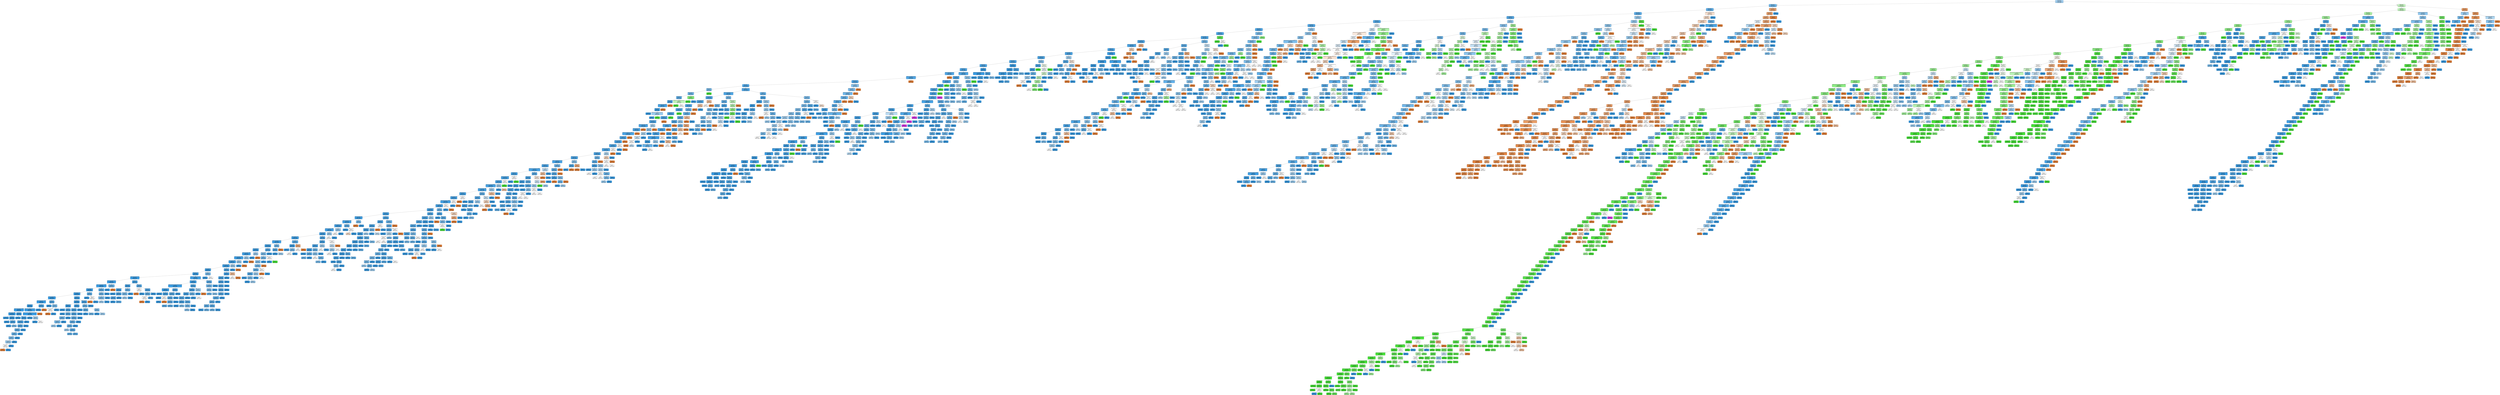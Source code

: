 digraph Tree {
node [shape=box, style="filled, rounded", color="black", fontname=helvetica] ;
edge [fontname=helvetica] ;
0 [label=<Rating_nan &le; 0.5<br/>gini = 0.556<br/>samples = 11668<br/>value = [1648, 2980, 6994, 46]<br/>class = JP_Sales>, fillcolor="#399de576"] ;
1 [label=<Platform_PC &le; 0.5<br/>gini = 0.379<br/>samples = 6914<br/>value = [1178, 397, 5305, 34]<br/>class = JP_Sales>, fillcolor="#399de5b7"] ;
0 -> 1 [labeldistance=2.5, labelangle=45, headlabel="True"] ;
2 [label=<Platform_PS4 &le; 0.5<br/>gini = 0.315<br/>samples = 6335<br/>value = [731, 397, 5175, 32]<br/>class = JP_Sales>, fillcolor="#399de5ca"] ;
1 -> 2 ;
3 [label=<Platform_PS3 &le; 0.5<br/>gini = 0.296<br/>samples = 6135<br/>value = [624, 384, 5095, 32]<br/>class = JP_Sales>, fillcolor="#399de5cf"] ;
2 -> 3 ;
4 [label=<Genre_Role-Playing &le; 0.5<br/>gini = 0.26<br/>samples = 5476<br/>value = [453, 313, 4679, 31]<br/>class = JP_Sales>, fillcolor="#399de5d7"] ;
3 -> 4 ;
5 [label=<Platform_PSV &le; 0.5<br/>gini = 0.237<br/>samples = 5069<br/>value = [445, 191, 4402, 31]<br/>class = JP_Sales>, fillcolor="#399de5da"] ;
4 -> 5 ;
6 [label=<Platform_3DS &le; 0.5<br/>gini = 0.226<br/>samples = 4997<br/>value = [424, 170, 4372, 31]<br/>class = JP_Sales>, fillcolor="#399de5dc"] ;
5 -> 6 ;
7 [label=<Platform_PSP &le; 0.5<br/>gini = 0.214<br/>samples = 4849<br/>value = [388, 152, 4278, 31]<br/>class = JP_Sales>, fillcolor="#399de5de"] ;
6 -> 7 ;
8 [label=<Platform_DC &le; 0.5<br/>gini = 0.195<br/>samples = 4510<br/>value = [323, 125, 4031, 31]<br/>class = JP_Sales>, fillcolor="#399de5e2"] ;
7 -> 8 ;
9 [label=<Publisher_Nintendo &le; 0.5<br/>gini = 0.193<br/>samples = 4502<br/>value = [323, 118, 4030, 31]<br/>class = JP_Sales>, fillcolor="#399de5e2"] ;
8 -> 9 ;
10 [label=<Publisher_Little Orbit &le; 0.5<br/>gini = 0.184<br/>samples = 4358<br/>value = [307, 96, 3924, 31]<br/>class = JP_Sales>, fillcolor="#399de5e4"] ;
9 -> 10 ;
11 [label=<Publisher_Black Bean Games &le; 0.5<br/>gini = 0.182<br/>samples = 4351<br/>value = [302, 96, 3922, 31]<br/>class = JP_Sales>, fillcolor="#399de5e4"] ;
10 -> 11 ;
12 [label=<Platform_X &le; 0.5<br/>gini = 0.18<br/>samples = 4341<br/>value = [296, 96, 3918, 31]<br/>class = JP_Sales>, fillcolor="#399de5e4"] ;
11 -> 12 ;
13 [label=<Publisher_Codemasters &le; 0.5<br/>gini = 0.196<br/>samples = 3879<br/>value = [289, 95, 3464, 31]<br/>class = JP_Sales>, fillcolor="#399de5e2"] ;
12 -> 13 ;
14 [label=<Publisher_Tecmo Koei &le; 0.5<br/>gini = 0.192<br/>samples = 3843<br/>value = [276, 95, 3441, 31]<br/>class = JP_Sales>, fillcolor="#399de5e2"] ;
13 -> 14 ;
15 [label=<Platform_GBA &le; 0.5<br/>gini = 0.188<br/>samples = 3791<br/>value = [275, 81, 3404, 31]<br/>class = JP_Sales>, fillcolor="#399de5e3"] ;
14 -> 15 ;
16 [label=<Platform_GC &le; 0.5<br/>gini = 0.202<br/>samples = 3475<br/>value = [273, 80, 3091, 31]<br/>class = JP_Sales>, fillcolor="#399de5e0"] ;
15 -> 16 ;
17 [label=<Platform_PS2 &le; 0.5<br/>gini = 0.216<br/>samples = 3202<br/>value = [273, 78, 2820, 31]<br/>class = JP_Sales>, fillcolor="#399de5de"] ;
16 -> 17 ;
18 [label=<Publisher_Alternative Software &le; 0.5<br/>gini = 0.22<br/>samples = 2306<br/>value = [247, 38, 2021, 0]<br/>class = JP_Sales>, fillcolor="#399de5dc"] ;
17 -> 18 ;
19 [label=<Publisher_Tru Blu Entertainment &le; 0.5<br/>gini = 0.219<br/>samples = 2304<br/>value = [245, 38, 2021, 0]<br/>class = JP_Sales>, fillcolor="#399de5dc"] ;
18 -> 19 ;
20 [label=<Platform_WiiU &le; 0.5<br/>gini = 0.218<br/>samples = 2302<br/>value = [243, 38, 2021, 0]<br/>class = JP_Sales>, fillcolor="#399de5dc"] ;
19 -> 20 ;
21 [label=<Year_1.0 &le; 0.5<br/>gini = 0.212<br/>samples = 2253<br/>value = [229, 38, 1986, 0]<br/>class = JP_Sales>, fillcolor="#399de5dd"] ;
20 -> 21 ;
22 [label=<Genre_Misc &le; 0.5<br/>gini = 0.407<br/>samples = 42<br/>value = [2, 9, 31, 0]<br/>class = JP_Sales>, fillcolor="#399de5aa"] ;
21 -> 22 ;
23 [label=<Genre_Simulation &le; 0.5<br/>gini = 0.366<br/>samples = 40<br/>value = [2, 7, 31, 0]<br/>class = JP_Sales>, fillcolor="#399de5b9"] ;
22 -> 23 ;
24 [label=<Genre_Fighting &le; 0.5<br/>gini = 0.29<br/>samples = 36<br/>value = [2, 4, 30, 0]<br/>class = JP_Sales>, fillcolor="#399de5cf"] ;
23 -> 24 ;
25 [label=<Platform_Wii &le; 0.5<br/>gini = 0.179<br/>samples = 31<br/>value = [2, 1, 28, 0]<br/>class = JP_Sales>, fillcolor="#399de5e5"] ;
24 -> 25 ;
26 [label=<Publisher_Take-Two Interactive &le; 0.5<br/>gini = 0.127<br/>samples = 30<br/>value = [1, 1, 28, 0]<br/>class = JP_Sales>, fillcolor="#399de5ed"] ;
25 -> 26 ;
27 [label=<Genre_Sports &le; 0.5<br/>gini = 0.067<br/>samples = 29<br/>value = [0, 1, 28, 0]<br/>class = JP_Sales>, fillcolor="#399de5f6"] ;
26 -> 27 ;
28 [label=<gini = 0.0<br/>samples = 26<br/>value = [0, 0, 26, 0]<br/>class = JP_Sales>, fillcolor="#399de5ff"] ;
27 -> 28 ;
29 [label=<Publisher_Konami Digital Entertainment &le; 0.5<br/>gini = 0.444<br/>samples = 3<br/>value = [0, 1, 2, 0]<br/>class = JP_Sales>, fillcolor="#399de57f"] ;
27 -> 29 ;
30 [label=<gini = 0.0<br/>samples = 2<br/>value = [0, 0, 2, 0]<br/>class = JP_Sales>, fillcolor="#399de5ff"] ;
29 -> 30 ;
31 [label=<gini = 0.0<br/>samples = 1<br/>value = [0, 1, 0, 0]<br/>class = EU_Sales>, fillcolor="#47e539ff"] ;
29 -> 31 ;
32 [label=<gini = 0.0<br/>samples = 1<br/>value = [1, 0, 0, 0]<br/>class = NA_Sales>, fillcolor="#e58139ff"] ;
26 -> 32 ;
33 [label=<gini = 0.0<br/>samples = 1<br/>value = [1, 0, 0, 0]<br/>class = NA_Sales>, fillcolor="#e58139ff"] ;
25 -> 33 ;
34 [label=<Publisher_Sony Computer Entertainment &le; 0.5<br/>gini = 0.48<br/>samples = 5<br/>value = [0, 3, 2, 0]<br/>class = EU_Sales>, fillcolor="#47e53955"] ;
24 -> 34 ;
35 [label=<gini = 0.0<br/>samples = 1<br/>value = [0, 1, 0, 0]<br/>class = EU_Sales>, fillcolor="#47e539ff"] ;
34 -> 35 ;
36 [label=<gini = 0.5<br/>samples = 4<br/>value = [0, 2, 2, 0]<br/>class = EU_Sales>, fillcolor="#47e53900"] ;
34 -> 36 ;
37 [label=<Publisher_Psygnosis &le; 0.5<br/>gini = 0.375<br/>samples = 4<br/>value = [0, 3, 1, 0]<br/>class = EU_Sales>, fillcolor="#47e539aa"] ;
23 -> 37 ;
38 [label=<gini = 0.0<br/>samples = 3<br/>value = [0, 3, 0, 0]<br/>class = EU_Sales>, fillcolor="#47e539ff"] ;
37 -> 38 ;
39 [label=<gini = 0.0<br/>samples = 1<br/>value = [0, 0, 1, 0]<br/>class = JP_Sales>, fillcolor="#399de5ff"] ;
37 -> 39 ;
40 [label=<gini = 0.0<br/>samples = 2<br/>value = [0, 2, 0, 0]<br/>class = EU_Sales>, fillcolor="#47e539ff"] ;
22 -> 40 ;
41 [label=<Publisher_Electronic Arts &le; 0.5<br/>gini = 0.207<br/>samples = 2211<br/>value = [227, 29, 1955, 0]<br/>class = JP_Sales>, fillcolor="#399de5de"] ;
21 -> 41 ;
42 [label=<Publisher_Namco Bandai Games &le; 0.5<br/>gini = 0.195<br/>samples = 1981<br/>value = [186, 28, 1767, 0]<br/>class = JP_Sales>, fillcolor="#399de5e1"] ;
41 -> 42 ;
43 [label=<Publisher_Funsta &le; 0.5<br/>gini = 0.188<br/>samples = 1928<br/>value = [178, 22, 1728, 0]<br/>class = JP_Sales>, fillcolor="#399de5e2"] ;
42 -> 43 ;
44 [label=<Publisher_Astragon &le; 0.5<br/>gini = 0.187<br/>samples = 1925<br/>value = [176, 22, 1727, 0]<br/>class = JP_Sales>, fillcolor="#399de5e2"] ;
43 -> 44 ;
45 [label=<Platform_XOne &le; 0.5<br/>gini = 0.185<br/>samples = 1922<br/>value = [174, 22, 1726, 0]<br/>class = JP_Sales>, fillcolor="#399de5e2"] ;
44 -> 45 ;
46 [label=<Publisher_Level 5 &le; 0.5<br/>gini = 0.177<br/>samples = 1823<br/>value = [155, 22, 1646, 0]<br/>class = JP_Sales>, fillcolor="#399de5e4"] ;
45 -> 46 ;
47 [label=<Publisher_SNK &le; 0.5<br/>gini = 0.176<br/>samples = 1822<br/>value = [155, 21, 1646, 0]<br/>class = JP_Sales>, fillcolor="#399de5e4"] ;
46 -> 47 ;
48 [label=<Publisher_iWin &le; 0.5<br/>gini = 0.176<br/>samples = 1821<br/>value = [155, 20, 1646, 0]<br/>class = JP_Sales>, fillcolor="#399de5e4"] ;
47 -> 48 ;
49 [label=<Publisher_Avanquest &le; 0.5<br/>gini = 0.175<br/>samples = 1820<br/>value = [154, 20, 1646, 0]<br/>class = JP_Sales>, fillcolor="#399de5e4"] ;
48 -> 49 ;
50 [label=<Publisher_TopWare Interactive &le; 0.5<br/>gini = 0.172<br/>samples = 1809<br/>value = [150, 20, 1639, 0]<br/>class = JP_Sales>, fillcolor="#399de5e5"] ;
49 -> 50 ;
51 [label=<Publisher_Square Enix  &le; 0.5<br/>gini = 0.171<br/>samples = 1808<br/>value = [149, 20, 1639, 0]<br/>class = JP_Sales>, fillcolor="#399de5e5"] ;
50 -> 51 ;
52 [label=<Publisher_Home Entertainment Suppliers &le; 0.5<br/>gini = 0.17<br/>samples = 1807<br/>value = [148, 20, 1639, 0]<br/>class = JP_Sales>, fillcolor="#399de5e5"] ;
51 -> 52 ;
53 [label=<Publisher_Tradewest &le; 0.5<br/>gini = 0.17<br/>samples = 1806<br/>value = [147, 20, 1639, 0]<br/>class = JP_Sales>, fillcolor="#399de5e5"] ;
52 -> 53 ;
54 [label=<Publisher_Rondomedia &le; 0.5<br/>gini = 0.169<br/>samples = 1805<br/>value = [146, 20, 1639, 0]<br/>class = JP_Sales>, fillcolor="#399de5e5"] ;
53 -> 54 ;
55 [label=<Publisher_Mastertronic &le; 0.5<br/>gini = 0.167<br/>samples = 1801<br/>value = [144, 20, 1637, 0]<br/>class = JP_Sales>, fillcolor="#399de5e6"] ;
54 -> 55 ;
56 [label=<Publisher_City Interactive &le; 0.5<br/>gini = 0.166<br/>samples = 1797<br/>value = [142, 20, 1635, 0]<br/>class = JP_Sales>, fillcolor="#399de5e6"] ;
55 -> 56 ;
57 [label=<Publisher_Capcom &le; 0.5<br/>gini = 0.164<br/>samples = 1789<br/>value = [139, 20, 1630, 0]<br/>class = JP_Sales>, fillcolor="#399de5e6"] ;
56 -> 57 ;
58 [label=<Publisher_Unknown &le; 0.5<br/>gini = 0.159<br/>samples = 1754<br/>value = [136, 15, 1603, 0]<br/>class = JP_Sales>, fillcolor="#399de5e7"] ;
57 -> 58 ;
59 [label=<Publisher_Microsoft Game Studios &le; 0.5<br/>gini = 0.156<br/>samples = 1740<br/>value = [132, 15, 1593, 0]<br/>class = JP_Sales>, fillcolor="#399de5e8"] ;
58 -> 59 ;
60 [label=<Publisher_Nobilis &le; 0.5<br/>gini = 0.152<br/>samples = 1707<br/>value = [125, 15, 1567, 0]<br/>class = JP_Sales>, fillcolor="#399de5e8"] ;
59 -> 60 ;
61 [label=<Publisher_Konami Digital Entertainment &le; 0.5<br/>gini = 0.15<br/>samples = 1702<br/>value = [123, 15, 1564, 0]<br/>class = JP_Sales>, fillcolor="#399de5e9"] ;
60 -> 61 ;
62 [label=<Publisher_5p &le; 0.5<br/>gini = 0.143<br/>samples = 1622<br/>value = [116, 9, 1497, 0]<br/>class = JP_Sales>, fillcolor="#399de5ea"] ;
61 -> 62 ;
63 [label=<Publisher_From Software &le; 0.5<br/>gini = 0.142<br/>samples = 1620<br/>value = [116, 8, 1496, 0]<br/>class = JP_Sales>, fillcolor="#399de5ea"] ;
62 -> 63 ;
64 [label=<Publisher_RTL &le; 0.5<br/>gini = 0.141<br/>samples = 1618<br/>value = [116, 7, 1495, 0]<br/>class = JP_Sales>, fillcolor="#399de5ea"] ;
63 -> 64 ;
65 [label=<Publisher_Focus Home Interactive &le; 0.5<br/>gini = 0.139<br/>samples = 1612<br/>value = [114, 7, 1491, 0]<br/>class = JP_Sales>, fillcolor="#399de5ea"] ;
64 -> 65 ;
66 [label=<Publisher_Eidos Interactive &le; 0.5<br/>gini = 0.138<br/>samples = 1606<br/>value = [112, 7, 1487, 0]<br/>class = JP_Sales>, fillcolor="#399de5eb"] ;
65 -> 66 ;
67 [label=<Publisher_PlayV &le; 0.5<br/>gini = 0.134<br/>samples = 1572<br/>value = [106, 7, 1459, 0]<br/>class = JP_Sales>, fillcolor="#399de5eb"] ;
66 -> 67 ;
68 [label=<Publisher_Game Life &le; 0.5<br/>gini = 0.133<br/>samples = 1570<br/>value = [105, 7, 1458, 0]<br/>class = JP_Sales>, fillcolor="#399de5ec"] ;
67 -> 68 ;
69 [label=<Publisher_Blast! Entertainment Ltd &le; 0.5<br/>gini = 0.132<br/>samples = 1568<br/>value = [104, 7, 1457, 0]<br/>class = JP_Sales>, fillcolor="#399de5ec"] ;
68 -> 69 ;
70 [label=<Publisher_Square Enix &le; 0.5<br/>gini = 0.131<br/>samples = 1566<br/>value = [103, 7, 1456, 0]<br/>class = JP_Sales>, fillcolor="#399de5ec"] ;
69 -> 70 ;
71 [label=<Publisher_Ubisoft &le; 0.5<br/>gini = 0.128<br/>samples = 1549<br/>value = [100, 6, 1443, 0]<br/>class = JP_Sales>, fillcolor="#399de5ec"] ;
70 -> 71 ;
72 [label=<Publisher_THQ &le; 0.5<br/>gini = 0.117<br/>samples = 1333<br/>value = [79, 4, 1250, 0]<br/>class = JP_Sales>, fillcolor="#399de5ee"] ;
71 -> 72 ;
73 [label=<Publisher_Nordic Games &le; 0.5<br/>gini = 0.108<br/>samples = 1190<br/>value = [64, 4, 1122, 0]<br/>class = JP_Sales>, fillcolor="#399de5f0"] ;
72 -> 73 ;
74 [label=<Publisher_Rising Star Games &le; 0.5<br/>gini = 0.106<br/>samples = 1182<br/>value = [62, 4, 1116, 0]<br/>class = JP_Sales>, fillcolor="#399de5f0"] ;
73 -> 74 ;
75 [label=<Publisher_Takara Tomy &le; 0.5<br/>gini = 0.102<br/>samples = 1157<br/>value = [58, 4, 1095, 0]<br/>class = JP_Sales>, fillcolor="#399de5f1"] ;
74 -> 75 ;
76 [label=<Publisher_Arc System Works &le; 0.5<br/>gini = 0.1<br/>samples = 1154<br/>value = [58, 3, 1093, 0]<br/>class = JP_Sales>, fillcolor="#399de5f1"] ;
75 -> 76 ;
77 [label=<Publisher_Sega &le; 0.5<br/>gini = 0.099<br/>samples = 1151<br/>value = [58, 2, 1091, 0]<br/>class = JP_Sales>, fillcolor="#399de5f1"] ;
76 -> 77 ;
78 [label=<Publisher_Deep Silver &le; 0.5<br/>gini = 0.093<br/>samples = 1091<br/>value = [51, 2, 1038, 0]<br/>class = JP_Sales>, fillcolor="#399de5f2"] ;
77 -> 78 ;
79 [label=<Publisher_Oxygen Interactive &le; 0.5<br/>gini = 0.088<br/>samples = 1064<br/>value = [47, 2, 1015, 0]<br/>class = JP_Sales>, fillcolor="#399de5f3"] ;
78 -> 79 ;
80 [label=<Publisher_Atari &le; 0.5<br/>gini = 0.085<br/>samples = 1055<br/>value = [45, 2, 1008, 0]<br/>class = JP_Sales>, fillcolor="#399de5f3"] ;
79 -> 80 ;
81 [label=<Publisher_GSP &le; 0.5<br/>gini = 0.079<br/>samples = 1020<br/>value = [41, 1, 978, 0]<br/>class = JP_Sales>, fillcolor="#399de5f4"] ;
80 -> 81 ;
82 [label=<Publisher_Virgin Interactive &le; 0.5<br/>gini = 0.077<br/>samples = 1017<br/>value = [40, 1, 976, 0]<br/>class = JP_Sales>, fillcolor="#399de5f4"] ;
81 -> 82 ;
83 [label=<Publisher_JoWood Productions &le; 0.5<br/>gini = 0.076<br/>samples = 1014<br/>value = [39, 1, 974, 0]<br/>class = JP_Sales>, fillcolor="#399de5f5"] ;
82 -> 83 ;
84 [label=<Publisher_Nordcurrent &le; 0.5<br/>gini = 0.074<br/>samples = 1011<br/>value = [38, 1, 972, 0]<br/>class = JP_Sales>, fillcolor="#399de5f5"] ;
83 -> 84 ;
85 [label=<Publisher_D3Publisher &le; 0.5<br/>gini = 0.073<br/>samples = 1008<br/>value = [37, 1, 970, 0]<br/>class = JP_Sales>, fillcolor="#399de5f5"] ;
84 -> 85 ;
86 [label=<Publisher_PQube &le; 0.5<br/>gini = 0.068<br/>samples = 971<br/>value = [33, 1, 937, 0]<br/>class = JP_Sales>, fillcolor="#399de5f6"] ;
85 -> 86 ;
87 [label=<Rating_E10+ &le; 0.5<br/>gini = 0.066<br/>samples = 967<br/>value = [32, 1, 934, 0]<br/>class = JP_Sales>, fillcolor="#399de5f6"] ;
86 -> 87 ;
88 [label=<Publisher_Take-Two Interactive &le; 0.5<br/>gini = 0.054<br/>samples = 755<br/>value = [20, 1, 734, 0]<br/>class = JP_Sales>, fillcolor="#399de5f8"] ;
87 -> 88 ;
89 [label=<Publisher_Empire Interactive &le; 0.5<br/>gini = 0.043<br/>samples = 675<br/>value = [15, 0, 660, 0]<br/>class = JP_Sales>, fillcolor="#399de5f9"] ;
88 -> 89 ;
90 [label=<Publisher_GameMill Entertainment &le; 0.5<br/>gini = 0.041<br/>samples = 670<br/>value = [14, 0, 656, 0]<br/>class = JP_Sales>, fillcolor="#399de5fa"] ;
89 -> 90 ;
91 [label=<Publisher_O-Games &le; 0.5<br/>gini = 0.038<br/>samples = 664<br/>value = [13, 0, 651, 0]<br/>class = JP_Sales>, fillcolor="#399de5fa"] ;
90 -> 91 ;
92 [label=<Publisher_Activision &le; 0.5<br/>gini = 0.036<br/>samples = 658<br/>value = [12, 0, 646, 0]<br/>class = JP_Sales>, fillcolor="#399de5fa"] ;
91 -> 92 ;
93 [label=<Publisher_Zushi Games &le; 0.5<br/>gini = 0.023<br/>samples = 509<br/>value = [6, 0, 503, 0]<br/>class = JP_Sales>, fillcolor="#399de5fc"] ;
92 -> 93 ;
94 [label=<Publisher_Bethesda Softworks &le; 0.5<br/>gini = 0.02<br/>samples = 501<br/>value = [5, 0, 496, 0]<br/>class = JP_Sales>, fillcolor="#399de5fc"] ;
93 -> 94 ;
95 [label=<Genre_Puzzle &le; 0.5<br/>gini = 0.016<br/>samples = 490<br/>value = [4, 0, 486, 0]<br/>class = JP_Sales>, fillcolor="#399de5fd"] ;
94 -> 95 ;
96 [label=<Publisher_Majesco Entertainment &le; 0.5<br/>gini = 0.009<br/>samples = 433<br/>value = [2, 0, 431, 0]<br/>class = JP_Sales>, fillcolor="#399de5fe"] ;
95 -> 96 ;
97 [label=<Publisher_505 Games &le; 0.5<br/>gini = 0.005<br/>samples = 402<br/>value = [1, 0, 401, 0]<br/>class = JP_Sales>, fillcolor="#399de5fe"] ;
96 -> 97 ;
98 [label=<gini = 0.0<br/>samples = 352<br/>value = [0, 0, 352, 0]<br/>class = JP_Sales>, fillcolor="#399de5ff"] ;
97 -> 98 ;
99 [label=<Genre_Sports &le; 0.5<br/>gini = 0.039<br/>samples = 50<br/>value = [1, 0, 49, 0]<br/>class = JP_Sales>, fillcolor="#399de5fa"] ;
97 -> 99 ;
100 [label=<gini = 0.0<br/>samples = 39<br/>value = [0, 0, 39, 0]<br/>class = JP_Sales>, fillcolor="#399de5ff"] ;
99 -> 100 ;
101 [label=<Platform_X360 &le; 0.5<br/>gini = 0.165<br/>samples = 11<br/>value = [1, 0, 10, 0]<br/>class = JP_Sales>, fillcolor="#399de5e6"] ;
99 -> 101 ;
102 [label=<gini = 0.0<br/>samples = 7<br/>value = [0, 0, 7, 0]<br/>class = JP_Sales>, fillcolor="#399de5ff"] ;
101 -> 102 ;
103 [label=<gini = 0.375<br/>samples = 4<br/>value = [1, 0, 3, 0]<br/>class = JP_Sales>, fillcolor="#399de5aa"] ;
101 -> 103 ;
104 [label=<Platform_DS &le; 0.5<br/>gini = 0.062<br/>samples = 31<br/>value = [1, 0, 30, 0]<br/>class = JP_Sales>, fillcolor="#399de5f6"] ;
96 -> 104 ;
105 [label=<gini = 0.0<br/>samples = 13<br/>value = [0, 0, 13, 0]<br/>class = JP_Sales>, fillcolor="#399de5ff"] ;
104 -> 105 ;
106 [label=<Genre_Misc &le; 0.5<br/>gini = 0.105<br/>samples = 18<br/>value = [1, 0, 17, 0]<br/>class = JP_Sales>, fillcolor="#399de5f0"] ;
104 -> 106 ;
107 [label=<Genre_Simulation &le; 0.5<br/>gini = 0.165<br/>samples = 11<br/>value = [1, 0, 10, 0]<br/>class = JP_Sales>, fillcolor="#399de5e6"] ;
106 -> 107 ;
108 [label=<Genre_Racing &le; 0.5<br/>gini = 0.219<br/>samples = 8<br/>value = [1, 0, 7, 0]<br/>class = JP_Sales>, fillcolor="#399de5db"] ;
107 -> 108 ;
109 [label=<Genre_Shooter &le; 0.5<br/>gini = 0.278<br/>samples = 6<br/>value = [1, 0, 5, 0]<br/>class = JP_Sales>, fillcolor="#399de5cc"] ;
108 -> 109 ;
110 [label=<Genre_Strategy &le; 0.5<br/>gini = 0.32<br/>samples = 5<br/>value = [1, 0, 4, 0]<br/>class = JP_Sales>, fillcolor="#399de5bf"] ;
109 -> 110 ;
111 [label=<Genre_Platform &le; 0.5<br/>gini = 0.375<br/>samples = 4<br/>value = [1, 0, 3, 0]<br/>class = JP_Sales>, fillcolor="#399de5aa"] ;
110 -> 111 ;
112 [label=<Genre_Adventure &le; 0.5<br/>gini = 0.444<br/>samples = 3<br/>value = [1, 0, 2, 0]<br/>class = JP_Sales>, fillcolor="#399de57f"] ;
111 -> 112 ;
113 [label=<Genre_Sports &le; 0.5<br/>gini = 0.5<br/>samples = 2<br/>value = [1, 0, 1, 0]<br/>class = NA_Sales>, fillcolor="#e5813900"] ;
112 -> 113 ;
114 [label=<gini = 0.0<br/>samples = 1<br/>value = [1, 0, 0, 0]<br/>class = NA_Sales>, fillcolor="#e58139ff"] ;
113 -> 114 ;
115 [label=<gini = 0.0<br/>samples = 1<br/>value = [0, 0, 1, 0]<br/>class = JP_Sales>, fillcolor="#399de5ff"] ;
113 -> 115 ;
116 [label=<gini = 0.0<br/>samples = 1<br/>value = [0, 0, 1, 0]<br/>class = JP_Sales>, fillcolor="#399de5ff"] ;
112 -> 116 ;
117 [label=<gini = 0.0<br/>samples = 1<br/>value = [0, 0, 1, 0]<br/>class = JP_Sales>, fillcolor="#399de5ff"] ;
111 -> 117 ;
118 [label=<gini = 0.0<br/>samples = 1<br/>value = [0, 0, 1, 0]<br/>class = JP_Sales>, fillcolor="#399de5ff"] ;
110 -> 118 ;
119 [label=<gini = 0.0<br/>samples = 1<br/>value = [0, 0, 1, 0]<br/>class = JP_Sales>, fillcolor="#399de5ff"] ;
109 -> 119 ;
120 [label=<gini = 0.0<br/>samples = 2<br/>value = [0, 0, 2, 0]<br/>class = JP_Sales>, fillcolor="#399de5ff"] ;
108 -> 120 ;
121 [label=<gini = 0.0<br/>samples = 3<br/>value = [0, 0, 3, 0]<br/>class = JP_Sales>, fillcolor="#399de5ff"] ;
107 -> 121 ;
122 [label=<gini = 0.0<br/>samples = 7<br/>value = [0, 0, 7, 0]<br/>class = JP_Sales>, fillcolor="#399de5ff"] ;
106 -> 122 ;
123 [label=<Publisher_Disney Interactive Studios &le; 0.5<br/>gini = 0.068<br/>samples = 57<br/>value = [2, 0, 55, 0]<br/>class = JP_Sales>, fillcolor="#399de5f6"] ;
95 -> 123 ;
124 [label=<Publisher_Warner Bros. Interactive Entertainment &le; 0.5<br/>gini = 0.035<br/>samples = 56<br/>value = [1, 0, 55, 0]<br/>class = JP_Sales>, fillcolor="#399de5fa"] ;
123 -> 124 ;
125 [label=<gini = 0.0<br/>samples = 53<br/>value = [0, 0, 53, 0]<br/>class = JP_Sales>, fillcolor="#399de5ff"] ;
124 -> 125 ;
126 [label=<Platform_DS &le; 0.5<br/>gini = 0.444<br/>samples = 3<br/>value = [1, 0, 2, 0]<br/>class = JP_Sales>, fillcolor="#399de57f"] ;
124 -> 126 ;
127 [label=<gini = 0.0<br/>samples = 1<br/>value = [0, 0, 1, 0]<br/>class = JP_Sales>, fillcolor="#399de5ff"] ;
126 -> 127 ;
128 [label=<gini = 0.5<br/>samples = 2<br/>value = [1, 0, 1, 0]<br/>class = NA_Sales>, fillcolor="#e5813900"] ;
126 -> 128 ;
129 [label=<gini = 0.0<br/>samples = 1<br/>value = [1, 0, 0, 0]<br/>class = NA_Sales>, fillcolor="#e58139ff"] ;
123 -> 129 ;
130 [label=<Genre_Racing &le; 0.5<br/>gini = 0.165<br/>samples = 11<br/>value = [1, 0, 10, 0]<br/>class = JP_Sales>, fillcolor="#399de5e6"] ;
94 -> 130 ;
131 [label=<gini = 0.0<br/>samples = 10<br/>value = [0, 0, 10, 0]<br/>class = JP_Sales>, fillcolor="#399de5ff"] ;
130 -> 131 ;
132 [label=<gini = 0.0<br/>samples = 1<br/>value = [1, 0, 0, 0]<br/>class = NA_Sales>, fillcolor="#e58139ff"] ;
130 -> 132 ;
133 [label=<Platform_DS &le; 0.5<br/>gini = 0.219<br/>samples = 8<br/>value = [1, 0, 7, 0]<br/>class = JP_Sales>, fillcolor="#399de5db"] ;
93 -> 133 ;
134 [label=<gini = 0.0<br/>samples = 4<br/>value = [0, 0, 4, 0]<br/>class = JP_Sales>, fillcolor="#399de5ff"] ;
133 -> 134 ;
135 [label=<Genre_Puzzle &le; 0.5<br/>gini = 0.375<br/>samples = 4<br/>value = [1, 0, 3, 0]<br/>class = JP_Sales>, fillcolor="#399de5aa"] ;
133 -> 135 ;
136 [label=<Genre_Simulation &le; 0.5<br/>gini = 0.5<br/>samples = 2<br/>value = [1, 0, 1, 0]<br/>class = NA_Sales>, fillcolor="#e5813900"] ;
135 -> 136 ;
137 [label=<gini = 0.0<br/>samples = 1<br/>value = [1, 0, 0, 0]<br/>class = NA_Sales>, fillcolor="#e58139ff"] ;
136 -> 137 ;
138 [label=<gini = 0.0<br/>samples = 1<br/>value = [0, 0, 1, 0]<br/>class = JP_Sales>, fillcolor="#399de5ff"] ;
136 -> 138 ;
139 [label=<gini = 0.0<br/>samples = 2<br/>value = [0, 0, 2, 0]<br/>class = JP_Sales>, fillcolor="#399de5ff"] ;
135 -> 139 ;
140 [label=<Genre_Misc &le; 0.5<br/>gini = 0.077<br/>samples = 149<br/>value = [6, 0, 143, 0]<br/>class = JP_Sales>, fillcolor="#399de5f4"] ;
92 -> 140 ;
141 [label=<Platform_X360 &le; 0.5<br/>gini = 0.061<br/>samples = 128<br/>value = [4, 0, 124, 0]<br/>class = JP_Sales>, fillcolor="#399de5f7"] ;
140 -> 141 ;
142 [label=<Platform_PS &le; 0.5<br/>gini = 0.027<br/>samples = 74<br/>value = [1, 0, 73, 0]<br/>class = JP_Sales>, fillcolor="#399de5fc"] ;
141 -> 142 ;
143 [label=<gini = 0.0<br/>samples = 64<br/>value = [0, 0, 64, 0]<br/>class = JP_Sales>, fillcolor="#399de5ff"] ;
142 -> 143 ;
144 [label=<Rating_E &le; 0.5<br/>gini = 0.18<br/>samples = 10<br/>value = [1, 0, 9, 0]<br/>class = JP_Sales>, fillcolor="#399de5e3"] ;
142 -> 144 ;
145 [label=<gini = 0.0<br/>samples = 3<br/>value = [0, 0, 3, 0]<br/>class = JP_Sales>, fillcolor="#399de5ff"] ;
144 -> 145 ;
146 [label=<Genre_Sports &le; 0.5<br/>gini = 0.245<br/>samples = 7<br/>value = [1, 0, 6, 0]<br/>class = JP_Sales>, fillcolor="#399de5d4"] ;
144 -> 146 ;
147 [label=<Genre_Platform &le; 0.5<br/>gini = 0.32<br/>samples = 5<br/>value = [1, 0, 4, 0]<br/>class = JP_Sales>, fillcolor="#399de5bf"] ;
146 -> 147 ;
148 [label=<Genre_Simulation &le; 0.5<br/>gini = 0.375<br/>samples = 4<br/>value = [1, 0, 3, 0]<br/>class = JP_Sales>, fillcolor="#399de5aa"] ;
147 -> 148 ;
149 [label=<gini = 0.444<br/>samples = 3<br/>value = [1, 0, 2, 0]<br/>class = JP_Sales>, fillcolor="#399de57f"] ;
148 -> 149 ;
150 [label=<gini = 0.0<br/>samples = 1<br/>value = [0, 0, 1, 0]<br/>class = JP_Sales>, fillcolor="#399de5ff"] ;
148 -> 150 ;
151 [label=<gini = 0.0<br/>samples = 1<br/>value = [0, 0, 1, 0]<br/>class = JP_Sales>, fillcolor="#399de5ff"] ;
147 -> 151 ;
152 [label=<gini = 0.0<br/>samples = 2<br/>value = [0, 0, 2, 0]<br/>class = JP_Sales>, fillcolor="#399de5ff"] ;
146 -> 152 ;
153 [label=<Rating_M &le; 0.5<br/>gini = 0.105<br/>samples = 54<br/>value = [3, 0, 51, 0]<br/>class = JP_Sales>, fillcolor="#399de5f0"] ;
141 -> 153 ;
154 [label=<Genre_Sports &le; 0.5<br/>gini = 0.149<br/>samples = 37<br/>value = [3, 0, 34, 0]<br/>class = JP_Sales>, fillcolor="#399de5e9"] ;
153 -> 154 ;
155 [label=<Genre_Racing &le; 0.5<br/>gini = 0.219<br/>samples = 24<br/>value = [3, 0, 21, 0]<br/>class = JP_Sales>, fillcolor="#399de5db"] ;
154 -> 155 ;
156 [label=<Genre_Platform &le; 0.5<br/>gini = 0.266<br/>samples = 19<br/>value = [3, 0, 16, 0]<br/>class = JP_Sales>, fillcolor="#399de5cf"] ;
155 -> 156 ;
157 [label=<Genre_Strategy &le; 0.5<br/>gini = 0.291<br/>samples = 17<br/>value = [3, 0, 14, 0]<br/>class = JP_Sales>, fillcolor="#399de5c8"] ;
156 -> 157 ;
158 [label=<Rating_T &le; 0.5<br/>gini = 0.305<br/>samples = 16<br/>value = [3, 0, 13, 0]<br/>class = JP_Sales>, fillcolor="#399de5c4"] ;
157 -> 158 ;
159 [label=<gini = 0.444<br/>samples = 3<br/>value = [1, 0, 2, 0]<br/>class = JP_Sales>, fillcolor="#399de57f"] ;
158 -> 159 ;
160 [label=<Genre_Shooter &le; 0.5<br/>gini = 0.26<br/>samples = 13<br/>value = [2, 0, 11, 0]<br/>class = JP_Sales>, fillcolor="#399de5d1"] ;
158 -> 160 ;
161 [label=<gini = 0.278<br/>samples = 6<br/>value = [1, 0, 5, 0]<br/>class = JP_Sales>, fillcolor="#399de5cc"] ;
160 -> 161 ;
162 [label=<gini = 0.245<br/>samples = 7<br/>value = [1, 0, 6, 0]<br/>class = JP_Sales>, fillcolor="#399de5d4"] ;
160 -> 162 ;
163 [label=<gini = 0.0<br/>samples = 1<br/>value = [0, 0, 1, 0]<br/>class = JP_Sales>, fillcolor="#399de5ff"] ;
157 -> 163 ;
164 [label=<gini = 0.0<br/>samples = 2<br/>value = [0, 0, 2, 0]<br/>class = JP_Sales>, fillcolor="#399de5ff"] ;
156 -> 164 ;
165 [label=<gini = 0.0<br/>samples = 5<br/>value = [0, 0, 5, 0]<br/>class = JP_Sales>, fillcolor="#399de5ff"] ;
155 -> 165 ;
166 [label=<gini = 0.0<br/>samples = 13<br/>value = [0, 0, 13, 0]<br/>class = JP_Sales>, fillcolor="#399de5ff"] ;
154 -> 166 ;
167 [label=<gini = 0.0<br/>samples = 17<br/>value = [0, 0, 17, 0]<br/>class = JP_Sales>, fillcolor="#399de5ff"] ;
153 -> 167 ;
168 [label=<Platform_X360 &le; 0.5<br/>gini = 0.172<br/>samples = 21<br/>value = [2, 0, 19, 0]<br/>class = JP_Sales>, fillcolor="#399de5e4"] ;
140 -> 168 ;
169 [label=<Rating_E &le; 0.5<br/>gini = 0.32<br/>samples = 10<br/>value = [2, 0, 8, 0]<br/>class = JP_Sales>, fillcolor="#399de5bf"] ;
168 -> 169 ;
170 [label=<Platform_Wii &le; 0.5<br/>gini = 0.278<br/>samples = 6<br/>value = [1, 0, 5, 0]<br/>class = JP_Sales>, fillcolor="#399de5cc"] ;
169 -> 170 ;
171 [label=<gini = 0.0<br/>samples = 1<br/>value = [0, 0, 1, 0]<br/>class = JP_Sales>, fillcolor="#399de5ff"] ;
170 -> 171 ;
172 [label=<gini = 0.32<br/>samples = 5<br/>value = [1, 0, 4, 0]<br/>class = JP_Sales>, fillcolor="#399de5bf"] ;
170 -> 172 ;
173 [label=<Platform_DS &le; 0.5<br/>gini = 0.375<br/>samples = 4<br/>value = [1, 0, 3, 0]<br/>class = JP_Sales>, fillcolor="#399de5aa"] ;
169 -> 173 ;
174 [label=<gini = 0.0<br/>samples = 1<br/>value = [0, 0, 1, 0]<br/>class = JP_Sales>, fillcolor="#399de5ff"] ;
173 -> 174 ;
175 [label=<gini = 0.444<br/>samples = 3<br/>value = [1, 0, 2, 0]<br/>class = JP_Sales>, fillcolor="#399de57f"] ;
173 -> 175 ;
176 [label=<gini = 0.0<br/>samples = 11<br/>value = [0, 0, 11, 0]<br/>class = JP_Sales>, fillcolor="#399de5ff"] ;
168 -> 176 ;
177 [label=<Genre_Puzzle &le; 0.5<br/>gini = 0.278<br/>samples = 6<br/>value = [1, 0, 5, 0]<br/>class = JP_Sales>, fillcolor="#399de5cc"] ;
91 -> 177 ;
178 [label=<gini = 0.0<br/>samples = 4<br/>value = [0, 0, 4, 0]<br/>class = JP_Sales>, fillcolor="#399de5ff"] ;
177 -> 178 ;
179 [label=<Rating_T &le; 0.5<br/>gini = 0.5<br/>samples = 2<br/>value = [1, 0, 1, 0]<br/>class = NA_Sales>, fillcolor="#e5813900"] ;
177 -> 179 ;
180 [label=<gini = 0.0<br/>samples = 1<br/>value = [1, 0, 0, 0]<br/>class = NA_Sales>, fillcolor="#e58139ff"] ;
179 -> 180 ;
181 [label=<gini = 0.0<br/>samples = 1<br/>value = [0, 0, 1, 0]<br/>class = JP_Sales>, fillcolor="#399de5ff"] ;
179 -> 181 ;
182 [label=<Genre_Platform &le; 0.5<br/>gini = 0.278<br/>samples = 6<br/>value = [1, 0, 5, 0]<br/>class = JP_Sales>, fillcolor="#399de5cc"] ;
90 -> 182 ;
183 [label=<Genre_Misc &le; 0.5<br/>gini = 0.32<br/>samples = 5<br/>value = [1, 0, 4, 0]<br/>class = JP_Sales>, fillcolor="#399de5bf"] ;
182 -> 183 ;
184 [label=<Genre_Adventure &le; 0.5<br/>gini = 0.375<br/>samples = 4<br/>value = [1, 0, 3, 0]<br/>class = JP_Sales>, fillcolor="#399de5aa"] ;
183 -> 184 ;
185 [label=<gini = 0.444<br/>samples = 3<br/>value = [1, 0, 2, 0]<br/>class = JP_Sales>, fillcolor="#399de57f"] ;
184 -> 185 ;
186 [label=<gini = 0.0<br/>samples = 1<br/>value = [0, 0, 1, 0]<br/>class = JP_Sales>, fillcolor="#399de5ff"] ;
184 -> 186 ;
187 [label=<gini = 0.0<br/>samples = 1<br/>value = [0, 0, 1, 0]<br/>class = JP_Sales>, fillcolor="#399de5ff"] ;
183 -> 187 ;
188 [label=<gini = 0.0<br/>samples = 1<br/>value = [0, 0, 1, 0]<br/>class = JP_Sales>, fillcolor="#399de5ff"] ;
182 -> 188 ;
189 [label=<Genre_Simulation &le; 0.5<br/>gini = 0.32<br/>samples = 5<br/>value = [1, 0, 4, 0]<br/>class = JP_Sales>, fillcolor="#399de5bf"] ;
89 -> 189 ;
190 [label=<gini = 0.0<br/>samples = 4<br/>value = [0, 0, 4, 0]<br/>class = JP_Sales>, fillcolor="#399de5ff"] ;
189 -> 190 ;
191 [label=<gini = 0.0<br/>samples = 1<br/>value = [1, 0, 0, 0]<br/>class = NA_Sales>, fillcolor="#e58139ff"] ;
189 -> 191 ;
192 [label=<Platform_Wii &le; 0.5<br/>gini = 0.14<br/>samples = 80<br/>value = [5, 1, 74, 0]<br/>class = JP_Sales>, fillcolor="#399de5eb"] ;
88 -> 192 ;
193 [label=<Platform_PS &le; 0.5<br/>gini = 0.096<br/>samples = 60<br/>value = [2, 1, 57, 0]<br/>class = JP_Sales>, fillcolor="#399de5f2"] ;
192 -> 193 ;
194 [label=<Genre_Sports &le; 0.5<br/>gini = 0.07<br/>samples = 55<br/>value = [2, 0, 53, 0]<br/>class = JP_Sales>, fillcolor="#399de5f5"] ;
193 -> 194 ;
195 [label=<gini = 0.0<br/>samples = 29<br/>value = [0, 0, 29, 0]<br/>class = JP_Sales>, fillcolor="#399de5ff"] ;
194 -> 195 ;
196 [label=<Platform_DS &le; 0.5<br/>gini = 0.142<br/>samples = 26<br/>value = [2, 0, 24, 0]<br/>class = JP_Sales>, fillcolor="#399de5ea"] ;
194 -> 196 ;
197 [label=<Rating_E &le; 0.5<br/>gini = 0.198<br/>samples = 18<br/>value = [2, 0, 16, 0]<br/>class = JP_Sales>, fillcolor="#399de5df"] ;
196 -> 197 ;
198 [label=<gini = 0.0<br/>samples = 4<br/>value = [0, 0, 4, 0]<br/>class = JP_Sales>, fillcolor="#399de5ff"] ;
197 -> 198 ;
199 [label=<gini = 0.245<br/>samples = 14<br/>value = [2, 0, 12, 0]<br/>class = JP_Sales>, fillcolor="#399de5d4"] ;
197 -> 199 ;
200 [label=<gini = 0.0<br/>samples = 8<br/>value = [0, 0, 8, 0]<br/>class = JP_Sales>, fillcolor="#399de5ff"] ;
196 -> 200 ;
201 [label=<Genre_Racing &le; 0.5<br/>gini = 0.32<br/>samples = 5<br/>value = [0, 1, 4, 0]<br/>class = JP_Sales>, fillcolor="#399de5bf"] ;
193 -> 201 ;
202 [label=<Genre_Shooter &le; 0.5<br/>gini = 0.375<br/>samples = 4<br/>value = [0, 1, 3, 0]<br/>class = JP_Sales>, fillcolor="#399de5aa"] ;
201 -> 202 ;
203 [label=<gini = 0.444<br/>samples = 3<br/>value = [0, 1, 2, 0]<br/>class = JP_Sales>, fillcolor="#399de57f"] ;
202 -> 203 ;
204 [label=<gini = 0.0<br/>samples = 1<br/>value = [0, 0, 1, 0]<br/>class = JP_Sales>, fillcolor="#399de5ff"] ;
202 -> 204 ;
205 [label=<gini = 0.0<br/>samples = 1<br/>value = [0, 0, 1, 0]<br/>class = JP_Sales>, fillcolor="#399de5ff"] ;
201 -> 205 ;
206 [label=<Rating_E &le; 0.5<br/>gini = 0.255<br/>samples = 20<br/>value = [3, 0, 17, 0]<br/>class = JP_Sales>, fillcolor="#399de5d2"] ;
192 -> 206 ;
207 [label=<Genre_Sports &le; 0.5<br/>gini = 0.5<br/>samples = 2<br/>value = [1, 0, 1, 0]<br/>class = NA_Sales>, fillcolor="#e5813900"] ;
206 -> 207 ;
208 [label=<gini = 0.0<br/>samples = 1<br/>value = [1, 0, 0, 0]<br/>class = NA_Sales>, fillcolor="#e58139ff"] ;
207 -> 208 ;
209 [label=<gini = 0.0<br/>samples = 1<br/>value = [0, 0, 1, 0]<br/>class = JP_Sales>, fillcolor="#399de5ff"] ;
207 -> 209 ;
210 [label=<Genre_Misc &le; 0.5<br/>gini = 0.198<br/>samples = 18<br/>value = [2, 0, 16, 0]<br/>class = JP_Sales>, fillcolor="#399de5df"] ;
206 -> 210 ;
211 [label=<Genre_Sports &le; 0.5<br/>gini = 0.278<br/>samples = 12<br/>value = [2, 0, 10, 0]<br/>class = JP_Sales>, fillcolor="#399de5cc"] ;
210 -> 211 ;
212 [label=<Genre_Platform &le; 0.5<br/>gini = 0.5<br/>samples = 2<br/>value = [1, 0, 1, 0]<br/>class = NA_Sales>, fillcolor="#e5813900"] ;
211 -> 212 ;
213 [label=<gini = 0.0<br/>samples = 1<br/>value = [1, 0, 0, 0]<br/>class = NA_Sales>, fillcolor="#e58139ff"] ;
212 -> 213 ;
214 [label=<gini = 0.0<br/>samples = 1<br/>value = [0, 0, 1, 0]<br/>class = JP_Sales>, fillcolor="#399de5ff"] ;
212 -> 214 ;
215 [label=<gini = 0.18<br/>samples = 10<br/>value = [1, 0, 9, 0]<br/>class = JP_Sales>, fillcolor="#399de5e3"] ;
211 -> 215 ;
216 [label=<gini = 0.0<br/>samples = 6<br/>value = [0, 0, 6, 0]<br/>class = JP_Sales>, fillcolor="#399de5ff"] ;
210 -> 216 ;
217 [label=<Publisher_Disney Interactive Studios &le; 0.5<br/>gini = 0.107<br/>samples = 212<br/>value = [12, 0, 200, 0]<br/>class = JP_Sales>, fillcolor="#399de5f0"] ;
87 -> 217 ;
218 [label=<Publisher_Activision &le; 0.5<br/>gini = 0.089<br/>samples = 193<br/>value = [9, 0, 184, 0]<br/>class = JP_Sales>, fillcolor="#399de5f3"] ;
217 -> 218 ;
219 [label=<Publisher_Warner Bros. Interactive Entertainment &le; 0.5<br/>gini = 0.055<br/>samples = 142<br/>value = [4, 0, 138, 0]<br/>class = JP_Sales>, fillcolor="#399de5f8"] ;
218 -> 219 ;
220 [label=<Publisher_505 Games &le; 0.5<br/>gini = 0.017<br/>samples = 115<br/>value = [1, 0, 114, 0]<br/>class = JP_Sales>, fillcolor="#399de5fd"] ;
219 -> 220 ;
221 [label=<gini = 0.0<br/>samples = 101<br/>value = [0, 0, 101, 0]<br/>class = JP_Sales>, fillcolor="#399de5ff"] ;
220 -> 221 ;
222 [label=<Platform_X360 &le; 0.5<br/>gini = 0.133<br/>samples = 14<br/>value = [1, 0, 13, 0]<br/>class = JP_Sales>, fillcolor="#399de5eb"] ;
220 -> 222 ;
223 [label=<gini = 0.0<br/>samples = 12<br/>value = [0, 0, 12, 0]<br/>class = JP_Sales>, fillcolor="#399de5ff"] ;
222 -> 223 ;
224 [label=<Genre_Misc &le; 0.5<br/>gini = 0.5<br/>samples = 2<br/>value = [1, 0, 1, 0]<br/>class = NA_Sales>, fillcolor="#e5813900"] ;
222 -> 224 ;
225 [label=<gini = 0.0<br/>samples = 1<br/>value = [0, 0, 1, 0]<br/>class = JP_Sales>, fillcolor="#399de5ff"] ;
224 -> 225 ;
226 [label=<gini = 0.0<br/>samples = 1<br/>value = [1, 0, 0, 0]<br/>class = NA_Sales>, fillcolor="#e58139ff"] ;
224 -> 226 ;
227 [label=<Platform_DS &le; 0.5<br/>gini = 0.198<br/>samples = 27<br/>value = [3, 0, 24, 0]<br/>class = JP_Sales>, fillcolor="#399de5df"] ;
219 -> 227 ;
228 [label=<Genre_Platform &le; 0.5<br/>gini = 0.236<br/>samples = 22<br/>value = [3, 0, 19, 0]<br/>class = JP_Sales>, fillcolor="#399de5d7"] ;
227 -> 228 ;
229 [label=<Genre_Misc &le; 0.5<br/>gini = 0.255<br/>samples = 20<br/>value = [3, 0, 17, 0]<br/>class = JP_Sales>, fillcolor="#399de5d2"] ;
228 -> 229 ;
230 [label=<Platform_X360 &le; 0.5<br/>gini = 0.266<br/>samples = 19<br/>value = [3, 0, 16, 0]<br/>class = JP_Sales>, fillcolor="#399de5cf"] ;
229 -> 230 ;
231 [label=<gini = 0.245<br/>samples = 7<br/>value = [1, 0, 6, 0]<br/>class = JP_Sales>, fillcolor="#399de5d4"] ;
230 -> 231 ;
232 [label=<gini = 0.278<br/>samples = 12<br/>value = [2, 0, 10, 0]<br/>class = JP_Sales>, fillcolor="#399de5cc"] ;
230 -> 232 ;
233 [label=<gini = 0.0<br/>samples = 1<br/>value = [0, 0, 1, 0]<br/>class = JP_Sales>, fillcolor="#399de5ff"] ;
229 -> 233 ;
234 [label=<gini = 0.0<br/>samples = 2<br/>value = [0, 0, 2, 0]<br/>class = JP_Sales>, fillcolor="#399de5ff"] ;
228 -> 234 ;
235 [label=<gini = 0.0<br/>samples = 5<br/>value = [0, 0, 5, 0]<br/>class = JP_Sales>, fillcolor="#399de5ff"] ;
227 -> 235 ;
236 [label=<Genre_Racing &le; 0.5<br/>gini = 0.177<br/>samples = 51<br/>value = [5, 0, 46, 0]<br/>class = JP_Sales>, fillcolor="#399de5e3"] ;
218 -> 236 ;
237 [label=<Genre_Platform &le; 0.5<br/>gini = 0.153<br/>samples = 48<br/>value = [4, 0, 44, 0]<br/>class = JP_Sales>, fillcolor="#399de5e8"] ;
236 -> 237 ;
238 [label=<Platform_X360 &le; 0.5<br/>gini = 0.13<br/>samples = 43<br/>value = [3, 0, 40, 0]<br/>class = JP_Sales>, fillcolor="#399de5ec"] ;
237 -> 238 ;
239 [label=<Platform_Wii &le; 0.5<br/>gini = 0.198<br/>samples = 27<br/>value = [3, 0, 24, 0]<br/>class = JP_Sales>, fillcolor="#399de5df"] ;
238 -> 239 ;
240 [label=<Genre_Misc &le; 0.5<br/>gini = 0.142<br/>samples = 13<br/>value = [1, 0, 12, 0]<br/>class = JP_Sales>, fillcolor="#399de5ea"] ;
239 -> 240 ;
241 [label=<gini = 0.0<br/>samples = 9<br/>value = [0, 0, 9, 0]<br/>class = JP_Sales>, fillcolor="#399de5ff"] ;
240 -> 241 ;
242 [label=<gini = 0.375<br/>samples = 4<br/>value = [1, 0, 3, 0]<br/>class = JP_Sales>, fillcolor="#399de5aa"] ;
240 -> 242 ;
243 [label=<Genre_Misc &le; 0.5<br/>gini = 0.245<br/>samples = 14<br/>value = [2, 0, 12, 0]<br/>class = JP_Sales>, fillcolor="#399de5d4"] ;
239 -> 243 ;
244 [label=<Genre_Sports &le; 0.5<br/>gini = 0.346<br/>samples = 9<br/>value = [2, 0, 7, 0]<br/>class = JP_Sales>, fillcolor="#399de5b6"] ;
243 -> 244 ;
245 [label=<gini = 0.408<br/>samples = 7<br/>value = [2, 0, 5, 0]<br/>class = JP_Sales>, fillcolor="#399de599"] ;
244 -> 245 ;
246 [label=<gini = 0.0<br/>samples = 2<br/>value = [0, 0, 2, 0]<br/>class = JP_Sales>, fillcolor="#399de5ff"] ;
244 -> 246 ;
247 [label=<gini = 0.0<br/>samples = 5<br/>value = [0, 0, 5, 0]<br/>class = JP_Sales>, fillcolor="#399de5ff"] ;
243 -> 247 ;
248 [label=<gini = 0.0<br/>samples = 16<br/>value = [0, 0, 16, 0]<br/>class = JP_Sales>, fillcolor="#399de5ff"] ;
238 -> 248 ;
249 [label=<Platform_X360 &le; 0.5<br/>gini = 0.32<br/>samples = 5<br/>value = [1, 0, 4, 0]<br/>class = JP_Sales>, fillcolor="#399de5bf"] ;
237 -> 249 ;
250 [label=<gini = 0.0<br/>samples = 3<br/>value = [0, 0, 3, 0]<br/>class = JP_Sales>, fillcolor="#399de5ff"] ;
249 -> 250 ;
251 [label=<gini = 0.5<br/>samples = 2<br/>value = [1, 0, 1, 0]<br/>class = NA_Sales>, fillcolor="#e5813900"] ;
249 -> 251 ;
252 [label=<Platform_X360 &le; 0.5<br/>gini = 0.444<br/>samples = 3<br/>value = [1, 0, 2, 0]<br/>class = JP_Sales>, fillcolor="#399de57f"] ;
236 -> 252 ;
253 [label=<gini = 0.0<br/>samples = 2<br/>value = [0, 0, 2, 0]<br/>class = JP_Sales>, fillcolor="#399de5ff"] ;
252 -> 253 ;
254 [label=<gini = 0.0<br/>samples = 1<br/>value = [1, 0, 0, 0]<br/>class = NA_Sales>, fillcolor="#e58139ff"] ;
252 -> 254 ;
255 [label=<Platform_X360 &le; 0.5<br/>gini = 0.266<br/>samples = 19<br/>value = [3, 0, 16, 0]<br/>class = JP_Sales>, fillcolor="#399de5cf"] ;
217 -> 255 ;
256 [label=<Genre_Adventure &le; 0.5<br/>gini = 0.355<br/>samples = 13<br/>value = [3, 0, 10, 0]<br/>class = JP_Sales>, fillcolor="#399de5b3"] ;
255 -> 256 ;
257 [label=<Platform_DS &le; 0.5<br/>gini = 0.375<br/>samples = 12<br/>value = [3, 0, 9, 0]<br/>class = JP_Sales>, fillcolor="#399de5aa"] ;
256 -> 257 ;
258 [label=<gini = 0.32<br/>samples = 5<br/>value = [1, 0, 4, 0]<br/>class = JP_Sales>, fillcolor="#399de5bf"] ;
257 -> 258 ;
259 [label=<gini = 0.408<br/>samples = 7<br/>value = [2, 0, 5, 0]<br/>class = JP_Sales>, fillcolor="#399de599"] ;
257 -> 259 ;
260 [label=<gini = 0.0<br/>samples = 1<br/>value = [0, 0, 1, 0]<br/>class = JP_Sales>, fillcolor="#399de5ff"] ;
256 -> 260 ;
261 [label=<gini = 0.0<br/>samples = 6<br/>value = [0, 0, 6, 0]<br/>class = JP_Sales>, fillcolor="#399de5ff"] ;
255 -> 261 ;
262 [label=<Genre_Fighting &le; 0.5<br/>gini = 0.375<br/>samples = 4<br/>value = [1, 0, 3, 0]<br/>class = JP_Sales>, fillcolor="#399de5aa"] ;
86 -> 262 ;
263 [label=<gini = 0.0<br/>samples = 2<br/>value = [0, 0, 2, 0]<br/>class = JP_Sales>, fillcolor="#399de5ff"] ;
262 -> 263 ;
264 [label=<gini = 0.5<br/>samples = 2<br/>value = [1, 0, 1, 0]<br/>class = NA_Sales>, fillcolor="#e5813900"] ;
262 -> 264 ;
265 [label=<Genre_Sports &le; 0.5<br/>gini = 0.193<br/>samples = 37<br/>value = [4, 0, 33, 0]<br/>class = JP_Sales>, fillcolor="#399de5e0"] ;
85 -> 265 ;
266 [label=<Platform_X360 &le; 0.5<br/>gini = 0.111<br/>samples = 34<br/>value = [2, 0, 32, 0]<br/>class = JP_Sales>, fillcolor="#399de5ef"] ;
265 -> 266 ;
267 [label=<Genre_Misc &le; 0.5<br/>gini = 0.133<br/>samples = 28<br/>value = [2, 0, 26, 0]<br/>class = JP_Sales>, fillcolor="#399de5eb"] ;
266 -> 267 ;
268 [label=<Rating_T &le; 0.5<br/>gini = 0.153<br/>samples = 24<br/>value = [2, 0, 22, 0]<br/>class = JP_Sales>, fillcolor="#399de5e8"] ;
267 -> 268 ;
269 [label=<Genre_Puzzle &le; 0.5<br/>gini = 0.172<br/>samples = 21<br/>value = [2, 0, 19, 0]<br/>class = JP_Sales>, fillcolor="#399de5e4"] ;
268 -> 269 ;
270 [label=<Genre_Racing &le; 0.5<br/>gini = 0.198<br/>samples = 18<br/>value = [2, 0, 16, 0]<br/>class = JP_Sales>, fillcolor="#399de5df"] ;
269 -> 270 ;
271 [label=<Genre_Platform &le; 0.5<br/>gini = 0.219<br/>samples = 16<br/>value = [2, 0, 14, 0]<br/>class = JP_Sales>, fillcolor="#399de5db"] ;
270 -> 271 ;
272 [label=<Genre_Adventure &le; 0.5<br/>gini = 0.245<br/>samples = 14<br/>value = [2, 0, 12, 0]<br/>class = JP_Sales>, fillcolor="#399de5d4"] ;
271 -> 272 ;
273 [label=<Platform_DS &le; 0.5<br/>gini = 0.26<br/>samples = 13<br/>value = [2, 0, 11, 0]<br/>class = JP_Sales>, fillcolor="#399de5d1"] ;
272 -> 273 ;
274 [label=<Rating_E10+ &le; 0.5<br/>gini = 0.278<br/>samples = 6<br/>value = [1, 0, 5, 0]<br/>class = JP_Sales>, fillcolor="#399de5cc"] ;
273 -> 274 ;
275 [label=<gini = 0.0<br/>samples = 1<br/>value = [0, 0, 1, 0]<br/>class = JP_Sales>, fillcolor="#399de5ff"] ;
274 -> 275 ;
276 [label=<gini = 0.32<br/>samples = 5<br/>value = [1, 0, 4, 0]<br/>class = JP_Sales>, fillcolor="#399de5bf"] ;
274 -> 276 ;
277 [label=<Rating_E10+ &le; 0.5<br/>gini = 0.245<br/>samples = 7<br/>value = [1, 0, 6, 0]<br/>class = JP_Sales>, fillcolor="#399de5d4"] ;
273 -> 277 ;
278 [label=<gini = 0.32<br/>samples = 5<br/>value = [1, 0, 4, 0]<br/>class = JP_Sales>, fillcolor="#399de5bf"] ;
277 -> 278 ;
279 [label=<gini = 0.0<br/>samples = 2<br/>value = [0, 0, 2, 0]<br/>class = JP_Sales>, fillcolor="#399de5ff"] ;
277 -> 279 ;
280 [label=<gini = 0.0<br/>samples = 1<br/>value = [0, 0, 1, 0]<br/>class = JP_Sales>, fillcolor="#399de5ff"] ;
272 -> 280 ;
281 [label=<gini = 0.0<br/>samples = 2<br/>value = [0, 0, 2, 0]<br/>class = JP_Sales>, fillcolor="#399de5ff"] ;
271 -> 281 ;
282 [label=<gini = 0.0<br/>samples = 2<br/>value = [0, 0, 2, 0]<br/>class = JP_Sales>, fillcolor="#399de5ff"] ;
270 -> 282 ;
283 [label=<gini = 0.0<br/>samples = 3<br/>value = [0, 0, 3, 0]<br/>class = JP_Sales>, fillcolor="#399de5ff"] ;
269 -> 283 ;
284 [label=<gini = 0.0<br/>samples = 3<br/>value = [0, 0, 3, 0]<br/>class = JP_Sales>, fillcolor="#399de5ff"] ;
268 -> 284 ;
285 [label=<gini = 0.0<br/>samples = 4<br/>value = [0, 0, 4, 0]<br/>class = JP_Sales>, fillcolor="#399de5ff"] ;
267 -> 285 ;
286 [label=<gini = 0.0<br/>samples = 6<br/>value = [0, 0, 6, 0]<br/>class = JP_Sales>, fillcolor="#399de5ff"] ;
266 -> 286 ;
287 [label=<Platform_DS &le; 0.5<br/>gini = 0.444<br/>samples = 3<br/>value = [2, 0, 1, 0]<br/>class = NA_Sales>, fillcolor="#e581397f"] ;
265 -> 287 ;
288 [label=<gini = 0.5<br/>samples = 2<br/>value = [1, 0, 1, 0]<br/>class = NA_Sales>, fillcolor="#e5813900"] ;
287 -> 288 ;
289 [label=<gini = 0.0<br/>samples = 1<br/>value = [1, 0, 0, 0]<br/>class = NA_Sales>, fillcolor="#e58139ff"] ;
287 -> 289 ;
290 [label=<Platform_DS &le; 0.5<br/>gini = 0.444<br/>samples = 3<br/>value = [1, 0, 2, 0]<br/>class = JP_Sales>, fillcolor="#399de57f"] ;
84 -> 290 ;
291 [label=<gini = 0.0<br/>samples = 2<br/>value = [0, 0, 2, 0]<br/>class = JP_Sales>, fillcolor="#399de5ff"] ;
290 -> 291 ;
292 [label=<gini = 0.0<br/>samples = 1<br/>value = [1, 0, 0, 0]<br/>class = NA_Sales>, fillcolor="#e58139ff"] ;
290 -> 292 ;
293 [label=<Rating_E10+ &le; 0.5<br/>gini = 0.444<br/>samples = 3<br/>value = [1, 0, 2, 0]<br/>class = JP_Sales>, fillcolor="#399de57f"] ;
83 -> 293 ;
294 [label=<gini = 0.0<br/>samples = 2<br/>value = [0, 0, 2, 0]<br/>class = JP_Sales>, fillcolor="#399de5ff"] ;
293 -> 294 ;
295 [label=<gini = 0.0<br/>samples = 1<br/>value = [1, 0, 0, 0]<br/>class = NA_Sales>, fillcolor="#e58139ff"] ;
293 -> 295 ;
296 [label=<Rating_M &le; 0.5<br/>gini = 0.444<br/>samples = 3<br/>value = [1, 0, 2, 0]<br/>class = JP_Sales>, fillcolor="#399de57f"] ;
82 -> 296 ;
297 [label=<gini = 0.0<br/>samples = 2<br/>value = [0, 0, 2, 0]<br/>class = JP_Sales>, fillcolor="#399de5ff"] ;
296 -> 297 ;
298 [label=<gini = 0.0<br/>samples = 1<br/>value = [1, 0, 0, 0]<br/>class = NA_Sales>, fillcolor="#e58139ff"] ;
296 -> 298 ;
299 [label=<Genre_Misc &le; 0.5<br/>gini = 0.444<br/>samples = 3<br/>value = [1, 0, 2, 0]<br/>class = JP_Sales>, fillcolor="#399de57f"] ;
81 -> 299 ;
300 [label=<gini = 0.0<br/>samples = 2<br/>value = [0, 0, 2, 0]<br/>class = JP_Sales>, fillcolor="#399de5ff"] ;
299 -> 300 ;
301 [label=<gini = 0.0<br/>samples = 1<br/>value = [1, 0, 0, 0]<br/>class = NA_Sales>, fillcolor="#e58139ff"] ;
299 -> 301 ;
302 [label=<Rating_E &le; 0.5<br/>gini = 0.251<br/>samples = 35<br/>value = [4, 1, 30, 0]<br/>class = JP_Sales>, fillcolor="#399de5d6"] ;
80 -> 302 ;
303 [label=<Platform_DS &le; 0.5<br/>gini = 0.41<br/>samples = 19<br/>value = [4, 1, 14, 0]<br/>class = JP_Sales>, fillcolor="#399de5aa"] ;
302 -> 303 ;
304 [label=<Rating_E10+ &le; 0.5<br/>gini = 0.36<br/>samples = 17<br/>value = [4, 0, 13, 0]<br/>class = JP_Sales>, fillcolor="#399de5b1"] ;
303 -> 304 ;
305 [label=<Genre_Racing &le; 0.5<br/>gini = 0.408<br/>samples = 14<br/>value = [4, 0, 10, 0]<br/>class = JP_Sales>, fillcolor="#399de599"] ;
304 -> 305 ;
306 [label=<Genre_Adventure &le; 0.5<br/>gini = 0.355<br/>samples = 13<br/>value = [3, 0, 10, 0]<br/>class = JP_Sales>, fillcolor="#399de5b3"] ;
305 -> 306 ;
307 [label=<Genre_Fighting &le; 0.5<br/>gini = 0.298<br/>samples = 11<br/>value = [2, 0, 9, 0]<br/>class = JP_Sales>, fillcolor="#399de5c6"] ;
306 -> 307 ;
308 [label=<Genre_Shooter &le; 0.5<br/>gini = 0.219<br/>samples = 8<br/>value = [1, 0, 7, 0]<br/>class = JP_Sales>, fillcolor="#399de5db"] ;
307 -> 308 ;
309 [label=<gini = 0.0<br/>samples = 4<br/>value = [0, 0, 4, 0]<br/>class = JP_Sales>, fillcolor="#399de5ff"] ;
308 -> 309 ;
310 [label=<Platform_X360 &le; 0.5<br/>gini = 0.375<br/>samples = 4<br/>value = [1, 0, 3, 0]<br/>class = JP_Sales>, fillcolor="#399de5aa"] ;
308 -> 310 ;
311 [label=<gini = 0.0<br/>samples = 1<br/>value = [0, 0, 1, 0]<br/>class = JP_Sales>, fillcolor="#399de5ff"] ;
310 -> 311 ;
312 [label=<gini = 0.444<br/>samples = 3<br/>value = [1, 0, 2, 0]<br/>class = JP_Sales>, fillcolor="#399de57f"] ;
310 -> 312 ;
313 [label=<Platform_Wii &le; 0.5<br/>gini = 0.444<br/>samples = 3<br/>value = [1, 0, 2, 0]<br/>class = JP_Sales>, fillcolor="#399de57f"] ;
307 -> 313 ;
314 [label=<gini = 0.0<br/>samples = 1<br/>value = [0, 0, 1, 0]<br/>class = JP_Sales>, fillcolor="#399de5ff"] ;
313 -> 314 ;
315 [label=<gini = 0.5<br/>samples = 2<br/>value = [1, 0, 1, 0]<br/>class = NA_Sales>, fillcolor="#e5813900"] ;
313 -> 315 ;
316 [label=<Platform_Wii &le; 0.5<br/>gini = 0.5<br/>samples = 2<br/>value = [1, 0, 1, 0]<br/>class = NA_Sales>, fillcolor="#e5813900"] ;
306 -> 316 ;
317 [label=<gini = 0.0<br/>samples = 1<br/>value = [1, 0, 0, 0]<br/>class = NA_Sales>, fillcolor="#e58139ff"] ;
316 -> 317 ;
318 [label=<gini = 0.0<br/>samples = 1<br/>value = [0, 0, 1, 0]<br/>class = JP_Sales>, fillcolor="#399de5ff"] ;
316 -> 318 ;
319 [label=<gini = 0.0<br/>samples = 1<br/>value = [1, 0, 0, 0]<br/>class = NA_Sales>, fillcolor="#e58139ff"] ;
305 -> 319 ;
320 [label=<gini = 0.0<br/>samples = 3<br/>value = [0, 0, 3, 0]<br/>class = JP_Sales>, fillcolor="#399de5ff"] ;
304 -> 320 ;
321 [label=<Genre_Fighting &le; 0.5<br/>gini = 0.5<br/>samples = 2<br/>value = [0, 1, 1, 0]<br/>class = EU_Sales>, fillcolor="#47e53900"] ;
303 -> 321 ;
322 [label=<gini = 0.0<br/>samples = 1<br/>value = [0, 0, 1, 0]<br/>class = JP_Sales>, fillcolor="#399de5ff"] ;
321 -> 322 ;
323 [label=<gini = 0.0<br/>samples = 1<br/>value = [0, 1, 0, 0]<br/>class = EU_Sales>, fillcolor="#47e539ff"] ;
321 -> 323 ;
324 [label=<gini = 0.0<br/>samples = 16<br/>value = [0, 0, 16, 0]<br/>class = JP_Sales>, fillcolor="#399de5ff"] ;
302 -> 324 ;
325 [label=<Genre_Sports &le; 0.5<br/>gini = 0.346<br/>samples = 9<br/>value = [2, 0, 7, 0]<br/>class = JP_Sales>, fillcolor="#399de5b6"] ;
79 -> 325 ;
326 [label=<Genre_Misc &le; 0.5<br/>gini = 0.219<br/>samples = 8<br/>value = [1, 0, 7, 0]<br/>class = JP_Sales>, fillcolor="#399de5db"] ;
325 -> 326 ;
327 [label=<gini = 0.0<br/>samples = 5<br/>value = [0, 0, 5, 0]<br/>class = JP_Sales>, fillcolor="#399de5ff"] ;
326 -> 327 ;
328 [label=<gini = 0.444<br/>samples = 3<br/>value = [1, 0, 2, 0]<br/>class = JP_Sales>, fillcolor="#399de57f"] ;
326 -> 328 ;
329 [label=<gini = 0.0<br/>samples = 1<br/>value = [1, 0, 0, 0]<br/>class = NA_Sales>, fillcolor="#e58139ff"] ;
325 -> 329 ;
330 [label=<Genre_Adventure &le; 0.5<br/>gini = 0.252<br/>samples = 27<br/>value = [4, 0, 23, 0]<br/>class = JP_Sales>, fillcolor="#399de5d3"] ;
78 -> 330 ;
331 [label=<Genre_Puzzle &le; 0.5<br/>gini = 0.083<br/>samples = 23<br/>value = [1, 0, 22, 0]<br/>class = JP_Sales>, fillcolor="#399de5f3"] ;
330 -> 331 ;
332 [label=<gini = 0.0<br/>samples = 19<br/>value = [0, 0, 19, 0]<br/>class = JP_Sales>, fillcolor="#399de5ff"] ;
331 -> 332 ;
333 [label=<Platform_DS &le; 0.5<br/>gini = 0.375<br/>samples = 4<br/>value = [1, 0, 3, 0]<br/>class = JP_Sales>, fillcolor="#399de5aa"] ;
331 -> 333 ;
334 [label=<gini = 0.5<br/>samples = 2<br/>value = [1, 0, 1, 0]<br/>class = NA_Sales>, fillcolor="#e5813900"] ;
333 -> 334 ;
335 [label=<gini = 0.0<br/>samples = 2<br/>value = [0, 0, 2, 0]<br/>class = JP_Sales>, fillcolor="#399de5ff"] ;
333 -> 335 ;
336 [label=<Platform_Wii &le; 0.5<br/>gini = 0.375<br/>samples = 4<br/>value = [3, 0, 1, 0]<br/>class = NA_Sales>, fillcolor="#e58139aa"] ;
330 -> 336 ;
337 [label=<gini = 0.5<br/>samples = 2<br/>value = [1, 0, 1, 0]<br/>class = NA_Sales>, fillcolor="#e5813900"] ;
336 -> 337 ;
338 [label=<gini = 0.0<br/>samples = 2<br/>value = [2, 0, 0, 0]<br/>class = NA_Sales>, fillcolor="#e58139ff"] ;
336 -> 338 ;
339 [label=<Genre_Sports &le; 0.5<br/>gini = 0.206<br/>samples = 60<br/>value = [7, 0, 53, 0]<br/>class = JP_Sales>, fillcolor="#399de5dd"] ;
77 -> 339 ;
340 [label=<Genre_Racing &le; 0.5<br/>gini = 0.137<br/>samples = 54<br/>value = [4, 0, 50, 0]<br/>class = JP_Sales>, fillcolor="#399de5eb"] ;
339 -> 340 ;
341 [label=<Genre_Platform &le; 0.5<br/>gini = 0.111<br/>samples = 51<br/>value = [3, 0, 48, 0]<br/>class = JP_Sales>, fillcolor="#399de5ef"] ;
340 -> 341 ;
342 [label=<Rating_E10+ &le; 0.5<br/>gini = 0.048<br/>samples = 41<br/>value = [1, 0, 40, 0]<br/>class = JP_Sales>, fillcolor="#399de5f9"] ;
341 -> 342 ;
343 [label=<gini = 0.0<br/>samples = 34<br/>value = [0, 0, 34, 0]<br/>class = JP_Sales>, fillcolor="#399de5ff"] ;
342 -> 343 ;
344 [label=<Platform_X360 &le; 0.5<br/>gini = 0.245<br/>samples = 7<br/>value = [1, 0, 6, 0]<br/>class = JP_Sales>, fillcolor="#399de5d4"] ;
342 -> 344 ;
345 [label=<gini = 0.32<br/>samples = 5<br/>value = [1, 0, 4, 0]<br/>class = JP_Sales>, fillcolor="#399de5bf"] ;
344 -> 345 ;
346 [label=<gini = 0.0<br/>samples = 2<br/>value = [0, 0, 2, 0]<br/>class = JP_Sales>, fillcolor="#399de5ff"] ;
344 -> 346 ;
347 [label=<Platform_Wii &le; 0.5<br/>gini = 0.32<br/>samples = 10<br/>value = [2, 0, 8, 0]<br/>class = JP_Sales>, fillcolor="#399de5bf"] ;
341 -> 347 ;
348 [label=<Rating_E &le; 0.5<br/>gini = 0.408<br/>samples = 7<br/>value = [2, 0, 5, 0]<br/>class = JP_Sales>, fillcolor="#399de599"] ;
347 -> 348 ;
349 [label=<gini = 0.5<br/>samples = 2<br/>value = [1, 0, 1, 0]<br/>class = NA_Sales>, fillcolor="#e5813900"] ;
348 -> 349 ;
350 [label=<Platform_X360 &le; 0.5<br/>gini = 0.32<br/>samples = 5<br/>value = [1, 0, 4, 0]<br/>class = JP_Sales>, fillcolor="#399de5bf"] ;
348 -> 350 ;
351 [label=<gini = 0.375<br/>samples = 4<br/>value = [1, 0, 3, 0]<br/>class = JP_Sales>, fillcolor="#399de5aa"] ;
350 -> 351 ;
352 [label=<gini = 0.0<br/>samples = 1<br/>value = [0, 0, 1, 0]<br/>class = JP_Sales>, fillcolor="#399de5ff"] ;
350 -> 352 ;
353 [label=<gini = 0.0<br/>samples = 3<br/>value = [0, 0, 3, 0]<br/>class = JP_Sales>, fillcolor="#399de5ff"] ;
347 -> 353 ;
354 [label=<Platform_Wii &le; 0.5<br/>gini = 0.444<br/>samples = 3<br/>value = [1, 0, 2, 0]<br/>class = JP_Sales>, fillcolor="#399de57f"] ;
340 -> 354 ;
355 [label=<gini = 0.5<br/>samples = 2<br/>value = [1, 0, 1, 0]<br/>class = NA_Sales>, fillcolor="#e5813900"] ;
354 -> 355 ;
356 [label=<gini = 0.0<br/>samples = 1<br/>value = [0, 0, 1, 0]<br/>class = JP_Sales>, fillcolor="#399de5ff"] ;
354 -> 356 ;
357 [label=<Platform_DS &le; 0.5<br/>gini = 0.5<br/>samples = 6<br/>value = [3, 0, 3, 0]<br/>class = NA_Sales>, fillcolor="#e5813900"] ;
339 -> 357 ;
358 [label=<Platform_Wii &le; 0.5<br/>gini = 0.48<br/>samples = 5<br/>value = [2, 0, 3, 0]<br/>class = JP_Sales>, fillcolor="#399de555"] ;
357 -> 358 ;
359 [label=<Rating_E10+ &le; 0.5<br/>gini = 0.444<br/>samples = 3<br/>value = [1, 0, 2, 0]<br/>class = JP_Sales>, fillcolor="#399de57f"] ;
358 -> 359 ;
360 [label=<gini = 0.5<br/>samples = 2<br/>value = [1, 0, 1, 0]<br/>class = NA_Sales>, fillcolor="#e5813900"] ;
359 -> 360 ;
361 [label=<gini = 0.0<br/>samples = 1<br/>value = [0, 0, 1, 0]<br/>class = JP_Sales>, fillcolor="#399de5ff"] ;
359 -> 361 ;
362 [label=<gini = 0.5<br/>samples = 2<br/>value = [1, 0, 1, 0]<br/>class = NA_Sales>, fillcolor="#e5813900"] ;
358 -> 362 ;
363 [label=<gini = 0.0<br/>samples = 1<br/>value = [1, 0, 0, 0]<br/>class = NA_Sales>, fillcolor="#e58139ff"] ;
357 -> 363 ;
364 [label=<Rating_E &le; 0.5<br/>gini = 0.444<br/>samples = 3<br/>value = [0, 1, 2, 0]<br/>class = JP_Sales>, fillcolor="#399de57f"] ;
76 -> 364 ;
365 [label=<gini = 0.5<br/>samples = 2<br/>value = [0, 1, 1, 0]<br/>class = EU_Sales>, fillcolor="#47e53900"] ;
364 -> 365 ;
366 [label=<gini = 0.0<br/>samples = 1<br/>value = [0, 0, 1, 0]<br/>class = JP_Sales>, fillcolor="#399de5ff"] ;
364 -> 366 ;
367 [label=<Genre_Strategy &le; 0.5<br/>gini = 0.444<br/>samples = 3<br/>value = [0, 1, 2, 0]<br/>class = JP_Sales>, fillcolor="#399de57f"] ;
75 -> 367 ;
368 [label=<gini = 0.5<br/>samples = 2<br/>value = [0, 1, 1, 0]<br/>class = EU_Sales>, fillcolor="#47e53900"] ;
367 -> 368 ;
369 [label=<gini = 0.0<br/>samples = 1<br/>value = [0, 0, 1, 0]<br/>class = JP_Sales>, fillcolor="#399de5ff"] ;
367 -> 369 ;
370 [label=<Genre_Puzzle &le; 0.5<br/>gini = 0.269<br/>samples = 25<br/>value = [4, 0, 21, 0]<br/>class = JP_Sales>, fillcolor="#399de5ce"] ;
74 -> 370 ;
371 [label=<gini = 0.0<br/>samples = 17<br/>value = [0, 0, 17, 0]<br/>class = JP_Sales>, fillcolor="#399de5ff"] ;
370 -> 371 ;
372 [label=<Platform_Wii &le; 0.5<br/>gini = 0.5<br/>samples = 8<br/>value = [4, 0, 4, 0]<br/>class = NA_Sales>, fillcolor="#e5813900"] ;
370 -> 372 ;
373 [label=<gini = 0.49<br/>samples = 7<br/>value = [4, 0, 3, 0]<br/>class = NA_Sales>, fillcolor="#e5813940"] ;
372 -> 373 ;
374 [label=<gini = 0.0<br/>samples = 1<br/>value = [0, 0, 1, 0]<br/>class = JP_Sales>, fillcolor="#399de5ff"] ;
372 -> 374 ;
375 [label=<Rating_E &le; 0.5<br/>gini = 0.375<br/>samples = 8<br/>value = [2, 0, 6, 0]<br/>class = JP_Sales>, fillcolor="#399de5aa"] ;
73 -> 375 ;
376 [label=<gini = 0.0<br/>samples = 2<br/>value = [2, 0, 0, 0]<br/>class = NA_Sales>, fillcolor="#e58139ff"] ;
375 -> 376 ;
377 [label=<gini = 0.0<br/>samples = 6<br/>value = [0, 0, 6, 0]<br/>class = JP_Sales>, fillcolor="#399de5ff"] ;
375 -> 377 ;
378 [label=<Rating_T &le; 0.5<br/>gini = 0.188<br/>samples = 143<br/>value = [15, 0, 128, 0]<br/>class = JP_Sales>, fillcolor="#399de5e1"] ;
72 -> 378 ;
379 [label=<Platform_PS &le; 0.5<br/>gini = 0.147<br/>samples = 113<br/>value = [9, 0, 104, 0]<br/>class = JP_Sales>, fillcolor="#399de5e9"] ;
378 -> 379 ;
380 [label=<Genre_Sports &le; 0.5<br/>gini = 0.134<br/>samples = 111<br/>value = [8, 0, 103, 0]<br/>class = JP_Sales>, fillcolor="#399de5eb"] ;
379 -> 380 ;
381 [label=<Genre_Shooter &le; 0.5<br/>gini = 0.111<br/>samples = 102<br/>value = [6, 0, 96, 0]<br/>class = JP_Sales>, fillcolor="#399de5ef"] ;
380 -> 381 ;
382 [label=<Genre_Strategy &le; 0.5<br/>gini = 0.096<br/>samples = 99<br/>value = [5, 0, 94, 0]<br/>class = JP_Sales>, fillcolor="#399de5f1"] ;
381 -> 382 ;
383 [label=<Genre_Simulation &le; 0.5<br/>gini = 0.082<br/>samples = 93<br/>value = [4, 0, 89, 0]<br/>class = JP_Sales>, fillcolor="#399de5f4"] ;
382 -> 383 ;
384 [label=<Genre_Platform &le; 0.5<br/>gini = 0.068<br/>samples = 85<br/>value = [3, 0, 82, 0]<br/>class = JP_Sales>, fillcolor="#399de5f6"] ;
383 -> 384 ;
385 [label=<Platform_DS &le; 0.5<br/>gini = 0.053<br/>samples = 73<br/>value = [2, 0, 71, 0]<br/>class = JP_Sales>, fillcolor="#399de5f8"] ;
384 -> 385 ;
386 [label=<Genre_Misc &le; 0.5<br/>gini = 0.093<br/>samples = 41<br/>value = [2, 0, 39, 0]<br/>class = JP_Sales>, fillcolor="#399de5f2"] ;
385 -> 386 ;
387 [label=<Platform_Wii &le; 0.5<br/>gini = 0.057<br/>samples = 34<br/>value = [1, 0, 33, 0]<br/>class = JP_Sales>, fillcolor="#399de5f7"] ;
386 -> 387 ;
388 [label=<Rating_E &le; 0.5<br/>gini = 0.105<br/>samples = 18<br/>value = [1, 0, 17, 0]<br/>class = JP_Sales>, fillcolor="#399de5f0"] ;
387 -> 388 ;
389 [label=<gini = 0.0<br/>samples = 8<br/>value = [0, 0, 8, 0]<br/>class = JP_Sales>, fillcolor="#399de5ff"] ;
388 -> 389 ;
390 [label=<Genre_Racing &le; 0.5<br/>gini = 0.18<br/>samples = 10<br/>value = [1, 0, 9, 0]<br/>class = JP_Sales>, fillcolor="#399de5e3"] ;
388 -> 390 ;
391 [label=<Genre_Puzzle &le; 0.5<br/>gini = 0.375<br/>samples = 4<br/>value = [1, 0, 3, 0]<br/>class = JP_Sales>, fillcolor="#399de5aa"] ;
390 -> 391 ;
392 [label=<gini = 0.5<br/>samples = 2<br/>value = [1, 0, 1, 0]<br/>class = NA_Sales>, fillcolor="#e5813900"] ;
391 -> 392 ;
393 [label=<gini = 0.0<br/>samples = 2<br/>value = [0, 0, 2, 0]<br/>class = JP_Sales>, fillcolor="#399de5ff"] ;
391 -> 393 ;
394 [label=<gini = 0.0<br/>samples = 6<br/>value = [0, 0, 6, 0]<br/>class = JP_Sales>, fillcolor="#399de5ff"] ;
390 -> 394 ;
395 [label=<gini = 0.0<br/>samples = 16<br/>value = [0, 0, 16, 0]<br/>class = JP_Sales>, fillcolor="#399de5ff"] ;
387 -> 395 ;
396 [label=<Platform_Wii &le; 0.5<br/>gini = 0.245<br/>samples = 7<br/>value = [1, 0, 6, 0]<br/>class = JP_Sales>, fillcolor="#399de5d4"] ;
386 -> 396 ;
397 [label=<gini = 0.0<br/>samples = 1<br/>value = [0, 0, 1, 0]<br/>class = JP_Sales>, fillcolor="#399de5ff"] ;
396 -> 397 ;
398 [label=<gini = 0.278<br/>samples = 6<br/>value = [1, 0, 5, 0]<br/>class = JP_Sales>, fillcolor="#399de5cc"] ;
396 -> 398 ;
399 [label=<gini = 0.0<br/>samples = 32<br/>value = [0, 0, 32, 0]<br/>class = JP_Sales>, fillcolor="#399de5ff"] ;
385 -> 399 ;
400 [label=<Platform_DS &le; 0.5<br/>gini = 0.153<br/>samples = 12<br/>value = [1, 0, 11, 0]<br/>class = JP_Sales>, fillcolor="#399de5e8"] ;
384 -> 400 ;
401 [label=<gini = 0.0<br/>samples = 6<br/>value = [0, 0, 6, 0]<br/>class = JP_Sales>, fillcolor="#399de5ff"] ;
400 -> 401 ;
402 [label=<gini = 0.278<br/>samples = 6<br/>value = [1, 0, 5, 0]<br/>class = JP_Sales>, fillcolor="#399de5cc"] ;
400 -> 402 ;
403 [label=<Platform_DS &le; 0.5<br/>gini = 0.219<br/>samples = 8<br/>value = [1, 0, 7, 0]<br/>class = JP_Sales>, fillcolor="#399de5db"] ;
383 -> 403 ;
404 [label=<gini = 0.0<br/>samples = 2<br/>value = [0, 0, 2, 0]<br/>class = JP_Sales>, fillcolor="#399de5ff"] ;
403 -> 404 ;
405 [label=<gini = 0.278<br/>samples = 6<br/>value = [1, 0, 5, 0]<br/>class = JP_Sales>, fillcolor="#399de5cc"] ;
403 -> 405 ;
406 [label=<Rating_E10+ &le; 0.5<br/>gini = 0.278<br/>samples = 6<br/>value = [1, 0, 5, 0]<br/>class = JP_Sales>, fillcolor="#399de5cc"] ;
382 -> 406 ;
407 [label=<gini = 0.0<br/>samples = 2<br/>value = [0, 0, 2, 0]<br/>class = JP_Sales>, fillcolor="#399de5ff"] ;
406 -> 407 ;
408 [label=<gini = 0.375<br/>samples = 4<br/>value = [1, 0, 3, 0]<br/>class = JP_Sales>, fillcolor="#399de5aa"] ;
406 -> 408 ;
409 [label=<gini = 0.444<br/>samples = 3<br/>value = [1, 0, 2, 0]<br/>class = JP_Sales>, fillcolor="#399de57f"] ;
381 -> 409 ;
410 [label=<Platform_Wii &le; 0.5<br/>gini = 0.346<br/>samples = 9<br/>value = [2, 0, 7, 0]<br/>class = JP_Sales>, fillcolor="#399de5b6"] ;
380 -> 410 ;
411 [label=<gini = 0.0<br/>samples = 4<br/>value = [0, 0, 4, 0]<br/>class = JP_Sales>, fillcolor="#399de5ff"] ;
410 -> 411 ;
412 [label=<gini = 0.48<br/>samples = 5<br/>value = [2, 0, 3, 0]<br/>class = JP_Sales>, fillcolor="#399de555"] ;
410 -> 412 ;
413 [label=<Rating_M &le; 0.5<br/>gini = 0.5<br/>samples = 2<br/>value = [1, 0, 1, 0]<br/>class = NA_Sales>, fillcolor="#e5813900"] ;
379 -> 413 ;
414 [label=<gini = 0.0<br/>samples = 1<br/>value = [1, 0, 0, 0]<br/>class = NA_Sales>, fillcolor="#e58139ff"] ;
413 -> 414 ;
415 [label=<gini = 0.0<br/>samples = 1<br/>value = [0, 0, 1, 0]<br/>class = JP_Sales>, fillcolor="#399de5ff"] ;
413 -> 415 ;
416 [label=<Genre_Adventure &le; 0.5<br/>gini = 0.32<br/>samples = 30<br/>value = [6, 0, 24, 0]<br/>class = JP_Sales>, fillcolor="#399de5bf"] ;
378 -> 416 ;
417 [label=<Genre_Racing &le; 0.5<br/>gini = 0.285<br/>samples = 29<br/>value = [5, 0, 24, 0]<br/>class = JP_Sales>, fillcolor="#399de5ca"] ;
416 -> 417 ;
418 [label=<Platform_Wii &le; 0.5<br/>gini = 0.211<br/>samples = 25<br/>value = [3, 0, 22, 0]<br/>class = JP_Sales>, fillcolor="#399de5dc"] ;
417 -> 418 ;
419 [label=<gini = 0.0<br/>samples = 17<br/>value = [0, 0, 17, 0]<br/>class = JP_Sales>, fillcolor="#399de5ff"] ;
418 -> 419 ;
420 [label=<Genre_Fighting &le; 0.5<br/>gini = 0.469<br/>samples = 8<br/>value = [3, 0, 5, 0]<br/>class = JP_Sales>, fillcolor="#399de566"] ;
418 -> 420 ;
421 [label=<Genre_Misc &le; 0.5<br/>gini = 0.5<br/>samples = 4<br/>value = [2, 0, 2, 0]<br/>class = NA_Sales>, fillcolor="#e5813900"] ;
420 -> 421 ;
422 [label=<gini = 0.5<br/>samples = 2<br/>value = [1, 0, 1, 0]<br/>class = NA_Sales>, fillcolor="#e5813900"] ;
421 -> 422 ;
423 [label=<gini = 0.5<br/>samples = 2<br/>value = [1, 0, 1, 0]<br/>class = NA_Sales>, fillcolor="#e5813900"] ;
421 -> 423 ;
424 [label=<gini = 0.375<br/>samples = 4<br/>value = [1, 0, 3, 0]<br/>class = JP_Sales>, fillcolor="#399de5aa"] ;
420 -> 424 ;
425 [label=<Platform_X360 &le; 0.5<br/>gini = 0.5<br/>samples = 4<br/>value = [2, 0, 2, 0]<br/>class = NA_Sales>, fillcolor="#e5813900"] ;
417 -> 425 ;
426 [label=<gini = 0.0<br/>samples = 2<br/>value = [0, 0, 2, 0]<br/>class = JP_Sales>, fillcolor="#399de5ff"] ;
425 -> 426 ;
427 [label=<gini = 0.0<br/>samples = 2<br/>value = [2, 0, 0, 0]<br/>class = NA_Sales>, fillcolor="#e58139ff"] ;
425 -> 427 ;
428 [label=<gini = 0.0<br/>samples = 1<br/>value = [1, 0, 0, 0]<br/>class = NA_Sales>, fillcolor="#e58139ff"] ;
416 -> 428 ;
429 [label=<Genre_Racing &le; 0.5<br/>gini = 0.192<br/>samples = 216<br/>value = [21, 2, 193, 0]<br/>class = JP_Sales>, fillcolor="#399de5e1"] ;
71 -> 429 ;
430 [label=<Genre_Simulation &le; 0.5<br/>gini = 0.182<br/>samples = 210<br/>value = [19, 2, 189, 0]<br/>class = JP_Sales>, fillcolor="#399de5e3"] ;
429 -> 430 ;
431 [label=<Genre_Shooter &le; 0.5<br/>gini = 0.21<br/>samples = 162<br/>value = [17, 2, 143, 0]<br/>class = JP_Sales>, fillcolor="#399de5de"] ;
430 -> 431 ;
432 [label=<Platform_Wii &le; 0.5<br/>gini = 0.227<br/>samples = 148<br/>value = [17, 2, 129, 0]<br/>class = JP_Sales>, fillcolor="#399de5da"] ;
431 -> 432 ;
433 [label=<Genre_Platform &le; 0.5<br/>gini = 0.205<br/>samples = 97<br/>value = [9, 2, 86, 0]<br/>class = JP_Sales>, fillcolor="#399de5df"] ;
432 -> 433 ;
434 [label=<Genre_Adventure &le; 0.5<br/>gini = 0.185<br/>samples = 89<br/>value = [7, 2, 80, 0]<br/>class = JP_Sales>, fillcolor="#399de5e3"] ;
433 -> 434 ;
435 [label=<Genre_Misc &le; 0.5<br/>gini = 0.18<br/>samples = 81<br/>value = [7, 1, 73, 0]<br/>class = JP_Sales>, fillcolor="#399de5e3"] ;
434 -> 435 ;
436 [label=<Rating_M &le; 0.5<br/>gini = 0.201<br/>samples = 53<br/>value = [6, 0, 47, 0]<br/>class = JP_Sales>, fillcolor="#399de5de"] ;
435 -> 436 ;
437 [label=<Genre_Fighting &le; 0.5<br/>gini = 0.219<br/>samples = 48<br/>value = [6, 0, 42, 0]<br/>class = JP_Sales>, fillcolor="#399de5db"] ;
436 -> 437 ;
438 [label=<Platform_DS &le; 0.5<br/>gini = 0.236<br/>samples = 44<br/>value = [6, 0, 38, 0]<br/>class = JP_Sales>, fillcolor="#399de5d7"] ;
437 -> 438 ;
439 [label=<Genre_Strategy &le; 0.5<br/>gini = 0.32<br/>samples = 15<br/>value = [3, 0, 12, 0]<br/>class = JP_Sales>, fillcolor="#399de5bf"] ;
438 -> 439 ;
440 [label=<Rating_E10+ &le; 0.5<br/>gini = 0.355<br/>samples = 13<br/>value = [3, 0, 10, 0]<br/>class = JP_Sales>, fillcolor="#399de5b3"] ;
439 -> 440 ;
441 [label=<Genre_Sports &le; 0.5<br/>gini = 0.375<br/>samples = 12<br/>value = [3, 0, 9, 0]<br/>class = JP_Sales>, fillcolor="#399de5aa"] ;
440 -> 441 ;
442 [label=<gini = 0.444<br/>samples = 6<br/>value = [2, 0, 4, 0]<br/>class = JP_Sales>, fillcolor="#399de57f"] ;
441 -> 442 ;
443 [label=<Rating_E &le; 0.5<br/>gini = 0.278<br/>samples = 6<br/>value = [1, 0, 5, 0]<br/>class = JP_Sales>, fillcolor="#399de5cc"] ;
441 -> 443 ;
444 [label=<gini = 0.0<br/>samples = 3<br/>value = [0, 0, 3, 0]<br/>class = JP_Sales>, fillcolor="#399de5ff"] ;
443 -> 444 ;
445 [label=<gini = 0.444<br/>samples = 3<br/>value = [1, 0, 2, 0]<br/>class = JP_Sales>, fillcolor="#399de57f"] ;
443 -> 445 ;
446 [label=<gini = 0.0<br/>samples = 1<br/>value = [0, 0, 1, 0]<br/>class = JP_Sales>, fillcolor="#399de5ff"] ;
440 -> 446 ;
447 [label=<gini = 0.0<br/>samples = 2<br/>value = [0, 0, 2, 0]<br/>class = JP_Sales>, fillcolor="#399de5ff"] ;
439 -> 447 ;
448 [label=<Rating_E10+ &le; 0.5<br/>gini = 0.185<br/>samples = 29<br/>value = [3, 0, 26, 0]<br/>class = JP_Sales>, fillcolor="#399de5e2"] ;
438 -> 448 ;
449 [label=<Genre_Sports &le; 0.5<br/>gini = 0.153<br/>samples = 24<br/>value = [2, 0, 22, 0]<br/>class = JP_Sales>, fillcolor="#399de5e8"] ;
448 -> 449 ;
450 [label=<Genre_Puzzle &le; 0.5<br/>gini = 0.111<br/>samples = 17<br/>value = [1, 0, 16, 0]<br/>class = JP_Sales>, fillcolor="#399de5ef"] ;
449 -> 450 ;
451 [label=<gini = 0.0<br/>samples = 9<br/>value = [0, 0, 9, 0]<br/>class = JP_Sales>, fillcolor="#399de5ff"] ;
450 -> 451 ;
452 [label=<gini = 0.219<br/>samples = 8<br/>value = [1, 0, 7, 0]<br/>class = JP_Sales>, fillcolor="#399de5db"] ;
450 -> 452 ;
453 [label=<gini = 0.245<br/>samples = 7<br/>value = [1, 0, 6, 0]<br/>class = JP_Sales>, fillcolor="#399de5d4"] ;
449 -> 453 ;
454 [label=<Genre_Strategy &le; 0.5<br/>gini = 0.32<br/>samples = 5<br/>value = [1, 0, 4, 0]<br/>class = JP_Sales>, fillcolor="#399de5bf"] ;
448 -> 454 ;
455 [label=<gini = 0.0<br/>samples = 3<br/>value = [0, 0, 3, 0]<br/>class = JP_Sales>, fillcolor="#399de5ff"] ;
454 -> 455 ;
456 [label=<gini = 0.5<br/>samples = 2<br/>value = [1, 0, 1, 0]<br/>class = NA_Sales>, fillcolor="#e5813900"] ;
454 -> 456 ;
457 [label=<gini = 0.0<br/>samples = 4<br/>value = [0, 0, 4, 0]<br/>class = JP_Sales>, fillcolor="#399de5ff"] ;
437 -> 457 ;
458 [label=<gini = 0.0<br/>samples = 5<br/>value = [0, 0, 5, 0]<br/>class = JP_Sales>, fillcolor="#399de5ff"] ;
436 -> 458 ;
459 [label=<Rating_E &le; 0.5<br/>gini = 0.135<br/>samples = 28<br/>value = [1, 1, 26, 0]<br/>class = JP_Sales>, fillcolor="#399de5ec"] ;
435 -> 459 ;
460 [label=<gini = 0.0<br/>samples = 11<br/>value = [0, 0, 11, 0]<br/>class = JP_Sales>, fillcolor="#399de5ff"] ;
459 -> 460 ;
461 [label=<Platform_DS &le; 0.5<br/>gini = 0.215<br/>samples = 17<br/>value = [1, 1, 15, 0]<br/>class = JP_Sales>, fillcolor="#399de5df"] ;
459 -> 461 ;
462 [label=<gini = 0.0<br/>samples = 2<br/>value = [0, 0, 2, 0]<br/>class = JP_Sales>, fillcolor="#399de5ff"] ;
461 -> 462 ;
463 [label=<gini = 0.24<br/>samples = 15<br/>value = [1, 1, 13, 0]<br/>class = JP_Sales>, fillcolor="#399de5db"] ;
461 -> 463 ;
464 [label=<Platform_DS &le; 0.5<br/>gini = 0.219<br/>samples = 8<br/>value = [0, 1, 7, 0]<br/>class = JP_Sales>, fillcolor="#399de5db"] ;
434 -> 464 ;
465 [label=<gini = 0.0<br/>samples = 4<br/>value = [0, 0, 4, 0]<br/>class = JP_Sales>, fillcolor="#399de5ff"] ;
464 -> 465 ;
466 [label=<gini = 0.375<br/>samples = 4<br/>value = [0, 1, 3, 0]<br/>class = JP_Sales>, fillcolor="#399de5aa"] ;
464 -> 466 ;
467 [label=<Platform_X360 &le; 0.5<br/>gini = 0.375<br/>samples = 8<br/>value = [2, 0, 6, 0]<br/>class = JP_Sales>, fillcolor="#399de5aa"] ;
433 -> 467 ;
468 [label=<Platform_PS &le; 0.5<br/>gini = 0.278<br/>samples = 6<br/>value = [1, 0, 5, 0]<br/>class = JP_Sales>, fillcolor="#399de5cc"] ;
467 -> 468 ;
469 [label=<gini = 0.32<br/>samples = 5<br/>value = [1, 0, 4, 0]<br/>class = JP_Sales>, fillcolor="#399de5bf"] ;
468 -> 469 ;
470 [label=<gini = 0.0<br/>samples = 1<br/>value = [0, 0, 1, 0]<br/>class = JP_Sales>, fillcolor="#399de5ff"] ;
468 -> 470 ;
471 [label=<gini = 0.5<br/>samples = 2<br/>value = [1, 0, 1, 0]<br/>class = NA_Sales>, fillcolor="#e5813900"] ;
467 -> 471 ;
472 [label=<Genre_Puzzle &le; 0.5<br/>gini = 0.265<br/>samples = 51<br/>value = [8, 0, 43, 0]<br/>class = JP_Sales>, fillcolor="#399de5d0"] ;
432 -> 472 ;
473 [label=<Genre_Sports &le; 0.5<br/>gini = 0.241<br/>samples = 50<br/>value = [7, 0, 43, 0]<br/>class = JP_Sales>, fillcolor="#399de5d5"] ;
472 -> 473 ;
474 [label=<Genre_Adventure &le; 0.5<br/>gini = 0.283<br/>samples = 41<br/>value = [7, 0, 34, 0]<br/>class = JP_Sales>, fillcolor="#399de5ca"] ;
473 -> 474 ;
475 [label=<Rating_T &le; 0.5<br/>gini = 0.251<br/>samples = 34<br/>value = [5, 0, 29, 0]<br/>class = JP_Sales>, fillcolor="#399de5d3"] ;
474 -> 475 ;
476 [label=<Rating_E &le; 0.5<br/>gini = 0.225<br/>samples = 31<br/>value = [4, 0, 27, 0]<br/>class = JP_Sales>, fillcolor="#399de5d9"] ;
475 -> 476 ;
477 [label=<Genre_Misc &le; 0.5<br/>gini = 0.18<br/>samples = 20<br/>value = [2, 0, 18, 0]<br/>class = JP_Sales>, fillcolor="#399de5e3"] ;
476 -> 477 ;
478 [label=<gini = 0.0<br/>samples = 6<br/>value = [0, 0, 6, 0]<br/>class = JP_Sales>, fillcolor="#399de5ff"] ;
477 -> 478 ;
479 [label=<gini = 0.245<br/>samples = 14<br/>value = [2, 0, 12, 0]<br/>class = JP_Sales>, fillcolor="#399de5d4"] ;
477 -> 479 ;
480 [label=<Genre_Misc &le; 0.5<br/>gini = 0.298<br/>samples = 11<br/>value = [2, 0, 9, 0]<br/>class = JP_Sales>, fillcolor="#399de5c6"] ;
476 -> 480 ;
481 [label=<Genre_Platform &le; 0.5<br/>gini = 0.5<br/>samples = 2<br/>value = [1, 0, 1, 0]<br/>class = NA_Sales>, fillcolor="#e5813900"] ;
480 -> 481 ;
482 [label=<gini = 0.0<br/>samples = 1<br/>value = [1, 0, 0, 0]<br/>class = NA_Sales>, fillcolor="#e58139ff"] ;
481 -> 482 ;
483 [label=<gini = 0.0<br/>samples = 1<br/>value = [0, 0, 1, 0]<br/>class = JP_Sales>, fillcolor="#399de5ff"] ;
481 -> 483 ;
484 [label=<gini = 0.198<br/>samples = 9<br/>value = [1, 0, 8, 0]<br/>class = JP_Sales>, fillcolor="#399de5df"] ;
480 -> 484 ;
485 [label=<Genre_Fighting &le; 0.5<br/>gini = 0.444<br/>samples = 3<br/>value = [1, 0, 2, 0]<br/>class = JP_Sales>, fillcolor="#399de57f"] ;
475 -> 485 ;
486 [label=<gini = 0.5<br/>samples = 2<br/>value = [1, 0, 1, 0]<br/>class = NA_Sales>, fillcolor="#e5813900"] ;
485 -> 486 ;
487 [label=<gini = 0.0<br/>samples = 1<br/>value = [0, 0, 1, 0]<br/>class = JP_Sales>, fillcolor="#399de5ff"] ;
485 -> 487 ;
488 [label=<Rating_E10+ &le; 0.5<br/>gini = 0.408<br/>samples = 7<br/>value = [2, 0, 5, 0]<br/>class = JP_Sales>, fillcolor="#399de599"] ;
474 -> 488 ;
489 [label=<Rating_M &le; 0.5<br/>gini = 0.278<br/>samples = 6<br/>value = [1, 0, 5, 0]<br/>class = JP_Sales>, fillcolor="#399de5cc"] ;
488 -> 489 ;
490 [label=<gini = 0.0<br/>samples = 4<br/>value = [0, 0, 4, 0]<br/>class = JP_Sales>, fillcolor="#399de5ff"] ;
489 -> 490 ;
491 [label=<gini = 0.5<br/>samples = 2<br/>value = [1, 0, 1, 0]<br/>class = NA_Sales>, fillcolor="#e5813900"] ;
489 -> 491 ;
492 [label=<gini = 0.0<br/>samples = 1<br/>value = [1, 0, 0, 0]<br/>class = NA_Sales>, fillcolor="#e58139ff"] ;
488 -> 492 ;
493 [label=<gini = 0.0<br/>samples = 9<br/>value = [0, 0, 9, 0]<br/>class = JP_Sales>, fillcolor="#399de5ff"] ;
473 -> 493 ;
494 [label=<gini = 0.0<br/>samples = 1<br/>value = [1, 0, 0, 0]<br/>class = NA_Sales>, fillcolor="#e58139ff"] ;
472 -> 494 ;
495 [label=<gini = 0.0<br/>samples = 14<br/>value = [0, 0, 14, 0]<br/>class = JP_Sales>, fillcolor="#399de5ff"] ;
431 -> 495 ;
496 [label=<Platform_DS &le; 0.5<br/>gini = 0.08<br/>samples = 48<br/>value = [2, 0, 46, 0]<br/>class = JP_Sales>, fillcolor="#399de5f4"] ;
430 -> 496 ;
497 [label=<gini = 0.0<br/>samples = 11<br/>value = [0, 0, 11, 0]<br/>class = JP_Sales>, fillcolor="#399de5ff"] ;
496 -> 497 ;
498 [label=<Rating_E &le; 0.5<br/>gini = 0.102<br/>samples = 37<br/>value = [2, 0, 35, 0]<br/>class = JP_Sales>, fillcolor="#399de5f0"] ;
496 -> 498 ;
499 [label=<gini = 0.0<br/>samples = 1<br/>value = [0, 0, 1, 0]<br/>class = JP_Sales>, fillcolor="#399de5ff"] ;
498 -> 499 ;
500 [label=<gini = 0.105<br/>samples = 36<br/>value = [2, 0, 34, 0]<br/>class = JP_Sales>, fillcolor="#399de5f0"] ;
498 -> 500 ;
501 [label=<Rating_T &le; 0.5<br/>gini = 0.444<br/>samples = 6<br/>value = [2, 0, 4, 0]<br/>class = JP_Sales>, fillcolor="#399de57f"] ;
429 -> 501 ;
502 [label=<gini = 0.0<br/>samples = 4<br/>value = [0, 0, 4, 0]<br/>class = JP_Sales>, fillcolor="#399de5ff"] ;
501 -> 502 ;
503 [label=<gini = 0.0<br/>samples = 2<br/>value = [2, 0, 0, 0]<br/>class = NA_Sales>, fillcolor="#e58139ff"] ;
501 -> 503 ;
504 [label=<Rating_M &le; 0.5<br/>gini = 0.381<br/>samples = 17<br/>value = [3, 1, 13, 0]<br/>class = JP_Sales>, fillcolor="#399de5b6"] ;
70 -> 504 ;
505 [label=<Rating_E &le; 0.5<br/>gini = 0.153<br/>samples = 12<br/>value = [0, 1, 11, 0]<br/>class = JP_Sales>, fillcolor="#399de5e8"] ;
504 -> 505 ;
506 [label=<gini = 0.0<br/>samples = 5<br/>value = [0, 0, 5, 0]<br/>class = JP_Sales>, fillcolor="#399de5ff"] ;
505 -> 506 ;
507 [label=<Genre_Puzzle &le; 0.5<br/>gini = 0.245<br/>samples = 7<br/>value = [0, 1, 6, 0]<br/>class = JP_Sales>, fillcolor="#399de5d4"] ;
505 -> 507 ;
508 [label=<Genre_Shooter &le; 0.5<br/>gini = 0.375<br/>samples = 4<br/>value = [0, 1, 3, 0]<br/>class = JP_Sales>, fillcolor="#399de5aa"] ;
507 -> 508 ;
509 [label=<Genre_Simulation &le; 0.5<br/>gini = 0.5<br/>samples = 2<br/>value = [0, 1, 1, 0]<br/>class = EU_Sales>, fillcolor="#47e53900"] ;
508 -> 509 ;
510 [label=<gini = 0.0<br/>samples = 1<br/>value = [0, 1, 0, 0]<br/>class = EU_Sales>, fillcolor="#47e539ff"] ;
509 -> 510 ;
511 [label=<gini = 0.0<br/>samples = 1<br/>value = [0, 0, 1, 0]<br/>class = JP_Sales>, fillcolor="#399de5ff"] ;
509 -> 511 ;
512 [label=<gini = 0.0<br/>samples = 2<br/>value = [0, 0, 2, 0]<br/>class = JP_Sales>, fillcolor="#399de5ff"] ;
508 -> 512 ;
513 [label=<gini = 0.0<br/>samples = 3<br/>value = [0, 0, 3, 0]<br/>class = JP_Sales>, fillcolor="#399de5ff"] ;
507 -> 513 ;
514 [label=<Genre_Adventure &le; 0.5<br/>gini = 0.48<br/>samples = 5<br/>value = [3, 0, 2, 0]<br/>class = NA_Sales>, fillcolor="#e5813955"] ;
504 -> 514 ;
515 [label=<Genre_Shooter &le; 0.5<br/>gini = 0.375<br/>samples = 4<br/>value = [3, 0, 1, 0]<br/>class = NA_Sales>, fillcolor="#e58139aa"] ;
514 -> 515 ;
516 [label=<gini = 0.0<br/>samples = 3<br/>value = [3, 0, 0, 0]<br/>class = NA_Sales>, fillcolor="#e58139ff"] ;
515 -> 516 ;
517 [label=<gini = 0.0<br/>samples = 1<br/>value = [0, 0, 1, 0]<br/>class = JP_Sales>, fillcolor="#399de5ff"] ;
515 -> 517 ;
518 [label=<gini = 0.0<br/>samples = 1<br/>value = [0, 0, 1, 0]<br/>class = JP_Sales>, fillcolor="#399de5ff"] ;
514 -> 518 ;
519 [label=<Platform_Wii &le; 0.5<br/>gini = 0.5<br/>samples = 2<br/>value = [1, 0, 1, 0]<br/>class = NA_Sales>, fillcolor="#e5813900"] ;
69 -> 519 ;
520 [label=<gini = 0.0<br/>samples = 1<br/>value = [0, 0, 1, 0]<br/>class = JP_Sales>, fillcolor="#399de5ff"] ;
519 -> 520 ;
521 [label=<gini = 0.0<br/>samples = 1<br/>value = [1, 0, 0, 0]<br/>class = NA_Sales>, fillcolor="#e58139ff"] ;
519 -> 521 ;
522 [label=<Genre_Misc &le; 0.5<br/>gini = 0.5<br/>samples = 2<br/>value = [1, 0, 1, 0]<br/>class = NA_Sales>, fillcolor="#e5813900"] ;
68 -> 522 ;
523 [label=<gini = 0.0<br/>samples = 1<br/>value = [0, 0, 1, 0]<br/>class = JP_Sales>, fillcolor="#399de5ff"] ;
522 -> 523 ;
524 [label=<gini = 0.0<br/>samples = 1<br/>value = [1, 0, 0, 0]<br/>class = NA_Sales>, fillcolor="#e58139ff"] ;
522 -> 524 ;
525 [label=<Genre_Puzzle &le; 0.5<br/>gini = 0.5<br/>samples = 2<br/>value = [1, 0, 1, 0]<br/>class = NA_Sales>, fillcolor="#e5813900"] ;
67 -> 525 ;
526 [label=<gini = 0.0<br/>samples = 1<br/>value = [1, 0, 0, 0]<br/>class = NA_Sales>, fillcolor="#e58139ff"] ;
525 -> 526 ;
527 [label=<gini = 0.0<br/>samples = 1<br/>value = [0, 0, 1, 0]<br/>class = JP_Sales>, fillcolor="#399de5ff"] ;
525 -> 527 ;
528 [label=<Platform_Wii &le; 0.5<br/>gini = 0.291<br/>samples = 34<br/>value = [6, 0, 28, 0]<br/>class = JP_Sales>, fillcolor="#399de5c8"] ;
66 -> 528 ;
529 [label=<Genre_Shooter &le; 0.5<br/>gini = 0.198<br/>samples = 27<br/>value = [3, 0, 24, 0]<br/>class = JP_Sales>, fillcolor="#399de5df"] ;
528 -> 529 ;
530 [label=<Genre_Puzzle &le; 0.5<br/>gini = 0.153<br/>samples = 24<br/>value = [2, 0, 22, 0]<br/>class = JP_Sales>, fillcolor="#399de5e8"] ;
529 -> 530 ;
531 [label=<Platform_X360 &le; 0.5<br/>gini = 0.1<br/>samples = 19<br/>value = [1, 0, 18, 0]<br/>class = JP_Sales>, fillcolor="#399de5f1"] ;
530 -> 531 ;
532 [label=<gini = 0.0<br/>samples = 11<br/>value = [0, 0, 11, 0]<br/>class = JP_Sales>, fillcolor="#399de5ff"] ;
531 -> 532 ;
533 [label=<Genre_Strategy &le; 0.5<br/>gini = 0.219<br/>samples = 8<br/>value = [1, 0, 7, 0]<br/>class = JP_Sales>, fillcolor="#399de5db"] ;
531 -> 533 ;
534 [label=<Rating_T &le; 0.5<br/>gini = 0.278<br/>samples = 6<br/>value = [1, 0, 5, 0]<br/>class = JP_Sales>, fillcolor="#399de5cc"] ;
533 -> 534 ;
535 [label=<gini = 0.0<br/>samples = 2<br/>value = [0, 0, 2, 0]<br/>class = JP_Sales>, fillcolor="#399de5ff"] ;
534 -> 535 ;
536 [label=<gini = 0.375<br/>samples = 4<br/>value = [1, 0, 3, 0]<br/>class = JP_Sales>, fillcolor="#399de5aa"] ;
534 -> 536 ;
537 [label=<gini = 0.0<br/>samples = 2<br/>value = [0, 0, 2, 0]<br/>class = JP_Sales>, fillcolor="#399de5ff"] ;
533 -> 537 ;
538 [label=<gini = 0.32<br/>samples = 5<br/>value = [1, 0, 4, 0]<br/>class = JP_Sales>, fillcolor="#399de5bf"] ;
530 -> 538 ;
539 [label=<Platform_X360 &le; 0.5<br/>gini = 0.444<br/>samples = 3<br/>value = [1, 0, 2, 0]<br/>class = JP_Sales>, fillcolor="#399de57f"] ;
529 -> 539 ;
540 [label=<gini = 0.0<br/>samples = 1<br/>value = [0, 0, 1, 0]<br/>class = JP_Sales>, fillcolor="#399de5ff"] ;
539 -> 540 ;
541 [label=<gini = 0.5<br/>samples = 2<br/>value = [1, 0, 1, 0]<br/>class = NA_Sales>, fillcolor="#e5813900"] ;
539 -> 541 ;
542 [label=<Rating_E10+ &le; 0.5<br/>gini = 0.49<br/>samples = 7<br/>value = [3, 0, 4, 0]<br/>class = JP_Sales>, fillcolor="#399de540"] ;
528 -> 542 ;
543 [label=<Genre_Shooter &le; 0.5<br/>gini = 0.48<br/>samples = 5<br/>value = [3, 0, 2, 0]<br/>class = NA_Sales>, fillcolor="#e5813955"] ;
542 -> 543 ;
544 [label=<Genre_Platform &le; 0.5<br/>gini = 0.375<br/>samples = 4<br/>value = [3, 0, 1, 0]<br/>class = NA_Sales>, fillcolor="#e58139aa"] ;
543 -> 544 ;
545 [label=<gini = 0.0<br/>samples = 3<br/>value = [3, 0, 0, 0]<br/>class = NA_Sales>, fillcolor="#e58139ff"] ;
544 -> 545 ;
546 [label=<gini = 0.0<br/>samples = 1<br/>value = [0, 0, 1, 0]<br/>class = JP_Sales>, fillcolor="#399de5ff"] ;
544 -> 546 ;
547 [label=<gini = 0.0<br/>samples = 1<br/>value = [0, 0, 1, 0]<br/>class = JP_Sales>, fillcolor="#399de5ff"] ;
543 -> 547 ;
548 [label=<gini = 0.0<br/>samples = 2<br/>value = [0, 0, 2, 0]<br/>class = JP_Sales>, fillcolor="#399de5ff"] ;
542 -> 548 ;
549 [label=<Platform_X360 &le; 0.5<br/>gini = 0.444<br/>samples = 6<br/>value = [2, 0, 4, 0]<br/>class = JP_Sales>, fillcolor="#399de57f"] ;
65 -> 549 ;
550 [label=<Genre_Adventure &le; 0.5<br/>gini = 0.444<br/>samples = 3<br/>value = [2, 0, 1, 0]<br/>class = NA_Sales>, fillcolor="#e581397f"] ;
549 -> 550 ;
551 [label=<gini = 0.0<br/>samples = 1<br/>value = [0, 0, 1, 0]<br/>class = JP_Sales>, fillcolor="#399de5ff"] ;
550 -> 551 ;
552 [label=<gini = 0.0<br/>samples = 2<br/>value = [2, 0, 0, 0]<br/>class = NA_Sales>, fillcolor="#e58139ff"] ;
550 -> 552 ;
553 [label=<gini = 0.0<br/>samples = 3<br/>value = [0, 0, 3, 0]<br/>class = JP_Sales>, fillcolor="#399de5ff"] ;
549 -> 553 ;
554 [label=<Platform_Wii &le; 0.5<br/>gini = 0.444<br/>samples = 6<br/>value = [2, 0, 4, 0]<br/>class = JP_Sales>, fillcolor="#399de57f"] ;
64 -> 554 ;
555 [label=<gini = 0.0<br/>samples = 3<br/>value = [0, 0, 3, 0]<br/>class = JP_Sales>, fillcolor="#399de5ff"] ;
554 -> 555 ;
556 [label=<gini = 0.444<br/>samples = 3<br/>value = [2, 0, 1, 0]<br/>class = NA_Sales>, fillcolor="#e581397f"] ;
554 -> 556 ;
557 [label=<Platform_DS &le; 0.5<br/>gini = 0.5<br/>samples = 2<br/>value = [0, 1, 1, 0]<br/>class = EU_Sales>, fillcolor="#47e53900"] ;
63 -> 557 ;
558 [label=<gini = 0.0<br/>samples = 1<br/>value = [0, 1, 0, 0]<br/>class = EU_Sales>, fillcolor="#47e539ff"] ;
557 -> 558 ;
559 [label=<gini = 0.0<br/>samples = 1<br/>value = [0, 0, 1, 0]<br/>class = JP_Sales>, fillcolor="#399de5ff"] ;
557 -> 559 ;
560 [label=<Genre_Shooter &le; 0.5<br/>gini = 0.5<br/>samples = 2<br/>value = [0, 1, 1, 0]<br/>class = EU_Sales>, fillcolor="#47e53900"] ;
62 -> 560 ;
561 [label=<gini = 0.0<br/>samples = 1<br/>value = [0, 0, 1, 0]<br/>class = JP_Sales>, fillcolor="#399de5ff"] ;
560 -> 561 ;
562 [label=<gini = 0.0<br/>samples = 1<br/>value = [0, 1, 0, 0]<br/>class = EU_Sales>, fillcolor="#47e539ff"] ;
560 -> 562 ;
563 [label=<Genre_Sports &le; 0.5<br/>gini = 0.285<br/>samples = 80<br/>value = [7, 6, 67, 0]<br/>class = JP_Sales>, fillcolor="#399de5d2"] ;
61 -> 563 ;
564 [label=<Platform_DS &le; 0.5<br/>gini = 0.162<br/>samples = 69<br/>value = [2, 4, 63, 0]<br/>class = JP_Sales>, fillcolor="#399de5e7"] ;
563 -> 564 ;
565 [label=<Rating_T &le; 0.5<br/>gini = 0.087<br/>samples = 44<br/>value = [2, 0, 42, 0]<br/>class = JP_Sales>, fillcolor="#399de5f3"] ;
564 -> 565 ;
566 [label=<Rating_E &le; 0.5<br/>gini = 0.124<br/>samples = 30<br/>value = [2, 0, 28, 0]<br/>class = JP_Sales>, fillcolor="#399de5ed"] ;
565 -> 566 ;
567 [label=<Genre_Simulation &le; 0.5<br/>gini = 0.159<br/>samples = 23<br/>value = [2, 0, 21, 0]<br/>class = JP_Sales>, fillcolor="#399de5e7"] ;
566 -> 567 ;
568 [label=<Platform_Wii &le; 0.5<br/>gini = 0.198<br/>samples = 18<br/>value = [2, 0, 16, 0]<br/>class = JP_Sales>, fillcolor="#399de5df"] ;
567 -> 568 ;
569 [label=<Rating_M &le; 0.5<br/>gini = 0.153<br/>samples = 12<br/>value = [1, 0, 11, 0]<br/>class = JP_Sales>, fillcolor="#399de5e8"] ;
568 -> 569 ;
570 [label=<gini = 0.0<br/>samples = 3<br/>value = [0, 0, 3, 0]<br/>class = JP_Sales>, fillcolor="#399de5ff"] ;
569 -> 570 ;
571 [label=<Genre_Fighting &le; 0.5<br/>gini = 0.198<br/>samples = 9<br/>value = [1, 0, 8, 0]<br/>class = JP_Sales>, fillcolor="#399de5df"] ;
569 -> 571 ;
572 [label=<Genre_Shooter &le; 0.5<br/>gini = 0.219<br/>samples = 8<br/>value = [1, 0, 7, 0]<br/>class = JP_Sales>, fillcolor="#399de5db"] ;
571 -> 572 ;
573 [label=<gini = 0.245<br/>samples = 7<br/>value = [1, 0, 6, 0]<br/>class = JP_Sales>, fillcolor="#399de5d4"] ;
572 -> 573 ;
574 [label=<gini = 0.0<br/>samples = 1<br/>value = [0, 0, 1, 0]<br/>class = JP_Sales>, fillcolor="#399de5ff"] ;
572 -> 574 ;
575 [label=<gini = 0.0<br/>samples = 1<br/>value = [0, 0, 1, 0]<br/>class = JP_Sales>, fillcolor="#399de5ff"] ;
571 -> 575 ;
576 [label=<Rating_M &le; 0.5<br/>gini = 0.278<br/>samples = 6<br/>value = [1, 0, 5, 0]<br/>class = JP_Sales>, fillcolor="#399de5cc"] ;
568 -> 576 ;
577 [label=<Genre_Adventure &le; 0.5<br/>gini = 0.375<br/>samples = 4<br/>value = [1, 0, 3, 0]<br/>class = JP_Sales>, fillcolor="#399de5aa"] ;
576 -> 577 ;
578 [label=<Genre_Misc &le; 0.5<br/>gini = 0.444<br/>samples = 3<br/>value = [1, 0, 2, 0]<br/>class = JP_Sales>, fillcolor="#399de57f"] ;
577 -> 578 ;
579 [label=<Genre_Platform &le; 0.5<br/>gini = 0.5<br/>samples = 2<br/>value = [1, 0, 1, 0]<br/>class = NA_Sales>, fillcolor="#e5813900"] ;
578 -> 579 ;
580 [label=<gini = 0.0<br/>samples = 1<br/>value = [1, 0, 0, 0]<br/>class = NA_Sales>, fillcolor="#e58139ff"] ;
579 -> 580 ;
581 [label=<gini = 0.0<br/>samples = 1<br/>value = [0, 0, 1, 0]<br/>class = JP_Sales>, fillcolor="#399de5ff"] ;
579 -> 581 ;
582 [label=<gini = 0.0<br/>samples = 1<br/>value = [0, 0, 1, 0]<br/>class = JP_Sales>, fillcolor="#399de5ff"] ;
578 -> 582 ;
583 [label=<gini = 0.0<br/>samples = 1<br/>value = [0, 0, 1, 0]<br/>class = JP_Sales>, fillcolor="#399de5ff"] ;
577 -> 583 ;
584 [label=<gini = 0.0<br/>samples = 2<br/>value = [0, 0, 2, 0]<br/>class = JP_Sales>, fillcolor="#399de5ff"] ;
576 -> 584 ;
585 [label=<gini = 0.0<br/>samples = 5<br/>value = [0, 0, 5, 0]<br/>class = JP_Sales>, fillcolor="#399de5ff"] ;
567 -> 585 ;
586 [label=<gini = 0.0<br/>samples = 7<br/>value = [0, 0, 7, 0]<br/>class = JP_Sales>, fillcolor="#399de5ff"] ;
566 -> 586 ;
587 [label=<gini = 0.0<br/>samples = 14<br/>value = [0, 0, 14, 0]<br/>class = JP_Sales>, fillcolor="#399de5ff"] ;
565 -> 587 ;
588 [label=<Genre_Misc &le; 0.5<br/>gini = 0.269<br/>samples = 25<br/>value = [0, 4, 21, 0]<br/>class = JP_Sales>, fillcolor="#399de5ce"] ;
564 -> 588 ;
589 [label=<Genre_Adventure &le; 0.5<br/>gini = 0.188<br/>samples = 19<br/>value = [0, 2, 17, 0]<br/>class = JP_Sales>, fillcolor="#399de5e1"] ;
588 -> 589 ;
590 [label=<gini = 0.0<br/>samples = 12<br/>value = [0, 0, 12, 0]<br/>class = JP_Sales>, fillcolor="#399de5ff"] ;
589 -> 590 ;
591 [label=<Rating_E &le; 0.5<br/>gini = 0.408<br/>samples = 7<br/>value = [0, 2, 5, 0]<br/>class = JP_Sales>, fillcolor="#399de599"] ;
589 -> 591 ;
592 [label=<Rating_E10+ &le; 0.5<br/>gini = 0.5<br/>samples = 4<br/>value = [0, 2, 2, 0]<br/>class = EU_Sales>, fillcolor="#47e53900"] ;
591 -> 592 ;
593 [label=<gini = 0.5<br/>samples = 2<br/>value = [0, 1, 1, 0]<br/>class = EU_Sales>, fillcolor="#47e53900"] ;
592 -> 593 ;
594 [label=<gini = 0.5<br/>samples = 2<br/>value = [0, 1, 1, 0]<br/>class = EU_Sales>, fillcolor="#47e53900"] ;
592 -> 594 ;
595 [label=<gini = 0.0<br/>samples = 3<br/>value = [0, 0, 3, 0]<br/>class = JP_Sales>, fillcolor="#399de5ff"] ;
591 -> 595 ;
596 [label=<Rating_T &le; 0.5<br/>gini = 0.444<br/>samples = 6<br/>value = [0, 2, 4, 0]<br/>class = JP_Sales>, fillcolor="#399de57f"] ;
588 -> 596 ;
597 [label=<Rating_E10+ &le; 0.5<br/>gini = 0.5<br/>samples = 4<br/>value = [0, 2, 2, 0]<br/>class = EU_Sales>, fillcolor="#47e53900"] ;
596 -> 597 ;
598 [label=<gini = 0.5<br/>samples = 2<br/>value = [0, 1, 1, 0]<br/>class = EU_Sales>, fillcolor="#47e53900"] ;
597 -> 598 ;
599 [label=<gini = 0.5<br/>samples = 2<br/>value = [0, 1, 1, 0]<br/>class = EU_Sales>, fillcolor="#47e53900"] ;
597 -> 599 ;
600 [label=<gini = 0.0<br/>samples = 2<br/>value = [0, 0, 2, 0]<br/>class = JP_Sales>, fillcolor="#399de5ff"] ;
596 -> 600 ;
601 [label=<Platform_X360 &le; 0.5<br/>gini = 0.628<br/>samples = 11<br/>value = [5, 2, 4, 0]<br/>class = NA_Sales>, fillcolor="#e5813924"] ;
563 -> 601 ;
602 [label=<Platform_Wii &le; 0.5<br/>gini = 0.611<br/>samples = 6<br/>value = [1, 2, 3, 0]<br/>class = JP_Sales>, fillcolor="#399de540"] ;
601 -> 602 ;
603 [label=<gini = 0.0<br/>samples = 1<br/>value = [0, 1, 0, 0]<br/>class = EU_Sales>, fillcolor="#47e539ff"] ;
602 -> 603 ;
604 [label=<gini = 0.56<br/>samples = 5<br/>value = [1, 1, 3, 0]<br/>class = JP_Sales>, fillcolor="#399de57f"] ;
602 -> 604 ;
605 [label=<gini = 0.32<br/>samples = 5<br/>value = [4, 0, 1, 0]<br/>class = NA_Sales>, fillcolor="#e58139bf"] ;
601 -> 605 ;
606 [label=<Genre_Simulation &le; 0.5<br/>gini = 0.48<br/>samples = 5<br/>value = [2, 0, 3, 0]<br/>class = JP_Sales>, fillcolor="#399de555"] ;
60 -> 606 ;
607 [label=<Genre_Misc &le; 0.5<br/>gini = 0.444<br/>samples = 3<br/>value = [2, 0, 1, 0]<br/>class = NA_Sales>, fillcolor="#e581397f"] ;
606 -> 607 ;
608 [label=<gini = 0.0<br/>samples = 2<br/>value = [2, 0, 0, 0]<br/>class = NA_Sales>, fillcolor="#e58139ff"] ;
607 -> 608 ;
609 [label=<gini = 0.0<br/>samples = 1<br/>value = [0, 0, 1, 0]<br/>class = JP_Sales>, fillcolor="#399de5ff"] ;
607 -> 609 ;
610 [label=<gini = 0.0<br/>samples = 2<br/>value = [0, 0, 2, 0]<br/>class = JP_Sales>, fillcolor="#399de5ff"] ;
606 -> 610 ;
611 [label=<Genre_Simulation &le; 0.5<br/>gini = 0.334<br/>samples = 33<br/>value = [7, 0, 26, 0]<br/>class = JP_Sales>, fillcolor="#399de5ba"] ;
59 -> 611 ;
612 [label=<Genre_Platform &le; 0.5<br/>gini = 0.271<br/>samples = 31<br/>value = [5, 0, 26, 0]<br/>class = JP_Sales>, fillcolor="#399de5ce"] ;
611 -> 612 ;
613 [label=<Rating_T &le; 0.5<br/>gini = 0.231<br/>samples = 30<br/>value = [4, 0, 26, 0]<br/>class = JP_Sales>, fillcolor="#399de5d8"] ;
612 -> 613 ;
614 [label=<Genre_Strategy &le; 0.5<br/>gini = 0.1<br/>samples = 19<br/>value = [1, 0, 18, 0]<br/>class = JP_Sales>, fillcolor="#399de5f1"] ;
613 -> 614 ;
615 [label=<gini = 0.0<br/>samples = 18<br/>value = [0, 0, 18, 0]<br/>class = JP_Sales>, fillcolor="#399de5ff"] ;
614 -> 615 ;
616 [label=<gini = 0.0<br/>samples = 1<br/>value = [1, 0, 0, 0]<br/>class = NA_Sales>, fillcolor="#e58139ff"] ;
614 -> 616 ;
617 [label=<Genre_Racing &le; 0.5<br/>gini = 0.397<br/>samples = 11<br/>value = [3, 0, 8, 0]<br/>class = JP_Sales>, fillcolor="#399de59f"] ;
613 -> 617 ;
618 [label=<Genre_Misc &le; 0.5<br/>gini = 0.32<br/>samples = 10<br/>value = [2, 0, 8, 0]<br/>class = JP_Sales>, fillcolor="#399de5bf"] ;
617 -> 618 ;
619 [label=<gini = 0.0<br/>samples = 4<br/>value = [0, 0, 4, 0]<br/>class = JP_Sales>, fillcolor="#399de5ff"] ;
618 -> 619 ;
620 [label=<gini = 0.444<br/>samples = 6<br/>value = [2, 0, 4, 0]<br/>class = JP_Sales>, fillcolor="#399de57f"] ;
618 -> 620 ;
621 [label=<gini = 0.0<br/>samples = 1<br/>value = [1, 0, 0, 0]<br/>class = NA_Sales>, fillcolor="#e58139ff"] ;
617 -> 621 ;
622 [label=<gini = 0.0<br/>samples = 1<br/>value = [1, 0, 0, 0]<br/>class = NA_Sales>, fillcolor="#e58139ff"] ;
612 -> 622 ;
623 [label=<gini = 0.0<br/>samples = 2<br/>value = [2, 0, 0, 0]<br/>class = NA_Sales>, fillcolor="#e58139ff"] ;
611 -> 623 ;
624 [label=<Rating_E10+ &le; 0.5<br/>gini = 0.408<br/>samples = 14<br/>value = [4, 0, 10, 0]<br/>class = JP_Sales>, fillcolor="#399de599"] ;
58 -> 624 ;
625 [label=<Rating_M &le; 0.5<br/>gini = 0.18<br/>samples = 10<br/>value = [1, 0, 9, 0]<br/>class = JP_Sales>, fillcolor="#399de5e3"] ;
624 -> 625 ;
626 [label=<gini = 0.0<br/>samples = 9<br/>value = [0, 0, 9, 0]<br/>class = JP_Sales>, fillcolor="#399de5ff"] ;
625 -> 626 ;
627 [label=<gini = 0.0<br/>samples = 1<br/>value = [1, 0, 0, 0]<br/>class = NA_Sales>, fillcolor="#e58139ff"] ;
625 -> 627 ;
628 [label=<Platform_Wii &le; 0.5<br/>gini = 0.375<br/>samples = 4<br/>value = [3, 0, 1, 0]<br/>class = NA_Sales>, fillcolor="#e58139aa"] ;
624 -> 628 ;
629 [label=<gini = 0.0<br/>samples = 3<br/>value = [3, 0, 0, 0]<br/>class = NA_Sales>, fillcolor="#e58139ff"] ;
628 -> 629 ;
630 [label=<gini = 0.0<br/>samples = 1<br/>value = [0, 0, 1, 0]<br/>class = JP_Sales>, fillcolor="#399de5ff"] ;
628 -> 630 ;
631 [label=<Genre_Racing &le; 0.5<br/>gini = 0.377<br/>samples = 35<br/>value = [3, 5, 27, 0]<br/>class = JP_Sales>, fillcolor="#399de5bb"] ;
57 -> 631 ;
632 [label=<Rating_T &le; 0.5<br/>gini = 0.264<br/>samples = 32<br/>value = [0, 5, 27, 0]<br/>class = JP_Sales>, fillcolor="#399de5d0"] ;
631 -> 632 ;
633 [label=<Platform_PS &le; 0.5<br/>gini = 0.1<br/>samples = 19<br/>value = [0, 1, 18, 0]<br/>class = JP_Sales>, fillcolor="#399de5f1"] ;
632 -> 633 ;
634 [label=<gini = 0.0<br/>samples = 16<br/>value = [0, 0, 16, 0]<br/>class = JP_Sales>, fillcolor="#399de5ff"] ;
633 -> 634 ;
635 [label=<Genre_Platform &le; 0.5<br/>gini = 0.444<br/>samples = 3<br/>value = [0, 1, 2, 0]<br/>class = JP_Sales>, fillcolor="#399de57f"] ;
633 -> 635 ;
636 [label=<gini = 0.5<br/>samples = 2<br/>value = [0, 1, 1, 0]<br/>class = EU_Sales>, fillcolor="#47e53900"] ;
635 -> 636 ;
637 [label=<gini = 0.0<br/>samples = 1<br/>value = [0, 0, 1, 0]<br/>class = JP_Sales>, fillcolor="#399de5ff"] ;
635 -> 637 ;
638 [label=<Genre_Shooter &le; 0.5<br/>gini = 0.426<br/>samples = 13<br/>value = [0, 4, 9, 0]<br/>class = JP_Sales>, fillcolor="#399de58e"] ;
632 -> 638 ;
639 [label=<Platform_Wii &le; 0.5<br/>gini = 0.463<br/>samples = 11<br/>value = [0, 4, 7, 0]<br/>class = JP_Sales>, fillcolor="#399de56d"] ;
638 -> 639 ;
640 [label=<Platform_DS &le; 0.5<br/>gini = 0.5<br/>samples = 6<br/>value = [0, 3, 3, 0]<br/>class = EU_Sales>, fillcolor="#47e53900"] ;
639 -> 640 ;
641 [label=<gini = 0.5<br/>samples = 4<br/>value = [0, 2, 2, 0]<br/>class = EU_Sales>, fillcolor="#47e53900"] ;
640 -> 641 ;
642 [label=<gini = 0.5<br/>samples = 2<br/>value = [0, 1, 1, 0]<br/>class = EU_Sales>, fillcolor="#47e53900"] ;
640 -> 642 ;
643 [label=<Genre_Adventure &le; 0.5<br/>gini = 0.32<br/>samples = 5<br/>value = [0, 1, 4, 0]<br/>class = JP_Sales>, fillcolor="#399de5bf"] ;
639 -> 643 ;
644 [label=<Genre_Fighting &le; 0.5<br/>gini = 0.375<br/>samples = 4<br/>value = [0, 1, 3, 0]<br/>class = JP_Sales>, fillcolor="#399de5aa"] ;
643 -> 644 ;
645 [label=<gini = 0.444<br/>samples = 3<br/>value = [0, 1, 2, 0]<br/>class = JP_Sales>, fillcolor="#399de57f"] ;
644 -> 645 ;
646 [label=<gini = 0.0<br/>samples = 1<br/>value = [0, 0, 1, 0]<br/>class = JP_Sales>, fillcolor="#399de5ff"] ;
644 -> 646 ;
647 [label=<gini = 0.0<br/>samples = 1<br/>value = [0, 0, 1, 0]<br/>class = JP_Sales>, fillcolor="#399de5ff"] ;
643 -> 647 ;
648 [label=<gini = 0.0<br/>samples = 2<br/>value = [0, 0, 2, 0]<br/>class = JP_Sales>, fillcolor="#399de5ff"] ;
638 -> 648 ;
649 [label=<gini = 0.0<br/>samples = 3<br/>value = [3, 0, 0, 0]<br/>class = NA_Sales>, fillcolor="#e58139ff"] ;
631 -> 649 ;
650 [label=<Rating_E &le; 0.5<br/>gini = 0.469<br/>samples = 8<br/>value = [3, 0, 5, 0]<br/>class = JP_Sales>, fillcolor="#399de566"] ;
56 -> 650 ;
651 [label=<Rating_T &le; 0.5<br/>gini = 0.48<br/>samples = 5<br/>value = [3, 0, 2, 0]<br/>class = NA_Sales>, fillcolor="#e5813955"] ;
650 -> 651 ;
652 [label=<Platform_X360 &le; 0.5<br/>gini = 0.5<br/>samples = 4<br/>value = [2, 0, 2, 0]<br/>class = NA_Sales>, fillcolor="#e5813900"] ;
651 -> 652 ;
653 [label=<gini = 0.5<br/>samples = 2<br/>value = [1, 0, 1, 0]<br/>class = NA_Sales>, fillcolor="#e5813900"] ;
652 -> 653 ;
654 [label=<gini = 0.5<br/>samples = 2<br/>value = [1, 0, 1, 0]<br/>class = NA_Sales>, fillcolor="#e5813900"] ;
652 -> 654 ;
655 [label=<gini = 0.0<br/>samples = 1<br/>value = [1, 0, 0, 0]<br/>class = NA_Sales>, fillcolor="#e58139ff"] ;
651 -> 655 ;
656 [label=<gini = 0.0<br/>samples = 3<br/>value = [0, 0, 3, 0]<br/>class = JP_Sales>, fillcolor="#399de5ff"] ;
650 -> 656 ;
657 [label=<Genre_Puzzle &le; 0.5<br/>gini = 0.5<br/>samples = 4<br/>value = [2, 0, 2, 0]<br/>class = NA_Sales>, fillcolor="#e5813900"] ;
55 -> 657 ;
658 [label=<gini = 0.0<br/>samples = 2<br/>value = [2, 0, 0, 0]<br/>class = NA_Sales>, fillcolor="#e58139ff"] ;
657 -> 658 ;
659 [label=<gini = 0.0<br/>samples = 2<br/>value = [0, 0, 2, 0]<br/>class = JP_Sales>, fillcolor="#399de5ff"] ;
657 -> 659 ;
660 [label=<Platform_DS &le; 0.5<br/>gini = 0.5<br/>samples = 4<br/>value = [2, 0, 2, 0]<br/>class = NA_Sales>, fillcolor="#e5813900"] ;
54 -> 660 ;
661 [label=<gini = 0.0<br/>samples = 2<br/>value = [0, 0, 2, 0]<br/>class = JP_Sales>, fillcolor="#399de5ff"] ;
660 -> 661 ;
662 [label=<gini = 0.0<br/>samples = 2<br/>value = [2, 0, 0, 0]<br/>class = NA_Sales>, fillcolor="#e58139ff"] ;
660 -> 662 ;
663 [label=<gini = 0.0<br/>samples = 1<br/>value = [1, 0, 0, 0]<br/>class = NA_Sales>, fillcolor="#e58139ff"] ;
53 -> 663 ;
664 [label=<gini = 0.0<br/>samples = 1<br/>value = [1, 0, 0, 0]<br/>class = NA_Sales>, fillcolor="#e58139ff"] ;
52 -> 664 ;
665 [label=<gini = 0.0<br/>samples = 1<br/>value = [1, 0, 0, 0]<br/>class = NA_Sales>, fillcolor="#e58139ff"] ;
51 -> 665 ;
666 [label=<gini = 0.0<br/>samples = 1<br/>value = [1, 0, 0, 0]<br/>class = NA_Sales>, fillcolor="#e58139ff"] ;
50 -> 666 ;
667 [label=<Rating_E10+ &le; 0.5<br/>gini = 0.463<br/>samples = 11<br/>value = [4, 0, 7, 0]<br/>class = JP_Sales>, fillcolor="#399de56d"] ;
49 -> 667 ;
668 [label=<Platform_Wii &le; 0.5<br/>gini = 0.42<br/>samples = 10<br/>value = [3, 0, 7, 0]<br/>class = JP_Sales>, fillcolor="#399de592"] ;
667 -> 668 ;
669 [label=<Genre_Misc &le; 0.5<br/>gini = 0.469<br/>samples = 8<br/>value = [3, 0, 5, 0]<br/>class = JP_Sales>, fillcolor="#399de566"] ;
668 -> 669 ;
670 [label=<Genre_Simulation &le; 0.5<br/>gini = 0.49<br/>samples = 7<br/>value = [3, 0, 4, 0]<br/>class = JP_Sales>, fillcolor="#399de540"] ;
669 -> 670 ;
671 [label=<Genre_Puzzle &le; 0.5<br/>gini = 0.5<br/>samples = 6<br/>value = [3, 0, 3, 0]<br/>class = NA_Sales>, fillcolor="#e5813900"] ;
670 -> 671 ;
672 [label=<gini = 0.0<br/>samples = 1<br/>value = [1, 0, 0, 0]<br/>class = NA_Sales>, fillcolor="#e58139ff"] ;
671 -> 672 ;
673 [label=<gini = 0.48<br/>samples = 5<br/>value = [2, 0, 3, 0]<br/>class = JP_Sales>, fillcolor="#399de555"] ;
671 -> 673 ;
674 [label=<gini = 0.0<br/>samples = 1<br/>value = [0, 0, 1, 0]<br/>class = JP_Sales>, fillcolor="#399de5ff"] ;
670 -> 674 ;
675 [label=<gini = 0.0<br/>samples = 1<br/>value = [0, 0, 1, 0]<br/>class = JP_Sales>, fillcolor="#399de5ff"] ;
669 -> 675 ;
676 [label=<gini = 0.0<br/>samples = 2<br/>value = [0, 0, 2, 0]<br/>class = JP_Sales>, fillcolor="#399de5ff"] ;
668 -> 676 ;
677 [label=<gini = 0.0<br/>samples = 1<br/>value = [1, 0, 0, 0]<br/>class = NA_Sales>, fillcolor="#e58139ff"] ;
667 -> 677 ;
678 [label=<gini = 0.0<br/>samples = 1<br/>value = [1, 0, 0, 0]<br/>class = NA_Sales>, fillcolor="#e58139ff"] ;
48 -> 678 ;
679 [label=<gini = 0.0<br/>samples = 1<br/>value = [0, 1, 0, 0]<br/>class = EU_Sales>, fillcolor="#47e539ff"] ;
47 -> 679 ;
680 [label=<gini = 0.0<br/>samples = 1<br/>value = [0, 1, 0, 0]<br/>class = EU_Sales>, fillcolor="#47e539ff"] ;
46 -> 680 ;
681 [label=<Genre_Simulation &le; 0.5<br/>gini = 0.31<br/>samples = 99<br/>value = [19, 0, 80, 0]<br/>class = JP_Sales>, fillcolor="#399de5c2"] ;
45 -> 681 ;
682 [label=<Publisher_505 Games &le; 0.5<br/>gini = 0.278<br/>samples = 96<br/>value = [16, 0, 80, 0]<br/>class = JP_Sales>, fillcolor="#399de5cc"] ;
681 -> 682 ;
683 [label=<Publisher_Ubisoft &le; 0.5<br/>gini = 0.256<br/>samples = 93<br/>value = [14, 0, 79, 0]<br/>class = JP_Sales>, fillcolor="#399de5d2"] ;
682 -> 683 ;
684 [label=<Publisher_Sega &le; 0.5<br/>gini = 0.178<br/>samples = 71<br/>value = [7, 0, 64, 0]<br/>class = JP_Sales>, fillcolor="#399de5e3"] ;
683 -> 684 ;
685 [label=<Publisher_Milkstone Studios &le; 0.5<br/>gini = 0.157<br/>samples = 70<br/>value = [6, 0, 64, 0]<br/>class = JP_Sales>, fillcolor="#399de5e7"] ;
684 -> 685 ;
686 [label=<Publisher_Milestone S.r.l &le; 0.5<br/>gini = 0.134<br/>samples = 69<br/>value = [5, 0, 64, 0]<br/>class = JP_Sales>, fillcolor="#399de5eb"] ;
685 -> 686 ;
687 [label=<Publisher_Deep Silver &le; 0.5<br/>gini = 0.111<br/>samples = 68<br/>value = [4, 0, 64, 0]<br/>class = JP_Sales>, fillcolor="#399de5ef"] ;
686 -> 687 ;
688 [label=<Publisher_Konami Digital Entertainment &le; 0.5<br/>gini = 0.061<br/>samples = 64<br/>value = [2, 0, 62, 0]<br/>class = JP_Sales>, fillcolor="#399de5f7"] ;
687 -> 688 ;
689 [label=<Genre_Racing &le; 0.5<br/>gini = 0.032<br/>samples = 61<br/>value = [1, 0, 60, 0]<br/>class = JP_Sales>, fillcolor="#399de5fb"] ;
688 -> 689 ;
690 [label=<gini = 0.0<br/>samples = 56<br/>value = [0, 0, 56, 0]<br/>class = JP_Sales>, fillcolor="#399de5ff"] ;
689 -> 690 ;
691 [label=<Publisher_Microsoft Game Studios &le; 0.5<br/>gini = 0.32<br/>samples = 5<br/>value = [1, 0, 4, 0]<br/>class = JP_Sales>, fillcolor="#399de5bf"] ;
689 -> 691 ;
692 [label=<gini = 0.0<br/>samples = 3<br/>value = [0, 0, 3, 0]<br/>class = JP_Sales>, fillcolor="#399de5ff"] ;
691 -> 692 ;
693 [label=<gini = 0.5<br/>samples = 2<br/>value = [1, 0, 1, 0]<br/>class = NA_Sales>, fillcolor="#e5813900"] ;
691 -> 693 ;
694 [label=<Genre_Sports &le; 0.5<br/>gini = 0.444<br/>samples = 3<br/>value = [1, 0, 2, 0]<br/>class = JP_Sales>, fillcolor="#399de57f"] ;
688 -> 694 ;
695 [label=<gini = 0.0<br/>samples = 2<br/>value = [0, 0, 2, 0]<br/>class = JP_Sales>, fillcolor="#399de5ff"] ;
694 -> 695 ;
696 [label=<gini = 0.0<br/>samples = 1<br/>value = [1, 0, 0, 0]<br/>class = NA_Sales>, fillcolor="#e58139ff"] ;
694 -> 696 ;
697 [label=<Rating_M &le; 0.5<br/>gini = 0.5<br/>samples = 4<br/>value = [2, 0, 2, 0]<br/>class = NA_Sales>, fillcolor="#e5813900"] ;
687 -> 697 ;
698 [label=<gini = 0.0<br/>samples = 1<br/>value = [0, 0, 1, 0]<br/>class = JP_Sales>, fillcolor="#399de5ff"] ;
697 -> 698 ;
699 [label=<Genre_Shooter &le; 0.5<br/>gini = 0.444<br/>samples = 3<br/>value = [2, 0, 1, 0]<br/>class = NA_Sales>, fillcolor="#e581397f"] ;
697 -> 699 ;
700 [label=<gini = 0.5<br/>samples = 2<br/>value = [1, 0, 1, 0]<br/>class = NA_Sales>, fillcolor="#e5813900"] ;
699 -> 700 ;
701 [label=<gini = 0.0<br/>samples = 1<br/>value = [1, 0, 0, 0]<br/>class = NA_Sales>, fillcolor="#e58139ff"] ;
699 -> 701 ;
702 [label=<gini = 0.0<br/>samples = 1<br/>value = [1, 0, 0, 0]<br/>class = NA_Sales>, fillcolor="#e58139ff"] ;
686 -> 702 ;
703 [label=<gini = 0.0<br/>samples = 1<br/>value = [1, 0, 0, 0]<br/>class = NA_Sales>, fillcolor="#e58139ff"] ;
685 -> 703 ;
704 [label=<gini = 0.0<br/>samples = 1<br/>value = [1, 0, 0, 0]<br/>class = NA_Sales>, fillcolor="#e58139ff"] ;
684 -> 704 ;
705 [label=<Rating_T &le; 0.5<br/>gini = 0.434<br/>samples = 22<br/>value = [7, 0, 15, 0]<br/>class = JP_Sales>, fillcolor="#399de588"] ;
683 -> 705 ;
706 [label=<Rating_E &le; 0.5<br/>gini = 0.346<br/>samples = 18<br/>value = [4, 0, 14, 0]<br/>class = JP_Sales>, fillcolor="#399de5b6"] ;
705 -> 706 ;
707 [label=<Genre_Platform &le; 0.5<br/>gini = 0.231<br/>samples = 15<br/>value = [2, 0, 13, 0]<br/>class = JP_Sales>, fillcolor="#399de5d8"] ;
706 -> 707 ;
708 [label=<Rating_M &le; 0.5<br/>gini = 0.133<br/>samples = 14<br/>value = [1, 0, 13, 0]<br/>class = JP_Sales>, fillcolor="#399de5eb"] ;
707 -> 708 ;
709 [label=<gini = 0.0<br/>samples = 6<br/>value = [0, 0, 6, 0]<br/>class = JP_Sales>, fillcolor="#399de5ff"] ;
708 -> 709 ;
710 [label=<Genre_Shooter &le; 0.5<br/>gini = 0.219<br/>samples = 8<br/>value = [1, 0, 7, 0]<br/>class = JP_Sales>, fillcolor="#399de5db"] ;
708 -> 710 ;
711 [label=<gini = 0.278<br/>samples = 6<br/>value = [1, 0, 5, 0]<br/>class = JP_Sales>, fillcolor="#399de5cc"] ;
710 -> 711 ;
712 [label=<gini = 0.0<br/>samples = 2<br/>value = [0, 0, 2, 0]<br/>class = JP_Sales>, fillcolor="#399de5ff"] ;
710 -> 712 ;
713 [label=<gini = 0.0<br/>samples = 1<br/>value = [1, 0, 0, 0]<br/>class = NA_Sales>, fillcolor="#e58139ff"] ;
707 -> 713 ;
714 [label=<Genre_Misc &le; 0.5<br/>gini = 0.444<br/>samples = 3<br/>value = [2, 0, 1, 0]<br/>class = NA_Sales>, fillcolor="#e581397f"] ;
706 -> 714 ;
715 [label=<gini = 0.5<br/>samples = 2<br/>value = [1, 0, 1, 0]<br/>class = NA_Sales>, fillcolor="#e5813900"] ;
714 -> 715 ;
716 [label=<gini = 0.0<br/>samples = 1<br/>value = [1, 0, 0, 0]<br/>class = NA_Sales>, fillcolor="#e58139ff"] ;
714 -> 716 ;
717 [label=<Genre_Fighting &le; 0.5<br/>gini = 0.375<br/>samples = 4<br/>value = [3, 0, 1, 0]<br/>class = NA_Sales>, fillcolor="#e58139aa"] ;
705 -> 717 ;
718 [label=<gini = 0.0<br/>samples = 3<br/>value = [3, 0, 0, 0]<br/>class = NA_Sales>, fillcolor="#e58139ff"] ;
717 -> 718 ;
719 [label=<gini = 0.0<br/>samples = 1<br/>value = [0, 0, 1, 0]<br/>class = JP_Sales>, fillcolor="#399de5ff"] ;
717 -> 719 ;
720 [label=<Genre_Adventure &le; 0.5<br/>gini = 0.444<br/>samples = 3<br/>value = [2, 0, 1, 0]<br/>class = NA_Sales>, fillcolor="#e581397f"] ;
682 -> 720 ;
721 [label=<gini = 0.0<br/>samples = 2<br/>value = [2, 0, 0, 0]<br/>class = NA_Sales>, fillcolor="#e58139ff"] ;
720 -> 721 ;
722 [label=<gini = 0.0<br/>samples = 1<br/>value = [0, 0, 1, 0]<br/>class = JP_Sales>, fillcolor="#399de5ff"] ;
720 -> 722 ;
723 [label=<gini = 0.0<br/>samples = 3<br/>value = [3, 0, 0, 0]<br/>class = NA_Sales>, fillcolor="#e58139ff"] ;
681 -> 723 ;
724 [label=<Genre_Puzzle &le; 0.5<br/>gini = 0.444<br/>samples = 3<br/>value = [2, 0, 1, 0]<br/>class = NA_Sales>, fillcolor="#e581397f"] ;
44 -> 724 ;
725 [label=<gini = 0.0<br/>samples = 2<br/>value = [2, 0, 0, 0]<br/>class = NA_Sales>, fillcolor="#e58139ff"] ;
724 -> 725 ;
726 [label=<gini = 0.0<br/>samples = 1<br/>value = [0, 0, 1, 0]<br/>class = JP_Sales>, fillcolor="#399de5ff"] ;
724 -> 726 ;
727 [label=<Platform_Wii &le; 0.5<br/>gini = 0.444<br/>samples = 3<br/>value = [2, 0, 1, 0]<br/>class = NA_Sales>, fillcolor="#e581397f"] ;
43 -> 727 ;
728 [label=<gini = 0.5<br/>samples = 2<br/>value = [1, 0, 1, 0]<br/>class = NA_Sales>, fillcolor="#e5813900"] ;
727 -> 728 ;
729 [label=<gini = 0.0<br/>samples = 1<br/>value = [1, 0, 0, 0]<br/>class = NA_Sales>, fillcolor="#e58139ff"] ;
727 -> 729 ;
730 [label=<Platform_DS &le; 0.5<br/>gini = 0.423<br/>samples = 53<br/>value = [8, 6, 39, 0]<br/>class = JP_Sales>, fillcolor="#399de5b0"] ;
42 -> 730 ;
731 [label=<Genre_Fighting &le; 0.5<br/>gini = 0.305<br/>samples = 44<br/>value = [7, 1, 36, 0]<br/>class = JP_Sales>, fillcolor="#399de5c8"] ;
730 -> 731 ;
732 [label=<Genre_Racing &le; 0.5<br/>gini = 0.354<br/>samples = 32<br/>value = [6, 1, 25, 0]<br/>class = JP_Sales>, fillcolor="#399de5ba"] ;
731 -> 732 ;
733 [label=<Rating_T &le; 0.5<br/>gini = 0.38<br/>samples = 29<br/>value = [6, 1, 22, 0]<br/>class = JP_Sales>, fillcolor="#399de5b1"] ;
732 -> 733 ;
734 [label=<Genre_Sports &le; 0.5<br/>gini = 0.388<br/>samples = 19<br/>value = [5, 0, 14, 0]<br/>class = JP_Sales>, fillcolor="#399de5a4"] ;
733 -> 734 ;
735 [label=<Rating_E10+ &le; 0.5<br/>gini = 0.36<br/>samples = 17<br/>value = [4, 0, 13, 0]<br/>class = JP_Sales>, fillcolor="#399de5b1"] ;
734 -> 735 ;
736 [label=<Genre_Misc &le; 0.5<br/>gini = 0.298<br/>samples = 11<br/>value = [2, 0, 9, 0]<br/>class = JP_Sales>, fillcolor="#399de5c6"] ;
735 -> 736 ;
737 [label=<Rating_E &le; 0.5<br/>gini = 0.408<br/>samples = 7<br/>value = [2, 0, 5, 0]<br/>class = JP_Sales>, fillcolor="#399de599"] ;
736 -> 737 ;
738 [label=<Genre_Shooter &le; 0.5<br/>gini = 0.278<br/>samples = 6<br/>value = [1, 0, 5, 0]<br/>class = JP_Sales>, fillcolor="#399de5cc"] ;
737 -> 738 ;
739 [label=<gini = 0.0<br/>samples = 3<br/>value = [0, 0, 3, 0]<br/>class = JP_Sales>, fillcolor="#399de5ff"] ;
738 -> 739 ;
740 [label=<gini = 0.444<br/>samples = 3<br/>value = [1, 0, 2, 0]<br/>class = JP_Sales>, fillcolor="#399de57f"] ;
738 -> 740 ;
741 [label=<gini = 0.0<br/>samples = 1<br/>value = [1, 0, 0, 0]<br/>class = NA_Sales>, fillcolor="#e58139ff"] ;
737 -> 741 ;
742 [label=<gini = 0.0<br/>samples = 4<br/>value = [0, 0, 4, 0]<br/>class = JP_Sales>, fillcolor="#399de5ff"] ;
736 -> 742 ;
743 [label=<Platform_X360 &le; 0.5<br/>gini = 0.444<br/>samples = 6<br/>value = [2, 0, 4, 0]<br/>class = JP_Sales>, fillcolor="#399de57f"] ;
735 -> 743 ;
744 [label=<Genre_Misc &le; 0.5<br/>gini = 0.32<br/>samples = 5<br/>value = [1, 0, 4, 0]<br/>class = JP_Sales>, fillcolor="#399de5bf"] ;
743 -> 744 ;
745 [label=<gini = 0.0<br/>samples = 3<br/>value = [0, 0, 3, 0]<br/>class = JP_Sales>, fillcolor="#399de5ff"] ;
744 -> 745 ;
746 [label=<gini = 0.5<br/>samples = 2<br/>value = [1, 0, 1, 0]<br/>class = NA_Sales>, fillcolor="#e5813900"] ;
744 -> 746 ;
747 [label=<gini = 0.0<br/>samples = 1<br/>value = [1, 0, 0, 0]<br/>class = NA_Sales>, fillcolor="#e58139ff"] ;
743 -> 747 ;
748 [label=<gini = 0.5<br/>samples = 2<br/>value = [1, 0, 1, 0]<br/>class = NA_Sales>, fillcolor="#e5813900"] ;
734 -> 748 ;
749 [label=<Platform_X360 &le; 0.5<br/>gini = 0.34<br/>samples = 10<br/>value = [1, 1, 8, 0]<br/>class = JP_Sales>, fillcolor="#399de5c6"] ;
733 -> 749 ;
750 [label=<gini = 0.0<br/>samples = 5<br/>value = [0, 0, 5, 0]<br/>class = JP_Sales>, fillcolor="#399de5ff"] ;
749 -> 750 ;
751 [label=<Genre_Adventure &le; 0.5<br/>gini = 0.56<br/>samples = 5<br/>value = [1, 1, 3, 0]<br/>class = JP_Sales>, fillcolor="#399de57f"] ;
749 -> 751 ;
752 [label=<Genre_Sports &le; 0.5<br/>gini = 0.625<br/>samples = 4<br/>value = [1, 1, 2, 0]<br/>class = JP_Sales>, fillcolor="#399de555"] ;
751 -> 752 ;
753 [label=<gini = 0.667<br/>samples = 3<br/>value = [1, 1, 1, 0]<br/>class = NA_Sales>, fillcolor="#e5813900"] ;
752 -> 753 ;
754 [label=<gini = 0.0<br/>samples = 1<br/>value = [0, 0, 1, 0]<br/>class = JP_Sales>, fillcolor="#399de5ff"] ;
752 -> 754 ;
755 [label=<gini = 0.0<br/>samples = 1<br/>value = [0, 0, 1, 0]<br/>class = JP_Sales>, fillcolor="#399de5ff"] ;
751 -> 755 ;
756 [label=<gini = 0.0<br/>samples = 3<br/>value = [0, 0, 3, 0]<br/>class = JP_Sales>, fillcolor="#399de5ff"] ;
732 -> 756 ;
757 [label=<Platform_X360 &le; 0.5<br/>gini = 0.153<br/>samples = 12<br/>value = [1, 0, 11, 0]<br/>class = JP_Sales>, fillcolor="#399de5e8"] ;
731 -> 757 ;
758 [label=<gini = 0.0<br/>samples = 3<br/>value = [0, 0, 3, 0]<br/>class = JP_Sales>, fillcolor="#399de5ff"] ;
757 -> 758 ;
759 [label=<Rating_T &le; 0.5<br/>gini = 0.198<br/>samples = 9<br/>value = [1, 0, 8, 0]<br/>class = JP_Sales>, fillcolor="#399de5df"] ;
757 -> 759 ;
760 [label=<gini = 0.0<br/>samples = 1<br/>value = [0, 0, 1, 0]<br/>class = JP_Sales>, fillcolor="#399de5ff"] ;
759 -> 760 ;
761 [label=<gini = 0.219<br/>samples = 8<br/>value = [1, 0, 7, 0]<br/>class = JP_Sales>, fillcolor="#399de5db"] ;
759 -> 761 ;
762 [label=<Genre_Adventure &le; 0.5<br/>gini = 0.568<br/>samples = 9<br/>value = [1, 5, 3, 0]<br/>class = EU_Sales>, fillcolor="#47e53955"] ;
730 -> 762 ;
763 [label=<Genre_Racing &le; 0.5<br/>gini = 0.469<br/>samples = 8<br/>value = [0, 5, 3, 0]<br/>class = EU_Sales>, fillcolor="#47e53966"] ;
762 -> 763 ;
764 [label=<Genre_Platform &le; 0.5<br/>gini = 0.408<br/>samples = 7<br/>value = [0, 5, 2, 0]<br/>class = EU_Sales>, fillcolor="#47e53999"] ;
763 -> 764 ;
765 [label=<Rating_E10+ &le; 0.5<br/>gini = 0.278<br/>samples = 6<br/>value = [0, 5, 1, 0]<br/>class = EU_Sales>, fillcolor="#47e539cc"] ;
764 -> 765 ;
766 [label=<gini = 0.0<br/>samples = 4<br/>value = [0, 4, 0, 0]<br/>class = EU_Sales>, fillcolor="#47e539ff"] ;
765 -> 766 ;
767 [label=<Genre_Misc &le; 0.5<br/>gini = 0.5<br/>samples = 2<br/>value = [0, 1, 1, 0]<br/>class = EU_Sales>, fillcolor="#47e53900"] ;
765 -> 767 ;
768 [label=<gini = 0.0<br/>samples = 1<br/>value = [0, 0, 1, 0]<br/>class = JP_Sales>, fillcolor="#399de5ff"] ;
767 -> 768 ;
769 [label=<gini = 0.0<br/>samples = 1<br/>value = [0, 1, 0, 0]<br/>class = EU_Sales>, fillcolor="#47e539ff"] ;
767 -> 769 ;
770 [label=<gini = 0.0<br/>samples = 1<br/>value = [0, 0, 1, 0]<br/>class = JP_Sales>, fillcolor="#399de5ff"] ;
764 -> 770 ;
771 [label=<gini = 0.0<br/>samples = 1<br/>value = [0, 0, 1, 0]<br/>class = JP_Sales>, fillcolor="#399de5ff"] ;
763 -> 771 ;
772 [label=<gini = 0.0<br/>samples = 1<br/>value = [1, 0, 0, 0]<br/>class = NA_Sales>, fillcolor="#e58139ff"] ;
762 -> 772 ;
773 [label=<Rating_E &le; 0.5<br/>gini = 0.3<br/>samples = 230<br/>value = [41, 1, 188, 0]<br/>class = JP_Sales>, fillcolor="#399de5c6"] ;
41 -> 773 ;
774 [label=<Platform_Wii &le; 0.5<br/>gini = 0.143<br/>samples = 90<br/>value = [7, 0, 83, 0]<br/>class = JP_Sales>, fillcolor="#399de5e9"] ;
773 -> 774 ;
775 [label=<Genre_Strategy &le; 0.5<br/>gini = 0.074<br/>samples = 78<br/>value = [3, 0, 75, 0]<br/>class = JP_Sales>, fillcolor="#399de5f5"] ;
774 -> 775 ;
776 [label=<Rating_T &le; 0.5<br/>gini = 0.051<br/>samples = 77<br/>value = [2, 0, 75, 0]<br/>class = JP_Sales>, fillcolor="#399de5f8"] ;
775 -> 776 ;
777 [label=<gini = 0.0<br/>samples = 50<br/>value = [0, 0, 50, 0]<br/>class = JP_Sales>, fillcolor="#399de5ff"] ;
776 -> 777 ;
778 [label=<Genre_Racing &le; 0.5<br/>gini = 0.137<br/>samples = 27<br/>value = [2, 0, 25, 0]<br/>class = JP_Sales>, fillcolor="#399de5eb"] ;
776 -> 778 ;
779 [label=<Genre_Shooter &le; 0.5<br/>gini = 0.08<br/>samples = 24<br/>value = [1, 0, 23, 0]<br/>class = JP_Sales>, fillcolor="#399de5f4"] ;
778 -> 779 ;
780 [label=<gini = 0.0<br/>samples = 19<br/>value = [0, 0, 19, 0]<br/>class = JP_Sales>, fillcolor="#399de5ff"] ;
779 -> 780 ;
781 [label=<Platform_X360 &le; 0.5<br/>gini = 0.32<br/>samples = 5<br/>value = [1, 0, 4, 0]<br/>class = JP_Sales>, fillcolor="#399de5bf"] ;
779 -> 781 ;
782 [label=<gini = 0.0<br/>samples = 2<br/>value = [0, 0, 2, 0]<br/>class = JP_Sales>, fillcolor="#399de5ff"] ;
781 -> 782 ;
783 [label=<gini = 0.444<br/>samples = 3<br/>value = [1, 0, 2, 0]<br/>class = JP_Sales>, fillcolor="#399de57f"] ;
781 -> 783 ;
784 [label=<Platform_X360 &le; 0.5<br/>gini = 0.444<br/>samples = 3<br/>value = [1, 0, 2, 0]<br/>class = JP_Sales>, fillcolor="#399de57f"] ;
778 -> 784 ;
785 [label=<gini = 0.0<br/>samples = 1<br/>value = [0, 0, 1, 0]<br/>class = JP_Sales>, fillcolor="#399de5ff"] ;
784 -> 785 ;
786 [label=<gini = 0.5<br/>samples = 2<br/>value = [1, 0, 1, 0]<br/>class = NA_Sales>, fillcolor="#e5813900"] ;
784 -> 786 ;
787 [label=<gini = 0.0<br/>samples = 1<br/>value = [1, 0, 0, 0]<br/>class = NA_Sales>, fillcolor="#e58139ff"] ;
775 -> 787 ;
788 [label=<Genre_Simulation &le; 0.5<br/>gini = 0.444<br/>samples = 12<br/>value = [4, 0, 8, 0]<br/>class = JP_Sales>, fillcolor="#399de57f"] ;
774 -> 788 ;
789 [label=<Genre_Misc &le; 0.5<br/>gini = 0.397<br/>samples = 11<br/>value = [3, 0, 8, 0]<br/>class = JP_Sales>, fillcolor="#399de59f"] ;
788 -> 789 ;
790 [label=<Rating_T &le; 0.5<br/>gini = 0.444<br/>samples = 9<br/>value = [3, 0, 6, 0]<br/>class = JP_Sales>, fillcolor="#399de57f"] ;
789 -> 790 ;
791 [label=<Genre_Racing &le; 0.5<br/>gini = 0.5<br/>samples = 4<br/>value = [2, 0, 2, 0]<br/>class = NA_Sales>, fillcolor="#e5813900"] ;
790 -> 791 ;
792 [label=<gini = 0.0<br/>samples = 1<br/>value = [1, 0, 0, 0]<br/>class = NA_Sales>, fillcolor="#e58139ff"] ;
791 -> 792 ;
793 [label=<gini = 0.444<br/>samples = 3<br/>value = [1, 0, 2, 0]<br/>class = JP_Sales>, fillcolor="#399de57f"] ;
791 -> 793 ;
794 [label=<Genre_Fighting &le; 0.5<br/>gini = 0.32<br/>samples = 5<br/>value = [1, 0, 4, 0]<br/>class = JP_Sales>, fillcolor="#399de5bf"] ;
790 -> 794 ;
795 [label=<Genre_Shooter &le; 0.5<br/>gini = 0.375<br/>samples = 4<br/>value = [1, 0, 3, 0]<br/>class = JP_Sales>, fillcolor="#399de5aa"] ;
794 -> 795 ;
796 [label=<gini = 0.444<br/>samples = 3<br/>value = [1, 0, 2, 0]<br/>class = JP_Sales>, fillcolor="#399de57f"] ;
795 -> 796 ;
797 [label=<gini = 0.0<br/>samples = 1<br/>value = [0, 0, 1, 0]<br/>class = JP_Sales>, fillcolor="#399de5ff"] ;
795 -> 797 ;
798 [label=<gini = 0.0<br/>samples = 1<br/>value = [0, 0, 1, 0]<br/>class = JP_Sales>, fillcolor="#399de5ff"] ;
794 -> 798 ;
799 [label=<gini = 0.0<br/>samples = 2<br/>value = [0, 0, 2, 0]<br/>class = JP_Sales>, fillcolor="#399de5ff"] ;
789 -> 799 ;
800 [label=<gini = 0.0<br/>samples = 1<br/>value = [1, 0, 0, 0]<br/>class = NA_Sales>, fillcolor="#e58139ff"] ;
788 -> 800 ;
801 [label=<Platform_XOne &le; 0.5<br/>gini = 0.378<br/>samples = 140<br/>value = [34, 1, 105, 0]<br/>class = JP_Sales>, fillcolor="#399de5ab"] ;
773 -> 801 ;
802 [label=<Genre_Simulation &le; 0.5<br/>gini = 0.363<br/>samples = 132<br/>value = [30, 1, 101, 0]<br/>class = JP_Sales>, fillcolor="#399de5b2"] ;
801 -> 802 ;
803 [label=<Platform_PS &le; 0.5<br/>gini = 0.38<br/>samples = 110<br/>value = [28, 0, 82, 0]<br/>class = JP_Sales>, fillcolor="#399de5a8"] ;
802 -> 803 ;
804 [label=<Genre_Misc &le; 0.5<br/>gini = 0.389<br/>samples = 102<br/>value = [27, 0, 75, 0]<br/>class = JP_Sales>, fillcolor="#399de5a3"] ;
803 -> 804 ;
805 [label=<Genre_Sports &le; 0.5<br/>gini = 0.4<br/>samples = 87<br/>value = [24, 0, 63, 0]<br/>class = JP_Sales>, fillcolor="#399de59e"] ;
804 -> 805 ;
806 [label=<Genre_Adventure &le; 0.5<br/>gini = 0.455<br/>samples = 20<br/>value = [7, 0, 13, 0]<br/>class = JP_Sales>, fillcolor="#399de576"] ;
805 -> 806 ;
807 [label=<Platform_X360 &le; 0.5<br/>gini = 0.465<br/>samples = 19<br/>value = [7, 0, 12, 0]<br/>class = JP_Sales>, fillcolor="#399de56a"] ;
806 -> 807 ;
808 [label=<Genre_Racing &le; 0.5<br/>gini = 0.444<br/>samples = 15<br/>value = [5, 0, 10, 0]<br/>class = JP_Sales>, fillcolor="#399de57f"] ;
807 -> 808 ;
809 [label=<Platform_DS &le; 0.5<br/>gini = 0.48<br/>samples = 10<br/>value = [4, 0, 6, 0]<br/>class = JP_Sales>, fillcolor="#399de555"] ;
808 -> 809 ;
810 [label=<Genre_Puzzle &le; 0.5<br/>gini = 0.375<br/>samples = 4<br/>value = [1, 0, 3, 0]<br/>class = JP_Sales>, fillcolor="#399de5aa"] ;
809 -> 810 ;
811 [label=<gini = 0.5<br/>samples = 2<br/>value = [1, 0, 1, 0]<br/>class = NA_Sales>, fillcolor="#e5813900"] ;
810 -> 811 ;
812 [label=<gini = 0.0<br/>samples = 2<br/>value = [0, 0, 2, 0]<br/>class = JP_Sales>, fillcolor="#399de5ff"] ;
810 -> 812 ;
813 [label=<Genre_Puzzle &le; 0.5<br/>gini = 0.5<br/>samples = 6<br/>value = [3, 0, 3, 0]<br/>class = NA_Sales>, fillcolor="#e5813900"] ;
809 -> 813 ;
814 [label=<gini = 0.5<br/>samples = 4<br/>value = [2, 0, 2, 0]<br/>class = NA_Sales>, fillcolor="#e5813900"] ;
813 -> 814 ;
815 [label=<gini = 0.5<br/>samples = 2<br/>value = [1, 0, 1, 0]<br/>class = NA_Sales>, fillcolor="#e5813900"] ;
813 -> 815 ;
816 [label=<Platform_Wii &le; 0.5<br/>gini = 0.32<br/>samples = 5<br/>value = [1, 0, 4, 0]<br/>class = JP_Sales>, fillcolor="#399de5bf"] ;
808 -> 816 ;
817 [label=<gini = 0.0<br/>samples = 3<br/>value = [0, 0, 3, 0]<br/>class = JP_Sales>, fillcolor="#399de5ff"] ;
816 -> 817 ;
818 [label=<gini = 0.5<br/>samples = 2<br/>value = [1, 0, 1, 0]<br/>class = NA_Sales>, fillcolor="#e5813900"] ;
816 -> 818 ;
819 [label=<Genre_Racing &le; 0.5<br/>gini = 0.5<br/>samples = 4<br/>value = [2, 0, 2, 0]<br/>class = NA_Sales>, fillcolor="#e5813900"] ;
807 -> 819 ;
820 [label=<gini = 0.444<br/>samples = 3<br/>value = [1, 0, 2, 0]<br/>class = JP_Sales>, fillcolor="#399de57f"] ;
819 -> 820 ;
821 [label=<gini = 0.0<br/>samples = 1<br/>value = [1, 0, 0, 0]<br/>class = NA_Sales>, fillcolor="#e58139ff"] ;
819 -> 821 ;
822 [label=<gini = 0.0<br/>samples = 1<br/>value = [0, 0, 1, 0]<br/>class = JP_Sales>, fillcolor="#399de5ff"] ;
806 -> 822 ;
823 [label=<Platform_X360 &le; 0.5<br/>gini = 0.379<br/>samples = 67<br/>value = [17, 0, 50, 0]<br/>class = JP_Sales>, fillcolor="#399de5a8"] ;
805 -> 823 ;
824 [label=<Platform_DS &le; 0.5<br/>gini = 0.412<br/>samples = 31<br/>value = [9, 0, 22, 0]<br/>class = JP_Sales>, fillcolor="#399de597"] ;
823 -> 824 ;
825 [label=<gini = 0.408<br/>samples = 21<br/>value = [6, 0, 15, 0]<br/>class = JP_Sales>, fillcolor="#399de599"] ;
824 -> 825 ;
826 [label=<gini = 0.42<br/>samples = 10<br/>value = [3, 0, 7, 0]<br/>class = JP_Sales>, fillcolor="#399de592"] ;
824 -> 826 ;
827 [label=<gini = 0.346<br/>samples = 36<br/>value = [8, 0, 28, 0]<br/>class = JP_Sales>, fillcolor="#399de5b6"] ;
823 -> 827 ;
828 [label=<Platform_DS &le; 0.5<br/>gini = 0.32<br/>samples = 15<br/>value = [3, 0, 12, 0]<br/>class = JP_Sales>, fillcolor="#399de5bf"] ;
804 -> 828 ;
829 [label=<Platform_X360 &le; 0.5<br/>gini = 0.337<br/>samples = 14<br/>value = [3, 0, 11, 0]<br/>class = JP_Sales>, fillcolor="#399de5b9"] ;
828 -> 829 ;
830 [label=<gini = 0.346<br/>samples = 9<br/>value = [2, 0, 7, 0]<br/>class = JP_Sales>, fillcolor="#399de5b6"] ;
829 -> 830 ;
831 [label=<gini = 0.32<br/>samples = 5<br/>value = [1, 0, 4, 0]<br/>class = JP_Sales>, fillcolor="#399de5bf"] ;
829 -> 831 ;
832 [label=<gini = 0.0<br/>samples = 1<br/>value = [0, 0, 1, 0]<br/>class = JP_Sales>, fillcolor="#399de5ff"] ;
828 -> 832 ;
833 [label=<Genre_Sports &le; 0.5<br/>gini = 0.219<br/>samples = 8<br/>value = [1, 0, 7, 0]<br/>class = JP_Sales>, fillcolor="#399de5db"] ;
803 -> 833 ;
834 [label=<Genre_Racing &le; 0.5<br/>gini = 0.5<br/>samples = 2<br/>value = [1, 0, 1, 0]<br/>class = NA_Sales>, fillcolor="#e5813900"] ;
833 -> 834 ;
835 [label=<gini = 0.0<br/>samples = 1<br/>value = [1, 0, 0, 0]<br/>class = NA_Sales>, fillcolor="#e58139ff"] ;
834 -> 835 ;
836 [label=<gini = 0.0<br/>samples = 1<br/>value = [0, 0, 1, 0]<br/>class = JP_Sales>, fillcolor="#399de5ff"] ;
834 -> 836 ;
837 [label=<gini = 0.0<br/>samples = 6<br/>value = [0, 0, 6, 0]<br/>class = JP_Sales>, fillcolor="#399de5ff"] ;
833 -> 837 ;
838 [label=<Platform_DS &le; 0.5<br/>gini = 0.244<br/>samples = 22<br/>value = [2, 1, 19, 0]<br/>class = JP_Sales>, fillcolor="#399de5d9"] ;
802 -> 838 ;
839 [label=<gini = 0.0<br/>samples = 6<br/>value = [0, 0, 6, 0]<br/>class = JP_Sales>, fillcolor="#399de5ff"] ;
838 -> 839 ;
840 [label=<gini = 0.32<br/>samples = 16<br/>value = [2, 1, 13, 0]<br/>class = JP_Sales>, fillcolor="#399de5c8"] ;
838 -> 840 ;
841 [label=<Genre_Sports &le; 0.5<br/>gini = 0.5<br/>samples = 8<br/>value = [4, 0, 4, 0]<br/>class = NA_Sales>, fillcolor="#e5813900"] ;
801 -> 841 ;
842 [label=<gini = 0.0<br/>samples = 1<br/>value = [0, 0, 1, 0]<br/>class = JP_Sales>, fillcolor="#399de5ff"] ;
841 -> 842 ;
843 [label=<gini = 0.49<br/>samples = 7<br/>value = [4, 0, 3, 0]<br/>class = NA_Sales>, fillcolor="#e5813940"] ;
841 -> 843 ;
844 [label=<Publisher_Nordic Games &le; 0.5<br/>gini = 0.408<br/>samples = 49<br/>value = [14, 0, 35, 0]<br/>class = JP_Sales>, fillcolor="#399de599"] ;
20 -> 844 ;
845 [label=<Publisher_505 Games &le; 0.5<br/>gini = 0.38<br/>samples = 47<br/>value = [12, 0, 35, 0]<br/>class = JP_Sales>, fillcolor="#399de5a8"] ;
844 -> 845 ;
846 [label=<Publisher_Namco Bandai Games &le; 0.5<br/>gini = 0.346<br/>samples = 45<br/>value = [10, 0, 35, 0]<br/>class = JP_Sales>, fillcolor="#399de5b6"] ;
845 -> 846 ;
847 [label=<Publisher_D3Publisher &le; 0.5<br/>gini = 0.289<br/>samples = 40<br/>value = [7, 0, 33, 0]<br/>class = JP_Sales>, fillcolor="#399de5c9"] ;
846 -> 847 ;
848 [label=<Publisher_Electronic Arts &le; 0.5<br/>gini = 0.26<br/>samples = 39<br/>value = [6, 0, 33, 0]<br/>class = JP_Sales>, fillcolor="#399de5d1"] ;
847 -> 848 ;
849 [label=<Rating_E10+ &le; 0.5<br/>gini = 0.234<br/>samples = 37<br/>value = [5, 0, 32, 0]<br/>class = JP_Sales>, fillcolor="#399de5d7"] ;
848 -> 849 ;
850 [label=<Publisher_Ubisoft &le; 0.5<br/>gini = 0.095<br/>samples = 20<br/>value = [1, 0, 19, 0]<br/>class = JP_Sales>, fillcolor="#399de5f2"] ;
849 -> 850 ;
851 [label=<gini = 0.0<br/>samples = 13<br/>value = [0, 0, 13, 0]<br/>class = JP_Sales>, fillcolor="#399de5ff"] ;
850 -> 851 ;
852 [label=<Rating_E &le; 0.5<br/>gini = 0.245<br/>samples = 7<br/>value = [1, 0, 6, 0]<br/>class = JP_Sales>, fillcolor="#399de5d4"] ;
850 -> 852 ;
853 [label=<gini = 0.375<br/>samples = 4<br/>value = [1, 0, 3, 0]<br/>class = JP_Sales>, fillcolor="#399de5aa"] ;
852 -> 853 ;
854 [label=<gini = 0.0<br/>samples = 3<br/>value = [0, 0, 3, 0]<br/>class = JP_Sales>, fillcolor="#399de5ff"] ;
852 -> 854 ;
855 [label=<Genre_Shooter &le; 0.5<br/>gini = 0.36<br/>samples = 17<br/>value = [4, 0, 13, 0]<br/>class = JP_Sales>, fillcolor="#399de5b1"] ;
849 -> 855 ;
856 [label=<Publisher_Warner Bros. Interactive Entertainment &le; 0.5<br/>gini = 0.305<br/>samples = 16<br/>value = [3, 0, 13, 0]<br/>class = JP_Sales>, fillcolor="#399de5c4"] ;
855 -> 856 ;
857 [label=<Genre_Platform &le; 0.5<br/>gini = 0.18<br/>samples = 10<br/>value = [1, 0, 9, 0]<br/>class = JP_Sales>, fillcolor="#399de5e3"] ;
856 -> 857 ;
858 [label=<gini = 0.0<br/>samples = 7<br/>value = [0, 0, 7, 0]<br/>class = JP_Sales>, fillcolor="#399de5ff"] ;
857 -> 858 ;
859 [label=<Publisher_Ubisoft &le; 0.5<br/>gini = 0.444<br/>samples = 3<br/>value = [1, 0, 2, 0]<br/>class = JP_Sales>, fillcolor="#399de57f"] ;
857 -> 859 ;
860 [label=<gini = 0.0<br/>samples = 2<br/>value = [0, 0, 2, 0]<br/>class = JP_Sales>, fillcolor="#399de5ff"] ;
859 -> 860 ;
861 [label=<gini = 0.0<br/>samples = 1<br/>value = [1, 0, 0, 0]<br/>class = NA_Sales>, fillcolor="#e58139ff"] ;
859 -> 861 ;
862 [label=<gini = 0.444<br/>samples = 6<br/>value = [2, 0, 4, 0]<br/>class = JP_Sales>, fillcolor="#399de57f"] ;
856 -> 862 ;
863 [label=<gini = 0.0<br/>samples = 1<br/>value = [1, 0, 0, 0]<br/>class = NA_Sales>, fillcolor="#e58139ff"] ;
855 -> 863 ;
864 [label=<Genre_Sports &le; 0.5<br/>gini = 0.5<br/>samples = 2<br/>value = [1, 0, 1, 0]<br/>class = NA_Sales>, fillcolor="#e5813900"] ;
848 -> 864 ;
865 [label=<gini = 0.0<br/>samples = 1<br/>value = [1, 0, 0, 0]<br/>class = NA_Sales>, fillcolor="#e58139ff"] ;
864 -> 865 ;
866 [label=<gini = 0.0<br/>samples = 1<br/>value = [0, 0, 1, 0]<br/>class = JP_Sales>, fillcolor="#399de5ff"] ;
864 -> 866 ;
867 [label=<gini = 0.0<br/>samples = 1<br/>value = [1, 0, 0, 0]<br/>class = NA_Sales>, fillcolor="#e58139ff"] ;
847 -> 867 ;
868 [label=<Rating_E10+ &le; 0.5<br/>gini = 0.48<br/>samples = 5<br/>value = [3, 0, 2, 0]<br/>class = NA_Sales>, fillcolor="#e5813955"] ;
846 -> 868 ;
869 [label=<gini = 0.0<br/>samples = 3<br/>value = [3, 0, 0, 0]<br/>class = NA_Sales>, fillcolor="#e58139ff"] ;
868 -> 869 ;
870 [label=<gini = 0.0<br/>samples = 2<br/>value = [0, 0, 2, 0]<br/>class = JP_Sales>, fillcolor="#399de5ff"] ;
868 -> 870 ;
871 [label=<gini = 0.0<br/>samples = 2<br/>value = [2, 0, 0, 0]<br/>class = NA_Sales>, fillcolor="#e58139ff"] ;
845 -> 871 ;
872 [label=<gini = 0.0<br/>samples = 2<br/>value = [2, 0, 0, 0]<br/>class = NA_Sales>, fillcolor="#e58139ff"] ;
844 -> 872 ;
873 [label=<gini = 0.0<br/>samples = 2<br/>value = [2, 0, 0, 0]<br/>class = NA_Sales>, fillcolor="#e58139ff"] ;
19 -> 873 ;
874 [label=<gini = 0.0<br/>samples = 2<br/>value = [2, 0, 0, 0]<br/>class = NA_Sales>, fillcolor="#e58139ff"] ;
18 -> 874 ;
875 [label=<Publisher_Namco Bandai Games &le; 0.5<br/>gini = 0.201<br/>samples = 896<br/>value = [26, 40, 799, 31]<br/>class = JP_Sales>, fillcolor="#399de5e2"] ;
17 -> 875 ;
876 [label=<Publisher_Capcom &le; 0.5<br/>gini = 0.189<br/>samples = 868<br/>value = [25, 32, 780, 31]<br/>class = JP_Sales>, fillcolor="#399de5e4"] ;
875 -> 876 ;
877 [label=<Publisher_Essential Games &le; 0.5<br/>gini = 0.179<br/>samples = 836<br/>value = [25, 24, 756, 31]<br/>class = JP_Sales>, fillcolor="#399de5e6"] ;
876 -> 877 ;
878 [label=<Publisher_Unknown &le; 0.5<br/>gini = 0.177<br/>samples = 835<br/>value = [25, 23, 756, 31]<br/>class = JP_Sales>, fillcolor="#399de5e6"] ;
877 -> 878 ;
879 [label=<Publisher_Square Enix &le; 0.5<br/>gini = 0.175<br/>samples = 834<br/>value = [25, 22, 756, 31]<br/>class = JP_Sales>, fillcolor="#399de5e6"] ;
878 -> 879 ;
880 [label=<Publisher_Koch Media &le; 0.5<br/>gini = 0.173<br/>samples = 833<br/>value = [25, 21, 756, 31]<br/>class = JP_Sales>, fillcolor="#399de5e7"] ;
879 -> 880 ;
881 [label=<Publisher_Electronic Arts &le; 0.5<br/>gini = 0.172<br/>samples = 832<br/>value = [25, 21, 756, 30]<br/>class = JP_Sales>, fillcolor="#399de5e7"] ;
880 -> 881 ;
882 [label=<Publisher_Konami Digital Entertainment &le; 0.5<br/>gini = 0.15<br/>samples = 708<br/>value = [16, 20, 652, 20]<br/>class = JP_Sales>, fillcolor="#399de5ea"] ;
881 -> 882 ;
883 [label=<Rating_E10+ &le; 0.5<br/>gini = 0.134<br/>samples = 653<br/>value = [11, 19, 607, 16]<br/>class = JP_Sales>, fillcolor="#399de5ec"] ;
882 -> 883 ;
884 [label=<Genre_Puzzle &le; 0.5<br/>gini = 0.125<br/>samples = 598<br/>value = [11, 19, 559, 9]<br/>class = JP_Sales>, fillcolor="#399de5ee"] ;
883 -> 884 ;
885 [label=<Publisher_THQ &le; 0.5<br/>gini = 0.119<br/>samples = 594<br/>value = [10, 18, 557, 9]<br/>class = JP_Sales>, fillcolor="#399de5ef"] ;
884 -> 885 ;
886 [label=<Genre_Simulation &le; 0.5<br/>gini = 0.105<br/>samples = 551<br/>value = [8, 17, 521, 5]<br/>class = JP_Sales>, fillcolor="#399de5f1"] ;
885 -> 886 ;
887 [label=<Publisher_Sammy Corporation &le; 0.5<br/>gini = 0.094<br/>samples = 533<br/>value = [7, 14, 507, 5]<br/>class = JP_Sales>, fillcolor="#399de5f2"] ;
886 -> 887 ;
888 [label=<Publisher_Spike &le; 0.5<br/>gini = 0.091<br/>samples = 530<br/>value = [7, 13, 505, 5]<br/>class = JP_Sales>, fillcolor="#399de5f3"] ;
887 -> 888 ;
889 [label=<Publisher_Agetec &le; 0.5<br/>gini = 0.088<br/>samples = 527<br/>value = [7, 12, 503, 5]<br/>class = JP_Sales>, fillcolor="#399de5f3"] ;
888 -> 889 ;
890 [label=<Publisher_Sony Computer Entertainment &le; 0.5<br/>gini = 0.085<br/>samples = 524<br/>value = [7, 11, 501, 5]<br/>class = JP_Sales>, fillcolor="#399de5f4"] ;
889 -> 890 ;
891 [label=<Publisher_Virgin Interactive &le; 0.5<br/>gini = 0.065<br/>samples = 450<br/>value = [4, 8, 435, 3]<br/>class = JP_Sales>, fillcolor="#399de5f6"] ;
890 -> 891 ;
892 [label=<Publisher_Universal Interactive &le; 0.5<br/>gini = 0.061<br/>samples = 446<br/>value = [4, 7, 432, 3]<br/>class = JP_Sales>, fillcolor="#399de5f7"] ;
891 -> 892 ;
893 [label=<Publisher_Sega &le; 0.5<br/>gini = 0.058<br/>samples = 441<br/>value = [3, 7, 428, 3]<br/>class = JP_Sales>, fillcolor="#399de5f7"] ;
892 -> 893 ;
894 [label=<Publisher_Zoo Digital Publishing &le; 0.5<br/>gini = 0.048<br/>samples = 413<br/>value = [2, 5, 403, 3]<br/>class = JP_Sales>, fillcolor="#399de5f9"] ;
893 -> 894 ;
895 [label=<Publisher_Eidos Interactive &le; 0.5<br/>gini = 0.044<br/>samples = 407<br/>value = [2, 4, 398, 3]<br/>class = JP_Sales>, fillcolor="#399de5f9"] ;
894 -> 895 ;
896 [label=<Genre_Fighting &le; 0.5<br/>gini = 0.036<br/>samples = 382<br/>value = [2, 2, 375, 3]<br/>class = JP_Sales>, fillcolor="#399de5fa"] ;
895 -> 896 ;
897 [label=<Publisher_LucasArts &le; 0.5<br/>gini = 0.028<br/>samples = 349<br/>value = [2, 0, 344, 3]<br/>class = JP_Sales>, fillcolor="#399de5fb"] ;
896 -> 897 ;
898 [label=<Publisher_Vivendi Games &le; 0.5<br/>gini = 0.023<br/>samples = 339<br/>value = [2, 0, 335, 2]<br/>class = JP_Sales>, fillcolor="#399de5fc"] ;
897 -> 898 ;
899 [label=<Publisher_Ubisoft &le; 0.5<br/>gini = 0.019<br/>samples = 321<br/>value = [1, 0, 318, 2]<br/>class = JP_Sales>, fillcolor="#399de5fd"] ;
898 -> 899 ;
900 [label=<Publisher_Take-Two Interactive &le; 0.5<br/>gini = 0.014<br/>samples = 291<br/>value = [0, 0, 289, 2]<br/>class = JP_Sales>, fillcolor="#399de5fd"] ;
899 -> 900 ;
901 [label=<Genre_Misc &le; 0.5<br/>gini = 0.008<br/>samples = 258<br/>value = [0, 0, 257, 1]<br/>class = JP_Sales>, fillcolor="#399de5fe"] ;
900 -> 901 ;
902 [label=<gini = 0.0<br/>samples = 220<br/>value = [0, 0, 220, 0]<br/>class = JP_Sales>, fillcolor="#399de5ff"] ;
901 -> 902 ;
903 [label=<Publisher_Activision &le; 0.5<br/>gini = 0.051<br/>samples = 38<br/>value = [0, 0, 37, 1]<br/>class = JP_Sales>, fillcolor="#399de5f8"] ;
901 -> 903 ;
904 [label=<gini = 0.0<br/>samples = 31<br/>value = [0, 0, 31, 0]<br/>class = JP_Sales>, fillcolor="#399de5ff"] ;
903 -> 904 ;
905 [label=<Rating_T &le; 0.5<br/>gini = 0.245<br/>samples = 7<br/>value = [0, 0, 6, 1]<br/>class = JP_Sales>, fillcolor="#399de5d4"] ;
903 -> 905 ;
906 [label=<gini = 0.0<br/>samples = 1<br/>value = [0, 0, 1, 0]<br/>class = JP_Sales>, fillcolor="#399de5ff"] ;
905 -> 906 ;
907 [label=<gini = 0.278<br/>samples = 6<br/>value = [0, 0, 5, 1]<br/>class = JP_Sales>, fillcolor="#399de5cc"] ;
905 -> 907 ;
908 [label=<Rating_M &le; 0.5<br/>gini = 0.059<br/>samples = 33<br/>value = [0, 0, 32, 1]<br/>class = JP_Sales>, fillcolor="#399de5f7"] ;
900 -> 908 ;
909 [label=<gini = 0.0<br/>samples = 21<br/>value = [0, 0, 21, 0]<br/>class = JP_Sales>, fillcolor="#399de5ff"] ;
908 -> 909 ;
910 [label=<Genre_Shooter &le; 0.5<br/>gini = 0.153<br/>samples = 12<br/>value = [0, 0, 11, 1]<br/>class = JP_Sales>, fillcolor="#399de5e8"] ;
908 -> 910 ;
911 [label=<gini = 0.198<br/>samples = 9<br/>value = [0, 0, 8, 1]<br/>class = JP_Sales>, fillcolor="#399de5df"] ;
910 -> 911 ;
912 [label=<gini = 0.0<br/>samples = 3<br/>value = [0, 0, 3, 0]<br/>class = JP_Sales>, fillcolor="#399de5ff"] ;
910 -> 912 ;
913 [label=<Rating_T &le; 0.5<br/>gini = 0.064<br/>samples = 30<br/>value = [1, 0, 29, 0]<br/>class = JP_Sales>, fillcolor="#399de5f6"] ;
899 -> 913 ;
914 [label=<gini = 0.0<br/>samples = 18<br/>value = [0, 0, 18, 0]<br/>class = JP_Sales>, fillcolor="#399de5ff"] ;
913 -> 914 ;
915 [label=<Genre_Shooter &le; 0.5<br/>gini = 0.153<br/>samples = 12<br/>value = [1, 0, 11, 0]<br/>class = JP_Sales>, fillcolor="#399de5e8"] ;
913 -> 915 ;
916 [label=<Genre_Adventure &le; 0.5<br/>gini = 0.18<br/>samples = 10<br/>value = [1, 0, 9, 0]<br/>class = JP_Sales>, fillcolor="#399de5e3"] ;
915 -> 916 ;
917 [label=<Genre_Misc &le; 0.5<br/>gini = 0.219<br/>samples = 8<br/>value = [1, 0, 7, 0]<br/>class = JP_Sales>, fillcolor="#399de5db"] ;
916 -> 917 ;
918 [label=<Genre_Strategy &le; 0.5<br/>gini = 0.245<br/>samples = 7<br/>value = [1, 0, 6, 0]<br/>class = JP_Sales>, fillcolor="#399de5d4"] ;
917 -> 918 ;
919 [label=<Genre_Racing &le; 0.5<br/>gini = 0.278<br/>samples = 6<br/>value = [1, 0, 5, 0]<br/>class = JP_Sales>, fillcolor="#399de5cc"] ;
918 -> 919 ;
920 [label=<gini = 0.32<br/>samples = 5<br/>value = [1, 0, 4, 0]<br/>class = JP_Sales>, fillcolor="#399de5bf"] ;
919 -> 920 ;
921 [label=<gini = 0.0<br/>samples = 1<br/>value = [0, 0, 1, 0]<br/>class = JP_Sales>, fillcolor="#399de5ff"] ;
919 -> 921 ;
922 [label=<gini = 0.0<br/>samples = 1<br/>value = [0, 0, 1, 0]<br/>class = JP_Sales>, fillcolor="#399de5ff"] ;
918 -> 922 ;
923 [label=<gini = 0.0<br/>samples = 1<br/>value = [0, 0, 1, 0]<br/>class = JP_Sales>, fillcolor="#399de5ff"] ;
917 -> 923 ;
924 [label=<gini = 0.0<br/>samples = 2<br/>value = [0, 0, 2, 0]<br/>class = JP_Sales>, fillcolor="#399de5ff"] ;
916 -> 924 ;
925 [label=<gini = 0.0<br/>samples = 2<br/>value = [0, 0, 2, 0]<br/>class = JP_Sales>, fillcolor="#399de5ff"] ;
915 -> 925 ;
926 [label=<Genre_Racing &le; 0.5<br/>gini = 0.105<br/>samples = 18<br/>value = [1, 0, 17, 0]<br/>class = JP_Sales>, fillcolor="#399de5f0"] ;
898 -> 926 ;
927 [label=<gini = 0.0<br/>samples = 17<br/>value = [0, 0, 17, 0]<br/>class = JP_Sales>, fillcolor="#399de5ff"] ;
926 -> 927 ;
928 [label=<gini = 0.0<br/>samples = 1<br/>value = [1, 0, 0, 0]<br/>class = NA_Sales>, fillcolor="#e58139ff"] ;
926 -> 928 ;
929 [label=<Genre_Shooter &le; 0.5<br/>gini = 0.18<br/>samples = 10<br/>value = [0, 0, 9, 1]<br/>class = JP_Sales>, fillcolor="#399de5e3"] ;
897 -> 929 ;
930 [label=<Rating_T &le; 0.5<br/>gini = 0.245<br/>samples = 7<br/>value = [0, 0, 6, 1]<br/>class = JP_Sales>, fillcolor="#399de5d4"] ;
929 -> 930 ;
931 [label=<gini = 0.0<br/>samples = 2<br/>value = [0, 0, 2, 0]<br/>class = JP_Sales>, fillcolor="#399de5ff"] ;
930 -> 931 ;
932 [label=<Genre_Adventure &le; 0.5<br/>gini = 0.32<br/>samples = 5<br/>value = [0, 0, 4, 1]<br/>class = JP_Sales>, fillcolor="#399de5bf"] ;
930 -> 932 ;
933 [label=<Genre_Strategy &le; 0.5<br/>gini = 0.375<br/>samples = 4<br/>value = [0, 0, 3, 1]<br/>class = JP_Sales>, fillcolor="#399de5aa"] ;
932 -> 933 ;
934 [label=<gini = 0.444<br/>samples = 3<br/>value = [0, 0, 2, 1]<br/>class = JP_Sales>, fillcolor="#399de57f"] ;
933 -> 934 ;
935 [label=<gini = 0.0<br/>samples = 1<br/>value = [0, 0, 1, 0]<br/>class = JP_Sales>, fillcolor="#399de5ff"] ;
933 -> 935 ;
936 [label=<gini = 0.0<br/>samples = 1<br/>value = [0, 0, 1, 0]<br/>class = JP_Sales>, fillcolor="#399de5ff"] ;
932 -> 936 ;
937 [label=<gini = 0.0<br/>samples = 3<br/>value = [0, 0, 3, 0]<br/>class = JP_Sales>, fillcolor="#399de5ff"] ;
929 -> 937 ;
938 [label=<Publisher_Empire Interactive &le; 0.5<br/>gini = 0.114<br/>samples = 33<br/>value = [0, 2, 31, 0]<br/>class = JP_Sales>, fillcolor="#399de5ef"] ;
896 -> 938 ;
939 [label=<Publisher_Atari &le; 0.5<br/>gini = 0.061<br/>samples = 32<br/>value = [0, 1, 31, 0]<br/>class = JP_Sales>, fillcolor="#399de5f7"] ;
938 -> 939 ;
940 [label=<gini = 0.0<br/>samples = 24<br/>value = [0, 0, 24, 0]<br/>class = JP_Sales>, fillcolor="#399de5ff"] ;
939 -> 940 ;
941 [label=<gini = 0.219<br/>samples = 8<br/>value = [0, 1, 7, 0]<br/>class = JP_Sales>, fillcolor="#399de5db"] ;
939 -> 941 ;
942 [label=<gini = 0.0<br/>samples = 1<br/>value = [0, 1, 0, 0]<br/>class = EU_Sales>, fillcolor="#47e539ff"] ;
938 -> 942 ;
943 [label=<Genre_Shooter &le; 0.5<br/>gini = 0.147<br/>samples = 25<br/>value = [0, 2, 23, 0]<br/>class = JP_Sales>, fillcolor="#399de5e9"] ;
895 -> 943 ;
944 [label=<Rating_M &le; 0.5<br/>gini = 0.095<br/>samples = 20<br/>value = [0, 1, 19, 0]<br/>class = JP_Sales>, fillcolor="#399de5f2"] ;
943 -> 944 ;
945 [label=<gini = 0.0<br/>samples = 12<br/>value = [0, 0, 12, 0]<br/>class = JP_Sales>, fillcolor="#399de5ff"] ;
944 -> 945 ;
946 [label=<Genre_Fighting &le; 0.5<br/>gini = 0.219<br/>samples = 8<br/>value = [0, 1, 7, 0]<br/>class = JP_Sales>, fillcolor="#399de5db"] ;
944 -> 946 ;
947 [label=<gini = 0.278<br/>samples = 6<br/>value = [0, 1, 5, 0]<br/>class = JP_Sales>, fillcolor="#399de5cc"] ;
946 -> 947 ;
948 [label=<gini = 0.0<br/>samples = 2<br/>value = [0, 0, 2, 0]<br/>class = JP_Sales>, fillcolor="#399de5ff"] ;
946 -> 948 ;
949 [label=<Rating_T &le; 0.5<br/>gini = 0.32<br/>samples = 5<br/>value = [0, 1, 4, 0]<br/>class = JP_Sales>, fillcolor="#399de5bf"] ;
943 -> 949 ;
950 [label=<gini = 0.0<br/>samples = 2<br/>value = [0, 0, 2, 0]<br/>class = JP_Sales>, fillcolor="#399de5ff"] ;
949 -> 950 ;
951 [label=<gini = 0.444<br/>samples = 3<br/>value = [0, 1, 2, 0]<br/>class = JP_Sales>, fillcolor="#399de57f"] ;
949 -> 951 ;
952 [label=<Rating_T &le; 0.5<br/>gini = 0.278<br/>samples = 6<br/>value = [0, 1, 5, 0]<br/>class = JP_Sales>, fillcolor="#399de5cc"] ;
894 -> 952 ;
953 [label=<gini = 0.444<br/>samples = 3<br/>value = [0, 1, 2, 0]<br/>class = JP_Sales>, fillcolor="#399de57f"] ;
952 -> 953 ;
954 [label=<gini = 0.0<br/>samples = 3<br/>value = [0, 0, 3, 0]<br/>class = JP_Sales>, fillcolor="#399de5ff"] ;
952 -> 954 ;
955 [label=<Genre_Adventure &le; 0.5<br/>gini = 0.196<br/>samples = 28<br/>value = [1, 2, 25, 0]<br/>class = JP_Sales>, fillcolor="#399de5e2"] ;
893 -> 955 ;
956 [label=<Genre_Platform &le; 0.5<br/>gini = 0.14<br/>samples = 27<br/>value = [1, 1, 25, 0]<br/>class = JP_Sales>, fillcolor="#399de5eb"] ;
955 -> 956 ;
957 [label=<Rating_M &le; 0.5<br/>gini = 0.077<br/>samples = 25<br/>value = [0, 1, 24, 0]<br/>class = JP_Sales>, fillcolor="#399de5f4"] ;
956 -> 957 ;
958 [label=<gini = 0.0<br/>samples = 19<br/>value = [0, 0, 19, 0]<br/>class = JP_Sales>, fillcolor="#399de5ff"] ;
957 -> 958 ;
959 [label=<gini = 0.278<br/>samples = 6<br/>value = [0, 1, 5, 0]<br/>class = JP_Sales>, fillcolor="#399de5cc"] ;
957 -> 959 ;
960 [label=<gini = 0.5<br/>samples = 2<br/>value = [1, 0, 1, 0]<br/>class = NA_Sales>, fillcolor="#e5813900"] ;
956 -> 960 ;
961 [label=<gini = 0.0<br/>samples = 1<br/>value = [0, 1, 0, 0]<br/>class = EU_Sales>, fillcolor="#47e539ff"] ;
955 -> 961 ;
962 [label=<Genre_Platform &le; 0.5<br/>gini = 0.32<br/>samples = 5<br/>value = [1, 0, 4, 0]<br/>class = JP_Sales>, fillcolor="#399de5bf"] ;
892 -> 962 ;
963 [label=<gini = 0.0<br/>samples = 4<br/>value = [0, 0, 4, 0]<br/>class = JP_Sales>, fillcolor="#399de5ff"] ;
962 -> 963 ;
964 [label=<gini = 0.0<br/>samples = 1<br/>value = [1, 0, 0, 0]<br/>class = NA_Sales>, fillcolor="#e58139ff"] ;
962 -> 964 ;
965 [label=<Rating_T &le; 0.5<br/>gini = 0.375<br/>samples = 4<br/>value = [0, 1, 3, 0]<br/>class = JP_Sales>, fillcolor="#399de5aa"] ;
891 -> 965 ;
966 [label=<gini = 0.0<br/>samples = 1<br/>value = [0, 1, 0, 0]<br/>class = EU_Sales>, fillcolor="#47e539ff"] ;
965 -> 966 ;
967 [label=<gini = 0.0<br/>samples = 3<br/>value = [0, 0, 3, 0]<br/>class = JP_Sales>, fillcolor="#399de5ff"] ;
965 -> 967 ;
968 [label=<Genre_Misc &le; 0.5<br/>gini = 0.201<br/>samples = 74<br/>value = [3, 3, 66, 2]<br/>class = JP_Sales>, fillcolor="#399de5e2"] ;
890 -> 968 ;
969 [label=<Rating_M &le; 0.5<br/>gini = 0.147<br/>samples = 64<br/>value = [2, 3, 59, 0]<br/>class = JP_Sales>, fillcolor="#399de5ea"] ;
968 -> 969 ;
970 [label=<Genre_Platform &le; 0.5<br/>gini = 0.117<br/>samples = 48<br/>value = [0, 3, 45, 0]<br/>class = JP_Sales>, fillcolor="#399de5ee"] ;
969 -> 970 ;
971 [label=<Genre_Sports &le; 0.5<br/>gini = 0.089<br/>samples = 43<br/>value = [0, 2, 41, 0]<br/>class = JP_Sales>, fillcolor="#399de5f3"] ;
970 -> 971 ;
972 [label=<gini = 0.0<br/>samples = 16<br/>value = [0, 0, 16, 0]<br/>class = JP_Sales>, fillcolor="#399de5ff"] ;
971 -> 972 ;
973 [label=<gini = 0.137<br/>samples = 27<br/>value = [0, 2, 25, 0]<br/>class = JP_Sales>, fillcolor="#399de5eb"] ;
971 -> 973 ;
974 [label=<Rating_T &le; 0.5<br/>gini = 0.32<br/>samples = 5<br/>value = [0, 1, 4, 0]<br/>class = JP_Sales>, fillcolor="#399de5bf"] ;
970 -> 974 ;
975 [label=<gini = 0.375<br/>samples = 4<br/>value = [0, 1, 3, 0]<br/>class = JP_Sales>, fillcolor="#399de5aa"] ;
974 -> 975 ;
976 [label=<gini = 0.0<br/>samples = 1<br/>value = [0, 0, 1, 0]<br/>class = JP_Sales>, fillcolor="#399de5ff"] ;
974 -> 976 ;
977 [label=<Genre_Adventure &le; 0.5<br/>gini = 0.219<br/>samples = 16<br/>value = [2, 0, 14, 0]<br/>class = JP_Sales>, fillcolor="#399de5db"] ;
969 -> 977 ;
978 [label=<Genre_Shooter &le; 0.5<br/>gini = 0.26<br/>samples = 13<br/>value = [2, 0, 11, 0]<br/>class = JP_Sales>, fillcolor="#399de5d1"] ;
977 -> 978 ;
979 [label=<Genre_Racing &le; 0.5<br/>gini = 0.32<br/>samples = 10<br/>value = [2, 0, 8, 0]<br/>class = JP_Sales>, fillcolor="#399de5bf"] ;
978 -> 979 ;
980 [label=<Genre_Platform &le; 0.5<br/>gini = 0.346<br/>samples = 9<br/>value = [2, 0, 7, 0]<br/>class = JP_Sales>, fillcolor="#399de5b6"] ;
979 -> 980 ;
981 [label=<gini = 0.375<br/>samples = 8<br/>value = [2, 0, 6, 0]<br/>class = JP_Sales>, fillcolor="#399de5aa"] ;
980 -> 981 ;
982 [label=<gini = 0.0<br/>samples = 1<br/>value = [0, 0, 1, 0]<br/>class = JP_Sales>, fillcolor="#399de5ff"] ;
980 -> 982 ;
983 [label=<gini = 0.0<br/>samples = 1<br/>value = [0, 0, 1, 0]<br/>class = JP_Sales>, fillcolor="#399de5ff"] ;
979 -> 983 ;
984 [label=<gini = 0.0<br/>samples = 3<br/>value = [0, 0, 3, 0]<br/>class = JP_Sales>, fillcolor="#399de5ff"] ;
978 -> 984 ;
985 [label=<gini = 0.0<br/>samples = 3<br/>value = [0, 0, 3, 0]<br/>class = JP_Sales>, fillcolor="#399de5ff"] ;
977 -> 985 ;
986 [label=<Rating_T &le; 0.5<br/>gini = 0.46<br/>samples = 10<br/>value = [1, 0, 7, 2]<br/>class = JP_Sales>, fillcolor="#399de59f"] ;
968 -> 986 ;
987 [label=<gini = 0.0<br/>samples = 3<br/>value = [0, 0, 3, 0]<br/>class = JP_Sales>, fillcolor="#399de5ff"] ;
986 -> 987 ;
988 [label=<gini = 0.571<br/>samples = 7<br/>value = [1, 0, 4, 2]<br/>class = JP_Sales>, fillcolor="#399de566"] ;
986 -> 988 ;
989 [label=<Genre_Misc &le; 0.5<br/>gini = 0.444<br/>samples = 3<br/>value = [0, 1, 2, 0]<br/>class = JP_Sales>, fillcolor="#399de57f"] ;
889 -> 989 ;
990 [label=<Rating_T &le; 0.5<br/>gini = 0.5<br/>samples = 2<br/>value = [0, 1, 1, 0]<br/>class = EU_Sales>, fillcolor="#47e53900"] ;
989 -> 990 ;
991 [label=<gini = 0.0<br/>samples = 1<br/>value = [0, 0, 1, 0]<br/>class = JP_Sales>, fillcolor="#399de5ff"] ;
990 -> 991 ;
992 [label=<gini = 0.0<br/>samples = 1<br/>value = [0, 1, 0, 0]<br/>class = EU_Sales>, fillcolor="#47e539ff"] ;
990 -> 992 ;
993 [label=<gini = 0.0<br/>samples = 1<br/>value = [0, 0, 1, 0]<br/>class = JP_Sales>, fillcolor="#399de5ff"] ;
989 -> 993 ;
994 [label=<gini = 0.444<br/>samples = 3<br/>value = [0, 1, 2, 0]<br/>class = JP_Sales>, fillcolor="#399de57f"] ;
888 -> 994 ;
995 [label=<Genre_Adventure &le; 0.5<br/>gini = 0.444<br/>samples = 3<br/>value = [0, 1, 2, 0]<br/>class = JP_Sales>, fillcolor="#399de57f"] ;
887 -> 995 ;
996 [label=<gini = 0.5<br/>samples = 2<br/>value = [0, 1, 1, 0]<br/>class = EU_Sales>, fillcolor="#47e53900"] ;
995 -> 996 ;
997 [label=<gini = 0.0<br/>samples = 1<br/>value = [0, 0, 1, 0]<br/>class = JP_Sales>, fillcolor="#399de5ff"] ;
995 -> 997 ;
998 [label=<Publisher_Atari &le; 0.5<br/>gini = 0.364<br/>samples = 18<br/>value = [1, 3, 14, 0]<br/>class = JP_Sales>, fillcolor="#399de5bb"] ;
886 -> 998 ;
999 [label=<Publisher_Activision &le; 0.5<br/>gini = 0.304<br/>samples = 17<br/>value = [1, 2, 14, 0]<br/>class = JP_Sales>, fillcolor="#399de5cc"] ;
998 -> 999 ;
1000 [label=<Publisher_Metro 3D &le; 0.5<br/>gini = 0.231<br/>samples = 15<br/>value = [0, 2, 13, 0]<br/>class = JP_Sales>, fillcolor="#399de5d8"] ;
999 -> 1000 ;
1001 [label=<Publisher_505 Games &le; 0.5<br/>gini = 0.142<br/>samples = 13<br/>value = [0, 1, 12, 0]<br/>class = JP_Sales>, fillcolor="#399de5ea"] ;
1000 -> 1001 ;
1002 [label=<gini = 0.0<br/>samples = 10<br/>value = [0, 0, 10, 0]<br/>class = JP_Sales>, fillcolor="#399de5ff"] ;
1001 -> 1002 ;
1003 [label=<Rating_T &le; 0.5<br/>gini = 0.444<br/>samples = 3<br/>value = [0, 1, 2, 0]<br/>class = JP_Sales>, fillcolor="#399de57f"] ;
1001 -> 1003 ;
1004 [label=<gini = 0.0<br/>samples = 1<br/>value = [0, 0, 1, 0]<br/>class = JP_Sales>, fillcolor="#399de5ff"] ;
1003 -> 1004 ;
1005 [label=<gini = 0.5<br/>samples = 2<br/>value = [0, 1, 1, 0]<br/>class = EU_Sales>, fillcolor="#47e53900"] ;
1003 -> 1005 ;
1006 [label=<gini = 0.5<br/>samples = 2<br/>value = [0, 1, 1, 0]<br/>class = EU_Sales>, fillcolor="#47e53900"] ;
1000 -> 1006 ;
1007 [label=<gini = 0.5<br/>samples = 2<br/>value = [1, 0, 1, 0]<br/>class = NA_Sales>, fillcolor="#e5813900"] ;
999 -> 1007 ;
1008 [label=<gini = 0.0<br/>samples = 1<br/>value = [0, 1, 0, 0]<br/>class = EU_Sales>, fillcolor="#47e539ff"] ;
998 -> 1008 ;
1009 [label=<Genre_Shooter &le; 0.5<br/>gini = 0.288<br/>samples = 43<br/>value = [2, 1, 36, 4]<br/>class = JP_Sales>, fillcolor="#399de5d1"] ;
885 -> 1009 ;
1010 [label=<Genre_Racing &le; 0.5<br/>gini = 0.234<br/>samples = 38<br/>value = [0, 1, 33, 4]<br/>class = JP_Sales>, fillcolor="#399de5da"] ;
1009 -> 1010 ;
1011 [label=<Rating_T &le; 0.5<br/>gini = 0.322<br/>samples = 26<br/>value = [0, 1, 21, 4]<br/>class = JP_Sales>, fillcolor="#399de5c5"] ;
1010 -> 1011 ;
1012 [label=<Rating_M &le; 0.5<br/>gini = 0.266<br/>samples = 19<br/>value = [0, 0, 16, 3]<br/>class = JP_Sales>, fillcolor="#399de5cf"] ;
1011 -> 1012 ;
1013 [label=<Genre_Misc &le; 0.5<br/>gini = 0.291<br/>samples = 17<br/>value = [0, 0, 14, 3]<br/>class = JP_Sales>, fillcolor="#399de5c8"] ;
1012 -> 1013 ;
1014 [label=<Genre_Platform &le; 0.5<br/>gini = 0.32<br/>samples = 15<br/>value = [0, 0, 12, 3]<br/>class = JP_Sales>, fillcolor="#399de5bf"] ;
1013 -> 1014 ;
1015 [label=<Genre_Sports &le; 0.5<br/>gini = 0.375<br/>samples = 8<br/>value = [0, 0, 6, 2]<br/>class = JP_Sales>, fillcolor="#399de5aa"] ;
1014 -> 1015 ;
1016 [label=<Genre_Simulation &le; 0.5<br/>gini = 0.408<br/>samples = 7<br/>value = [0, 0, 5, 2]<br/>class = JP_Sales>, fillcolor="#399de599"] ;
1015 -> 1016 ;
1017 [label=<Genre_Adventure &le; 0.5<br/>gini = 0.444<br/>samples = 6<br/>value = [0, 0, 4, 2]<br/>class = JP_Sales>, fillcolor="#399de57f"] ;
1016 -> 1017 ;
1018 [label=<gini = 0.48<br/>samples = 5<br/>value = [0, 0, 3, 2]<br/>class = JP_Sales>, fillcolor="#399de555"] ;
1017 -> 1018 ;
1019 [label=<gini = 0.0<br/>samples = 1<br/>value = [0, 0, 1, 0]<br/>class = JP_Sales>, fillcolor="#399de5ff"] ;
1017 -> 1019 ;
1020 [label=<gini = 0.0<br/>samples = 1<br/>value = [0, 0, 1, 0]<br/>class = JP_Sales>, fillcolor="#399de5ff"] ;
1016 -> 1020 ;
1021 [label=<gini = 0.0<br/>samples = 1<br/>value = [0, 0, 1, 0]<br/>class = JP_Sales>, fillcolor="#399de5ff"] ;
1015 -> 1021 ;
1022 [label=<gini = 0.245<br/>samples = 7<br/>value = [0, 0, 6, 1]<br/>class = JP_Sales>, fillcolor="#399de5d4"] ;
1014 -> 1022 ;
1023 [label=<gini = 0.0<br/>samples = 2<br/>value = [0, 0, 2, 0]<br/>class = JP_Sales>, fillcolor="#399de5ff"] ;
1013 -> 1023 ;
1024 [label=<gini = 0.0<br/>samples = 2<br/>value = [0, 0, 2, 0]<br/>class = JP_Sales>, fillcolor="#399de5ff"] ;
1012 -> 1024 ;
1025 [label=<Genre_Fighting &le; 0.5<br/>gini = 0.449<br/>samples = 7<br/>value = [0, 1, 5, 1]<br/>class = JP_Sales>, fillcolor="#399de5aa"] ;
1011 -> 1025 ;
1026 [label=<Genre_Sports &le; 0.5<br/>gini = 0.375<br/>samples = 4<br/>value = [0, 1, 3, 0]<br/>class = JP_Sales>, fillcolor="#399de5aa"] ;
1025 -> 1026 ;
1027 [label=<gini = 0.444<br/>samples = 3<br/>value = [0, 1, 2, 0]<br/>class = JP_Sales>, fillcolor="#399de57f"] ;
1026 -> 1027 ;
1028 [label=<gini = 0.0<br/>samples = 1<br/>value = [0, 0, 1, 0]<br/>class = JP_Sales>, fillcolor="#399de5ff"] ;
1026 -> 1028 ;
1029 [label=<gini = 0.444<br/>samples = 3<br/>value = [0, 0, 2, 1]<br/>class = JP_Sales>, fillcolor="#399de57f"] ;
1025 -> 1029 ;
1030 [label=<gini = 0.0<br/>samples = 12<br/>value = [0, 0, 12, 0]<br/>class = JP_Sales>, fillcolor="#399de5ff"] ;
1010 -> 1030 ;
1031 [label=<Rating_M &le; 0.5<br/>gini = 0.48<br/>samples = 5<br/>value = [2, 0, 3, 0]<br/>class = JP_Sales>, fillcolor="#399de555"] ;
1009 -> 1031 ;
1032 [label=<gini = 0.0<br/>samples = 1<br/>value = [0, 0, 1, 0]<br/>class = JP_Sales>, fillcolor="#399de5ff"] ;
1031 -> 1032 ;
1033 [label=<gini = 0.5<br/>samples = 4<br/>value = [2, 0, 2, 0]<br/>class = NA_Sales>, fillcolor="#e5813900"] ;
1031 -> 1033 ;
1034 [label=<Publisher_Sony Computer Entertainment &le; 0.5<br/>gini = 0.625<br/>samples = 4<br/>value = [1, 1, 2, 0]<br/>class = JP_Sales>, fillcolor="#399de555"] ;
884 -> 1034 ;
1035 [label=<Publisher_Xplosiv &le; 0.5<br/>gini = 0.444<br/>samples = 3<br/>value = [1, 0, 2, 0]<br/>class = JP_Sales>, fillcolor="#399de57f"] ;
1034 -> 1035 ;
1036 [label=<gini = 0.0<br/>samples = 2<br/>value = [0, 0, 2, 0]<br/>class = JP_Sales>, fillcolor="#399de5ff"] ;
1035 -> 1036 ;
1037 [label=<gini = 0.0<br/>samples = 1<br/>value = [1, 0, 0, 0]<br/>class = NA_Sales>, fillcolor="#e58139ff"] ;
1035 -> 1037 ;
1038 [label=<gini = 0.0<br/>samples = 1<br/>value = [0, 1, 0, 0]<br/>class = EU_Sales>, fillcolor="#47e539ff"] ;
1034 -> 1038 ;
1039 [label=<Publisher_Atari &le; 0.5<br/>gini = 0.222<br/>samples = 55<br/>value = [0, 0, 48, 7]<br/>class = JP_Sales>, fillcolor="#399de5da"] ;
883 -> 1039 ;
1040 [label=<Publisher_Disney Interactive Studios &le; 0.5<br/>gini = 0.201<br/>samples = 53<br/>value = [0, 0, 47, 6]<br/>class = JP_Sales>, fillcolor="#399de5de"] ;
1039 -> 1040 ;
1041 [label=<Publisher_Sega &le; 0.5<br/>gini = 0.177<br/>samples = 51<br/>value = [0, 0, 46, 5]<br/>class = JP_Sales>, fillcolor="#399de5e3"] ;
1040 -> 1041 ;
1042 [label=<Publisher_LucasArts &le; 0.5<br/>gini = 0.153<br/>samples = 48<br/>value = [0, 0, 44, 4]<br/>class = JP_Sales>, fillcolor="#399de5e8"] ;
1041 -> 1042 ;
1043 [label=<Publisher_D3Publisher &le; 0.5<br/>gini = 0.124<br/>samples = 45<br/>value = [0, 0, 42, 3]<br/>class = JP_Sales>, fillcolor="#399de5ed"] ;
1042 -> 1043 ;
1044 [label=<Genre_Misc &le; 0.5<br/>gini = 0.093<br/>samples = 41<br/>value = [0, 0, 39, 2]<br/>class = JP_Sales>, fillcolor="#399de5f2"] ;
1043 -> 1044 ;
1045 [label=<Publisher_Sony Computer Entertainment &le; 0.5<br/>gini = 0.054<br/>samples = 36<br/>value = [0, 0, 35, 1]<br/>class = JP_Sales>, fillcolor="#399de5f8"] ;
1044 -> 1045 ;
1046 [label=<gini = 0.0<br/>samples = 30<br/>value = [0, 0, 30, 0]<br/>class = JP_Sales>, fillcolor="#399de5ff"] ;
1045 -> 1046 ;
1047 [label=<Genre_Platform &le; 0.5<br/>gini = 0.278<br/>samples = 6<br/>value = [0, 0, 5, 1]<br/>class = JP_Sales>, fillcolor="#399de5cc"] ;
1045 -> 1047 ;
1048 [label=<gini = 0.0<br/>samples = 2<br/>value = [0, 0, 2, 0]<br/>class = JP_Sales>, fillcolor="#399de5ff"] ;
1047 -> 1048 ;
1049 [label=<gini = 0.375<br/>samples = 4<br/>value = [0, 0, 3, 1]<br/>class = JP_Sales>, fillcolor="#399de5aa"] ;
1047 -> 1049 ;
1050 [label=<Publisher_Activision &le; 0.5<br/>gini = 0.32<br/>samples = 5<br/>value = [0, 0, 4, 1]<br/>class = JP_Sales>, fillcolor="#399de5bf"] ;
1044 -> 1050 ;
1051 [label=<gini = 0.0<br/>samples = 2<br/>value = [0, 0, 2, 0]<br/>class = JP_Sales>, fillcolor="#399de5ff"] ;
1050 -> 1051 ;
1052 [label=<gini = 0.444<br/>samples = 3<br/>value = [0, 0, 2, 1]<br/>class = JP_Sales>, fillcolor="#399de57f"] ;
1050 -> 1052 ;
1053 [label=<Genre_Puzzle &le; 0.5<br/>gini = 0.375<br/>samples = 4<br/>value = [0, 0, 3, 1]<br/>class = JP_Sales>, fillcolor="#399de5aa"] ;
1043 -> 1053 ;
1054 [label=<gini = 0.444<br/>samples = 3<br/>value = [0, 0, 2, 1]<br/>class = JP_Sales>, fillcolor="#399de57f"] ;
1053 -> 1054 ;
1055 [label=<gini = 0.0<br/>samples = 1<br/>value = [0, 0, 1, 0]<br/>class = JP_Sales>, fillcolor="#399de5ff"] ;
1053 -> 1055 ;
1056 [label=<Genre_Strategy &le; 0.5<br/>gini = 0.444<br/>samples = 3<br/>value = [0, 0, 2, 1]<br/>class = JP_Sales>, fillcolor="#399de57f"] ;
1042 -> 1056 ;
1057 [label=<gini = 0.5<br/>samples = 2<br/>value = [0, 0, 1, 1]<br/>class = JP_Sales>, fillcolor="#399de500"] ;
1056 -> 1057 ;
1058 [label=<gini = 0.0<br/>samples = 1<br/>value = [0, 0, 1, 0]<br/>class = JP_Sales>, fillcolor="#399de5ff"] ;
1056 -> 1058 ;
1059 [label=<Genre_Platform &le; 0.5<br/>gini = 0.444<br/>samples = 3<br/>value = [0, 0, 2, 1]<br/>class = JP_Sales>, fillcolor="#399de57f"] ;
1041 -> 1059 ;
1060 [label=<gini = 0.0<br/>samples = 1<br/>value = [0, 0, 0, 1]<br/>class = Other_Sales>, fillcolor="#d739e5ff"] ;
1059 -> 1060 ;
1061 [label=<gini = 0.0<br/>samples = 2<br/>value = [0, 0, 2, 0]<br/>class = JP_Sales>, fillcolor="#399de5ff"] ;
1059 -> 1061 ;
1062 [label=<Genre_Adventure &le; 0.5<br/>gini = 0.5<br/>samples = 2<br/>value = [0, 0, 1, 1]<br/>class = JP_Sales>, fillcolor="#399de500"] ;
1040 -> 1062 ;
1063 [label=<gini = 0.0<br/>samples = 1<br/>value = [0, 0, 0, 1]<br/>class = Other_Sales>, fillcolor="#d739e5ff"] ;
1062 -> 1063 ;
1064 [label=<gini = 0.0<br/>samples = 1<br/>value = [0, 0, 1, 0]<br/>class = JP_Sales>, fillcolor="#399de5ff"] ;
1062 -> 1064 ;
1065 [label=<Genre_Strategy &le; 0.5<br/>gini = 0.5<br/>samples = 2<br/>value = [0, 0, 1, 1]<br/>class = JP_Sales>, fillcolor="#399de500"] ;
1039 -> 1065 ;
1066 [label=<gini = 0.0<br/>samples = 1<br/>value = [0, 0, 0, 1]<br/>class = Other_Sales>, fillcolor="#d739e5ff"] ;
1065 -> 1066 ;
1067 [label=<gini = 0.0<br/>samples = 1<br/>value = [0, 0, 1, 0]<br/>class = JP_Sales>, fillcolor="#399de5ff"] ;
1065 -> 1067 ;
1068 [label=<Genre_Sports &le; 0.5<br/>gini = 0.317<br/>samples = 55<br/>value = [5, 1, 45, 4]<br/>class = JP_Sales>, fillcolor="#399de5cc"] ;
882 -> 1068 ;
1069 [label=<Rating_M &le; 0.5<br/>gini = 0.105<br/>samples = 36<br/>value = [0, 0, 34, 2]<br/>class = JP_Sales>, fillcolor="#399de5f0"] ;
1068 -> 1069 ;
1070 [label=<gini = 0.0<br/>samples = 21<br/>value = [0, 0, 21, 0]<br/>class = JP_Sales>, fillcolor="#399de5ff"] ;
1069 -> 1070 ;
1071 [label=<Genre_Shooter &le; 0.5<br/>gini = 0.231<br/>samples = 15<br/>value = [0, 0, 13, 2]<br/>class = JP_Sales>, fillcolor="#399de5d8"] ;
1069 -> 1071 ;
1072 [label=<Genre_Fighting &le; 0.5<br/>gini = 0.278<br/>samples = 12<br/>value = [0, 0, 10, 2]<br/>class = JP_Sales>, fillcolor="#399de5cc"] ;
1071 -> 1072 ;
1073 [label=<Genre_Simulation &le; 0.5<br/>gini = 0.32<br/>samples = 10<br/>value = [0, 0, 8, 2]<br/>class = JP_Sales>, fillcolor="#399de5bf"] ;
1072 -> 1073 ;
1074 [label=<gini = 0.346<br/>samples = 9<br/>value = [0, 0, 7, 2]<br/>class = JP_Sales>, fillcolor="#399de5b6"] ;
1073 -> 1074 ;
1075 [label=<gini = 0.0<br/>samples = 1<br/>value = [0, 0, 1, 0]<br/>class = JP_Sales>, fillcolor="#399de5ff"] ;
1073 -> 1075 ;
1076 [label=<gini = 0.0<br/>samples = 2<br/>value = [0, 0, 2, 0]<br/>class = JP_Sales>, fillcolor="#399de5ff"] ;
1072 -> 1076 ;
1077 [label=<gini = 0.0<br/>samples = 3<br/>value = [0, 0, 3, 0]<br/>class = JP_Sales>, fillcolor="#399de5ff"] ;
1071 -> 1077 ;
1078 [label=<Rating_T &le; 0.5<br/>gini = 0.582<br/>samples = 19<br/>value = [5, 1, 11, 2]<br/>class = JP_Sales>, fillcolor="#399de56d"] ;
1068 -> 1078 ;
1079 [label=<gini = 0.587<br/>samples = 15<br/>value = [5, 0, 8, 2]<br/>class = JP_Sales>, fillcolor="#399de54c"] ;
1078 -> 1079 ;
1080 [label=<gini = 0.375<br/>samples = 4<br/>value = [0, 1, 3, 0]<br/>class = JP_Sales>, fillcolor="#399de5aa"] ;
1078 -> 1080 ;
1081 [label=<Genre_Simulation &le; 0.5<br/>gini = 0.285<br/>samples = 124<br/>value = [9, 1, 104, 10]<br/>class = JP_Sales>, fillcolor="#399de5d2"] ;
881 -> 1081 ;
1082 [label=<Rating_E10+ &le; 0.5<br/>gini = 0.269<br/>samples = 119<br/>value = [7, 1, 101, 10]<br/>class = JP_Sales>, fillcolor="#399de5d5"] ;
1081 -> 1082 ;
1083 [label=<Rating_T &le; 0.5<br/>gini = 0.256<br/>samples = 112<br/>value = [7, 1, 96, 8]<br/>class = JP_Sales>, fillcolor="#399de5d8"] ;
1082 -> 1083 ;
1084 [label=<Genre_Misc &le; 0.5<br/>gini = 0.218<br/>samples = 92<br/>value = [5, 0, 81, 6]<br/>class = JP_Sales>, fillcolor="#399de5de"] ;
1083 -> 1084 ;
1085 [label=<Genre_Sports &le; 0.5<br/>gini = 0.204<br/>samples = 90<br/>value = [5, 0, 80, 5]<br/>class = JP_Sales>, fillcolor="#399de5e1"] ;
1084 -> 1085 ;
1086 [label=<Rating_E &le; 0.5<br/>gini = 0.114<br/>samples = 33<br/>value = [2, 0, 31, 0]<br/>class = JP_Sales>, fillcolor="#399de5ef"] ;
1085 -> 1086 ;
1087 [label=<gini = 0.0<br/>samples = 7<br/>value = [0, 0, 7, 0]<br/>class = JP_Sales>, fillcolor="#399de5ff"] ;
1086 -> 1087 ;
1088 [label=<Genre_Racing &le; 0.5<br/>gini = 0.142<br/>samples = 26<br/>value = [2, 0, 24, 0]<br/>class = JP_Sales>, fillcolor="#399de5ea"] ;
1086 -> 1088 ;
1089 [label=<Genre_Platform &le; 0.5<br/>gini = 0.219<br/>samples = 8<br/>value = [1, 0, 7, 0]<br/>class = JP_Sales>, fillcolor="#399de5db"] ;
1088 -> 1089 ;
1090 [label=<Genre_Strategy &le; 0.5<br/>gini = 0.278<br/>samples = 6<br/>value = [1, 0, 5, 0]<br/>class = JP_Sales>, fillcolor="#399de5cc"] ;
1089 -> 1090 ;
1091 [label=<Genre_Puzzle &le; 0.5<br/>gini = 0.32<br/>samples = 5<br/>value = [1, 0, 4, 0]<br/>class = JP_Sales>, fillcolor="#399de5bf"] ;
1090 -> 1091 ;
1092 [label=<gini = 0.375<br/>samples = 4<br/>value = [1, 0, 3, 0]<br/>class = JP_Sales>, fillcolor="#399de5aa"] ;
1091 -> 1092 ;
1093 [label=<gini = 0.0<br/>samples = 1<br/>value = [0, 0, 1, 0]<br/>class = JP_Sales>, fillcolor="#399de5ff"] ;
1091 -> 1093 ;
1094 [label=<gini = 0.0<br/>samples = 1<br/>value = [0, 0, 1, 0]<br/>class = JP_Sales>, fillcolor="#399de5ff"] ;
1090 -> 1094 ;
1095 [label=<gini = 0.0<br/>samples = 2<br/>value = [0, 0, 2, 0]<br/>class = JP_Sales>, fillcolor="#399de5ff"] ;
1089 -> 1095 ;
1096 [label=<gini = 0.105<br/>samples = 18<br/>value = [1, 0, 17, 0]<br/>class = JP_Sales>, fillcolor="#399de5f0"] ;
1088 -> 1096 ;
1097 [label=<gini = 0.251<br/>samples = 57<br/>value = [3, 0, 49, 5]<br/>class = JP_Sales>, fillcolor="#399de5d8"] ;
1085 -> 1097 ;
1098 [label=<gini = 0.5<br/>samples = 2<br/>value = [0, 0, 1, 1]<br/>class = JP_Sales>, fillcolor="#399de500"] ;
1084 -> 1098 ;
1099 [label=<Genre_Sports &le; 0.5<br/>gini = 0.415<br/>samples = 20<br/>value = [2, 1, 15, 2]<br/>class = JP_Sales>, fillcolor="#399de5b8"] ;
1083 -> 1099 ;
1100 [label=<Genre_Shooter &le; 0.5<br/>gini = 0.36<br/>samples = 19<br/>value = [1, 1, 15, 2]<br/>class = JP_Sales>, fillcolor="#399de5c3"] ;
1099 -> 1100 ;
1101 [label=<Genre_Fighting &le; 0.5<br/>gini = 0.32<br/>samples = 16<br/>value = [0, 1, 13, 2]<br/>class = JP_Sales>, fillcolor="#399de5c8"] ;
1100 -> 1101 ;
1102 [label=<Genre_Racing &le; 0.5<br/>gini = 0.379<br/>samples = 13<br/>value = [0, 1, 10, 2]<br/>class = JP_Sales>, fillcolor="#399de5b9"] ;
1101 -> 1102 ;
1103 [label=<Genre_Misc &le; 0.5<br/>gini = 0.37<br/>samples = 9<br/>value = [0, 1, 7, 1]<br/>class = JP_Sales>, fillcolor="#399de5bf"] ;
1102 -> 1103 ;
1104 [label=<Genre_Adventure &le; 0.5<br/>gini = 0.406<br/>samples = 8<br/>value = [0, 1, 6, 1]<br/>class = JP_Sales>, fillcolor="#399de5b6"] ;
1103 -> 1104 ;
1105 [label=<Genre_Strategy &le; 0.5<br/>gini = 0.449<br/>samples = 7<br/>value = [0, 1, 5, 1]<br/>class = JP_Sales>, fillcolor="#399de5aa"] ;
1104 -> 1105 ;
1106 [label=<gini = 0.5<br/>samples = 6<br/>value = [0, 1, 4, 1]<br/>class = JP_Sales>, fillcolor="#399de599"] ;
1105 -> 1106 ;
1107 [label=<gini = 0.0<br/>samples = 1<br/>value = [0, 0, 1, 0]<br/>class = JP_Sales>, fillcolor="#399de5ff"] ;
1105 -> 1107 ;
1108 [label=<gini = 0.0<br/>samples = 1<br/>value = [0, 0, 1, 0]<br/>class = JP_Sales>, fillcolor="#399de5ff"] ;
1104 -> 1108 ;
1109 [label=<gini = 0.0<br/>samples = 1<br/>value = [0, 0, 1, 0]<br/>class = JP_Sales>, fillcolor="#399de5ff"] ;
1103 -> 1109 ;
1110 [label=<gini = 0.375<br/>samples = 4<br/>value = [0, 0, 3, 1]<br/>class = JP_Sales>, fillcolor="#399de5aa"] ;
1102 -> 1110 ;
1111 [label=<gini = 0.0<br/>samples = 3<br/>value = [0, 0, 3, 0]<br/>class = JP_Sales>, fillcolor="#399de5ff"] ;
1101 -> 1111 ;
1112 [label=<gini = 0.444<br/>samples = 3<br/>value = [1, 0, 2, 0]<br/>class = JP_Sales>, fillcolor="#399de57f"] ;
1100 -> 1112 ;
1113 [label=<gini = 0.0<br/>samples = 1<br/>value = [1, 0, 0, 0]<br/>class = NA_Sales>, fillcolor="#e58139ff"] ;
1099 -> 1113 ;
1114 [label=<Genre_Misc &le; 0.5<br/>gini = 0.408<br/>samples = 7<br/>value = [0, 0, 5, 2]<br/>class = JP_Sales>, fillcolor="#399de599"] ;
1082 -> 1114 ;
1115 [label=<Genre_Sports &le; 0.5<br/>gini = 0.444<br/>samples = 6<br/>value = [0, 0, 4, 2]<br/>class = JP_Sales>, fillcolor="#399de57f"] ;
1114 -> 1115 ;
1116 [label=<Genre_Racing &le; 0.5<br/>gini = 0.48<br/>samples = 5<br/>value = [0, 0, 3, 2]<br/>class = JP_Sales>, fillcolor="#399de555"] ;
1115 -> 1116 ;
1117 [label=<gini = 0.5<br/>samples = 2<br/>value = [0, 0, 1, 1]<br/>class = JP_Sales>, fillcolor="#399de500"] ;
1116 -> 1117 ;
1118 [label=<gini = 0.444<br/>samples = 3<br/>value = [0, 0, 2, 1]<br/>class = JP_Sales>, fillcolor="#399de57f"] ;
1116 -> 1118 ;
1119 [label=<gini = 0.0<br/>samples = 1<br/>value = [0, 0, 1, 0]<br/>class = JP_Sales>, fillcolor="#399de5ff"] ;
1115 -> 1119 ;
1120 [label=<gini = 0.0<br/>samples = 1<br/>value = [0, 0, 1, 0]<br/>class = JP_Sales>, fillcolor="#399de5ff"] ;
1114 -> 1120 ;
1121 [label=<gini = 0.48<br/>samples = 5<br/>value = [2, 0, 3, 0]<br/>class = JP_Sales>, fillcolor="#399de555"] ;
1081 -> 1121 ;
1122 [label=<gini = 0.0<br/>samples = 1<br/>value = [0, 0, 0, 1]<br/>class = Other_Sales>, fillcolor="#d739e5ff"] ;
880 -> 1122 ;
1123 [label=<gini = 0.0<br/>samples = 1<br/>value = [0, 1, 0, 0]<br/>class = EU_Sales>, fillcolor="#47e539ff"] ;
879 -> 1123 ;
1124 [label=<gini = 0.0<br/>samples = 1<br/>value = [0, 1, 0, 0]<br/>class = EU_Sales>, fillcolor="#47e539ff"] ;
878 -> 1124 ;
1125 [label=<gini = 0.0<br/>samples = 1<br/>value = [0, 1, 0, 0]<br/>class = EU_Sales>, fillcolor="#47e539ff"] ;
877 -> 1125 ;
1126 [label=<Rating_M &le; 0.5<br/>gini = 0.375<br/>samples = 32<br/>value = [0, 8, 24, 0]<br/>class = JP_Sales>, fillcolor="#399de5aa"] ;
876 -> 1126 ;
1127 [label=<Rating_T &le; 0.5<br/>gini = 0.219<br/>samples = 16<br/>value = [0, 2, 14, 0]<br/>class = JP_Sales>, fillcolor="#399de5db"] ;
1126 -> 1127 ;
1128 [label=<gini = 0.0<br/>samples = 5<br/>value = [0, 0, 5, 0]<br/>class = JP_Sales>, fillcolor="#399de5ff"] ;
1127 -> 1128 ;
1129 [label=<Genre_Platform &le; 0.5<br/>gini = 0.298<br/>samples = 11<br/>value = [0, 2, 9, 0]<br/>class = JP_Sales>, fillcolor="#399de5c6"] ;
1127 -> 1129 ;
1130 [label=<Genre_Strategy &le; 0.5<br/>gini = 0.346<br/>samples = 9<br/>value = [0, 2, 7, 0]<br/>class = JP_Sales>, fillcolor="#399de5b6"] ;
1129 -> 1130 ;
1131 [label=<Genre_Fighting &le; 0.5<br/>gini = 0.375<br/>samples = 8<br/>value = [0, 2, 6, 0]<br/>class = JP_Sales>, fillcolor="#399de5aa"] ;
1130 -> 1131 ;
1132 [label=<gini = 0.375<br/>samples = 4<br/>value = [0, 1, 3, 0]<br/>class = JP_Sales>, fillcolor="#399de5aa"] ;
1131 -> 1132 ;
1133 [label=<gini = 0.375<br/>samples = 4<br/>value = [0, 1, 3, 0]<br/>class = JP_Sales>, fillcolor="#399de5aa"] ;
1131 -> 1133 ;
1134 [label=<gini = 0.0<br/>samples = 1<br/>value = [0, 0, 1, 0]<br/>class = JP_Sales>, fillcolor="#399de5ff"] ;
1130 -> 1134 ;
1135 [label=<gini = 0.0<br/>samples = 2<br/>value = [0, 0, 2, 0]<br/>class = JP_Sales>, fillcolor="#399de5ff"] ;
1129 -> 1135 ;
1136 [label=<Genre_Adventure &le; 0.5<br/>gini = 0.469<br/>samples = 16<br/>value = [0, 6, 10, 0]<br/>class = JP_Sales>, fillcolor="#399de566"] ;
1126 -> 1136 ;
1137 [label=<Genre_Shooter &le; 0.5<br/>gini = 0.444<br/>samples = 15<br/>value = [0, 5, 10, 0]<br/>class = JP_Sales>, fillcolor="#399de57f"] ;
1136 -> 1137 ;
1138 [label=<gini = 0.426<br/>samples = 13<br/>value = [0, 4, 9, 0]<br/>class = JP_Sales>, fillcolor="#399de58e"] ;
1137 -> 1138 ;
1139 [label=<gini = 0.5<br/>samples = 2<br/>value = [0, 1, 1, 0]<br/>class = EU_Sales>, fillcolor="#47e53900"] ;
1137 -> 1139 ;
1140 [label=<gini = 0.0<br/>samples = 1<br/>value = [0, 1, 0, 0]<br/>class = EU_Sales>, fillcolor="#47e539ff"] ;
1136 -> 1140 ;
1141 [label=<Genre_Simulation &le; 0.5<br/>gini = 0.457<br/>samples = 28<br/>value = [1, 8, 19, 0]<br/>class = JP_Sales>, fillcolor="#399de58c"] ;
875 -> 1141 ;
1142 [label=<Genre_Misc &le; 0.5<br/>gini = 0.381<br/>samples = 25<br/>value = [1, 5, 19, 0]<br/>class = JP_Sales>, fillcolor="#399de5b2"] ;
1141 -> 1142 ;
1143 [label=<Genre_Fighting &le; 0.5<br/>gini = 0.417<br/>samples = 22<br/>value = [1, 5, 16, 0]<br/>class = JP_Sales>, fillcolor="#399de5a5"] ;
1142 -> 1143 ;
1144 [label=<Rating_E &le; 0.5<br/>gini = 0.36<br/>samples = 17<br/>value = [0, 4, 13, 0]<br/>class = JP_Sales>, fillcolor="#399de5b1"] ;
1143 -> 1144 ;
1145 [label=<Genre_Racing &le; 0.5<br/>gini = 0.298<br/>samples = 11<br/>value = [0, 2, 9, 0]<br/>class = JP_Sales>, fillcolor="#399de5c6"] ;
1144 -> 1145 ;
1146 [label=<Genre_Shooter &le; 0.5<br/>gini = 0.346<br/>samples = 9<br/>value = [0, 2, 7, 0]<br/>class = JP_Sales>, fillcolor="#399de5b6"] ;
1145 -> 1146 ;
1147 [label=<gini = 0.444<br/>samples = 3<br/>value = [0, 1, 2, 0]<br/>class = JP_Sales>, fillcolor="#399de57f"] ;
1146 -> 1147 ;
1148 [label=<gini = 0.278<br/>samples = 6<br/>value = [0, 1, 5, 0]<br/>class = JP_Sales>, fillcolor="#399de5cc"] ;
1146 -> 1148 ;
1149 [label=<gini = 0.0<br/>samples = 2<br/>value = [0, 0, 2, 0]<br/>class = JP_Sales>, fillcolor="#399de5ff"] ;
1145 -> 1149 ;
1150 [label=<Genre_Puzzle &le; 0.5<br/>gini = 0.444<br/>samples = 6<br/>value = [0, 2, 4, 0]<br/>class = JP_Sales>, fillcolor="#399de57f"] ;
1144 -> 1150 ;
1151 [label=<Genre_Platform &le; 0.5<br/>gini = 0.48<br/>samples = 5<br/>value = [0, 2, 3, 0]<br/>class = JP_Sales>, fillcolor="#399de555"] ;
1150 -> 1151 ;
1152 [label=<Genre_Racing &le; 0.5<br/>gini = 0.5<br/>samples = 4<br/>value = [0, 2, 2, 0]<br/>class = EU_Sales>, fillcolor="#47e53900"] ;
1151 -> 1152 ;
1153 [label=<gini = 0.5<br/>samples = 2<br/>value = [0, 1, 1, 0]<br/>class = EU_Sales>, fillcolor="#47e53900"] ;
1152 -> 1153 ;
1154 [label=<gini = 0.5<br/>samples = 2<br/>value = [0, 1, 1, 0]<br/>class = EU_Sales>, fillcolor="#47e53900"] ;
1152 -> 1154 ;
1155 [label=<gini = 0.0<br/>samples = 1<br/>value = [0, 0, 1, 0]<br/>class = JP_Sales>, fillcolor="#399de5ff"] ;
1151 -> 1155 ;
1156 [label=<gini = 0.0<br/>samples = 1<br/>value = [0, 0, 1, 0]<br/>class = JP_Sales>, fillcolor="#399de5ff"] ;
1150 -> 1156 ;
1157 [label=<gini = 0.56<br/>samples = 5<br/>value = [1, 1, 3, 0]<br/>class = JP_Sales>, fillcolor="#399de57f"] ;
1143 -> 1157 ;
1158 [label=<gini = 0.0<br/>samples = 3<br/>value = [0, 0, 3, 0]<br/>class = JP_Sales>, fillcolor="#399de5ff"] ;
1142 -> 1158 ;
1159 [label=<gini = 0.0<br/>samples = 3<br/>value = [0, 3, 0, 0]<br/>class = EU_Sales>, fillcolor="#47e539ff"] ;
1141 -> 1159 ;
1160 [label=<Publisher_Sega &le; 0.5<br/>gini = 0.015<br/>samples = 273<br/>value = [0, 2, 271, 0]<br/>class = JP_Sales>, fillcolor="#399de5fd"] ;
16 -> 1160 ;
1161 [label=<Publisher_Konami Digital Entertainment &le; 0.5<br/>gini = 0.008<br/>samples = 261<br/>value = [0, 1, 260, 0]<br/>class = JP_Sales>, fillcolor="#399de5fe"] ;
1160 -> 1161 ;
1162 [label=<gini = 0.0<br/>samples = 247<br/>value = [0, 0, 247, 0]<br/>class = JP_Sales>, fillcolor="#399de5ff"] ;
1161 -> 1162 ;
1163 [label=<Genre_Fighting &le; 0.5<br/>gini = 0.133<br/>samples = 14<br/>value = [0, 1, 13, 0]<br/>class = JP_Sales>, fillcolor="#399de5eb"] ;
1161 -> 1163 ;
1164 [label=<gini = 0.0<br/>samples = 12<br/>value = [0, 0, 12, 0]<br/>class = JP_Sales>, fillcolor="#399de5ff"] ;
1163 -> 1164 ;
1165 [label=<gini = 0.5<br/>samples = 2<br/>value = [0, 1, 1, 0]<br/>class = EU_Sales>, fillcolor="#47e53900"] ;
1163 -> 1165 ;
1166 [label=<Genre_Sports &le; 0.5<br/>gini = 0.153<br/>samples = 12<br/>value = [0, 1, 11, 0]<br/>class = JP_Sales>, fillcolor="#399de5e8"] ;
1160 -> 1166 ;
1167 [label=<gini = 0.0<br/>samples = 8<br/>value = [0, 0, 8, 0]<br/>class = JP_Sales>, fillcolor="#399de5ff"] ;
1166 -> 1167 ;
1168 [label=<gini = 0.375<br/>samples = 4<br/>value = [0, 1, 3, 0]<br/>class = JP_Sales>, fillcolor="#399de5aa"] ;
1166 -> 1168 ;
1169 [label=<Publisher_Capcom &le; 0.5<br/>gini = 0.019<br/>samples = 316<br/>value = [2, 1, 313, 0]<br/>class = JP_Sales>, fillcolor="#399de5fd"] ;
15 -> 1169 ;
1170 [label=<Genre_Adventure &le; 0.5<br/>gini = 0.013<br/>samples = 306<br/>value = [2, 0, 304, 0]<br/>class = JP_Sales>, fillcolor="#399de5fd"] ;
1169 -> 1170 ;
1171 [label=<Publisher_Vivendi Games &le; 0.5<br/>gini = 0.007<br/>samples = 295<br/>value = [1, 0, 294, 0]<br/>class = JP_Sales>, fillcolor="#399de5fe"] ;
1170 -> 1171 ;
1172 [label=<gini = 0.0<br/>samples = 281<br/>value = [0, 0, 281, 0]<br/>class = JP_Sales>, fillcolor="#399de5ff"] ;
1171 -> 1172 ;
1173 [label=<Genre_Platform &le; 0.5<br/>gini = 0.133<br/>samples = 14<br/>value = [1, 0, 13, 0]<br/>class = JP_Sales>, fillcolor="#399de5eb"] ;
1171 -> 1173 ;
1174 [label=<gini = 0.0<br/>samples = 7<br/>value = [0, 0, 7, 0]<br/>class = JP_Sales>, fillcolor="#399de5ff"] ;
1173 -> 1174 ;
1175 [label=<gini = 0.245<br/>samples = 7<br/>value = [1, 0, 6, 0]<br/>class = JP_Sales>, fillcolor="#399de5d4"] ;
1173 -> 1175 ;
1176 [label=<Publisher_THQ &le; 0.5<br/>gini = 0.165<br/>samples = 11<br/>value = [1, 0, 10, 0]<br/>class = JP_Sales>, fillcolor="#399de5e6"] ;
1170 -> 1176 ;
1177 [label=<gini = 0.0<br/>samples = 8<br/>value = [0, 0, 8, 0]<br/>class = JP_Sales>, fillcolor="#399de5ff"] ;
1176 -> 1177 ;
1178 [label=<gini = 0.444<br/>samples = 3<br/>value = [1, 0, 2, 0]<br/>class = JP_Sales>, fillcolor="#399de57f"] ;
1176 -> 1178 ;
1179 [label=<Genre_Platform &le; 0.5<br/>gini = 0.18<br/>samples = 10<br/>value = [0, 1, 9, 0]<br/>class = JP_Sales>, fillcolor="#399de5e3"] ;
1169 -> 1179 ;
1180 [label=<gini = 0.0<br/>samples = 5<br/>value = [0, 0, 5, 0]<br/>class = JP_Sales>, fillcolor="#399de5ff"] ;
1179 -> 1180 ;
1181 [label=<gini = 0.32<br/>samples = 5<br/>value = [0, 1, 4, 0]<br/>class = JP_Sales>, fillcolor="#399de5bf"] ;
1179 -> 1181 ;
1182 [label=<Platform_PS2 &le; 0.5<br/>gini = 0.421<br/>samples = 52<br/>value = [1, 14, 37, 0]<br/>class = JP_Sales>, fillcolor="#399de59a"] ;
14 -> 1182 ;
1183 [label=<Platform_GC &le; 0.5<br/>gini = 0.14<br/>samples = 27<br/>value = [1, 1, 25, 0]<br/>class = JP_Sales>, fillcolor="#399de5eb"] ;
1182 -> 1183 ;
1184 [label=<Rating_M &le; 0.5<br/>gini = 0.074<br/>samples = 26<br/>value = [1, 0, 25, 0]<br/>class = JP_Sales>, fillcolor="#399de5f5"] ;
1183 -> 1184 ;
1185 [label=<gini = 0.0<br/>samples = 21<br/>value = [0, 0, 21, 0]<br/>class = JP_Sales>, fillcolor="#399de5ff"] ;
1184 -> 1185 ;
1186 [label=<Genre_Fighting &le; 0.5<br/>gini = 0.32<br/>samples = 5<br/>value = [1, 0, 4, 0]<br/>class = JP_Sales>, fillcolor="#399de5bf"] ;
1184 -> 1186 ;
1187 [label=<Genre_Shooter &le; 0.5<br/>gini = 0.444<br/>samples = 3<br/>value = [1, 0, 2, 0]<br/>class = JP_Sales>, fillcolor="#399de57f"] ;
1186 -> 1187 ;
1188 [label=<Genre_Sports &le; 0.5<br/>gini = 0.5<br/>samples = 2<br/>value = [1, 0, 1, 0]<br/>class = NA_Sales>, fillcolor="#e5813900"] ;
1187 -> 1188 ;
1189 [label=<gini = 0.0<br/>samples = 1<br/>value = [1, 0, 0, 0]<br/>class = NA_Sales>, fillcolor="#e58139ff"] ;
1188 -> 1189 ;
1190 [label=<gini = 0.0<br/>samples = 1<br/>value = [0, 0, 1, 0]<br/>class = JP_Sales>, fillcolor="#399de5ff"] ;
1188 -> 1190 ;
1191 [label=<gini = 0.0<br/>samples = 1<br/>value = [0, 0, 1, 0]<br/>class = JP_Sales>, fillcolor="#399de5ff"] ;
1187 -> 1191 ;
1192 [label=<gini = 0.0<br/>samples = 2<br/>value = [0, 0, 2, 0]<br/>class = JP_Sales>, fillcolor="#399de5ff"] ;
1186 -> 1192 ;
1193 [label=<gini = 0.0<br/>samples = 1<br/>value = [0, 1, 0, 0]<br/>class = EU_Sales>, fillcolor="#47e539ff"] ;
1183 -> 1193 ;
1194 [label=<Rating_E10+ &le; 0.5<br/>gini = 0.499<br/>samples = 25<br/>value = [0, 13, 12, 0]<br/>class = EU_Sales>, fillcolor="#47e53914"] ;
1182 -> 1194 ;
1195 [label=<Genre_Strategy &le; 0.5<br/>gini = 0.499<br/>samples = 23<br/>value = [0, 11, 12, 0]<br/>class = JP_Sales>, fillcolor="#399de515"] ;
1194 -> 1195 ;
1196 [label=<Genre_Shooter &le; 0.5<br/>gini = 0.492<br/>samples = 16<br/>value = [0, 9, 7, 0]<br/>class = EU_Sales>, fillcolor="#47e53939"] ;
1195 -> 1196 ;
1197 [label=<Rating_M &le; 0.5<br/>gini = 0.48<br/>samples = 15<br/>value = [0, 9, 6, 0]<br/>class = EU_Sales>, fillcolor="#47e53955"] ;
1196 -> 1197 ;
1198 [label=<Genre_Simulation &le; 0.5<br/>gini = 0.459<br/>samples = 14<br/>value = [0, 9, 5, 0]<br/>class = EU_Sales>, fillcolor="#47e53971"] ;
1197 -> 1198 ;
1199 [label=<Rating_T &le; 0.5<br/>gini = 0.397<br/>samples = 11<br/>value = [0, 8, 3, 0]<br/>class = EU_Sales>, fillcolor="#47e5399f"] ;
1198 -> 1199 ;
1200 [label=<gini = 0.5<br/>samples = 2<br/>value = [0, 1, 1, 0]<br/>class = EU_Sales>, fillcolor="#47e53900"] ;
1199 -> 1200 ;
1201 [label=<gini = 0.346<br/>samples = 9<br/>value = [0, 7, 2, 0]<br/>class = EU_Sales>, fillcolor="#47e539b6"] ;
1199 -> 1201 ;
1202 [label=<Rating_T &le; 0.5<br/>gini = 0.444<br/>samples = 3<br/>value = [0, 1, 2, 0]<br/>class = JP_Sales>, fillcolor="#399de57f"] ;
1198 -> 1202 ;
1203 [label=<gini = 0.0<br/>samples = 1<br/>value = [0, 1, 0, 0]<br/>class = EU_Sales>, fillcolor="#47e539ff"] ;
1202 -> 1203 ;
1204 [label=<gini = 0.0<br/>samples = 2<br/>value = [0, 0, 2, 0]<br/>class = JP_Sales>, fillcolor="#399de5ff"] ;
1202 -> 1204 ;
1205 [label=<gini = 0.0<br/>samples = 1<br/>value = [0, 0, 1, 0]<br/>class = JP_Sales>, fillcolor="#399de5ff"] ;
1197 -> 1205 ;
1206 [label=<gini = 0.0<br/>samples = 1<br/>value = [0, 0, 1, 0]<br/>class = JP_Sales>, fillcolor="#399de5ff"] ;
1196 -> 1206 ;
1207 [label=<Rating_E &le; 0.5<br/>gini = 0.408<br/>samples = 7<br/>value = [0, 2, 5, 0]<br/>class = JP_Sales>, fillcolor="#399de599"] ;
1195 -> 1207 ;
1208 [label=<gini = 0.0<br/>samples = 3<br/>value = [0, 0, 3, 0]<br/>class = JP_Sales>, fillcolor="#399de5ff"] ;
1207 -> 1208 ;
1209 [label=<gini = 0.5<br/>samples = 4<br/>value = [0, 2, 2, 0]<br/>class = EU_Sales>, fillcolor="#47e53900"] ;
1207 -> 1209 ;
1210 [label=<gini = 0.0<br/>samples = 2<br/>value = [0, 2, 0, 0]<br/>class = EU_Sales>, fillcolor="#47e539ff"] ;
1194 -> 1210 ;
1211 [label=<Genre_Racing &le; 0.5<br/>gini = 0.461<br/>samples = 36<br/>value = [13, 0, 23, 0]<br/>class = JP_Sales>, fillcolor="#399de56f"] ;
13 -> 1211 ;
1212 [label=<Platform_Wii &le; 0.5<br/>gini = 0.219<br/>samples = 16<br/>value = [2, 0, 14, 0]<br/>class = JP_Sales>, fillcolor="#399de5db"] ;
1211 -> 1212 ;
1213 [label=<Rating_M &le; 0.5<br/>gini = 0.133<br/>samples = 14<br/>value = [1, 0, 13, 0]<br/>class = JP_Sales>, fillcolor="#399de5eb"] ;
1212 -> 1213 ;
1214 [label=<gini = 0.0<br/>samples = 9<br/>value = [0, 0, 9, 0]<br/>class = JP_Sales>, fillcolor="#399de5ff"] ;
1213 -> 1214 ;
1215 [label=<Platform_X360 &le; 0.5<br/>gini = 0.32<br/>samples = 5<br/>value = [1, 0, 4, 0]<br/>class = JP_Sales>, fillcolor="#399de5bf"] ;
1213 -> 1215 ;
1216 [label=<gini = 0.0<br/>samples = 1<br/>value = [0, 0, 1, 0]<br/>class = JP_Sales>, fillcolor="#399de5ff"] ;
1215 -> 1216 ;
1217 [label=<gini = 0.375<br/>samples = 4<br/>value = [1, 0, 3, 0]<br/>class = JP_Sales>, fillcolor="#399de5aa"] ;
1215 -> 1217 ;
1218 [label=<gini = 0.5<br/>samples = 2<br/>value = [1, 0, 1, 0]<br/>class = NA_Sales>, fillcolor="#e5813900"] ;
1212 -> 1218 ;
1219 [label=<Platform_X360 &le; 0.5<br/>gini = 0.495<br/>samples = 20<br/>value = [11, 0, 9, 0]<br/>class = NA_Sales>, fillcolor="#e581392e"] ;
1211 -> 1219 ;
1220 [label=<Platform_XOne &le; 0.5<br/>gini = 0.426<br/>samples = 13<br/>value = [4, 0, 9, 0]<br/>class = JP_Sales>, fillcolor="#399de58e"] ;
1219 -> 1220 ;
1221 [label=<Platform_PS &le; 0.5<br/>gini = 0.298<br/>samples = 11<br/>value = [2, 0, 9, 0]<br/>class = JP_Sales>, fillcolor="#399de5c6"] ;
1220 -> 1221 ;
1222 [label=<Platform_Wii &le; 0.5<br/>gini = 0.18<br/>samples = 10<br/>value = [1, 0, 9, 0]<br/>class = JP_Sales>, fillcolor="#399de5e3"] ;
1221 -> 1222 ;
1223 [label=<gini = 0.0<br/>samples = 8<br/>value = [0, 0, 8, 0]<br/>class = JP_Sales>, fillcolor="#399de5ff"] ;
1222 -> 1223 ;
1224 [label=<Rating_T &le; 0.5<br/>gini = 0.5<br/>samples = 2<br/>value = [1, 0, 1, 0]<br/>class = NA_Sales>, fillcolor="#e5813900"] ;
1222 -> 1224 ;
1225 [label=<gini = 0.0<br/>samples = 1<br/>value = [1, 0, 0, 0]<br/>class = NA_Sales>, fillcolor="#e58139ff"] ;
1224 -> 1225 ;
1226 [label=<gini = 0.0<br/>samples = 1<br/>value = [0, 0, 1, 0]<br/>class = JP_Sales>, fillcolor="#399de5ff"] ;
1224 -> 1226 ;
1227 [label=<gini = 0.0<br/>samples = 1<br/>value = [1, 0, 0, 0]<br/>class = NA_Sales>, fillcolor="#e58139ff"] ;
1221 -> 1227 ;
1228 [label=<gini = 0.0<br/>samples = 2<br/>value = [2, 0, 0, 0]<br/>class = NA_Sales>, fillcolor="#e58139ff"] ;
1220 -> 1228 ;
1229 [label=<gini = 0.0<br/>samples = 7<br/>value = [7, 0, 0, 0]<br/>class = NA_Sales>, fillcolor="#e58139ff"] ;
1219 -> 1229 ;
1230 [label=<Publisher_From Software &le; 0.5<br/>gini = 0.034<br/>samples = 462<br/>value = [7, 1, 454, 0]<br/>class = JP_Sales>, fillcolor="#399de5fb"] ;
12 -> 1230 ;
1231 [label=<Genre_Sports &le; 0.5<br/>gini = 0.03<br/>samples = 461<br/>value = [7, 0, 454, 0]<br/>class = JP_Sales>, fillcolor="#399de5fb"] ;
1230 -> 1231 ;
1232 [label=<Publisher_Eidos Interactive &le; 0.5<br/>gini = 0.016<br/>samples = 366<br/>value = [3, 0, 363, 0]<br/>class = JP_Sales>, fillcolor="#399de5fd"] ;
1231 -> 1232 ;
1233 [label=<Publisher_Sega &le; 0.5<br/>gini = 0.011<br/>samples = 353<br/>value = [2, 0, 351, 0]<br/>class = JP_Sales>, fillcolor="#399de5fe"] ;
1232 -> 1233 ;
1234 [label=<Publisher_Atari &le; 0.5<br/>gini = 0.006<br/>samples = 340<br/>value = [1, 0, 339, 0]<br/>class = JP_Sales>, fillcolor="#399de5fe"] ;
1233 -> 1234 ;
1235 [label=<gini = 0.0<br/>samples = 319<br/>value = [0, 0, 319, 0]<br/>class = JP_Sales>, fillcolor="#399de5ff"] ;
1234 -> 1235 ;
1236 [label=<Genre_Racing &le; 0.5<br/>gini = 0.091<br/>samples = 21<br/>value = [1, 0, 20, 0]<br/>class = JP_Sales>, fillcolor="#399de5f2"] ;
1234 -> 1236 ;
1237 [label=<gini = 0.0<br/>samples = 19<br/>value = [0, 0, 19, 0]<br/>class = JP_Sales>, fillcolor="#399de5ff"] ;
1236 -> 1237 ;
1238 [label=<Rating_E &le; 0.5<br/>gini = 0.5<br/>samples = 2<br/>value = [1, 0, 1, 0]<br/>class = NA_Sales>, fillcolor="#e5813900"] ;
1236 -> 1238 ;
1239 [label=<gini = 0.0<br/>samples = 1<br/>value = [1, 0, 0, 0]<br/>class = NA_Sales>, fillcolor="#e58139ff"] ;
1238 -> 1239 ;
1240 [label=<gini = 0.0<br/>samples = 1<br/>value = [0, 0, 1, 0]<br/>class = JP_Sales>, fillcolor="#399de5ff"] ;
1238 -> 1240 ;
1241 [label=<Genre_Platform &le; 0.5<br/>gini = 0.142<br/>samples = 13<br/>value = [1, 0, 12, 0]<br/>class = JP_Sales>, fillcolor="#399de5ea"] ;
1233 -> 1241 ;
1242 [label=<gini = 0.0<br/>samples = 11<br/>value = [0, 0, 11, 0]<br/>class = JP_Sales>, fillcolor="#399de5ff"] ;
1241 -> 1242 ;
1243 [label=<Rating_E &le; 0.5<br/>gini = 0.5<br/>samples = 2<br/>value = [1, 0, 1, 0]<br/>class = NA_Sales>, fillcolor="#e5813900"] ;
1241 -> 1243 ;
1244 [label=<gini = 0.0<br/>samples = 1<br/>value = [0, 0, 1, 0]<br/>class = JP_Sales>, fillcolor="#399de5ff"] ;
1243 -> 1244 ;
1245 [label=<gini = 0.0<br/>samples = 1<br/>value = [1, 0, 0, 0]<br/>class = NA_Sales>, fillcolor="#e58139ff"] ;
1243 -> 1245 ;
1246 [label=<Rating_M &le; 0.5<br/>gini = 0.142<br/>samples = 13<br/>value = [1, 0, 12, 0]<br/>class = JP_Sales>, fillcolor="#399de5ea"] ;
1232 -> 1246 ;
1247 [label=<Genre_Racing &le; 0.5<br/>gini = 0.32<br/>samples = 5<br/>value = [1, 0, 4, 0]<br/>class = JP_Sales>, fillcolor="#399de5bf"] ;
1246 -> 1247 ;
1248 [label=<gini = 0.444<br/>samples = 3<br/>value = [1, 0, 2, 0]<br/>class = JP_Sales>, fillcolor="#399de57f"] ;
1247 -> 1248 ;
1249 [label=<gini = 0.0<br/>samples = 2<br/>value = [0, 0, 2, 0]<br/>class = JP_Sales>, fillcolor="#399de5ff"] ;
1247 -> 1249 ;
1250 [label=<gini = 0.0<br/>samples = 8<br/>value = [0, 0, 8, 0]<br/>class = JP_Sales>, fillcolor="#399de5ff"] ;
1246 -> 1250 ;
1251 [label=<Publisher_Konami Digital Entertainment &le; 0.5<br/>gini = 0.081<br/>samples = 95<br/>value = [4, 0, 91, 0]<br/>class = JP_Sales>, fillcolor="#399de5f4"] ;
1231 -> 1251 ;
1252 [label=<Publisher_Electronic Arts &le; 0.5<br/>gini = 0.064<br/>samples = 91<br/>value = [3, 0, 88, 0]<br/>class = JP_Sales>, fillcolor="#399de5f6"] ;
1251 -> 1252 ;
1253 [label=<gini = 0.0<br/>samples = 55<br/>value = [0, 0, 55, 0]<br/>class = JP_Sales>, fillcolor="#399de5ff"] ;
1252 -> 1253 ;
1254 [label=<Rating_E &le; 0.5<br/>gini = 0.153<br/>samples = 36<br/>value = [3, 0, 33, 0]<br/>class = JP_Sales>, fillcolor="#399de5e8"] ;
1252 -> 1254 ;
1255 [label=<gini = 0.0<br/>samples = 3<br/>value = [0, 0, 3, 0]<br/>class = JP_Sales>, fillcolor="#399de5ff"] ;
1254 -> 1255 ;
1256 [label=<gini = 0.165<br/>samples = 33<br/>value = [3, 0, 30, 0]<br/>class = JP_Sales>, fillcolor="#399de5e6"] ;
1254 -> 1256 ;
1257 [label=<Rating_E &le; 0.5<br/>gini = 0.375<br/>samples = 4<br/>value = [1, 0, 3, 0]<br/>class = JP_Sales>, fillcolor="#399de5aa"] ;
1251 -> 1257 ;
1258 [label=<gini = 0.0<br/>samples = 1<br/>value = [0, 0, 1, 0]<br/>class = JP_Sales>, fillcolor="#399de5ff"] ;
1257 -> 1258 ;
1259 [label=<gini = 0.444<br/>samples = 3<br/>value = [1, 0, 2, 0]<br/>class = JP_Sales>, fillcolor="#399de57f"] ;
1257 -> 1259 ;
1260 [label=<gini = 0.0<br/>samples = 1<br/>value = [0, 1, 0, 0]<br/>class = EU_Sales>, fillcolor="#47e539ff"] ;
1230 -> 1260 ;
1261 [label=<Rating_E10+ &le; 0.5<br/>gini = 0.48<br/>samples = 10<br/>value = [6, 0, 4, 0]<br/>class = NA_Sales>, fillcolor="#e5813955"] ;
11 -> 1261 ;
1262 [label=<Rating_T &le; 0.5<br/>gini = 0.245<br/>samples = 7<br/>value = [6, 0, 1, 0]<br/>class = NA_Sales>, fillcolor="#e58139d4"] ;
1261 -> 1262 ;
1263 [label=<gini = 0.0<br/>samples = 4<br/>value = [4, 0, 0, 0]<br/>class = NA_Sales>, fillcolor="#e58139ff"] ;
1262 -> 1263 ;
1264 [label=<Genre_Sports &le; 0.5<br/>gini = 0.444<br/>samples = 3<br/>value = [2, 0, 1, 0]<br/>class = NA_Sales>, fillcolor="#e581397f"] ;
1262 -> 1264 ;
1265 [label=<gini = 0.0<br/>samples = 1<br/>value = [0, 0, 1, 0]<br/>class = JP_Sales>, fillcolor="#399de5ff"] ;
1264 -> 1265 ;
1266 [label=<gini = 0.0<br/>samples = 2<br/>value = [2, 0, 0, 0]<br/>class = NA_Sales>, fillcolor="#e58139ff"] ;
1264 -> 1266 ;
1267 [label=<gini = 0.0<br/>samples = 3<br/>value = [0, 0, 3, 0]<br/>class = JP_Sales>, fillcolor="#399de5ff"] ;
1261 -> 1267 ;
1268 [label=<Rating_E &le; 0.5<br/>gini = 0.408<br/>samples = 7<br/>value = [5, 0, 2, 0]<br/>class = NA_Sales>, fillcolor="#e5813999"] ;
10 -> 1268 ;
1269 [label=<gini = 0.0<br/>samples = 5<br/>value = [5, 0, 0, 0]<br/>class = NA_Sales>, fillcolor="#e58139ff"] ;
1268 -> 1269 ;
1270 [label=<gini = 0.0<br/>samples = 2<br/>value = [0, 0, 2, 0]<br/>class = JP_Sales>, fillcolor="#399de5ff"] ;
1268 -> 1270 ;
1271 [label=<Platform_DS &le; 0.5<br/>gini = 0.422<br/>samples = 144<br/>value = [16, 22, 106, 0]<br/>class = JP_Sales>, fillcolor="#399de5b0"] ;
9 -> 1271 ;
1272 [label=<Platform_Wii &le; 0.5<br/>gini = 0.289<br/>samples = 103<br/>value = [7, 10, 86, 0]<br/>class = JP_Sales>, fillcolor="#399de5d0"] ;
1271 -> 1272 ;
1273 [label=<Genre_Puzzle &le; 0.5<br/>gini = 0.225<br/>samples = 71<br/>value = [1, 8, 62, 0]<br/>class = JP_Sales>, fillcolor="#399de5db"] ;
1272 -> 1273 ;
1274 [label=<Genre_Fighting &le; 0.5<br/>gini = 0.195<br/>samples = 65<br/>value = [1, 6, 58, 0]<br/>class = JP_Sales>, fillcolor="#399de5e1"] ;
1273 -> 1274 ;
1275 [label=<Rating_M &le; 0.5<br/>gini = 0.175<br/>samples = 63<br/>value = [1, 5, 57, 0]<br/>class = JP_Sales>, fillcolor="#399de5e5"] ;
1274 -> 1275 ;
1276 [label=<Genre_Platform &le; 0.5<br/>gini = 0.153<br/>samples = 61<br/>value = [1, 4, 56, 0]<br/>class = JP_Sales>, fillcolor="#399de5e9"] ;
1275 -> 1276 ;
1277 [label=<Genre_Strategy &le; 0.5<br/>gini = 0.084<br/>samples = 46<br/>value = [1, 1, 44, 0]<br/>class = JP_Sales>, fillcolor="#399de5f4"] ;
1276 -> 1277 ;
1278 [label=<Genre_Sports &le; 0.5<br/>gini = 0.046<br/>samples = 42<br/>value = [1, 0, 41, 0]<br/>class = JP_Sales>, fillcolor="#399de5f9"] ;
1277 -> 1278 ;
1279 [label=<gini = 0.0<br/>samples = 35<br/>value = [0, 0, 35, 0]<br/>class = JP_Sales>, fillcolor="#399de5ff"] ;
1278 -> 1279 ;
1280 [label=<Platform_WiiU &le; 0.5<br/>gini = 0.245<br/>samples = 7<br/>value = [1, 0, 6, 0]<br/>class = JP_Sales>, fillcolor="#399de5d4"] ;
1278 -> 1280 ;
1281 [label=<gini = 0.0<br/>samples = 5<br/>value = [0, 0, 5, 0]<br/>class = JP_Sales>, fillcolor="#399de5ff"] ;
1280 -> 1281 ;
1282 [label=<Rating_E &le; 0.5<br/>gini = 0.5<br/>samples = 2<br/>value = [1, 0, 1, 0]<br/>class = NA_Sales>, fillcolor="#e5813900"] ;
1280 -> 1282 ;
1283 [label=<gini = 0.0<br/>samples = 1<br/>value = [0, 0, 1, 0]<br/>class = JP_Sales>, fillcolor="#399de5ff"] ;
1282 -> 1283 ;
1284 [label=<gini = 0.0<br/>samples = 1<br/>value = [1, 0, 0, 0]<br/>class = NA_Sales>, fillcolor="#e58139ff"] ;
1282 -> 1284 ;
1285 [label=<Platform_GC &le; 0.5<br/>gini = 0.375<br/>samples = 4<br/>value = [0, 1, 3, 0]<br/>class = JP_Sales>, fillcolor="#399de5aa"] ;
1277 -> 1285 ;
1286 [label=<gini = 0.0<br/>samples = 2<br/>value = [0, 0, 2, 0]<br/>class = JP_Sales>, fillcolor="#399de5ff"] ;
1285 -> 1286 ;
1287 [label=<gini = 0.5<br/>samples = 2<br/>value = [0, 1, 1, 0]<br/>class = EU_Sales>, fillcolor="#47e53900"] ;
1285 -> 1287 ;
1288 [label=<Platform_GBA &le; 0.5<br/>gini = 0.32<br/>samples = 15<br/>value = [0, 3, 12, 0]<br/>class = JP_Sales>, fillcolor="#399de5bf"] ;
1276 -> 1288 ;
1289 [label=<gini = 0.0<br/>samples = 5<br/>value = [0, 0, 5, 0]<br/>class = JP_Sales>, fillcolor="#399de5ff"] ;
1288 -> 1289 ;
1290 [label=<gini = 0.42<br/>samples = 10<br/>value = [0, 3, 7, 0]<br/>class = JP_Sales>, fillcolor="#399de592"] ;
1288 -> 1290 ;
1291 [label=<gini = 0.5<br/>samples = 2<br/>value = [0, 1, 1, 0]<br/>class = EU_Sales>, fillcolor="#47e53900"] ;
1275 -> 1291 ;
1292 [label=<gini = 0.5<br/>samples = 2<br/>value = [0, 1, 1, 0]<br/>class = EU_Sales>, fillcolor="#47e53900"] ;
1274 -> 1292 ;
1293 [label=<Platform_WiiU &le; 0.5<br/>gini = 0.444<br/>samples = 6<br/>value = [0, 2, 4, 0]<br/>class = JP_Sales>, fillcolor="#399de57f"] ;
1273 -> 1293 ;
1294 [label=<gini = 0.375<br/>samples = 4<br/>value = [0, 1, 3, 0]<br/>class = JP_Sales>, fillcolor="#399de5aa"] ;
1293 -> 1294 ;
1295 [label=<gini = 0.5<br/>samples = 2<br/>value = [0, 1, 1, 0]<br/>class = EU_Sales>, fillcolor="#47e53900"] ;
1293 -> 1295 ;
1296 [label=<Genre_Misc &le; 0.5<br/>gini = 0.398<br/>samples = 32<br/>value = [6, 2, 24, 0]<br/>class = JP_Sales>, fillcolor="#399de5b1"] ;
1272 -> 1296 ;
1297 [label=<Rating_T &le; 0.5<br/>gini = 0.309<br/>samples = 28<br/>value = [3, 2, 23, 0]<br/>class = JP_Sales>, fillcolor="#399de5cc"] ;
1296 -> 1297 ;
1298 [label=<Genre_Platform &le; 0.5<br/>gini = 0.364<br/>samples = 18<br/>value = [3, 1, 14, 0]<br/>class = JP_Sales>, fillcolor="#399de5bb"] ;
1297 -> 1298 ;
1299 [label=<Genre_Sports &le; 0.5<br/>gini = 0.418<br/>samples = 15<br/>value = [3, 1, 11, 0]<br/>class = JP_Sales>, fillcolor="#399de5aa"] ;
1298 -> 1299 ;
1300 [label=<Rating_E &le; 0.5<br/>gini = 0.494<br/>samples = 9<br/>value = [2, 1, 6, 0]<br/>class = JP_Sales>, fillcolor="#399de592"] ;
1299 -> 1300 ;
1301 [label=<Genre_Puzzle &le; 0.5<br/>gini = 0.5<br/>samples = 2<br/>value = [1, 0, 1, 0]<br/>class = NA_Sales>, fillcolor="#e5813900"] ;
1300 -> 1301 ;
1302 [label=<gini = 0.0<br/>samples = 1<br/>value = [0, 0, 1, 0]<br/>class = JP_Sales>, fillcolor="#399de5ff"] ;
1301 -> 1302 ;
1303 [label=<gini = 0.0<br/>samples = 1<br/>value = [1, 0, 0, 0]<br/>class = NA_Sales>, fillcolor="#e58139ff"] ;
1301 -> 1303 ;
1304 [label=<Genre_Puzzle &le; 0.5<br/>gini = 0.449<br/>samples = 7<br/>value = [1, 1, 5, 0]<br/>class = JP_Sales>, fillcolor="#399de5aa"] ;
1300 -> 1304 ;
1305 [label=<Genre_Racing &le; 0.5<br/>gini = 0.56<br/>samples = 5<br/>value = [1, 1, 3, 0]<br/>class = JP_Sales>, fillcolor="#399de57f"] ;
1304 -> 1305 ;
1306 [label=<Genre_Adventure &le; 0.5<br/>gini = 0.5<br/>samples = 2<br/>value = [0, 1, 1, 0]<br/>class = EU_Sales>, fillcolor="#47e53900"] ;
1305 -> 1306 ;
1307 [label=<gini = 0.0<br/>samples = 1<br/>value = [0, 1, 0, 0]<br/>class = EU_Sales>, fillcolor="#47e539ff"] ;
1306 -> 1307 ;
1308 [label=<gini = 0.0<br/>samples = 1<br/>value = [0, 0, 1, 0]<br/>class = JP_Sales>, fillcolor="#399de5ff"] ;
1306 -> 1308 ;
1309 [label=<gini = 0.444<br/>samples = 3<br/>value = [1, 0, 2, 0]<br/>class = JP_Sales>, fillcolor="#399de57f"] ;
1305 -> 1309 ;
1310 [label=<gini = 0.0<br/>samples = 2<br/>value = [0, 0, 2, 0]<br/>class = JP_Sales>, fillcolor="#399de5ff"] ;
1304 -> 1310 ;
1311 [label=<Rating_E &le; 0.5<br/>gini = 0.278<br/>samples = 6<br/>value = [1, 0, 5, 0]<br/>class = JP_Sales>, fillcolor="#399de5cc"] ;
1299 -> 1311 ;
1312 [label=<gini = 0.0<br/>samples = 1<br/>value = [0, 0, 1, 0]<br/>class = JP_Sales>, fillcolor="#399de5ff"] ;
1311 -> 1312 ;
1313 [label=<gini = 0.32<br/>samples = 5<br/>value = [1, 0, 4, 0]<br/>class = JP_Sales>, fillcolor="#399de5bf"] ;
1311 -> 1313 ;
1314 [label=<gini = 0.0<br/>samples = 3<br/>value = [0, 0, 3, 0]<br/>class = JP_Sales>, fillcolor="#399de5ff"] ;
1298 -> 1314 ;
1315 [label=<Genre_Shooter &le; 0.5<br/>gini = 0.18<br/>samples = 10<br/>value = [0, 1, 9, 0]<br/>class = JP_Sales>, fillcolor="#399de5e3"] ;
1297 -> 1315 ;
1316 [label=<Genre_Fighting &le; 0.5<br/>gini = 0.245<br/>samples = 7<br/>value = [0, 1, 6, 0]<br/>class = JP_Sales>, fillcolor="#399de5d4"] ;
1315 -> 1316 ;
1317 [label=<Genre_Simulation &le; 0.5<br/>gini = 0.32<br/>samples = 5<br/>value = [0, 1, 4, 0]<br/>class = JP_Sales>, fillcolor="#399de5bf"] ;
1316 -> 1317 ;
1318 [label=<Genre_Strategy &le; 0.5<br/>gini = 0.444<br/>samples = 3<br/>value = [0, 1, 2, 0]<br/>class = JP_Sales>, fillcolor="#399de57f"] ;
1317 -> 1318 ;
1319 [label=<gini = 0.5<br/>samples = 2<br/>value = [0, 1, 1, 0]<br/>class = EU_Sales>, fillcolor="#47e53900"] ;
1318 -> 1319 ;
1320 [label=<gini = 0.0<br/>samples = 1<br/>value = [0, 0, 1, 0]<br/>class = JP_Sales>, fillcolor="#399de5ff"] ;
1318 -> 1320 ;
1321 [label=<gini = 0.0<br/>samples = 2<br/>value = [0, 0, 2, 0]<br/>class = JP_Sales>, fillcolor="#399de5ff"] ;
1317 -> 1321 ;
1322 [label=<gini = 0.0<br/>samples = 2<br/>value = [0, 0, 2, 0]<br/>class = JP_Sales>, fillcolor="#399de5ff"] ;
1316 -> 1322 ;
1323 [label=<gini = 0.0<br/>samples = 3<br/>value = [0, 0, 3, 0]<br/>class = JP_Sales>, fillcolor="#399de5ff"] ;
1315 -> 1323 ;
1324 [label=<Rating_E10+ &le; 0.5<br/>gini = 0.375<br/>samples = 4<br/>value = [3, 0, 1, 0]<br/>class = NA_Sales>, fillcolor="#e58139aa"] ;
1296 -> 1324 ;
1325 [label=<gini = 0.444<br/>samples = 3<br/>value = [2, 0, 1, 0]<br/>class = NA_Sales>, fillcolor="#e581397f"] ;
1324 -> 1325 ;
1326 [label=<gini = 0.0<br/>samples = 1<br/>value = [1, 0, 0, 0]<br/>class = NA_Sales>, fillcolor="#e58139ff"] ;
1324 -> 1326 ;
1327 [label=<Genre_Puzzle &le; 0.5<br/>gini = 0.628<br/>samples = 41<br/>value = [9, 12, 20, 0]<br/>class = JP_Sales>, fillcolor="#399de546"] ;
1271 -> 1327 ;
1328 [label=<Genre_Misc &le; 0.5<br/>gini = 0.549<br/>samples = 27<br/>value = [3, 8, 16, 0]<br/>class = JP_Sales>, fillcolor="#399de56b"] ;
1327 -> 1328 ;
1329 [label=<Genre_Racing &le; 0.5<br/>gini = 0.401<br/>samples = 18<br/>value = [0, 5, 13, 0]<br/>class = JP_Sales>, fillcolor="#399de59d"] ;
1328 -> 1329 ;
1330 [label=<Genre_Fighting &le; 0.5<br/>gini = 0.36<br/>samples = 17<br/>value = [0, 4, 13, 0]<br/>class = JP_Sales>, fillcolor="#399de5b1"] ;
1329 -> 1330 ;
1331 [label=<Genre_Simulation &le; 0.5<br/>gini = 0.305<br/>samples = 16<br/>value = [0, 3, 13, 0]<br/>class = JP_Sales>, fillcolor="#399de5c4"] ;
1330 -> 1331 ;
1332 [label=<Genre_Platform &le; 0.5<br/>gini = 0.245<br/>samples = 14<br/>value = [0, 2, 12, 0]<br/>class = JP_Sales>, fillcolor="#399de5d4"] ;
1331 -> 1332 ;
1333 [label=<gini = 0.0<br/>samples = 8<br/>value = [0, 0, 8, 0]<br/>class = JP_Sales>, fillcolor="#399de5ff"] ;
1332 -> 1333 ;
1334 [label=<Rating_E &le; 0.5<br/>gini = 0.444<br/>samples = 6<br/>value = [0, 2, 4, 0]<br/>class = JP_Sales>, fillcolor="#399de57f"] ;
1332 -> 1334 ;
1335 [label=<gini = 0.0<br/>samples = 1<br/>value = [0, 1, 0, 0]<br/>class = EU_Sales>, fillcolor="#47e539ff"] ;
1334 -> 1335 ;
1336 [label=<gini = 0.32<br/>samples = 5<br/>value = [0, 1, 4, 0]<br/>class = JP_Sales>, fillcolor="#399de5bf"] ;
1334 -> 1336 ;
1337 [label=<gini = 0.5<br/>samples = 2<br/>value = [0, 1, 1, 0]<br/>class = EU_Sales>, fillcolor="#47e53900"] ;
1331 -> 1337 ;
1338 [label=<gini = 0.0<br/>samples = 1<br/>value = [0, 1, 0, 0]<br/>class = EU_Sales>, fillcolor="#47e539ff"] ;
1330 -> 1338 ;
1339 [label=<gini = 0.0<br/>samples = 1<br/>value = [0, 1, 0, 0]<br/>class = EU_Sales>, fillcolor="#47e539ff"] ;
1329 -> 1339 ;
1340 [label=<Rating_E10+ &le; 0.5<br/>gini = 0.667<br/>samples = 9<br/>value = [3, 3, 3, 0]<br/>class = NA_Sales>, fillcolor="#e5813900"] ;
1328 -> 1340 ;
1341 [label=<gini = 0.656<br/>samples = 8<br/>value = [3, 3, 2, 0]<br/>class = NA_Sales>, fillcolor="#e5813900"] ;
1340 -> 1341 ;
1342 [label=<gini = 0.0<br/>samples = 1<br/>value = [0, 0, 1, 0]<br/>class = JP_Sales>, fillcolor="#399de5ff"] ;
1340 -> 1342 ;
1343 [label=<Rating_E10+ &le; 0.5<br/>gini = 0.653<br/>samples = 14<br/>value = [6, 4, 4, 0]<br/>class = NA_Sales>, fillcolor="#e5813933"] ;
1327 -> 1343 ;
1344 [label=<gini = 0.667<br/>samples = 12<br/>value = [4, 4, 4, 0]<br/>class = NA_Sales>, fillcolor="#e5813900"] ;
1343 -> 1344 ;
1345 [label=<gini = 0.0<br/>samples = 2<br/>value = [2, 0, 0, 0]<br/>class = NA_Sales>, fillcolor="#e58139ff"] ;
1343 -> 1345 ;
1346 [label=<Genre_Adventure &le; 0.5<br/>gini = 0.219<br/>samples = 8<br/>value = [0, 7, 1, 0]<br/>class = EU_Sales>, fillcolor="#47e539db"] ;
8 -> 1346 ;
1347 [label=<gini = 0.0<br/>samples = 6<br/>value = [0, 6, 0, 0]<br/>class = EU_Sales>, fillcolor="#47e539ff"] ;
1346 -> 1347 ;
1348 [label=<Year_1.0 &le; 0.5<br/>gini = 0.5<br/>samples = 2<br/>value = [0, 1, 1, 0]<br/>class = EU_Sales>, fillcolor="#47e53900"] ;
1346 -> 1348 ;
1349 [label=<gini = 0.0<br/>samples = 1<br/>value = [0, 0, 1, 0]<br/>class = JP_Sales>, fillcolor="#399de5ff"] ;
1348 -> 1349 ;
1350 [label=<gini = 0.0<br/>samples = 1<br/>value = [0, 1, 0, 0]<br/>class = EU_Sales>, fillcolor="#47e539ff"] ;
1348 -> 1350 ;
1351 [label=<Publisher_Tecmo Koei &le; 0.5<br/>gini = 0.426<br/>samples = 339<br/>value = [65, 27, 247, 0]<br/>class = JP_Sales>, fillcolor="#399de5a9"] ;
7 -> 1351 ;
1352 [label=<Publisher_From Software &le; 0.5<br/>gini = 0.418<br/>samples = 335<br/>value = [65, 24, 246, 0]<br/>class = JP_Sales>, fillcolor="#399de5ab"] ;
1351 -> 1352 ;
1353 [label=<Publisher_Eidos Interactive &le; 0.5<br/>gini = 0.412<br/>samples = 333<br/>value = [65, 22, 246, 0]<br/>class = JP_Sales>, fillcolor="#399de5ac"] ;
1352 -> 1353 ;
1354 [label=<Genre_Racing &le; 0.5<br/>gini = 0.405<br/>samples = 329<br/>value = [62, 22, 245, 0]<br/>class = JP_Sales>, fillcolor="#399de5af"] ;
1353 -> 1354 ;
1355 [label=<Publisher_PQube &le; 0.5<br/>gini = 0.392<br/>samples = 285<br/>value = [47, 22, 216, 0]<br/>class = JP_Sales>, fillcolor="#399de5b5"] ;
1354 -> 1355 ;
1356 [label=<Publisher_Ubisoft Annecy &le; 0.5<br/>gini = 0.386<br/>samples = 282<br/>value = [47, 20, 215, 0]<br/>class = JP_Sales>, fillcolor="#399de5b6"] ;
1355 -> 1356 ;
1357 [label=<Publisher_Namco Bandai Games &le; 0.5<br/>gini = 0.379<br/>samples = 279<br/>value = [47, 18, 214, 0]<br/>class = JP_Sales>, fillcolor="#399de5b8"] ;
1356 -> 1357 ;
1358 [label=<Publisher_Success &le; 0.5<br/>gini = 0.364<br/>samples = 264<br/>value = [46, 13, 205, 0]<br/>class = JP_Sales>, fillcolor="#399de5ba"] ;
1357 -> 1358 ;
1359 [label=<Publisher_CyberFront &le; 0.5<br/>gini = 0.36<br/>samples = 263<br/>value = [46, 12, 205, 0]<br/>class = JP_Sales>, fillcolor="#399de5bb"] ;
1358 -> 1359 ;
1360 [label=<Publisher_Sony Computer Entertainment &le; 0.5<br/>gini = 0.355<br/>samples = 262<br/>value = [46, 11, 205, 0]<br/>class = JP_Sales>, fillcolor="#399de5bc"] ;
1359 -> 1360 ;
1361 [label=<Genre_Misc &le; 0.5<br/>gini = 0.326<br/>samples = 230<br/>value = [37, 8, 185, 0]<br/>class = JP_Sales>, fillcolor="#399de5c4"] ;
1360 -> 1361 ;
1362 [label=<Publisher_Electronic Arts &le; 0.5<br/>gini = 0.348<br/>samples = 212<br/>value = [37, 8, 167, 0]<br/>class = JP_Sales>, fillcolor="#399de5bd"] ;
1361 -> 1362 ;
1363 [label=<Publisher_Konami Digital Entertainment &le; 0.5<br/>gini = 0.327<br/>samples = 170<br/>value = [25, 8, 137, 0]<br/>class = JP_Sales>, fillcolor="#399de5c5"] ;
1362 -> 1363 ;
1364 [label=<Publisher_Sega &le; 0.5<br/>gini = 0.292<br/>samples = 146<br/>value = [21, 4, 121, 0]<br/>class = JP_Sales>, fillcolor="#399de5cc"] ;
1363 -> 1364 ;
1365 [label=<Rating_E &le; 0.5<br/>gini = 0.276<br/>samples = 138<br/>value = [18, 4, 116, 0]<br/>class = JP_Sales>, fillcolor="#399de5d0"] ;
1364 -> 1365 ;
1366 [label=<Publisher_Square Enix &le; 0.5<br/>gini = 0.342<br/>samples = 92<br/>value = [15, 4, 73, 0]<br/>class = JP_Sales>, fillcolor="#399de5c0"] ;
1365 -> 1366 ;
1367 [label=<Publisher_Spike &le; 0.5<br/>gini = 0.328<br/>samples = 91<br/>value = [15, 3, 73, 0]<br/>class = JP_Sales>, fillcolor="#399de5c3"] ;
1366 -> 1367 ;
1368 [label=<Publisher_D3Publisher &le; 0.5<br/>gini = 0.314<br/>samples = 90<br/>value = [15, 2, 73, 0]<br/>class = JP_Sales>, fillcolor="#399de5c5"] ;
1367 -> 1368 ;
1369 [label=<Publisher_Disney Interactive Studios &le; 0.5<br/>gini = 0.295<br/>samples = 86<br/>value = [13, 2, 71, 0]<br/>class = JP_Sales>, fillcolor="#399de5cb"] ;
1368 -> 1369 ;
1370 [label=<Publisher_Idea Factory &le; 0.5<br/>gini = 0.273<br/>samples = 82<br/>value = [11, 2, 69, 0]<br/>class = JP_Sales>, fillcolor="#399de5d0"] ;
1369 -> 1370 ;
1371 [label=<Publisher_Vivendi Games &le; 0.5<br/>gini = 0.258<br/>samples = 80<br/>value = [11, 1, 68, 0]<br/>class = JP_Sales>, fillcolor="#399de5d3"] ;
1370 -> 1371 ;
1372 [label=<Publisher_Activision &le; 0.5<br/>gini = 0.234<br/>samples = 75<br/>value = [9, 1, 65, 0]<br/>class = JP_Sales>, fillcolor="#399de5d8"] ;
1371 -> 1372 ;
1373 [label=<Publisher_Take-Two Interactive &le; 0.5<br/>gini = 0.195<br/>samples = 65<br/>value = [6, 1, 58, 0]<br/>class = JP_Sales>, fillcolor="#399de5e1"] ;
1372 -> 1373 ;
1374 [label=<Publisher_LucasArts &le; 0.5<br/>gini = 0.157<br/>samples = 59<br/>value = [4, 1, 54, 0]<br/>class = JP_Sales>, fillcolor="#399de5e8"] ;
1373 -> 1374 ;
1375 [label=<Publisher_Ubisoft &le; 0.5<br/>gini = 0.112<br/>samples = 51<br/>value = [2, 1, 48, 0]<br/>class = JP_Sales>, fillcolor="#399de5ef"] ;
1374 -> 1375 ;
1376 [label=<Publisher_THQ &le; 0.5<br/>gini = 0.049<br/>samples = 40<br/>value = [1, 0, 39, 0]<br/>class = JP_Sales>, fillcolor="#399de5f8"] ;
1375 -> 1376 ;
1377 [label=<gini = 0.0<br/>samples = 33<br/>value = [0, 0, 33, 0]<br/>class = JP_Sales>, fillcolor="#399de5ff"] ;
1376 -> 1377 ;
1378 [label=<Rating_T &le; 0.5<br/>gini = 0.245<br/>samples = 7<br/>value = [1, 0, 6, 0]<br/>class = JP_Sales>, fillcolor="#399de5d4"] ;
1376 -> 1378 ;
1379 [label=<gini = 0.0<br/>samples = 3<br/>value = [0, 0, 3, 0]<br/>class = JP_Sales>, fillcolor="#399de5ff"] ;
1378 -> 1379 ;
1380 [label=<gini = 0.375<br/>samples = 4<br/>value = [1, 0, 3, 0]<br/>class = JP_Sales>, fillcolor="#399de5aa"] ;
1378 -> 1380 ;
1381 [label=<Genre_Sports &le; 0.5<br/>gini = 0.314<br/>samples = 11<br/>value = [1, 1, 9, 0]<br/>class = JP_Sales>, fillcolor="#399de5cc"] ;
1375 -> 1381 ;
1382 [label=<Rating_M &le; 0.5<br/>gini = 0.198<br/>samples = 9<br/>value = [0, 1, 8, 0]<br/>class = JP_Sales>, fillcolor="#399de5df"] ;
1381 -> 1382 ;
1383 [label=<gini = 0.0<br/>samples = 5<br/>value = [0, 0, 5, 0]<br/>class = JP_Sales>, fillcolor="#399de5ff"] ;
1382 -> 1383 ;
1384 [label=<Genre_Shooter &le; 0.5<br/>gini = 0.375<br/>samples = 4<br/>value = [0, 1, 3, 0]<br/>class = JP_Sales>, fillcolor="#399de5aa"] ;
1382 -> 1384 ;
1385 [label=<Genre_Adventure &le; 0.5<br/>gini = 0.444<br/>samples = 3<br/>value = [0, 1, 2, 0]<br/>class = JP_Sales>, fillcolor="#399de57f"] ;
1384 -> 1385 ;
1386 [label=<gini = 0.5<br/>samples = 2<br/>value = [0, 1, 1, 0]<br/>class = EU_Sales>, fillcolor="#47e53900"] ;
1385 -> 1386 ;
1387 [label=<gini = 0.0<br/>samples = 1<br/>value = [0, 0, 1, 0]<br/>class = JP_Sales>, fillcolor="#399de5ff"] ;
1385 -> 1387 ;
1388 [label=<gini = 0.0<br/>samples = 1<br/>value = [0, 0, 1, 0]<br/>class = JP_Sales>, fillcolor="#399de5ff"] ;
1384 -> 1388 ;
1389 [label=<Rating_T &le; 0.5<br/>gini = 0.5<br/>samples = 2<br/>value = [1, 0, 1, 0]<br/>class = NA_Sales>, fillcolor="#e5813900"] ;
1381 -> 1389 ;
1390 [label=<gini = 0.0<br/>samples = 1<br/>value = [0, 0, 1, 0]<br/>class = JP_Sales>, fillcolor="#399de5ff"] ;
1389 -> 1390 ;
1391 [label=<gini = 0.0<br/>samples = 1<br/>value = [1, 0, 0, 0]<br/>class = NA_Sales>, fillcolor="#e58139ff"] ;
1389 -> 1391 ;
1392 [label=<Rating_T &le; 0.5<br/>gini = 0.375<br/>samples = 8<br/>value = [2, 0, 6, 0]<br/>class = JP_Sales>, fillcolor="#399de5aa"] ;
1374 -> 1392 ;
1393 [label=<Genre_Strategy &le; 0.5<br/>gini = 0.444<br/>samples = 3<br/>value = [2, 0, 1, 0]<br/>class = NA_Sales>, fillcolor="#e581397f"] ;
1392 -> 1393 ;
1394 [label=<gini = 0.0<br/>samples = 2<br/>value = [2, 0, 0, 0]<br/>class = NA_Sales>, fillcolor="#e58139ff"] ;
1393 -> 1394 ;
1395 [label=<gini = 0.0<br/>samples = 1<br/>value = [0, 0, 1, 0]<br/>class = JP_Sales>, fillcolor="#399de5ff"] ;
1393 -> 1395 ;
1396 [label=<gini = 0.0<br/>samples = 5<br/>value = [0, 0, 5, 0]<br/>class = JP_Sales>, fillcolor="#399de5ff"] ;
1392 -> 1396 ;
1397 [label=<Rating_M &le; 0.5<br/>gini = 0.444<br/>samples = 6<br/>value = [2, 0, 4, 0]<br/>class = JP_Sales>, fillcolor="#399de57f"] ;
1373 -> 1397 ;
1398 [label=<gini = 0.0<br/>samples = 1<br/>value = [0, 0, 1, 0]<br/>class = JP_Sales>, fillcolor="#399de5ff"] ;
1397 -> 1398 ;
1399 [label=<gini = 0.48<br/>samples = 5<br/>value = [2, 0, 3, 0]<br/>class = JP_Sales>, fillcolor="#399de555"] ;
1397 -> 1399 ;
1400 [label=<Genre_Platform &le; 0.5<br/>gini = 0.42<br/>samples = 10<br/>value = [3, 0, 7, 0]<br/>class = JP_Sales>, fillcolor="#399de592"] ;
1372 -> 1400 ;
1401 [label=<Genre_Shooter &le; 0.5<br/>gini = 0.346<br/>samples = 9<br/>value = [2, 0, 7, 0]<br/>class = JP_Sales>, fillcolor="#399de5b6"] ;
1400 -> 1401 ;
1402 [label=<Rating_E10+ &le; 0.5<br/>gini = 0.245<br/>samples = 7<br/>value = [1, 0, 6, 0]<br/>class = JP_Sales>, fillcolor="#399de5d4"] ;
1401 -> 1402 ;
1403 [label=<gini = 0.0<br/>samples = 5<br/>value = [0, 0, 5, 0]<br/>class = JP_Sales>, fillcolor="#399de5ff"] ;
1402 -> 1403 ;
1404 [label=<gini = 0.5<br/>samples = 2<br/>value = [1, 0, 1, 0]<br/>class = NA_Sales>, fillcolor="#e5813900"] ;
1402 -> 1404 ;
1405 [label=<Rating_T &le; 0.5<br/>gini = 0.5<br/>samples = 2<br/>value = [1, 0, 1, 0]<br/>class = NA_Sales>, fillcolor="#e5813900"] ;
1401 -> 1405 ;
1406 [label=<gini = 0.0<br/>samples = 1<br/>value = [0, 0, 1, 0]<br/>class = JP_Sales>, fillcolor="#399de5ff"] ;
1405 -> 1406 ;
1407 [label=<gini = 0.0<br/>samples = 1<br/>value = [1, 0, 0, 0]<br/>class = NA_Sales>, fillcolor="#e58139ff"] ;
1405 -> 1407 ;
1408 [label=<gini = 0.0<br/>samples = 1<br/>value = [1, 0, 0, 0]<br/>class = NA_Sales>, fillcolor="#e58139ff"] ;
1400 -> 1408 ;
1409 [label=<Genre_Platform &le; 0.5<br/>gini = 0.48<br/>samples = 5<br/>value = [2, 0, 3, 0]<br/>class = JP_Sales>, fillcolor="#399de555"] ;
1371 -> 1409 ;
1410 [label=<Rating_T &le; 0.5<br/>gini = 0.375<br/>samples = 4<br/>value = [1, 0, 3, 0]<br/>class = JP_Sales>, fillcolor="#399de5aa"] ;
1409 -> 1410 ;
1411 [label=<gini = 0.0<br/>samples = 2<br/>value = [0, 0, 2, 0]<br/>class = JP_Sales>, fillcolor="#399de5ff"] ;
1410 -> 1411 ;
1412 [label=<Genre_Shooter &le; 0.5<br/>gini = 0.5<br/>samples = 2<br/>value = [1, 0, 1, 0]<br/>class = NA_Sales>, fillcolor="#e5813900"] ;
1410 -> 1412 ;
1413 [label=<gini = 0.0<br/>samples = 1<br/>value = [1, 0, 0, 0]<br/>class = NA_Sales>, fillcolor="#e58139ff"] ;
1412 -> 1413 ;
1414 [label=<gini = 0.0<br/>samples = 1<br/>value = [0, 0, 1, 0]<br/>class = JP_Sales>, fillcolor="#399de5ff"] ;
1412 -> 1414 ;
1415 [label=<gini = 0.0<br/>samples = 1<br/>value = [1, 0, 0, 0]<br/>class = NA_Sales>, fillcolor="#e58139ff"] ;
1409 -> 1415 ;
1416 [label=<Rating_M &le; 0.5<br/>gini = 0.5<br/>samples = 2<br/>value = [0, 1, 1, 0]<br/>class = EU_Sales>, fillcolor="#47e53900"] ;
1370 -> 1416 ;
1417 [label=<gini = 0.0<br/>samples = 1<br/>value = [0, 1, 0, 0]<br/>class = EU_Sales>, fillcolor="#47e539ff"] ;
1416 -> 1417 ;
1418 [label=<gini = 0.0<br/>samples = 1<br/>value = [0, 0, 1, 0]<br/>class = JP_Sales>, fillcolor="#399de5ff"] ;
1416 -> 1418 ;
1419 [label=<Genre_Adventure &le; 0.5<br/>gini = 0.5<br/>samples = 4<br/>value = [2, 0, 2, 0]<br/>class = NA_Sales>, fillcolor="#e5813900"] ;
1369 -> 1419 ;
1420 [label=<Rating_T &le; 0.5<br/>gini = 0.444<br/>samples = 3<br/>value = [2, 0, 1, 0]<br/>class = NA_Sales>, fillcolor="#e581397f"] ;
1419 -> 1420 ;
1421 [label=<gini = 0.5<br/>samples = 2<br/>value = [1, 0, 1, 0]<br/>class = NA_Sales>, fillcolor="#e5813900"] ;
1420 -> 1421 ;
1422 [label=<gini = 0.0<br/>samples = 1<br/>value = [1, 0, 0, 0]<br/>class = NA_Sales>, fillcolor="#e58139ff"] ;
1420 -> 1422 ;
1423 [label=<gini = 0.0<br/>samples = 1<br/>value = [0, 0, 1, 0]<br/>class = JP_Sales>, fillcolor="#399de5ff"] ;
1419 -> 1423 ;
1424 [label=<Genre_Puzzle &le; 0.5<br/>gini = 0.5<br/>samples = 4<br/>value = [2, 0, 2, 0]<br/>class = NA_Sales>, fillcolor="#e5813900"] ;
1368 -> 1424 ;
1425 [label=<Rating_E10+ &le; 0.5<br/>gini = 0.444<br/>samples = 3<br/>value = [2, 0, 1, 0]<br/>class = NA_Sales>, fillcolor="#e581397f"] ;
1424 -> 1425 ;
1426 [label=<gini = 0.0<br/>samples = 1<br/>value = [0, 0, 1, 0]<br/>class = JP_Sales>, fillcolor="#399de5ff"] ;
1425 -> 1426 ;
1427 [label=<gini = 0.0<br/>samples = 2<br/>value = [2, 0, 0, 0]<br/>class = NA_Sales>, fillcolor="#e58139ff"] ;
1425 -> 1427 ;
1428 [label=<gini = 0.0<br/>samples = 1<br/>value = [0, 0, 1, 0]<br/>class = JP_Sales>, fillcolor="#399de5ff"] ;
1424 -> 1428 ;
1429 [label=<gini = 0.0<br/>samples = 1<br/>value = [0, 1, 0, 0]<br/>class = EU_Sales>, fillcolor="#47e539ff"] ;
1367 -> 1429 ;
1430 [label=<gini = 0.0<br/>samples = 1<br/>value = [0, 1, 0, 0]<br/>class = EU_Sales>, fillcolor="#47e539ff"] ;
1366 -> 1430 ;
1431 [label=<Publisher_Ignition Entertainment &le; 0.5<br/>gini = 0.122<br/>samples = 46<br/>value = [3, 0, 43, 0]<br/>class = JP_Sales>, fillcolor="#399de5ed"] ;
1365 -> 1431 ;
1432 [label=<Publisher_THQ &le; 0.5<br/>gini = 0.085<br/>samples = 45<br/>value = [2, 0, 43, 0]<br/>class = JP_Sales>, fillcolor="#399de5f3"] ;
1431 -> 1432 ;
1433 [label=<gini = 0.0<br/>samples = 40<br/>value = [0, 0, 40, 0]<br/>class = JP_Sales>, fillcolor="#399de5ff"] ;
1432 -> 1433 ;
1434 [label=<Genre_Platform &le; 0.5<br/>gini = 0.48<br/>samples = 5<br/>value = [2, 0, 3, 0]<br/>class = JP_Sales>, fillcolor="#399de555"] ;
1432 -> 1434 ;
1435 [label=<gini = 0.5<br/>samples = 4<br/>value = [2, 0, 2, 0]<br/>class = NA_Sales>, fillcolor="#e5813900"] ;
1434 -> 1435 ;
1436 [label=<gini = 0.0<br/>samples = 1<br/>value = [0, 0, 1, 0]<br/>class = JP_Sales>, fillcolor="#399de5ff"] ;
1434 -> 1436 ;
1437 [label=<gini = 0.0<br/>samples = 1<br/>value = [1, 0, 0, 0]<br/>class = NA_Sales>, fillcolor="#e58139ff"] ;
1431 -> 1437 ;
1438 [label=<Genre_Sports &le; 0.5<br/>gini = 0.469<br/>samples = 8<br/>value = [3, 0, 5, 0]<br/>class = JP_Sales>, fillcolor="#399de566"] ;
1364 -> 1438 ;
1439 [label=<Rating_E10+ &le; 0.5<br/>gini = 0.32<br/>samples = 5<br/>value = [1, 0, 4, 0]<br/>class = JP_Sales>, fillcolor="#399de5bf"] ;
1438 -> 1439 ;
1440 [label=<gini = 0.0<br/>samples = 3<br/>value = [0, 0, 3, 0]<br/>class = JP_Sales>, fillcolor="#399de5ff"] ;
1439 -> 1440 ;
1441 [label=<Genre_Puzzle &le; 0.5<br/>gini = 0.5<br/>samples = 2<br/>value = [1, 0, 1, 0]<br/>class = NA_Sales>, fillcolor="#e5813900"] ;
1439 -> 1441 ;
1442 [label=<gini = 0.0<br/>samples = 1<br/>value = [1, 0, 0, 0]<br/>class = NA_Sales>, fillcolor="#e58139ff"] ;
1441 -> 1442 ;
1443 [label=<gini = 0.0<br/>samples = 1<br/>value = [0, 0, 1, 0]<br/>class = JP_Sales>, fillcolor="#399de5ff"] ;
1441 -> 1443 ;
1444 [label=<gini = 0.444<br/>samples = 3<br/>value = [2, 0, 1, 0]<br/>class = NA_Sales>, fillcolor="#e581397f"] ;
1438 -> 1444 ;
1445 [label=<Genre_Sports &le; 0.5<br/>gini = 0.5<br/>samples = 24<br/>value = [4, 4, 16, 0]<br/>class = JP_Sales>, fillcolor="#399de599"] ;
1363 -> 1445 ;
1446 [label=<Rating_E &le; 0.5<br/>gini = 0.335<br/>samples = 20<br/>value = [1, 3, 16, 0]<br/>class = JP_Sales>, fillcolor="#399de5c3"] ;
1445 -> 1446 ;
1447 [label=<Rating_M &le; 0.5<br/>gini = 0.227<br/>samples = 16<br/>value = [1, 1, 14, 0]<br/>class = JP_Sales>, fillcolor="#399de5dd"] ;
1446 -> 1447 ;
1448 [label=<Rating_E10+ &le; 0.5<br/>gini = 0.142<br/>samples = 13<br/>value = [0, 1, 12, 0]<br/>class = JP_Sales>, fillcolor="#399de5ea"] ;
1447 -> 1448 ;
1449 [label=<Genre_Platform &le; 0.5<br/>gini = 0.18<br/>samples = 10<br/>value = [0, 1, 9, 0]<br/>class = JP_Sales>, fillcolor="#399de5e3"] ;
1448 -> 1449 ;
1450 [label=<Genre_Adventure &le; 0.5<br/>gini = 0.245<br/>samples = 7<br/>value = [0, 1, 6, 0]<br/>class = JP_Sales>, fillcolor="#399de5d4"] ;
1449 -> 1450 ;
1451 [label=<Genre_Shooter &le; 0.5<br/>gini = 0.278<br/>samples = 6<br/>value = [0, 1, 5, 0]<br/>class = JP_Sales>, fillcolor="#399de5cc"] ;
1450 -> 1451 ;
1452 [label=<Genre_Simulation &le; 0.5<br/>gini = 0.32<br/>samples = 5<br/>value = [0, 1, 4, 0]<br/>class = JP_Sales>, fillcolor="#399de5bf"] ;
1451 -> 1452 ;
1453 [label=<gini = 0.375<br/>samples = 4<br/>value = [0, 1, 3, 0]<br/>class = JP_Sales>, fillcolor="#399de5aa"] ;
1452 -> 1453 ;
1454 [label=<gini = 0.0<br/>samples = 1<br/>value = [0, 0, 1, 0]<br/>class = JP_Sales>, fillcolor="#399de5ff"] ;
1452 -> 1454 ;
1455 [label=<gini = 0.0<br/>samples = 1<br/>value = [0, 0, 1, 0]<br/>class = JP_Sales>, fillcolor="#399de5ff"] ;
1451 -> 1455 ;
1456 [label=<gini = 0.0<br/>samples = 1<br/>value = [0, 0, 1, 0]<br/>class = JP_Sales>, fillcolor="#399de5ff"] ;
1450 -> 1456 ;
1457 [label=<gini = 0.0<br/>samples = 3<br/>value = [0, 0, 3, 0]<br/>class = JP_Sales>, fillcolor="#399de5ff"] ;
1449 -> 1457 ;
1458 [label=<gini = 0.0<br/>samples = 3<br/>value = [0, 0, 3, 0]<br/>class = JP_Sales>, fillcolor="#399de5ff"] ;
1448 -> 1458 ;
1459 [label=<gini = 0.444<br/>samples = 3<br/>value = [1, 0, 2, 0]<br/>class = JP_Sales>, fillcolor="#399de57f"] ;
1447 -> 1459 ;
1460 [label=<Genre_Shooter &le; 0.5<br/>gini = 0.5<br/>samples = 4<br/>value = [0, 2, 2, 0]<br/>class = EU_Sales>, fillcolor="#47e53900"] ;
1446 -> 1460 ;
1461 [label=<Genre_Platform &le; 0.5<br/>gini = 0.444<br/>samples = 3<br/>value = [0, 2, 1, 0]<br/>class = EU_Sales>, fillcolor="#47e5397f"] ;
1460 -> 1461 ;
1462 [label=<gini = 0.0<br/>samples = 2<br/>value = [0, 2, 0, 0]<br/>class = EU_Sales>, fillcolor="#47e539ff"] ;
1461 -> 1462 ;
1463 [label=<gini = 0.0<br/>samples = 1<br/>value = [0, 0, 1, 0]<br/>class = JP_Sales>, fillcolor="#399de5ff"] ;
1461 -> 1463 ;
1464 [label=<gini = 0.0<br/>samples = 1<br/>value = [0, 0, 1, 0]<br/>class = JP_Sales>, fillcolor="#399de5ff"] ;
1460 -> 1464 ;
1465 [label=<gini = 0.375<br/>samples = 4<br/>value = [3, 1, 0, 0]<br/>class = NA_Sales>, fillcolor="#e58139aa"] ;
1445 -> 1465 ;
1466 [label=<Genre_Simulation &le; 0.5<br/>gini = 0.408<br/>samples = 42<br/>value = [12, 0, 30, 0]<br/>class = JP_Sales>, fillcolor="#399de599"] ;
1362 -> 1466 ;
1467 [label=<Genre_Sports &le; 0.5<br/>gini = 0.355<br/>samples = 39<br/>value = [9, 0, 30, 0]<br/>class = JP_Sales>, fillcolor="#399de5b3"] ;
1466 -> 1467 ;
1468 [label=<Rating_E &le; 0.5<br/>gini = 0.486<br/>samples = 12<br/>value = [5, 0, 7, 0]<br/>class = JP_Sales>, fillcolor="#399de549"] ;
1467 -> 1468 ;
1469 [label=<Rating_M &le; 0.5<br/>gini = 0.42<br/>samples = 10<br/>value = [3, 0, 7, 0]<br/>class = JP_Sales>, fillcolor="#399de592"] ;
1468 -> 1469 ;
1470 [label=<Genre_Fighting &le; 0.5<br/>gini = 0.49<br/>samples = 7<br/>value = [3, 0, 4, 0]<br/>class = JP_Sales>, fillcolor="#399de540"] ;
1469 -> 1470 ;
1471 [label=<Rating_T &le; 0.5<br/>gini = 0.5<br/>samples = 6<br/>value = [3, 0, 3, 0]<br/>class = NA_Sales>, fillcolor="#e5813900"] ;
1470 -> 1471 ;
1472 [label=<gini = 0.5<br/>samples = 2<br/>value = [1, 0, 1, 0]<br/>class = NA_Sales>, fillcolor="#e5813900"] ;
1471 -> 1472 ;
1473 [label=<Genre_Shooter &le; 0.5<br/>gini = 0.5<br/>samples = 4<br/>value = [2, 0, 2, 0]<br/>class = NA_Sales>, fillcolor="#e5813900"] ;
1471 -> 1473 ;
1474 [label=<gini = 0.5<br/>samples = 2<br/>value = [1, 0, 1, 0]<br/>class = NA_Sales>, fillcolor="#e5813900"] ;
1473 -> 1474 ;
1475 [label=<gini = 0.5<br/>samples = 2<br/>value = [1, 0, 1, 0]<br/>class = NA_Sales>, fillcolor="#e5813900"] ;
1473 -> 1475 ;
1476 [label=<gini = 0.0<br/>samples = 1<br/>value = [0, 0, 1, 0]<br/>class = JP_Sales>, fillcolor="#399de5ff"] ;
1470 -> 1476 ;
1477 [label=<gini = 0.0<br/>samples = 3<br/>value = [0, 0, 3, 0]<br/>class = JP_Sales>, fillcolor="#399de5ff"] ;
1469 -> 1477 ;
1478 [label=<gini = 0.0<br/>samples = 2<br/>value = [2, 0, 0, 0]<br/>class = NA_Sales>, fillcolor="#e58139ff"] ;
1468 -> 1478 ;
1479 [label=<Rating_E10+ &le; 0.5<br/>gini = 0.252<br/>samples = 27<br/>value = [4, 0, 23, 0]<br/>class = JP_Sales>, fillcolor="#399de5d3"] ;
1467 -> 1479 ;
1480 [label=<gini = 0.26<br/>samples = 26<br/>value = [4, 0, 22, 0]<br/>class = JP_Sales>, fillcolor="#399de5d1"] ;
1479 -> 1480 ;
1481 [label=<gini = 0.0<br/>samples = 1<br/>value = [0, 0, 1, 0]<br/>class = JP_Sales>, fillcolor="#399de5ff"] ;
1479 -> 1481 ;
1482 [label=<gini = 0.0<br/>samples = 3<br/>value = [3, 0, 0, 0]<br/>class = NA_Sales>, fillcolor="#e58139ff"] ;
1466 -> 1482 ;
1483 [label=<gini = 0.0<br/>samples = 18<br/>value = [0, 0, 18, 0]<br/>class = JP_Sales>, fillcolor="#399de5ff"] ;
1361 -> 1483 ;
1484 [label=<Genre_Adventure &le; 0.5<br/>gini = 0.521<br/>samples = 32<br/>value = [9, 3, 20, 0]<br/>class = JP_Sales>, fillcolor="#399de57a"] ;
1360 -> 1484 ;
1485 [label=<Genre_Puzzle &le; 0.5<br/>gini = 0.491<br/>samples = 30<br/>value = [7, 3, 20, 0]<br/>class = JP_Sales>, fillcolor="#399de590"] ;
1484 -> 1485 ;
1486 [label=<Rating_E10+ &le; 0.5<br/>gini = 0.439<br/>samples = 28<br/>value = [6, 2, 20, 0]<br/>class = JP_Sales>, fillcolor="#399de5a2"] ;
1485 -> 1486 ;
1487 [label=<Genre_Simulation &le; 0.5<br/>gini = 0.363<br/>samples = 23<br/>value = [3, 2, 18, 0]<br/>class = JP_Sales>, fillcolor="#399de5bf"] ;
1486 -> 1487 ;
1488 [label=<Rating_M &le; 0.5<br/>gini = 0.314<br/>samples = 22<br/>value = [2, 2, 18, 0]<br/>class = JP_Sales>, fillcolor="#399de5cc"] ;
1487 -> 1488 ;
1489 [label=<Genre_Misc &le; 0.5<br/>gini = 0.265<br/>samples = 20<br/>value = [1, 2, 17, 0]<br/>class = JP_Sales>, fillcolor="#399de5d4"] ;
1488 -> 1489 ;
1490 [label=<Genre_Platform &le; 0.5<br/>gini = 0.215<br/>samples = 17<br/>value = [1, 1, 15, 0]<br/>class = JP_Sales>, fillcolor="#399de5df"] ;
1489 -> 1490 ;
1491 [label=<Genre_Sports &le; 0.5<br/>gini = 0.133<br/>samples = 14<br/>value = [1, 0, 13, 0]<br/>class = JP_Sales>, fillcolor="#399de5eb"] ;
1490 -> 1491 ;
1492 [label=<gini = 0.0<br/>samples = 4<br/>value = [0, 0, 4, 0]<br/>class = JP_Sales>, fillcolor="#399de5ff"] ;
1491 -> 1492 ;
1493 [label=<gini = 0.18<br/>samples = 10<br/>value = [1, 0, 9, 0]<br/>class = JP_Sales>, fillcolor="#399de5e3"] ;
1491 -> 1493 ;
1494 [label=<gini = 0.444<br/>samples = 3<br/>value = [0, 1, 2, 0]<br/>class = JP_Sales>, fillcolor="#399de57f"] ;
1490 -> 1494 ;
1495 [label=<gini = 0.444<br/>samples = 3<br/>value = [0, 1, 2, 0]<br/>class = JP_Sales>, fillcolor="#399de57f"] ;
1489 -> 1495 ;
1496 [label=<gini = 0.5<br/>samples = 2<br/>value = [1, 0, 1, 0]<br/>class = NA_Sales>, fillcolor="#e5813900"] ;
1488 -> 1496 ;
1497 [label=<gini = 0.0<br/>samples = 1<br/>value = [1, 0, 0, 0]<br/>class = NA_Sales>, fillcolor="#e58139ff"] ;
1487 -> 1497 ;
1498 [label=<Genre_Strategy &le; 0.5<br/>gini = 0.48<br/>samples = 5<br/>value = [3, 0, 2, 0]<br/>class = NA_Sales>, fillcolor="#e5813955"] ;
1486 -> 1498 ;
1499 [label=<Genre_Platform &le; 0.5<br/>gini = 0.5<br/>samples = 4<br/>value = [2, 0, 2, 0]<br/>class = NA_Sales>, fillcolor="#e5813900"] ;
1498 -> 1499 ;
1500 [label=<gini = 0.5<br/>samples = 2<br/>value = [1, 0, 1, 0]<br/>class = NA_Sales>, fillcolor="#e5813900"] ;
1499 -> 1500 ;
1501 [label=<gini = 0.5<br/>samples = 2<br/>value = [1, 0, 1, 0]<br/>class = NA_Sales>, fillcolor="#e5813900"] ;
1499 -> 1501 ;
1502 [label=<gini = 0.0<br/>samples = 1<br/>value = [1, 0, 0, 0]<br/>class = NA_Sales>, fillcolor="#e58139ff"] ;
1498 -> 1502 ;
1503 [label=<gini = 0.5<br/>samples = 2<br/>value = [1, 1, 0, 0]<br/>class = NA_Sales>, fillcolor="#e5813900"] ;
1485 -> 1503 ;
1504 [label=<gini = 0.0<br/>samples = 2<br/>value = [2, 0, 0, 0]<br/>class = NA_Sales>, fillcolor="#e58139ff"] ;
1484 -> 1504 ;
1505 [label=<gini = 0.0<br/>samples = 1<br/>value = [0, 1, 0, 0]<br/>class = EU_Sales>, fillcolor="#47e539ff"] ;
1359 -> 1505 ;
1506 [label=<gini = 0.0<br/>samples = 1<br/>value = [0, 1, 0, 0]<br/>class = EU_Sales>, fillcolor="#47e539ff"] ;
1358 -> 1506 ;
1507 [label=<Rating_T &le; 0.5<br/>gini = 0.524<br/>samples = 15<br/>value = [1, 5, 9, 0]<br/>class = JP_Sales>, fillcolor="#399de566"] ;
1357 -> 1507 ;
1508 [label=<gini = 0.0<br/>samples = 3<br/>value = [0, 0, 3, 0]<br/>class = JP_Sales>, fillcolor="#399de5ff"] ;
1507 -> 1508 ;
1509 [label=<Genre_Fighting &le; 0.5<br/>gini = 0.569<br/>samples = 12<br/>value = [1, 5, 6, 0]<br/>class = JP_Sales>, fillcolor="#399de524"] ;
1507 -> 1509 ;
1510 [label=<Genre_Simulation &le; 0.5<br/>gini = 0.375<br/>samples = 4<br/>value = [0, 3, 1, 0]<br/>class = EU_Sales>, fillcolor="#47e539aa"] ;
1509 -> 1510 ;
1511 [label=<gini = 0.444<br/>samples = 3<br/>value = [0, 2, 1, 0]<br/>class = EU_Sales>, fillcolor="#47e5397f"] ;
1510 -> 1511 ;
1512 [label=<gini = 0.0<br/>samples = 1<br/>value = [0, 1, 0, 0]<br/>class = EU_Sales>, fillcolor="#47e539ff"] ;
1510 -> 1512 ;
1513 [label=<gini = 0.531<br/>samples = 8<br/>value = [1, 2, 5, 0]<br/>class = JP_Sales>, fillcolor="#399de580"] ;
1509 -> 1513 ;
1514 [label=<Genre_Misc &le; 0.5<br/>gini = 0.444<br/>samples = 3<br/>value = [0, 2, 1, 0]<br/>class = EU_Sales>, fillcolor="#47e5397f"] ;
1356 -> 1514 ;
1515 [label=<gini = 0.0<br/>samples = 2<br/>value = [0, 2, 0, 0]<br/>class = EU_Sales>, fillcolor="#47e539ff"] ;
1514 -> 1515 ;
1516 [label=<gini = 0.0<br/>samples = 1<br/>value = [0, 0, 1, 0]<br/>class = JP_Sales>, fillcolor="#399de5ff"] ;
1514 -> 1516 ;
1517 [label=<Rating_T &le; 0.5<br/>gini = 0.444<br/>samples = 3<br/>value = [0, 2, 1, 0]<br/>class = EU_Sales>, fillcolor="#47e5397f"] ;
1355 -> 1517 ;
1518 [label=<gini = 0.0<br/>samples = 1<br/>value = [0, 0, 1, 0]<br/>class = JP_Sales>, fillcolor="#399de5ff"] ;
1517 -> 1518 ;
1519 [label=<gini = 0.0<br/>samples = 2<br/>value = [0, 2, 0, 0]<br/>class = EU_Sales>, fillcolor="#47e539ff"] ;
1517 -> 1519 ;
1520 [label=<Publisher_Atari &le; 0.5<br/>gini = 0.449<br/>samples = 44<br/>value = [15, 0, 29, 0]<br/>class = JP_Sales>, fillcolor="#399de57b"] ;
1354 -> 1520 ;
1521 [label=<Rating_M &le; 0.5<br/>gini = 0.439<br/>samples = 43<br/>value = [14, 0, 29, 0]<br/>class = JP_Sales>, fillcolor="#399de584"] ;
1520 -> 1521 ;
1522 [label=<Publisher_Sega &le; 0.5<br/>gini = 0.427<br/>samples = 42<br/>value = [13, 0, 29, 0]<br/>class = JP_Sales>, fillcolor="#399de58d"] ;
1521 -> 1522 ;
1523 [label=<Publisher_Electronic Arts &le; 0.5<br/>gini = 0.401<br/>samples = 36<br/>value = [10, 0, 26, 0]<br/>class = JP_Sales>, fillcolor="#399de59d"] ;
1522 -> 1523 ;
1524 [label=<Publisher_Sony Computer Entertainment &le; 0.5<br/>gini = 0.358<br/>samples = 30<br/>value = [7, 0, 23, 0]<br/>class = JP_Sales>, fillcolor="#399de5b1"] ;
1523 -> 1524 ;
1525 [label=<Publisher_Ubisoft &le; 0.5<br/>gini = 0.255<br/>samples = 20<br/>value = [3, 0, 17, 0]<br/>class = JP_Sales>, fillcolor="#399de5d2"] ;
1524 -> 1525 ;
1526 [label=<Publisher_Codemasters &le; 0.5<br/>gini = 0.198<br/>samples = 18<br/>value = [2, 0, 16, 0]<br/>class = JP_Sales>, fillcolor="#399de5df"] ;
1525 -> 1526 ;
1527 [label=<Rating_T &le; 0.5<br/>gini = 0.124<br/>samples = 15<br/>value = [1, 0, 14, 0]<br/>class = JP_Sales>, fillcolor="#399de5ed"] ;
1526 -> 1527 ;
1528 [label=<gini = 0.0<br/>samples = 12<br/>value = [0, 0, 12, 0]<br/>class = JP_Sales>, fillcolor="#399de5ff"] ;
1527 -> 1528 ;
1529 [label=<Publisher_THQ &le; 0.5<br/>gini = 0.444<br/>samples = 3<br/>value = [1, 0, 2, 0]<br/>class = JP_Sales>, fillcolor="#399de57f"] ;
1527 -> 1529 ;
1530 [label=<gini = 0.0<br/>samples = 2<br/>value = [0, 0, 2, 0]<br/>class = JP_Sales>, fillcolor="#399de5ff"] ;
1529 -> 1530 ;
1531 [label=<gini = 0.0<br/>samples = 1<br/>value = [1, 0, 0, 0]<br/>class = NA_Sales>, fillcolor="#e58139ff"] ;
1529 -> 1531 ;
1532 [label=<Rating_T &le; 0.5<br/>gini = 0.444<br/>samples = 3<br/>value = [1, 0, 2, 0]<br/>class = JP_Sales>, fillcolor="#399de57f"] ;
1526 -> 1532 ;
1533 [label=<gini = 0.5<br/>samples = 2<br/>value = [1, 0, 1, 0]<br/>class = NA_Sales>, fillcolor="#e5813900"] ;
1532 -> 1533 ;
1534 [label=<gini = 0.0<br/>samples = 1<br/>value = [0, 0, 1, 0]<br/>class = JP_Sales>, fillcolor="#399de5ff"] ;
1532 -> 1534 ;
1535 [label=<Rating_E &le; 0.5<br/>gini = 0.5<br/>samples = 2<br/>value = [1, 0, 1, 0]<br/>class = NA_Sales>, fillcolor="#e5813900"] ;
1525 -> 1535 ;
1536 [label=<gini = 0.0<br/>samples = 1<br/>value = [1, 0, 0, 0]<br/>class = NA_Sales>, fillcolor="#e58139ff"] ;
1535 -> 1536 ;
1537 [label=<gini = 0.0<br/>samples = 1<br/>value = [0, 0, 1, 0]<br/>class = JP_Sales>, fillcolor="#399de5ff"] ;
1535 -> 1537 ;
1538 [label=<Rating_E &le; 0.5<br/>gini = 0.48<br/>samples = 10<br/>value = [4, 0, 6, 0]<br/>class = JP_Sales>, fillcolor="#399de555"] ;
1524 -> 1538 ;
1539 [label=<Rating_T &le; 0.5<br/>gini = 0.5<br/>samples = 4<br/>value = [2, 0, 2, 0]<br/>class = NA_Sales>, fillcolor="#e5813900"] ;
1538 -> 1539 ;
1540 [label=<gini = 0.5<br/>samples = 2<br/>value = [1, 0, 1, 0]<br/>class = NA_Sales>, fillcolor="#e5813900"] ;
1539 -> 1540 ;
1541 [label=<gini = 0.5<br/>samples = 2<br/>value = [1, 0, 1, 0]<br/>class = NA_Sales>, fillcolor="#e5813900"] ;
1539 -> 1541 ;
1542 [label=<gini = 0.444<br/>samples = 6<br/>value = [2, 0, 4, 0]<br/>class = JP_Sales>, fillcolor="#399de57f"] ;
1538 -> 1542 ;
1543 [label=<Rating_E &le; 0.5<br/>gini = 0.5<br/>samples = 6<br/>value = [3, 0, 3, 0]<br/>class = NA_Sales>, fillcolor="#e5813900"] ;
1523 -> 1543 ;
1544 [label=<gini = 0.444<br/>samples = 3<br/>value = [1, 0, 2, 0]<br/>class = JP_Sales>, fillcolor="#399de57f"] ;
1543 -> 1544 ;
1545 [label=<gini = 0.444<br/>samples = 3<br/>value = [2, 0, 1, 0]<br/>class = NA_Sales>, fillcolor="#e581397f"] ;
1543 -> 1545 ;
1546 [label=<Rating_E10+ &le; 0.5<br/>gini = 0.5<br/>samples = 6<br/>value = [3, 0, 3, 0]<br/>class = NA_Sales>, fillcolor="#e5813900"] ;
1522 -> 1546 ;
1547 [label=<gini = 0.5<br/>samples = 4<br/>value = [2, 0, 2, 0]<br/>class = NA_Sales>, fillcolor="#e5813900"] ;
1546 -> 1547 ;
1548 [label=<gini = 0.5<br/>samples = 2<br/>value = [1, 0, 1, 0]<br/>class = NA_Sales>, fillcolor="#e5813900"] ;
1546 -> 1548 ;
1549 [label=<gini = 0.0<br/>samples = 1<br/>value = [1, 0, 0, 0]<br/>class = NA_Sales>, fillcolor="#e58139ff"] ;
1521 -> 1549 ;
1550 [label=<gini = 0.0<br/>samples = 1<br/>value = [1, 0, 0, 0]<br/>class = NA_Sales>, fillcolor="#e58139ff"] ;
1520 -> 1550 ;
1551 [label=<Rating_E10+ &le; 0.5<br/>gini = 0.375<br/>samples = 4<br/>value = [3, 0, 1, 0]<br/>class = NA_Sales>, fillcolor="#e58139aa"] ;
1353 -> 1551 ;
1552 [label=<gini = 0.0<br/>samples = 3<br/>value = [3, 0, 0, 0]<br/>class = NA_Sales>, fillcolor="#e58139ff"] ;
1551 -> 1552 ;
1553 [label=<gini = 0.0<br/>samples = 1<br/>value = [0, 0, 1, 0]<br/>class = JP_Sales>, fillcolor="#399de5ff"] ;
1551 -> 1553 ;
1554 [label=<gini = 0.0<br/>samples = 2<br/>value = [0, 2, 0, 0]<br/>class = EU_Sales>, fillcolor="#47e539ff"] ;
1352 -> 1554 ;
1555 [label=<gini = 0.375<br/>samples = 4<br/>value = [0, 3, 1, 0]<br/>class = EU_Sales>, fillcolor="#47e539aa"] ;
1351 -> 1555 ;
1556 [label=<Publisher_Little Orbit &le; 0.5<br/>gini = 0.523<br/>samples = 148<br/>value = [36, 18, 94, 0]<br/>class = JP_Sales>, fillcolor="#399de584"] ;
6 -> 1556 ;
1557 [label=<Publisher_Nintendo &le; 0.5<br/>gini = 0.513<br/>samples = 145<br/>value = [33, 18, 94, 0]<br/>class = JP_Sales>, fillcolor="#399de58b"] ;
1556 -> 1557 ;
1558 [label=<Genre_Puzzle &le; 0.5<br/>gini = 0.469<br/>samples = 124<br/>value = [29, 10, 85, 0]<br/>class = JP_Sales>, fillcolor="#399de596"] ;
1557 -> 1558 ;
1559 [label=<Publisher_Warner Bros. Interactive Entertainment &le; 0.5<br/>gini = 0.439<br/>samples = 116<br/>value = [24, 9, 83, 0]<br/>class = JP_Sales>, fillcolor="#399de5a4"] ;
1558 -> 1559 ;
1560 [label=<Publisher_D3Publisher &le; 0.5<br/>gini = 0.409<br/>samples = 106<br/>value = [18, 9, 79, 0]<br/>class = JP_Sales>, fillcolor="#399de5b1"] ;
1559 -> 1560 ;
1561 [label=<Publisher_Electronic Arts &le; 0.5<br/>gini = 0.392<br/>samples = 104<br/>value = [16, 9, 79, 0]<br/>class = JP_Sales>, fillcolor="#399de5b7"] ;
1560 -> 1561 ;
1562 [label=<Publisher_Screenlife &le; 0.5<br/>gini = 0.37<br/>samples = 99<br/>value = [13, 9, 77, 0]<br/>class = JP_Sales>, fillcolor="#399de5be"] ;
1561 -> 1562 ;
1563 [label=<Publisher_Tecmo Koei &le; 0.5<br/>gini = 0.358<br/>samples = 98<br/>value = [13, 8, 77, 0]<br/>class = JP_Sales>, fillcolor="#399de5c0"] ;
1562 -> 1563 ;
1564 [label=<Publisher_Inti Creates &le; 0.5<br/>gini = 0.347<br/>samples = 97<br/>value = [13, 7, 77, 0]<br/>class = JP_Sales>, fillcolor="#399de5c2"] ;
1563 -> 1564 ;
1565 [label=<Publisher_DTP Entertainment &le; 0.5<br/>gini = 0.334<br/>samples = 96<br/>value = [13, 6, 77, 0]<br/>class = JP_Sales>, fillcolor="#399de5c5"] ;
1564 -> 1565 ;
1566 [label=<Publisher_Codemasters &le; 0.5<br/>gini = 0.323<br/>samples = 95<br/>value = [12, 6, 77, 0]<br/>class = JP_Sales>, fillcolor="#399de5c8"] ;
1565 -> 1566 ;
1567 [label=<Publisher_Namco Bandai Games &le; 0.5<br/>gini = 0.311<br/>samples = 94<br/>value = [11, 6, 77, 0]<br/>class = JP_Sales>, fillcolor="#399de5cb"] ;
1566 -> 1567 ;
1568 [label=<Genre_Platform &le; 0.5<br/>gini = 0.276<br/>samples = 83<br/>value = [7, 6, 70, 0]<br/>class = JP_Sales>, fillcolor="#399de5d3"] ;
1567 -> 1568 ;
1569 [label=<Genre_Shooter &le; 0.5<br/>gini = 0.19<br/>samples = 68<br/>value = [3, 4, 61, 0]<br/>class = JP_Sales>, fillcolor="#399de5e3"] ;
1568 -> 1569 ;
1570 [label=<Publisher_Konami Digital Entertainment &le; 0.5<br/>gini = 0.171<br/>samples = 65<br/>value = [2, 4, 59, 0]<br/>class = JP_Sales>, fillcolor="#399de5e6"] ;
1569 -> 1570 ;
1571 [label=<Publisher_Marvelous Entertainment &le; 0.5<br/>gini = 0.151<br/>samples = 62<br/>value = [2, 3, 57, 0]<br/>class = JP_Sales>, fillcolor="#399de5e9"] ;
1570 -> 1571 ;
1572 [label=<Publisher_Square Enix &le; 0.5<br/>gini = 0.129<br/>samples = 59<br/>value = [2, 2, 55, 0]<br/>class = JP_Sales>, fillcolor="#399de5ed"] ;
1571 -> 1572 ;
1573 [label=<Publisher_Capcom &le; 0.5<br/>gini = 0.103<br/>samples = 56<br/>value = [2, 1, 53, 0]<br/>class = JP_Sales>, fillcolor="#399de5f1"] ;
1572 -> 1573 ;
1574 [label=<Publisher_Ubisoft &le; 0.5<br/>gini = 0.073<br/>samples = 53<br/>value = [2, 0, 51, 0]<br/>class = JP_Sales>, fillcolor="#399de5f5"] ;
1573 -> 1574 ;
1575 [label=<Publisher_Activision &le; 0.5<br/>gini = 0.046<br/>samples = 42<br/>value = [1, 0, 41, 0]<br/>class = JP_Sales>, fillcolor="#399de5f9"] ;
1574 -> 1575 ;
1576 [label=<gini = 0.0<br/>samples = 30<br/>value = [0, 0, 30, 0]<br/>class = JP_Sales>, fillcolor="#399de5ff"] ;
1575 -> 1576 ;
1577 [label=<Rating_E &le; 0.5<br/>gini = 0.153<br/>samples = 12<br/>value = [1, 0, 11, 0]<br/>class = JP_Sales>, fillcolor="#399de5e8"] ;
1575 -> 1577 ;
1578 [label=<gini = 0.0<br/>samples = 6<br/>value = [0, 0, 6, 0]<br/>class = JP_Sales>, fillcolor="#399de5ff"] ;
1577 -> 1578 ;
1579 [label=<Genre_Racing &le; 0.5<br/>gini = 0.278<br/>samples = 6<br/>value = [1, 0, 5, 0]<br/>class = JP_Sales>, fillcolor="#399de5cc"] ;
1577 -> 1579 ;
1580 [label=<Genre_Misc &le; 0.5<br/>gini = 0.375<br/>samples = 4<br/>value = [1, 0, 3, 0]<br/>class = JP_Sales>, fillcolor="#399de5aa"] ;
1579 -> 1580 ;
1581 [label=<Genre_Strategy &le; 0.5<br/>gini = 0.444<br/>samples = 3<br/>value = [1, 0, 2, 0]<br/>class = JP_Sales>, fillcolor="#399de57f"] ;
1580 -> 1581 ;
1582 [label=<gini = 0.5<br/>samples = 2<br/>value = [1, 0, 1, 0]<br/>class = NA_Sales>, fillcolor="#e5813900"] ;
1581 -> 1582 ;
1583 [label=<gini = 0.0<br/>samples = 1<br/>value = [0, 0, 1, 0]<br/>class = JP_Sales>, fillcolor="#399de5ff"] ;
1581 -> 1583 ;
1584 [label=<gini = 0.0<br/>samples = 1<br/>value = [0, 0, 1, 0]<br/>class = JP_Sales>, fillcolor="#399de5ff"] ;
1580 -> 1584 ;
1585 [label=<gini = 0.0<br/>samples = 2<br/>value = [0, 0, 2, 0]<br/>class = JP_Sales>, fillcolor="#399de5ff"] ;
1579 -> 1585 ;
1586 [label=<Rating_E10+ &le; 0.5<br/>gini = 0.165<br/>samples = 11<br/>value = [1, 0, 10, 0]<br/>class = JP_Sales>, fillcolor="#399de5e6"] ;
1574 -> 1586 ;
1587 [label=<gini = 0.0<br/>samples = 8<br/>value = [0, 0, 8, 0]<br/>class = JP_Sales>, fillcolor="#399de5ff"] ;
1586 -> 1587 ;
1588 [label=<Genre_Strategy &le; 0.5<br/>gini = 0.444<br/>samples = 3<br/>value = [1, 0, 2, 0]<br/>class = JP_Sales>, fillcolor="#399de57f"] ;
1586 -> 1588 ;
1589 [label=<Genre_Racing &le; 0.5<br/>gini = 0.5<br/>samples = 2<br/>value = [1, 0, 1, 0]<br/>class = NA_Sales>, fillcolor="#e5813900"] ;
1588 -> 1589 ;
1590 [label=<gini = 0.0<br/>samples = 1<br/>value = [1, 0, 0, 0]<br/>class = NA_Sales>, fillcolor="#e58139ff"] ;
1589 -> 1590 ;
1591 [label=<gini = 0.0<br/>samples = 1<br/>value = [0, 0, 1, 0]<br/>class = JP_Sales>, fillcolor="#399de5ff"] ;
1589 -> 1591 ;
1592 [label=<gini = 0.0<br/>samples = 1<br/>value = [0, 0, 1, 0]<br/>class = JP_Sales>, fillcolor="#399de5ff"] ;
1588 -> 1592 ;
1593 [label=<Genre_Adventure &le; 0.5<br/>gini = 0.444<br/>samples = 3<br/>value = [0, 1, 2, 0]<br/>class = JP_Sales>, fillcolor="#399de57f"] ;
1573 -> 1593 ;
1594 [label=<gini = 0.0<br/>samples = 2<br/>value = [0, 0, 2, 0]<br/>class = JP_Sales>, fillcolor="#399de5ff"] ;
1593 -> 1594 ;
1595 [label=<gini = 0.0<br/>samples = 1<br/>value = [0, 1, 0, 0]<br/>class = EU_Sales>, fillcolor="#47e539ff"] ;
1593 -> 1595 ;
1596 [label=<Rating_E10+ &le; 0.5<br/>gini = 0.444<br/>samples = 3<br/>value = [0, 1, 2, 0]<br/>class = JP_Sales>, fillcolor="#399de57f"] ;
1572 -> 1596 ;
1597 [label=<gini = 0.0<br/>samples = 1<br/>value = [0, 1, 0, 0]<br/>class = EU_Sales>, fillcolor="#47e539ff"] ;
1596 -> 1597 ;
1598 [label=<gini = 0.0<br/>samples = 2<br/>value = [0, 0, 2, 0]<br/>class = JP_Sales>, fillcolor="#399de5ff"] ;
1596 -> 1598 ;
1599 [label=<Rating_E10+ &le; 0.5<br/>gini = 0.444<br/>samples = 3<br/>value = [0, 1, 2, 0]<br/>class = JP_Sales>, fillcolor="#399de57f"] ;
1571 -> 1599 ;
1600 [label=<gini = 0.0<br/>samples = 2<br/>value = [0, 0, 2, 0]<br/>class = JP_Sales>, fillcolor="#399de5ff"] ;
1599 -> 1600 ;
1601 [label=<gini = 0.0<br/>samples = 1<br/>value = [0, 1, 0, 0]<br/>class = EU_Sales>, fillcolor="#47e539ff"] ;
1599 -> 1601 ;
1602 [label=<Rating_E &le; 0.5<br/>gini = 0.444<br/>samples = 3<br/>value = [0, 1, 2, 0]<br/>class = JP_Sales>, fillcolor="#399de57f"] ;
1570 -> 1602 ;
1603 [label=<gini = 0.0<br/>samples = 1<br/>value = [0, 0, 1, 0]<br/>class = JP_Sales>, fillcolor="#399de5ff"] ;
1602 -> 1603 ;
1604 [label=<gini = 0.5<br/>samples = 2<br/>value = [0, 1, 1, 0]<br/>class = EU_Sales>, fillcolor="#47e53900"] ;
1602 -> 1604 ;
1605 [label=<Publisher_Activision &le; 0.5<br/>gini = 0.444<br/>samples = 3<br/>value = [1, 0, 2, 0]<br/>class = JP_Sales>, fillcolor="#399de57f"] ;
1569 -> 1605 ;
1606 [label=<gini = 0.0<br/>samples = 2<br/>value = [0, 0, 2, 0]<br/>class = JP_Sales>, fillcolor="#399de5ff"] ;
1605 -> 1606 ;
1607 [label=<gini = 0.0<br/>samples = 1<br/>value = [1, 0, 0, 0]<br/>class = NA_Sales>, fillcolor="#e58139ff"] ;
1605 -> 1607 ;
1608 [label=<Publisher_Agatsuma Entertainment &le; 0.5<br/>gini = 0.551<br/>samples = 15<br/>value = [4, 2, 9, 0]<br/>class = JP_Sales>, fillcolor="#399de574"] ;
1568 -> 1608 ;
1609 [label=<Publisher_Rising Star Games &le; 0.5<br/>gini = 0.5<br/>samples = 14<br/>value = [4, 1, 9, 0]<br/>class = JP_Sales>, fillcolor="#399de580"] ;
1608 -> 1609 ;
1610 [label=<Publisher_Ubisoft &le; 0.5<br/>gini = 0.426<br/>samples = 13<br/>value = [4, 0, 9, 0]<br/>class = JP_Sales>, fillcolor="#399de58e"] ;
1609 -> 1610 ;
1611 [label=<Publisher_Activision &le; 0.5<br/>gini = 0.32<br/>samples = 10<br/>value = [2, 0, 8, 0]<br/>class = JP_Sales>, fillcolor="#399de5bf"] ;
1610 -> 1611 ;
1612 [label=<Rating_E &le; 0.5<br/>gini = 0.219<br/>samples = 8<br/>value = [1, 0, 7, 0]<br/>class = JP_Sales>, fillcolor="#399de5db"] ;
1611 -> 1612 ;
1613 [label=<gini = 0.0<br/>samples = 4<br/>value = [0, 0, 4, 0]<br/>class = JP_Sales>, fillcolor="#399de5ff"] ;
1612 -> 1613 ;
1614 [label=<Publisher_Sega &le; 0.5<br/>gini = 0.375<br/>samples = 4<br/>value = [1, 0, 3, 0]<br/>class = JP_Sales>, fillcolor="#399de5aa"] ;
1612 -> 1614 ;
1615 [label=<gini = 0.0<br/>samples = 3<br/>value = [0, 0, 3, 0]<br/>class = JP_Sales>, fillcolor="#399de5ff"] ;
1614 -> 1615 ;
1616 [label=<gini = 0.0<br/>samples = 1<br/>value = [1, 0, 0, 0]<br/>class = NA_Sales>, fillcolor="#e58139ff"] ;
1614 -> 1616 ;
1617 [label=<Rating_E &le; 0.5<br/>gini = 0.5<br/>samples = 2<br/>value = [1, 0, 1, 0]<br/>class = NA_Sales>, fillcolor="#e5813900"] ;
1611 -> 1617 ;
1618 [label=<gini = 0.0<br/>samples = 1<br/>value = [1, 0, 0, 0]<br/>class = NA_Sales>, fillcolor="#e58139ff"] ;
1617 -> 1618 ;
1619 [label=<gini = 0.0<br/>samples = 1<br/>value = [0, 0, 1, 0]<br/>class = JP_Sales>, fillcolor="#399de5ff"] ;
1617 -> 1619 ;
1620 [label=<Rating_E &le; 0.5<br/>gini = 0.444<br/>samples = 3<br/>value = [2, 0, 1, 0]<br/>class = NA_Sales>, fillcolor="#e581397f"] ;
1610 -> 1620 ;
1621 [label=<gini = 0.0<br/>samples = 1<br/>value = [1, 0, 0, 0]<br/>class = NA_Sales>, fillcolor="#e58139ff"] ;
1620 -> 1621 ;
1622 [label=<gini = 0.5<br/>samples = 2<br/>value = [1, 0, 1, 0]<br/>class = NA_Sales>, fillcolor="#e5813900"] ;
1620 -> 1622 ;
1623 [label=<gini = 0.0<br/>samples = 1<br/>value = [0, 1, 0, 0]<br/>class = EU_Sales>, fillcolor="#47e539ff"] ;
1609 -> 1623 ;
1624 [label=<gini = 0.0<br/>samples = 1<br/>value = [0, 1, 0, 0]<br/>class = EU_Sales>, fillcolor="#47e539ff"] ;
1608 -> 1624 ;
1625 [label=<Rating_E &le; 0.5<br/>gini = 0.463<br/>samples = 11<br/>value = [4, 0, 7, 0]<br/>class = JP_Sales>, fillcolor="#399de56d"] ;
1567 -> 1625 ;
1626 [label=<Genre_Adventure &le; 0.5<br/>gini = 0.346<br/>samples = 9<br/>value = [2, 0, 7, 0]<br/>class = JP_Sales>, fillcolor="#399de5b6"] ;
1625 -> 1626 ;
1627 [label=<Genre_Platform &le; 0.5<br/>gini = 0.219<br/>samples = 8<br/>value = [1, 0, 7, 0]<br/>class = JP_Sales>, fillcolor="#399de5db"] ;
1626 -> 1627 ;
1628 [label=<Genre_Sports &le; 0.5<br/>gini = 0.278<br/>samples = 6<br/>value = [1, 0, 5, 0]<br/>class = JP_Sales>, fillcolor="#399de5cc"] ;
1627 -> 1628 ;
1629 [label=<Rating_E10+ &le; 0.5<br/>gini = 0.32<br/>samples = 5<br/>value = [1, 0, 4, 0]<br/>class = JP_Sales>, fillcolor="#399de5bf"] ;
1628 -> 1629 ;
1630 [label=<gini = 0.0<br/>samples = 1<br/>value = [0, 0, 1, 0]<br/>class = JP_Sales>, fillcolor="#399de5ff"] ;
1629 -> 1630 ;
1631 [label=<gini = 0.375<br/>samples = 4<br/>value = [1, 0, 3, 0]<br/>class = JP_Sales>, fillcolor="#399de5aa"] ;
1629 -> 1631 ;
1632 [label=<gini = 0.0<br/>samples = 1<br/>value = [0, 0, 1, 0]<br/>class = JP_Sales>, fillcolor="#399de5ff"] ;
1628 -> 1632 ;
1633 [label=<gini = 0.0<br/>samples = 2<br/>value = [0, 0, 2, 0]<br/>class = JP_Sales>, fillcolor="#399de5ff"] ;
1627 -> 1633 ;
1634 [label=<gini = 0.0<br/>samples = 1<br/>value = [1, 0, 0, 0]<br/>class = NA_Sales>, fillcolor="#e58139ff"] ;
1626 -> 1634 ;
1635 [label=<gini = 0.0<br/>samples = 2<br/>value = [2, 0, 0, 0]<br/>class = NA_Sales>, fillcolor="#e58139ff"] ;
1625 -> 1635 ;
1636 [label=<gini = 0.0<br/>samples = 1<br/>value = [1, 0, 0, 0]<br/>class = NA_Sales>, fillcolor="#e58139ff"] ;
1566 -> 1636 ;
1637 [label=<gini = 0.0<br/>samples = 1<br/>value = [1, 0, 0, 0]<br/>class = NA_Sales>, fillcolor="#e58139ff"] ;
1565 -> 1637 ;
1638 [label=<gini = 0.0<br/>samples = 1<br/>value = [0, 1, 0, 0]<br/>class = EU_Sales>, fillcolor="#47e539ff"] ;
1564 -> 1638 ;
1639 [label=<gini = 0.0<br/>samples = 1<br/>value = [0, 1, 0, 0]<br/>class = EU_Sales>, fillcolor="#47e539ff"] ;
1563 -> 1639 ;
1640 [label=<gini = 0.0<br/>samples = 1<br/>value = [0, 1, 0, 0]<br/>class = EU_Sales>, fillcolor="#47e539ff"] ;
1562 -> 1640 ;
1641 [label=<Rating_E10+ &le; 0.5<br/>gini = 0.48<br/>samples = 5<br/>value = [3, 0, 2, 0]<br/>class = NA_Sales>, fillcolor="#e5813955"] ;
1561 -> 1641 ;
1642 [label=<Genre_Sports &le; 0.5<br/>gini = 0.375<br/>samples = 4<br/>value = [3, 0, 1, 0]<br/>class = NA_Sales>, fillcolor="#e58139aa"] ;
1641 -> 1642 ;
1643 [label=<gini = 0.0<br/>samples = 2<br/>value = [2, 0, 0, 0]<br/>class = NA_Sales>, fillcolor="#e58139ff"] ;
1642 -> 1643 ;
1644 [label=<gini = 0.5<br/>samples = 2<br/>value = [1, 0, 1, 0]<br/>class = NA_Sales>, fillcolor="#e5813900"] ;
1642 -> 1644 ;
1645 [label=<gini = 0.0<br/>samples = 1<br/>value = [0, 0, 1, 0]<br/>class = JP_Sales>, fillcolor="#399de5ff"] ;
1641 -> 1645 ;
1646 [label=<gini = 0.0<br/>samples = 2<br/>value = [2, 0, 0, 0]<br/>class = NA_Sales>, fillcolor="#e58139ff"] ;
1560 -> 1646 ;
1647 [label=<Genre_Adventure &le; 0.5<br/>gini = 0.48<br/>samples = 10<br/>value = [6, 0, 4, 0]<br/>class = NA_Sales>, fillcolor="#e5813955"] ;
1559 -> 1647 ;
1648 [label=<Rating_T &le; 0.5<br/>gini = 0.444<br/>samples = 9<br/>value = [6, 0, 3, 0]<br/>class = NA_Sales>, fillcolor="#e581397f"] ;
1647 -> 1648 ;
1649 [label=<gini = 0.375<br/>samples = 8<br/>value = [6, 0, 2, 0]<br/>class = NA_Sales>, fillcolor="#e58139aa"] ;
1648 -> 1649 ;
1650 [label=<gini = 0.0<br/>samples = 1<br/>value = [0, 0, 1, 0]<br/>class = JP_Sales>, fillcolor="#399de5ff"] ;
1648 -> 1650 ;
1651 [label=<gini = 0.0<br/>samples = 1<br/>value = [0, 0, 1, 0]<br/>class = JP_Sales>, fillcolor="#399de5ff"] ;
1647 -> 1651 ;
1652 [label=<Rating_T &le; 0.5<br/>gini = 0.531<br/>samples = 8<br/>value = [5, 1, 2, 0]<br/>class = NA_Sales>, fillcolor="#e5813980"] ;
1558 -> 1652 ;
1653 [label=<Publisher_Hudson Soft &le; 0.5<br/>gini = 0.408<br/>samples = 7<br/>value = [5, 0, 2, 0]<br/>class = NA_Sales>, fillcolor="#e5813999"] ;
1652 -> 1653 ;
1654 [label=<Publisher_Sunsoft &le; 0.5<br/>gini = 0.278<br/>samples = 6<br/>value = [5, 0, 1, 0]<br/>class = NA_Sales>, fillcolor="#e58139cc"] ;
1653 -> 1654 ;
1655 [label=<gini = 0.0<br/>samples = 5<br/>value = [5, 0, 0, 0]<br/>class = NA_Sales>, fillcolor="#e58139ff"] ;
1654 -> 1655 ;
1656 [label=<gini = 0.0<br/>samples = 1<br/>value = [0, 0, 1, 0]<br/>class = JP_Sales>, fillcolor="#399de5ff"] ;
1654 -> 1656 ;
1657 [label=<gini = 0.0<br/>samples = 1<br/>value = [0, 0, 1, 0]<br/>class = JP_Sales>, fillcolor="#399de5ff"] ;
1653 -> 1657 ;
1658 [label=<gini = 0.0<br/>samples = 1<br/>value = [0, 1, 0, 0]<br/>class = EU_Sales>, fillcolor="#47e539ff"] ;
1652 -> 1658 ;
1659 [label=<Genre_Misc &le; 0.5<br/>gini = 0.635<br/>samples = 21<br/>value = [4, 8, 9, 0]<br/>class = JP_Sales>, fillcolor="#399de514"] ;
1557 -> 1659 ;
1660 [label=<Rating_E &le; 0.5<br/>gini = 0.587<br/>samples = 19<br/>value = [2, 8, 9, 0]<br/>class = JP_Sales>, fillcolor="#399de517"] ;
1659 -> 1660 ;
1661 [label=<Genre_Fighting &le; 0.5<br/>gini = 0.494<br/>samples = 9<br/>value = [1, 2, 6, 0]<br/>class = JP_Sales>, fillcolor="#399de592"] ;
1660 -> 1661 ;
1662 [label=<Genre_Simulation &le; 0.5<br/>gini = 0.375<br/>samples = 8<br/>value = [0, 2, 6, 0]<br/>class = JP_Sales>, fillcolor="#399de5aa"] ;
1661 -> 1662 ;
1663 [label=<Genre_Strategy &le; 0.5<br/>gini = 0.245<br/>samples = 7<br/>value = [0, 1, 6, 0]<br/>class = JP_Sales>, fillcolor="#399de5d4"] ;
1662 -> 1663 ;
1664 [label=<Genre_Shooter &le; 0.5<br/>gini = 0.278<br/>samples = 6<br/>value = [0, 1, 5, 0]<br/>class = JP_Sales>, fillcolor="#399de5cc"] ;
1663 -> 1664 ;
1665 [label=<gini = 0.32<br/>samples = 5<br/>value = [0, 1, 4, 0]<br/>class = JP_Sales>, fillcolor="#399de5bf"] ;
1664 -> 1665 ;
1666 [label=<gini = 0.0<br/>samples = 1<br/>value = [0, 0, 1, 0]<br/>class = JP_Sales>, fillcolor="#399de5ff"] ;
1664 -> 1666 ;
1667 [label=<gini = 0.0<br/>samples = 1<br/>value = [0, 0, 1, 0]<br/>class = JP_Sales>, fillcolor="#399de5ff"] ;
1663 -> 1667 ;
1668 [label=<gini = 0.0<br/>samples = 1<br/>value = [0, 1, 0, 0]<br/>class = EU_Sales>, fillcolor="#47e539ff"] ;
1662 -> 1668 ;
1669 [label=<gini = 0.0<br/>samples = 1<br/>value = [1, 0, 0, 0]<br/>class = NA_Sales>, fillcolor="#e58139ff"] ;
1661 -> 1669 ;
1670 [label=<Genre_Simulation &le; 0.5<br/>gini = 0.54<br/>samples = 10<br/>value = [1, 6, 3, 0]<br/>class = EU_Sales>, fillcolor="#47e5396d"] ;
1660 -> 1670 ;
1671 [label=<Genre_Adventure &le; 0.5<br/>gini = 0.469<br/>samples = 8<br/>value = [0, 5, 3, 0]<br/>class = EU_Sales>, fillcolor="#47e53966"] ;
1670 -> 1671 ;
1672 [label=<Genre_Platform &le; 0.5<br/>gini = 0.49<br/>samples = 7<br/>value = [0, 4, 3, 0]<br/>class = EU_Sales>, fillcolor="#47e53940"] ;
1671 -> 1672 ;
1673 [label=<Genre_Puzzle &le; 0.5<br/>gini = 0.5<br/>samples = 6<br/>value = [0, 3, 3, 0]<br/>class = EU_Sales>, fillcolor="#47e53900"] ;
1672 -> 1673 ;
1674 [label=<gini = 0.5<br/>samples = 4<br/>value = [0, 2, 2, 0]<br/>class = EU_Sales>, fillcolor="#47e53900"] ;
1673 -> 1674 ;
1675 [label=<gini = 0.5<br/>samples = 2<br/>value = [0, 1, 1, 0]<br/>class = EU_Sales>, fillcolor="#47e53900"] ;
1673 -> 1675 ;
1676 [label=<gini = 0.0<br/>samples = 1<br/>value = [0, 1, 0, 0]<br/>class = EU_Sales>, fillcolor="#47e539ff"] ;
1672 -> 1676 ;
1677 [label=<gini = 0.0<br/>samples = 1<br/>value = [0, 1, 0, 0]<br/>class = EU_Sales>, fillcolor="#47e539ff"] ;
1671 -> 1677 ;
1678 [label=<gini = 0.5<br/>samples = 2<br/>value = [1, 1, 0, 0]<br/>class = NA_Sales>, fillcolor="#e5813900"] ;
1670 -> 1678 ;
1679 [label=<gini = 0.0<br/>samples = 2<br/>value = [2, 0, 0, 0]<br/>class = NA_Sales>, fillcolor="#e58139ff"] ;
1659 -> 1679 ;
1680 [label=<gini = 0.0<br/>samples = 3<br/>value = [3, 0, 0, 0]<br/>class = NA_Sales>, fillcolor="#e58139ff"] ;
1556 -> 1680 ;
1681 [label=<Rating_T &le; 0.5<br/>gini = 0.656<br/>samples = 72<br/>value = [21, 21, 30, 0]<br/>class = JP_Sales>, fillcolor="#399de52d"] ;
5 -> 1681 ;
1682 [label=<Rating_M &le; 0.5<br/>gini = 0.582<br/>samples = 44<br/>value = [16, 5, 23, 0]<br/>class = JP_Sales>, fillcolor="#399de540"] ;
1681 -> 1682 ;
1683 [label=<Publisher_Warner Bros. Interactive Entertainment &le; 0.5<br/>gini = 0.554<br/>samples = 31<br/>value = [16, 2, 13, 0]<br/>class = NA_Sales>, fillcolor="#e581392a"] ;
1682 -> 1683 ;
1684 [label=<Genre_Racing &le; 0.5<br/>gini = 0.565<br/>samples = 27<br/>value = [12, 2, 13, 0]<br/>class = JP_Sales>, fillcolor="#399de511"] ;
1683 -> 1684 ;
1685 [label=<Publisher_Activision &le; 0.5<br/>gini = 0.562<br/>samples = 22<br/>value = [8, 2, 12, 0]<br/>class = JP_Sales>, fillcolor="#399de549"] ;
1684 -> 1685 ;
1686 [label=<Genre_Misc &le; 0.5<br/>gini = 0.58<br/>samples = 20<br/>value = [8, 2, 10, 0]<br/>class = JP_Sales>, fillcolor="#399de52a"] ;
1685 -> 1686 ;
1687 [label=<Publisher_Namco Bandai Games &le; 0.5<br/>gini = 0.593<br/>samples = 18<br/>value = [8, 2, 8, 0]<br/>class = NA_Sales>, fillcolor="#e5813900"] ;
1686 -> 1687 ;
1688 [label=<Publisher_System 3 &le; 0.5<br/>gini = 0.555<br/>samples = 16<br/>value = [8, 1, 7, 0]<br/>class = NA_Sales>, fillcolor="#e581391c"] ;
1687 -> 1688 ;
1689 [label=<Publisher_Sony Computer Entertainment Europe &le; 0.5<br/>gini = 0.551<br/>samples = 15<br/>value = [8, 1, 6, 0]<br/>class = NA_Sales>, fillcolor="#e5813939"] ;
1688 -> 1689 ;
1690 [label=<Genre_Sports &le; 0.5<br/>gini = 0.541<br/>samples = 14<br/>value = [8, 1, 5, 0]<br/>class = NA_Sales>, fillcolor="#e5813955"] ;
1689 -> 1690 ;
1691 [label=<Publisher_Ubisoft &le; 0.5<br/>gini = 0.408<br/>samples = 7<br/>value = [5, 0, 2, 0]<br/>class = NA_Sales>, fillcolor="#e5813999"] ;
1690 -> 1691 ;
1692 [label=<Genre_Platform &le; 0.5<br/>gini = 0.32<br/>samples = 5<br/>value = [4, 0, 1, 0]<br/>class = NA_Sales>, fillcolor="#e58139bf"] ;
1691 -> 1692 ;
1693 [label=<gini = 0.0<br/>samples = 3<br/>value = [3, 0, 0, 0]<br/>class = NA_Sales>, fillcolor="#e58139ff"] ;
1692 -> 1693 ;
1694 [label=<Rating_E10+ &le; 0.5<br/>gini = 0.5<br/>samples = 2<br/>value = [1, 0, 1, 0]<br/>class = NA_Sales>, fillcolor="#e5813900"] ;
1692 -> 1694 ;
1695 [label=<gini = 0.0<br/>samples = 1<br/>value = [1, 0, 0, 0]<br/>class = NA_Sales>, fillcolor="#e58139ff"] ;
1694 -> 1695 ;
1696 [label=<gini = 0.0<br/>samples = 1<br/>value = [0, 0, 1, 0]<br/>class = JP_Sales>, fillcolor="#399de5ff"] ;
1694 -> 1696 ;
1697 [label=<Genre_Platform &le; 0.5<br/>gini = 0.5<br/>samples = 2<br/>value = [1, 0, 1, 0]<br/>class = NA_Sales>, fillcolor="#e5813900"] ;
1691 -> 1697 ;
1698 [label=<gini = 0.0<br/>samples = 1<br/>value = [0, 0, 1, 0]<br/>class = JP_Sales>, fillcolor="#399de5ff"] ;
1697 -> 1698 ;
1699 [label=<gini = 0.0<br/>samples = 1<br/>value = [1, 0, 0, 0]<br/>class = NA_Sales>, fillcolor="#e58139ff"] ;
1697 -> 1699 ;
1700 [label=<Publisher_Sony Computer Entertainment &le; 0.5<br/>gini = 0.612<br/>samples = 7<br/>value = [3, 1, 3, 0]<br/>class = NA_Sales>, fillcolor="#e5813900"] ;
1690 -> 1700 ;
1701 [label=<Publisher_Ubisoft &le; 0.5<br/>gini = 0.375<br/>samples = 4<br/>value = [3, 0, 1, 0]<br/>class = NA_Sales>, fillcolor="#e58139aa"] ;
1700 -> 1701 ;
1702 [label=<gini = 0.444<br/>samples = 3<br/>value = [2, 0, 1, 0]<br/>class = NA_Sales>, fillcolor="#e581397f"] ;
1701 -> 1702 ;
1703 [label=<gini = 0.0<br/>samples = 1<br/>value = [1, 0, 0, 0]<br/>class = NA_Sales>, fillcolor="#e58139ff"] ;
1701 -> 1703 ;
1704 [label=<gini = 0.444<br/>samples = 3<br/>value = [0, 1, 2, 0]<br/>class = JP_Sales>, fillcolor="#399de57f"] ;
1700 -> 1704 ;
1705 [label=<gini = 0.0<br/>samples = 1<br/>value = [0, 0, 1, 0]<br/>class = JP_Sales>, fillcolor="#399de5ff"] ;
1689 -> 1705 ;
1706 [label=<gini = 0.0<br/>samples = 1<br/>value = [0, 0, 1, 0]<br/>class = JP_Sales>, fillcolor="#399de5ff"] ;
1688 -> 1706 ;
1707 [label=<Genre_Puzzle &le; 0.5<br/>gini = 0.5<br/>samples = 2<br/>value = [0, 1, 1, 0]<br/>class = EU_Sales>, fillcolor="#47e53900"] ;
1687 -> 1707 ;
1708 [label=<gini = 0.0<br/>samples = 1<br/>value = [0, 1, 0, 0]<br/>class = EU_Sales>, fillcolor="#47e539ff"] ;
1707 -> 1708 ;
1709 [label=<gini = 0.0<br/>samples = 1<br/>value = [0, 0, 1, 0]<br/>class = JP_Sales>, fillcolor="#399de5ff"] ;
1707 -> 1709 ;
1710 [label=<gini = 0.0<br/>samples = 2<br/>value = [0, 0, 2, 0]<br/>class = JP_Sales>, fillcolor="#399de5ff"] ;
1686 -> 1710 ;
1711 [label=<gini = 0.0<br/>samples = 2<br/>value = [0, 0, 2, 0]<br/>class = JP_Sales>, fillcolor="#399de5ff"] ;
1685 -> 1711 ;
1712 [label=<Publisher_Sony Computer Entertainment &le; 0.5<br/>gini = 0.32<br/>samples = 5<br/>value = [4, 0, 1, 0]<br/>class = NA_Sales>, fillcolor="#e58139bf"] ;
1684 -> 1712 ;
1713 [label=<gini = 0.0<br/>samples = 3<br/>value = [3, 0, 0, 0]<br/>class = NA_Sales>, fillcolor="#e58139ff"] ;
1712 -> 1713 ;
1714 [label=<Rating_E10+ &le; 0.5<br/>gini = 0.5<br/>samples = 2<br/>value = [1, 0, 1, 0]<br/>class = NA_Sales>, fillcolor="#e5813900"] ;
1712 -> 1714 ;
1715 [label=<gini = 0.0<br/>samples = 1<br/>value = [0, 0, 1, 0]<br/>class = JP_Sales>, fillcolor="#399de5ff"] ;
1714 -> 1715 ;
1716 [label=<gini = 0.0<br/>samples = 1<br/>value = [1, 0, 0, 0]<br/>class = NA_Sales>, fillcolor="#e58139ff"] ;
1714 -> 1716 ;
1717 [label=<gini = 0.0<br/>samples = 4<br/>value = [4, 0, 0, 0]<br/>class = NA_Sales>, fillcolor="#e58139ff"] ;
1683 -> 1717 ;
1718 [label=<Publisher_Tecmo Koei &le; 0.5<br/>gini = 0.355<br/>samples = 13<br/>value = [0, 3, 10, 0]<br/>class = JP_Sales>, fillcolor="#399de5b3"] ;
1682 -> 1718 ;
1719 [label=<Publisher_Sony Computer Entertainment &le; 0.5<br/>gini = 0.278<br/>samples = 12<br/>value = [0, 2, 10, 0]<br/>class = JP_Sales>, fillcolor="#399de5cc"] ;
1718 -> 1719 ;
1720 [label=<Publisher_Marvelous Interactive &le; 0.5<br/>gini = 0.18<br/>samples = 10<br/>value = [0, 1, 9, 0]<br/>class = JP_Sales>, fillcolor="#399de5e3"] ;
1719 -> 1720 ;
1721 [label=<gini = 0.0<br/>samples = 8<br/>value = [0, 0, 8, 0]<br/>class = JP_Sales>, fillcolor="#399de5ff"] ;
1720 -> 1721 ;
1722 [label=<Genre_Adventure &le; 0.5<br/>gini = 0.5<br/>samples = 2<br/>value = [0, 1, 1, 0]<br/>class = EU_Sales>, fillcolor="#47e53900"] ;
1720 -> 1722 ;
1723 [label=<gini = 0.0<br/>samples = 1<br/>value = [0, 1, 0, 0]<br/>class = EU_Sales>, fillcolor="#47e539ff"] ;
1722 -> 1723 ;
1724 [label=<gini = 0.0<br/>samples = 1<br/>value = [0, 0, 1, 0]<br/>class = JP_Sales>, fillcolor="#399de5ff"] ;
1722 -> 1724 ;
1725 [label=<gini = 0.5<br/>samples = 2<br/>value = [0, 1, 1, 0]<br/>class = EU_Sales>, fillcolor="#47e53900"] ;
1719 -> 1725 ;
1726 [label=<gini = 0.0<br/>samples = 1<br/>value = [0, 1, 0, 0]<br/>class = EU_Sales>, fillcolor="#47e539ff"] ;
1718 -> 1726 ;
1727 [label=<Publisher_Sony Computer Entertainment &le; 0.5<br/>gini = 0.579<br/>samples = 28<br/>value = [5, 16, 7, 0]<br/>class = EU_Sales>, fillcolor="#47e5396d"] ;
1681 -> 1727 ;
1728 [label=<Publisher_Nihon Falcom Corporation &le; 0.5<br/>gini = 0.497<br/>samples = 24<br/>value = [5, 16, 3, 0]<br/>class = EU_Sales>, fillcolor="#47e53994"] ;
1727 -> 1728 ;
1729 [label=<Publisher_PQube &le; 0.5<br/>gini = 0.461<br/>samples = 23<br/>value = [5, 16, 2, 0]<br/>class = EU_Sales>, fillcolor="#47e5399c"] ;
1728 -> 1729 ;
1730 [label=<Publisher_Ubisoft &le; 0.5<br/>gini = 0.405<br/>samples = 20<br/>value = [3, 15, 2, 0]<br/>class = EU_Sales>, fillcolor="#47e539b4"] ;
1729 -> 1730 ;
1731 [label=<Genre_Adventure &le; 0.5<br/>gini = 0.355<br/>samples = 19<br/>value = [2, 15, 2, 0]<br/>class = EU_Sales>, fillcolor="#47e539c3"] ;
1730 -> 1731 ;
1732 [label=<Publisher_Warner Bros. Interactive Entertainment &le; 0.5<br/>gini = 0.29<br/>samples = 18<br/>value = [1, 15, 2, 0]<br/>class = EU_Sales>, fillcolor="#47e539cf"] ;
1731 -> 1732 ;
1733 [label=<Publisher_Arc System Works &le; 0.5<br/>gini = 0.208<br/>samples = 17<br/>value = [0, 15, 2, 0]<br/>class = EU_Sales>, fillcolor="#47e539dd"] ;
1732 -> 1733 ;
1734 [label=<Publisher_Namco Bandai Games &le; 0.5<br/>gini = 0.124<br/>samples = 15<br/>value = [0, 14, 1, 0]<br/>class = EU_Sales>, fillcolor="#47e539ed"] ;
1733 -> 1734 ;
1735 [label=<gini = 0.0<br/>samples = 11<br/>value = [0, 11, 0, 0]<br/>class = EU_Sales>, fillcolor="#47e539ff"] ;
1734 -> 1735 ;
1736 [label=<Genre_Fighting &le; 0.5<br/>gini = 0.375<br/>samples = 4<br/>value = [0, 3, 1, 0]<br/>class = EU_Sales>, fillcolor="#47e539aa"] ;
1734 -> 1736 ;
1737 [label=<gini = 0.5<br/>samples = 2<br/>value = [0, 1, 1, 0]<br/>class = EU_Sales>, fillcolor="#47e53900"] ;
1736 -> 1737 ;
1738 [label=<gini = 0.0<br/>samples = 2<br/>value = [0, 2, 0, 0]<br/>class = EU_Sales>, fillcolor="#47e539ff"] ;
1736 -> 1738 ;
1739 [label=<gini = 0.5<br/>samples = 2<br/>value = [0, 1, 1, 0]<br/>class = EU_Sales>, fillcolor="#47e53900"] ;
1733 -> 1739 ;
1740 [label=<gini = 0.0<br/>samples = 1<br/>value = [1, 0, 0, 0]<br/>class = NA_Sales>, fillcolor="#e58139ff"] ;
1732 -> 1740 ;
1741 [label=<gini = 0.0<br/>samples = 1<br/>value = [1, 0, 0, 0]<br/>class = NA_Sales>, fillcolor="#e58139ff"] ;
1731 -> 1741 ;
1742 [label=<gini = 0.0<br/>samples = 1<br/>value = [1, 0, 0, 0]<br/>class = NA_Sales>, fillcolor="#e58139ff"] ;
1730 -> 1742 ;
1743 [label=<Genre_Fighting &le; 0.5<br/>gini = 0.444<br/>samples = 3<br/>value = [2, 1, 0, 0]<br/>class = NA_Sales>, fillcolor="#e581397f"] ;
1729 -> 1743 ;
1744 [label=<gini = 0.5<br/>samples = 2<br/>value = [1, 1, 0, 0]<br/>class = NA_Sales>, fillcolor="#e5813900"] ;
1743 -> 1744 ;
1745 [label=<gini = 0.0<br/>samples = 1<br/>value = [1, 0, 0, 0]<br/>class = NA_Sales>, fillcolor="#e58139ff"] ;
1743 -> 1745 ;
1746 [label=<gini = 0.0<br/>samples = 1<br/>value = [0, 0, 1, 0]<br/>class = JP_Sales>, fillcolor="#399de5ff"] ;
1728 -> 1746 ;
1747 [label=<gini = 0.0<br/>samples = 4<br/>value = [0, 0, 4, 0]<br/>class = JP_Sales>, fillcolor="#399de5ff"] ;
1727 -> 1747 ;
1748 [label=<Platform_PSV &le; 0.5<br/>gini = 0.447<br/>samples = 407<br/>value = [8, 122, 277, 0]<br/>class = JP_Sales>, fillcolor="#399de58b"] ;
4 -> 1748 ;
1749 [label=<Publisher_Square Enix &le; 0.5<br/>gini = 0.421<br/>samples = 383<br/>value = [5, 107, 271, 0]<br/>class = JP_Sales>, fillcolor="#399de598"] ;
1748 -> 1749 ;
1750 [label=<Platform_PS &le; 0.5<br/>gini = 0.387<br/>samples = 330<br/>value = [5, 79, 246, 0]<br/>class = JP_Sales>, fillcolor="#399de5aa"] ;
1749 -> 1750 ;
1751 [label=<Publisher_Sega &le; 0.5<br/>gini = 0.361<br/>samples = 309<br/>value = [5, 66, 238, 0]<br/>class = JP_Sales>, fillcolor="#399de5b4"] ;
1750 -> 1751 ;
1752 [label=<Publisher_Atlus &le; 0.5<br/>gini = 0.334<br/>samples = 290<br/>value = [4, 56, 230, 0]<br/>class = JP_Sales>, fillcolor="#399de5be"] ;
1751 -> 1752 ;
1753 [label=<Rating_M &le; 0.5<br/>gini = 0.318<br/>samples = 278<br/>value = [4, 50, 224, 0]<br/>class = JP_Sales>, fillcolor="#399de5c3"] ;
1752 -> 1753 ;
1754 [label=<Publisher_Activision &le; 0.5<br/>gini = 0.341<br/>samples = 237<br/>value = [2, 49, 186, 0]<br/>class = JP_Sales>, fillcolor="#399de5ba"] ;
1753 -> 1754 ;
1755 [label=<Platform_3DS &le; 0.5<br/>gini = 0.363<br/>samples = 218<br/>value = [2, 49, 167, 0]<br/>class = JP_Sales>, fillcolor="#399de5b2"] ;
1754 -> 1755 ;
1756 [label=<Platform_DC &le; 0.5<br/>gini = 0.347<br/>samples = 205<br/>value = [2, 43, 160, 0]<br/>class = JP_Sales>, fillcolor="#399de5b8"] ;
1755 -> 1756 ;
1757 [label=<Platform_PSP &le; 0.5<br/>gini = 0.342<br/>samples = 204<br/>value = [2, 42, 160, 0]<br/>class = JP_Sales>, fillcolor="#399de5ba"] ;
1756 -> 1757 ;
1758 [label=<Publisher_Enix Corporation &le; 0.5<br/>gini = 0.306<br/>samples = 166<br/>value = [1, 30, 135, 0]<br/>class = JP_Sales>, fillcolor="#399de5c5"] ;
1757 -> 1758 ;
1759 [label=<Publisher_Hudson Soft &le; 0.5<br/>gini = 0.3<br/>samples = 165<br/>value = [1, 29, 135, 0]<br/>class = JP_Sales>, fillcolor="#399de5c7"] ;
1758 -> 1759 ;
1760 [label=<Publisher_GungHo &le; 0.5<br/>gini = 0.293<br/>samples = 164<br/>value = [1, 28, 135, 0]<br/>class = JP_Sales>, fillcolor="#399de5c9"] ;
1759 -> 1760 ;
1761 [label=<Publisher_Compile Heart &le; 0.5<br/>gini = 0.287<br/>samples = 163<br/>value = [1, 27, 135, 0]<br/>class = JP_Sales>, fillcolor="#399de5ca"] ;
1760 -> 1761 ;
1762 [label=<Publisher_Namco Bandai Games &le; 0.5<br/>gini = 0.28<br/>samples = 162<br/>value = [1, 26, 135, 0]<br/>class = JP_Sales>, fillcolor="#399de5cc"] ;
1761 -> 1762 ;
1763 [label=<Publisher_Konami Digital Entertainment &le; 0.5<br/>gini = 0.255<br/>samples = 148<br/>value = [1, 21, 126, 0]<br/>class = JP_Sales>, fillcolor="#399de5d3"] ;
1762 -> 1763 ;
1764 [label=<Publisher_Nintendo &le; 0.5<br/>gini = 0.236<br/>samples = 140<br/>value = [1, 18, 121, 0]<br/>class = JP_Sales>, fillcolor="#399de5d7"] ;
1763 -> 1764 ;
1765 [label=<Platform_PS2 &le; 0.5<br/>gini = 0.195<br/>samples = 111<br/>value = [1, 11, 99, 0]<br/>class = JP_Sales>, fillcolor="#399de5e0"] ;
1764 -> 1765 ;
1766 [label=<Publisher_Capcom &le; 0.5<br/>gini = 0.108<br/>samples = 71<br/>value = [1, 3, 67, 0]<br/>class = JP_Sales>, fillcolor="#399de5f0"] ;
1765 -> 1766 ;
1767 [label=<Publisher_Microsoft Game Studios &le; 0.5<br/>gini = 0.084<br/>samples = 69<br/>value = [1, 2, 66, 0]<br/>class = JP_Sales>, fillcolor="#399de5f4"] ;
1766 -> 1767 ;
1768 [label=<Publisher_Rising Star Games &le; 0.5<br/>gini = 0.059<br/>samples = 66<br/>value = [0, 2, 64, 0]<br/>class = JP_Sales>, fillcolor="#399de5f7"] ;
1767 -> 1768 ;
1769 [label=<gini = 0.0<br/>samples = 54<br/>value = [0, 0, 54, 0]<br/>class = JP_Sales>, fillcolor="#399de5ff"] ;
1768 -> 1769 ;
1770 [label=<Platform_DS &le; 0.5<br/>gini = 0.278<br/>samples = 12<br/>value = [0, 2, 10, 0]<br/>class = JP_Sales>, fillcolor="#399de5cc"] ;
1768 -> 1770 ;
1771 [label=<gini = 0.0<br/>samples = 4<br/>value = [0, 0, 4, 0]<br/>class = JP_Sales>, fillcolor="#399de5ff"] ;
1770 -> 1771 ;
1772 [label=<Rating_E10+ &le; 0.5<br/>gini = 0.375<br/>samples = 8<br/>value = [0, 2, 6, 0]<br/>class = JP_Sales>, fillcolor="#399de5aa"] ;
1770 -> 1772 ;
1773 [label=<gini = 0.375<br/>samples = 4<br/>value = [0, 1, 3, 0]<br/>class = JP_Sales>, fillcolor="#399de5aa"] ;
1772 -> 1773 ;
1774 [label=<gini = 0.375<br/>samples = 4<br/>value = [0, 1, 3, 0]<br/>class = JP_Sales>, fillcolor="#399de5aa"] ;
1772 -> 1774 ;
1775 [label=<gini = 0.444<br/>samples = 3<br/>value = [1, 0, 2, 0]<br/>class = JP_Sales>, fillcolor="#399de57f"] ;
1767 -> 1775 ;
1776 [label=<Platform_GC &le; 0.5<br/>gini = 0.5<br/>samples = 2<br/>value = [0, 1, 1, 0]<br/>class = EU_Sales>, fillcolor="#47e53900"] ;
1766 -> 1776 ;
1777 [label=<gini = 0.0<br/>samples = 1<br/>value = [0, 1, 0, 0]<br/>class = EU_Sales>, fillcolor="#47e539ff"] ;
1776 -> 1777 ;
1778 [label=<gini = 0.0<br/>samples = 1<br/>value = [0, 0, 1, 0]<br/>class = JP_Sales>, fillcolor="#399de5ff"] ;
1776 -> 1778 ;
1779 [label=<Publisher_Atari &le; 0.5<br/>gini = 0.32<br/>samples = 40<br/>value = [0, 8, 32, 0]<br/>class = JP_Sales>, fillcolor="#399de5bf"] ;
1765 -> 1779 ;
1780 [label=<Publisher_Tecmo Koei &le; 0.5<br/>gini = 0.272<br/>samples = 37<br/>value = [0, 6, 31, 0]<br/>class = JP_Sales>, fillcolor="#399de5ce"] ;
1779 -> 1780 ;
1781 [label=<Publisher_Ubisoft &le; 0.5<br/>gini = 0.225<br/>samples = 31<br/>value = [0, 4, 27, 0]<br/>class = JP_Sales>, fillcolor="#399de5d9"] ;
1780 -> 1781 ;
1782 [label=<Publisher_505 Games &le; 0.5<br/>gini = 0.147<br/>samples = 25<br/>value = [0, 2, 23, 0]<br/>class = JP_Sales>, fillcolor="#399de5e9"] ;
1781 -> 1782 ;
1783 [label=<Publisher_Sony Computer Entertainment &le; 0.5<br/>gini = 0.087<br/>samples = 22<br/>value = [0, 1, 21, 0]<br/>class = JP_Sales>, fillcolor="#399de5f3"] ;
1782 -> 1783 ;
1784 [label=<gini = 0.0<br/>samples = 17<br/>value = [0, 0, 17, 0]<br/>class = JP_Sales>, fillcolor="#399de5ff"] ;
1783 -> 1784 ;
1785 [label=<Rating_T &le; 0.5<br/>gini = 0.32<br/>samples = 5<br/>value = [0, 1, 4, 0]<br/>class = JP_Sales>, fillcolor="#399de5bf"] ;
1783 -> 1785 ;
1786 [label=<gini = 0.0<br/>samples = 2<br/>value = [0, 0, 2, 0]<br/>class = JP_Sales>, fillcolor="#399de5ff"] ;
1785 -> 1786 ;
1787 [label=<gini = 0.444<br/>samples = 3<br/>value = [0, 1, 2, 0]<br/>class = JP_Sales>, fillcolor="#399de57f"] ;
1785 -> 1787 ;
1788 [label=<Rating_T &le; 0.5<br/>gini = 0.444<br/>samples = 3<br/>value = [0, 1, 2, 0]<br/>class = JP_Sales>, fillcolor="#399de57f"] ;
1782 -> 1788 ;
1789 [label=<gini = 0.0<br/>samples = 1<br/>value = [0, 0, 1, 0]<br/>class = JP_Sales>, fillcolor="#399de5ff"] ;
1788 -> 1789 ;
1790 [label=<gini = 0.5<br/>samples = 2<br/>value = [0, 1, 1, 0]<br/>class = EU_Sales>, fillcolor="#47e53900"] ;
1788 -> 1790 ;
1791 [label=<gini = 0.444<br/>samples = 6<br/>value = [0, 2, 4, 0]<br/>class = JP_Sales>, fillcolor="#399de57f"] ;
1781 -> 1791 ;
1792 [label=<Rating_E10+ &le; 0.5<br/>gini = 0.444<br/>samples = 6<br/>value = [0, 2, 4, 0]<br/>class = JP_Sales>, fillcolor="#399de57f"] ;
1780 -> 1792 ;
1793 [label=<gini = 0.32<br/>samples = 5<br/>value = [0, 1, 4, 0]<br/>class = JP_Sales>, fillcolor="#399de5bf"] ;
1792 -> 1793 ;
1794 [label=<gini = 0.0<br/>samples = 1<br/>value = [0, 1, 0, 0]<br/>class = EU_Sales>, fillcolor="#47e539ff"] ;
1792 -> 1794 ;
1795 [label=<gini = 0.444<br/>samples = 3<br/>value = [0, 2, 1, 0]<br/>class = EU_Sales>, fillcolor="#47e5397f"] ;
1779 -> 1795 ;
1796 [label=<Rating_E &le; 0.5<br/>gini = 0.366<br/>samples = 29<br/>value = [0, 7, 22, 0]<br/>class = JP_Sales>, fillcolor="#399de5ae"] ;
1764 -> 1796 ;
1797 [label=<Platform_GC &le; 0.5<br/>gini = 0.459<br/>samples = 14<br/>value = [0, 5, 9, 0]<br/>class = JP_Sales>, fillcolor="#399de571"] ;
1796 -> 1797 ;
1798 [label=<Platform_WiiU &le; 0.5<br/>gini = 0.496<br/>samples = 11<br/>value = [0, 5, 6, 0]<br/>class = JP_Sales>, fillcolor="#399de52a"] ;
1797 -> 1798 ;
1799 [label=<Rating_T &le; 0.5<br/>gini = 0.5<br/>samples = 10<br/>value = [0, 5, 5, 0]<br/>class = EU_Sales>, fillcolor="#47e53900"] ;
1798 -> 1799 ;
1800 [label=<Platform_GBA &le; 0.5<br/>gini = 0.49<br/>samples = 7<br/>value = [0, 3, 4, 0]<br/>class = JP_Sales>, fillcolor="#399de540"] ;
1799 -> 1800 ;
1801 [label=<gini = 0.48<br/>samples = 5<br/>value = [0, 2, 3, 0]<br/>class = JP_Sales>, fillcolor="#399de555"] ;
1800 -> 1801 ;
1802 [label=<gini = 0.5<br/>samples = 2<br/>value = [0, 1, 1, 0]<br/>class = EU_Sales>, fillcolor="#47e53900"] ;
1800 -> 1802 ;
1803 [label=<Platform_Wii &le; 0.5<br/>gini = 0.444<br/>samples = 3<br/>value = [0, 2, 1, 0]<br/>class = EU_Sales>, fillcolor="#47e5397f"] ;
1799 -> 1803 ;
1804 [label=<gini = 0.0<br/>samples = 1<br/>value = [0, 1, 0, 0]<br/>class = EU_Sales>, fillcolor="#47e539ff"] ;
1803 -> 1804 ;
1805 [label=<gini = 0.5<br/>samples = 2<br/>value = [0, 1, 1, 0]<br/>class = EU_Sales>, fillcolor="#47e53900"] ;
1803 -> 1805 ;
1806 [label=<gini = 0.0<br/>samples = 1<br/>value = [0, 0, 1, 0]<br/>class = JP_Sales>, fillcolor="#399de5ff"] ;
1798 -> 1806 ;
1807 [label=<gini = 0.0<br/>samples = 3<br/>value = [0, 0, 3, 0]<br/>class = JP_Sales>, fillcolor="#399de5ff"] ;
1797 -> 1807 ;
1808 [label=<Platform_GBA &le; 0.5<br/>gini = 0.231<br/>samples = 15<br/>value = [0, 2, 13, 0]<br/>class = JP_Sales>, fillcolor="#399de5d8"] ;
1796 -> 1808 ;
1809 [label=<gini = 0.0<br/>samples = 9<br/>value = [0, 0, 9, 0]<br/>class = JP_Sales>, fillcolor="#399de5ff"] ;
1808 -> 1809 ;
1810 [label=<gini = 0.444<br/>samples = 6<br/>value = [0, 2, 4, 0]<br/>class = JP_Sales>, fillcolor="#399de57f"] ;
1808 -> 1810 ;
1811 [label=<Platform_GBA &le; 0.5<br/>gini = 0.469<br/>samples = 8<br/>value = [0, 3, 5, 0]<br/>class = JP_Sales>, fillcolor="#399de566"] ;
1763 -> 1811 ;
1812 [label=<Platform_DS &le; 0.5<br/>gini = 0.48<br/>samples = 5<br/>value = [0, 3, 2, 0]<br/>class = EU_Sales>, fillcolor="#47e53955"] ;
1811 -> 1812 ;
1813 [label=<gini = 0.5<br/>samples = 2<br/>value = [0, 1, 1, 0]<br/>class = EU_Sales>, fillcolor="#47e53900"] ;
1812 -> 1813 ;
1814 [label=<gini = 0.444<br/>samples = 3<br/>value = [0, 2, 1, 0]<br/>class = EU_Sales>, fillcolor="#47e5397f"] ;
1812 -> 1814 ;
1815 [label=<gini = 0.0<br/>samples = 3<br/>value = [0, 0, 3, 0]<br/>class = JP_Sales>, fillcolor="#399de5ff"] ;
1811 -> 1815 ;
1816 [label=<Platform_Wii &le; 0.5<br/>gini = 0.459<br/>samples = 14<br/>value = [0, 5, 9, 0]<br/>class = JP_Sales>, fillcolor="#399de571"] ;
1762 -> 1816 ;
1817 [label=<Platform_X360 &le; 0.5<br/>gini = 0.426<br/>samples = 13<br/>value = [0, 4, 9, 0]<br/>class = JP_Sales>, fillcolor="#399de58e"] ;
1816 -> 1817 ;
1818 [label=<Platform_GC &le; 0.5<br/>gini = 0.463<br/>samples = 11<br/>value = [0, 4, 7, 0]<br/>class = JP_Sales>, fillcolor="#399de56d"] ;
1817 -> 1818 ;
1819 [label=<Rating_E10+ &le; 0.5<br/>gini = 0.48<br/>samples = 10<br/>value = [0, 4, 6, 0]<br/>class = JP_Sales>, fillcolor="#399de555"] ;
1818 -> 1819 ;
1820 [label=<Platform_PS2 &le; 0.5<br/>gini = 0.5<br/>samples = 6<br/>value = [0, 3, 3, 0]<br/>class = EU_Sales>, fillcolor="#47e53900"] ;
1819 -> 1820 ;
1821 [label=<Rating_T &le; 0.5<br/>gini = 0.444<br/>samples = 3<br/>value = [0, 1, 2, 0]<br/>class = JP_Sales>, fillcolor="#399de57f"] ;
1820 -> 1821 ;
1822 [label=<gini = 0.5<br/>samples = 2<br/>value = [0, 1, 1, 0]<br/>class = EU_Sales>, fillcolor="#47e53900"] ;
1821 -> 1822 ;
1823 [label=<gini = 0.0<br/>samples = 1<br/>value = [0, 0, 1, 0]<br/>class = JP_Sales>, fillcolor="#399de5ff"] ;
1821 -> 1823 ;
1824 [label=<gini = 0.444<br/>samples = 3<br/>value = [0, 2, 1, 0]<br/>class = EU_Sales>, fillcolor="#47e5397f"] ;
1820 -> 1824 ;
1825 [label=<Platform_DS &le; 0.5<br/>gini = 0.375<br/>samples = 4<br/>value = [0, 1, 3, 0]<br/>class = JP_Sales>, fillcolor="#399de5aa"] ;
1819 -> 1825 ;
1826 [label=<gini = 0.0<br/>samples = 1<br/>value = [0, 0, 1, 0]<br/>class = JP_Sales>, fillcolor="#399de5ff"] ;
1825 -> 1826 ;
1827 [label=<gini = 0.444<br/>samples = 3<br/>value = [0, 1, 2, 0]<br/>class = JP_Sales>, fillcolor="#399de57f"] ;
1825 -> 1827 ;
1828 [label=<gini = 0.0<br/>samples = 1<br/>value = [0, 0, 1, 0]<br/>class = JP_Sales>, fillcolor="#399de5ff"] ;
1818 -> 1828 ;
1829 [label=<gini = 0.0<br/>samples = 2<br/>value = [0, 0, 2, 0]<br/>class = JP_Sales>, fillcolor="#399de5ff"] ;
1817 -> 1829 ;
1830 [label=<gini = 0.0<br/>samples = 1<br/>value = [0, 1, 0, 0]<br/>class = EU_Sales>, fillcolor="#47e539ff"] ;
1816 -> 1830 ;
1831 [label=<gini = 0.0<br/>samples = 1<br/>value = [0, 1, 0, 0]<br/>class = EU_Sales>, fillcolor="#47e539ff"] ;
1761 -> 1831 ;
1832 [label=<gini = 0.0<br/>samples = 1<br/>value = [0, 1, 0, 0]<br/>class = EU_Sales>, fillcolor="#47e539ff"] ;
1760 -> 1832 ;
1833 [label=<gini = 0.0<br/>samples = 1<br/>value = [0, 1, 0, 0]<br/>class = EU_Sales>, fillcolor="#47e539ff"] ;
1759 -> 1833 ;
1834 [label=<gini = 0.0<br/>samples = 1<br/>value = [0, 1, 0, 0]<br/>class = EU_Sales>, fillcolor="#47e539ff"] ;
1758 -> 1834 ;
1835 [label=<Publisher_Capcom &le; 0.5<br/>gini = 0.467<br/>samples = 38<br/>value = [1, 12, 25, 0]<br/>class = JP_Sales>, fillcolor="#399de580"] ;
1757 -> 1835 ;
1836 [label=<Publisher_FuRyu &le; 0.5<br/>gini = 0.424<br/>samples = 36<br/>value = [0, 11, 25, 0]<br/>class = JP_Sales>, fillcolor="#399de58f"] ;
1835 -> 1836 ;
1837 [label=<Publisher_Marvelous Interactive &le; 0.5<br/>gini = 0.408<br/>samples = 35<br/>value = [0, 10, 25, 0]<br/>class = JP_Sales>, fillcolor="#399de599"] ;
1836 -> 1837 ;
1838 [label=<Publisher_Acquire &le; 0.5<br/>gini = 0.389<br/>samples = 34<br/>value = [0, 9, 25, 0]<br/>class = JP_Sales>, fillcolor="#399de5a3"] ;
1837 -> 1838 ;
1839 [label=<Publisher_NIS America &le; 0.5<br/>gini = 0.367<br/>samples = 33<br/>value = [0, 8, 25, 0]<br/>class = JP_Sales>, fillcolor="#399de5ad"] ;
1838 -> 1839 ;
1840 [label=<Publisher_Namco Bandai Games &le; 0.5<br/>gini = 0.342<br/>samples = 32<br/>value = [0, 7, 25, 0]<br/>class = JP_Sales>, fillcolor="#399de5b8"] ;
1839 -> 1840 ;
1841 [label=<Publisher_Tecmo Koei &le; 0.5<br/>gini = 0.293<br/>samples = 28<br/>value = [0, 5, 23, 0]<br/>class = JP_Sales>, fillcolor="#399de5c8"] ;
1840 -> 1841 ;
1842 [label=<Publisher_Nippon Ichi Software &le; 0.5<br/>gini = 0.26<br/>samples = 26<br/>value = [0, 4, 22, 0]<br/>class = JP_Sales>, fillcolor="#399de5d1"] ;
1841 -> 1842 ;
1843 [label=<Publisher_Sony Computer Entertainment &le; 0.5<br/>gini = 0.219<br/>samples = 24<br/>value = [0, 3, 21, 0]<br/>class = JP_Sales>, fillcolor="#399de5db"] ;
1842 -> 1843 ;
1844 [label=<Publisher_Falcom Corporation &le; 0.5<br/>gini = 0.165<br/>samples = 22<br/>value = [0, 2, 20, 0]<br/>class = JP_Sales>, fillcolor="#399de5e6"] ;
1843 -> 1844 ;
1845 [label=<Publisher_Ubisoft &le; 0.5<br/>gini = 0.1<br/>samples = 19<br/>value = [0, 1, 18, 0]<br/>class = JP_Sales>, fillcolor="#399de5f1"] ;
1844 -> 1845 ;
1846 [label=<gini = 0.0<br/>samples = 16<br/>value = [0, 0, 16, 0]<br/>class = JP_Sales>, fillcolor="#399de5ff"] ;
1845 -> 1846 ;
1847 [label=<Rating_E10+ &le; 0.5<br/>gini = 0.444<br/>samples = 3<br/>value = [0, 1, 2, 0]<br/>class = JP_Sales>, fillcolor="#399de57f"] ;
1845 -> 1847 ;
1848 [label=<gini = 0.5<br/>samples = 2<br/>value = [0, 1, 1, 0]<br/>class = EU_Sales>, fillcolor="#47e53900"] ;
1847 -> 1848 ;
1849 [label=<gini = 0.0<br/>samples = 1<br/>value = [0, 0, 1, 0]<br/>class = JP_Sales>, fillcolor="#399de5ff"] ;
1847 -> 1849 ;
1850 [label=<gini = 0.444<br/>samples = 3<br/>value = [0, 1, 2, 0]<br/>class = JP_Sales>, fillcolor="#399de57f"] ;
1844 -> 1850 ;
1851 [label=<gini = 0.5<br/>samples = 2<br/>value = [0, 1, 1, 0]<br/>class = EU_Sales>, fillcolor="#47e53900"] ;
1843 -> 1851 ;
1852 [label=<gini = 0.5<br/>samples = 2<br/>value = [0, 1, 1, 0]<br/>class = EU_Sales>, fillcolor="#47e53900"] ;
1842 -> 1852 ;
1853 [label=<Rating_E10+ &le; 0.5<br/>gini = 0.5<br/>samples = 2<br/>value = [0, 1, 1, 0]<br/>class = EU_Sales>, fillcolor="#47e53900"] ;
1841 -> 1853 ;
1854 [label=<gini = 0.0<br/>samples = 1<br/>value = [0, 0, 1, 0]<br/>class = JP_Sales>, fillcolor="#399de5ff"] ;
1853 -> 1854 ;
1855 [label=<gini = 0.0<br/>samples = 1<br/>value = [0, 1, 0, 0]<br/>class = EU_Sales>, fillcolor="#47e539ff"] ;
1853 -> 1855 ;
1856 [label=<Rating_E10+ &le; 0.5<br/>gini = 0.5<br/>samples = 4<br/>value = [0, 2, 2, 0]<br/>class = EU_Sales>, fillcolor="#47e53900"] ;
1840 -> 1856 ;
1857 [label=<gini = 0.5<br/>samples = 2<br/>value = [0, 1, 1, 0]<br/>class = EU_Sales>, fillcolor="#47e53900"] ;
1856 -> 1857 ;
1858 [label=<gini = 0.5<br/>samples = 2<br/>value = [0, 1, 1, 0]<br/>class = EU_Sales>, fillcolor="#47e53900"] ;
1856 -> 1858 ;
1859 [label=<gini = 0.0<br/>samples = 1<br/>value = [0, 1, 0, 0]<br/>class = EU_Sales>, fillcolor="#47e539ff"] ;
1839 -> 1859 ;
1860 [label=<gini = 0.0<br/>samples = 1<br/>value = [0, 1, 0, 0]<br/>class = EU_Sales>, fillcolor="#47e539ff"] ;
1838 -> 1860 ;
1861 [label=<gini = 0.0<br/>samples = 1<br/>value = [0, 1, 0, 0]<br/>class = EU_Sales>, fillcolor="#47e539ff"] ;
1837 -> 1861 ;
1862 [label=<gini = 0.0<br/>samples = 1<br/>value = [0, 1, 0, 0]<br/>class = EU_Sales>, fillcolor="#47e539ff"] ;
1836 -> 1862 ;
1863 [label=<gini = 0.5<br/>samples = 2<br/>value = [1, 1, 0, 0]<br/>class = NA_Sales>, fillcolor="#e5813900"] ;
1835 -> 1863 ;
1864 [label=<gini = 0.0<br/>samples = 1<br/>value = [0, 1, 0, 0]<br/>class = EU_Sales>, fillcolor="#47e539ff"] ;
1756 -> 1864 ;
1865 [label=<Publisher_Marvelous Entertainment &le; 0.5<br/>gini = 0.497<br/>samples = 13<br/>value = [0, 6, 7, 0]<br/>class = JP_Sales>, fillcolor="#399de524"] ;
1755 -> 1865 ;
1866 [label=<Publisher_Nippon Ichi Software &le; 0.5<br/>gini = 0.486<br/>samples = 12<br/>value = [0, 5, 7, 0]<br/>class = JP_Sales>, fillcolor="#399de549"] ;
1865 -> 1866 ;
1867 [label=<Publisher_Nintendo &le; 0.5<br/>gini = 0.463<br/>samples = 11<br/>value = [0, 4, 7, 0]<br/>class = JP_Sales>, fillcolor="#399de56d"] ;
1866 -> 1867 ;
1868 [label=<Publisher_FuRyu &le; 0.5<br/>gini = 0.32<br/>samples = 5<br/>value = [0, 1, 4, 0]<br/>class = JP_Sales>, fillcolor="#399de5bf"] ;
1867 -> 1868 ;
1869 [label=<gini = 0.0<br/>samples = 3<br/>value = [0, 0, 3, 0]<br/>class = JP_Sales>, fillcolor="#399de5ff"] ;
1868 -> 1869 ;
1870 [label=<Rating_E10+ &le; 0.5<br/>gini = 0.5<br/>samples = 2<br/>value = [0, 1, 1, 0]<br/>class = EU_Sales>, fillcolor="#47e53900"] ;
1868 -> 1870 ;
1871 [label=<gini = 0.0<br/>samples = 1<br/>value = [0, 1, 0, 0]<br/>class = EU_Sales>, fillcolor="#47e539ff"] ;
1870 -> 1871 ;
1872 [label=<gini = 0.0<br/>samples = 1<br/>value = [0, 0, 1, 0]<br/>class = JP_Sales>, fillcolor="#399de5ff"] ;
1870 -> 1872 ;
1873 [label=<Rating_E10+ &le; 0.5<br/>gini = 0.5<br/>samples = 6<br/>value = [0, 3, 3, 0]<br/>class = EU_Sales>, fillcolor="#47e53900"] ;
1867 -> 1873 ;
1874 [label=<Rating_T &le; 0.5<br/>gini = 0.48<br/>samples = 5<br/>value = [0, 2, 3, 0]<br/>class = JP_Sales>, fillcolor="#399de555"] ;
1873 -> 1874 ;
1875 [label=<gini = 0.5<br/>samples = 2<br/>value = [0, 1, 1, 0]<br/>class = EU_Sales>, fillcolor="#47e53900"] ;
1874 -> 1875 ;
1876 [label=<gini = 0.444<br/>samples = 3<br/>value = [0, 1, 2, 0]<br/>class = JP_Sales>, fillcolor="#399de57f"] ;
1874 -> 1876 ;
1877 [label=<gini = 0.0<br/>samples = 1<br/>value = [0, 1, 0, 0]<br/>class = EU_Sales>, fillcolor="#47e539ff"] ;
1873 -> 1877 ;
1878 [label=<gini = 0.0<br/>samples = 1<br/>value = [0, 1, 0, 0]<br/>class = EU_Sales>, fillcolor="#47e539ff"] ;
1866 -> 1878 ;
1879 [label=<gini = 0.0<br/>samples = 1<br/>value = [0, 1, 0, 0]<br/>class = EU_Sales>, fillcolor="#47e539ff"] ;
1865 -> 1879 ;
1880 [label=<gini = 0.0<br/>samples = 19<br/>value = [0, 0, 19, 0]<br/>class = JP_Sales>, fillcolor="#399de5ff"] ;
1754 -> 1880 ;
1881 [label=<Platform_PSP &le; 0.5<br/>gini = 0.138<br/>samples = 41<br/>value = [2, 1, 38, 0]<br/>class = JP_Sales>, fillcolor="#399de5eb"] ;
1753 -> 1881 ;
1882 [label=<Publisher_Deep Silver &le; 0.5<br/>gini = 0.095<br/>samples = 40<br/>value = [2, 0, 38, 0]<br/>class = JP_Sales>, fillcolor="#399de5f2"] ;
1881 -> 1882 ;
1883 [label=<Publisher_Focus Home Interactive &le; 0.5<br/>gini = 0.053<br/>samples = 37<br/>value = [1, 0, 36, 0]<br/>class = JP_Sales>, fillcolor="#399de5f8"] ;
1882 -> 1883 ;
1884 [label=<gini = 0.0<br/>samples = 33<br/>value = [0, 0, 33, 0]<br/>class = JP_Sales>, fillcolor="#399de5ff"] ;
1883 -> 1884 ;
1885 [label=<Platform_X360 &le; 0.5<br/>gini = 0.375<br/>samples = 4<br/>value = [1, 0, 3, 0]<br/>class = JP_Sales>, fillcolor="#399de5aa"] ;
1883 -> 1885 ;
1886 [label=<gini = 0.0<br/>samples = 1<br/>value = [0, 0, 1, 0]<br/>class = JP_Sales>, fillcolor="#399de5ff"] ;
1885 -> 1886 ;
1887 [label=<gini = 0.444<br/>samples = 3<br/>value = [1, 0, 2, 0]<br/>class = JP_Sales>, fillcolor="#399de57f"] ;
1885 -> 1887 ;
1888 [label=<Platform_X360 &le; 0.5<br/>gini = 0.444<br/>samples = 3<br/>value = [1, 0, 2, 0]<br/>class = JP_Sales>, fillcolor="#399de57f"] ;
1882 -> 1888 ;
1889 [label=<gini = 0.0<br/>samples = 1<br/>value = [0, 0, 1, 0]<br/>class = JP_Sales>, fillcolor="#399de5ff"] ;
1888 -> 1889 ;
1890 [label=<gini = 0.5<br/>samples = 2<br/>value = [1, 0, 1, 0]<br/>class = NA_Sales>, fillcolor="#e5813900"] ;
1888 -> 1890 ;
1891 [label=<gini = 0.0<br/>samples = 1<br/>value = [0, 1, 0, 0]<br/>class = EU_Sales>, fillcolor="#47e539ff"] ;
1881 -> 1891 ;
1892 [label=<Platform_GBA &le; 0.5<br/>gini = 0.5<br/>samples = 12<br/>value = [0, 6, 6, 0]<br/>class = EU_Sales>, fillcolor="#47e53900"] ;
1752 -> 1892 ;
1893 [label=<Rating_T &le; 0.5<br/>gini = 0.496<br/>samples = 11<br/>value = [0, 6, 5, 0]<br/>class = EU_Sales>, fillcolor="#47e5392a"] ;
1892 -> 1893 ;
1894 [label=<Platform_3DS &le; 0.5<br/>gini = 0.444<br/>samples = 6<br/>value = [0, 4, 2, 0]<br/>class = EU_Sales>, fillcolor="#47e5397f"] ;
1893 -> 1894 ;
1895 [label=<Rating_E10+ &le; 0.5<br/>gini = 0.32<br/>samples = 5<br/>value = [0, 4, 1, 0]<br/>class = EU_Sales>, fillcolor="#47e539bf"] ;
1894 -> 1895 ;
1896 [label=<gini = 0.0<br/>samples = 2<br/>value = [0, 2, 0, 0]<br/>class = EU_Sales>, fillcolor="#47e539ff"] ;
1895 -> 1896 ;
1897 [label=<gini = 0.444<br/>samples = 3<br/>value = [0, 2, 1, 0]<br/>class = EU_Sales>, fillcolor="#47e5397f"] ;
1895 -> 1897 ;
1898 [label=<gini = 0.0<br/>samples = 1<br/>value = [0, 0, 1, 0]<br/>class = JP_Sales>, fillcolor="#399de5ff"] ;
1894 -> 1898 ;
1899 [label=<Platform_3DS &le; 0.5<br/>gini = 0.48<br/>samples = 5<br/>value = [0, 2, 3, 0]<br/>class = JP_Sales>, fillcolor="#399de555"] ;
1893 -> 1899 ;
1900 [label=<Platform_PSP &le; 0.5<br/>gini = 0.375<br/>samples = 4<br/>value = [0, 1, 3, 0]<br/>class = JP_Sales>, fillcolor="#399de5aa"] ;
1899 -> 1900 ;
1901 [label=<gini = 0.0<br/>samples = 2<br/>value = [0, 0, 2, 0]<br/>class = JP_Sales>, fillcolor="#399de5ff"] ;
1900 -> 1901 ;
1902 [label=<gini = 0.5<br/>samples = 2<br/>value = [0, 1, 1, 0]<br/>class = EU_Sales>, fillcolor="#47e53900"] ;
1900 -> 1902 ;
1903 [label=<gini = 0.0<br/>samples = 1<br/>value = [0, 1, 0, 0]<br/>class = EU_Sales>, fillcolor="#47e539ff"] ;
1899 -> 1903 ;
1904 [label=<gini = 0.0<br/>samples = 1<br/>value = [0, 0, 1, 0]<br/>class = JP_Sales>, fillcolor="#399de5ff"] ;
1892 -> 1904 ;
1905 [label=<Platform_GC &le; 0.5<br/>gini = 0.543<br/>samples = 19<br/>value = [1, 10, 8, 0]<br/>class = EU_Sales>, fillcolor="#47e5392e"] ;
1751 -> 1905 ;
1906 [label=<Platform_X360 &le; 0.5<br/>gini = 0.526<br/>samples = 17<br/>value = [1, 10, 6, 0]<br/>class = EU_Sales>, fillcolor="#47e5395d"] ;
1905 -> 1906 ;
1907 [label=<Platform_DC &le; 0.5<br/>gini = 0.444<br/>samples = 15<br/>value = [0, 10, 5, 0]<br/>class = EU_Sales>, fillcolor="#47e5397f"] ;
1906 -> 1907 ;
1908 [label=<Rating_E10+ &le; 0.5<br/>gini = 0.473<br/>samples = 13<br/>value = [0, 8, 5, 0]<br/>class = EU_Sales>, fillcolor="#47e53960"] ;
1907 -> 1908 ;
1909 [label=<Platform_PS2 &le; 0.5<br/>gini = 0.486<br/>samples = 12<br/>value = [0, 7, 5, 0]<br/>class = EU_Sales>, fillcolor="#47e53949"] ;
1908 -> 1909 ;
1910 [label=<Platform_PSP &le; 0.5<br/>gini = 0.444<br/>samples = 9<br/>value = [0, 6, 3, 0]<br/>class = EU_Sales>, fillcolor="#47e5397f"] ;
1909 -> 1910 ;
1911 [label=<Platform_3DS &le; 0.5<br/>gini = 0.469<br/>samples = 8<br/>value = [0, 5, 3, 0]<br/>class = EU_Sales>, fillcolor="#47e53966"] ;
1910 -> 1911 ;
1912 [label=<Rating_E &le; 0.5<br/>gini = 0.49<br/>samples = 7<br/>value = [0, 4, 3, 0]<br/>class = EU_Sales>, fillcolor="#47e53940"] ;
1911 -> 1912 ;
1913 [label=<Platform_DS &le; 0.5<br/>gini = 0.48<br/>samples = 5<br/>value = [0, 3, 2, 0]<br/>class = EU_Sales>, fillcolor="#47e53955"] ;
1912 -> 1913 ;
1914 [label=<gini = 0.5<br/>samples = 2<br/>value = [0, 1, 1, 0]<br/>class = EU_Sales>, fillcolor="#47e53900"] ;
1913 -> 1914 ;
1915 [label=<gini = 0.444<br/>samples = 3<br/>value = [0, 2, 1, 0]<br/>class = EU_Sales>, fillcolor="#47e5397f"] ;
1913 -> 1915 ;
1916 [label=<gini = 0.5<br/>samples = 2<br/>value = [0, 1, 1, 0]<br/>class = EU_Sales>, fillcolor="#47e53900"] ;
1912 -> 1916 ;
1917 [label=<gini = 0.0<br/>samples = 1<br/>value = [0, 1, 0, 0]<br/>class = EU_Sales>, fillcolor="#47e539ff"] ;
1911 -> 1917 ;
1918 [label=<gini = 0.0<br/>samples = 1<br/>value = [0, 1, 0, 0]<br/>class = EU_Sales>, fillcolor="#47e539ff"] ;
1910 -> 1918 ;
1919 [label=<gini = 0.444<br/>samples = 3<br/>value = [0, 1, 2, 0]<br/>class = JP_Sales>, fillcolor="#399de57f"] ;
1909 -> 1919 ;
1920 [label=<gini = 0.0<br/>samples = 1<br/>value = [0, 1, 0, 0]<br/>class = EU_Sales>, fillcolor="#47e539ff"] ;
1908 -> 1920 ;
1921 [label=<gini = 0.0<br/>samples = 2<br/>value = [0, 2, 0, 0]<br/>class = EU_Sales>, fillcolor="#47e539ff"] ;
1907 -> 1921 ;
1922 [label=<Rating_T &le; 0.5<br/>gini = 0.5<br/>samples = 2<br/>value = [1, 0, 1, 0]<br/>class = NA_Sales>, fillcolor="#e5813900"] ;
1906 -> 1922 ;
1923 [label=<gini = 0.0<br/>samples = 1<br/>value = [0, 0, 1, 0]<br/>class = JP_Sales>, fillcolor="#399de5ff"] ;
1922 -> 1923 ;
1924 [label=<gini = 0.0<br/>samples = 1<br/>value = [1, 0, 0, 0]<br/>class = NA_Sales>, fillcolor="#e58139ff"] ;
1922 -> 1924 ;
1925 [label=<gini = 0.0<br/>samples = 2<br/>value = [0, 0, 2, 0]<br/>class = JP_Sales>, fillcolor="#399de5ff"] ;
1905 -> 1925 ;
1926 [label=<Publisher_SquareSoft &le; 0.5<br/>gini = 0.472<br/>samples = 21<br/>value = [0, 13, 8, 0]<br/>class = EU_Sales>, fillcolor="#47e53962"] ;
1750 -> 1926 ;
1927 [label=<Publisher_Atlus &le; 0.5<br/>gini = 0.5<br/>samples = 14<br/>value = [0, 7, 7, 0]<br/>class = EU_Sales>, fillcolor="#47e53900"] ;
1926 -> 1927 ;
1928 [label=<Publisher_Capcom &le; 0.5<br/>gini = 0.497<br/>samples = 13<br/>value = [0, 6, 7, 0]<br/>class = JP_Sales>, fillcolor="#399de524"] ;
1927 -> 1928 ;
1929 [label=<Publisher_Konami Digital Entertainment &le; 0.5<br/>gini = 0.486<br/>samples = 12<br/>value = [0, 5, 7, 0]<br/>class = JP_Sales>, fillcolor="#399de549"] ;
1928 -> 1929 ;
1930 [label=<Publisher_ASCII Entertainment &le; 0.5<br/>gini = 0.463<br/>samples = 11<br/>value = [0, 4, 7, 0]<br/>class = JP_Sales>, fillcolor="#399de56d"] ;
1929 -> 1930 ;
1931 [label=<Publisher_Sony Computer Entertainment &le; 0.5<br/>gini = 0.42<br/>samples = 10<br/>value = [0, 3, 7, 0]<br/>class = JP_Sales>, fillcolor="#399de592"] ;
1930 -> 1931 ;
1932 [label=<Publisher_Namco Bandai Games &le; 0.5<br/>gini = 0.278<br/>samples = 6<br/>value = [0, 1, 5, 0]<br/>class = JP_Sales>, fillcolor="#399de5cc"] ;
1931 -> 1932 ;
1933 [label=<gini = 0.0<br/>samples = 4<br/>value = [0, 0, 4, 0]<br/>class = JP_Sales>, fillcolor="#399de5ff"] ;
1932 -> 1933 ;
1934 [label=<Rating_E &le; 0.5<br/>gini = 0.5<br/>samples = 2<br/>value = [0, 1, 1, 0]<br/>class = EU_Sales>, fillcolor="#47e53900"] ;
1932 -> 1934 ;
1935 [label=<gini = 0.0<br/>samples = 1<br/>value = [0, 1, 0, 0]<br/>class = EU_Sales>, fillcolor="#47e539ff"] ;
1934 -> 1935 ;
1936 [label=<gini = 0.0<br/>samples = 1<br/>value = [0, 0, 1, 0]<br/>class = JP_Sales>, fillcolor="#399de5ff"] ;
1934 -> 1936 ;
1937 [label=<Rating_E &le; 0.5<br/>gini = 0.5<br/>samples = 4<br/>value = [0, 2, 2, 0]<br/>class = EU_Sales>, fillcolor="#47e53900"] ;
1931 -> 1937 ;
1938 [label=<gini = 0.444<br/>samples = 3<br/>value = [0, 1, 2, 0]<br/>class = JP_Sales>, fillcolor="#399de57f"] ;
1937 -> 1938 ;
1939 [label=<gini = 0.0<br/>samples = 1<br/>value = [0, 1, 0, 0]<br/>class = EU_Sales>, fillcolor="#47e539ff"] ;
1937 -> 1939 ;
1940 [label=<gini = 0.0<br/>samples = 1<br/>value = [0, 1, 0, 0]<br/>class = EU_Sales>, fillcolor="#47e539ff"] ;
1930 -> 1940 ;
1941 [label=<gini = 0.0<br/>samples = 1<br/>value = [0, 1, 0, 0]<br/>class = EU_Sales>, fillcolor="#47e539ff"] ;
1929 -> 1941 ;
1942 [label=<gini = 0.0<br/>samples = 1<br/>value = [0, 1, 0, 0]<br/>class = EU_Sales>, fillcolor="#47e539ff"] ;
1928 -> 1942 ;
1943 [label=<gini = 0.0<br/>samples = 1<br/>value = [0, 1, 0, 0]<br/>class = EU_Sales>, fillcolor="#47e539ff"] ;
1927 -> 1943 ;
1944 [label=<Rating_M &le; 0.5<br/>gini = 0.245<br/>samples = 7<br/>value = [0, 6, 1, 0]<br/>class = EU_Sales>, fillcolor="#47e539d4"] ;
1926 -> 1944 ;
1945 [label=<gini = 0.0<br/>samples = 5<br/>value = [0, 5, 0, 0]<br/>class = EU_Sales>, fillcolor="#47e539ff"] ;
1944 -> 1945 ;
1946 [label=<gini = 0.5<br/>samples = 2<br/>value = [0, 1, 1, 0]<br/>class = EU_Sales>, fillcolor="#47e53900"] ;
1944 -> 1946 ;
1947 [label=<Platform_X360 &le; 0.5<br/>gini = 0.498<br/>samples = 53<br/>value = [0, 28, 25, 0]<br/>class = EU_Sales>, fillcolor="#47e5391b"] ;
1749 -> 1947 ;
1948 [label=<Platform_XOne &le; 0.5<br/>gini = 0.476<br/>samples = 46<br/>value = [0, 28, 18, 0]<br/>class = EU_Sales>, fillcolor="#47e5395b"] ;
1947 -> 1948 ;
1949 [label=<Platform_GBA &le; 0.5<br/>gini = 0.454<br/>samples = 43<br/>value = [0, 28, 15, 0]<br/>class = EU_Sales>, fillcolor="#47e53976"] ;
1948 -> 1949 ;
1950 [label=<Rating_M &le; 0.5<br/>gini = 0.444<br/>samples = 42<br/>value = [0, 28, 14, 0]<br/>class = EU_Sales>, fillcolor="#47e5397f"] ;
1949 -> 1950 ;
1951 [label=<Rating_E &le; 0.5<br/>gini = 0.455<br/>samples = 40<br/>value = [0, 26, 14, 0]<br/>class = EU_Sales>, fillcolor="#47e53976"] ;
1950 -> 1951 ;
1952 [label=<Platform_3DS &le; 0.5<br/>gini = 0.465<br/>samples = 38<br/>value = [0, 24, 14, 0]<br/>class = EU_Sales>, fillcolor="#47e5396a"] ;
1951 -> 1952 ;
1953 [label=<Rating_E10+ &le; 0.5<br/>gini = 0.47<br/>samples = 37<br/>value = [0, 23, 14, 0]<br/>class = EU_Sales>, fillcolor="#47e53964"] ;
1952 -> 1953 ;
1954 [label=<Platform_DS &le; 0.5<br/>gini = 0.455<br/>samples = 20<br/>value = [0, 13, 7, 0]<br/>class = EU_Sales>, fillcolor="#47e53976"] ;
1953 -> 1954 ;
1955 [label=<Platform_Wii &le; 0.5<br/>gini = 0.432<br/>samples = 19<br/>value = [0, 13, 6, 0]<br/>class = EU_Sales>, fillcolor="#47e53989"] ;
1954 -> 1955 ;
1956 [label=<Platform_PS2 &le; 0.5<br/>gini = 0.444<br/>samples = 18<br/>value = [0, 12, 6, 0]<br/>class = EU_Sales>, fillcolor="#47e5397f"] ;
1955 -> 1956 ;
1957 [label=<gini = 0.444<br/>samples = 6<br/>value = [0, 4, 2, 0]<br/>class = EU_Sales>, fillcolor="#47e5397f"] ;
1956 -> 1957 ;
1958 [label=<gini = 0.444<br/>samples = 12<br/>value = [0, 8, 4, 0]<br/>class = EU_Sales>, fillcolor="#47e5397f"] ;
1956 -> 1958 ;
1959 [label=<gini = 0.0<br/>samples = 1<br/>value = [0, 1, 0, 0]<br/>class = EU_Sales>, fillcolor="#47e539ff"] ;
1955 -> 1959 ;
1960 [label=<gini = 0.0<br/>samples = 1<br/>value = [0, 0, 1, 0]<br/>class = JP_Sales>, fillcolor="#399de5ff"] ;
1954 -> 1960 ;
1961 [label=<Platform_DS &le; 0.5<br/>gini = 0.484<br/>samples = 17<br/>value = [0, 10, 7, 0]<br/>class = EU_Sales>, fillcolor="#47e5394d"] ;
1953 -> 1961 ;
1962 [label=<Platform_PS2 &le; 0.5<br/>gini = 0.49<br/>samples = 7<br/>value = [0, 3, 4, 0]<br/>class = JP_Sales>, fillcolor="#399de540"] ;
1961 -> 1962 ;
1963 [label=<Platform_Wii &le; 0.5<br/>gini = 0.5<br/>samples = 4<br/>value = [0, 2, 2, 0]<br/>class = EU_Sales>, fillcolor="#47e53900"] ;
1962 -> 1963 ;
1964 [label=<gini = 0.5<br/>samples = 2<br/>value = [0, 1, 1, 0]<br/>class = EU_Sales>, fillcolor="#47e53900"] ;
1963 -> 1964 ;
1965 [label=<gini = 0.5<br/>samples = 2<br/>value = [0, 1, 1, 0]<br/>class = EU_Sales>, fillcolor="#47e53900"] ;
1963 -> 1965 ;
1966 [label=<gini = 0.444<br/>samples = 3<br/>value = [0, 1, 2, 0]<br/>class = JP_Sales>, fillcolor="#399de57f"] ;
1962 -> 1966 ;
1967 [label=<gini = 0.42<br/>samples = 10<br/>value = [0, 7, 3, 0]<br/>class = EU_Sales>, fillcolor="#47e53992"] ;
1961 -> 1967 ;
1968 [label=<gini = 0.0<br/>samples = 1<br/>value = [0, 1, 0, 0]<br/>class = EU_Sales>, fillcolor="#47e539ff"] ;
1952 -> 1968 ;
1969 [label=<gini = 0.0<br/>samples = 2<br/>value = [0, 2, 0, 0]<br/>class = EU_Sales>, fillcolor="#47e539ff"] ;
1951 -> 1969 ;
1970 [label=<gini = 0.0<br/>samples = 2<br/>value = [0, 2, 0, 0]<br/>class = EU_Sales>, fillcolor="#47e539ff"] ;
1950 -> 1970 ;
1971 [label=<gini = 0.0<br/>samples = 1<br/>value = [0, 0, 1, 0]<br/>class = JP_Sales>, fillcolor="#399de5ff"] ;
1949 -> 1971 ;
1972 [label=<gini = 0.0<br/>samples = 3<br/>value = [0, 0, 3, 0]<br/>class = JP_Sales>, fillcolor="#399de5ff"] ;
1948 -> 1972 ;
1973 [label=<gini = 0.0<br/>samples = 7<br/>value = [0, 0, 7, 0]<br/>class = JP_Sales>, fillcolor="#399de5ff"] ;
1947 -> 1973 ;
1974 [label=<Rating_E10+ &le; 0.5<br/>gini = 0.531<br/>samples = 24<br/>value = [3, 15, 6, 0]<br/>class = EU_Sales>, fillcolor="#47e53980"] ;
1748 -> 1974 ;
1975 [label=<Publisher_Aksys Games &le; 0.5<br/>gini = 0.408<br/>samples = 21<br/>value = [0, 15, 6, 0]<br/>class = EU_Sales>, fillcolor="#47e53999"] ;
1974 -> 1975 ;
1976 [label=<Publisher_GungHo &le; 0.5<br/>gini = 0.375<br/>samples = 20<br/>value = [0, 15, 5, 0]<br/>class = EU_Sales>, fillcolor="#47e539aa"] ;
1975 -> 1976 ;
1977 [label=<Publisher_Screenlife &le; 0.5<br/>gini = 0.332<br/>samples = 19<br/>value = [0, 15, 4, 0]<br/>class = EU_Sales>, fillcolor="#47e539bb"] ;
1976 -> 1977 ;
1978 [label=<Publisher_Nippon Ichi Software &le; 0.5<br/>gini = 0.278<br/>samples = 18<br/>value = [0, 15, 3, 0]<br/>class = EU_Sales>, fillcolor="#47e539cc"] ;
1977 -> 1978 ;
1979 [label=<gini = 0.0<br/>samples = 8<br/>value = [0, 8, 0, 0]<br/>class = EU_Sales>, fillcolor="#47e539ff"] ;
1978 -> 1979 ;
1980 [label=<Rating_M &le; 0.5<br/>gini = 0.42<br/>samples = 10<br/>value = [0, 7, 3, 0]<br/>class = EU_Sales>, fillcolor="#47e53992"] ;
1978 -> 1980 ;
1981 [label=<gini = 0.49<br/>samples = 7<br/>value = [0, 4, 3, 0]<br/>class = EU_Sales>, fillcolor="#47e53940"] ;
1980 -> 1981 ;
1982 [label=<gini = 0.0<br/>samples = 3<br/>value = [0, 3, 0, 0]<br/>class = EU_Sales>, fillcolor="#47e539ff"] ;
1980 -> 1982 ;
1983 [label=<gini = 0.0<br/>samples = 1<br/>value = [0, 0, 1, 0]<br/>class = JP_Sales>, fillcolor="#399de5ff"] ;
1977 -> 1983 ;
1984 [label=<gini = 0.0<br/>samples = 1<br/>value = [0, 0, 1, 0]<br/>class = JP_Sales>, fillcolor="#399de5ff"] ;
1976 -> 1984 ;
1985 [label=<gini = 0.0<br/>samples = 1<br/>value = [0, 0, 1, 0]<br/>class = JP_Sales>, fillcolor="#399de5ff"] ;
1975 -> 1985 ;
1986 [label=<gini = 0.0<br/>samples = 3<br/>value = [3, 0, 0, 0]<br/>class = NA_Sales>, fillcolor="#e58139ff"] ;
1974 -> 1986 ;
1987 [label=<Publisher_Tecmo Koei &le; 0.5<br/>gini = 0.523<br/>samples = 659<br/>value = [171, 71, 416, 1]<br/>class = JP_Sales>, fillcolor="#399de580"] ;
3 -> 1987 ;
1988 [label=<Genre_Racing &le; 0.5<br/>gini = 0.5<br/>samples = 638<br/>value = [171, 52, 414, 1]<br/>class = JP_Sales>, fillcolor="#399de585"] ;
1987 -> 1988 ;
1989 [label=<Genre_Role-Playing &le; 0.5<br/>gini = 0.486<br/>samples = 589<br/>value = [143, 51, 394, 1]<br/>class = JP_Sales>, fillcolor="#399de590"] ;
1988 -> 1989 ;
1990 [label=<Publisher_Ubisoft Annecy &le; 0.5<br/>gini = 0.467<br/>samples = 534<br/>value = [139, 31, 363, 1]<br/>class = JP_Sales>, fillcolor="#399de591"] ;
1989 -> 1990 ;
1991 [label=<Publisher_Activision &le; 0.5<br/>gini = 0.461<br/>samples = 531<br/>value = [139, 28, 363, 1]<br/>class = JP_Sales>, fillcolor="#399de592"] ;
1990 -> 1991 ;
1992 [label=<Publisher_Little Orbit &le; 0.5<br/>gini = 0.482<br/>samples = 473<br/>value = [131, 28, 313, 1]<br/>class = JP_Sales>, fillcolor="#399de588"] ;
1991 -> 1992 ;
1993 [label=<Publisher_Focus Home Interactive &le; 0.5<br/>gini = 0.479<br/>samples = 470<br/>value = [128, 28, 313, 1]<br/>class = JP_Sales>, fillcolor="#399de58a"] ;
1992 -> 1993 ;
1994 [label=<Publisher_Sega &le; 0.5<br/>gini = 0.476<br/>samples = 467<br/>value = [125, 28, 313, 1]<br/>class = JP_Sales>, fillcolor="#399de58c"] ;
1993 -> 1994 ;
1995 [label=<Publisher_Bigben Interactive &le; 0.5<br/>gini = 0.457<br/>samples = 437<br/>value = [115, 22, 300, 0]<br/>class = JP_Sales>, fillcolor="#399de593"] ;
1994 -> 1995 ;
1996 [label=<Publisher_Square Enix &le; 0.5<br/>gini = 0.454<br/>samples = 435<br/>value = [113, 22, 300, 0]<br/>class = JP_Sales>, fillcolor="#399de594"] ;
1995 -> 1996 ;
1997 [label=<Publisher_Namco Bandai Games &le; 0.5<br/>gini = 0.449<br/>samples = 430<br/>value = [110, 21, 299, 0]<br/>class = JP_Sales>, fillcolor="#399de597"] ;
1996 -> 1997 ;
1998 [label=<Publisher_Warner Bros. Interactive Entertainment &le; 0.5<br/>gini = 0.436<br/>samples = 406<br/>value = [105, 15, 286, 0]<br/>class = JP_Sales>, fillcolor="#399de599"] ;
1997 -> 1998 ;
1999 [label=<Rating_E10+ &le; 0.5<br/>gini = 0.428<br/>samples = 387<br/>value = [96, 15, 276, 0]<br/>class = JP_Sales>, fillcolor="#399de59e"] ;
1998 -> 1999 ;
2000 [label=<Publisher_Nitroplus &le; 0.5<br/>gini = 0.451<br/>samples = 330<br/>value = [87, 15, 228, 0]<br/>class = JP_Sales>, fillcolor="#399de594"] ;
1999 -> 2000 ;
2001 [label=<Publisher_Gamebridge &le; 0.5<br/>gini = 0.448<br/>samples = 329<br/>value = [87, 14, 228, 0]<br/>class = JP_Sales>, fillcolor="#399de595"] ;
2000 -> 2001 ;
2002 [label=<Publisher_Ubisoft &le; 0.5<br/>gini = 0.445<br/>samples = 328<br/>value = [87, 13, 228, 0]<br/>class = JP_Sales>, fillcolor="#399de595"] ;
2001 -> 2002 ;
2003 [label=<Genre_Platform &le; 0.5<br/>gini = 0.433<br/>samples = 295<br/>value = [74, 12, 209, 0]<br/>class = JP_Sales>, fillcolor="#399de59c"] ;
2002 -> 2003 ;
2004 [label=<Publisher_Electronic Arts &le; 0.5<br/>gini = 0.428<br/>samples = 291<br/>value = [71, 12, 208, 0]<br/>class = JP_Sales>, fillcolor="#399de59f"] ;
2003 -> 2004 ;
2005 [label=<Publisher_PQube &le; 0.5<br/>gini = 0.415<br/>samples = 224<br/>value = [48, 12, 164, 0]<br/>class = JP_Sales>, fillcolor="#399de5a8"] ;
2004 -> 2005 ;
2006 [label=<Publisher_D3Publisher &le; 0.5<br/>gini = 0.405<br/>samples = 219<br/>value = [47, 10, 162, 0]<br/>class = JP_Sales>, fillcolor="#399de5aa"] ;
2005 -> 2006 ;
2007 [label=<Publisher_City Interactive &le; 0.5<br/>gini = 0.393<br/>samples = 214<br/>value = [46, 8, 160, 0]<br/>class = JP_Sales>, fillcolor="#399de5ad"] ;
2006 -> 2007 ;
2008 [label=<Publisher_Tradewest &le; 0.5<br/>gini = 0.39<br/>samples = 213<br/>value = [45, 8, 160, 0]<br/>class = JP_Sales>, fillcolor="#399de5af"] ;
2007 -> 2008 ;
2009 [label=<Publisher_Home Entertainment Suppliers &le; 0.5<br/>gini = 0.386<br/>samples = 212<br/>value = [44, 8, 160, 0]<br/>class = JP_Sales>, fillcolor="#399de5b0"] ;
2008 -> 2009 ;
2010 [label=<Publisher_Square Enix  &le; 0.5<br/>gini = 0.382<br/>samples = 211<br/>value = [43, 8, 160, 0]<br/>class = JP_Sales>, fillcolor="#399de5b2"] ;
2009 -> 2010 ;
2011 [label=<Publisher_Black Bean Games &le; 0.5<br/>gini = 0.378<br/>samples = 210<br/>value = [42, 8, 160, 0]<br/>class = JP_Sales>, fillcolor="#399de5b3"] ;
2010 -> 2011 ;
2012 [label=<Publisher_Nippon Ichi Software &le; 0.5<br/>gini = 0.374<br/>samples = 209<br/>value = [41, 8, 160, 0]<br/>class = JP_Sales>, fillcolor="#399de5b5"] ;
2011 -> 2012 ;
2013 [label=<Publisher_Bethesda Softworks &le; 0.5<br/>gini = 0.365<br/>samples = 206<br/>value = [40, 7, 159, 0]<br/>class = JP_Sales>, fillcolor="#399de5b7"] ;
2012 -> 2013 ;
2014 [label=<Publisher_Sony Computer Entertainment &le; 0.5<br/>gini = 0.358<br/>samples = 199<br/>value = [37, 7, 155, 0]<br/>class = JP_Sales>, fillcolor="#399de5ba"] ;
2013 -> 2014 ;
2015 [label=<Genre_Misc &le; 0.5<br/>gini = 0.324<br/>samples = 158<br/>value = [27, 4, 127, 0]<br/>class = JP_Sales>, fillcolor="#399de5c3"] ;
2014 -> 2015 ;
2016 [label=<Publisher_Atlus &le; 0.5<br/>gini = 0.354<br/>samples = 141<br/>value = [27, 4, 110, 0]<br/>class = JP_Sales>, fillcolor="#399de5ba"] ;
2015 -> 2016 ;
2017 [label=<Publisher_Capcom &le; 0.5<br/>gini = 0.347<br/>samples = 139<br/>value = [27, 3, 109, 0]<br/>class = JP_Sales>, fillcolor="#399de5bb"] ;
2016 -> 2017 ;
2018 [label=<Publisher_505 Games &le; 0.5<br/>gini = 0.323<br/>samples = 125<br/>value = [24, 1, 100, 0]<br/>class = JP_Sales>, fillcolor="#399de5c0"] ;
2017 -> 2018 ;
2019 [label=<Publisher_Codemasters &le; 0.5<br/>gini = 0.308<br/>samples = 117<br/>value = [21, 1, 95, 0]<br/>class = JP_Sales>, fillcolor="#399de5c5"] ;
2018 -> 2019 ;
2020 [label=<Publisher_Atari &le; 0.5<br/>gini = 0.296<br/>samples = 112<br/>value = [19, 1, 92, 0]<br/>class = JP_Sales>, fillcolor="#399de5c8"] ;
2019 -> 2020 ;
2021 [label=<Publisher_Konami Digital Entertainment &le; 0.5<br/>gini = 0.289<br/>samples = 110<br/>value = [18, 1, 91, 0]<br/>class = JP_Sales>, fillcolor="#399de5ca"] ;
2020 -> 2021 ;
2022 [label=<Publisher_Sony Computer Entertainment Europe &le; 0.5<br/>gini = 0.256<br/>samples = 93<br/>value = [14, 0, 79, 0]<br/>class = JP_Sales>, fillcolor="#399de5d2"] ;
2021 -> 2022 ;
2023 [label=<Publisher_Take-Two Interactive &le; 0.5<br/>gini = 0.245<br/>samples = 91<br/>value = [13, 0, 78, 0]<br/>class = JP_Sales>, fillcolor="#399de5d4"] ;
2022 -> 2023 ;
2024 [label=<Publisher_THQ &le; 0.5<br/>gini = 0.183<br/>samples = 59<br/>value = [6, 0, 53, 0]<br/>class = JP_Sales>, fillcolor="#399de5e2"] ;
2023 -> 2024 ;
2025 [label=<Publisher_Vivendi Games &le; 0.5<br/>gini = 0.122<br/>samples = 46<br/>value = [3, 0, 43, 0]<br/>class = JP_Sales>, fillcolor="#399de5ed"] ;
2024 -> 2025 ;
2026 [label=<Publisher_Disney Interactive Studios &le; 0.5<br/>gini = 0.089<br/>samples = 43<br/>value = [2, 0, 41, 0]<br/>class = JP_Sales>, fillcolor="#399de5f3"] ;
2025 -> 2026 ;
2027 [label=<Rating_E &le; 0.5<br/>gini = 0.051<br/>samples = 38<br/>value = [1, 0, 37, 0]<br/>class = JP_Sales>, fillcolor="#399de5f8"] ;
2026 -> 2027 ;
2028 [label=<gini = 0.0<br/>samples = 31<br/>value = [0, 0, 31, 0]<br/>class = JP_Sales>, fillcolor="#399de5ff"] ;
2027 -> 2028 ;
2029 [label=<Publisher_Deep Silver &le; 0.5<br/>gini = 0.245<br/>samples = 7<br/>value = [1, 0, 6, 0]<br/>class = JP_Sales>, fillcolor="#399de5d4"] ;
2027 -> 2029 ;
2030 [label=<gini = 0.0<br/>samples = 6<br/>value = [0, 0, 6, 0]<br/>class = JP_Sales>, fillcolor="#399de5ff"] ;
2029 -> 2030 ;
2031 [label=<gini = 0.0<br/>samples = 1<br/>value = [1, 0, 0, 0]<br/>class = NA_Sales>, fillcolor="#e58139ff"] ;
2029 -> 2031 ;
2032 [label=<Rating_T &le; 0.5<br/>gini = 0.32<br/>samples = 5<br/>value = [1, 0, 4, 0]<br/>class = JP_Sales>, fillcolor="#399de5bf"] ;
2026 -> 2032 ;
2033 [label=<gini = 0.0<br/>samples = 2<br/>value = [0, 0, 2, 0]<br/>class = JP_Sales>, fillcolor="#399de5ff"] ;
2032 -> 2033 ;
2034 [label=<gini = 0.444<br/>samples = 3<br/>value = [1, 0, 2, 0]<br/>class = JP_Sales>, fillcolor="#399de57f"] ;
2032 -> 2034 ;
2035 [label=<Genre_Shooter &le; 0.5<br/>gini = 0.444<br/>samples = 3<br/>value = [1, 0, 2, 0]<br/>class = JP_Sales>, fillcolor="#399de57f"] ;
2025 -> 2035 ;
2036 [label=<gini = 0.0<br/>samples = 1<br/>value = [0, 0, 1, 0]<br/>class = JP_Sales>, fillcolor="#399de5ff"] ;
2035 -> 2036 ;
2037 [label=<gini = 0.5<br/>samples = 2<br/>value = [1, 0, 1, 0]<br/>class = NA_Sales>, fillcolor="#e5813900"] ;
2035 -> 2037 ;
2038 [label=<Rating_E &le; 0.5<br/>gini = 0.355<br/>samples = 13<br/>value = [3, 0, 10, 0]<br/>class = JP_Sales>, fillcolor="#399de5b3"] ;
2024 -> 2038 ;
2039 [label=<Genre_Shooter &le; 0.5<br/>gini = 0.298<br/>samples = 11<br/>value = [2, 0, 9, 0]<br/>class = JP_Sales>, fillcolor="#399de5c6"] ;
2038 -> 2039 ;
2040 [label=<Rating_T &le; 0.5<br/>gini = 0.245<br/>samples = 7<br/>value = [1, 0, 6, 0]<br/>class = JP_Sales>, fillcolor="#399de5d4"] ;
2039 -> 2040 ;
2041 [label=<gini = 0.0<br/>samples = 2<br/>value = [0, 0, 2, 0]<br/>class = JP_Sales>, fillcolor="#399de5ff"] ;
2040 -> 2041 ;
2042 [label=<gini = 0.32<br/>samples = 5<br/>value = [1, 0, 4, 0]<br/>class = JP_Sales>, fillcolor="#399de5bf"] ;
2040 -> 2042 ;
2043 [label=<gini = 0.375<br/>samples = 4<br/>value = [1, 0, 3, 0]<br/>class = JP_Sales>, fillcolor="#399de5aa"] ;
2039 -> 2043 ;
2044 [label=<Genre_Sports &le; 0.5<br/>gini = 0.5<br/>samples = 2<br/>value = [1, 0, 1, 0]<br/>class = NA_Sales>, fillcolor="#e5813900"] ;
2038 -> 2044 ;
2045 [label=<gini = 0.0<br/>samples = 1<br/>value = [1, 0, 0, 0]<br/>class = NA_Sales>, fillcolor="#e58139ff"] ;
2044 -> 2045 ;
2046 [label=<gini = 0.0<br/>samples = 1<br/>value = [0, 0, 1, 0]<br/>class = JP_Sales>, fillcolor="#399de5ff"] ;
2044 -> 2046 ;
2047 [label=<Rating_E &le; 0.5<br/>gini = 0.342<br/>samples = 32<br/>value = [7, 0, 25, 0]<br/>class = JP_Sales>, fillcolor="#399de5b8"] ;
2023 -> 2047 ;
2048 [label=<Genre_Strategy &le; 0.5<br/>gini = 0.444<br/>samples = 18<br/>value = [6, 0, 12, 0]<br/>class = JP_Sales>, fillcolor="#399de57f"] ;
2047 -> 2048 ;
2049 [label=<Rating_M &le; 0.5<br/>gini = 0.457<br/>samples = 17<br/>value = [6, 0, 11, 0]<br/>class = JP_Sales>, fillcolor="#399de574"] ;
2048 -> 2049 ;
2050 [label=<Genre_Sports &le; 0.5<br/>gini = 0.375<br/>samples = 4<br/>value = [1, 0, 3, 0]<br/>class = JP_Sales>, fillcolor="#399de5aa"] ;
2049 -> 2050 ;
2051 [label=<gini = 0.0<br/>samples = 1<br/>value = [0, 0, 1, 0]<br/>class = JP_Sales>, fillcolor="#399de5ff"] ;
2050 -> 2051 ;
2052 [label=<gini = 0.444<br/>samples = 3<br/>value = [1, 0, 2, 0]<br/>class = JP_Sales>, fillcolor="#399de57f"] ;
2050 -> 2052 ;
2053 [label=<Genre_Shooter &le; 0.5<br/>gini = 0.473<br/>samples = 13<br/>value = [5, 0, 8, 0]<br/>class = JP_Sales>, fillcolor="#399de560"] ;
2049 -> 2053 ;
2054 [label=<gini = 0.5<br/>samples = 4<br/>value = [2, 0, 2, 0]<br/>class = NA_Sales>, fillcolor="#e5813900"] ;
2053 -> 2054 ;
2055 [label=<gini = 0.444<br/>samples = 9<br/>value = [3, 0, 6, 0]<br/>class = JP_Sales>, fillcolor="#399de57f"] ;
2053 -> 2055 ;
2056 [label=<gini = 0.0<br/>samples = 1<br/>value = [0, 0, 1, 0]<br/>class = JP_Sales>, fillcolor="#399de5ff"] ;
2048 -> 2056 ;
2057 [label=<gini = 0.133<br/>samples = 14<br/>value = [1, 0, 13, 0]<br/>class = JP_Sales>, fillcolor="#399de5eb"] ;
2047 -> 2057 ;
2058 [label=<Rating_E &le; 0.5<br/>gini = 0.5<br/>samples = 2<br/>value = [1, 0, 1, 0]<br/>class = NA_Sales>, fillcolor="#e5813900"] ;
2022 -> 2058 ;
2059 [label=<gini = 0.0<br/>samples = 1<br/>value = [0, 0, 1, 0]<br/>class = JP_Sales>, fillcolor="#399de5ff"] ;
2058 -> 2059 ;
2060 [label=<gini = 0.0<br/>samples = 1<br/>value = [1, 0, 0, 0]<br/>class = NA_Sales>, fillcolor="#e58139ff"] ;
2058 -> 2060 ;
2061 [label=<Rating_E &le; 0.5<br/>gini = 0.443<br/>samples = 17<br/>value = [4, 1, 12, 0]<br/>class = JP_Sales>, fillcolor="#399de59d"] ;
2021 -> 2061 ;
2062 [label=<Rating_T &le; 0.5<br/>gini = 0.245<br/>samples = 14<br/>value = [2, 0, 12, 0]<br/>class = JP_Sales>, fillcolor="#399de5d4"] ;
2061 -> 2062 ;
2063 [label=<Genre_Shooter &le; 0.5<br/>gini = 0.278<br/>samples = 12<br/>value = [2, 0, 10, 0]<br/>class = JP_Sales>, fillcolor="#399de5cc"] ;
2062 -> 2063 ;
2064 [label=<Genre_Adventure &le; 0.5<br/>gini = 0.298<br/>samples = 11<br/>value = [2, 0, 9, 0]<br/>class = JP_Sales>, fillcolor="#399de5c6"] ;
2063 -> 2064 ;
2065 [label=<gini = 0.32<br/>samples = 10<br/>value = [2, 0, 8, 0]<br/>class = JP_Sales>, fillcolor="#399de5bf"] ;
2064 -> 2065 ;
2066 [label=<gini = 0.0<br/>samples = 1<br/>value = [0, 0, 1, 0]<br/>class = JP_Sales>, fillcolor="#399de5ff"] ;
2064 -> 2066 ;
2067 [label=<gini = 0.0<br/>samples = 1<br/>value = [0, 0, 1, 0]<br/>class = JP_Sales>, fillcolor="#399de5ff"] ;
2063 -> 2067 ;
2068 [label=<gini = 0.0<br/>samples = 2<br/>value = [0, 0, 2, 0]<br/>class = JP_Sales>, fillcolor="#399de5ff"] ;
2062 -> 2068 ;
2069 [label=<Genre_Sports &le; 0.5<br/>gini = 0.444<br/>samples = 3<br/>value = [2, 1, 0, 0]<br/>class = NA_Sales>, fillcolor="#e581397f"] ;
2061 -> 2069 ;
2070 [label=<gini = 0.0<br/>samples = 1<br/>value = [0, 1, 0, 0]<br/>class = EU_Sales>, fillcolor="#47e539ff"] ;
2069 -> 2070 ;
2071 [label=<gini = 0.0<br/>samples = 2<br/>value = [2, 0, 0, 0]<br/>class = NA_Sales>, fillcolor="#e58139ff"] ;
2069 -> 2071 ;
2072 [label=<Genre_Fighting &le; 0.5<br/>gini = 0.5<br/>samples = 2<br/>value = [1, 0, 1, 0]<br/>class = NA_Sales>, fillcolor="#e5813900"] ;
2020 -> 2072 ;
2073 [label=<gini = 0.0<br/>samples = 1<br/>value = [0, 0, 1, 0]<br/>class = JP_Sales>, fillcolor="#399de5ff"] ;
2072 -> 2073 ;
2074 [label=<gini = 0.0<br/>samples = 1<br/>value = [1, 0, 0, 0]<br/>class = NA_Sales>, fillcolor="#e58139ff"] ;
2072 -> 2074 ;
2075 [label=<Genre_Adventure &le; 0.5<br/>gini = 0.48<br/>samples = 5<br/>value = [2, 0, 3, 0]<br/>class = JP_Sales>, fillcolor="#399de555"] ;
2019 -> 2075 ;
2076 [label=<Rating_T &le; 0.5<br/>gini = 0.5<br/>samples = 4<br/>value = [2, 0, 2, 0]<br/>class = NA_Sales>, fillcolor="#e5813900"] ;
2075 -> 2076 ;
2077 [label=<gini = 0.0<br/>samples = 1<br/>value = [1, 0, 0, 0]<br/>class = NA_Sales>, fillcolor="#e58139ff"] ;
2076 -> 2077 ;
2078 [label=<Genre_Shooter &le; 0.5<br/>gini = 0.444<br/>samples = 3<br/>value = [1, 0, 2, 0]<br/>class = JP_Sales>, fillcolor="#399de57f"] ;
2076 -> 2078 ;
2079 [label=<gini = 0.5<br/>samples = 2<br/>value = [1, 0, 1, 0]<br/>class = NA_Sales>, fillcolor="#e5813900"] ;
2078 -> 2079 ;
2080 [label=<gini = 0.0<br/>samples = 1<br/>value = [0, 0, 1, 0]<br/>class = JP_Sales>, fillcolor="#399de5ff"] ;
2078 -> 2080 ;
2081 [label=<gini = 0.0<br/>samples = 1<br/>value = [0, 0, 1, 0]<br/>class = JP_Sales>, fillcolor="#399de5ff"] ;
2075 -> 2081 ;
2082 [label=<Genre_Simulation &le; 0.5<br/>gini = 0.469<br/>samples = 8<br/>value = [3, 0, 5, 0]<br/>class = JP_Sales>, fillcolor="#399de566"] ;
2018 -> 2082 ;
2083 [label=<Rating_T &le; 0.5<br/>gini = 0.5<br/>samples = 6<br/>value = [3, 0, 3, 0]<br/>class = NA_Sales>, fillcolor="#e5813900"] ;
2082 -> 2083 ;
2084 [label=<Genre_Shooter &le; 0.5<br/>gini = 0.375<br/>samples = 4<br/>value = [1, 0, 3, 0]<br/>class = JP_Sales>, fillcolor="#399de5aa"] ;
2083 -> 2084 ;
2085 [label=<gini = 0.0<br/>samples = 2<br/>value = [0, 0, 2, 0]<br/>class = JP_Sales>, fillcolor="#399de5ff"] ;
2084 -> 2085 ;
2086 [label=<gini = 0.5<br/>samples = 2<br/>value = [1, 0, 1, 0]<br/>class = NA_Sales>, fillcolor="#e5813900"] ;
2084 -> 2086 ;
2087 [label=<gini = 0.0<br/>samples = 2<br/>value = [2, 0, 0, 0]<br/>class = NA_Sales>, fillcolor="#e58139ff"] ;
2083 -> 2087 ;
2088 [label=<gini = 0.0<br/>samples = 2<br/>value = [0, 0, 2, 0]<br/>class = JP_Sales>, fillcolor="#399de5ff"] ;
2082 -> 2088 ;
2089 [label=<Rating_T &le; 0.5<br/>gini = 0.52<br/>samples = 14<br/>value = [3, 2, 9, 0]<br/>class = JP_Sales>, fillcolor="#399de58b"] ;
2017 -> 2089 ;
2090 [label=<Rating_M &le; 0.5<br/>gini = 0.5<br/>samples = 6<br/>value = [3, 0, 3, 0]<br/>class = NA_Sales>, fillcolor="#e5813900"] ;
2089 -> 2090 ;
2091 [label=<gini = 0.0<br/>samples = 1<br/>value = [1, 0, 0, 0]<br/>class = NA_Sales>, fillcolor="#e58139ff"] ;
2090 -> 2091 ;
2092 [label=<gini = 0.48<br/>samples = 5<br/>value = [2, 0, 3, 0]<br/>class = JP_Sales>, fillcolor="#399de555"] ;
2090 -> 2092 ;
2093 [label=<Genre_Shooter &le; 0.5<br/>gini = 0.375<br/>samples = 8<br/>value = [0, 2, 6, 0]<br/>class = JP_Sales>, fillcolor="#399de5aa"] ;
2089 -> 2093 ;
2094 [label=<Genre_Fighting &le; 0.5<br/>gini = 0.444<br/>samples = 6<br/>value = [0, 2, 4, 0]<br/>class = JP_Sales>, fillcolor="#399de57f"] ;
2093 -> 2094 ;
2095 [label=<gini = 0.444<br/>samples = 3<br/>value = [0, 1, 2, 0]<br/>class = JP_Sales>, fillcolor="#399de57f"] ;
2094 -> 2095 ;
2096 [label=<gini = 0.444<br/>samples = 3<br/>value = [0, 1, 2, 0]<br/>class = JP_Sales>, fillcolor="#399de57f"] ;
2094 -> 2096 ;
2097 [label=<gini = 0.0<br/>samples = 2<br/>value = [0, 0, 2, 0]<br/>class = JP_Sales>, fillcolor="#399de5ff"] ;
2093 -> 2097 ;
2098 [label=<gini = 0.5<br/>samples = 2<br/>value = [0, 1, 1, 0]<br/>class = EU_Sales>, fillcolor="#47e53900"] ;
2016 -> 2098 ;
2099 [label=<gini = 0.0<br/>samples = 17<br/>value = [0, 0, 17, 0]<br/>class = JP_Sales>, fillcolor="#399de5ff"] ;
2015 -> 2099 ;
2100 [label=<Genre_Misc &le; 0.5<br/>gini = 0.469<br/>samples = 41<br/>value = [10, 3, 28, 0]<br/>class = JP_Sales>, fillcolor="#399de594"] ;
2014 -> 2100 ;
2101 [label=<Genre_Sports &le; 0.5<br/>gini = 0.395<br/>samples = 33<br/>value = [5, 3, 25, 0]<br/>class = JP_Sales>, fillcolor="#399de5b6"] ;
2100 -> 2101 ;
2102 [label=<Rating_M &le; 0.5<br/>gini = 0.405<br/>samples = 23<br/>value = [5, 1, 17, 0]<br/>class = JP_Sales>, fillcolor="#399de5aa"] ;
2101 -> 2102 ;
2103 [label=<Genre_Fighting &le; 0.5<br/>gini = 0.5<br/>samples = 14<br/>value = [4, 1, 9, 0]<br/>class = JP_Sales>, fillcolor="#399de580"] ;
2102 -> 2103 ;
2104 [label=<Rating_T &le; 0.5<br/>gini = 0.521<br/>samples = 13<br/>value = [4, 1, 8, 0]<br/>class = JP_Sales>, fillcolor="#399de571"] ;
2103 -> 2104 ;
2105 [label=<Genre_Simulation &le; 0.5<br/>gini = 0.5<br/>samples = 2<br/>value = [1, 0, 1, 0]<br/>class = NA_Sales>, fillcolor="#e5813900"] ;
2104 -> 2105 ;
2106 [label=<gini = 0.0<br/>samples = 1<br/>value = [0, 0, 1, 0]<br/>class = JP_Sales>, fillcolor="#399de5ff"] ;
2105 -> 2106 ;
2107 [label=<gini = 0.0<br/>samples = 1<br/>value = [1, 0, 0, 0]<br/>class = NA_Sales>, fillcolor="#e58139ff"] ;
2105 -> 2107 ;
2108 [label=<Genre_Simulation &le; 0.5<br/>gini = 0.512<br/>samples = 11<br/>value = [3, 1, 7, 0]<br/>class = JP_Sales>, fillcolor="#399de580"] ;
2104 -> 2108 ;
2109 [label=<gini = 0.54<br/>samples = 10<br/>value = [3, 1, 6, 0]<br/>class = JP_Sales>, fillcolor="#399de56d"] ;
2108 -> 2109 ;
2110 [label=<gini = 0.0<br/>samples = 1<br/>value = [0, 0, 1, 0]<br/>class = JP_Sales>, fillcolor="#399de5ff"] ;
2108 -> 2110 ;
2111 [label=<gini = 0.0<br/>samples = 1<br/>value = [0, 0, 1, 0]<br/>class = JP_Sales>, fillcolor="#399de5ff"] ;
2103 -> 2111 ;
2112 [label=<Genre_Shooter &le; 0.5<br/>gini = 0.198<br/>samples = 9<br/>value = [1, 0, 8, 0]<br/>class = JP_Sales>, fillcolor="#399de5df"] ;
2102 -> 2112 ;
2113 [label=<gini = 0.0<br/>samples = 4<br/>value = [0, 0, 4, 0]<br/>class = JP_Sales>, fillcolor="#399de5ff"] ;
2112 -> 2113 ;
2114 [label=<gini = 0.32<br/>samples = 5<br/>value = [1, 0, 4, 0]<br/>class = JP_Sales>, fillcolor="#399de5bf"] ;
2112 -> 2114 ;
2115 [label=<gini = 0.32<br/>samples = 10<br/>value = [0, 2, 8, 0]<br/>class = JP_Sales>, fillcolor="#399de5bf"] ;
2101 -> 2115 ;
2116 [label=<Rating_E &le; 0.5<br/>gini = 0.469<br/>samples = 8<br/>value = [5, 0, 3, 0]<br/>class = NA_Sales>, fillcolor="#e5813966"] ;
2100 -> 2116 ;
2117 [label=<gini = 0.444<br/>samples = 6<br/>value = [4, 0, 2, 0]<br/>class = NA_Sales>, fillcolor="#e581397f"] ;
2116 -> 2117 ;
2118 [label=<gini = 0.5<br/>samples = 2<br/>value = [1, 0, 1, 0]<br/>class = NA_Sales>, fillcolor="#e5813900"] ;
2116 -> 2118 ;
2119 [label=<Rating_M &le; 0.5<br/>gini = 0.49<br/>samples = 7<br/>value = [3, 0, 4, 0]<br/>class = JP_Sales>, fillcolor="#399de540"] ;
2013 -> 2119 ;
2120 [label=<gini = 0.0<br/>samples = 1<br/>value = [0, 0, 1, 0]<br/>class = JP_Sales>, fillcolor="#399de5ff"] ;
2119 -> 2120 ;
2121 [label=<Genre_Shooter &le; 0.5<br/>gini = 0.5<br/>samples = 6<br/>value = [3, 0, 3, 0]<br/>class = NA_Sales>, fillcolor="#e5813900"] ;
2119 -> 2121 ;
2122 [label=<gini = 0.5<br/>samples = 2<br/>value = [1, 0, 1, 0]<br/>class = NA_Sales>, fillcolor="#e5813900"] ;
2121 -> 2122 ;
2123 [label=<gini = 0.5<br/>samples = 4<br/>value = [2, 0, 2, 0]<br/>class = NA_Sales>, fillcolor="#e5813900"] ;
2121 -> 2123 ;
2124 [label=<Genre_Fighting &le; 0.5<br/>gini = 0.667<br/>samples = 3<br/>value = [1, 1, 1, 0]<br/>class = NA_Sales>, fillcolor="#e5813900"] ;
2012 -> 2124 ;
2125 [label=<gini = 0.5<br/>samples = 2<br/>value = [1, 1, 0, 0]<br/>class = NA_Sales>, fillcolor="#e5813900"] ;
2124 -> 2125 ;
2126 [label=<gini = 0.0<br/>samples = 1<br/>value = [0, 0, 1, 0]<br/>class = JP_Sales>, fillcolor="#399de5ff"] ;
2124 -> 2126 ;
2127 [label=<gini = 0.0<br/>samples = 1<br/>value = [1, 0, 0, 0]<br/>class = NA_Sales>, fillcolor="#e58139ff"] ;
2011 -> 2127 ;
2128 [label=<gini = 0.0<br/>samples = 1<br/>value = [1, 0, 0, 0]<br/>class = NA_Sales>, fillcolor="#e58139ff"] ;
2010 -> 2128 ;
2129 [label=<gini = 0.0<br/>samples = 1<br/>value = [1, 0, 0, 0]<br/>class = NA_Sales>, fillcolor="#e58139ff"] ;
2009 -> 2129 ;
2130 [label=<gini = 0.0<br/>samples = 1<br/>value = [1, 0, 0, 0]<br/>class = NA_Sales>, fillcolor="#e58139ff"] ;
2008 -> 2130 ;
2131 [label=<gini = 0.0<br/>samples = 1<br/>value = [1, 0, 0, 0]<br/>class = NA_Sales>, fillcolor="#e58139ff"] ;
2007 -> 2131 ;
2132 [label=<Genre_Shooter &le; 0.5<br/>gini = 0.64<br/>samples = 5<br/>value = [1, 2, 2, 0]<br/>class = EU_Sales>, fillcolor="#47e53900"] ;
2006 -> 2132 ;
2133 [label=<gini = 0.0<br/>samples = 1<br/>value = [1, 0, 0, 0]<br/>class = NA_Sales>, fillcolor="#e58139ff"] ;
2132 -> 2133 ;
2134 [label=<Rating_T &le; 0.5<br/>gini = 0.5<br/>samples = 4<br/>value = [0, 2, 2, 0]<br/>class = EU_Sales>, fillcolor="#47e53900"] ;
2132 -> 2134 ;
2135 [label=<gini = 0.5<br/>samples = 2<br/>value = [0, 1, 1, 0]<br/>class = EU_Sales>, fillcolor="#47e53900"] ;
2134 -> 2135 ;
2136 [label=<gini = 0.5<br/>samples = 2<br/>value = [0, 1, 1, 0]<br/>class = EU_Sales>, fillcolor="#47e53900"] ;
2134 -> 2136 ;
2137 [label=<Genre_Fighting &le; 0.5<br/>gini = 0.64<br/>samples = 5<br/>value = [1, 2, 2, 0]<br/>class = EU_Sales>, fillcolor="#47e53900"] ;
2005 -> 2137 ;
2138 [label=<gini = 0.0<br/>samples = 1<br/>value = [0, 1, 0, 0]<br/>class = EU_Sales>, fillcolor="#47e539ff"] ;
2137 -> 2138 ;
2139 [label=<gini = 0.625<br/>samples = 4<br/>value = [1, 1, 2, 0]<br/>class = JP_Sales>, fillcolor="#399de555"] ;
2137 -> 2139 ;
2140 [label=<Genre_Fighting &le; 0.5<br/>gini = 0.451<br/>samples = 67<br/>value = [23, 0, 44, 0]<br/>class = JP_Sales>, fillcolor="#399de57a"] ;
2004 -> 2140 ;
2141 [label=<Genre_Simulation &le; 0.5<br/>gini = 0.464<br/>samples = 63<br/>value = [23, 0, 40, 0]<br/>class = JP_Sales>, fillcolor="#399de56c"] ;
2140 -> 2141 ;
2142 [label=<Genre_Adventure &le; 0.5<br/>gini = 0.458<br/>samples = 62<br/>value = [22, 0, 40, 0]<br/>class = JP_Sales>, fillcolor="#399de573"] ;
2141 -> 2142 ;
2143 [label=<Genre_Shooter &le; 0.5<br/>gini = 0.451<br/>samples = 61<br/>value = [21, 0, 40, 0]<br/>class = JP_Sales>, fillcolor="#399de579"] ;
2142 -> 2143 ;
2144 [label=<Genre_Misc &le; 0.5<br/>gini = 0.425<br/>samples = 49<br/>value = [15, 0, 34, 0]<br/>class = JP_Sales>, fillcolor="#399de58e"] ;
2143 -> 2144 ;
2145 [label=<Rating_T &le; 0.5<br/>gini = 0.439<br/>samples = 43<br/>value = [14, 0, 29, 0]<br/>class = JP_Sales>, fillcolor="#399de584"] ;
2144 -> 2145 ;
2146 [label=<Genre_Sports &le; 0.5<br/>gini = 0.432<br/>samples = 38<br/>value = [12, 0, 26, 0]<br/>class = JP_Sales>, fillcolor="#399de589"] ;
2145 -> 2146 ;
2147 [label=<Rating_M &le; 0.5<br/>gini = 0.48<br/>samples = 10<br/>value = [4, 0, 6, 0]<br/>class = JP_Sales>, fillcolor="#399de555"] ;
2146 -> 2147 ;
2148 [label=<gini = 0.0<br/>samples = 1<br/>value = [1, 0, 0, 0]<br/>class = NA_Sales>, fillcolor="#e58139ff"] ;
2147 -> 2148 ;
2149 [label=<gini = 0.444<br/>samples = 9<br/>value = [3, 0, 6, 0]<br/>class = JP_Sales>, fillcolor="#399de57f"] ;
2147 -> 2149 ;
2150 [label=<gini = 0.408<br/>samples = 28<br/>value = [8, 0, 20, 0]<br/>class = JP_Sales>, fillcolor="#399de599"] ;
2146 -> 2150 ;
2151 [label=<Genre_Sports &le; 0.5<br/>gini = 0.48<br/>samples = 5<br/>value = [2, 0, 3, 0]<br/>class = JP_Sales>, fillcolor="#399de555"] ;
2145 -> 2151 ;
2152 [label=<gini = 0.375<br/>samples = 4<br/>value = [1, 0, 3, 0]<br/>class = JP_Sales>, fillcolor="#399de5aa"] ;
2151 -> 2152 ;
2153 [label=<gini = 0.0<br/>samples = 1<br/>value = [1, 0, 0, 0]<br/>class = NA_Sales>, fillcolor="#e58139ff"] ;
2151 -> 2153 ;
2154 [label=<Rating_T &le; 0.5<br/>gini = 0.278<br/>samples = 6<br/>value = [1, 0, 5, 0]<br/>class = JP_Sales>, fillcolor="#399de5cc"] ;
2144 -> 2154 ;
2155 [label=<gini = 0.32<br/>samples = 5<br/>value = [1, 0, 4, 0]<br/>class = JP_Sales>, fillcolor="#399de5bf"] ;
2154 -> 2155 ;
2156 [label=<gini = 0.0<br/>samples = 1<br/>value = [0, 0, 1, 0]<br/>class = JP_Sales>, fillcolor="#399de5ff"] ;
2154 -> 2156 ;
2157 [label=<Rating_M &le; 0.5<br/>gini = 0.5<br/>samples = 12<br/>value = [6, 0, 6, 0]<br/>class = NA_Sales>, fillcolor="#e5813900"] ;
2143 -> 2157 ;
2158 [label=<gini = 0.444<br/>samples = 3<br/>value = [2, 0, 1, 0]<br/>class = NA_Sales>, fillcolor="#e581397f"] ;
2157 -> 2158 ;
2159 [label=<gini = 0.494<br/>samples = 9<br/>value = [4, 0, 5, 0]<br/>class = JP_Sales>, fillcolor="#399de533"] ;
2157 -> 2159 ;
2160 [label=<gini = 0.0<br/>samples = 1<br/>value = [1, 0, 0, 0]<br/>class = NA_Sales>, fillcolor="#e58139ff"] ;
2142 -> 2160 ;
2161 [label=<gini = 0.0<br/>samples = 1<br/>value = [1, 0, 0, 0]<br/>class = NA_Sales>, fillcolor="#e58139ff"] ;
2141 -> 2161 ;
2162 [label=<gini = 0.0<br/>samples = 4<br/>value = [0, 0, 4, 0]<br/>class = JP_Sales>, fillcolor="#399de5ff"] ;
2140 -> 2162 ;
2163 [label=<Publisher_THQ &le; 0.5<br/>gini = 0.375<br/>samples = 4<br/>value = [3, 0, 1, 0]<br/>class = NA_Sales>, fillcolor="#e58139aa"] ;
2003 -> 2163 ;
2164 [label=<gini = 0.444<br/>samples = 3<br/>value = [2, 0, 1, 0]<br/>class = NA_Sales>, fillcolor="#e581397f"] ;
2163 -> 2164 ;
2165 [label=<gini = 0.0<br/>samples = 1<br/>value = [1, 0, 0, 0]<br/>class = NA_Sales>, fillcolor="#e58139ff"] ;
2163 -> 2165 ;
2166 [label=<Genre_Sports &le; 0.5<br/>gini = 0.512<br/>samples = 33<br/>value = [13, 1, 19, 0]<br/>class = JP_Sales>, fillcolor="#399de54d"] ;
2002 -> 2166 ;
2167 [label=<Genre_Simulation &le; 0.5<br/>gini = 0.495<br/>samples = 29<br/>value = [10, 1, 18, 0]<br/>class = JP_Sales>, fillcolor="#399de56b"] ;
2166 -> 2167 ;
2168 [label=<Rating_M &le; 0.5<br/>gini = 0.466<br/>samples = 27<br/>value = [10, 0, 17, 0]<br/>class = JP_Sales>, fillcolor="#399de569"] ;
2167 -> 2168 ;
2169 [label=<Genre_Misc &le; 0.5<br/>gini = 0.375<br/>samples = 8<br/>value = [2, 0, 6, 0]<br/>class = JP_Sales>, fillcolor="#399de5aa"] ;
2168 -> 2169 ;
2170 [label=<Genre_Adventure &le; 0.5<br/>gini = 0.408<br/>samples = 7<br/>value = [2, 0, 5, 0]<br/>class = JP_Sales>, fillcolor="#399de599"] ;
2169 -> 2170 ;
2171 [label=<Rating_T &le; 0.5<br/>gini = 0.444<br/>samples = 6<br/>value = [2, 0, 4, 0]<br/>class = JP_Sales>, fillcolor="#399de57f"] ;
2170 -> 2171 ;
2172 [label=<gini = 0.0<br/>samples = 1<br/>value = [0, 0, 1, 0]<br/>class = JP_Sales>, fillcolor="#399de5ff"] ;
2171 -> 2172 ;
2173 [label=<Genre_Fighting &le; 0.5<br/>gini = 0.48<br/>samples = 5<br/>value = [2, 0, 3, 0]<br/>class = JP_Sales>, fillcolor="#399de555"] ;
2171 -> 2173 ;
2174 [label=<gini = 0.5<br/>samples = 4<br/>value = [2, 0, 2, 0]<br/>class = NA_Sales>, fillcolor="#e5813900"] ;
2173 -> 2174 ;
2175 [label=<gini = 0.0<br/>samples = 1<br/>value = [0, 0, 1, 0]<br/>class = JP_Sales>, fillcolor="#399de5ff"] ;
2173 -> 2175 ;
2176 [label=<gini = 0.0<br/>samples = 1<br/>value = [0, 0, 1, 0]<br/>class = JP_Sales>, fillcolor="#399de5ff"] ;
2170 -> 2176 ;
2177 [label=<gini = 0.0<br/>samples = 1<br/>value = [0, 0, 1, 0]<br/>class = JP_Sales>, fillcolor="#399de5ff"] ;
2169 -> 2177 ;
2178 [label=<Genre_Shooter &le; 0.5<br/>gini = 0.488<br/>samples = 19<br/>value = [8, 0, 11, 0]<br/>class = JP_Sales>, fillcolor="#399de546"] ;
2168 -> 2178 ;
2179 [label=<gini = 0.496<br/>samples = 11<br/>value = [5, 0, 6, 0]<br/>class = JP_Sales>, fillcolor="#399de52a"] ;
2178 -> 2179 ;
2180 [label=<gini = 0.469<br/>samples = 8<br/>value = [3, 0, 5, 0]<br/>class = JP_Sales>, fillcolor="#399de566"] ;
2178 -> 2180 ;
2181 [label=<gini = 0.5<br/>samples = 2<br/>value = [0, 1, 1, 0]<br/>class = EU_Sales>, fillcolor="#47e53900"] ;
2167 -> 2181 ;
2182 [label=<gini = 0.375<br/>samples = 4<br/>value = [3, 0, 1, 0]<br/>class = NA_Sales>, fillcolor="#e58139aa"] ;
2166 -> 2182 ;
2183 [label=<gini = 0.0<br/>samples = 1<br/>value = [0, 1, 0, 0]<br/>class = EU_Sales>, fillcolor="#47e539ff"] ;
2001 -> 2183 ;
2184 [label=<gini = 0.0<br/>samples = 1<br/>value = [0, 1, 0, 0]<br/>class = EU_Sales>, fillcolor="#47e539ff"] ;
2000 -> 2184 ;
2185 [label=<Genre_Strategy &le; 0.5<br/>gini = 0.266<br/>samples = 57<br/>value = [9, 0, 48, 0]<br/>class = JP_Sales>, fillcolor="#399de5cf"] ;
1999 -> 2185 ;
2186 [label=<Publisher_Eidos Interactive &le; 0.5<br/>gini = 0.245<br/>samples = 56<br/>value = [8, 0, 48, 0]<br/>class = JP_Sales>, fillcolor="#399de5d4"] ;
2185 -> 2186 ;
2187 [label=<Publisher_Ubisoft &le; 0.5<br/>gini = 0.222<br/>samples = 55<br/>value = [7, 0, 48, 0]<br/>class = JP_Sales>, fillcolor="#399de5da"] ;
2186 -> 2187 ;
2188 [label=<Publisher_Sony Computer Entertainment &le; 0.5<br/>gini = 0.159<br/>samples = 46<br/>value = [4, 0, 42, 0]<br/>class = JP_Sales>, fillcolor="#399de5e7"] ;
2187 -> 2188 ;
2189 [label=<Genre_Shooter &le; 0.5<br/>gini = 0.097<br/>samples = 39<br/>value = [2, 0, 37, 0]<br/>class = JP_Sales>, fillcolor="#399de5f1"] ;
2188 -> 2189 ;
2190 [label=<Publisher_Disney Interactive Studios &le; 0.5<br/>gini = 0.056<br/>samples = 35<br/>value = [1, 0, 34, 0]<br/>class = JP_Sales>, fillcolor="#399de5f8"] ;
2189 -> 2190 ;
2191 [label=<gini = 0.0<br/>samples = 30<br/>value = [0, 0, 30, 0]<br/>class = JP_Sales>, fillcolor="#399de5ff"] ;
2190 -> 2191 ;
2192 [label=<Genre_Adventure &le; 0.5<br/>gini = 0.32<br/>samples = 5<br/>value = [1, 0, 4, 0]<br/>class = JP_Sales>, fillcolor="#399de5bf"] ;
2190 -> 2192 ;
2193 [label=<gini = 0.375<br/>samples = 4<br/>value = [1, 0, 3, 0]<br/>class = JP_Sales>, fillcolor="#399de5aa"] ;
2192 -> 2193 ;
2194 [label=<gini = 0.0<br/>samples = 1<br/>value = [0, 0, 1, 0]<br/>class = JP_Sales>, fillcolor="#399de5ff"] ;
2192 -> 2194 ;
2195 [label=<Publisher_Electronic Arts &le; 0.5<br/>gini = 0.375<br/>samples = 4<br/>value = [1, 0, 3, 0]<br/>class = JP_Sales>, fillcolor="#399de5aa"] ;
2189 -> 2195 ;
2196 [label=<gini = 0.0<br/>samples = 3<br/>value = [0, 0, 3, 0]<br/>class = JP_Sales>, fillcolor="#399de5ff"] ;
2195 -> 2196 ;
2197 [label=<gini = 0.0<br/>samples = 1<br/>value = [1, 0, 0, 0]<br/>class = NA_Sales>, fillcolor="#e58139ff"] ;
2195 -> 2197 ;
2198 [label=<Genre_Sports &le; 0.5<br/>gini = 0.408<br/>samples = 7<br/>value = [2, 0, 5, 0]<br/>class = JP_Sales>, fillcolor="#399de599"] ;
2188 -> 2198 ;
2199 [label=<Genre_Platform &le; 0.5<br/>gini = 0.48<br/>samples = 5<br/>value = [2, 0, 3, 0]<br/>class = JP_Sales>, fillcolor="#399de555"] ;
2198 -> 2199 ;
2200 [label=<gini = 0.5<br/>samples = 4<br/>value = [2, 0, 2, 0]<br/>class = NA_Sales>, fillcolor="#e5813900"] ;
2199 -> 2200 ;
2201 [label=<gini = 0.0<br/>samples = 1<br/>value = [0, 0, 1, 0]<br/>class = JP_Sales>, fillcolor="#399de5ff"] ;
2199 -> 2201 ;
2202 [label=<gini = 0.0<br/>samples = 2<br/>value = [0, 0, 2, 0]<br/>class = JP_Sales>, fillcolor="#399de5ff"] ;
2198 -> 2202 ;
2203 [label=<Genre_Shooter &le; 0.5<br/>gini = 0.444<br/>samples = 9<br/>value = [3, 0, 6, 0]<br/>class = JP_Sales>, fillcolor="#399de57f"] ;
2187 -> 2203 ;
2204 [label=<Genre_Platform &le; 0.5<br/>gini = 0.375<br/>samples = 8<br/>value = [2, 0, 6, 0]<br/>class = JP_Sales>, fillcolor="#399de5aa"] ;
2203 -> 2204 ;
2205 [label=<Genre_Sports &le; 0.5<br/>gini = 0.245<br/>samples = 7<br/>value = [1, 0, 6, 0]<br/>class = JP_Sales>, fillcolor="#399de5d4"] ;
2204 -> 2205 ;
2206 [label=<gini = 0.278<br/>samples = 6<br/>value = [1, 0, 5, 0]<br/>class = JP_Sales>, fillcolor="#399de5cc"] ;
2205 -> 2206 ;
2207 [label=<gini = 0.0<br/>samples = 1<br/>value = [0, 0, 1, 0]<br/>class = JP_Sales>, fillcolor="#399de5ff"] ;
2205 -> 2207 ;
2208 [label=<gini = 0.0<br/>samples = 1<br/>value = [1, 0, 0, 0]<br/>class = NA_Sales>, fillcolor="#e58139ff"] ;
2204 -> 2208 ;
2209 [label=<gini = 0.0<br/>samples = 1<br/>value = [1, 0, 0, 0]<br/>class = NA_Sales>, fillcolor="#e58139ff"] ;
2203 -> 2209 ;
2210 [label=<gini = 0.0<br/>samples = 1<br/>value = [1, 0, 0, 0]<br/>class = NA_Sales>, fillcolor="#e58139ff"] ;
2186 -> 2210 ;
2211 [label=<gini = 0.0<br/>samples = 1<br/>value = [1, 0, 0, 0]<br/>class = NA_Sales>, fillcolor="#e58139ff"] ;
2185 -> 2211 ;
2212 [label=<Rating_E10+ &le; 0.5<br/>gini = 0.499<br/>samples = 19<br/>value = [9, 0, 10, 0]<br/>class = JP_Sales>, fillcolor="#399de519"] ;
1998 -> 2212 ;
2213 [label=<Genre_Shooter &le; 0.5<br/>gini = 0.375<br/>samples = 8<br/>value = [2, 0, 6, 0]<br/>class = JP_Sales>, fillcolor="#399de5aa"] ;
2212 -> 2213 ;
2214 [label=<Rating_T &le; 0.5<br/>gini = 0.32<br/>samples = 5<br/>value = [1, 0, 4, 0]<br/>class = JP_Sales>, fillcolor="#399de5bf"] ;
2213 -> 2214 ;
2215 [label=<gini = 0.5<br/>samples = 2<br/>value = [1, 0, 1, 0]<br/>class = NA_Sales>, fillcolor="#e5813900"] ;
2214 -> 2215 ;
2216 [label=<gini = 0.0<br/>samples = 3<br/>value = [0, 0, 3, 0]<br/>class = JP_Sales>, fillcolor="#399de5ff"] ;
2214 -> 2216 ;
2217 [label=<Rating_M &le; 0.5<br/>gini = 0.444<br/>samples = 3<br/>value = [1, 0, 2, 0]<br/>class = JP_Sales>, fillcolor="#399de57f"] ;
2213 -> 2217 ;
2218 [label=<gini = 0.0<br/>samples = 1<br/>value = [1, 0, 0, 0]<br/>class = NA_Sales>, fillcolor="#e58139ff"] ;
2217 -> 2218 ;
2219 [label=<gini = 0.0<br/>samples = 2<br/>value = [0, 0, 2, 0]<br/>class = JP_Sales>, fillcolor="#399de5ff"] ;
2217 -> 2219 ;
2220 [label=<Genre_Misc &le; 0.5<br/>gini = 0.463<br/>samples = 11<br/>value = [7, 0, 4, 0]<br/>class = NA_Sales>, fillcolor="#e581396d"] ;
2212 -> 2220 ;
2221 [label=<gini = 0.42<br/>samples = 10<br/>value = [7, 0, 3, 0]<br/>class = NA_Sales>, fillcolor="#e5813992"] ;
2220 -> 2221 ;
2222 [label=<gini = 0.0<br/>samples = 1<br/>value = [0, 0, 1, 0]<br/>class = JP_Sales>, fillcolor="#399de5ff"] ;
2220 -> 2222 ;
2223 [label=<Genre_Simulation &le; 0.5<br/>gini = 0.601<br/>samples = 24<br/>value = [5, 6, 13, 0]<br/>class = JP_Sales>, fillcolor="#399de563"] ;
1997 -> 2223 ;
2224 [label=<Rating_T &le; 0.5<br/>gini = 0.566<br/>samples = 22<br/>value = [5, 4, 13, 0]<br/>class = JP_Sales>, fillcolor="#399de578"] ;
2223 -> 2224 ;
2225 [label=<Genre_Shooter &le; 0.5<br/>gini = 0.278<br/>samples = 6<br/>value = [1, 0, 5, 0]<br/>class = JP_Sales>, fillcolor="#399de5cc"] ;
2224 -> 2225 ;
2226 [label=<gini = 0.0<br/>samples = 4<br/>value = [0, 0, 4, 0]<br/>class = JP_Sales>, fillcolor="#399de5ff"] ;
2225 -> 2226 ;
2227 [label=<gini = 0.5<br/>samples = 2<br/>value = [1, 0, 1, 0]<br/>class = NA_Sales>, fillcolor="#e5813900"] ;
2225 -> 2227 ;
2228 [label=<Genre_Adventure &le; 0.5<br/>gini = 0.625<br/>samples = 16<br/>value = [4, 4, 8, 0]<br/>class = JP_Sales>, fillcolor="#399de555"] ;
2224 -> 2228 ;
2229 [label=<Genre_Shooter &le; 0.5<br/>gini = 0.604<br/>samples = 15<br/>value = [3, 4, 8, 0]<br/>class = JP_Sales>, fillcolor="#399de55d"] ;
2228 -> 2229 ;
2230 [label=<Genre_Fighting &le; 0.5<br/>gini = 0.622<br/>samples = 14<br/>value = [3, 4, 7, 0]<br/>class = JP_Sales>, fillcolor="#399de54c"] ;
2229 -> 2230 ;
2231 [label=<gini = 0.667<br/>samples = 6<br/>value = [2, 2, 2, 0]<br/>class = NA_Sales>, fillcolor="#e5813900"] ;
2230 -> 2231 ;
2232 [label=<gini = 0.531<br/>samples = 8<br/>value = [1, 2, 5, 0]<br/>class = JP_Sales>, fillcolor="#399de580"] ;
2230 -> 2232 ;
2233 [label=<gini = 0.0<br/>samples = 1<br/>value = [0, 0, 1, 0]<br/>class = JP_Sales>, fillcolor="#399de5ff"] ;
2229 -> 2233 ;
2234 [label=<gini = 0.0<br/>samples = 1<br/>value = [1, 0, 0, 0]<br/>class = NA_Sales>, fillcolor="#e58139ff"] ;
2228 -> 2234 ;
2235 [label=<gini = 0.0<br/>samples = 2<br/>value = [0, 2, 0, 0]<br/>class = EU_Sales>, fillcolor="#47e539ff"] ;
2223 -> 2235 ;
2236 [label=<Rating_M &le; 0.5<br/>gini = 0.56<br/>samples = 5<br/>value = [3, 1, 1, 0]<br/>class = NA_Sales>, fillcolor="#e581397f"] ;
1996 -> 2236 ;
2237 [label=<gini = 0.0<br/>samples = 1<br/>value = [0, 1, 0, 0]<br/>class = EU_Sales>, fillcolor="#47e539ff"] ;
2236 -> 2237 ;
2238 [label=<Genre_Shooter &le; 0.5<br/>gini = 0.375<br/>samples = 4<br/>value = [3, 0, 1, 0]<br/>class = NA_Sales>, fillcolor="#e58139aa"] ;
2236 -> 2238 ;
2239 [label=<gini = 0.444<br/>samples = 3<br/>value = [2, 0, 1, 0]<br/>class = NA_Sales>, fillcolor="#e581397f"] ;
2238 -> 2239 ;
2240 [label=<gini = 0.0<br/>samples = 1<br/>value = [1, 0, 0, 0]<br/>class = NA_Sales>, fillcolor="#e58139ff"] ;
2238 -> 2240 ;
2241 [label=<gini = 0.0<br/>samples = 2<br/>value = [2, 0, 0, 0]<br/>class = NA_Sales>, fillcolor="#e58139ff"] ;
1995 -> 2241 ;
2242 [label=<Genre_Sports &le; 0.5<br/>gini = 0.66<br/>samples = 30<br/>value = [10, 6, 13, 1]<br/>class = JP_Sales>, fillcolor="#399de526"] ;
1994 -> 2242 ;
2243 [label=<Genre_Platform &le; 0.5<br/>gini = 0.642<br/>samples = 26<br/>value = [6, 6, 13, 1]<br/>class = JP_Sales>, fillcolor="#399de559"] ;
2242 -> 2243 ;
2244 [label=<Rating_M &le; 0.5<br/>gini = 0.582<br/>samples = 23<br/>value = [4, 6, 13, 0]<br/>class = JP_Sales>, fillcolor="#399de569"] ;
2243 -> 2244 ;
2245 [label=<Genre_Fighting &le; 0.5<br/>gini = 0.34<br/>samples = 10<br/>value = [1, 1, 8, 0]<br/>class = JP_Sales>, fillcolor="#399de5c6"] ;
2244 -> 2245 ;
2246 [label=<gini = 0.0<br/>samples = 8<br/>value = [0, 0, 8, 0]<br/>class = JP_Sales>, fillcolor="#399de5ff"] ;
2245 -> 2246 ;
2247 [label=<gini = 0.5<br/>samples = 2<br/>value = [1, 1, 0, 0]<br/>class = NA_Sales>, fillcolor="#e5813900"] ;
2245 -> 2247 ;
2248 [label=<Genre_Strategy &le; 0.5<br/>gini = 0.651<br/>samples = 13<br/>value = [3, 5, 5, 0]<br/>class = EU_Sales>, fillcolor="#47e53900"] ;
2244 -> 2248 ;
2249 [label=<Genre_Shooter &le; 0.5<br/>gini = 0.653<br/>samples = 12<br/>value = [3, 5, 4, 0]<br/>class = EU_Sales>, fillcolor="#47e53920"] ;
2248 -> 2249 ;
2250 [label=<gini = 0.571<br/>samples = 7<br/>value = [1, 4, 2, 0]<br/>class = EU_Sales>, fillcolor="#47e53966"] ;
2249 -> 2250 ;
2251 [label=<gini = 0.64<br/>samples = 5<br/>value = [2, 1, 2, 0]<br/>class = NA_Sales>, fillcolor="#e5813900"] ;
2249 -> 2251 ;
2252 [label=<gini = 0.0<br/>samples = 1<br/>value = [0, 0, 1, 0]<br/>class = JP_Sales>, fillcolor="#399de5ff"] ;
2248 -> 2252 ;
2253 [label=<Rating_E10+ &le; 0.5<br/>gini = 0.444<br/>samples = 3<br/>value = [2, 0, 0, 1]<br/>class = NA_Sales>, fillcolor="#e581397f"] ;
2243 -> 2253 ;
2254 [label=<gini = 0.0<br/>samples = 1<br/>value = [1, 0, 0, 0]<br/>class = NA_Sales>, fillcolor="#e58139ff"] ;
2253 -> 2254 ;
2255 [label=<gini = 0.5<br/>samples = 2<br/>value = [1, 0, 0, 1]<br/>class = NA_Sales>, fillcolor="#e5813900"] ;
2253 -> 2255 ;
2256 [label=<gini = 0.0<br/>samples = 4<br/>value = [4, 0, 0, 0]<br/>class = NA_Sales>, fillcolor="#e58139ff"] ;
2242 -> 2256 ;
2257 [label=<gini = 0.0<br/>samples = 3<br/>value = [3, 0, 0, 0]<br/>class = NA_Sales>, fillcolor="#e58139ff"] ;
1993 -> 2257 ;
2258 [label=<gini = 0.0<br/>samples = 3<br/>value = [3, 0, 0, 0]<br/>class = NA_Sales>, fillcolor="#e58139ff"] ;
1992 -> 2258 ;
2259 [label=<Genre_Sports &le; 0.5<br/>gini = 0.238<br/>samples = 58<br/>value = [8, 0, 50, 0]<br/>class = JP_Sales>, fillcolor="#399de5d6"] ;
1991 -> 2259 ;
2260 [label=<Rating_E &le; 0.5<br/>gini = 0.26<br/>samples = 52<br/>value = [8, 0, 44, 0]<br/>class = JP_Sales>, fillcolor="#399de5d1"] ;
2259 -> 2260 ;
2261 [label=<Genre_Platform &le; 0.5<br/>gini = 0.273<br/>samples = 49<br/>value = [8, 0, 41, 0]<br/>class = JP_Sales>, fillcolor="#399de5cd"] ;
2260 -> 2261 ;
2262 [label=<Rating_M &le; 0.5<br/>gini = 0.282<br/>samples = 47<br/>value = [8, 0, 39, 0]<br/>class = JP_Sales>, fillcolor="#399de5cb"] ;
2261 -> 2262 ;
2263 [label=<Genre_Shooter &le; 0.5<br/>gini = 0.257<br/>samples = 33<br/>value = [5, 0, 28, 0]<br/>class = JP_Sales>, fillcolor="#399de5d1"] ;
2262 -> 2263 ;
2264 [label=<Rating_T &le; 0.5<br/>gini = 0.285<br/>samples = 29<br/>value = [5, 0, 24, 0]<br/>class = JP_Sales>, fillcolor="#399de5ca"] ;
2263 -> 2264 ;
2265 [label=<Genre_Misc &le; 0.5<br/>gini = 0.231<br/>samples = 15<br/>value = [2, 0, 13, 0]<br/>class = JP_Sales>, fillcolor="#399de5d8"] ;
2264 -> 2265 ;
2266 [label=<Genre_Adventure &le; 0.5<br/>gini = 0.26<br/>samples = 13<br/>value = [2, 0, 11, 0]<br/>class = JP_Sales>, fillcolor="#399de5d1"] ;
2265 -> 2266 ;
2267 [label=<gini = 0.278<br/>samples = 12<br/>value = [2, 0, 10, 0]<br/>class = JP_Sales>, fillcolor="#399de5cc"] ;
2266 -> 2267 ;
2268 [label=<gini = 0.0<br/>samples = 1<br/>value = [0, 0, 1, 0]<br/>class = JP_Sales>, fillcolor="#399de5ff"] ;
2266 -> 2268 ;
2269 [label=<gini = 0.0<br/>samples = 2<br/>value = [0, 0, 2, 0]<br/>class = JP_Sales>, fillcolor="#399de5ff"] ;
2265 -> 2269 ;
2270 [label=<Genre_Simulation &le; 0.5<br/>gini = 0.337<br/>samples = 14<br/>value = [3, 0, 11, 0]<br/>class = JP_Sales>, fillcolor="#399de5b9"] ;
2264 -> 2270 ;
2271 [label=<Genre_Misc &le; 0.5<br/>gini = 0.355<br/>samples = 13<br/>value = [3, 0, 10, 0]<br/>class = JP_Sales>, fillcolor="#399de5b3"] ;
2270 -> 2271 ;
2272 [label=<gini = 0.32<br/>samples = 5<br/>value = [1, 0, 4, 0]<br/>class = JP_Sales>, fillcolor="#399de5bf"] ;
2271 -> 2272 ;
2273 [label=<gini = 0.375<br/>samples = 8<br/>value = [2, 0, 6, 0]<br/>class = JP_Sales>, fillcolor="#399de5aa"] ;
2271 -> 2273 ;
2274 [label=<gini = 0.0<br/>samples = 1<br/>value = [0, 0, 1, 0]<br/>class = JP_Sales>, fillcolor="#399de5ff"] ;
2270 -> 2274 ;
2275 [label=<gini = 0.0<br/>samples = 4<br/>value = [0, 0, 4, 0]<br/>class = JP_Sales>, fillcolor="#399de5ff"] ;
2263 -> 2275 ;
2276 [label=<Genre_Shooter &le; 0.5<br/>gini = 0.337<br/>samples = 14<br/>value = [3, 0, 11, 0]<br/>class = JP_Sales>, fillcolor="#399de5b9"] ;
2262 -> 2276 ;
2277 [label=<gini = 0.0<br/>samples = 3<br/>value = [0, 0, 3, 0]<br/>class = JP_Sales>, fillcolor="#399de5ff"] ;
2276 -> 2277 ;
2278 [label=<gini = 0.397<br/>samples = 11<br/>value = [3, 0, 8, 0]<br/>class = JP_Sales>, fillcolor="#399de59f"] ;
2276 -> 2278 ;
2279 [label=<gini = 0.0<br/>samples = 2<br/>value = [0, 0, 2, 0]<br/>class = JP_Sales>, fillcolor="#399de5ff"] ;
2261 -> 2279 ;
2280 [label=<gini = 0.0<br/>samples = 3<br/>value = [0, 0, 3, 0]<br/>class = JP_Sales>, fillcolor="#399de5ff"] ;
2260 -> 2280 ;
2281 [label=<gini = 0.0<br/>samples = 6<br/>value = [0, 0, 6, 0]<br/>class = JP_Sales>, fillcolor="#399de5ff"] ;
2259 -> 2281 ;
2282 [label=<gini = 0.0<br/>samples = 3<br/>value = [0, 3, 0, 0]<br/>class = EU_Sales>, fillcolor="#47e539ff"] ;
1990 -> 2282 ;
2283 [label=<Publisher_Deep Silver &le; 0.5<br/>gini = 0.545<br/>samples = 55<br/>value = [4, 20, 31, 0]<br/>class = JP_Sales>, fillcolor="#399de550"] ;
1989 -> 2283 ;
2284 [label=<Rating_T &le; 0.5<br/>gini = 0.514<br/>samples = 53<br/>value = [2, 20, 31, 0]<br/>class = JP_Sales>, fillcolor="#399de555"] ;
2283 -> 2284 ;
2285 [label=<Publisher_Activision &le; 0.5<br/>gini = 0.32<br/>samples = 16<br/>value = [1, 2, 13, 0]<br/>class = JP_Sales>, fillcolor="#399de5c8"] ;
2284 -> 2285 ;
2286 [label=<Publisher_Square Enix &le; 0.5<br/>gini = 0.231<br/>samples = 15<br/>value = [0, 2, 13, 0]<br/>class = JP_Sales>, fillcolor="#399de5d8"] ;
2285 -> 2286 ;
2287 [label=<Publisher_Capcom &le; 0.5<br/>gini = 0.133<br/>samples = 14<br/>value = [0, 1, 13, 0]<br/>class = JP_Sales>, fillcolor="#399de5eb"] ;
2286 -> 2287 ;
2288 [label=<gini = 0.0<br/>samples = 13<br/>value = [0, 0, 13, 0]<br/>class = JP_Sales>, fillcolor="#399de5ff"] ;
2287 -> 2288 ;
2289 [label=<gini = 0.0<br/>samples = 1<br/>value = [0, 1, 0, 0]<br/>class = EU_Sales>, fillcolor="#47e539ff"] ;
2287 -> 2289 ;
2290 [label=<gini = 0.0<br/>samples = 1<br/>value = [0, 1, 0, 0]<br/>class = EU_Sales>, fillcolor="#47e539ff"] ;
2286 -> 2290 ;
2291 [label=<gini = 0.0<br/>samples = 1<br/>value = [1, 0, 0, 0]<br/>class = NA_Sales>, fillcolor="#e58139ff"] ;
2285 -> 2291 ;
2292 [label=<Publisher_Namco Bandai Games &le; 0.5<br/>gini = 0.526<br/>samples = 37<br/>value = [1, 18, 18, 0]<br/>class = EU_Sales>, fillcolor="#47e53900"] ;
2284 -> 2292 ;
2293 [label=<Publisher_Nippon Ichi Software &le; 0.5<br/>gini = 0.522<br/>samples = 33<br/>value = [1, 14, 18, 0]<br/>class = JP_Sales>, fillcolor="#399de536"] ;
2292 -> 2293 ;
2294 [label=<Publisher_Ghostlight &le; 0.5<br/>gini = 0.443<br/>samples = 17<br/>value = [1, 4, 12, 0]<br/>class = JP_Sales>, fillcolor="#399de59d"] ;
2293 -> 2294 ;
2295 [label=<Publisher_Sony Computer Entertainment &le; 0.5<br/>gini = 0.375<br/>samples = 16<br/>value = [0, 4, 12, 0]<br/>class = JP_Sales>, fillcolor="#399de5aa"] ;
2294 -> 2295 ;
2296 [label=<Publisher_Sega &le; 0.5<br/>gini = 0.32<br/>samples = 15<br/>value = [0, 3, 12, 0]<br/>class = JP_Sales>, fillcolor="#399de5bf"] ;
2295 -> 2296 ;
2297 [label=<Publisher_Compile Heart &le; 0.5<br/>gini = 0.26<br/>samples = 13<br/>value = [0, 2, 11, 0]<br/>class = JP_Sales>, fillcolor="#399de5d1"] ;
2296 -> 2297 ;
2298 [label=<Publisher_Square Enix &le; 0.5<br/>gini = 0.165<br/>samples = 11<br/>value = [0, 1, 10, 0]<br/>class = JP_Sales>, fillcolor="#399de5e6"] ;
2297 -> 2298 ;
2299 [label=<gini = 0.0<br/>samples = 8<br/>value = [0, 0, 8, 0]<br/>class = JP_Sales>, fillcolor="#399de5ff"] ;
2298 -> 2299 ;
2300 [label=<gini = 0.444<br/>samples = 3<br/>value = [0, 1, 2, 0]<br/>class = JP_Sales>, fillcolor="#399de57f"] ;
2298 -> 2300 ;
2301 [label=<gini = 0.5<br/>samples = 2<br/>value = [0, 1, 1, 0]<br/>class = EU_Sales>, fillcolor="#47e53900"] ;
2297 -> 2301 ;
2302 [label=<gini = 0.5<br/>samples = 2<br/>value = [0, 1, 1, 0]<br/>class = EU_Sales>, fillcolor="#47e53900"] ;
2296 -> 2302 ;
2303 [label=<gini = 0.0<br/>samples = 1<br/>value = [0, 1, 0, 0]<br/>class = EU_Sales>, fillcolor="#47e539ff"] ;
2295 -> 2303 ;
2304 [label=<gini = 0.0<br/>samples = 1<br/>value = [1, 0, 0, 0]<br/>class = NA_Sales>, fillcolor="#e58139ff"] ;
2294 -> 2304 ;
2305 [label=<gini = 0.469<br/>samples = 16<br/>value = [0, 10, 6, 0]<br/>class = EU_Sales>, fillcolor="#47e53966"] ;
2293 -> 2305 ;
2306 [label=<gini = 0.0<br/>samples = 4<br/>value = [0, 4, 0, 0]<br/>class = EU_Sales>, fillcolor="#47e539ff"] ;
2292 -> 2306 ;
2307 [label=<gini = 0.0<br/>samples = 2<br/>value = [2, 0, 0, 0]<br/>class = NA_Sales>, fillcolor="#e58139ff"] ;
2283 -> 2307 ;
2308 [label=<Publisher_Codemasters &le; 0.5<br/>gini = 0.506<br/>samples = 49<br/>value = [28, 1, 20, 0]<br/>class = NA_Sales>, fillcolor="#e5813946"] ;
1988 -> 2308 ;
2309 [label=<Publisher_Sony Computer Entertainment &le; 0.5<br/>gini = 0.524<br/>samples = 40<br/>value = [19, 1, 20, 0]<br/>class = JP_Sales>, fillcolor="#399de50c"] ;
2308 -> 2309 ;
2310 [label=<Publisher_Electronic Arts &le; 0.5<br/>gini = 0.517<br/>samples = 34<br/>value = [14, 1, 19, 0]<br/>class = JP_Sales>, fillcolor="#399de540"] ;
2309 -> 2310 ;
2311 [label=<Publisher_Capcom &le; 0.5<br/>gini = 0.476<br/>samples = 26<br/>value = [8, 1, 17, 0]<br/>class = JP_Sales>, fillcolor="#399de580"] ;
2310 -> 2311 ;
2312 [label=<Publisher_Ubisoft &le; 0.5<br/>gini = 0.434<br/>samples = 24<br/>value = [6, 1, 17, 0]<br/>class = JP_Sales>, fillcolor="#399de59c"] ;
2311 -> 2312 ;
2313 [label=<Publisher_System 3 Arcade Software &le; 0.5<br/>gini = 0.405<br/>samples = 23<br/>value = [5, 1, 17, 0]<br/>class = JP_Sales>, fillcolor="#399de5aa"] ;
2312 -> 2313 ;
2314 [label=<Publisher_Namco Bandai Games &le; 0.5<br/>gini = 0.368<br/>samples = 22<br/>value = [4, 1, 17, 0]<br/>class = JP_Sales>, fillcolor="#399de5b8"] ;
2313 -> 2314 ;
2315 [label=<Rating_E10+ &le; 0.5<br/>gini = 0.322<br/>samples = 21<br/>value = [3, 1, 17, 0]<br/>class = JP_Sales>, fillcolor="#399de5c6"] ;
2314 -> 2315 ;
2316 [label=<Publisher_Black Bean Games &le; 0.5<br/>gini = 0.208<br/>samples = 17<br/>value = [2, 0, 15, 0]<br/>class = JP_Sales>, fillcolor="#399de5dd"] ;
2315 -> 2316 ;
2317 [label=<Publisher_Sega &le; 0.5<br/>gini = 0.117<br/>samples = 16<br/>value = [1, 0, 15, 0]<br/>class = JP_Sales>, fillcolor="#399de5ee"] ;
2316 -> 2317 ;
2318 [label=<gini = 0.0<br/>samples = 14<br/>value = [0, 0, 14, 0]<br/>class = JP_Sales>, fillcolor="#399de5ff"] ;
2317 -> 2318 ;
2319 [label=<Rating_E &le; 0.5<br/>gini = 0.5<br/>samples = 2<br/>value = [1, 0, 1, 0]<br/>class = NA_Sales>, fillcolor="#e5813900"] ;
2317 -> 2319 ;
2320 [label=<gini = 0.0<br/>samples = 1<br/>value = [0, 0, 1, 0]<br/>class = JP_Sales>, fillcolor="#399de5ff"] ;
2319 -> 2320 ;
2321 [label=<gini = 0.0<br/>samples = 1<br/>value = [1, 0, 0, 0]<br/>class = NA_Sales>, fillcolor="#e58139ff"] ;
2319 -> 2321 ;
2322 [label=<gini = 0.0<br/>samples = 1<br/>value = [1, 0, 0, 0]<br/>class = NA_Sales>, fillcolor="#e58139ff"] ;
2316 -> 2322 ;
2323 [label=<Publisher_Activision &le; 0.5<br/>gini = 0.625<br/>samples = 4<br/>value = [1, 1, 2, 0]<br/>class = JP_Sales>, fillcolor="#399de555"] ;
2315 -> 2323 ;
2324 [label=<Publisher_Milestone S.r.l. &le; 0.5<br/>gini = 0.444<br/>samples = 3<br/>value = [0, 1, 2, 0]<br/>class = JP_Sales>, fillcolor="#399de57f"] ;
2323 -> 2324 ;
2325 [label=<gini = 0.0<br/>samples = 2<br/>value = [0, 0, 2, 0]<br/>class = JP_Sales>, fillcolor="#399de5ff"] ;
2324 -> 2325 ;
2326 [label=<gini = 0.0<br/>samples = 1<br/>value = [0, 1, 0, 0]<br/>class = EU_Sales>, fillcolor="#47e539ff"] ;
2324 -> 2326 ;
2327 [label=<gini = 0.0<br/>samples = 1<br/>value = [1, 0, 0, 0]<br/>class = NA_Sales>, fillcolor="#e58139ff"] ;
2323 -> 2327 ;
2328 [label=<gini = 0.0<br/>samples = 1<br/>value = [1, 0, 0, 0]<br/>class = NA_Sales>, fillcolor="#e58139ff"] ;
2314 -> 2328 ;
2329 [label=<gini = 0.0<br/>samples = 1<br/>value = [1, 0, 0, 0]<br/>class = NA_Sales>, fillcolor="#e58139ff"] ;
2313 -> 2329 ;
2330 [label=<gini = 0.0<br/>samples = 1<br/>value = [1, 0, 0, 0]<br/>class = NA_Sales>, fillcolor="#e58139ff"] ;
2312 -> 2330 ;
2331 [label=<gini = 0.0<br/>samples = 2<br/>value = [2, 0, 0, 0]<br/>class = NA_Sales>, fillcolor="#e58139ff"] ;
2311 -> 2331 ;
2332 [label=<Rating_E &le; 0.5<br/>gini = 0.375<br/>samples = 8<br/>value = [6, 0, 2, 0]<br/>class = NA_Sales>, fillcolor="#e58139aa"] ;
2310 -> 2332 ;
2333 [label=<Rating_T &le; 0.5<br/>gini = 0.278<br/>samples = 6<br/>value = [5, 0, 1, 0]<br/>class = NA_Sales>, fillcolor="#e58139cc"] ;
2332 -> 2333 ;
2334 [label=<gini = 0.32<br/>samples = 5<br/>value = [4, 0, 1, 0]<br/>class = NA_Sales>, fillcolor="#e58139bf"] ;
2333 -> 2334 ;
2335 [label=<gini = 0.0<br/>samples = 1<br/>value = [1, 0, 0, 0]<br/>class = NA_Sales>, fillcolor="#e58139ff"] ;
2333 -> 2335 ;
2336 [label=<gini = 0.5<br/>samples = 2<br/>value = [1, 0, 1, 0]<br/>class = NA_Sales>, fillcolor="#e5813900"] ;
2332 -> 2336 ;
2337 [label=<Rating_T &le; 0.5<br/>gini = 0.278<br/>samples = 6<br/>value = [5, 0, 1, 0]<br/>class = NA_Sales>, fillcolor="#e58139cc"] ;
2309 -> 2337 ;
2338 [label=<gini = 0.0<br/>samples = 3<br/>value = [3, 0, 0, 0]<br/>class = NA_Sales>, fillcolor="#e58139ff"] ;
2337 -> 2338 ;
2339 [label=<gini = 0.444<br/>samples = 3<br/>value = [2, 0, 1, 0]<br/>class = NA_Sales>, fillcolor="#e581397f"] ;
2337 -> 2339 ;
2340 [label=<gini = 0.0<br/>samples = 9<br/>value = [9, 0, 0, 0]<br/>class = NA_Sales>, fillcolor="#e58139ff"] ;
2308 -> 2340 ;
2341 [label=<Rating_M &le; 0.5<br/>gini = 0.172<br/>samples = 21<br/>value = [0, 19, 2, 0]<br/>class = EU_Sales>, fillcolor="#47e539e4"] ;
1987 -> 2341 ;
2342 [label=<gini = 0.0<br/>samples = 17<br/>value = [0, 17, 0, 0]<br/>class = EU_Sales>, fillcolor="#47e539ff"] ;
2341 -> 2342 ;
2343 [label=<Genre_Role-Playing &le; 0.5<br/>gini = 0.5<br/>samples = 4<br/>value = [0, 2, 2, 0]<br/>class = EU_Sales>, fillcolor="#47e53900"] ;
2341 -> 2343 ;
2344 [label=<Genre_Fighting &le; 0.5<br/>gini = 0.444<br/>samples = 3<br/>value = [0, 1, 2, 0]<br/>class = JP_Sales>, fillcolor="#399de57f"] ;
2343 -> 2344 ;
2345 [label=<gini = 0.0<br/>samples = 1<br/>value = [0, 0, 1, 0]<br/>class = JP_Sales>, fillcolor="#399de5ff"] ;
2344 -> 2345 ;
2346 [label=<gini = 0.5<br/>samples = 2<br/>value = [0, 1, 1, 0]<br/>class = EU_Sales>, fillcolor="#47e53900"] ;
2344 -> 2346 ;
2347 [label=<gini = 0.0<br/>samples = 1<br/>value = [0, 1, 0, 0]<br/>class = EU_Sales>, fillcolor="#47e539ff"] ;
2343 -> 2347 ;
2348 [label=<Publisher_Nippon Ichi Software &le; 0.5<br/>gini = 0.55<br/>samples = 200<br/>value = [107, 13, 80, 0]<br/>class = NA_Sales>, fillcolor="#e5813939"] ;
2 -> 2348 ;
2349 [label=<Genre_Misc &le; 0.5<br/>gini = 0.546<br/>samples = 194<br/>value = [107, 13, 74, 0]<br/>class = NA_Sales>, fillcolor="#e5813946"] ;
2348 -> 2349 ;
2350 [label=<Publisher_FuRyu Corporation &le; 0.5<br/>gini = 0.54<br/>samples = 183<br/>value = [105, 13, 65, 0]<br/>class = NA_Sales>, fillcolor="#e5813956"] ;
2349 -> 2350 ;
2351 [label=<Publisher_Tecmo Koei &le; 0.5<br/>gini = 0.535<br/>samples = 179<br/>value = [105, 13, 61, 0]<br/>class = NA_Sales>, fillcolor="#e581395f"] ;
2350 -> 2351 ;
2352 [label=<Genre_Role-Playing &le; 0.5<br/>gini = 0.521<br/>samples = 174<br/>value = [105, 11, 58, 0]<br/>class = NA_Sales>, fillcolor="#e5813967"] ;
2351 -> 2352 ;
2353 [label=<Publisher_Ubisoft &le; 0.5<br/>gini = 0.488<br/>samples = 154<br/>value = [96, 4, 54, 0]<br/>class = NA_Sales>, fillcolor="#e581396b"] ;
2352 -> 2353 ;
2354 [label=<Publisher_Capcom &le; 0.5<br/>gini = 0.502<br/>samples = 144<br/>value = [86, 4, 54, 0]<br/>class = NA_Sales>, fillcolor="#e581395b"] ;
2353 -> 2354 ;
2355 [label=<Publisher_Activision &le; 0.5<br/>gini = 0.494<br/>samples = 138<br/>value = [85, 4, 49, 0]<br/>class = NA_Sales>, fillcolor="#e5813967"] ;
2354 -> 2355 ;
2356 [label=<Publisher_PQube &le; 0.5<br/>gini = 0.477<br/>samples = 122<br/>value = [79, 4, 39, 0]<br/>class = NA_Sales>, fillcolor="#e581397b"] ;
2355 -> 2356 ;
2357 [label=<Publisher_Marvelous Interactive &le; 0.5<br/>gini = 0.462<br/>samples = 119<br/>value = [79, 3, 37, 0]<br/>class = NA_Sales>, fillcolor="#e5813983"] ;
2356 -> 2357 ;
2358 [label=<Genre_Adventure &le; 0.5<br/>gini = 0.453<br/>samples = 118<br/>value = [79, 2, 37, 0]<br/>class = NA_Sales>, fillcolor="#e5813984"] ;
2357 -> 2358 ;
2359 [label=<Publisher_Namco Bandai Games &le; 0.5<br/>gini = 0.44<br/>samples = 112<br/>value = [77, 2, 33, 0]<br/>class = NA_Sales>, fillcolor="#e581398e"] ;
2358 -> 2359 ;
2360 [label=<Genre_Fighting &le; 0.5<br/>gini = 0.429<br/>samples = 106<br/>value = [73, 0, 33, 0]<br/>class = NA_Sales>, fillcolor="#e581398c"] ;
2359 -> 2360 ;
2361 [label=<Publisher_Xseed Games &le; 0.5<br/>gini = 0.424<br/>samples = 105<br/>value = [73, 0, 32, 0]<br/>class = NA_Sales>, fillcolor="#e581398f"] ;
2360 -> 2361 ;
2362 [label=<Genre_Sports &le; 0.5<br/>gini = 0.418<br/>samples = 104<br/>value = [73, 0, 31, 0]<br/>class = NA_Sales>, fillcolor="#e5813993"] ;
2361 -> 2362 ;
2363 [label=<Publisher_Nordic Games &le; 0.5<br/>gini = 0.378<br/>samples = 75<br/>value = [56, 0, 19, 0]<br/>class = NA_Sales>, fillcolor="#e58139a8"] ;
2362 -> 2363 ;
2364 [label=<Publisher_Badland Studio &le; 0.5<br/>gini = 0.357<br/>samples = 73<br/>value = [56, 0, 17, 0]<br/>class = NA_Sales>, fillcolor="#e58139b2"] ;
2363 -> 2364 ;
2365 [label=<Publisher_Team17 Software &le; 0.5<br/>gini = 0.346<br/>samples = 72<br/>value = [56, 0, 16, 0]<br/>class = NA_Sales>, fillcolor="#e58139b6"] ;
2364 -> 2365 ;
2366 [label=<Publisher_Nighthawk Interactive &le; 0.5<br/>gini = 0.333<br/>samples = 71<br/>value = [56, 0, 15, 0]<br/>class = NA_Sales>, fillcolor="#e58139bb"] ;
2365 -> 2366 ;
2367 [label=<Publisher_Yacht Club Games &le; 0.5<br/>gini = 0.32<br/>samples = 70<br/>value = [56, 0, 14, 0]<br/>class = NA_Sales>, fillcolor="#e58139bf"] ;
2366 -> 2367 ;
2368 [label=<Publisher_Tripwire Interactive &le; 0.5<br/>gini = 0.306<br/>samples = 69<br/>value = [56, 0, 13, 0]<br/>class = NA_Sales>, fillcolor="#e58139c4"] ;
2367 -> 2368 ;
2369 [label=<Publisher_Rising Star Games &le; 0.5<br/>gini = 0.291<br/>samples = 68<br/>value = [56, 0, 12, 0]<br/>class = NA_Sales>, fillcolor="#e58139c8"] ;
2368 -> 2369 ;
2370 [label=<Publisher_Milkstone Studios &le; 0.5<br/>gini = 0.274<br/>samples = 67<br/>value = [56, 0, 11, 0]<br/>class = NA_Sales>, fillcolor="#e58139cd"] ;
2369 -> 2370 ;
2371 [label=<Publisher_Gearbox Software &le; 0.5<br/>gini = 0.257<br/>samples = 66<br/>value = [56, 0, 10, 0]<br/>class = NA_Sales>, fillcolor="#e58139d1"] ;
2370 -> 2371 ;
2372 [label=<Publisher_Dusenberry Martin Racing &le; 0.5<br/>gini = 0.239<br/>samples = 65<br/>value = [56, 0, 9, 0]<br/>class = NA_Sales>, fillcolor="#e58139d6"] ;
2371 -> 2372 ;
2373 [label=<Publisher_Insomniac Games &le; 0.5<br/>gini = 0.219<br/>samples = 64<br/>value = [56, 0, 8, 0]<br/>class = NA_Sales>, fillcolor="#e58139db"] ;
2372 -> 2373 ;
2374 [label=<Rating_M &le; 0.5<br/>gini = 0.198<br/>samples = 63<br/>value = [56, 0, 7, 0]<br/>class = NA_Sales>, fillcolor="#e58139df"] ;
2373 -> 2374 ;
2375 [label=<Publisher_Sold Out &le; 0.5<br/>gini = 0.1<br/>samples = 38<br/>value = [36, 0, 2, 0]<br/>class = NA_Sales>, fillcolor="#e58139f1"] ;
2374 -> 2375 ;
2376 [label=<Publisher_Sony Computer Entertainment &le; 0.5<br/>gini = 0.054<br/>samples = 36<br/>value = [35, 0, 1, 0]<br/>class = NA_Sales>, fillcolor="#e58139f8"] ;
2375 -> 2376 ;
2377 [label=<gini = 0.0<br/>samples = 29<br/>value = [29, 0, 0, 0]<br/>class = NA_Sales>, fillcolor="#e58139ff"] ;
2376 -> 2377 ;
2378 [label=<Rating_T &le; 0.5<br/>gini = 0.245<br/>samples = 7<br/>value = [6, 0, 1, 0]<br/>class = NA_Sales>, fillcolor="#e58139d4"] ;
2376 -> 2378 ;
2379 [label=<gini = 0.0<br/>samples = 3<br/>value = [3, 0, 0, 0]<br/>class = NA_Sales>, fillcolor="#e58139ff"] ;
2378 -> 2379 ;
2380 [label=<gini = 0.375<br/>samples = 4<br/>value = [3, 0, 1, 0]<br/>class = NA_Sales>, fillcolor="#e58139aa"] ;
2378 -> 2380 ;
2381 [label=<Rating_E &le; 0.5<br/>gini = 0.5<br/>samples = 2<br/>value = [1, 0, 1, 0]<br/>class = NA_Sales>, fillcolor="#e5813900"] ;
2375 -> 2381 ;
2382 [label=<gini = 0.0<br/>samples = 1<br/>value = [1, 0, 0, 0]<br/>class = NA_Sales>, fillcolor="#e58139ff"] ;
2381 -> 2382 ;
2383 [label=<gini = 0.0<br/>samples = 1<br/>value = [0, 0, 1, 0]<br/>class = JP_Sales>, fillcolor="#399de5ff"] ;
2381 -> 2383 ;
2384 [label=<Publisher_Warner Bros. Interactive Entertainment &le; 0.5<br/>gini = 0.32<br/>samples = 25<br/>value = [20, 0, 5, 0]<br/>class = NA_Sales>, fillcolor="#e58139bf"] ;
2374 -> 2384 ;
2385 [label=<Publisher_Sony Computer Entertainment &le; 0.5<br/>gini = 0.245<br/>samples = 21<br/>value = [18, 0, 3, 0]<br/>class = NA_Sales>, fillcolor="#e58139d4"] ;
2384 -> 2385 ;
2386 [label=<Publisher_Konami Digital Entertainment &le; 0.5<br/>gini = 0.188<br/>samples = 19<br/>value = [17, 0, 2, 0]<br/>class = NA_Sales>, fillcolor="#e58139e1"] ;
2385 -> 2386 ;
2387 [label=<Publisher_Electronic Arts &le; 0.5<br/>gini = 0.111<br/>samples = 17<br/>value = [16, 0, 1, 0]<br/>class = NA_Sales>, fillcolor="#e58139ef"] ;
2386 -> 2387 ;
2388 [label=<gini = 0.0<br/>samples = 13<br/>value = [13, 0, 0, 0]<br/>class = NA_Sales>, fillcolor="#e58139ff"] ;
2387 -> 2388 ;
2389 [label=<gini = 0.375<br/>samples = 4<br/>value = [3, 0, 1, 0]<br/>class = NA_Sales>, fillcolor="#e58139aa"] ;
2387 -> 2389 ;
2390 [label=<gini = 0.5<br/>samples = 2<br/>value = [1, 0, 1, 0]<br/>class = NA_Sales>, fillcolor="#e5813900"] ;
2386 -> 2390 ;
2391 [label=<Genre_Shooter &le; 0.5<br/>gini = 0.5<br/>samples = 2<br/>value = [1, 0, 1, 0]<br/>class = NA_Sales>, fillcolor="#e5813900"] ;
2385 -> 2391 ;
2392 [label=<gini = 0.0<br/>samples = 1<br/>value = [0, 0, 1, 0]<br/>class = JP_Sales>, fillcolor="#399de5ff"] ;
2391 -> 2392 ;
2393 [label=<gini = 0.0<br/>samples = 1<br/>value = [1, 0, 0, 0]<br/>class = NA_Sales>, fillcolor="#e58139ff"] ;
2391 -> 2393 ;
2394 [label=<gini = 0.5<br/>samples = 4<br/>value = [2, 0, 2, 0]<br/>class = NA_Sales>, fillcolor="#e5813900"] ;
2384 -> 2394 ;
2395 [label=<gini = 0.0<br/>samples = 1<br/>value = [0, 0, 1, 0]<br/>class = JP_Sales>, fillcolor="#399de5ff"] ;
2373 -> 2395 ;
2396 [label=<gini = 0.0<br/>samples = 1<br/>value = [0, 0, 1, 0]<br/>class = JP_Sales>, fillcolor="#399de5ff"] ;
2372 -> 2396 ;
2397 [label=<gini = 0.0<br/>samples = 1<br/>value = [0, 0, 1, 0]<br/>class = JP_Sales>, fillcolor="#399de5ff"] ;
2371 -> 2397 ;
2398 [label=<gini = 0.0<br/>samples = 1<br/>value = [0, 0, 1, 0]<br/>class = JP_Sales>, fillcolor="#399de5ff"] ;
2370 -> 2398 ;
2399 [label=<gini = 0.0<br/>samples = 1<br/>value = [0, 0, 1, 0]<br/>class = JP_Sales>, fillcolor="#399de5ff"] ;
2369 -> 2399 ;
2400 [label=<gini = 0.0<br/>samples = 1<br/>value = [0, 0, 1, 0]<br/>class = JP_Sales>, fillcolor="#399de5ff"] ;
2368 -> 2400 ;
2401 [label=<gini = 0.0<br/>samples = 1<br/>value = [0, 0, 1, 0]<br/>class = JP_Sales>, fillcolor="#399de5ff"] ;
2367 -> 2401 ;
2402 [label=<gini = 0.0<br/>samples = 1<br/>value = [0, 0, 1, 0]<br/>class = JP_Sales>, fillcolor="#399de5ff"] ;
2366 -> 2402 ;
2403 [label=<gini = 0.0<br/>samples = 1<br/>value = [0, 0, 1, 0]<br/>class = JP_Sales>, fillcolor="#399de5ff"] ;
2365 -> 2403 ;
2404 [label=<gini = 0.0<br/>samples = 1<br/>value = [0, 0, 1, 0]<br/>class = JP_Sales>, fillcolor="#399de5ff"] ;
2364 -> 2404 ;
2405 [label=<gini = 0.0<br/>samples = 2<br/>value = [0, 0, 2, 0]<br/>class = JP_Sales>, fillcolor="#399de5ff"] ;
2363 -> 2405 ;
2406 [label=<Rating_E10+ &le; 0.5<br/>gini = 0.485<br/>samples = 29<br/>value = [17, 0, 12, 0]<br/>class = NA_Sales>, fillcolor="#e581394b"] ;
2362 -> 2406 ;
2407 [label=<Publisher_Electronic Arts &le; 0.5<br/>gini = 0.453<br/>samples = 26<br/>value = [17, 0, 9, 0]<br/>class = NA_Sales>, fillcolor="#e5813978"] ;
2406 -> 2407 ;
2408 [label=<Publisher_Unknown &le; 0.5<br/>gini = 0.32<br/>samples = 15<br/>value = [12, 0, 3, 0]<br/>class = NA_Sales>, fillcolor="#e58139bf"] ;
2407 -> 2408 ;
2409 [label=<Publisher_Take-Two Interactive &le; 0.5<br/>gini = 0.245<br/>samples = 14<br/>value = [12, 0, 2, 0]<br/>class = NA_Sales>, fillcolor="#e58139d4"] ;
2408 -> 2409 ;
2410 [label=<gini = 0.0<br/>samples = 10<br/>value = [10, 0, 0, 0]<br/>class = NA_Sales>, fillcolor="#e58139ff"] ;
2409 -> 2410 ;
2411 [label=<Rating_E &le; 0.5<br/>gini = 0.5<br/>samples = 4<br/>value = [2, 0, 2, 0]<br/>class = NA_Sales>, fillcolor="#e5813900"] ;
2409 -> 2411 ;
2412 [label=<gini = 0.0<br/>samples = 2<br/>value = [2, 0, 0, 0]<br/>class = NA_Sales>, fillcolor="#e58139ff"] ;
2411 -> 2412 ;
2413 [label=<gini = 0.0<br/>samples = 2<br/>value = [0, 0, 2, 0]<br/>class = JP_Sales>, fillcolor="#399de5ff"] ;
2411 -> 2413 ;
2414 [label=<gini = 0.0<br/>samples = 1<br/>value = [0, 0, 1, 0]<br/>class = JP_Sales>, fillcolor="#399de5ff"] ;
2408 -> 2414 ;
2415 [label=<Rating_T &le; 0.5<br/>gini = 0.496<br/>samples = 11<br/>value = [5, 0, 6, 0]<br/>class = JP_Sales>, fillcolor="#399de52a"] ;
2407 -> 2415 ;
2416 [label=<gini = 0.494<br/>samples = 9<br/>value = [4, 0, 5, 0]<br/>class = JP_Sales>, fillcolor="#399de533"] ;
2415 -> 2416 ;
2417 [label=<gini = 0.5<br/>samples = 2<br/>value = [1, 0, 1, 0]<br/>class = NA_Sales>, fillcolor="#e5813900"] ;
2415 -> 2417 ;
2418 [label=<gini = 0.0<br/>samples = 3<br/>value = [0, 0, 3, 0]<br/>class = JP_Sales>, fillcolor="#399de5ff"] ;
2406 -> 2418 ;
2419 [label=<gini = 0.0<br/>samples = 1<br/>value = [0, 0, 1, 0]<br/>class = JP_Sales>, fillcolor="#399de5ff"] ;
2361 -> 2419 ;
2420 [label=<gini = 0.0<br/>samples = 1<br/>value = [0, 0, 1, 0]<br/>class = JP_Sales>, fillcolor="#399de5ff"] ;
2360 -> 2420 ;
2421 [label=<Rating_T &le; 0.5<br/>gini = 0.444<br/>samples = 6<br/>value = [4, 2, 0, 0]<br/>class = NA_Sales>, fillcolor="#e581397f"] ;
2359 -> 2421 ;
2422 [label=<gini = 0.0<br/>samples = 1<br/>value = [1, 0, 0, 0]<br/>class = NA_Sales>, fillcolor="#e58139ff"] ;
2421 -> 2422 ;
2423 [label=<Genre_Fighting &le; 0.5<br/>gini = 0.48<br/>samples = 5<br/>value = [3, 2, 0, 0]<br/>class = NA_Sales>, fillcolor="#e5813955"] ;
2421 -> 2423 ;
2424 [label=<gini = 0.5<br/>samples = 2<br/>value = [1, 1, 0, 0]<br/>class = NA_Sales>, fillcolor="#e5813900"] ;
2423 -> 2424 ;
2425 [label=<gini = 0.444<br/>samples = 3<br/>value = [2, 1, 0, 0]<br/>class = NA_Sales>, fillcolor="#e581397f"] ;
2423 -> 2425 ;
2426 [label=<Publisher_Sony Computer Entertainment Europe &le; 0.5<br/>gini = 0.444<br/>samples = 6<br/>value = [2, 0, 4, 0]<br/>class = JP_Sales>, fillcolor="#399de57f"] ;
2358 -> 2426 ;
2427 [label=<Publisher_505 Games &le; 0.5<br/>gini = 0.32<br/>samples = 5<br/>value = [1, 0, 4, 0]<br/>class = JP_Sales>, fillcolor="#399de5bf"] ;
2426 -> 2427 ;
2428 [label=<gini = 0.0<br/>samples = 4<br/>value = [0, 0, 4, 0]<br/>class = JP_Sales>, fillcolor="#399de5ff"] ;
2427 -> 2428 ;
2429 [label=<gini = 0.0<br/>samples = 1<br/>value = [1, 0, 0, 0]<br/>class = NA_Sales>, fillcolor="#e58139ff"] ;
2427 -> 2429 ;
2430 [label=<gini = 0.0<br/>samples = 1<br/>value = [1, 0, 0, 0]<br/>class = NA_Sales>, fillcolor="#e58139ff"] ;
2426 -> 2430 ;
2431 [label=<gini = 0.0<br/>samples = 1<br/>value = [0, 1, 0, 0]<br/>class = EU_Sales>, fillcolor="#47e539ff"] ;
2357 -> 2431 ;
2432 [label=<Genre_Adventure &le; 0.5<br/>gini = 0.444<br/>samples = 3<br/>value = [0, 1, 2, 0]<br/>class = JP_Sales>, fillcolor="#399de57f"] ;
2356 -> 2432 ;
2433 [label=<gini = 0.0<br/>samples = 2<br/>value = [0, 0, 2, 0]<br/>class = JP_Sales>, fillcolor="#399de5ff"] ;
2432 -> 2433 ;
2434 [label=<gini = 0.0<br/>samples = 1<br/>value = [0, 1, 0, 0]<br/>class = EU_Sales>, fillcolor="#47e539ff"] ;
2432 -> 2434 ;
2435 [label=<Genre_Shooter &le; 0.5<br/>gini = 0.469<br/>samples = 16<br/>value = [6, 0, 10, 0]<br/>class = JP_Sales>, fillcolor="#399de566"] ;
2355 -> 2435 ;
2436 [label=<Genre_Platform &le; 0.5<br/>gini = 0.32<br/>samples = 10<br/>value = [2, 0, 8, 0]<br/>class = JP_Sales>, fillcolor="#399de5bf"] ;
2435 -> 2436 ;
2437 [label=<Rating_E &le; 0.5<br/>gini = 0.198<br/>samples = 9<br/>value = [1, 0, 8, 0]<br/>class = JP_Sales>, fillcolor="#399de5df"] ;
2436 -> 2437 ;
2438 [label=<gini = 0.0<br/>samples = 6<br/>value = [0, 0, 6, 0]<br/>class = JP_Sales>, fillcolor="#399de5ff"] ;
2437 -> 2438 ;
2439 [label=<Genre_Strategy &le; 0.5<br/>gini = 0.444<br/>samples = 3<br/>value = [1, 0, 2, 0]<br/>class = JP_Sales>, fillcolor="#399de57f"] ;
2437 -> 2439 ;
2440 [label=<gini = 0.5<br/>samples = 2<br/>value = [1, 0, 1, 0]<br/>class = NA_Sales>, fillcolor="#e5813900"] ;
2439 -> 2440 ;
2441 [label=<gini = 0.0<br/>samples = 1<br/>value = [0, 0, 1, 0]<br/>class = JP_Sales>, fillcolor="#399de5ff"] ;
2439 -> 2441 ;
2442 [label=<gini = 0.0<br/>samples = 1<br/>value = [1, 0, 0, 0]<br/>class = NA_Sales>, fillcolor="#e58139ff"] ;
2436 -> 2442 ;
2443 [label=<Rating_M &le; 0.5<br/>gini = 0.444<br/>samples = 6<br/>value = [4, 0, 2, 0]<br/>class = NA_Sales>, fillcolor="#e581397f"] ;
2435 -> 2443 ;
2444 [label=<gini = 0.444<br/>samples = 3<br/>value = [2, 0, 1, 0]<br/>class = NA_Sales>, fillcolor="#e581397f"] ;
2443 -> 2444 ;
2445 [label=<gini = 0.444<br/>samples = 3<br/>value = [2, 0, 1, 0]<br/>class = NA_Sales>, fillcolor="#e581397f"] ;
2443 -> 2445 ;
2446 [label=<Genre_Fighting &le; 0.5<br/>gini = 0.278<br/>samples = 6<br/>value = [1, 0, 5, 0]<br/>class = JP_Sales>, fillcolor="#399de5cc"] ;
2354 -> 2446 ;
2447 [label=<gini = 0.0<br/>samples = 4<br/>value = [0, 0, 4, 0]<br/>class = JP_Sales>, fillcolor="#399de5ff"] ;
2446 -> 2447 ;
2448 [label=<gini = 0.5<br/>samples = 2<br/>value = [1, 0, 1, 0]<br/>class = NA_Sales>, fillcolor="#e5813900"] ;
2446 -> 2448 ;
2449 [label=<gini = 0.0<br/>samples = 10<br/>value = [10, 0, 0, 0]<br/>class = NA_Sales>, fillcolor="#e58139ff"] ;
2353 -> 2449 ;
2450 [label=<Rating_M &le; 0.5<br/>gini = 0.635<br/>samples = 20<br/>value = [9, 7, 4, 0]<br/>class = NA_Sales>, fillcolor="#e5813927"] ;
2352 -> 2450 ;
2451 [label=<Publisher_Square Enix &le; 0.5<br/>gini = 0.569<br/>samples = 12<br/>value = [3, 7, 2, 0]<br/>class = EU_Sales>, fillcolor="#47e53971"] ;
2450 -> 2451 ;
2452 [label=<Publisher_Kalypso Media &le; 0.5<br/>gini = 0.46<br/>samples = 10<br/>value = [1, 7, 2, 0]<br/>class = EU_Sales>, fillcolor="#47e5399f"] ;
2451 -> 2452 ;
2453 [label=<Publisher_Namco Bandai Games &le; 0.5<br/>gini = 0.37<br/>samples = 9<br/>value = [1, 7, 1, 0]<br/>class = EU_Sales>, fillcolor="#47e539bf"] ;
2452 -> 2453 ;
2454 [label=<gini = 0.0<br/>samples = 4<br/>value = [0, 4, 0, 0]<br/>class = EU_Sales>, fillcolor="#47e539ff"] ;
2453 -> 2454 ;
2455 [label=<gini = 0.56<br/>samples = 5<br/>value = [1, 3, 1, 0]<br/>class = EU_Sales>, fillcolor="#47e5397f"] ;
2453 -> 2455 ;
2456 [label=<gini = 0.0<br/>samples = 1<br/>value = [0, 0, 1, 0]<br/>class = JP_Sales>, fillcolor="#399de5ff"] ;
2452 -> 2456 ;
2457 [label=<gini = 0.0<br/>samples = 2<br/>value = [2, 0, 0, 0]<br/>class = NA_Sales>, fillcolor="#e58139ff"] ;
2451 -> 2457 ;
2458 [label=<Publisher_THQ Nordic &le; 0.5<br/>gini = 0.375<br/>samples = 8<br/>value = [6, 0, 2, 0]<br/>class = NA_Sales>, fillcolor="#e58139aa"] ;
2450 -> 2458 ;
2459 [label=<Publisher_Namco Bandai Games &le; 0.5<br/>gini = 0.245<br/>samples = 7<br/>value = [6, 0, 1, 0]<br/>class = NA_Sales>, fillcolor="#e58139d4"] ;
2458 -> 2459 ;
2460 [label=<gini = 0.0<br/>samples = 5<br/>value = [5, 0, 0, 0]<br/>class = NA_Sales>, fillcolor="#e58139ff"] ;
2459 -> 2460 ;
2461 [label=<gini = 0.5<br/>samples = 2<br/>value = [1, 0, 1, 0]<br/>class = NA_Sales>, fillcolor="#e5813900"] ;
2459 -> 2461 ;
2462 [label=<gini = 0.0<br/>samples = 1<br/>value = [0, 0, 1, 0]<br/>class = JP_Sales>, fillcolor="#399de5ff"] ;
2458 -> 2462 ;
2463 [label=<Rating_T &le; 0.5<br/>gini = 0.48<br/>samples = 5<br/>value = [0, 2, 3, 0]<br/>class = JP_Sales>, fillcolor="#399de555"] ;
2351 -> 2463 ;
2464 [label=<gini = 0.0<br/>samples = 1<br/>value = [0, 1, 0, 0]<br/>class = EU_Sales>, fillcolor="#47e539ff"] ;
2463 -> 2464 ;
2465 [label=<gini = 0.375<br/>samples = 4<br/>value = [0, 1, 3, 0]<br/>class = JP_Sales>, fillcolor="#399de5aa"] ;
2463 -> 2465 ;
2466 [label=<gini = 0.0<br/>samples = 4<br/>value = [0, 0, 4, 0]<br/>class = JP_Sales>, fillcolor="#399de5ff"] ;
2350 -> 2466 ;
2467 [label=<Publisher_Activision &le; 0.5<br/>gini = 0.298<br/>samples = 11<br/>value = [2, 0, 9, 0]<br/>class = JP_Sales>, fillcolor="#399de5c6"] ;
2349 -> 2467 ;
2468 [label=<Publisher_Sony Computer Entertainment &le; 0.5<br/>gini = 0.18<br/>samples = 10<br/>value = [1, 0, 9, 0]<br/>class = JP_Sales>, fillcolor="#399de5e3"] ;
2467 -> 2468 ;
2469 [label=<gini = 0.0<br/>samples = 9<br/>value = [0, 0, 9, 0]<br/>class = JP_Sales>, fillcolor="#399de5ff"] ;
2468 -> 2469 ;
2470 [label=<gini = 0.0<br/>samples = 1<br/>value = [1, 0, 0, 0]<br/>class = NA_Sales>, fillcolor="#e58139ff"] ;
2468 -> 2470 ;
2471 [label=<gini = 0.0<br/>samples = 1<br/>value = [1, 0, 0, 0]<br/>class = NA_Sales>, fillcolor="#e58139ff"] ;
2467 -> 2471 ;
2472 [label=<gini = 0.0<br/>samples = 6<br/>value = [0, 0, 6, 0]<br/>class = JP_Sales>, fillcolor="#399de5ff"] ;
2348 -> 2472 ;
2473 [label=<Publisher_Trion Worlds &le; 0.5<br/>gini = 0.354<br/>samples = 579<br/>value = [447, 0, 130, 2]<br/>class = NA_Sales>, fillcolor="#e58139b4"] ;
1 -> 2473 ;
2474 [label=<Genre_Racing &le; 0.5<br/>gini = 0.349<br/>samples = 576<br/>value = [447, 0, 127, 2]<br/>class = NA_Sales>, fillcolor="#e58139b6"] ;
2473 -> 2474 ;
2475 [label=<Year_1.0 &le; 0.5<br/>gini = 0.365<br/>samples = 537<br/>value = [409, 0, 126, 2]<br/>class = NA_Sales>, fillcolor="#e58139b0"] ;
2474 -> 2475 ;
2476 [label=<Genre_Simulation &le; 0.5<br/>gini = 0.498<br/>samples = 15<br/>value = [7, 0, 8, 0]<br/>class = JP_Sales>, fillcolor="#399de520"] ;
2475 -> 2476 ;
2477 [label=<Publisher_Virgin Interactive &le; 0.5<br/>gini = 0.473<br/>samples = 13<br/>value = [5, 0, 8, 0]<br/>class = JP_Sales>, fillcolor="#399de560"] ;
2476 -> 2477 ;
2478 [label=<Publisher_Fox Interactive &le; 0.5<br/>gini = 0.444<br/>samples = 12<br/>value = [4, 0, 8, 0]<br/>class = JP_Sales>, fillcolor="#399de57f"] ;
2477 -> 2478 ;
2479 [label=<Publisher_Vivendi Games &le; 0.5<br/>gini = 0.397<br/>samples = 11<br/>value = [3, 0, 8, 0]<br/>class = JP_Sales>, fillcolor="#399de59f"] ;
2478 -> 2479 ;
2480 [label=<Publisher_Empire Interactive &le; 0.5<br/>gini = 0.219<br/>samples = 8<br/>value = [1, 0, 7, 0]<br/>class = JP_Sales>, fillcolor="#399de5db"] ;
2479 -> 2480 ;
2481 [label=<gini = 0.0<br/>samples = 7<br/>value = [0, 0, 7, 0]<br/>class = JP_Sales>, fillcolor="#399de5ff"] ;
2480 -> 2481 ;
2482 [label=<gini = 0.0<br/>samples = 1<br/>value = [1, 0, 0, 0]<br/>class = NA_Sales>, fillcolor="#e58139ff"] ;
2480 -> 2482 ;
2483 [label=<Rating_M &le; 0.5<br/>gini = 0.444<br/>samples = 3<br/>value = [2, 0, 1, 0]<br/>class = NA_Sales>, fillcolor="#e581397f"] ;
2479 -> 2483 ;
2484 [label=<gini = 0.0<br/>samples = 2<br/>value = [2, 0, 0, 0]<br/>class = NA_Sales>, fillcolor="#e58139ff"] ;
2483 -> 2484 ;
2485 [label=<gini = 0.0<br/>samples = 1<br/>value = [0, 0, 1, 0]<br/>class = JP_Sales>, fillcolor="#399de5ff"] ;
2483 -> 2485 ;
2486 [label=<gini = 0.0<br/>samples = 1<br/>value = [1, 0, 0, 0]<br/>class = NA_Sales>, fillcolor="#e58139ff"] ;
2478 -> 2486 ;
2487 [label=<gini = 0.0<br/>samples = 1<br/>value = [1, 0, 0, 0]<br/>class = NA_Sales>, fillcolor="#e58139ff"] ;
2477 -> 2487 ;
2488 [label=<gini = 0.0<br/>samples = 2<br/>value = [2, 0, 0, 0]<br/>class = NA_Sales>, fillcolor="#e58139ff"] ;
2476 -> 2488 ;
2489 [label=<Publisher_Activision &le; 0.5<br/>gini = 0.356<br/>samples = 522<br/>value = [402, 0, 118, 2]<br/>class = NA_Sales>, fillcolor="#e58139b3"] ;
2475 -> 2489 ;
2490 [label=<Publisher_Disney Interactive Studios &le; 0.5<br/>gini = 0.341<br/>samples = 485<br/>value = [380, 0, 103, 2]<br/>class = NA_Sales>, fillcolor="#e58139b9"] ;
2489 -> 2490 ;
2491 [label=<Publisher_Her Interactive &le; 0.5<br/>gini = 0.337<br/>samples = 483<br/>value = [380, 0, 101, 2]<br/>class = NA_Sales>, fillcolor="#e58139ba"] ;
2490 -> 2491 ;
2492 [label=<Publisher_SouthPeak Games &le; 0.5<br/>gini = 0.333<br/>samples = 481<br/>value = [380, 0, 99, 2]<br/>class = NA_Sales>, fillcolor="#e58139bc"] ;
2491 -> 2492 ;
2493 [label=<Publisher_Valve Software &le; 0.5<br/>gini = 0.329<br/>samples = 479<br/>value = [380, 0, 98, 1]<br/>class = NA_Sales>, fillcolor="#e58139bd"] ;
2492 -> 2493 ;
2494 [label=<Publisher_Aerosoft &le; 0.5<br/>gini = 0.325<br/>samples = 476<br/>value = [379, 0, 96, 1]<br/>class = NA_Sales>, fillcolor="#e58139be"] ;
2493 -> 2494 ;
2495 [label=<Publisher_Infogrames &le; 0.5<br/>gini = 0.323<br/>samples = 475<br/>value = [379, 0, 95, 1]<br/>class = NA_Sales>, fillcolor="#e58139bf"] ;
2494 -> 2495 ;
2496 [label=<Rating_EC &le; 0.5<br/>gini = 0.321<br/>samples = 474<br/>value = [379, 0, 94, 1]<br/>class = NA_Sales>, fillcolor="#e58139bf"] ;
2495 -> 2496 ;
2497 [label=<Publisher_Sony Online Entertainment &le; 0.5<br/>gini = 0.319<br/>samples = 473<br/>value = [379, 0, 93, 1]<br/>class = NA_Sales>, fillcolor="#e58139c0"] ;
2496 -> 2497 ;
2498 [label=<Publisher_En Masse Entertainment &le; 0.5<br/>gini = 0.317<br/>samples = 472<br/>value = [379, 0, 92, 1]<br/>class = NA_Sales>, fillcolor="#e58139c1"] ;
2497 -> 2498 ;
2499 [label=<Publisher_Zoo Games &le; 0.5<br/>gini = 0.315<br/>samples = 471<br/>value = [379, 0, 91, 1]<br/>class = NA_Sales>, fillcolor="#e58139c1"] ;
2498 -> 2499 ;
2500 [label=<Publisher_Playlogic Game Factory &le; 0.5<br/>gini = 0.313<br/>samples = 470<br/>value = [379, 0, 90, 1]<br/>class = NA_Sales>, fillcolor="#e58139c2"] ;
2499 -> 2500 ;
2501 [label=<Publisher_Destineer &le; 0.5<br/>gini = 0.311<br/>samples = 469<br/>value = [379, 0, 89, 1]<br/>class = NA_Sales>, fillcolor="#e58139c3"] ;
2500 -> 2501 ;
2502 [label=<Publisher_Insomniac Games &le; 0.5<br/>gini = 0.309<br/>samples = 468<br/>value = [379, 0, 88, 1]<br/>class = NA_Sales>, fillcolor="#e58139c3"] ;
2501 -> 2502 ;
2503 [label=<Publisher_Mumbo Jumbo &le; 0.5<br/>gini = 0.307<br/>samples = 467<br/>value = [379, 0, 87, 1]<br/>class = NA_Sales>, fillcolor="#e58139c4"] ;
2502 -> 2503 ;
2504 [label=<Publisher_DreamCatcher Interactive &le; 0.5<br/>gini = 0.304<br/>samples = 466<br/>value = [379, 0, 86, 1]<br/>class = NA_Sales>, fillcolor="#e58139c5"] ;
2503 -> 2504 ;
2505 [label=<Publisher_Evolved Games &le; 0.5<br/>gini = 0.302<br/>samples = 465<br/>value = [379, 0, 85, 1]<br/>class = NA_Sales>, fillcolor="#e58139c5"] ;
2504 -> 2505 ;
2506 [label=<Publisher_Square Enix  &le; 0.5<br/>gini = 0.3<br/>samples = 464<br/>value = [379, 0, 84, 1]<br/>class = NA_Sales>, fillcolor="#e58139c6"] ;
2505 -> 2506 ;
2507 [label=<Genre_Adventure &le; 0.5<br/>gini = 0.298<br/>samples = 463<br/>value = [379, 0, 83, 1]<br/>class = NA_Sales>, fillcolor="#e58139c7"] ;
2506 -> 2507 ;
2508 [label=<Genre_Strategy &le; 0.5<br/>gini = 0.309<br/>samples = 436<br/>value = [353, 0, 82, 1]<br/>class = NA_Sales>, fillcolor="#e58139c3"] ;
2507 -> 2508 ;
2509 [label=<Publisher_THQ &le; 0.5<br/>gini = 0.333<br/>samples = 334<br/>value = [264, 0, 69, 1]<br/>class = NA_Sales>, fillcolor="#e58139bc"] ;
2508 -> 2509 ;
2510 [label=<Rating_T &le; 0.5<br/>gini = 0.317<br/>samples = 321<br/>value = [258, 0, 62, 1]<br/>class = NA_Sales>, fillcolor="#e58139c1"] ;
2509 -> 2510 ;
2511 [label=<Publisher_Vivendi Games &le; 0.5<br/>gini = 0.269<br/>samples = 225<br/>value = [189, 0, 36, 0]<br/>class = NA_Sales>, fillcolor="#e58139ce"] ;
2510 -> 2511 ;
2512 [label=<Publisher_PopCap Games &le; 0.5<br/>gini = 0.254<br/>samples = 221<br/>value = [188, 0, 33, 0]<br/>class = NA_Sales>, fillcolor="#e58139d2"] ;
2511 -> 2512 ;
2513 [label=<Publisher_LucasArts &le; 0.5<br/>gini = 0.244<br/>samples = 218<br/>value = [187, 0, 31, 0]<br/>class = NA_Sales>, fillcolor="#e58139d5"] ;
2512 -> 2513 ;
2514 [label=<Publisher_Warner Bros. Interactive Entertainment &le; 0.5<br/>gini = 0.238<br/>samples = 217<br/>value = [187, 0, 30, 0]<br/>class = NA_Sales>, fillcolor="#e58139d6"] ;
2513 -> 2514 ;
2515 [label=<Publisher_Bethesda Softworks &le; 0.5<br/>gini = 0.226<br/>samples = 208<br/>value = [181, 0, 27, 0]<br/>class = NA_Sales>, fillcolor="#e58139d9"] ;
2514 -> 2515 ;
2516 [label=<Publisher_Ubisoft &le; 0.5<br/>gini = 0.213<br/>samples = 198<br/>value = [174, 0, 24, 0]<br/>class = NA_Sales>, fillcolor="#e58139dc"] ;
2515 -> 2516 ;
2517 [label=<Publisher_Iceberg Interactive &le; 0.5<br/>gini = 0.188<br/>samples = 171<br/>value = [153, 0, 18, 0]<br/>class = NA_Sales>, fillcolor="#e58139e1"] ;
2516 -> 2517 ;
2518 [label=<Publisher_505 Games &le; 0.5<br/>gini = 0.181<br/>samples = 169<br/>value = [152, 0, 17, 0]<br/>class = NA_Sales>, fillcolor="#e58139e2"] ;
2517 -> 2518 ;
2519 [label=<Publisher_Unknown &le; 0.5<br/>gini = 0.173<br/>samples = 167<br/>value = [151, 0, 16, 0]<br/>class = NA_Sales>, fillcolor="#e58139e4"] ;
2518 -> 2519 ;
2520 [label=<Publisher_Take-Two Interactive &le; 0.5<br/>gini = 0.166<br/>samples = 164<br/>value = [149, 0, 15, 0]<br/>class = NA_Sales>, fillcolor="#e58139e5"] ;
2519 -> 2520 ;
2521 [label=<Publisher_Electronic Arts &le; 0.5<br/>gini = 0.149<br/>samples = 148<br/>value = [136, 0, 12, 0]<br/>class = NA_Sales>, fillcolor="#e58139e9"] ;
2520 -> 2521 ;
2522 [label=<Publisher_Microsoft Game Studios &le; 0.5<br/>gini = 0.11<br/>samples = 103<br/>value = [97, 0, 6, 0]<br/>class = NA_Sales>, fillcolor="#e58139ef"] ;
2521 -> 2522 ;
2523 [label=<Publisher_Capcom &le; 0.5<br/>gini = 0.083<br/>samples = 92<br/>value = [88, 0, 4, 0]<br/>class = NA_Sales>, fillcolor="#e58139f3"] ;
2522 -> 2523 ;
2524 [label=<Publisher_Namco Bandai Games &le; 0.5<br/>gini = 0.066<br/>samples = 88<br/>value = [85, 0, 3, 0]<br/>class = NA_Sales>, fillcolor="#e58139f6"] ;
2523 -> 2524 ;
2525 [label=<Publisher_Deep Silver &le; 0.5<br/>gini = 0.046<br/>samples = 84<br/>value = [82, 0, 2, 0]<br/>class = NA_Sales>, fillcolor="#e58139f9"] ;
2524 -> 2525 ;
2526 [label=<Publisher_Sega &le; 0.5<br/>gini = 0.026<br/>samples = 76<br/>value = [75, 0, 1, 0]<br/>class = NA_Sales>, fillcolor="#e58139fc"] ;
2525 -> 2526 ;
2527 [label=<gini = 0.0<br/>samples = 62<br/>value = [62, 0, 0, 0]<br/>class = NA_Sales>, fillcolor="#e58139ff"] ;
2526 -> 2527 ;
2528 [label=<Genre_Shooter &le; 0.5<br/>gini = 0.133<br/>samples = 14<br/>value = [13, 0, 1, 0]<br/>class = NA_Sales>, fillcolor="#e58139eb"] ;
2526 -> 2528 ;
2529 [label=<gini = 0.0<br/>samples = 12<br/>value = [12, 0, 0, 0]<br/>class = NA_Sales>, fillcolor="#e58139ff"] ;
2528 -> 2529 ;
2530 [label=<gini = 0.5<br/>samples = 2<br/>value = [1, 0, 1, 0]<br/>class = NA_Sales>, fillcolor="#e5813900"] ;
2528 -> 2530 ;
2531 [label=<Genre_Role-Playing &le; 0.5<br/>gini = 0.219<br/>samples = 8<br/>value = [7, 0, 1, 0]<br/>class = NA_Sales>, fillcolor="#e58139db"] ;
2525 -> 2531 ;
2532 [label=<Genre_Shooter &le; 0.5<br/>gini = 0.32<br/>samples = 5<br/>value = [4, 0, 1, 0]<br/>class = NA_Sales>, fillcolor="#e58139bf"] ;
2531 -> 2532 ;
2533 [label=<gini = 0.444<br/>samples = 3<br/>value = [2, 0, 1, 0]<br/>class = NA_Sales>, fillcolor="#e581397f"] ;
2532 -> 2533 ;
2534 [label=<gini = 0.0<br/>samples = 2<br/>value = [2, 0, 0, 0]<br/>class = NA_Sales>, fillcolor="#e58139ff"] ;
2532 -> 2534 ;
2535 [label=<gini = 0.0<br/>samples = 3<br/>value = [3, 0, 0, 0]<br/>class = NA_Sales>, fillcolor="#e58139ff"] ;
2531 -> 2535 ;
2536 [label=<Genre_Shooter &le; 0.5<br/>gini = 0.375<br/>samples = 4<br/>value = [3, 0, 1, 0]<br/>class = NA_Sales>, fillcolor="#e58139aa"] ;
2524 -> 2536 ;
2537 [label=<gini = 0.0<br/>samples = 2<br/>value = [2, 0, 0, 0]<br/>class = NA_Sales>, fillcolor="#e58139ff"] ;
2536 -> 2537 ;
2538 [label=<gini = 0.5<br/>samples = 2<br/>value = [1, 0, 1, 0]<br/>class = NA_Sales>, fillcolor="#e5813900"] ;
2536 -> 2538 ;
2539 [label=<Rating_E &le; 0.5<br/>gini = 0.375<br/>samples = 4<br/>value = [3, 0, 1, 0]<br/>class = NA_Sales>, fillcolor="#e58139aa"] ;
2523 -> 2539 ;
2540 [label=<gini = 0.0<br/>samples = 3<br/>value = [3, 0, 0, 0]<br/>class = NA_Sales>, fillcolor="#e58139ff"] ;
2539 -> 2540 ;
2541 [label=<gini = 0.0<br/>samples = 1<br/>value = [0, 0, 1, 0]<br/>class = JP_Sales>, fillcolor="#399de5ff"] ;
2539 -> 2541 ;
2542 [label=<Genre_Shooter &le; 0.5<br/>gini = 0.298<br/>samples = 11<br/>value = [9, 0, 2, 0]<br/>class = NA_Sales>, fillcolor="#e58139c6"] ;
2522 -> 2542 ;
2543 [label=<Genre_Simulation &le; 0.5<br/>gini = 0.219<br/>samples = 8<br/>value = [7, 0, 1, 0]<br/>class = NA_Sales>, fillcolor="#e58139db"] ;
2542 -> 2543 ;
2544 [label=<gini = 0.0<br/>samples = 3<br/>value = [3, 0, 0, 0]<br/>class = NA_Sales>, fillcolor="#e58139ff"] ;
2543 -> 2544 ;
2545 [label=<gini = 0.32<br/>samples = 5<br/>value = [4, 0, 1, 0]<br/>class = NA_Sales>, fillcolor="#e58139bf"] ;
2543 -> 2545 ;
2546 [label=<gini = 0.444<br/>samples = 3<br/>value = [2, 0, 1, 0]<br/>class = NA_Sales>, fillcolor="#e581397f"] ;
2542 -> 2546 ;
2547 [label=<Genre_Role-Playing &le; 0.5<br/>gini = 0.231<br/>samples = 45<br/>value = [39, 0, 6, 0]<br/>class = NA_Sales>, fillcolor="#e58139d8"] ;
2521 -> 2547 ;
2548 [label=<Rating_E &le; 0.5<br/>gini = 0.188<br/>samples = 38<br/>value = [34, 0, 4, 0]<br/>class = NA_Sales>, fillcolor="#e58139e1"] ;
2547 -> 2548 ;
2549 [label=<Genre_Shooter &le; 0.5<br/>gini = 0.1<br/>samples = 19<br/>value = [18, 0, 1, 0]<br/>class = NA_Sales>, fillcolor="#e58139f1"] ;
2548 -> 2549 ;
2550 [label=<gini = 0.0<br/>samples = 9<br/>value = [9, 0, 0, 0]<br/>class = NA_Sales>, fillcolor="#e58139ff"] ;
2549 -> 2550 ;
2551 [label=<Rating_E10+ &le; 0.5<br/>gini = 0.18<br/>samples = 10<br/>value = [9, 0, 1, 0]<br/>class = NA_Sales>, fillcolor="#e58139e3"] ;
2549 -> 2551 ;
2552 [label=<gini = 0.198<br/>samples = 9<br/>value = [8, 0, 1, 0]<br/>class = NA_Sales>, fillcolor="#e58139df"] ;
2551 -> 2552 ;
2553 [label=<gini = 0.0<br/>samples = 1<br/>value = [1, 0, 0, 0]<br/>class = NA_Sales>, fillcolor="#e58139ff"] ;
2551 -> 2553 ;
2554 [label=<Genre_Misc &le; 0.5<br/>gini = 0.266<br/>samples = 19<br/>value = [16, 0, 3, 0]<br/>class = NA_Sales>, fillcolor="#e58139cf"] ;
2548 -> 2554 ;
2555 [label=<Genre_Sports &le; 0.5<br/>gini = 0.278<br/>samples = 18<br/>value = [15, 0, 3, 0]<br/>class = NA_Sales>, fillcolor="#e58139cc"] ;
2554 -> 2555 ;
2556 [label=<Genre_Simulation &le; 0.5<br/>gini = 0.32<br/>samples = 10<br/>value = [8, 0, 2, 0]<br/>class = NA_Sales>, fillcolor="#e58139bf"] ;
2555 -> 2556 ;
2557 [label=<gini = 0.32<br/>samples = 5<br/>value = [4, 0, 1, 0]<br/>class = NA_Sales>, fillcolor="#e58139bf"] ;
2556 -> 2557 ;
2558 [label=<gini = 0.32<br/>samples = 5<br/>value = [4, 0, 1, 0]<br/>class = NA_Sales>, fillcolor="#e58139bf"] ;
2556 -> 2558 ;
2559 [label=<gini = 0.219<br/>samples = 8<br/>value = [7, 0, 1, 0]<br/>class = NA_Sales>, fillcolor="#e58139db"] ;
2555 -> 2559 ;
2560 [label=<gini = 0.0<br/>samples = 1<br/>value = [1, 0, 0, 0]<br/>class = NA_Sales>, fillcolor="#e58139ff"] ;
2554 -> 2560 ;
2561 [label=<gini = 0.408<br/>samples = 7<br/>value = [5, 0, 2, 0]<br/>class = NA_Sales>, fillcolor="#e5813999"] ;
2547 -> 2561 ;
2562 [label=<Rating_E &le; 0.5<br/>gini = 0.305<br/>samples = 16<br/>value = [13, 0, 3, 0]<br/>class = NA_Sales>, fillcolor="#e58139c4"] ;
2520 -> 2562 ;
2563 [label=<Genre_Shooter &le; 0.5<br/>gini = 0.231<br/>samples = 15<br/>value = [13, 0, 2, 0]<br/>class = NA_Sales>, fillcolor="#e58139d8"] ;
2562 -> 2563 ;
2564 [label=<gini = 0.0<br/>samples = 4<br/>value = [4, 0, 0, 0]<br/>class = NA_Sales>, fillcolor="#e58139ff"] ;
2563 -> 2564 ;
2565 [label=<gini = 0.298<br/>samples = 11<br/>value = [9, 0, 2, 0]<br/>class = NA_Sales>, fillcolor="#e58139c6"] ;
2563 -> 2565 ;
2566 [label=<gini = 0.0<br/>samples = 1<br/>value = [0, 0, 1, 0]<br/>class = JP_Sales>, fillcolor="#399de5ff"] ;
2562 -> 2566 ;
2567 [label=<Genre_Simulation &le; 0.5<br/>gini = 0.444<br/>samples = 3<br/>value = [2, 0, 1, 0]<br/>class = NA_Sales>, fillcolor="#e581397f"] ;
2519 -> 2567 ;
2568 [label=<gini = 0.0<br/>samples = 1<br/>value = [0, 0, 1, 0]<br/>class = JP_Sales>, fillcolor="#399de5ff"] ;
2567 -> 2568 ;
2569 [label=<gini = 0.0<br/>samples = 2<br/>value = [2, 0, 0, 0]<br/>class = NA_Sales>, fillcolor="#e58139ff"] ;
2567 -> 2569 ;
2570 [label=<Rating_M &le; 0.5<br/>gini = 0.5<br/>samples = 2<br/>value = [1, 0, 1, 0]<br/>class = NA_Sales>, fillcolor="#e5813900"] ;
2518 -> 2570 ;
2571 [label=<gini = 0.0<br/>samples = 1<br/>value = [1, 0, 0, 0]<br/>class = NA_Sales>, fillcolor="#e58139ff"] ;
2570 -> 2571 ;
2572 [label=<gini = 0.0<br/>samples = 1<br/>value = [0, 0, 1, 0]<br/>class = JP_Sales>, fillcolor="#399de5ff"] ;
2570 -> 2572 ;
2573 [label=<Genre_Role-Playing &le; 0.5<br/>gini = 0.5<br/>samples = 2<br/>value = [1, 0, 1, 0]<br/>class = NA_Sales>, fillcolor="#e5813900"] ;
2517 -> 2573 ;
2574 [label=<gini = 0.0<br/>samples = 1<br/>value = [1, 0, 0, 0]<br/>class = NA_Sales>, fillcolor="#e58139ff"] ;
2573 -> 2574 ;
2575 [label=<gini = 0.0<br/>samples = 1<br/>value = [0, 0, 1, 0]<br/>class = JP_Sales>, fillcolor="#399de5ff"] ;
2573 -> 2575 ;
2576 [label=<Rating_E &le; 0.5<br/>gini = 0.346<br/>samples = 27<br/>value = [21, 0, 6, 0]<br/>class = NA_Sales>, fillcolor="#e58139b6"] ;
2516 -> 2576 ;
2577 [label=<Genre_Role-Playing &le; 0.5<br/>gini = 0.375<br/>samples = 24<br/>value = [18, 0, 6, 0]<br/>class = NA_Sales>, fillcolor="#e58139aa"] ;
2576 -> 2577 ;
2578 [label=<Rating_E10+ &le; 0.5<br/>gini = 0.408<br/>samples = 21<br/>value = [15, 0, 6, 0]<br/>class = NA_Sales>, fillcolor="#e5813999"] ;
2577 -> 2578 ;
2579 [label=<Genre_Shooter &le; 0.5<br/>gini = 0.388<br/>samples = 19<br/>value = [14, 0, 5, 0]<br/>class = NA_Sales>, fillcolor="#e58139a4"] ;
2578 -> 2579 ;
2580 [label=<gini = 0.32<br/>samples = 10<br/>value = [8, 0, 2, 0]<br/>class = NA_Sales>, fillcolor="#e58139bf"] ;
2579 -> 2580 ;
2581 [label=<gini = 0.444<br/>samples = 9<br/>value = [6, 0, 3, 0]<br/>class = NA_Sales>, fillcolor="#e581397f"] ;
2579 -> 2581 ;
2582 [label=<Genre_Simulation &le; 0.5<br/>gini = 0.5<br/>samples = 2<br/>value = [1, 0, 1, 0]<br/>class = NA_Sales>, fillcolor="#e5813900"] ;
2578 -> 2582 ;
2583 [label=<gini = 0.0<br/>samples = 1<br/>value = [0, 0, 1, 0]<br/>class = JP_Sales>, fillcolor="#399de5ff"] ;
2582 -> 2583 ;
2584 [label=<gini = 0.0<br/>samples = 1<br/>value = [1, 0, 0, 0]<br/>class = NA_Sales>, fillcolor="#e58139ff"] ;
2582 -> 2584 ;
2585 [label=<gini = 0.0<br/>samples = 3<br/>value = [3, 0, 0, 0]<br/>class = NA_Sales>, fillcolor="#e58139ff"] ;
2577 -> 2585 ;
2586 [label=<gini = 0.0<br/>samples = 3<br/>value = [3, 0, 0, 0]<br/>class = NA_Sales>, fillcolor="#e58139ff"] ;
2576 -> 2586 ;
2587 [label=<Genre_Role-Playing &le; 0.5<br/>gini = 0.42<br/>samples = 10<br/>value = [7, 0, 3, 0]<br/>class = NA_Sales>, fillcolor="#e5813992"] ;
2515 -> 2587 ;
2588 [label=<Genre_Shooter &le; 0.5<br/>gini = 0.48<br/>samples = 5<br/>value = [3, 0, 2, 0]<br/>class = NA_Sales>, fillcolor="#e5813955"] ;
2587 -> 2588 ;
2589 [label=<gini = 0.5<br/>samples = 4<br/>value = [2, 0, 2, 0]<br/>class = NA_Sales>, fillcolor="#e5813900"] ;
2588 -> 2589 ;
2590 [label=<gini = 0.0<br/>samples = 1<br/>value = [1, 0, 0, 0]<br/>class = NA_Sales>, fillcolor="#e58139ff"] ;
2588 -> 2590 ;
2591 [label=<gini = 0.32<br/>samples = 5<br/>value = [4, 0, 1, 0]<br/>class = NA_Sales>, fillcolor="#e58139bf"] ;
2587 -> 2591 ;
2592 [label=<Genre_Shooter &le; 0.5<br/>gini = 0.444<br/>samples = 9<br/>value = [6, 0, 3, 0]<br/>class = NA_Sales>, fillcolor="#e581397f"] ;
2514 -> 2592 ;
2593 [label=<Rating_E10+ &le; 0.5<br/>gini = 0.49<br/>samples = 7<br/>value = [4, 0, 3, 0]<br/>class = NA_Sales>, fillcolor="#e5813940"] ;
2592 -> 2593 ;
2594 [label=<gini = 0.444<br/>samples = 3<br/>value = [2, 0, 1, 0]<br/>class = NA_Sales>, fillcolor="#e581397f"] ;
2593 -> 2594 ;
2595 [label=<gini = 0.5<br/>samples = 4<br/>value = [2, 0, 2, 0]<br/>class = NA_Sales>, fillcolor="#e5813900"] ;
2593 -> 2595 ;
2596 [label=<gini = 0.0<br/>samples = 2<br/>value = [2, 0, 0, 0]<br/>class = NA_Sales>, fillcolor="#e58139ff"] ;
2592 -> 2596 ;
2597 [label=<gini = 0.0<br/>samples = 1<br/>value = [0, 0, 1, 0]<br/>class = JP_Sales>, fillcolor="#399de5ff"] ;
2513 -> 2597 ;
2598 [label=<gini = 0.444<br/>samples = 3<br/>value = [1, 0, 2, 0]<br/>class = JP_Sales>, fillcolor="#399de57f"] ;
2512 -> 2598 ;
2599 [label=<Genre_Shooter &le; 0.5<br/>gini = 0.375<br/>samples = 4<br/>value = [1, 0, 3, 0]<br/>class = JP_Sales>, fillcolor="#399de5aa"] ;
2511 -> 2599 ;
2600 [label=<Genre_Role-Playing &le; 0.5<br/>gini = 0.5<br/>samples = 2<br/>value = [1, 0, 1, 0]<br/>class = NA_Sales>, fillcolor="#e5813900"] ;
2599 -> 2600 ;
2601 [label=<gini = 0.0<br/>samples = 1<br/>value = [1, 0, 0, 0]<br/>class = NA_Sales>, fillcolor="#e58139ff"] ;
2600 -> 2601 ;
2602 [label=<gini = 0.0<br/>samples = 1<br/>value = [0, 0, 1, 0]<br/>class = JP_Sales>, fillcolor="#399de5ff"] ;
2600 -> 2602 ;
2603 [label=<gini = 0.0<br/>samples = 2<br/>value = [0, 0, 2, 0]<br/>class = JP_Sales>, fillcolor="#399de5ff"] ;
2599 -> 2603 ;
2604 [label=<Publisher_Square Enix &le; 0.5<br/>gini = 0.41<br/>samples = 96<br/>value = [69, 0, 26, 1]<br/>class = NA_Sales>, fillcolor="#e581399d"] ;
2510 -> 2604 ;
2605 [label=<Publisher_Sega &le; 0.5<br/>gini = 0.396<br/>samples = 94<br/>value = [69, 0, 24, 1]<br/>class = NA_Sales>, fillcolor="#e58139a4"] ;
2604 -> 2605 ;
2606 [label=<Publisher_Electronic Arts &le; 0.5<br/>gini = 0.388<br/>samples = 93<br/>value = [69, 0, 23, 1]<br/>class = NA_Sales>, fillcolor="#e58139a8"] ;
2605 -> 2606 ;
2607 [label=<Publisher_Microsoft Game Studios &le; 0.5<br/>gini = 0.316<br/>samples = 61<br/>value = [49, 0, 12, 0]<br/>class = NA_Sales>, fillcolor="#e58139c1"] ;
2606 -> 2607 ;
2608 [label=<Publisher_Midway Games &le; 0.5<br/>gini = 0.299<br/>samples = 60<br/>value = [49, 0, 11, 0]<br/>class = NA_Sales>, fillcolor="#e58139c6"] ;
2607 -> 2608 ;
2609 [label=<Publisher_Namco Bandai Games &le; 0.5<br/>gini = 0.282<br/>samples = 59<br/>value = [49, 0, 10, 0]<br/>class = NA_Sales>, fillcolor="#e58139cb"] ;
2608 -> 2609 ;
2610 [label=<Publisher_NCSoft &le; 0.5<br/>gini = 0.262<br/>samples = 58<br/>value = [49, 0, 9, 0]<br/>class = NA_Sales>, fillcolor="#e58139d0"] ;
2609 -> 2610 ;
2611 [label=<Publisher_Ubisoft &le; 0.5<br/>gini = 0.229<br/>samples = 53<br/>value = [46, 0, 7, 0]<br/>class = NA_Sales>, fillcolor="#e58139d8"] ;
2610 -> 2611 ;
2612 [label=<Publisher_JoWood Productions &le; 0.5<br/>gini = 0.145<br/>samples = 38<br/>value = [35, 0, 3, 0]<br/>class = NA_Sales>, fillcolor="#e58139e9"] ;
2611 -> 2612 ;
2613 [label=<Genre_Sports &le; 0.5<br/>gini = 0.105<br/>samples = 36<br/>value = [34, 0, 2, 0]<br/>class = NA_Sales>, fillcolor="#e58139f0"] ;
2612 -> 2613 ;
2614 [label=<Publisher_Kalypso Media &le; 0.5<br/>gini = 0.057<br/>samples = 34<br/>value = [33, 0, 1, 0]<br/>class = NA_Sales>, fillcolor="#e58139f7"] ;
2613 -> 2614 ;
2615 [label=<gini = 0.0<br/>samples = 32<br/>value = [32, 0, 0, 0]<br/>class = NA_Sales>, fillcolor="#e58139ff"] ;
2614 -> 2615 ;
2616 [label=<Genre_Simulation &le; 0.5<br/>gini = 0.5<br/>samples = 2<br/>value = [1, 0, 1, 0]<br/>class = NA_Sales>, fillcolor="#e5813900"] ;
2614 -> 2616 ;
2617 [label=<gini = 0.0<br/>samples = 1<br/>value = [0, 0, 1, 0]<br/>class = JP_Sales>, fillcolor="#399de5ff"] ;
2616 -> 2617 ;
2618 [label=<gini = 0.0<br/>samples = 1<br/>value = [1, 0, 0, 0]<br/>class = NA_Sales>, fillcolor="#e58139ff"] ;
2616 -> 2618 ;
2619 [label=<gini = 0.5<br/>samples = 2<br/>value = [1, 0, 1, 0]<br/>class = NA_Sales>, fillcolor="#e5813900"] ;
2613 -> 2619 ;
2620 [label=<gini = 0.5<br/>samples = 2<br/>value = [1, 0, 1, 0]<br/>class = NA_Sales>, fillcolor="#e5813900"] ;
2612 -> 2620 ;
2621 [label=<Genre_Role-Playing &le; 0.5<br/>gini = 0.391<br/>samples = 15<br/>value = [11, 0, 4, 0]<br/>class = NA_Sales>, fillcolor="#e58139a2"] ;
2611 -> 2621 ;
2622 [label=<Genre_Shooter &le; 0.5<br/>gini = 0.337<br/>samples = 14<br/>value = [11, 0, 3, 0]<br/>class = NA_Sales>, fillcolor="#e58139b9"] ;
2621 -> 2622 ;
2623 [label=<Genre_Simulation &le; 0.5<br/>gini = 0.355<br/>samples = 13<br/>value = [10, 0, 3, 0]<br/>class = NA_Sales>, fillcolor="#e58139b3"] ;
2622 -> 2623 ;
2624 [label=<gini = 0.32<br/>samples = 5<br/>value = [4, 0, 1, 0]<br/>class = NA_Sales>, fillcolor="#e58139bf"] ;
2623 -> 2624 ;
2625 [label=<gini = 0.375<br/>samples = 8<br/>value = [6, 0, 2, 0]<br/>class = NA_Sales>, fillcolor="#e58139aa"] ;
2623 -> 2625 ;
2626 [label=<gini = 0.0<br/>samples = 1<br/>value = [1, 0, 0, 0]<br/>class = NA_Sales>, fillcolor="#e58139ff"] ;
2622 -> 2626 ;
2627 [label=<gini = 0.0<br/>samples = 1<br/>value = [0, 0, 1, 0]<br/>class = JP_Sales>, fillcolor="#399de5ff"] ;
2621 -> 2627 ;
2628 [label=<gini = 0.48<br/>samples = 5<br/>value = [3, 0, 2, 0]<br/>class = NA_Sales>, fillcolor="#e5813955"] ;
2610 -> 2628 ;
2629 [label=<gini = 0.0<br/>samples = 1<br/>value = [0, 0, 1, 0]<br/>class = JP_Sales>, fillcolor="#399de5ff"] ;
2609 -> 2629 ;
2630 [label=<gini = 0.0<br/>samples = 1<br/>value = [0, 0, 1, 0]<br/>class = JP_Sales>, fillcolor="#399de5ff"] ;
2608 -> 2630 ;
2631 [label=<gini = 0.0<br/>samples = 1<br/>value = [0, 0, 1, 0]<br/>class = JP_Sales>, fillcolor="#399de5ff"] ;
2607 -> 2631 ;
2632 [label=<Genre_Role-Playing &le; 0.5<br/>gini = 0.49<br/>samples = 32<br/>value = [20, 0, 11, 1]<br/>class = NA_Sales>, fillcolor="#e581396d"] ;
2606 -> 2632 ;
2633 [label=<Genre_Simulation &le; 0.5<br/>gini = 0.479<br/>samples = 31<br/>value = [20, 0, 10, 1]<br/>class = NA_Sales>, fillcolor="#e5813979"] ;
2632 -> 2633 ;
2634 [label=<Genre_Shooter &le; 0.5<br/>gini = 0.32<br/>samples = 5<br/>value = [4, 0, 1, 0]<br/>class = NA_Sales>, fillcolor="#e58139bf"] ;
2633 -> 2634 ;
2635 [label=<gini = 0.0<br/>samples = 2<br/>value = [2, 0, 0, 0]<br/>class = NA_Sales>, fillcolor="#e58139ff"] ;
2634 -> 2635 ;
2636 [label=<gini = 0.444<br/>samples = 3<br/>value = [2, 0, 1, 0]<br/>class = NA_Sales>, fillcolor="#e581397f"] ;
2634 -> 2636 ;
2637 [label=<gini = 0.5<br/>samples = 26<br/>value = [16, 0, 9, 1]<br/>class = NA_Sales>, fillcolor="#e5813969"] ;
2633 -> 2637 ;
2638 [label=<gini = 0.0<br/>samples = 1<br/>value = [0, 0, 1, 0]<br/>class = JP_Sales>, fillcolor="#399de5ff"] ;
2632 -> 2638 ;
2639 [label=<gini = 0.0<br/>samples = 1<br/>value = [0, 0, 1, 0]<br/>class = JP_Sales>, fillcolor="#399de5ff"] ;
2605 -> 2639 ;
2640 [label=<gini = 0.0<br/>samples = 2<br/>value = [0, 0, 2, 0]<br/>class = JP_Sales>, fillcolor="#399de5ff"] ;
2604 -> 2640 ;
2641 [label=<Rating_E &le; 0.5<br/>gini = 0.497<br/>samples = 13<br/>value = [6, 0, 7, 0]<br/>class = JP_Sales>, fillcolor="#399de524"] ;
2509 -> 2641 ;
2642 [label=<Genre_Shooter &le; 0.5<br/>gini = 0.486<br/>samples = 12<br/>value = [5, 0, 7, 0]<br/>class = JP_Sales>, fillcolor="#399de549"] ;
2641 -> 2642 ;
2643 [label=<Rating_M &le; 0.5<br/>gini = 0.32<br/>samples = 5<br/>value = [1, 0, 4, 0]<br/>class = JP_Sales>, fillcolor="#399de5bf"] ;
2642 -> 2643 ;
2644 [label=<gini = 0.0<br/>samples = 2<br/>value = [0, 0, 2, 0]<br/>class = JP_Sales>, fillcolor="#399de5ff"] ;
2643 -> 2644 ;
2645 [label=<gini = 0.444<br/>samples = 3<br/>value = [1, 0, 2, 0]<br/>class = JP_Sales>, fillcolor="#399de57f"] ;
2643 -> 2645 ;
2646 [label=<Rating_T &le; 0.5<br/>gini = 0.49<br/>samples = 7<br/>value = [4, 0, 3, 0]<br/>class = NA_Sales>, fillcolor="#e5813940"] ;
2642 -> 2646 ;
2647 [label=<gini = 0.5<br/>samples = 6<br/>value = [3, 0, 3, 0]<br/>class = NA_Sales>, fillcolor="#e5813900"] ;
2646 -> 2647 ;
2648 [label=<gini = 0.0<br/>samples = 1<br/>value = [1, 0, 0, 0]<br/>class = NA_Sales>, fillcolor="#e58139ff"] ;
2646 -> 2648 ;
2649 [label=<gini = 0.0<br/>samples = 1<br/>value = [1, 0, 0, 0]<br/>class = NA_Sales>, fillcolor="#e58139ff"] ;
2641 -> 2649 ;
2650 [label=<Publisher_DTP Entertainment &le; 0.5<br/>gini = 0.222<br/>samples = 102<br/>value = [89, 0, 13, 0]<br/>class = NA_Sales>, fillcolor="#e58139da"] ;
2508 -> 2650 ;
2651 [label=<Publisher_505 Games &le; 0.5<br/>gini = 0.209<br/>samples = 101<br/>value = [89, 0, 12, 0]<br/>class = NA_Sales>, fillcolor="#e58139dd"] ;
2650 -> 2651 ;
2652 [label=<Publisher_Kalypso Media &le; 0.5<br/>gini = 0.198<br/>samples = 99<br/>value = [88, 0, 11, 0]<br/>class = NA_Sales>, fillcolor="#e58139df"] ;
2651 -> 2652 ;
2653 [label=<Publisher_Microsoft Game Studios &le; 0.5<br/>gini = 0.165<br/>samples = 88<br/>value = [80, 0, 8, 0]<br/>class = NA_Sales>, fillcolor="#e58139e6"] ;
2652 -> 2653 ;
2654 [label=<Publisher_Take-Two Interactive &le; 0.5<br/>gini = 0.121<br/>samples = 77<br/>value = [72, 0, 5, 0]<br/>class = NA_Sales>, fillcolor="#e58139ed"] ;
2653 -> 2654 ;
2655 [label=<Publisher_Electronic Arts &le; 0.5<br/>gini = 0.083<br/>samples = 69<br/>value = [66, 0, 3, 0]<br/>class = NA_Sales>, fillcolor="#e58139f3"] ;
2654 -> 2655 ;
2656 [label=<Publisher_Ubisoft &le; 0.5<br/>gini = 0.06<br/>samples = 65<br/>value = [63, 0, 2, 0]<br/>class = NA_Sales>, fillcolor="#e58139f7"] ;
2655 -> 2656 ;
2657 [label=<Publisher_Paradox Interactive &le; 0.5<br/>gini = 0.032<br/>samples = 61<br/>value = [60, 0, 1, 0]<br/>class = NA_Sales>, fillcolor="#e58139fb"] ;
2656 -> 2657 ;
2658 [label=<gini = 0.0<br/>samples = 52<br/>value = [52, 0, 0, 0]<br/>class = NA_Sales>, fillcolor="#e58139ff"] ;
2657 -> 2658 ;
2659 [label=<Rating_T &le; 0.5<br/>gini = 0.198<br/>samples = 9<br/>value = [8, 0, 1, 0]<br/>class = NA_Sales>, fillcolor="#e58139df"] ;
2657 -> 2659 ;
2660 [label=<gini = 0.0<br/>samples = 5<br/>value = [5, 0, 0, 0]<br/>class = NA_Sales>, fillcolor="#e58139ff"] ;
2659 -> 2660 ;
2661 [label=<gini = 0.375<br/>samples = 4<br/>value = [3, 0, 1, 0]<br/>class = NA_Sales>, fillcolor="#e58139aa"] ;
2659 -> 2661 ;
2662 [label=<Rating_E10+ &le; 0.5<br/>gini = 0.375<br/>samples = 4<br/>value = [3, 0, 1, 0]<br/>class = NA_Sales>, fillcolor="#e58139aa"] ;
2656 -> 2662 ;
2663 [label=<gini = 0.0<br/>samples = 3<br/>value = [3, 0, 0, 0]<br/>class = NA_Sales>, fillcolor="#e58139ff"] ;
2662 -> 2663 ;
2664 [label=<gini = 0.0<br/>samples = 1<br/>value = [0, 0, 1, 0]<br/>class = JP_Sales>, fillcolor="#399de5ff"] ;
2662 -> 2664 ;
2665 [label=<Rating_T &le; 0.5<br/>gini = 0.375<br/>samples = 4<br/>value = [3, 0, 1, 0]<br/>class = NA_Sales>, fillcolor="#e58139aa"] ;
2655 -> 2665 ;
2666 [label=<gini = 0.0<br/>samples = 1<br/>value = [1, 0, 0, 0]<br/>class = NA_Sales>, fillcolor="#e58139ff"] ;
2665 -> 2666 ;
2667 [label=<gini = 0.444<br/>samples = 3<br/>value = [2, 0, 1, 0]<br/>class = NA_Sales>, fillcolor="#e581397f"] ;
2665 -> 2667 ;
2668 [label=<Rating_E10+ &le; 0.5<br/>gini = 0.375<br/>samples = 8<br/>value = [6, 0, 2, 0]<br/>class = NA_Sales>, fillcolor="#e58139aa"] ;
2654 -> 2668 ;
2669 [label=<gini = 0.0<br/>samples = 3<br/>value = [3, 0, 0, 0]<br/>class = NA_Sales>, fillcolor="#e58139ff"] ;
2668 -> 2669 ;
2670 [label=<gini = 0.48<br/>samples = 5<br/>value = [3, 0, 2, 0]<br/>class = NA_Sales>, fillcolor="#e5813955"] ;
2668 -> 2670 ;
2671 [label=<Rating_T &le; 0.5<br/>gini = 0.397<br/>samples = 11<br/>value = [8, 0, 3, 0]<br/>class = NA_Sales>, fillcolor="#e581399f"] ;
2653 -> 2671 ;
2672 [label=<Rating_E &le; 0.5<br/>gini = 0.5<br/>samples = 4<br/>value = [2, 0, 2, 0]<br/>class = NA_Sales>, fillcolor="#e5813900"] ;
2671 -> 2672 ;
2673 [label=<gini = 0.5<br/>samples = 2<br/>value = [1, 0, 1, 0]<br/>class = NA_Sales>, fillcolor="#e5813900"] ;
2672 -> 2673 ;
2674 [label=<gini = 0.5<br/>samples = 2<br/>value = [1, 0, 1, 0]<br/>class = NA_Sales>, fillcolor="#e5813900"] ;
2672 -> 2674 ;
2675 [label=<gini = 0.245<br/>samples = 7<br/>value = [6, 0, 1, 0]<br/>class = NA_Sales>, fillcolor="#e58139d4"] ;
2671 -> 2675 ;
2676 [label=<Rating_E &le; 0.5<br/>gini = 0.397<br/>samples = 11<br/>value = [8, 0, 3, 0]<br/>class = NA_Sales>, fillcolor="#e581399f"] ;
2652 -> 2676 ;
2677 [label=<Rating_M &le; 0.5<br/>gini = 0.32<br/>samples = 10<br/>value = [8, 0, 2, 0]<br/>class = NA_Sales>, fillcolor="#e58139bf"] ;
2676 -> 2677 ;
2678 [label=<Rating_T &le; 0.5<br/>gini = 0.219<br/>samples = 8<br/>value = [7, 0, 1, 0]<br/>class = NA_Sales>, fillcolor="#e58139db"] ;
2677 -> 2678 ;
2679 [label=<gini = 0.0<br/>samples = 1<br/>value = [1, 0, 0, 0]<br/>class = NA_Sales>, fillcolor="#e58139ff"] ;
2678 -> 2679 ;
2680 [label=<gini = 0.245<br/>samples = 7<br/>value = [6, 0, 1, 0]<br/>class = NA_Sales>, fillcolor="#e58139d4"] ;
2678 -> 2680 ;
2681 [label=<gini = 0.5<br/>samples = 2<br/>value = [1, 0, 1, 0]<br/>class = NA_Sales>, fillcolor="#e5813900"] ;
2677 -> 2681 ;
2682 [label=<gini = 0.0<br/>samples = 1<br/>value = [0, 0, 1, 0]<br/>class = JP_Sales>, fillcolor="#399de5ff"] ;
2676 -> 2682 ;
2683 [label=<Rating_T &le; 0.5<br/>gini = 0.5<br/>samples = 2<br/>value = [1, 0, 1, 0]<br/>class = NA_Sales>, fillcolor="#e5813900"] ;
2651 -> 2683 ;
2684 [label=<gini = 0.0<br/>samples = 1<br/>value = [1, 0, 0, 0]<br/>class = NA_Sales>, fillcolor="#e58139ff"] ;
2683 -> 2684 ;
2685 [label=<gini = 0.0<br/>samples = 1<br/>value = [0, 0, 1, 0]<br/>class = JP_Sales>, fillcolor="#399de5ff"] ;
2683 -> 2685 ;
2686 [label=<gini = 0.0<br/>samples = 1<br/>value = [0, 0, 1, 0]<br/>class = JP_Sales>, fillcolor="#399de5ff"] ;
2650 -> 2686 ;
2687 [label=<Publisher_Alawar Entertainment &le; 0.5<br/>gini = 0.071<br/>samples = 27<br/>value = [26, 0, 1, 0]<br/>class = NA_Sales>, fillcolor="#e58139f5"] ;
2507 -> 2687 ;
2688 [label=<gini = 0.0<br/>samples = 26<br/>value = [26, 0, 0, 0]<br/>class = NA_Sales>, fillcolor="#e58139ff"] ;
2687 -> 2688 ;
2689 [label=<gini = 0.0<br/>samples = 1<br/>value = [0, 0, 1, 0]<br/>class = JP_Sales>, fillcolor="#399de5ff"] ;
2687 -> 2689 ;
2690 [label=<gini = 0.0<br/>samples = 1<br/>value = [0, 0, 1, 0]<br/>class = JP_Sales>, fillcolor="#399de5ff"] ;
2506 -> 2690 ;
2691 [label=<gini = 0.0<br/>samples = 1<br/>value = [0, 0, 1, 0]<br/>class = JP_Sales>, fillcolor="#399de5ff"] ;
2505 -> 2691 ;
2692 [label=<gini = 0.0<br/>samples = 1<br/>value = [0, 0, 1, 0]<br/>class = JP_Sales>, fillcolor="#399de5ff"] ;
2504 -> 2692 ;
2693 [label=<gini = 0.0<br/>samples = 1<br/>value = [0, 0, 1, 0]<br/>class = JP_Sales>, fillcolor="#399de5ff"] ;
2503 -> 2693 ;
2694 [label=<gini = 0.0<br/>samples = 1<br/>value = [0, 0, 1, 0]<br/>class = JP_Sales>, fillcolor="#399de5ff"] ;
2502 -> 2694 ;
2695 [label=<gini = 0.0<br/>samples = 1<br/>value = [0, 0, 1, 0]<br/>class = JP_Sales>, fillcolor="#399de5ff"] ;
2501 -> 2695 ;
2696 [label=<gini = 0.0<br/>samples = 1<br/>value = [0, 0, 1, 0]<br/>class = JP_Sales>, fillcolor="#399de5ff"] ;
2500 -> 2696 ;
2697 [label=<gini = 0.0<br/>samples = 1<br/>value = [0, 0, 1, 0]<br/>class = JP_Sales>, fillcolor="#399de5ff"] ;
2499 -> 2697 ;
2698 [label=<gini = 0.0<br/>samples = 1<br/>value = [0, 0, 1, 0]<br/>class = JP_Sales>, fillcolor="#399de5ff"] ;
2498 -> 2698 ;
2699 [label=<gini = 0.0<br/>samples = 1<br/>value = [0, 0, 1, 0]<br/>class = JP_Sales>, fillcolor="#399de5ff"] ;
2497 -> 2699 ;
2700 [label=<gini = 0.0<br/>samples = 1<br/>value = [0, 0, 1, 0]<br/>class = JP_Sales>, fillcolor="#399de5ff"] ;
2496 -> 2700 ;
2701 [label=<gini = 0.0<br/>samples = 1<br/>value = [0, 0, 1, 0]<br/>class = JP_Sales>, fillcolor="#399de5ff"] ;
2495 -> 2701 ;
2702 [label=<gini = 0.0<br/>samples = 1<br/>value = [0, 0, 1, 0]<br/>class = JP_Sales>, fillcolor="#399de5ff"] ;
2494 -> 2702 ;
2703 [label=<Rating_M &le; 0.5<br/>gini = 0.444<br/>samples = 3<br/>value = [1, 0, 2, 0]<br/>class = JP_Sales>, fillcolor="#399de57f"] ;
2493 -> 2703 ;
2704 [label=<gini = 0.0<br/>samples = 2<br/>value = [0, 0, 2, 0]<br/>class = JP_Sales>, fillcolor="#399de5ff"] ;
2703 -> 2704 ;
2705 [label=<gini = 0.0<br/>samples = 1<br/>value = [1, 0, 0, 0]<br/>class = NA_Sales>, fillcolor="#e58139ff"] ;
2703 -> 2705 ;
2706 [label=<gini = 0.5<br/>samples = 2<br/>value = [0, 0, 1, 1]<br/>class = JP_Sales>, fillcolor="#399de500"] ;
2492 -> 2706 ;
2707 [label=<gini = 0.0<br/>samples = 2<br/>value = [0, 0, 2, 0]<br/>class = JP_Sales>, fillcolor="#399de5ff"] ;
2491 -> 2707 ;
2708 [label=<gini = 0.0<br/>samples = 2<br/>value = [0, 0, 2, 0]<br/>class = JP_Sales>, fillcolor="#399de5ff"] ;
2490 -> 2708 ;
2709 [label=<Genre_Shooter &le; 0.5<br/>gini = 0.482<br/>samples = 37<br/>value = [22, 0, 15, 0]<br/>class = NA_Sales>, fillcolor="#e5813951"] ;
2489 -> 2709 ;
2710 [label=<Genre_Strategy &le; 0.5<br/>gini = 0.491<br/>samples = 23<br/>value = [10, 0, 13, 0]<br/>class = JP_Sales>, fillcolor="#399de53b"] ;
2709 -> 2710 ;
2711 [label=<Genre_Simulation &le; 0.5<br/>gini = 0.457<br/>samples = 17<br/>value = [6, 0, 11, 0]<br/>class = JP_Sales>, fillcolor="#399de574"] ;
2710 -> 2711 ;
2712 [label=<Rating_M &le; 0.5<br/>gini = 0.43<br/>samples = 16<br/>value = [5, 0, 11, 0]<br/>class = JP_Sales>, fillcolor="#399de58b"] ;
2711 -> 2712 ;
2713 [label=<Genre_Platform &le; 0.5<br/>gini = 0.459<br/>samples = 14<br/>value = [5, 0, 9, 0]<br/>class = JP_Sales>, fillcolor="#399de571"] ;
2712 -> 2713 ;
2714 [label=<Rating_T &le; 0.5<br/>gini = 0.473<br/>samples = 13<br/>value = [5, 0, 8, 0]<br/>class = JP_Sales>, fillcolor="#399de560"] ;
2713 -> 2714 ;
2715 [label=<gini = 0.5<br/>samples = 4<br/>value = [2, 0, 2, 0]<br/>class = NA_Sales>, fillcolor="#e5813900"] ;
2714 -> 2715 ;
2716 [label=<Genre_Role-Playing &le; 0.5<br/>gini = 0.444<br/>samples = 9<br/>value = [3, 0, 6, 0]<br/>class = JP_Sales>, fillcolor="#399de57f"] ;
2714 -> 2716 ;
2717 [label=<gini = 0.375<br/>samples = 4<br/>value = [1, 0, 3, 0]<br/>class = JP_Sales>, fillcolor="#399de5aa"] ;
2716 -> 2717 ;
2718 [label=<gini = 0.48<br/>samples = 5<br/>value = [2, 0, 3, 0]<br/>class = JP_Sales>, fillcolor="#399de555"] ;
2716 -> 2718 ;
2719 [label=<gini = 0.0<br/>samples = 1<br/>value = [0, 0, 1, 0]<br/>class = JP_Sales>, fillcolor="#399de5ff"] ;
2713 -> 2719 ;
2720 [label=<gini = 0.0<br/>samples = 2<br/>value = [0, 0, 2, 0]<br/>class = JP_Sales>, fillcolor="#399de5ff"] ;
2712 -> 2720 ;
2721 [label=<gini = 0.0<br/>samples = 1<br/>value = [1, 0, 0, 0]<br/>class = NA_Sales>, fillcolor="#e58139ff"] ;
2711 -> 2721 ;
2722 [label=<gini = 0.444<br/>samples = 6<br/>value = [4, 0, 2, 0]<br/>class = NA_Sales>, fillcolor="#e581397f"] ;
2710 -> 2722 ;
2723 [label=<Rating_T &le; 0.5<br/>gini = 0.245<br/>samples = 14<br/>value = [12, 0, 2, 0]<br/>class = NA_Sales>, fillcolor="#e58139d4"] ;
2709 -> 2723 ;
2724 [label=<gini = 0.0<br/>samples = 9<br/>value = [9, 0, 0, 0]<br/>class = NA_Sales>, fillcolor="#e58139ff"] ;
2723 -> 2724 ;
2725 [label=<gini = 0.48<br/>samples = 5<br/>value = [3, 0, 2, 0]<br/>class = NA_Sales>, fillcolor="#e5813955"] ;
2723 -> 2725 ;
2726 [label=<Publisher_Rondomedia &le; 0.5<br/>gini = 0.05<br/>samples = 39<br/>value = [38, 0, 1, 0]<br/>class = NA_Sales>, fillcolor="#e58139f8"] ;
2474 -> 2726 ;
2727 [label=<gini = 0.0<br/>samples = 38<br/>value = [38, 0, 0, 0]<br/>class = NA_Sales>, fillcolor="#e58139ff"] ;
2726 -> 2727 ;
2728 [label=<gini = 0.0<br/>samples = 1<br/>value = [0, 0, 1, 0]<br/>class = JP_Sales>, fillcolor="#399de5ff"] ;
2726 -> 2728 ;
2729 [label=<gini = 0.0<br/>samples = 3<br/>value = [0, 0, 3, 0]<br/>class = JP_Sales>, fillcolor="#399de5ff"] ;
2473 -> 2729 ;
2730 [label=<Platform_PC &le; 0.5<br/>gini = 0.569<br/>samples = 4754<br/>value = [470, 2583, 1689, 12]<br/>class = EU_Sales>, fillcolor="#47e5394a"] ;
0 -> 2730 [labeldistance=2.5, labelangle=-45, headlabel="False"] ;
2731 [label=<Platform_PS &le; 0.5<br/>gini = 0.547<br/>samples = 4588<br/>value = [336, 2583, 1657, 12]<br/>class = EU_Sales>, fillcolor="#47e53951"] ;
2730 -> 2731 ;
2732 [label=<Platform_N64 &le; 0.5<br/>gini = 0.531<br/>samples = 3940<br/>value = [329, 2388, 1211, 12]<br/>class = EU_Sales>, fillcolor="#47e5396e"] ;
2731 -> 2732 ;
2733 [label=<Publisher_Activision &le; 0.5<br/>gini = 0.515<br/>samples = 3727<br/>value = [325, 2357, 1034, 11]<br/>class = EU_Sales>, fillcolor="#47e5397d"] ;
2732 -> 2733 ;
2734 [label=<Platform_GBA &le; 0.5<br/>gini = 0.5<br/>samples = 3608<br/>value = [314, 2355, 929, 10]<br/>class = EU_Sales>, fillcolor="#47e53988"] ;
2733 -> 2734 ;
2735 [label=<Publisher_Atari &le; 0.5<br/>gini = 0.484<br/>samples = 3417<br/>value = [314, 2302, 791, 10]<br/>class = EU_Sales>, fillcolor="#47e53993"] ;
2734 -> 2735 ;
2736 [label=<Publisher_THQ &le; 0.5<br/>gini = 0.472<br/>samples = 3344<br/>value = [314, 2298, 722, 10]<br/>class = EU_Sales>, fillcolor="#47e53999"] ;
2735 -> 2736 ;
2737 [label=<Platform_X &le; 0.5<br/>gini = 0.462<br/>samples = 3287<br/>value = [311, 2296, 670, 10]<br/>class = EU_Sales>, fillcolor="#47e5399e"] ;
2736 -> 2737 ;
2738 [label=<Platform_Wii &le; 0.5<br/>gini = 0.452<br/>samples = 3242<br/>value = [310, 2295, 627, 10]<br/>class = EU_Sales>, fillcolor="#47e539a3"] ;
2737 -> 2738 ;
2739 [label=<Platform_XOne &le; 0.5<br/>gini = 0.427<br/>samples = 3049<br/>value = [264, 2225, 550, 10]<br/>class = EU_Sales>, fillcolor="#47e539ab"] ;
2738 -> 2739 ;
2740 [label=<Genre_Adventure &le; 0.5<br/>gini = 0.418<br/>samples = 3014<br/>value = [256, 2225, 523, 10]<br/>class = EU_Sales>, fillcolor="#47e539ae"] ;
2739 -> 2740 ;
2741 [label=<Publisher_Namco Bandai Games &le; 0.5<br/>gini = 0.462<br/>samples = 2458<br/>value = [240, 1719, 489, 10]<br/>class = EU_Sales>, fillcolor="#47e5399f"] ;
2740 -> 2741 ;
2742 [label=<Platform_X360 &le; 0.5<br/>gini = 0.502<br/>samples = 2107<br/>value = [238, 1390, 469, 10]<br/>class = EU_Sales>, fillcolor="#47e5398f"] ;
2741 -> 2742 ;
2743 [label=<Genre_Role-Playing &le; 0.5<br/>gini = 0.48<br/>samples = 1996<br/>value = [195, 1358, 433, 10]<br/>class = EU_Sales>, fillcolor="#47e53997"] ;
2742 -> 2743 ;
2744 [label=<Platform_SAT &le; 0.5<br/>gini = 0.517<br/>samples = 1665<br/>value = [190, 1071, 395, 9]<br/>class = EU_Sales>, fillcolor="#47e53988"] ;
2743 -> 2744 ;
2745 [label=<Genre_Platform &le; 0.5<br/>gini = 0.533<br/>samples = 1582<br/>value = [190, 988, 395, 9]<br/>class = EU_Sales>, fillcolor="#47e5397f"] ;
2744 -> 2745 ;
2746 [label=<Publisher_Ubisoft &le; 0.5<br/>gini = 0.52<br/>samples = 1484<br/>value = [181, 952, 342, 9]<br/>class = EU_Sales>, fillcolor="#47e53988"] ;
2745 -> 2746 ;
2747 [label=<Publisher_Disney Interactive Studios &le; 0.5<br/>gini = 0.509<br/>samples = 1452<br/>value = [169, 949, 325, 9]<br/>class = EU_Sales>, fillcolor="#47e5398d"] ;
2746 -> 2747 ;
2748 [label=<Publisher_Sony Computer Entertainment &le; 0.5<br/>gini = 0.499<br/>samples = 1425<br/>value = [163, 947, 308, 7]<br/>class = EU_Sales>, fillcolor="#47e53992"] ;
2747 -> 2748 ;
2749 [label=<Publisher_Take-Two Interactive &le; 0.5<br/>gini = 0.477<br/>samples = 1337<br/>value = [136, 915, 282, 4]<br/>class = EU_Sales>, fillcolor="#47e53999"] ;
2748 -> 2749 ;
2750 [label=<Publisher_Warner Bros. Interactive Entertainment &le; 0.5<br/>gini = 0.471<br/>samples = 1323<br/>value = [135, 914, 270, 4]<br/>class = EU_Sales>, fillcolor="#47e5399c"] ;
2749 -> 2750 ;
2751 [label=<Publisher_Avanquest &le; 0.5<br/>gini = 0.462<br/>samples = 1308<br/>value = [130, 914, 260, 4]<br/>class = EU_Sales>, fillcolor="#47e5399f"] ;
2750 -> 2751 ;
2752 [label=<Publisher_Electronic Arts &le; 0.5<br/>gini = 0.457<br/>samples = 1300<br/>value = [122, 914, 260, 4]<br/>class = EU_Sales>, fillcolor="#47e539a0"] ;
2751 -> 2752 ;
2753 [label=<Genre_Puzzle &le; 0.5<br/>gini = 0.444<br/>samples = 1271<br/>value = [112, 908, 248, 3]<br/>class = EU_Sales>, fillcolor="#47e539a5"] ;
2752 -> 2753 ;
2754 [label=<Platform_GC &le; 0.5<br/>gini = 0.423<br/>samples = 1184<br/>value = [99, 868, 214, 3]<br/>class = EU_Sales>, fillcolor="#47e539ac"] ;
2753 -> 2754 ;
2755 [label=<Year_1.0 &le; 0.5<br/>gini = 0.414<br/>samples = 1157<br/>value = [99, 858, 197, 3]<br/>class = EU_Sales>, fillcolor="#47e539b0"] ;
2754 -> 2755 ;
2756 [label=<Platform_SNES &le; 0.5<br/>gini = 0.444<br/>samples = 198<br/>value = [0, 132, 66, 0]<br/>class = EU_Sales>, fillcolor="#47e5397f"] ;
2755 -> 2756 ;
2757 [label=<Platform_NG &le; 0.5<br/>gini = 0.498<br/>samples = 109<br/>value = [0, 51, 58, 0]<br/>class = JP_Sales>, fillcolor="#399de51f"] ;
2756 -> 2757 ;
2758 [label=<Publisher_Sega &le; 0.5<br/>gini = 0.485<br/>samples = 99<br/>value = [0, 41, 58, 0]<br/>class = JP_Sales>, fillcolor="#399de54b"] ;
2757 -> 2758 ;
2759 [label=<Platform_DC &le; 0.5<br/>gini = 0.444<br/>samples = 81<br/>value = [0, 27, 54, 0]<br/>class = JP_Sales>, fillcolor="#399de57f"] ;
2758 -> 2759 ;
2760 [label=<Publisher_Hudson Soft &le; 0.5<br/>gini = 0.426<br/>samples = 78<br/>value = [0, 24, 54, 0]<br/>class = JP_Sales>, fillcolor="#399de58e"] ;
2759 -> 2760 ;
2761 [label=<Genre_Simulation &le; 0.5<br/>gini = 0.403<br/>samples = 75<br/>value = [0, 21, 54, 0]<br/>class = JP_Sales>, fillcolor="#399de59c"] ;
2760 -> 2761 ;
2762 [label=<Platform_DS &le; 0.5<br/>gini = 0.375<br/>samples = 72<br/>value = [0, 18, 54, 0]<br/>class = JP_Sales>, fillcolor="#399de5aa"] ;
2761 -> 2762 ;
2763 [label=<Publisher_Nintendo &le; 0.5<br/>gini = 0.353<br/>samples = 70<br/>value = [0, 16, 54, 0]<br/>class = JP_Sales>, fillcolor="#399de5b3"] ;
2762 -> 2763 ;
2764 [label=<Genre_Strategy &le; 0.5<br/>gini = 0.223<br/>samples = 47<br/>value = [0, 6, 41, 0]<br/>class = JP_Sales>, fillcolor="#399de5da"] ;
2763 -> 2764 ;
2765 [label=<Platform_PSV &le; 0.5<br/>gini = 0.127<br/>samples = 44<br/>value = [0, 3, 41, 0]<br/>class = JP_Sales>, fillcolor="#399de5ec"] ;
2764 -> 2765 ;
2766 [label=<Publisher_Konami Digital Entertainment &le; 0.5<br/>gini = 0.089<br/>samples = 43<br/>value = [0, 2, 41, 0]<br/>class = JP_Sales>, fillcolor="#399de5f3"] ;
2765 -> 2766 ;
2767 [label=<Platform_GEN &le; 0.5<br/>gini = 0.049<br/>samples = 40<br/>value = [0, 1, 39, 0]<br/>class = JP_Sales>, fillcolor="#399de5f8"] ;
2766 -> 2767 ;
2768 [label=<gini = 0.0<br/>samples = 36<br/>value = [0, 0, 36, 0]<br/>class = JP_Sales>, fillcolor="#399de5ff"] ;
2767 -> 2768 ;
2769 [label=<Publisher_Capcom &le; 0.5<br/>gini = 0.375<br/>samples = 4<br/>value = [0, 1, 3, 0]<br/>class = JP_Sales>, fillcolor="#399de5aa"] ;
2767 -> 2769 ;
2770 [label=<gini = 0.0<br/>samples = 3<br/>value = [0, 0, 3, 0]<br/>class = JP_Sales>, fillcolor="#399de5ff"] ;
2769 -> 2770 ;
2771 [label=<gini = 0.0<br/>samples = 1<br/>value = [0, 1, 0, 0]<br/>class = EU_Sales>, fillcolor="#47e539ff"] ;
2769 -> 2771 ;
2772 [label=<Genre_Shooter &le; 0.5<br/>gini = 0.444<br/>samples = 3<br/>value = [0, 1, 2, 0]<br/>class = JP_Sales>, fillcolor="#399de57f"] ;
2766 -> 2772 ;
2773 [label=<gini = 0.0<br/>samples = 2<br/>value = [0, 0, 2, 0]<br/>class = JP_Sales>, fillcolor="#399de5ff"] ;
2772 -> 2773 ;
2774 [label=<gini = 0.0<br/>samples = 1<br/>value = [0, 1, 0, 0]<br/>class = EU_Sales>, fillcolor="#47e539ff"] ;
2772 -> 2774 ;
2775 [label=<gini = 0.0<br/>samples = 1<br/>value = [0, 1, 0, 0]<br/>class = EU_Sales>, fillcolor="#47e539ff"] ;
2765 -> 2775 ;
2776 [label=<gini = 0.0<br/>samples = 3<br/>value = [0, 3, 0, 0]<br/>class = EU_Sales>, fillcolor="#47e539ff"] ;
2764 -> 2776 ;
2777 [label=<Genre_Sports &le; 0.5<br/>gini = 0.491<br/>samples = 23<br/>value = [0, 10, 13, 0]<br/>class = JP_Sales>, fillcolor="#399de53b"] ;
2763 -> 2777 ;
2778 [label=<Genre_Misc &le; 0.5<br/>gini = 0.432<br/>samples = 19<br/>value = [0, 6, 13, 0]<br/>class = JP_Sales>, fillcolor="#399de589"] ;
2777 -> 2778 ;
2779 [label=<Genre_Shooter &le; 0.5<br/>gini = 0.337<br/>samples = 14<br/>value = [0, 3, 11, 0]<br/>class = JP_Sales>, fillcolor="#399de5b9"] ;
2778 -> 2779 ;
2780 [label=<Genre_Strategy &le; 0.5<br/>gini = 0.397<br/>samples = 11<br/>value = [0, 3, 8, 0]<br/>class = JP_Sales>, fillcolor="#399de59f"] ;
2779 -> 2780 ;
2781 [label=<Genre_Racing &le; 0.5<br/>gini = 0.42<br/>samples = 10<br/>value = [0, 3, 7, 0]<br/>class = JP_Sales>, fillcolor="#399de592"] ;
2780 -> 2781 ;
2782 [label=<Platform_G &le; 0.5<br/>gini = 0.444<br/>samples = 6<br/>value = [0, 2, 4, 0]<br/>class = JP_Sales>, fillcolor="#399de57f"] ;
2781 -> 2782 ;
2783 [label=<gini = 0.375<br/>samples = 4<br/>value = [0, 1, 3, 0]<br/>class = JP_Sales>, fillcolor="#399de5aa"] ;
2782 -> 2783 ;
2784 [label=<gini = 0.5<br/>samples = 2<br/>value = [0, 1, 1, 0]<br/>class = EU_Sales>, fillcolor="#47e53900"] ;
2782 -> 2784 ;
2785 [label=<Platform_NES &le; 0.5<br/>gini = 0.375<br/>samples = 4<br/>value = [0, 1, 3, 0]<br/>class = JP_Sales>, fillcolor="#399de5aa"] ;
2781 -> 2785 ;
2786 [label=<gini = 0.0<br/>samples = 1<br/>value = [0, 0, 1, 0]<br/>class = JP_Sales>, fillcolor="#399de5ff"] ;
2785 -> 2786 ;
2787 [label=<gini = 0.444<br/>samples = 3<br/>value = [0, 1, 2, 0]<br/>class = JP_Sales>, fillcolor="#399de57f"] ;
2785 -> 2787 ;
2788 [label=<gini = 0.0<br/>samples = 1<br/>value = [0, 0, 1, 0]<br/>class = JP_Sales>, fillcolor="#399de5ff"] ;
2780 -> 2788 ;
2789 [label=<gini = 0.0<br/>samples = 3<br/>value = [0, 0, 3, 0]<br/>class = JP_Sales>, fillcolor="#399de5ff"] ;
2779 -> 2789 ;
2790 [label=<Platform_G &le; 0.5<br/>gini = 0.48<br/>samples = 5<br/>value = [0, 3, 2, 0]<br/>class = EU_Sales>, fillcolor="#47e53955"] ;
2778 -> 2790 ;
2791 [label=<gini = 0.0<br/>samples = 2<br/>value = [0, 2, 0, 0]<br/>class = EU_Sales>, fillcolor="#47e539ff"] ;
2790 -> 2791 ;
2792 [label=<gini = 0.444<br/>samples = 3<br/>value = [0, 1, 2, 0]<br/>class = JP_Sales>, fillcolor="#399de57f"] ;
2790 -> 2792 ;
2793 [label=<gini = 0.0<br/>samples = 4<br/>value = [0, 4, 0, 0]<br/>class = EU_Sales>, fillcolor="#47e539ff"] ;
2777 -> 2793 ;
2794 [label=<gini = 0.0<br/>samples = 2<br/>value = [0, 2, 0, 0]<br/>class = EU_Sales>, fillcolor="#47e539ff"] ;
2762 -> 2794 ;
2795 [label=<gini = 0.0<br/>samples = 3<br/>value = [0, 3, 0, 0]<br/>class = EU_Sales>, fillcolor="#47e539ff"] ;
2761 -> 2795 ;
2796 [label=<gini = 0.0<br/>samples = 3<br/>value = [0, 3, 0, 0]<br/>class = EU_Sales>, fillcolor="#47e539ff"] ;
2760 -> 2796 ;
2797 [label=<gini = 0.0<br/>samples = 3<br/>value = [0, 3, 0, 0]<br/>class = EU_Sales>, fillcolor="#47e539ff"] ;
2759 -> 2797 ;
2798 [label=<Platform_SCD &le; 0.5<br/>gini = 0.346<br/>samples = 18<br/>value = [0, 14, 4, 0]<br/>class = EU_Sales>, fillcolor="#47e539b6"] ;
2758 -> 2798 ;
2799 [label=<Platform_DC &le; 0.5<br/>gini = 0.391<br/>samples = 15<br/>value = [0, 11, 4, 0]<br/>class = EU_Sales>, fillcolor="#47e539a2"] ;
2798 -> 2799 ;
2800 [label=<Platform_GEN &le; 0.5<br/>gini = 0.469<br/>samples = 8<br/>value = [0, 5, 3, 0]<br/>class = EU_Sales>, fillcolor="#47e53966"] ;
2799 -> 2800 ;
2801 [label=<gini = 0.0<br/>samples = 1<br/>value = [0, 0, 1, 0]<br/>class = JP_Sales>, fillcolor="#399de5ff"] ;
2800 -> 2801 ;
2802 [label=<Genre_Fighting &le; 0.5<br/>gini = 0.408<br/>samples = 7<br/>value = [0, 5, 2, 0]<br/>class = EU_Sales>, fillcolor="#47e53999"] ;
2800 -> 2802 ;
2803 [label=<Genre_Strategy &le; 0.5<br/>gini = 0.32<br/>samples = 5<br/>value = [0, 4, 1, 0]<br/>class = EU_Sales>, fillcolor="#47e539bf"] ;
2802 -> 2803 ;
2804 [label=<Genre_Misc &le; 0.5<br/>gini = 0.375<br/>samples = 4<br/>value = [0, 3, 1, 0]<br/>class = EU_Sales>, fillcolor="#47e539aa"] ;
2803 -> 2804 ;
2805 [label=<Genre_Shooter &le; 0.5<br/>gini = 0.444<br/>samples = 3<br/>value = [0, 2, 1, 0]<br/>class = EU_Sales>, fillcolor="#47e5397f"] ;
2804 -> 2805 ;
2806 [label=<Genre_Sports &le; 0.5<br/>gini = 0.5<br/>samples = 2<br/>value = [0, 1, 1, 0]<br/>class = EU_Sales>, fillcolor="#47e53900"] ;
2805 -> 2806 ;
2807 [label=<gini = 0.0<br/>samples = 1<br/>value = [0, 0, 1, 0]<br/>class = JP_Sales>, fillcolor="#399de5ff"] ;
2806 -> 2807 ;
2808 [label=<gini = 0.0<br/>samples = 1<br/>value = [0, 1, 0, 0]<br/>class = EU_Sales>, fillcolor="#47e539ff"] ;
2806 -> 2808 ;
2809 [label=<gini = 0.0<br/>samples = 1<br/>value = [0, 1, 0, 0]<br/>class = EU_Sales>, fillcolor="#47e539ff"] ;
2805 -> 2809 ;
2810 [label=<gini = 0.0<br/>samples = 1<br/>value = [0, 1, 0, 0]<br/>class = EU_Sales>, fillcolor="#47e539ff"] ;
2804 -> 2810 ;
2811 [label=<gini = 0.0<br/>samples = 1<br/>value = [0, 1, 0, 0]<br/>class = EU_Sales>, fillcolor="#47e539ff"] ;
2803 -> 2811 ;
2812 [label=<gini = 0.5<br/>samples = 2<br/>value = [0, 1, 1, 0]<br/>class = EU_Sales>, fillcolor="#47e53900"] ;
2802 -> 2812 ;
2813 [label=<Genre_Sports &le; 0.5<br/>gini = 0.245<br/>samples = 7<br/>value = [0, 6, 1, 0]<br/>class = EU_Sales>, fillcolor="#47e539d4"] ;
2799 -> 2813 ;
2814 [label=<gini = 0.0<br/>samples = 3<br/>value = [0, 3, 0, 0]<br/>class = EU_Sales>, fillcolor="#47e539ff"] ;
2813 -> 2814 ;
2815 [label=<gini = 0.375<br/>samples = 4<br/>value = [0, 3, 1, 0]<br/>class = EU_Sales>, fillcolor="#47e539aa"] ;
2813 -> 2815 ;
2816 [label=<gini = 0.0<br/>samples = 3<br/>value = [0, 3, 0, 0]<br/>class = EU_Sales>, fillcolor="#47e539ff"] ;
2798 -> 2816 ;
2817 [label=<gini = 0.0<br/>samples = 10<br/>value = [0, 10, 0, 0]<br/>class = EU_Sales>, fillcolor="#47e539ff"] ;
2757 -> 2817 ;
2818 [label=<Publisher_Acclaim Entertainment &le; 0.5<br/>gini = 0.164<br/>samples = 89<br/>value = [0, 81, 8, 0]<br/>class = EU_Sales>, fillcolor="#47e539e6"] ;
2756 -> 2818 ;
2819 [label=<Publisher_Nintendo &le; 0.5<br/>gini = 0.11<br/>samples = 86<br/>value = [0, 81, 5, 0]<br/>class = EU_Sales>, fillcolor="#47e539ef"] ;
2818 -> 2819 ;
2820 [label=<gini = 0.0<br/>samples = 73<br/>value = [0, 73, 0, 0]<br/>class = EU_Sales>, fillcolor="#47e539ff"] ;
2819 -> 2820 ;
2821 [label=<Genre_Shooter &le; 0.5<br/>gini = 0.473<br/>samples = 13<br/>value = [0, 8, 5, 0]<br/>class = EU_Sales>, fillcolor="#47e53960"] ;
2819 -> 2821 ;
2822 [label=<Genre_Sports &le; 0.5<br/>gini = 0.397<br/>samples = 11<br/>value = [0, 8, 3, 0]<br/>class = EU_Sales>, fillcolor="#47e5399f"] ;
2821 -> 2822 ;
2823 [label=<Genre_Simulation &le; 0.5<br/>gini = 0.444<br/>samples = 9<br/>value = [0, 6, 3, 0]<br/>class = EU_Sales>, fillcolor="#47e5397f"] ;
2822 -> 2823 ;
2824 [label=<Genre_Strategy &le; 0.5<br/>gini = 0.469<br/>samples = 8<br/>value = [0, 5, 3, 0]<br/>class = EU_Sales>, fillcolor="#47e53966"] ;
2823 -> 2824 ;
2825 [label=<Genre_Racing &le; 0.5<br/>gini = 0.49<br/>samples = 7<br/>value = [0, 4, 3, 0]<br/>class = EU_Sales>, fillcolor="#47e53940"] ;
2824 -> 2825 ;
2826 [label=<Genre_Fighting &le; 0.5<br/>gini = 0.5<br/>samples = 4<br/>value = [0, 2, 2, 0]<br/>class = EU_Sales>, fillcolor="#47e53900"] ;
2825 -> 2826 ;
2827 [label=<gini = 0.5<br/>samples = 2<br/>value = [0, 1, 1, 0]<br/>class = EU_Sales>, fillcolor="#47e53900"] ;
2826 -> 2827 ;
2828 [label=<gini = 0.5<br/>samples = 2<br/>value = [0, 1, 1, 0]<br/>class = EU_Sales>, fillcolor="#47e53900"] ;
2826 -> 2828 ;
2829 [label=<gini = 0.444<br/>samples = 3<br/>value = [0, 2, 1, 0]<br/>class = EU_Sales>, fillcolor="#47e5397f"] ;
2825 -> 2829 ;
2830 [label=<gini = 0.0<br/>samples = 1<br/>value = [0, 1, 0, 0]<br/>class = EU_Sales>, fillcolor="#47e539ff"] ;
2824 -> 2830 ;
2831 [label=<gini = 0.0<br/>samples = 1<br/>value = [0, 1, 0, 0]<br/>class = EU_Sales>, fillcolor="#47e539ff"] ;
2823 -> 2831 ;
2832 [label=<gini = 0.0<br/>samples = 2<br/>value = [0, 2, 0, 0]<br/>class = EU_Sales>, fillcolor="#47e539ff"] ;
2822 -> 2832 ;
2833 [label=<gini = 0.0<br/>samples = 2<br/>value = [0, 0, 2, 0]<br/>class = JP_Sales>, fillcolor="#399de5ff"] ;
2821 -> 2833 ;
2834 [label=<gini = 0.0<br/>samples = 3<br/>value = [0, 0, 3, 0]<br/>class = JP_Sales>, fillcolor="#399de5ff"] ;
2818 -> 2834 ;
2835 [label=<Platform_PS4 &le; 0.5<br/>gini = 0.398<br/>samples = 959<br/>value = [99, 726, 131, 3]<br/>class = EU_Sales>, fillcolor="#47e539b7"] ;
2755 -> 2835 ;
2836 [label=<Publisher_505 Games &le; 0.5<br/>gini = 0.376<br/>samples = 912<br/>value = [80, 705, 124, 3]<br/>class = EU_Sales>, fillcolor="#47e539bc"] ;
2835 -> 2836 ;
2837 [label=<Publisher_Deep Silver &le; 0.5<br/>gini = 0.37<br/>samples = 906<br/>value = [80, 705, 118, 3]<br/>class = EU_Sales>, fillcolor="#47e539be"] ;
2836 -> 2837 ;
2838 [label=<Genre_Racing &le; 0.5<br/>gini = 0.361<br/>samples = 899<br/>value = [75, 705, 116, 3]<br/>class = EU_Sales>, fillcolor="#47e539c0"] ;
2837 -> 2838 ;
2839 [label=<Publisher_Rising Star Games &le; 0.5<br/>gini = 0.343<br/>samples = 868<br/>value = [66, 692, 107, 3]<br/>class = EU_Sales>, fillcolor="#47e539c4"] ;
2838 -> 2839 ;
2840 [label=<Platform_WiiU &le; 0.5<br/>gini = 0.338<br/>samples = 862<br/>value = [66, 691, 102, 3]<br/>class = EU_Sales>, fillcolor="#47e539c6"] ;
2839 -> 2840 ;
2841 [label=<Publisher_Natsume &le; 0.5<br/>gini = 0.329<br/>samples = 852<br/>value = [65, 688, 96, 3]<br/>class = EU_Sales>, fillcolor="#47e539c8"] ;
2840 -> 2841 ;
2842 [label=<Publisher_Mentor Interactive &le; 0.5<br/>gini = 0.325<br/>samples = 849<br/>value = [65, 688, 93, 3]<br/>class = EU_Sales>, fillcolor="#47e539c9"] ;
2841 -> 2842 ;
2843 [label=<Publisher_Ghostlight &le; 0.5<br/>gini = 0.321<br/>samples = 846<br/>value = [65, 688, 90, 3]<br/>class = EU_Sales>, fillcolor="#47e539ca"] ;
2842 -> 2843 ;
2844 [label=<Publisher_Eidos Interactive &le; 0.5<br/>gini = 0.317<br/>samples = 843<br/>value = [63, 688, 89, 3]<br/>class = EU_Sales>, fillcolor="#47e539cb"] ;
2843 -> 2844 ;
2845 [label=<Publisher_GSP &le; 0.5<br/>gini = 0.312<br/>samples = 838<br/>value = [62, 687, 86, 3]<br/>class = EU_Sales>, fillcolor="#47e539cc"] ;
2844 -> 2845 ;
2846 [label=<Publisher_Foreign Media Games &le; 0.5<br/>gini = 0.308<br/>samples = 835<br/>value = [60, 687, 85, 3]<br/>class = EU_Sales>, fillcolor="#47e539cd"] ;
2845 -> 2846 ;
2847 [label=<Publisher_Slitherine Software &le; 0.5<br/>gini = 0.303<br/>samples = 832<br/>value = [59, 687, 83, 3]<br/>class = EU_Sales>, fillcolor="#47e539ce"] ;
2846 -> 2847 ;
2848 [label=<Publisher_Mindscape &le; 0.5<br/>gini = 0.3<br/>samples = 830<br/>value = [57, 687, 83, 3]<br/>class = EU_Sales>, fillcolor="#47e539ce"] ;
2847 -> 2848 ;
2849 [label=<Publisher_Avanquest Software &le; 0.5<br/>gini = 0.297<br/>samples = 828<br/>value = [55, 687, 83, 3]<br/>class = EU_Sales>, fillcolor="#47e539cf"] ;
2848 -> 2849 ;
2850 [label=<Publisher_Licensed 4U &le; 0.5<br/>gini = 0.294<br/>samples = 826<br/>value = [53, 687, 83, 3]<br/>class = EU_Sales>, fillcolor="#47e539cf"] ;
2849 -> 2850 ;
2851 [label=<Publisher_GameMill Entertainment &le; 0.5<br/>gini = 0.291<br/>samples = 824<br/>value = [51, 687, 83, 3]<br/>class = EU_Sales>, fillcolor="#47e539d0"] ;
2850 -> 2851 ;
2852 [label=<Publisher_Oxygen Interactive &le; 0.5<br/>gini = 0.288<br/>samples = 822<br/>value = [49, 687, 83, 3]<br/>class = EU_Sales>, fillcolor="#47e539d0"] ;
2851 -> 2852 ;
2853 [label=<Publisher_Zoo Digital Publishing &le; 0.5<br/>gini = 0.285<br/>samples = 820<br/>value = [49, 687, 81, 3]<br/>class = EU_Sales>, fillcolor="#47e539d1"] ;
2852 -> 2853 ;
2854 [label=<Platform_PS3 &le; 0.5<br/>gini = 0.282<br/>samples = 818<br/>value = [49, 687, 79, 3]<br/>class = EU_Sales>, fillcolor="#47e539d2"] ;
2853 -> 2854 ;
2855 [label=<Publisher_Crave Entertainment &le; 0.5<br/>gini = 0.257<br/>samples = 725<br/>value = [32, 620, 70, 3]<br/>class = EU_Sales>, fillcolor="#47e539d6"] ;
2854 -> 2855 ;
2856 [label=<Publisher_Storm City Games &le; 0.5<br/>gini = 0.254<br/>samples = 723<br/>value = [32, 620, 68, 3]<br/>class = EU_Sales>, fillcolor="#47e539d7"] ;
2855 -> 2856 ;
2857 [label=<Publisher_Vivendi Games &le; 0.5<br/>gini = 0.25<br/>samples = 721<br/>value = [32, 620, 66, 3]<br/>class = EU_Sales>, fillcolor="#47e539d8"] ;
2856 -> 2857 ;
2858 [label=<Publisher_Majesco Entertainment &le; 0.5<br/>gini = 0.247<br/>samples = 719<br/>value = [32, 620, 64, 3]<br/>class = EU_Sales>, fillcolor="#47e539d8"] ;
2857 -> 2858 ;
2859 [label=<Publisher_LucasArts &le; 0.5<br/>gini = 0.243<br/>samples = 717<br/>value = [32, 620, 62, 3]<br/>class = EU_Sales>, fillcolor="#47e539d9"] ;
2858 -> 2859 ;
2860 [label=<Publisher_Midway Games &le; 0.5<br/>gini = 0.239<br/>samples = 715<br/>value = [32, 620, 60, 3]<br/>class = EU_Sales>, fillcolor="#47e539da"] ;
2859 -> 2860 ;
2861 [label=<Publisher_Idea Factory International &le; 0.5<br/>gini = 0.235<br/>samples = 713<br/>value = [32, 620, 59, 2]<br/>class = EU_Sales>, fillcolor="#47e539db"] ;
2860 -> 2861 ;
2862 [label=<Publisher_HMH Interactive &le; 0.5<br/>gini = 0.231<br/>samples = 710<br/>value = [32, 619, 57, 2]<br/>class = EU_Sales>, fillcolor="#47e539db"] ;
2861 -> 2862 ;
2863 [label=<Publisher_Unknown &le; 0.5<br/>gini = 0.229<br/>samples = 709<br/>value = [31, 619, 57, 2]<br/>class = EU_Sales>, fillcolor="#47e539dc"] ;
2862 -> 2863 ;
2864 [label=<Publisher_PlayV &le; 0.5<br/>gini = 0.223<br/>samples = 700<br/>value = [28, 614, 56, 2]<br/>class = EU_Sales>, fillcolor="#47e539dd"] ;
2863 -> 2864 ;
2865 [label=<Publisher_P2 Games &le; 0.5<br/>gini = 0.22<br/>samples = 699<br/>value = [27, 614, 56, 2]<br/>class = EU_Sales>, fillcolor="#47e539dd"] ;
2864 -> 2865 ;
2866 [label=<Publisher_PQube &le; 0.5<br/>gini = 0.218<br/>samples = 698<br/>value = [26, 614, 56, 2]<br/>class = EU_Sales>, fillcolor="#47e539de"] ;
2865 -> 2866 ;
2867 [label=<Publisher_Pinnacle &le; 0.5<br/>gini = 0.216<br/>samples = 697<br/>value = [25, 614, 56, 2]<br/>class = EU_Sales>, fillcolor="#47e539de"] ;
2866 -> 2867 ;
2868 [label=<Publisher_Little Orbit &le; 0.5<br/>gini = 0.214<br/>samples = 696<br/>value = [24, 614, 56, 2]<br/>class = EU_Sales>, fillcolor="#47e539de"] ;
2867 -> 2868 ;
2869 [label=<Publisher_Funbox Media &le; 0.5<br/>gini = 0.212<br/>samples = 695<br/>value = [23, 614, 56, 2]<br/>class = EU_Sales>, fillcolor="#47e539df"] ;
2868 -> 2869 ;
2870 [label=<Publisher_DreamCatcher Interactive &le; 0.5<br/>gini = 0.21<br/>samples = 694<br/>value = [22, 614, 56, 2]<br/>class = EU_Sales>, fillcolor="#47e539df"] ;
2869 -> 2870 ;
2871 [label=<Publisher_Empire Interactive &le; 0.5<br/>gini = 0.208<br/>samples = 693<br/>value = [22, 614, 55, 2]<br/>class = EU_Sales>, fillcolor="#47e539df"] ;
2870 -> 2871 ;
2872 [label=<Publisher_Starfish &le; 0.5<br/>gini = 0.206<br/>samples = 692<br/>value = [22, 614, 54, 2]<br/>class = EU_Sales>, fillcolor="#47e539e0"] ;
2871 -> 2872 ;
2873 [label=<Publisher_Mercury Games &le; 0.5<br/>gini = 0.204<br/>samples = 691<br/>value = [22, 614, 53, 2]<br/>class = EU_Sales>, fillcolor="#47e539e0"] ;
2872 -> 2873 ;
2874 [label=<Publisher_Gotham Games &le; 0.5<br/>gini = 0.201<br/>samples = 690<br/>value = [22, 614, 52, 2]<br/>class = EU_Sales>, fillcolor="#47e539e1"] ;
2873 -> 2874 ;
2875 [label=<Publisher_DTP Entertainment &le; 0.5<br/>gini = 0.199<br/>samples = 689<br/>value = [22, 614, 51, 2]<br/>class = EU_Sales>, fillcolor="#47e539e1"] ;
2874 -> 2875 ;
2876 [label=<Publisher_Zushi Games &le; 0.5<br/>gini = 0.197<br/>samples = 688<br/>value = [22, 614, 50, 2]<br/>class = EU_Sales>, fillcolor="#47e539e1"] ;
2875 -> 2876 ;
2877 [label=<Publisher_Destination Software, Inc &le; 0.5<br/>gini = 0.195<br/>samples = 687<br/>value = [22, 614, 49, 2]<br/>class = EU_Sales>, fillcolor="#47e539e2"] ;
2876 -> 2877 ;
2878 [label=<Publisher_UFO Interactive &le; 0.5<br/>gini = 0.193<br/>samples = 686<br/>value = [22, 614, 48, 2]<br/>class = EU_Sales>, fillcolor="#47e539e2"] ;
2877 -> 2878 ;
2879 [label=<Publisher_Codemasters &le; 0.5<br/>gini = 0.191<br/>samples = 685<br/>value = [22, 614, 47, 2]<br/>class = EU_Sales>, fillcolor="#47e539e3"] ;
2878 -> 2879 ;
2880 [label=<Publisher_Bethesda Softworks &le; 0.5<br/>gini = 0.189<br/>samples = 684<br/>value = [22, 614, 46, 2]<br/>class = EU_Sales>, fillcolor="#47e539e3"] ;
2879 -> 2880 ;
2881 [label=<Publisher_Destineer &le; 0.5<br/>gini = 0.186<br/>samples = 683<br/>value = [22, 614, 45, 2]<br/>class = EU_Sales>, fillcolor="#47e539e3"] ;
2880 -> 2881 ;
2882 [label=<Publisher_SouthPeak Games &le; 0.5<br/>gini = 0.184<br/>samples = 682<br/>value = [22, 614, 44, 2]<br/>class = EU_Sales>, fillcolor="#47e539e4"] ;
2881 -> 2882 ;
2883 [label=<Publisher_Blast! Entertainment Ltd &le; 0.5<br/>gini = 0.182<br/>samples = 681<br/>value = [22, 614, 43, 2]<br/>class = EU_Sales>, fillcolor="#47e539e4"] ;
2882 -> 2883 ;
2884 [label=<Publisher_Magix &le; 0.5<br/>gini = 0.18<br/>samples = 680<br/>value = [22, 614, 42, 2]<br/>class = EU_Sales>, fillcolor="#47e539e5"] ;
2883 -> 2884 ;
2885 [label=<Publisher_System 3 Arcade Software &le; 0.5<br/>gini = 0.178<br/>samples = 679<br/>value = [22, 614, 41, 2]<br/>class = EU_Sales>, fillcolor="#47e539e5"] ;
2884 -> 2885 ;
2886 [label=<Publisher_responDESIGN &le; 0.5<br/>gini = 0.175<br/>samples = 678<br/>value = [22, 614, 40, 2]<br/>class = EU_Sales>, fillcolor="#47e539e5"] ;
2885 -> 2886 ;
2887 [label=<Publisher_CokeM Interactive &le; 0.5<br/>gini = 0.173<br/>samples = 677<br/>value = [22, 614, 39, 2]<br/>class = EU_Sales>, fillcolor="#47e539e6"] ;
2886 -> 2887 ;
2888 [label=<Publisher_Play It &le; 0.5<br/>gini = 0.171<br/>samples = 676<br/>value = [22, 614, 38, 2]<br/>class = EU_Sales>, fillcolor="#47e539e6"] ;
2887 -> 2888 ;
2889 [label=<Publisher_Sega &le; 0.5<br/>gini = 0.168<br/>samples = 675<br/>value = [22, 614, 37, 2]<br/>class = EU_Sales>, fillcolor="#47e539e7"] ;
2888 -> 2889 ;
2890 [label=<Publisher_Konami Digital Entertainment &le; 0.5<br/>gini = 0.149<br/>samples = 618<br/>value = [14, 569, 34, 1]<br/>class = EU_Sales>, fillcolor="#47e539ea"] ;
2889 -> 2890 ;
2891 [label=<Publisher_Nintendo &le; 0.5<br/>gini = 0.106<br/>samples = 486<br/>value = [8, 459, 19, 0]<br/>class = EU_Sales>, fillcolor="#47e539f0"] ;
2890 -> 2891 ;
2892 [label=<Publisher_Midas Interactive Entertainment &le; 0.5<br/>gini = 0.078<br/>samples = 447<br/>value = [2, 429, 16, 0]<br/>class = EU_Sales>, fillcolor="#47e539f4"] ;
2891 -> 2892 ;
2893 [label=<Publisher_Success &le; 0.5<br/>gini = 0.074<br/>samples = 445<br/>value = [1, 428, 16, 0]<br/>class = EU_Sales>, fillcolor="#47e539f5"] ;
2892 -> 2893 ;
2894 [label=<Publisher_Acclaim Entertainment &le; 0.5<br/>gini = 0.07<br/>samples = 443<br/>value = [1, 427, 15, 0]<br/>class = EU_Sales>, fillcolor="#47e539f5"] ;
2893 -> 2894 ;
2895 [label=<Publisher_Capcom &le; 0.5<br/>gini = 0.066<br/>samples = 441<br/>value = [1, 426, 14, 0]<br/>class = EU_Sales>, fillcolor="#47e539f6"] ;
2894 -> 2895 ;
2896 [label=<Publisher_Ignition Entertainment &le; 0.5<br/>gini = 0.056<br/>samples = 421<br/>value = [1, 409, 11, 0]<br/>class = EU_Sales>, fillcolor="#47e539f8"] ;
2895 -> 2896 ;
2897 [label=<Publisher_From Software &le; 0.5<br/>gini = 0.051<br/>samples = 418<br/>value = [1, 407, 10, 0]<br/>class = EU_Sales>, fillcolor="#47e539f8"] ;
2896 -> 2897 ;
2898 [label=<Publisher_Marvelous Interactive &le; 0.5<br/>gini = 0.047<br/>samples = 415<br/>value = [1, 405, 9, 0]<br/>class = EU_Sales>, fillcolor="#47e539f9"] ;
2897 -> 2898 ;
2899 [label=<Publisher_SNK Playmore &le; 0.5<br/>gini = 0.039<br/>samples = 400<br/>value = [1, 392, 7, 0]<br/>class = EU_Sales>, fillcolor="#47e539fa"] ;
2898 -> 2899 ;
2900 [label=<Publisher_Arc System Works &le; 0.5<br/>gini = 0.035<br/>samples = 394<br/>value = [1, 387, 6, 0]<br/>class = EU_Sales>, fillcolor="#47e539fa"] ;
2899 -> 2900 ;
2901 [label=<Publisher_Tecmo Koei &le; 0.5<br/>gini = 0.031<br/>samples = 387<br/>value = [1, 381, 5, 0]<br/>class = EU_Sales>, fillcolor="#47e539fb"] ;
2900 -> 2901 ;
2902 [label=<Publisher_D3Publisher &le; 0.5<br/>gini = 0.018<br/>samples = 336<br/>value = [1, 333, 2, 0]<br/>class = EU_Sales>, fillcolor="#47e539fd"] ;
2901 -> 2902 ;
2903 [label=<Genre_Strategy &le; 0.5<br/>gini = 0.007<br/>samples = 306<br/>value = [0, 305, 1, 0]<br/>class = EU_Sales>, fillcolor="#47e539fe"] ;
2902 -> 2903 ;
2904 [label=<gini = 0.0<br/>samples = 284<br/>value = [0, 284, 0, 0]<br/>class = EU_Sales>, fillcolor="#47e539ff"] ;
2903 -> 2904 ;
2905 [label=<Platform_DS &le; 0.5<br/>gini = 0.087<br/>samples = 22<br/>value = [0, 21, 1, 0]<br/>class = EU_Sales>, fillcolor="#47e539f3"] ;
2903 -> 2905 ;
2906 [label=<gini = 0.0<br/>samples = 20<br/>value = [0, 20, 0, 0]<br/>class = EU_Sales>, fillcolor="#47e539ff"] ;
2905 -> 2906 ;
2907 [label=<Publisher_Banpresto &le; 0.5<br/>gini = 0.5<br/>samples = 2<br/>value = [0, 1, 1, 0]<br/>class = EU_Sales>, fillcolor="#47e53900"] ;
2905 -> 2907 ;
2908 [label=<gini = 0.0<br/>samples = 1<br/>value = [0, 0, 1, 0]<br/>class = JP_Sales>, fillcolor="#399de5ff"] ;
2907 -> 2908 ;
2909 [label=<gini = 0.0<br/>samples = 1<br/>value = [0, 1, 0, 0]<br/>class = EU_Sales>, fillcolor="#47e539ff"] ;
2907 -> 2909 ;
2910 [label=<Platform_3DS &le; 0.5<br/>gini = 0.127<br/>samples = 30<br/>value = [1, 28, 1, 0]<br/>class = EU_Sales>, fillcolor="#47e539ed"] ;
2902 -> 2910 ;
2911 [label=<Platform_DS &le; 0.5<br/>gini = 0.067<br/>samples = 29<br/>value = [1, 28, 0, 0]<br/>class = EU_Sales>, fillcolor="#47e539f6"] ;
2910 -> 2911 ;
2912 [label=<gini = 0.0<br/>samples = 21<br/>value = [0, 21, 0, 0]<br/>class = EU_Sales>, fillcolor="#47e539ff"] ;
2911 -> 2912 ;
2913 [label=<Genre_Misc &le; 0.5<br/>gini = 0.219<br/>samples = 8<br/>value = [1, 7, 0, 0]<br/>class = EU_Sales>, fillcolor="#47e539db"] ;
2911 -> 2913 ;
2914 [label=<gini = 0.0<br/>samples = 2<br/>value = [0, 2, 0, 0]<br/>class = EU_Sales>, fillcolor="#47e539ff"] ;
2913 -> 2914 ;
2915 [label=<gini = 0.278<br/>samples = 6<br/>value = [1, 5, 0, 0]<br/>class = EU_Sales>, fillcolor="#47e539cc"] ;
2913 -> 2915 ;
2916 [label=<gini = 0.0<br/>samples = 1<br/>value = [0, 0, 1, 0]<br/>class = JP_Sales>, fillcolor="#399de5ff"] ;
2910 -> 2916 ;
2917 [label=<Genre_Misc &le; 0.5<br/>gini = 0.111<br/>samples = 51<br/>value = [0, 48, 3, 0]<br/>class = EU_Sales>, fillcolor="#47e539ef"] ;
2901 -> 2917 ;
2918 [label=<Platform_PSV &le; 0.5<br/>gini = 0.046<br/>samples = 42<br/>value = [0, 41, 1, 0]<br/>class = EU_Sales>, fillcolor="#47e539f9"] ;
2917 -> 2918 ;
2919 [label=<gini = 0.0<br/>samples = 31<br/>value = [0, 31, 0, 0]<br/>class = EU_Sales>, fillcolor="#47e539ff"] ;
2918 -> 2919 ;
2920 [label=<Genre_Strategy &le; 0.5<br/>gini = 0.165<br/>samples = 11<br/>value = [0, 10, 1, 0]<br/>class = EU_Sales>, fillcolor="#47e539e6"] ;
2918 -> 2920 ;
2921 [label=<gini = 0.198<br/>samples = 9<br/>value = [0, 8, 1, 0]<br/>class = EU_Sales>, fillcolor="#47e539df"] ;
2920 -> 2921 ;
2922 [label=<gini = 0.0<br/>samples = 2<br/>value = [0, 2, 0, 0]<br/>class = EU_Sales>, fillcolor="#47e539ff"] ;
2920 -> 2922 ;
2923 [label=<Platform_DS &le; 0.5<br/>gini = 0.346<br/>samples = 9<br/>value = [0, 7, 2, 0]<br/>class = EU_Sales>, fillcolor="#47e539b6"] ;
2917 -> 2923 ;
2924 [label=<Platform_PSV &le; 0.5<br/>gini = 0.408<br/>samples = 7<br/>value = [0, 5, 2, 0]<br/>class = EU_Sales>, fillcolor="#47e53999"] ;
2923 -> 2924 ;
2925 [label=<Platform_PSP &le; 0.5<br/>gini = 0.444<br/>samples = 6<br/>value = [0, 4, 2, 0]<br/>class = EU_Sales>, fillcolor="#47e5397f"] ;
2924 -> 2925 ;
2926 [label=<gini = 0.444<br/>samples = 3<br/>value = [0, 2, 1, 0]<br/>class = EU_Sales>, fillcolor="#47e5397f"] ;
2925 -> 2926 ;
2927 [label=<gini = 0.444<br/>samples = 3<br/>value = [0, 2, 1, 0]<br/>class = EU_Sales>, fillcolor="#47e5397f"] ;
2925 -> 2927 ;
2928 [label=<gini = 0.0<br/>samples = 1<br/>value = [0, 1, 0, 0]<br/>class = EU_Sales>, fillcolor="#47e539ff"] ;
2924 -> 2928 ;
2929 [label=<gini = 0.0<br/>samples = 2<br/>value = [0, 2, 0, 0]<br/>class = EU_Sales>, fillcolor="#47e539ff"] ;
2923 -> 2929 ;
2930 [label=<Platform_PSV &le; 0.5<br/>gini = 0.245<br/>samples = 7<br/>value = [0, 6, 1, 0]<br/>class = EU_Sales>, fillcolor="#47e539d4"] ;
2900 -> 2930 ;
2931 [label=<gini = 0.0<br/>samples = 6<br/>value = [0, 6, 0, 0]<br/>class = EU_Sales>, fillcolor="#47e539ff"] ;
2930 -> 2931 ;
2932 [label=<gini = 0.0<br/>samples = 1<br/>value = [0, 0, 1, 0]<br/>class = JP_Sales>, fillcolor="#399de5ff"] ;
2930 -> 2932 ;
2933 [label=<Genre_Fighting &le; 0.5<br/>gini = 0.278<br/>samples = 6<br/>value = [0, 5, 1, 0]<br/>class = EU_Sales>, fillcolor="#47e539cc"] ;
2899 -> 2933 ;
2934 [label=<gini = 0.0<br/>samples = 1<br/>value = [0, 0, 1, 0]<br/>class = JP_Sales>, fillcolor="#399de5ff"] ;
2933 -> 2934 ;
2935 [label=<gini = 0.0<br/>samples = 5<br/>value = [0, 5, 0, 0]<br/>class = EU_Sales>, fillcolor="#47e539ff"] ;
2933 -> 2935 ;
2936 [label=<Genre_Simulation &le; 0.5<br/>gini = 0.231<br/>samples = 15<br/>value = [0, 13, 2, 0]<br/>class = EU_Sales>, fillcolor="#47e539d8"] ;
2898 -> 2936 ;
2937 [label=<gini = 0.0<br/>samples = 11<br/>value = [0, 11, 0, 0]<br/>class = EU_Sales>, fillcolor="#47e539ff"] ;
2936 -> 2937 ;
2938 [label=<Platform_DS &le; 0.5<br/>gini = 0.5<br/>samples = 4<br/>value = [0, 2, 2, 0]<br/>class = EU_Sales>, fillcolor="#47e53900"] ;
2936 -> 2938 ;
2939 [label=<gini = 0.0<br/>samples = 1<br/>value = [0, 0, 1, 0]<br/>class = JP_Sales>, fillcolor="#399de5ff"] ;
2938 -> 2939 ;
2940 [label=<gini = 0.444<br/>samples = 3<br/>value = [0, 2, 1, 0]<br/>class = EU_Sales>, fillcolor="#47e5397f"] ;
2938 -> 2940 ;
2941 [label=<Genre_Simulation &le; 0.5<br/>gini = 0.444<br/>samples = 3<br/>value = [0, 2, 1, 0]<br/>class = EU_Sales>, fillcolor="#47e5397f"] ;
2897 -> 2941 ;
2942 [label=<Platform_DS &le; 0.5<br/>gini = 0.5<br/>samples = 2<br/>value = [0, 1, 1, 0]<br/>class = EU_Sales>, fillcolor="#47e53900"] ;
2941 -> 2942 ;
2943 [label=<gini = 0.0<br/>samples = 1<br/>value = [0, 0, 1, 0]<br/>class = JP_Sales>, fillcolor="#399de5ff"] ;
2942 -> 2943 ;
2944 [label=<gini = 0.0<br/>samples = 1<br/>value = [0, 1, 0, 0]<br/>class = EU_Sales>, fillcolor="#47e539ff"] ;
2942 -> 2944 ;
2945 [label=<gini = 0.0<br/>samples = 1<br/>value = [0, 1, 0, 0]<br/>class = EU_Sales>, fillcolor="#47e539ff"] ;
2941 -> 2945 ;
2946 [label=<Genre_Sports &le; 0.5<br/>gini = 0.444<br/>samples = 3<br/>value = [0, 2, 1, 0]<br/>class = EU_Sales>, fillcolor="#47e5397f"] ;
2896 -> 2946 ;
2947 [label=<gini = 0.0<br/>samples = 2<br/>value = [0, 2, 0, 0]<br/>class = EU_Sales>, fillcolor="#47e539ff"] ;
2946 -> 2947 ;
2948 [label=<gini = 0.0<br/>samples = 1<br/>value = [0, 0, 1, 0]<br/>class = JP_Sales>, fillcolor="#399de5ff"] ;
2946 -> 2948 ;
2949 [label=<Platform_DS &le; 0.5<br/>gini = 0.255<br/>samples = 20<br/>value = [0, 17, 3, 0]<br/>class = EU_Sales>, fillcolor="#47e539d2"] ;
2895 -> 2949 ;
2950 [label=<Genre_Fighting &le; 0.5<br/>gini = 0.142<br/>samples = 13<br/>value = [0, 12, 1, 0]<br/>class = EU_Sales>, fillcolor="#47e539ea"] ;
2949 -> 2950 ;
2951 [label=<gini = 0.0<br/>samples = 9<br/>value = [0, 9, 0, 0]<br/>class = EU_Sales>, fillcolor="#47e539ff"] ;
2950 -> 2951 ;
2952 [label=<Platform_PS2 &le; 0.5<br/>gini = 0.375<br/>samples = 4<br/>value = [0, 3, 1, 0]<br/>class = EU_Sales>, fillcolor="#47e539aa"] ;
2950 -> 2952 ;
2953 [label=<gini = 0.0<br/>samples = 1<br/>value = [0, 1, 0, 0]<br/>class = EU_Sales>, fillcolor="#47e539ff"] ;
2952 -> 2953 ;
2954 [label=<gini = 0.444<br/>samples = 3<br/>value = [0, 2, 1, 0]<br/>class = EU_Sales>, fillcolor="#47e5397f"] ;
2952 -> 2954 ;
2955 [label=<Genre_Misc &le; 0.5<br/>gini = 0.408<br/>samples = 7<br/>value = [0, 5, 2, 0]<br/>class = EU_Sales>, fillcolor="#47e53999"] ;
2949 -> 2955 ;
2956 [label=<gini = 0.5<br/>samples = 4<br/>value = [0, 2, 2, 0]<br/>class = EU_Sales>, fillcolor="#47e53900"] ;
2955 -> 2956 ;
2957 [label=<gini = 0.0<br/>samples = 3<br/>value = [0, 3, 0, 0]<br/>class = EU_Sales>, fillcolor="#47e539ff"] ;
2955 -> 2957 ;
2958 [label=<Platform_PS2 &le; 0.5<br/>gini = 0.5<br/>samples = 2<br/>value = [0, 1, 1, 0]<br/>class = EU_Sales>, fillcolor="#47e53900"] ;
2894 -> 2958 ;
2959 [label=<gini = 0.0<br/>samples = 1<br/>value = [0, 1, 0, 0]<br/>class = EU_Sales>, fillcolor="#47e539ff"] ;
2958 -> 2959 ;
2960 [label=<gini = 0.0<br/>samples = 1<br/>value = [0, 0, 1, 0]<br/>class = JP_Sales>, fillcolor="#399de5ff"] ;
2958 -> 2960 ;
2961 [label=<Genre_Simulation &le; 0.5<br/>gini = 0.5<br/>samples = 2<br/>value = [0, 1, 1, 0]<br/>class = EU_Sales>, fillcolor="#47e53900"] ;
2893 -> 2961 ;
2962 [label=<gini = 0.0<br/>samples = 1<br/>value = [0, 1, 0, 0]<br/>class = EU_Sales>, fillcolor="#47e539ff"] ;
2961 -> 2962 ;
2963 [label=<gini = 0.0<br/>samples = 1<br/>value = [0, 0, 1, 0]<br/>class = JP_Sales>, fillcolor="#399de5ff"] ;
2961 -> 2963 ;
2964 [label=<Genre_Strategy &le; 0.5<br/>gini = 0.5<br/>samples = 2<br/>value = [1, 1, 0, 0]<br/>class = NA_Sales>, fillcolor="#e5813900"] ;
2892 -> 2964 ;
2965 [label=<gini = 0.0<br/>samples = 1<br/>value = [1, 0, 0, 0]<br/>class = NA_Sales>, fillcolor="#e58139ff"] ;
2964 -> 2965 ;
2966 [label=<gini = 0.0<br/>samples = 1<br/>value = [0, 1, 0, 0]<br/>class = EU_Sales>, fillcolor="#47e539ff"] ;
2964 -> 2966 ;
2967 [label=<Genre_Simulation &le; 0.5<br/>gini = 0.379<br/>samples = 39<br/>value = [6, 30, 3, 0]<br/>class = EU_Sales>, fillcolor="#47e539b9"] ;
2891 -> 2967 ;
2968 [label=<Platform_DS &le; 0.5<br/>gini = 0.299<br/>samples = 35<br/>value = [3, 29, 3, 0]<br/>class = EU_Sales>, fillcolor="#47e539cf"] ;
2967 -> 2968 ;
2969 [label=<Genre_Fighting &le; 0.5<br/>gini = 0.544<br/>samples = 13<br/>value = [2, 8, 3, 0]<br/>class = EU_Sales>, fillcolor="#47e53980"] ;
2968 -> 2969 ;
2970 [label=<Genre_Misc &le; 0.5<br/>gini = 0.5<br/>samples = 12<br/>value = [2, 8, 2, 0]<br/>class = EU_Sales>, fillcolor="#47e53999"] ;
2969 -> 2970 ;
2971 [label=<Genre_Strategy &le; 0.5<br/>gini = 0.571<br/>samples = 7<br/>value = [1, 4, 2, 0]<br/>class = EU_Sales>, fillcolor="#47e53966"] ;
2970 -> 2971 ;
2972 [label=<Platform_3DS &le; 0.5<br/>gini = 0.64<br/>samples = 5<br/>value = [1, 2, 2, 0]<br/>class = EU_Sales>, fillcolor="#47e53900"] ;
2971 -> 2972 ;
2973 [label=<gini = 0.0<br/>samples = 1<br/>value = [0, 0, 1, 0]<br/>class = JP_Sales>, fillcolor="#399de5ff"] ;
2972 -> 2973 ;
2974 [label=<Genre_Sports &le; 0.5<br/>gini = 0.625<br/>samples = 4<br/>value = [1, 2, 1, 0]<br/>class = EU_Sales>, fillcolor="#47e53955"] ;
2972 -> 2974 ;
2975 [label=<gini = 0.667<br/>samples = 3<br/>value = [1, 1, 1, 0]<br/>class = NA_Sales>, fillcolor="#e5813900"] ;
2974 -> 2975 ;
2976 [label=<gini = 0.0<br/>samples = 1<br/>value = [0, 1, 0, 0]<br/>class = EU_Sales>, fillcolor="#47e539ff"] ;
2974 -> 2976 ;
2977 [label=<gini = 0.0<br/>samples = 2<br/>value = [0, 2, 0, 0]<br/>class = EU_Sales>, fillcolor="#47e539ff"] ;
2971 -> 2977 ;
2978 [label=<gini = 0.32<br/>samples = 5<br/>value = [1, 4, 0, 0]<br/>class = EU_Sales>, fillcolor="#47e539bf"] ;
2970 -> 2978 ;
2979 [label=<gini = 0.0<br/>samples = 1<br/>value = [0, 0, 1, 0]<br/>class = JP_Sales>, fillcolor="#399de5ff"] ;
2969 -> 2979 ;
2980 [label=<Genre_Misc &le; 0.5<br/>gini = 0.087<br/>samples = 22<br/>value = [1, 21, 0, 0]<br/>class = EU_Sales>, fillcolor="#47e539f3"] ;
2968 -> 2980 ;
2981 [label=<gini = 0.0<br/>samples = 3<br/>value = [0, 3, 0, 0]<br/>class = EU_Sales>, fillcolor="#47e539ff"] ;
2980 -> 2981 ;
2982 [label=<gini = 0.1<br/>samples = 19<br/>value = [1, 18, 0, 0]<br/>class = EU_Sales>, fillcolor="#47e539f1"] ;
2980 -> 2982 ;
2983 [label=<Platform_3DS &le; 0.5<br/>gini = 0.375<br/>samples = 4<br/>value = [3, 1, 0, 0]<br/>class = NA_Sales>, fillcolor="#e58139aa"] ;
2967 -> 2983 ;
2984 [label=<gini = 0.5<br/>samples = 2<br/>value = [1, 1, 0, 0]<br/>class = NA_Sales>, fillcolor="#e5813900"] ;
2983 -> 2984 ;
2985 [label=<gini = 0.0<br/>samples = 2<br/>value = [2, 0, 0, 0]<br/>class = NA_Sales>, fillcolor="#e58139ff"] ;
2983 -> 2985 ;
2986 [label=<Genre_Strategy &le; 0.5<br/>gini = 0.291<br/>samples = 132<br/>value = [6, 110, 15, 1]<br/>class = EU_Sales>, fillcolor="#47e539cf"] ;
2890 -> 2986 ;
2987 [label=<Platform_3DS &le; 0.5<br/>gini = 0.251<br/>samples = 121<br/>value = [5, 104, 11, 1]<br/>class = EU_Sales>, fillcolor="#47e539d8"] ;
2986 -> 2987 ;
2988 [label=<Genre_Simulation &le; 0.5<br/>gini = 0.22<br/>samples = 115<br/>value = [3, 101, 10, 1]<br/>class = EU_Sales>, fillcolor="#47e539dd"] ;
2987 -> 2988 ;
2989 [label=<Genre_Sports &le; 0.5<br/>gini = 0.263<br/>samples = 94<br/>value = [3, 80, 10, 1]<br/>class = EU_Sales>, fillcolor="#47e539d4"] ;
2988 -> 2989 ;
2990 [label=<Platform_PS2 &le; 0.5<br/>gini = 0.364<br/>samples = 35<br/>value = [1, 27, 7, 0]<br/>class = EU_Sales>, fillcolor="#47e539b6"] ;
2989 -> 2990 ;
2991 [label=<Platform_PSV &le; 0.5<br/>gini = 0.253<br/>samples = 28<br/>value = [1, 24, 3, 0]<br/>class = EU_Sales>, fillcolor="#47e539d6"] ;
2990 -> 2991 ;
2992 [label=<Platform_DS &le; 0.5<br/>gini = 0.219<br/>samples = 24<br/>value = [0, 21, 3, 0]<br/>class = EU_Sales>, fillcolor="#47e539db"] ;
2991 -> 2992 ;
2993 [label=<gini = 0.0<br/>samples = 7<br/>value = [0, 7, 0, 0]<br/>class = EU_Sales>, fillcolor="#47e539ff"] ;
2992 -> 2993 ;
2994 [label=<Genre_Misc &le; 0.5<br/>gini = 0.291<br/>samples = 17<br/>value = [0, 14, 3, 0]<br/>class = EU_Sales>, fillcolor="#47e539c8"] ;
2992 -> 2994 ;
2995 [label=<Genre_Fighting &le; 0.5<br/>gini = 0.346<br/>samples = 9<br/>value = [0, 7, 2, 0]<br/>class = EU_Sales>, fillcolor="#47e539b6"] ;
2994 -> 2995 ;
2996 [label=<gini = 0.375<br/>samples = 8<br/>value = [0, 6, 2, 0]<br/>class = EU_Sales>, fillcolor="#47e539aa"] ;
2995 -> 2996 ;
2997 [label=<gini = 0.0<br/>samples = 1<br/>value = [0, 1, 0, 0]<br/>class = EU_Sales>, fillcolor="#47e539ff"] ;
2995 -> 2997 ;
2998 [label=<gini = 0.219<br/>samples = 8<br/>value = [0, 7, 1, 0]<br/>class = EU_Sales>, fillcolor="#47e539db"] ;
2994 -> 2998 ;
2999 [label=<gini = 0.375<br/>samples = 4<br/>value = [1, 3, 0, 0]<br/>class = EU_Sales>, fillcolor="#47e539aa"] ;
2991 -> 2999 ;
3000 [label=<Genre_Fighting &le; 0.5<br/>gini = 0.49<br/>samples = 7<br/>value = [0, 3, 4, 0]<br/>class = JP_Sales>, fillcolor="#399de540"] ;
2990 -> 3000 ;
3001 [label=<Genre_Misc &le; 0.5<br/>gini = 0.444<br/>samples = 6<br/>value = [0, 2, 4, 0]<br/>class = JP_Sales>, fillcolor="#399de57f"] ;
3000 -> 3001 ;
3002 [label=<gini = 0.444<br/>samples = 3<br/>value = [0, 1, 2, 0]<br/>class = JP_Sales>, fillcolor="#399de57f"] ;
3001 -> 3002 ;
3003 [label=<gini = 0.444<br/>samples = 3<br/>value = [0, 1, 2, 0]<br/>class = JP_Sales>, fillcolor="#399de57f"] ;
3001 -> 3003 ;
3004 [label=<gini = 0.0<br/>samples = 1<br/>value = [0, 1, 0, 0]<br/>class = EU_Sales>, fillcolor="#47e539ff"] ;
3000 -> 3004 ;
3005 [label=<Platform_PS2 &le; 0.5<br/>gini = 0.189<br/>samples = 59<br/>value = [2, 53, 3, 1]<br/>class = EU_Sales>, fillcolor="#47e539e4"] ;
2989 -> 3005 ;
3006 [label=<Platform_PSP &le; 0.5<br/>gini = 0.127<br/>samples = 30<br/>value = [1, 28, 1, 0]<br/>class = EU_Sales>, fillcolor="#47e539ed"] ;
3005 -> 3006 ;
3007 [label=<Platform_DS &le; 0.5<br/>gini = 0.095<br/>samples = 20<br/>value = [0, 19, 1, 0]<br/>class = EU_Sales>, fillcolor="#47e539f2"] ;
3006 -> 3007 ;
3008 [label=<gini = 0.0<br/>samples = 7<br/>value = [0, 7, 0, 0]<br/>class = EU_Sales>, fillcolor="#47e539ff"] ;
3007 -> 3008 ;
3009 [label=<gini = 0.142<br/>samples = 13<br/>value = [0, 12, 1, 0]<br/>class = EU_Sales>, fillcolor="#47e539ea"] ;
3007 -> 3009 ;
3010 [label=<gini = 0.18<br/>samples = 10<br/>value = [1, 9, 0, 0]<br/>class = EU_Sales>, fillcolor="#47e539e3"] ;
3006 -> 3010 ;
3011 [label=<gini = 0.25<br/>samples = 29<br/>value = [1, 25, 2, 1]<br/>class = EU_Sales>, fillcolor="#47e539d9"] ;
3005 -> 3011 ;
3012 [label=<gini = 0.0<br/>samples = 21<br/>value = [0, 21, 0, 0]<br/>class = EU_Sales>, fillcolor="#47e539ff"] ;
2988 -> 3012 ;
3013 [label=<Genre_Simulation &le; 0.5<br/>gini = 0.611<br/>samples = 6<br/>value = [2, 3, 1, 0]<br/>class = EU_Sales>, fillcolor="#47e53940"] ;
2987 -> 3013 ;
3014 [label=<Genre_Sports &le; 0.5<br/>gini = 0.625<br/>samples = 4<br/>value = [2, 1, 1, 0]<br/>class = NA_Sales>, fillcolor="#e5813955"] ;
3013 -> 3014 ;
3015 [label=<Genre_Misc &le; 0.5<br/>gini = 0.444<br/>samples = 3<br/>value = [2, 0, 1, 0]<br/>class = NA_Sales>, fillcolor="#e581397f"] ;
3014 -> 3015 ;
3016 [label=<gini = 0.5<br/>samples = 2<br/>value = [1, 0, 1, 0]<br/>class = NA_Sales>, fillcolor="#e5813900"] ;
3015 -> 3016 ;
3017 [label=<gini = 0.0<br/>samples = 1<br/>value = [1, 0, 0, 0]<br/>class = NA_Sales>, fillcolor="#e58139ff"] ;
3015 -> 3017 ;
3018 [label=<gini = 0.0<br/>samples = 1<br/>value = [0, 1, 0, 0]<br/>class = EU_Sales>, fillcolor="#47e539ff"] ;
3014 -> 3018 ;
3019 [label=<gini = 0.0<br/>samples = 2<br/>value = [0, 2, 0, 0]<br/>class = EU_Sales>, fillcolor="#47e539ff"] ;
3013 -> 3019 ;
3020 [label=<Platform_DS &le; 0.5<br/>gini = 0.562<br/>samples = 11<br/>value = [1, 6, 4, 0]<br/>class = EU_Sales>, fillcolor="#47e53949"] ;
2986 -> 3020 ;
3021 [label=<Platform_PSP &le; 0.5<br/>gini = 0.406<br/>samples = 8<br/>value = [1, 6, 1, 0]<br/>class = EU_Sales>, fillcolor="#47e539b6"] ;
3020 -> 3021 ;
3022 [label=<gini = 0.0<br/>samples = 3<br/>value = [0, 3, 0, 0]<br/>class = EU_Sales>, fillcolor="#47e539ff"] ;
3021 -> 3022 ;
3023 [label=<gini = 0.56<br/>samples = 5<br/>value = [1, 3, 1, 0]<br/>class = EU_Sales>, fillcolor="#47e5397f"] ;
3021 -> 3023 ;
3024 [label=<gini = 0.0<br/>samples = 3<br/>value = [0, 0, 3, 0]<br/>class = JP_Sales>, fillcolor="#399de5ff"] ;
3020 -> 3024 ;
3025 [label=<Genre_Sports &le; 0.5<br/>gini = 0.354<br/>samples = 57<br/>value = [8, 45, 3, 1]<br/>class = EU_Sales>, fillcolor="#47e539c1"] ;
2889 -> 3025 ;
3026 [label=<Genre_Fighting &le; 0.5<br/>gini = 0.186<br/>samples = 40<br/>value = [1, 36, 2, 1]<br/>class = EU_Sales>, fillcolor="#47e539e4"] ;
3025 -> 3026 ;
3027 [label=<Platform_3DS &le; 0.5<br/>gini = 0.105<br/>samples = 36<br/>value = [0, 34, 2, 0]<br/>class = EU_Sales>, fillcolor="#47e539f0"] ;
3026 -> 3027 ;
3028 [label=<Platform_DS &le; 0.5<br/>gini = 0.062<br/>samples = 31<br/>value = [0, 30, 1, 0]<br/>class = EU_Sales>, fillcolor="#47e539f6"] ;
3027 -> 3028 ;
3029 [label=<gini = 0.0<br/>samples = 17<br/>value = [0, 17, 0, 0]<br/>class = EU_Sales>, fillcolor="#47e539ff"] ;
3028 -> 3029 ;
3030 [label=<Genre_Misc &le; 0.5<br/>gini = 0.133<br/>samples = 14<br/>value = [0, 13, 1, 0]<br/>class = EU_Sales>, fillcolor="#47e539eb"] ;
3028 -> 3030 ;
3031 [label=<gini = 0.0<br/>samples = 8<br/>value = [0, 8, 0, 0]<br/>class = EU_Sales>, fillcolor="#47e539ff"] ;
3030 -> 3031 ;
3032 [label=<gini = 0.278<br/>samples = 6<br/>value = [0, 5, 1, 0]<br/>class = EU_Sales>, fillcolor="#47e539cc"] ;
3030 -> 3032 ;
3033 [label=<Genre_Misc &le; 0.5<br/>gini = 0.32<br/>samples = 5<br/>value = [0, 4, 1, 0]<br/>class = EU_Sales>, fillcolor="#47e539bf"] ;
3027 -> 3033 ;
3034 [label=<gini = 0.0<br/>samples = 2<br/>value = [0, 2, 0, 0]<br/>class = EU_Sales>, fillcolor="#47e539ff"] ;
3033 -> 3034 ;
3035 [label=<gini = 0.444<br/>samples = 3<br/>value = [0, 2, 1, 0]<br/>class = EU_Sales>, fillcolor="#47e5397f"] ;
3033 -> 3035 ;
3036 [label=<Platform_PSP &le; 0.5<br/>gini = 0.625<br/>samples = 4<br/>value = [1, 2, 0, 1]<br/>class = EU_Sales>, fillcolor="#47e53955"] ;
3026 -> 3036 ;
3037 [label=<Platform_PS2 &le; 0.5<br/>gini = 0.444<br/>samples = 3<br/>value = [0, 2, 0, 1]<br/>class = EU_Sales>, fillcolor="#47e5397f"] ;
3036 -> 3037 ;
3038 [label=<gini = 0.0<br/>samples = 1<br/>value = [0, 1, 0, 0]<br/>class = EU_Sales>, fillcolor="#47e539ff"] ;
3037 -> 3038 ;
3039 [label=<gini = 0.5<br/>samples = 2<br/>value = [0, 1, 0, 1]<br/>class = EU_Sales>, fillcolor="#47e53900"] ;
3037 -> 3039 ;
3040 [label=<gini = 0.0<br/>samples = 1<br/>value = [1, 0, 0, 0]<br/>class = NA_Sales>, fillcolor="#e58139ff"] ;
3036 -> 3040 ;
3041 [label=<Platform_PS2 &le; 0.5<br/>gini = 0.547<br/>samples = 17<br/>value = [7, 9, 1, 0]<br/>class = EU_Sales>, fillcolor="#47e53933"] ;
3025 -> 3041 ;
3042 [label=<Platform_DC &le; 0.5<br/>gini = 0.463<br/>samples = 11<br/>value = [7, 4, 0, 0]<br/>class = NA_Sales>, fillcolor="#e581396d"] ;
3041 -> 3042 ;
3043 [label=<Platform_PSP &le; 0.5<br/>gini = 0.42<br/>samples = 10<br/>value = [7, 3, 0, 0]<br/>class = NA_Sales>, fillcolor="#e5813992"] ;
3042 -> 3043 ;
3044 [label=<Platform_PSV &le; 0.5<br/>gini = 0.48<br/>samples = 5<br/>value = [3, 2, 0, 0]<br/>class = NA_Sales>, fillcolor="#e5813955"] ;
3043 -> 3044 ;
3045 [label=<gini = 0.5<br/>samples = 2<br/>value = [1, 1, 0, 0]<br/>class = NA_Sales>, fillcolor="#e5813900"] ;
3044 -> 3045 ;
3046 [label=<gini = 0.444<br/>samples = 3<br/>value = [2, 1, 0, 0]<br/>class = NA_Sales>, fillcolor="#e581397f"] ;
3044 -> 3046 ;
3047 [label=<gini = 0.32<br/>samples = 5<br/>value = [4, 1, 0, 0]<br/>class = NA_Sales>, fillcolor="#e58139bf"] ;
3043 -> 3047 ;
3048 [label=<gini = 0.0<br/>samples = 1<br/>value = [0, 1, 0, 0]<br/>class = EU_Sales>, fillcolor="#47e539ff"] ;
3042 -> 3048 ;
3049 [label=<gini = 0.278<br/>samples = 6<br/>value = [0, 5, 1, 0]<br/>class = EU_Sales>, fillcolor="#47e539cc"] ;
3041 -> 3049 ;
3050 [label=<gini = 0.0<br/>samples = 1<br/>value = [0, 0, 1, 0]<br/>class = JP_Sales>, fillcolor="#399de5ff"] ;
2888 -> 3050 ;
3051 [label=<gini = 0.0<br/>samples = 1<br/>value = [0, 0, 1, 0]<br/>class = JP_Sales>, fillcolor="#399de5ff"] ;
2887 -> 3051 ;
3052 [label=<gini = 0.0<br/>samples = 1<br/>value = [0, 0, 1, 0]<br/>class = JP_Sales>, fillcolor="#399de5ff"] ;
2886 -> 3052 ;
3053 [label=<gini = 0.0<br/>samples = 1<br/>value = [0, 0, 1, 0]<br/>class = JP_Sales>, fillcolor="#399de5ff"] ;
2885 -> 3053 ;
3054 [label=<gini = 0.0<br/>samples = 1<br/>value = [0, 0, 1, 0]<br/>class = JP_Sales>, fillcolor="#399de5ff"] ;
2884 -> 3054 ;
3055 [label=<gini = 0.0<br/>samples = 1<br/>value = [0, 0, 1, 0]<br/>class = JP_Sales>, fillcolor="#399de5ff"] ;
2883 -> 3055 ;
3056 [label=<gini = 0.0<br/>samples = 1<br/>value = [0, 0, 1, 0]<br/>class = JP_Sales>, fillcolor="#399de5ff"] ;
2882 -> 3056 ;
3057 [label=<gini = 0.0<br/>samples = 1<br/>value = [0, 0, 1, 0]<br/>class = JP_Sales>, fillcolor="#399de5ff"] ;
2881 -> 3057 ;
3058 [label=<gini = 0.0<br/>samples = 1<br/>value = [0, 0, 1, 0]<br/>class = JP_Sales>, fillcolor="#399de5ff"] ;
2880 -> 3058 ;
3059 [label=<gini = 0.0<br/>samples = 1<br/>value = [0, 0, 1, 0]<br/>class = JP_Sales>, fillcolor="#399de5ff"] ;
2879 -> 3059 ;
3060 [label=<gini = 0.0<br/>samples = 1<br/>value = [0, 0, 1, 0]<br/>class = JP_Sales>, fillcolor="#399de5ff"] ;
2878 -> 3060 ;
3061 [label=<gini = 0.0<br/>samples = 1<br/>value = [0, 0, 1, 0]<br/>class = JP_Sales>, fillcolor="#399de5ff"] ;
2877 -> 3061 ;
3062 [label=<gini = 0.0<br/>samples = 1<br/>value = [0, 0, 1, 0]<br/>class = JP_Sales>, fillcolor="#399de5ff"] ;
2876 -> 3062 ;
3063 [label=<gini = 0.0<br/>samples = 1<br/>value = [0, 0, 1, 0]<br/>class = JP_Sales>, fillcolor="#399de5ff"] ;
2875 -> 3063 ;
3064 [label=<gini = 0.0<br/>samples = 1<br/>value = [0, 0, 1, 0]<br/>class = JP_Sales>, fillcolor="#399de5ff"] ;
2874 -> 3064 ;
3065 [label=<gini = 0.0<br/>samples = 1<br/>value = [0, 0, 1, 0]<br/>class = JP_Sales>, fillcolor="#399de5ff"] ;
2873 -> 3065 ;
3066 [label=<gini = 0.0<br/>samples = 1<br/>value = [0, 0, 1, 0]<br/>class = JP_Sales>, fillcolor="#399de5ff"] ;
2872 -> 3066 ;
3067 [label=<gini = 0.0<br/>samples = 1<br/>value = [0, 0, 1, 0]<br/>class = JP_Sales>, fillcolor="#399de5ff"] ;
2871 -> 3067 ;
3068 [label=<gini = 0.0<br/>samples = 1<br/>value = [0, 0, 1, 0]<br/>class = JP_Sales>, fillcolor="#399de5ff"] ;
2870 -> 3068 ;
3069 [label=<gini = 0.0<br/>samples = 1<br/>value = [1, 0, 0, 0]<br/>class = NA_Sales>, fillcolor="#e58139ff"] ;
2869 -> 3069 ;
3070 [label=<gini = 0.0<br/>samples = 1<br/>value = [1, 0, 0, 0]<br/>class = NA_Sales>, fillcolor="#e58139ff"] ;
2868 -> 3070 ;
3071 [label=<gini = 0.0<br/>samples = 1<br/>value = [1, 0, 0, 0]<br/>class = NA_Sales>, fillcolor="#e58139ff"] ;
2867 -> 3071 ;
3072 [label=<gini = 0.0<br/>samples = 1<br/>value = [1, 0, 0, 0]<br/>class = NA_Sales>, fillcolor="#e58139ff"] ;
2866 -> 3072 ;
3073 [label=<gini = 0.0<br/>samples = 1<br/>value = [1, 0, 0, 0]<br/>class = NA_Sales>, fillcolor="#e58139ff"] ;
2865 -> 3073 ;
3074 [label=<gini = 0.0<br/>samples = 1<br/>value = [1, 0, 0, 0]<br/>class = NA_Sales>, fillcolor="#e58139ff"] ;
2864 -> 3074 ;
3075 [label=<Platform_PSV &le; 0.5<br/>gini = 0.568<br/>samples = 9<br/>value = [3, 5, 1, 0]<br/>class = EU_Sales>, fillcolor="#47e53955"] ;
2863 -> 3075 ;
3076 [label=<Genre_Misc &le; 0.5<br/>gini = 0.611<br/>samples = 6<br/>value = [3, 2, 1, 0]<br/>class = NA_Sales>, fillcolor="#e5813940"] ;
3075 -> 3076 ;
3077 [label=<Platform_PSP &le; 0.5<br/>gini = 0.48<br/>samples = 5<br/>value = [3, 2, 0, 0]<br/>class = NA_Sales>, fillcolor="#e5813955"] ;
3076 -> 3077 ;
3078 [label=<Platform_3DS &le; 0.5<br/>gini = 0.375<br/>samples = 4<br/>value = [3, 1, 0, 0]<br/>class = NA_Sales>, fillcolor="#e58139aa"] ;
3077 -> 3078 ;
3079 [label=<gini = 0.0<br/>samples = 1<br/>value = [1, 0, 0, 0]<br/>class = NA_Sales>, fillcolor="#e58139ff"] ;
3078 -> 3079 ;
3080 [label=<gini = 0.444<br/>samples = 3<br/>value = [2, 1, 0, 0]<br/>class = NA_Sales>, fillcolor="#e581397f"] ;
3078 -> 3080 ;
3081 [label=<gini = 0.0<br/>samples = 1<br/>value = [0, 1, 0, 0]<br/>class = EU_Sales>, fillcolor="#47e539ff"] ;
3077 -> 3081 ;
3082 [label=<gini = 0.0<br/>samples = 1<br/>value = [0, 0, 1, 0]<br/>class = JP_Sales>, fillcolor="#399de5ff"] ;
3076 -> 3082 ;
3083 [label=<gini = 0.0<br/>samples = 3<br/>value = [0, 3, 0, 0]<br/>class = EU_Sales>, fillcolor="#47e539ff"] ;
3075 -> 3083 ;
3084 [label=<gini = 0.0<br/>samples = 1<br/>value = [1, 0, 0, 0]<br/>class = NA_Sales>, fillcolor="#e58139ff"] ;
2862 -> 3084 ;
3085 [label=<gini = 0.444<br/>samples = 3<br/>value = [0, 1, 2, 0]<br/>class = JP_Sales>, fillcolor="#399de57f"] ;
2861 -> 3085 ;
3086 [label=<Genre_Fighting &le; 0.5<br/>gini = 0.5<br/>samples = 2<br/>value = [0, 0, 1, 1]<br/>class = JP_Sales>, fillcolor="#399de500"] ;
2860 -> 3086 ;
3087 [label=<gini = 0.0<br/>samples = 1<br/>value = [0, 0, 1, 0]<br/>class = JP_Sales>, fillcolor="#399de5ff"] ;
3086 -> 3087 ;
3088 [label=<gini = 0.0<br/>samples = 1<br/>value = [0, 0, 0, 1]<br/>class = Other_Sales>, fillcolor="#d739e5ff"] ;
3086 -> 3088 ;
3089 [label=<gini = 0.0<br/>samples = 2<br/>value = [0, 0, 2, 0]<br/>class = JP_Sales>, fillcolor="#399de5ff"] ;
2859 -> 3089 ;
3090 [label=<gini = 0.0<br/>samples = 2<br/>value = [0, 0, 2, 0]<br/>class = JP_Sales>, fillcolor="#399de5ff"] ;
2858 -> 3090 ;
3091 [label=<gini = 0.0<br/>samples = 2<br/>value = [0, 0, 2, 0]<br/>class = JP_Sales>, fillcolor="#399de5ff"] ;
2857 -> 3091 ;
3092 [label=<gini = 0.0<br/>samples = 2<br/>value = [0, 0, 2, 0]<br/>class = JP_Sales>, fillcolor="#399de5ff"] ;
2856 -> 3092 ;
3093 [label=<gini = 0.0<br/>samples = 2<br/>value = [0, 0, 2, 0]<br/>class = JP_Sales>, fillcolor="#399de5ff"] ;
2855 -> 3093 ;
3094 [label=<Publisher_Tecmo Koei &le; 0.5<br/>gini = 0.438<br/>samples = 93<br/>value = [17, 67, 9, 0]<br/>class = EU_Sales>, fillcolor="#47e539a8"] ;
2854 -> 3094 ;
3095 [label=<Genre_Sports &le; 0.5<br/>gini = 0.484<br/>samples = 77<br/>value = [17, 52, 8, 0]<br/>class = EU_Sales>, fillcolor="#47e53995"] ;
3094 -> 3095 ;
3096 [label=<Publisher_Square Enix &le; 0.5<br/>gini = 0.434<br/>samples = 55<br/>value = [8, 40, 7, 0]<br/>class = EU_Sales>, fillcolor="#47e539ae"] ;
3095 -> 3096 ;
3097 [label=<Publisher_Nippon Ichi Software &le; 0.5<br/>gini = 0.393<br/>samples = 50<br/>value = [5, 38, 7, 0]<br/>class = EU_Sales>, fillcolor="#47e539b8"] ;
3096 -> 3097 ;
3098 [label=<Publisher_Nordic Games &le; 0.5<br/>gini = 0.358<br/>samples = 47<br/>value = [5, 37, 5, 0]<br/>class = EU_Sales>, fillcolor="#47e539c2"] ;
3097 -> 3098 ;
3099 [label=<Publisher_Abylight &le; 0.5<br/>gini = 0.334<br/>samples = 46<br/>value = [5, 37, 4, 0]<br/>class = EU_Sales>, fillcolor="#47e539c7"] ;
3098 -> 3099 ;
3100 [label=<Publisher_Funbox Media &le; 0.5<br/>gini = 0.307<br/>samples = 45<br/>value = [5, 37, 3, 0]<br/>class = EU_Sales>, fillcolor="#47e539cc"] ;
3099 -> 3100 ;
3101 [label=<Publisher_Virgin Interactive &le; 0.5<br/>gini = 0.278<br/>samples = 44<br/>value = [5, 37, 2, 0]<br/>class = EU_Sales>, fillcolor="#47e539d1"] ;
3100 -> 3101 ;
3102 [label=<Publisher_Tru Blu Entertainment &le; 0.5<br/>gini = 0.249<br/>samples = 43<br/>value = [4, 37, 2, 0]<br/>class = EU_Sales>, fillcolor="#47e539d8"] ;
3101 -> 3102 ;
3103 [label=<Publisher_Black Bean Games &le; 0.5<br/>gini = 0.217<br/>samples = 42<br/>value = [3, 37, 2, 0]<br/>class = EU_Sales>, fillcolor="#47e539de"] ;
3102 -> 3103 ;
3104 [label=<Publisher_Koch Media &le; 0.5<br/>gini = 0.181<br/>samples = 41<br/>value = [2, 37, 2, 0]<br/>class = EU_Sales>, fillcolor="#47e539e5"] ;
3103 -> 3104 ;
3105 [label=<Genre_Shooter &le; 0.5<br/>gini = 0.141<br/>samples = 40<br/>value = [1, 37, 2, 0]<br/>class = EU_Sales>, fillcolor="#47e539eb"] ;
3104 -> 3105 ;
3106 [label=<Publisher_Konami Digital Entertainment &le; 0.5<br/>gini = 0.102<br/>samples = 37<br/>value = [0, 35, 2, 0]<br/>class = EU_Sales>, fillcolor="#47e539f0"] ;
3105 -> 3106 ;
3107 [label=<Publisher_D3Publisher &le; 0.5<br/>gini = 0.059<br/>samples = 33<br/>value = [0, 32, 1, 0]<br/>class = EU_Sales>, fillcolor="#47e539f7"] ;
3106 -> 3107 ;
3108 [label=<gini = 0.0<br/>samples = 28<br/>value = [0, 28, 0, 0]<br/>class = EU_Sales>, fillcolor="#47e539ff"] ;
3107 -> 3108 ;
3109 [label=<Genre_Strategy &le; 0.5<br/>gini = 0.32<br/>samples = 5<br/>value = [0, 4, 1, 0]<br/>class = EU_Sales>, fillcolor="#47e539bf"] ;
3107 -> 3109 ;
3110 [label=<Genre_Simulation &le; 0.5<br/>gini = 0.375<br/>samples = 4<br/>value = [0, 3, 1, 0]<br/>class = EU_Sales>, fillcolor="#47e539aa"] ;
3109 -> 3110 ;
3111 [label=<gini = 0.444<br/>samples = 3<br/>value = [0, 2, 1, 0]<br/>class = EU_Sales>, fillcolor="#47e5397f"] ;
3110 -> 3111 ;
3112 [label=<gini = 0.0<br/>samples = 1<br/>value = [0, 1, 0, 0]<br/>class = EU_Sales>, fillcolor="#47e539ff"] ;
3110 -> 3112 ;
3113 [label=<gini = 0.0<br/>samples = 1<br/>value = [0, 1, 0, 0]<br/>class = EU_Sales>, fillcolor="#47e539ff"] ;
3109 -> 3113 ;
3114 [label=<Genre_Fighting &le; 0.5<br/>gini = 0.375<br/>samples = 4<br/>value = [0, 3, 1, 0]<br/>class = EU_Sales>, fillcolor="#47e539aa"] ;
3106 -> 3114 ;
3115 [label=<gini = 0.444<br/>samples = 3<br/>value = [0, 2, 1, 0]<br/>class = EU_Sales>, fillcolor="#47e5397f"] ;
3114 -> 3115 ;
3116 [label=<gini = 0.0<br/>samples = 1<br/>value = [0, 1, 0, 0]<br/>class = EU_Sales>, fillcolor="#47e539ff"] ;
3114 -> 3116 ;
3117 [label=<Publisher_Sega &le; 0.5<br/>gini = 0.444<br/>samples = 3<br/>value = [1, 2, 0, 0]<br/>class = EU_Sales>, fillcolor="#47e5397f"] ;
3105 -> 3117 ;
3118 [label=<gini = 0.0<br/>samples = 2<br/>value = [0, 2, 0, 0]<br/>class = EU_Sales>, fillcolor="#47e539ff"] ;
3117 -> 3118 ;
3119 [label=<gini = 0.0<br/>samples = 1<br/>value = [1, 0, 0, 0]<br/>class = NA_Sales>, fillcolor="#e58139ff"] ;
3117 -> 3119 ;
3120 [label=<gini = 0.0<br/>samples = 1<br/>value = [1, 0, 0, 0]<br/>class = NA_Sales>, fillcolor="#e58139ff"] ;
3104 -> 3120 ;
3121 [label=<gini = 0.0<br/>samples = 1<br/>value = [1, 0, 0, 0]<br/>class = NA_Sales>, fillcolor="#e58139ff"] ;
3103 -> 3121 ;
3122 [label=<gini = 0.0<br/>samples = 1<br/>value = [1, 0, 0, 0]<br/>class = NA_Sales>, fillcolor="#e58139ff"] ;
3102 -> 3122 ;
3123 [label=<gini = 0.0<br/>samples = 1<br/>value = [1, 0, 0, 0]<br/>class = NA_Sales>, fillcolor="#e58139ff"] ;
3101 -> 3123 ;
3124 [label=<gini = 0.0<br/>samples = 1<br/>value = [0, 0, 1, 0]<br/>class = JP_Sales>, fillcolor="#399de5ff"] ;
3100 -> 3124 ;
3125 [label=<gini = 0.0<br/>samples = 1<br/>value = [0, 0, 1, 0]<br/>class = JP_Sales>, fillcolor="#399de5ff"] ;
3099 -> 3125 ;
3126 [label=<gini = 0.0<br/>samples = 1<br/>value = [0, 0, 1, 0]<br/>class = JP_Sales>, fillcolor="#399de5ff"] ;
3098 -> 3126 ;
3127 [label=<Genre_Strategy &le; 0.5<br/>gini = 0.444<br/>samples = 3<br/>value = [0, 1, 2, 0]<br/>class = JP_Sales>, fillcolor="#399de57f"] ;
3097 -> 3127 ;
3128 [label=<gini = 0.0<br/>samples = 2<br/>value = [0, 0, 2, 0]<br/>class = JP_Sales>, fillcolor="#399de5ff"] ;
3127 -> 3128 ;
3129 [label=<gini = 0.0<br/>samples = 1<br/>value = [0, 1, 0, 0]<br/>class = EU_Sales>, fillcolor="#47e539ff"] ;
3127 -> 3129 ;
3130 [label=<Genre_Shooter &le; 0.5<br/>gini = 0.48<br/>samples = 5<br/>value = [3, 2, 0, 0]<br/>class = NA_Sales>, fillcolor="#e5813955"] ;
3096 -> 3130 ;
3131 [label=<gini = 0.5<br/>samples = 4<br/>value = [2, 2, 0, 0]<br/>class = NA_Sales>, fillcolor="#e5813900"] ;
3130 -> 3131 ;
3132 [label=<gini = 0.0<br/>samples = 1<br/>value = [1, 0, 0, 0]<br/>class = NA_Sales>, fillcolor="#e58139ff"] ;
3130 -> 3132 ;
3133 [label=<Publisher_Konami Digital Entertainment &le; 0.5<br/>gini = 0.533<br/>samples = 22<br/>value = [9, 12, 1, 0]<br/>class = EU_Sales>, fillcolor="#47e5393b"] ;
3095 -> 3133 ;
3134 [label=<Publisher_Hudson Soft &le; 0.5<br/>gini = 0.46<br/>samples = 10<br/>value = [7, 2, 1, 0]<br/>class = NA_Sales>, fillcolor="#e581399f"] ;
3133 -> 3134 ;
3135 [label=<Publisher_Ackkstudios &le; 0.5<br/>gini = 0.346<br/>samples = 9<br/>value = [7, 2, 0, 0]<br/>class = NA_Sales>, fillcolor="#e58139b6"] ;
3134 -> 3135 ;
3136 [label=<Publisher_Sega &le; 0.5<br/>gini = 0.219<br/>samples = 8<br/>value = [7, 1, 0, 0]<br/>class = NA_Sales>, fillcolor="#e58139db"] ;
3135 -> 3136 ;
3137 [label=<gini = 0.0<br/>samples = 4<br/>value = [4, 0, 0, 0]<br/>class = NA_Sales>, fillcolor="#e58139ff"] ;
3136 -> 3137 ;
3138 [label=<gini = 0.375<br/>samples = 4<br/>value = [3, 1, 0, 0]<br/>class = NA_Sales>, fillcolor="#e58139aa"] ;
3136 -> 3138 ;
3139 [label=<gini = 0.0<br/>samples = 1<br/>value = [0, 1, 0, 0]<br/>class = EU_Sales>, fillcolor="#47e539ff"] ;
3135 -> 3139 ;
3140 [label=<gini = 0.0<br/>samples = 1<br/>value = [0, 0, 1, 0]<br/>class = JP_Sales>, fillcolor="#399de5ff"] ;
3134 -> 3140 ;
3141 [label=<gini = 0.278<br/>samples = 12<br/>value = [2, 10, 0, 0]<br/>class = EU_Sales>, fillcolor="#47e539cc"] ;
3133 -> 3141 ;
3142 [label=<Genre_Sports &le; 0.5<br/>gini = 0.117<br/>samples = 16<br/>value = [0, 15, 1, 0]<br/>class = EU_Sales>, fillcolor="#47e539ee"] ;
3094 -> 3142 ;
3143 [label=<gini = 0.0<br/>samples = 9<br/>value = [0, 9, 0, 0]<br/>class = EU_Sales>, fillcolor="#47e539ff"] ;
3142 -> 3143 ;
3144 [label=<gini = 0.245<br/>samples = 7<br/>value = [0, 6, 1, 0]<br/>class = EU_Sales>, fillcolor="#47e539d4"] ;
3142 -> 3144 ;
3145 [label=<gini = 0.0<br/>samples = 2<br/>value = [0, 0, 2, 0]<br/>class = JP_Sales>, fillcolor="#399de5ff"] ;
2853 -> 3145 ;
3146 [label=<gini = 0.0<br/>samples = 2<br/>value = [0, 0, 2, 0]<br/>class = JP_Sales>, fillcolor="#399de5ff"] ;
2852 -> 3146 ;
3147 [label=<gini = 0.0<br/>samples = 2<br/>value = [2, 0, 0, 0]<br/>class = NA_Sales>, fillcolor="#e58139ff"] ;
2851 -> 3147 ;
3148 [label=<gini = 0.0<br/>samples = 2<br/>value = [2, 0, 0, 0]<br/>class = NA_Sales>, fillcolor="#e58139ff"] ;
2850 -> 3148 ;
3149 [label=<gini = 0.0<br/>samples = 2<br/>value = [2, 0, 0, 0]<br/>class = NA_Sales>, fillcolor="#e58139ff"] ;
2849 -> 3149 ;
3150 [label=<gini = 0.0<br/>samples = 2<br/>value = [2, 0, 0, 0]<br/>class = NA_Sales>, fillcolor="#e58139ff"] ;
2848 -> 3150 ;
3151 [label=<gini = 0.0<br/>samples = 2<br/>value = [2, 0, 0, 0]<br/>class = NA_Sales>, fillcolor="#e58139ff"] ;
2847 -> 3151 ;
3152 [label=<Genre_Simulation &le; 0.5<br/>gini = 0.444<br/>samples = 3<br/>value = [1, 0, 2, 0]<br/>class = JP_Sales>, fillcolor="#399de57f"] ;
2846 -> 3152 ;
3153 [label=<gini = 0.5<br/>samples = 2<br/>value = [1, 0, 1, 0]<br/>class = NA_Sales>, fillcolor="#e5813900"] ;
3152 -> 3153 ;
3154 [label=<gini = 0.0<br/>samples = 1<br/>value = [0, 0, 1, 0]<br/>class = JP_Sales>, fillcolor="#399de5ff"] ;
3152 -> 3154 ;
3155 [label=<gini = 0.444<br/>samples = 3<br/>value = [2, 0, 1, 0]<br/>class = NA_Sales>, fillcolor="#e581397f"] ;
2845 -> 3155 ;
3156 [label=<Platform_PS3 &le; 0.5<br/>gini = 0.56<br/>samples = 5<br/>value = [1, 1, 3, 0]<br/>class = JP_Sales>, fillcolor="#399de57f"] ;
2844 -> 3156 ;
3157 [label=<Platform_DC &le; 0.5<br/>gini = 0.375<br/>samples = 4<br/>value = [0, 1, 3, 0]<br/>class = JP_Sales>, fillcolor="#399de5aa"] ;
3156 -> 3157 ;
3158 [label=<gini = 0.0<br/>samples = 3<br/>value = [0, 0, 3, 0]<br/>class = JP_Sales>, fillcolor="#399de5ff"] ;
3157 -> 3158 ;
3159 [label=<gini = 0.0<br/>samples = 1<br/>value = [0, 1, 0, 0]<br/>class = EU_Sales>, fillcolor="#47e539ff"] ;
3157 -> 3159 ;
3160 [label=<gini = 0.0<br/>samples = 1<br/>value = [1, 0, 0, 0]<br/>class = NA_Sales>, fillcolor="#e58139ff"] ;
3156 -> 3160 ;
3161 [label=<Genre_Sports &le; 0.5<br/>gini = 0.444<br/>samples = 3<br/>value = [2, 0, 1, 0]<br/>class = NA_Sales>, fillcolor="#e581397f"] ;
2843 -> 3161 ;
3162 [label=<gini = 0.0<br/>samples = 1<br/>value = [1, 0, 0, 0]<br/>class = NA_Sales>, fillcolor="#e58139ff"] ;
3161 -> 3162 ;
3163 [label=<gini = 0.5<br/>samples = 2<br/>value = [1, 0, 1, 0]<br/>class = NA_Sales>, fillcolor="#e5813900"] ;
3161 -> 3163 ;
3164 [label=<gini = 0.0<br/>samples = 3<br/>value = [0, 0, 3, 0]<br/>class = JP_Sales>, fillcolor="#399de5ff"] ;
2842 -> 3164 ;
3165 [label=<gini = 0.0<br/>samples = 3<br/>value = [0, 0, 3, 0]<br/>class = JP_Sales>, fillcolor="#399de5ff"] ;
2841 -> 3165 ;
3166 [label=<Publisher_Tecmo Koei &le; 0.5<br/>gini = 0.54<br/>samples = 10<br/>value = [1, 3, 6, 0]<br/>class = JP_Sales>, fillcolor="#399de56d"] ;
2840 -> 3166 ;
3167 [label=<Genre_Misc &le; 0.5<br/>gini = 0.494<br/>samples = 9<br/>value = [1, 2, 6, 0]<br/>class = JP_Sales>, fillcolor="#399de592"] ;
3166 -> 3167 ;
3168 [label=<Publisher_Nintendo &le; 0.5<br/>gini = 0.278<br/>samples = 6<br/>value = [1, 0, 5, 0]<br/>class = JP_Sales>, fillcolor="#399de5cc"] ;
3167 -> 3168 ;
3169 [label=<gini = 0.0<br/>samples = 2<br/>value = [0, 0, 2, 0]<br/>class = JP_Sales>, fillcolor="#399de5ff"] ;
3168 -> 3169 ;
3170 [label=<Genre_Fighting &le; 0.5<br/>gini = 0.375<br/>samples = 4<br/>value = [1, 0, 3, 0]<br/>class = JP_Sales>, fillcolor="#399de5aa"] ;
3168 -> 3170 ;
3171 [label=<Genre_Sports &le; 0.5<br/>gini = 0.444<br/>samples = 3<br/>value = [1, 0, 2, 0]<br/>class = JP_Sales>, fillcolor="#399de57f"] ;
3170 -> 3171 ;
3172 [label=<gini = 0.5<br/>samples = 2<br/>value = [1, 0, 1, 0]<br/>class = NA_Sales>, fillcolor="#e5813900"] ;
3171 -> 3172 ;
3173 [label=<gini = 0.0<br/>samples = 1<br/>value = [0, 0, 1, 0]<br/>class = JP_Sales>, fillcolor="#399de5ff"] ;
3171 -> 3173 ;
3174 [label=<gini = 0.0<br/>samples = 1<br/>value = [0, 0, 1, 0]<br/>class = JP_Sales>, fillcolor="#399de5ff"] ;
3170 -> 3174 ;
3175 [label=<Publisher_D3Publisher &le; 0.5<br/>gini = 0.444<br/>samples = 3<br/>value = [0, 2, 1, 0]<br/>class = EU_Sales>, fillcolor="#47e5397f"] ;
3167 -> 3175 ;
3176 [label=<gini = 0.0<br/>samples = 2<br/>value = [0, 2, 0, 0]<br/>class = EU_Sales>, fillcolor="#47e539ff"] ;
3175 -> 3176 ;
3177 [label=<gini = 0.0<br/>samples = 1<br/>value = [0, 0, 1, 0]<br/>class = JP_Sales>, fillcolor="#399de5ff"] ;
3175 -> 3177 ;
3178 [label=<gini = 0.0<br/>samples = 1<br/>value = [0, 1, 0, 0]<br/>class = EU_Sales>, fillcolor="#47e539ff"] ;
3166 -> 3178 ;
3179 [label=<Genre_Simulation &le; 0.5<br/>gini = 0.278<br/>samples = 6<br/>value = [0, 1, 5, 0]<br/>class = JP_Sales>, fillcolor="#399de5cc"] ;
2839 -> 3179 ;
3180 [label=<gini = 0.0<br/>samples = 4<br/>value = [0, 0, 4, 0]<br/>class = JP_Sales>, fillcolor="#399de5ff"] ;
3179 -> 3180 ;
3181 [label=<gini = 0.5<br/>samples = 2<br/>value = [0, 1, 1, 0]<br/>class = EU_Sales>, fillcolor="#47e53900"] ;
3179 -> 3181 ;
3182 [label=<Platform_DS &le; 0.5<br/>gini = 0.656<br/>samples = 31<br/>value = [9, 13, 9, 0]<br/>class = EU_Sales>, fillcolor="#47e5392e"] ;
2838 -> 3182 ;
3183 [label=<Publisher_Black Bean Games &le; 0.5<br/>gini = 0.614<br/>samples = 25<br/>value = [9, 12, 4, 0]<br/>class = EU_Sales>, fillcolor="#47e53930"] ;
3182 -> 3183 ;
3184 [label=<Publisher_Empire Interactive &le; 0.5<br/>gini = 0.583<br/>samples = 22<br/>value = [7, 12, 3, 0]<br/>class = EU_Sales>, fillcolor="#47e53955"] ;
3183 -> 3184 ;
3185 [label=<Platform_DC &le; 0.5<br/>gini = 0.553<br/>samples = 21<br/>value = [7, 12, 2, 0]<br/>class = EU_Sales>, fillcolor="#47e5395b"] ;
3184 -> 3185 ;
3186 [label=<Publisher_System 3 Arcade Software &le; 0.5<br/>gini = 0.515<br/>samples = 20<br/>value = [7, 12, 1, 0]<br/>class = EU_Sales>, fillcolor="#47e53962"] ;
3185 -> 3186 ;
3187 [label=<Platform_WiiU &le; 0.5<br/>gini = 0.499<br/>samples = 19<br/>value = [6, 12, 1, 0]<br/>class = EU_Sales>, fillcolor="#47e53976"] ;
3186 -> 3187 ;
3188 [label=<Platform_3DS &le; 0.5<br/>gini = 0.475<br/>samples = 18<br/>value = [5, 12, 1, 0]<br/>class = EU_Sales>, fillcolor="#47e53989"] ;
3187 -> 3188 ;
3189 [label=<Publisher_Codemasters &le; 0.5<br/>gini = 0.443<br/>samples = 17<br/>value = [4, 12, 1, 0]<br/>class = EU_Sales>, fillcolor="#47e5399d"] ;
3188 -> 3189 ;
3190 [label=<Publisher_Zoo Digital Publishing &le; 0.5<br/>gini = 0.357<br/>samples = 14<br/>value = [2, 11, 1, 0]<br/>class = EU_Sales>, fillcolor="#47e539bf"] ;
3189 -> 3190 ;
3191 [label=<Publisher_Sega &le; 0.5<br/>gini = 0.278<br/>samples = 12<br/>value = [2, 10, 0, 0]<br/>class = EU_Sales>, fillcolor="#47e539cc"] ;
3190 -> 3191 ;
3192 [label=<gini = 0.0<br/>samples = 6<br/>value = [0, 6, 0, 0]<br/>class = EU_Sales>, fillcolor="#47e539ff"] ;
3191 -> 3192 ;
3193 [label=<Platform_PSV &le; 0.5<br/>gini = 0.444<br/>samples = 6<br/>value = [2, 4, 0, 0]<br/>class = EU_Sales>, fillcolor="#47e5397f"] ;
3191 -> 3193 ;
3194 [label=<Platform_PS3 &le; 0.5<br/>gini = 0.32<br/>samples = 5<br/>value = [1, 4, 0, 0]<br/>class = EU_Sales>, fillcolor="#47e539bf"] ;
3193 -> 3194 ;
3195 [label=<gini = 0.0<br/>samples = 3<br/>value = [0, 3, 0, 0]<br/>class = EU_Sales>, fillcolor="#47e539ff"] ;
3194 -> 3195 ;
3196 [label=<gini = 0.5<br/>samples = 2<br/>value = [1, 1, 0, 0]<br/>class = NA_Sales>, fillcolor="#e5813900"] ;
3194 -> 3196 ;
3197 [label=<gini = 0.0<br/>samples = 1<br/>value = [1, 0, 0, 0]<br/>class = NA_Sales>, fillcolor="#e58139ff"] ;
3193 -> 3197 ;
3198 [label=<gini = 0.5<br/>samples = 2<br/>value = [0, 1, 1, 0]<br/>class = EU_Sales>, fillcolor="#47e53900"] ;
3190 -> 3198 ;
3199 [label=<Platform_PSP &le; 0.5<br/>gini = 0.444<br/>samples = 3<br/>value = [2, 1, 0, 0]<br/>class = NA_Sales>, fillcolor="#e581397f"] ;
3189 -> 3199 ;
3200 [label=<gini = 0.0<br/>samples = 1<br/>value = [1, 0, 0, 0]<br/>class = NA_Sales>, fillcolor="#e58139ff"] ;
3199 -> 3200 ;
3201 [label=<gini = 0.5<br/>samples = 2<br/>value = [1, 1, 0, 0]<br/>class = NA_Sales>, fillcolor="#e5813900"] ;
3199 -> 3201 ;
3202 [label=<gini = 0.0<br/>samples = 1<br/>value = [1, 0, 0, 0]<br/>class = NA_Sales>, fillcolor="#e58139ff"] ;
3188 -> 3202 ;
3203 [label=<gini = 0.0<br/>samples = 1<br/>value = [1, 0, 0, 0]<br/>class = NA_Sales>, fillcolor="#e58139ff"] ;
3187 -> 3203 ;
3204 [label=<gini = 0.0<br/>samples = 1<br/>value = [1, 0, 0, 0]<br/>class = NA_Sales>, fillcolor="#e58139ff"] ;
3186 -> 3204 ;
3205 [label=<gini = 0.0<br/>samples = 1<br/>value = [0, 0, 1, 0]<br/>class = JP_Sales>, fillcolor="#399de5ff"] ;
3185 -> 3205 ;
3206 [label=<gini = 0.0<br/>samples = 1<br/>value = [0, 0, 1, 0]<br/>class = JP_Sales>, fillcolor="#399de5ff"] ;
3184 -> 3206 ;
3207 [label=<Platform_PS3 &le; 0.5<br/>gini = 0.444<br/>samples = 3<br/>value = [2, 0, 1, 0]<br/>class = NA_Sales>, fillcolor="#e581397f"] ;
3183 -> 3207 ;
3208 [label=<gini = 0.0<br/>samples = 1<br/>value = [0, 0, 1, 0]<br/>class = JP_Sales>, fillcolor="#399de5ff"] ;
3207 -> 3208 ;
3209 [label=<gini = 0.0<br/>samples = 2<br/>value = [2, 0, 0, 0]<br/>class = NA_Sales>, fillcolor="#e58139ff"] ;
3207 -> 3209 ;
3210 [label=<Publisher_Rocket Company &le; 0.5<br/>gini = 0.278<br/>samples = 6<br/>value = [0, 1, 5, 0]<br/>class = JP_Sales>, fillcolor="#399de5cc"] ;
3182 -> 3210 ;
3211 [label=<gini = 0.0<br/>samples = 5<br/>value = [0, 0, 5, 0]<br/>class = JP_Sales>, fillcolor="#399de5ff"] ;
3210 -> 3211 ;
3212 [label=<gini = 0.0<br/>samples = 1<br/>value = [0, 1, 0, 0]<br/>class = EU_Sales>, fillcolor="#47e539ff"] ;
3210 -> 3212 ;
3213 [label=<Platform_PS3 &le; 0.5<br/>gini = 0.408<br/>samples = 7<br/>value = [5, 0, 2, 0]<br/>class = NA_Sales>, fillcolor="#e5813999"] ;
2837 -> 3213 ;
3214 [label=<Genre_Sports &le; 0.5<br/>gini = 0.444<br/>samples = 3<br/>value = [1, 0, 2, 0]<br/>class = JP_Sales>, fillcolor="#399de57f"] ;
3213 -> 3214 ;
3215 [label=<gini = 0.5<br/>samples = 2<br/>value = [1, 0, 1, 0]<br/>class = NA_Sales>, fillcolor="#e5813900"] ;
3214 -> 3215 ;
3216 [label=<gini = 0.0<br/>samples = 1<br/>value = [0, 0, 1, 0]<br/>class = JP_Sales>, fillcolor="#399de5ff"] ;
3214 -> 3216 ;
3217 [label=<gini = 0.0<br/>samples = 4<br/>value = [4, 0, 0, 0]<br/>class = NA_Sales>, fillcolor="#e58139ff"] ;
3213 -> 3217 ;
3218 [label=<gini = 0.0<br/>samples = 6<br/>value = [0, 0, 6, 0]<br/>class = JP_Sales>, fillcolor="#399de5ff"] ;
2836 -> 3218 ;
3219 [label=<Publisher_Nordic Games &le; 0.5<br/>gini = 0.615<br/>samples = 47<br/>value = [19, 21, 7, 0]<br/>class = EU_Sales>, fillcolor="#47e53912"] ;
2835 -> 3219 ;
3220 [label=<Publisher_Bethesda Softworks &le; 0.5<br/>gini = 0.592<br/>samples = 45<br/>value = [19, 21, 5, 0]<br/>class = EU_Sales>, fillcolor="#47e53914"] ;
3219 -> 3220 ;
3221 [label=<Genre_Racing &le; 0.5<br/>gini = 0.591<br/>samples = 42<br/>value = [16, 21, 5, 0]<br/>class = EU_Sales>, fillcolor="#47e53931"] ;
3220 -> 3221 ;
3222 [label=<Publisher_Arc System Works &le; 0.5<br/>gini = 0.583<br/>samples = 39<br/>value = [13, 21, 5, 0]<br/>class = EU_Sales>, fillcolor="#47e5394e"] ;
3221 -> 3222 ;
3223 [label=<Genre_Fighting &le; 0.5<br/>gini = 0.566<br/>samples = 38<br/>value = [13, 21, 4, 0]<br/>class = EU_Sales>, fillcolor="#47e53952"] ;
3222 -> 3223 ;
3224 [label=<Publisher_Tecmo Koei &le; 0.5<br/>gini = 0.59<br/>samples = 34<br/>value = [13, 17, 4, 0]<br/>class = EU_Sales>, fillcolor="#47e53931"] ;
3223 -> 3224 ;
3225 [label=<Publisher_Capcom &le; 0.5<br/>gini = 0.621<br/>samples = 25<br/>value = [11, 10, 4, 0]<br/>class = NA_Sales>, fillcolor="#e5813911"] ;
3224 -> 3225 ;
3226 [label=<Publisher_Sega &le; 0.5<br/>gini = 0.586<br/>samples = 18<br/>value = [10, 5, 3, 0]<br/>class = NA_Sales>, fillcolor="#e5813962"] ;
3225 -> 3226 ;
3227 [label=<Publisher_D3Publisher &le; 0.5<br/>gini = 0.539<br/>samples = 16<br/>value = [10, 3, 3, 0]<br/>class = NA_Sales>, fillcolor="#e5813989"] ;
3226 -> 3227 ;
3228 [label=<Genre_Misc &le; 0.5<br/>gini = 0.439<br/>samples = 14<br/>value = [10, 1, 3, 0]<br/>class = NA_Sales>, fillcolor="#e58139a2"] ;
3227 -> 3228 ;
3229 [label=<Publisher_MLB.com &le; 0.5<br/>gini = 0.314<br/>samples = 11<br/>value = [9, 1, 1, 0]<br/>class = NA_Sales>, fillcolor="#e58139cc"] ;
3228 -> 3229 ;
3230 [label=<Publisher_Square Enix &le; 0.5<br/>gini = 0.18<br/>samples = 10<br/>value = [9, 1, 0, 0]<br/>class = NA_Sales>, fillcolor="#e58139e3"] ;
3229 -> 3230 ;
3231 [label=<gini = 0.0<br/>samples = 8<br/>value = [8, 0, 0, 0]<br/>class = NA_Sales>, fillcolor="#e58139ff"] ;
3230 -> 3231 ;
3232 [label=<gini = 0.5<br/>samples = 2<br/>value = [1, 1, 0, 0]<br/>class = NA_Sales>, fillcolor="#e5813900"] ;
3230 -> 3232 ;
3233 [label=<gini = 0.0<br/>samples = 1<br/>value = [0, 0, 1, 0]<br/>class = JP_Sales>, fillcolor="#399de5ff"] ;
3229 -> 3233 ;
3234 [label=<Publisher_Sony Computer Entertainment Europe &le; 0.5<br/>gini = 0.444<br/>samples = 3<br/>value = [1, 0, 2, 0]<br/>class = JP_Sales>, fillcolor="#399de57f"] ;
3228 -> 3234 ;
3235 [label=<gini = 0.0<br/>samples = 2<br/>value = [0, 0, 2, 0]<br/>class = JP_Sales>, fillcolor="#399de5ff"] ;
3234 -> 3235 ;
3236 [label=<gini = 0.0<br/>samples = 1<br/>value = [1, 0, 0, 0]<br/>class = NA_Sales>, fillcolor="#e58139ff"] ;
3234 -> 3236 ;
3237 [label=<gini = 0.0<br/>samples = 2<br/>value = [0, 2, 0, 0]<br/>class = EU_Sales>, fillcolor="#47e539ff"] ;
3227 -> 3237 ;
3238 [label=<gini = 0.0<br/>samples = 2<br/>value = [0, 2, 0, 0]<br/>class = EU_Sales>, fillcolor="#47e539ff"] ;
3226 -> 3238 ;
3239 [label=<Genre_Shooter &le; 0.5<br/>gini = 0.449<br/>samples = 7<br/>value = [1, 5, 1, 0]<br/>class = EU_Sales>, fillcolor="#47e539aa"] ;
3225 -> 3239 ;
3240 [label=<gini = 0.278<br/>samples = 6<br/>value = [1, 5, 0, 0]<br/>class = EU_Sales>, fillcolor="#47e539cc"] ;
3239 -> 3240 ;
3241 [label=<gini = 0.0<br/>samples = 1<br/>value = [0, 0, 1, 0]<br/>class = JP_Sales>, fillcolor="#399de5ff"] ;
3239 -> 3241 ;
3242 [label=<Genre_Strategy &le; 0.5<br/>gini = 0.346<br/>samples = 9<br/>value = [2, 7, 0, 0]<br/>class = EU_Sales>, fillcolor="#47e539b6"] ;
3224 -> 3242 ;
3243 [label=<Genre_Simulation &le; 0.5<br/>gini = 0.375<br/>samples = 8<br/>value = [2, 6, 0, 0]<br/>class = EU_Sales>, fillcolor="#47e539aa"] ;
3242 -> 3243 ;
3244 [label=<Genre_Sports &le; 0.5<br/>gini = 0.408<br/>samples = 7<br/>value = [2, 5, 0, 0]<br/>class = EU_Sales>, fillcolor="#47e53999"] ;
3243 -> 3244 ;
3245 [label=<Genre_Misc &le; 0.5<br/>gini = 0.444<br/>samples = 6<br/>value = [2, 4, 0, 0]<br/>class = EU_Sales>, fillcolor="#47e5397f"] ;
3244 -> 3245 ;
3246 [label=<gini = 0.48<br/>samples = 5<br/>value = [2, 3, 0, 0]<br/>class = EU_Sales>, fillcolor="#47e53955"] ;
3245 -> 3246 ;
3247 [label=<gini = 0.0<br/>samples = 1<br/>value = [0, 1, 0, 0]<br/>class = EU_Sales>, fillcolor="#47e539ff"] ;
3245 -> 3247 ;
3248 [label=<gini = 0.0<br/>samples = 1<br/>value = [0, 1, 0, 0]<br/>class = EU_Sales>, fillcolor="#47e539ff"] ;
3244 -> 3248 ;
3249 [label=<gini = 0.0<br/>samples = 1<br/>value = [0, 1, 0, 0]<br/>class = EU_Sales>, fillcolor="#47e539ff"] ;
3243 -> 3249 ;
3250 [label=<gini = 0.0<br/>samples = 1<br/>value = [0, 1, 0, 0]<br/>class = EU_Sales>, fillcolor="#47e539ff"] ;
3242 -> 3250 ;
3251 [label=<gini = 0.0<br/>samples = 4<br/>value = [0, 4, 0, 0]<br/>class = EU_Sales>, fillcolor="#47e539ff"] ;
3223 -> 3251 ;
3252 [label=<gini = 0.0<br/>samples = 1<br/>value = [0, 0, 1, 0]<br/>class = JP_Sales>, fillcolor="#399de5ff"] ;
3222 -> 3252 ;
3253 [label=<gini = 0.0<br/>samples = 3<br/>value = [3, 0, 0, 0]<br/>class = NA_Sales>, fillcolor="#e58139ff"] ;
3221 -> 3253 ;
3254 [label=<gini = 0.0<br/>samples = 3<br/>value = [3, 0, 0, 0]<br/>class = NA_Sales>, fillcolor="#e58139ff"] ;
3220 -> 3254 ;
3255 [label=<gini = 0.0<br/>samples = 2<br/>value = [0, 0, 2, 0]<br/>class = JP_Sales>, fillcolor="#399de5ff"] ;
3219 -> 3255 ;
3256 [label=<Publisher_Konami Digital Entertainment &le; 0.5<br/>gini = 0.466<br/>samples = 27<br/>value = [0, 10, 17, 0]<br/>class = JP_Sales>, fillcolor="#399de569"] ;
2754 -> 3256 ;
3257 [label=<Publisher_Tomy Corporation &le; 0.5<br/>gini = 0.363<br/>samples = 21<br/>value = [0, 5, 16, 0]<br/>class = JP_Sales>, fillcolor="#399de5af"] ;
3256 -> 3257 ;
3258 [label=<Publisher_Sega &le; 0.5<br/>gini = 0.266<br/>samples = 19<br/>value = [0, 3, 16, 0]<br/>class = JP_Sales>, fillcolor="#399de5cf"] ;
3257 -> 3258 ;
3259 [label=<Publisher_Hudson Soft &le; 0.5<br/>gini = 0.198<br/>samples = 18<br/>value = [0, 2, 16, 0]<br/>class = JP_Sales>, fillcolor="#399de5df"] ;
3258 -> 3259 ;
3260 [label=<Genre_Simulation &le; 0.5<br/>gini = 0.111<br/>samples = 17<br/>value = [0, 1, 16, 0]<br/>class = JP_Sales>, fillcolor="#399de5ef"] ;
3259 -> 3260 ;
3261 [label=<gini = 0.0<br/>samples = 16<br/>value = [0, 0, 16, 0]<br/>class = JP_Sales>, fillcolor="#399de5ff"] ;
3260 -> 3261 ;
3262 [label=<gini = 0.0<br/>samples = 1<br/>value = [0, 1, 0, 0]<br/>class = EU_Sales>, fillcolor="#47e539ff"] ;
3260 -> 3262 ;
3263 [label=<gini = 0.0<br/>samples = 1<br/>value = [0, 1, 0, 0]<br/>class = EU_Sales>, fillcolor="#47e539ff"] ;
3259 -> 3263 ;
3264 [label=<gini = 0.0<br/>samples = 1<br/>value = [0, 1, 0, 0]<br/>class = EU_Sales>, fillcolor="#47e539ff"] ;
3258 -> 3264 ;
3265 [label=<gini = 0.0<br/>samples = 2<br/>value = [0, 2, 0, 0]<br/>class = EU_Sales>, fillcolor="#47e539ff"] ;
3257 -> 3265 ;
3266 [label=<Genre_Sports &le; 0.5<br/>gini = 0.278<br/>samples = 6<br/>value = [0, 5, 1, 0]<br/>class = EU_Sales>, fillcolor="#47e539cc"] ;
3256 -> 3266 ;
3267 [label=<gini = 0.0<br/>samples = 1<br/>value = [0, 0, 1, 0]<br/>class = JP_Sales>, fillcolor="#399de5ff"] ;
3266 -> 3267 ;
3268 [label=<gini = 0.0<br/>samples = 5<br/>value = [0, 5, 0, 0]<br/>class = EU_Sales>, fillcolor="#47e539ff"] ;
3266 -> 3268 ;
3269 [label=<Platform_SNES &le; 0.5<br/>gini = 0.614<br/>samples = 87<br/>value = [13, 40, 34, 0]<br/>class = EU_Sales>, fillcolor="#47e5391d"] ;
2753 -> 3269 ;
3270 [label=<Publisher_Sega &le; 0.5<br/>gini = 0.623<br/>samples = 80<br/>value = [13, 33, 34, 0]<br/>class = JP_Sales>, fillcolor="#399de505"] ;
3269 -> 3270 ;
3271 [label=<Publisher_Nintendo &le; 0.5<br/>gini = 0.625<br/>samples = 73<br/>value = [13, 26, 34, 0]<br/>class = JP_Sales>, fillcolor="#399de52b"] ;
3270 -> 3271 ;
3272 [label=<Publisher_Unknown &le; 0.5<br/>gini = 0.594<br/>samples = 47<br/>value = [11, 10, 26, 0]<br/>class = JP_Sales>, fillcolor="#399de56a"] ;
3271 -> 3272 ;
3273 [label=<Publisher_GSP &le; 0.5<br/>gini = 0.566<br/>samples = 44<br/>value = [8, 10, 26, 0]<br/>class = JP_Sales>, fillcolor="#399de578"] ;
3272 -> 3273 ;
3274 [label=<Publisher_Ignition Entertainment &le; 0.5<br/>gini = 0.54<br/>samples = 42<br/>value = [6, 10, 26, 0]<br/>class = JP_Sales>, fillcolor="#399de580"] ;
3273 -> 3274 ;
3275 [label=<Publisher_Hudson Soft &le; 0.5<br/>gini = 0.515<br/>samples = 40<br/>value = [6, 8, 26, 0]<br/>class = JP_Sales>, fillcolor="#399de58f"] ;
3274 -> 3275 ;
3276 [label=<Publisher_Pinnacle &le; 0.5<br/>gini = 0.481<br/>samples = 38<br/>value = [5, 7, 26, 0]<br/>class = JP_Sales>, fillcolor="#399de59c"] ;
3275 -> 3276 ;
3277 [label=<Publisher_Easy Interactive &le; 0.5<br/>gini = 0.459<br/>samples = 37<br/>value = [4, 7, 26, 0]<br/>class = JP_Sales>, fillcolor="#399de5a2"] ;
3276 -> 3277 ;
3278 [label=<Publisher_7G//AMES &le; 0.5<br/>gini = 0.434<br/>samples = 36<br/>value = [3, 7, 26, 0]<br/>class = JP_Sales>, fillcolor="#399de5a7"] ;
3277 -> 3278 ;
3279 [label=<Publisher_DTP Entertainment &le; 0.5<br/>gini = 0.405<br/>samples = 35<br/>value = [2, 7, 26, 0]<br/>class = JP_Sales>, fillcolor="#399de5ad"] ;
3278 -> 3279 ;
3280 [label=<Publisher_Micro Cabin &le; 0.5<br/>gini = 0.372<br/>samples = 34<br/>value = [1, 7, 26, 0]<br/>class = JP_Sales>, fillcolor="#399de5b3"] ;
3279 -> 3280 ;
3281 [label=<Publisher_Hudson Entertainment &le; 0.5<br/>gini = 0.345<br/>samples = 33<br/>value = [1, 6, 26, 0]<br/>class = JP_Sales>, fillcolor="#399de5bd"] ;
3280 -> 3281 ;
3282 [label=<Publisher_Square Enix &le; 0.5<br/>gini = 0.314<br/>samples = 32<br/>value = [1, 5, 26, 0]<br/>class = JP_Sales>, fillcolor="#399de5c6"] ;
3281 -> 3282 ;
3283 [label=<Publisher_Konami Digital Entertainment &le; 0.5<br/>gini = 0.279<br/>samples = 31<br/>value = [1, 4, 26, 0]<br/>class = JP_Sales>, fillcolor="#399de5d0"] ;
3282 -> 3283 ;
3284 [label=<Publisher_From Software &le; 0.5<br/>gini = 0.238<br/>samples = 30<br/>value = [1, 3, 26, 0]<br/>class = JP_Sales>, fillcolor="#399de5d9"] ;
3283 -> 3284 ;
3285 [label=<Publisher_Level 5 &le; 0.5<br/>gini = 0.19<br/>samples = 29<br/>value = [1, 2, 26, 0]<br/>class = JP_Sales>, fillcolor="#399de5e3"] ;
3284 -> 3285 ;
3286 [label=<Publisher_Russel &le; 0.5<br/>gini = 0.135<br/>samples = 28<br/>value = [1, 1, 26, 0]<br/>class = JP_Sales>, fillcolor="#399de5ec"] ;
3285 -> 3286 ;
3287 [label=<Platform_DS &le; 0.5<br/>gini = 0.071<br/>samples = 27<br/>value = [1, 0, 26, 0]<br/>class = JP_Sales>, fillcolor="#399de5f5"] ;
3286 -> 3287 ;
3288 [label=<gini = 0.0<br/>samples = 10<br/>value = [0, 0, 10, 0]<br/>class = JP_Sales>, fillcolor="#399de5ff"] ;
3287 -> 3288 ;
3289 [label=<Publisher_Rising Star Games &le; 0.5<br/>gini = 0.111<br/>samples = 17<br/>value = [1, 0, 16, 0]<br/>class = JP_Sales>, fillcolor="#399de5ef"] ;
3287 -> 3289 ;
3290 [label=<Publisher_Storm City Games &le; 0.5<br/>gini = 0.124<br/>samples = 15<br/>value = [1, 0, 14, 0]<br/>class = JP_Sales>, fillcolor="#399de5ed"] ;
3289 -> 3290 ;
3291 [label=<Publisher_Majesco Entertainment &le; 0.5<br/>gini = 0.142<br/>samples = 13<br/>value = [1, 0, 12, 0]<br/>class = JP_Sales>, fillcolor="#399de5ea"] ;
3290 -> 3291 ;
3292 [label=<Publisher_CDV Software Entertainment &le; 0.5<br/>gini = 0.153<br/>samples = 12<br/>value = [1, 0, 11, 0]<br/>class = JP_Sales>, fillcolor="#399de5e8"] ;
3291 -> 3292 ;
3293 [label=<Publisher_Deep Silver &le; 0.5<br/>gini = 0.165<br/>samples = 11<br/>value = [1, 0, 10, 0]<br/>class = JP_Sales>, fillcolor="#399de5e6"] ;
3292 -> 3293 ;
3294 [label=<Publisher_Oxygen Interactive &le; 0.5<br/>gini = 0.18<br/>samples = 10<br/>value = [1, 0, 9, 0]<br/>class = JP_Sales>, fillcolor="#399de5e3"] ;
3293 -> 3294 ;
3295 [label=<Publisher_JoWood Productions &le; 0.5<br/>gini = 0.198<br/>samples = 9<br/>value = [1, 0, 8, 0]<br/>class = JP_Sales>, fillcolor="#399de5df"] ;
3294 -> 3295 ;
3296 [label=<Publisher_Destination Software, Inc &le; 0.5<br/>gini = 0.219<br/>samples = 8<br/>value = [1, 0, 7, 0]<br/>class = JP_Sales>, fillcolor="#399de5db"] ;
3295 -> 3296 ;
3297 [label=<Publisher_Phenomedia &le; 0.5<br/>gini = 0.245<br/>samples = 7<br/>value = [1, 0, 6, 0]<br/>class = JP_Sales>, fillcolor="#399de5d4"] ;
3296 -> 3297 ;
3298 [label=<Publisher_Neko Entertainment &le; 0.5<br/>gini = 0.278<br/>samples = 6<br/>value = [1, 0, 5, 0]<br/>class = JP_Sales>, fillcolor="#399de5cc"] ;
3297 -> 3298 ;
3299 [label=<Publisher_City Interactive &le; 0.5<br/>gini = 0.32<br/>samples = 5<br/>value = [1, 0, 4, 0]<br/>class = JP_Sales>, fillcolor="#399de5bf"] ;
3298 -> 3299 ;
3300 [label=<Publisher_505 Games &le; 0.5<br/>gini = 0.375<br/>samples = 4<br/>value = [1, 0, 3, 0]<br/>class = JP_Sales>, fillcolor="#399de5aa"] ;
3299 -> 3300 ;
3301 [label=<Publisher_Capcom &le; 0.5<br/>gini = 0.444<br/>samples = 3<br/>value = [1, 0, 2, 0]<br/>class = JP_Sales>, fillcolor="#399de57f"] ;
3300 -> 3301 ;
3302 [label=<Publisher_Conspiracy Entertainment &le; 0.5<br/>gini = 0.5<br/>samples = 2<br/>value = [1, 0, 1, 0]<br/>class = NA_Sales>, fillcolor="#e5813900"] ;
3301 -> 3302 ;
3303 [label=<gini = 0.0<br/>samples = 1<br/>value = [1, 0, 0, 0]<br/>class = NA_Sales>, fillcolor="#e58139ff"] ;
3302 -> 3303 ;
3304 [label=<gini = 0.0<br/>samples = 1<br/>value = [0, 0, 1, 0]<br/>class = JP_Sales>, fillcolor="#399de5ff"] ;
3302 -> 3304 ;
3305 [label=<gini = 0.0<br/>samples = 1<br/>value = [0, 0, 1, 0]<br/>class = JP_Sales>, fillcolor="#399de5ff"] ;
3301 -> 3305 ;
3306 [label=<gini = 0.0<br/>samples = 1<br/>value = [0, 0, 1, 0]<br/>class = JP_Sales>, fillcolor="#399de5ff"] ;
3300 -> 3306 ;
3307 [label=<gini = 0.0<br/>samples = 1<br/>value = [0, 0, 1, 0]<br/>class = JP_Sales>, fillcolor="#399de5ff"] ;
3299 -> 3307 ;
3308 [label=<gini = 0.0<br/>samples = 1<br/>value = [0, 0, 1, 0]<br/>class = JP_Sales>, fillcolor="#399de5ff"] ;
3298 -> 3308 ;
3309 [label=<gini = 0.0<br/>samples = 1<br/>value = [0, 0, 1, 0]<br/>class = JP_Sales>, fillcolor="#399de5ff"] ;
3297 -> 3309 ;
3310 [label=<gini = 0.0<br/>samples = 1<br/>value = [0, 0, 1, 0]<br/>class = JP_Sales>, fillcolor="#399de5ff"] ;
3296 -> 3310 ;
3311 [label=<gini = 0.0<br/>samples = 1<br/>value = [0, 0, 1, 0]<br/>class = JP_Sales>, fillcolor="#399de5ff"] ;
3295 -> 3311 ;
3312 [label=<gini = 0.0<br/>samples = 1<br/>value = [0, 0, 1, 0]<br/>class = JP_Sales>, fillcolor="#399de5ff"] ;
3294 -> 3312 ;
3313 [label=<gini = 0.0<br/>samples = 1<br/>value = [0, 0, 1, 0]<br/>class = JP_Sales>, fillcolor="#399de5ff"] ;
3293 -> 3313 ;
3314 [label=<gini = 0.0<br/>samples = 1<br/>value = [0, 0, 1, 0]<br/>class = JP_Sales>, fillcolor="#399de5ff"] ;
3292 -> 3314 ;
3315 [label=<gini = 0.0<br/>samples = 1<br/>value = [0, 0, 1, 0]<br/>class = JP_Sales>, fillcolor="#399de5ff"] ;
3291 -> 3315 ;
3316 [label=<gini = 0.0<br/>samples = 2<br/>value = [0, 0, 2, 0]<br/>class = JP_Sales>, fillcolor="#399de5ff"] ;
3290 -> 3316 ;
3317 [label=<gini = 0.0<br/>samples = 2<br/>value = [0, 0, 2, 0]<br/>class = JP_Sales>, fillcolor="#399de5ff"] ;
3289 -> 3317 ;
3318 [label=<gini = 0.0<br/>samples = 1<br/>value = [0, 1, 0, 0]<br/>class = EU_Sales>, fillcolor="#47e539ff"] ;
3286 -> 3318 ;
3319 [label=<gini = 0.0<br/>samples = 1<br/>value = [0, 1, 0, 0]<br/>class = EU_Sales>, fillcolor="#47e539ff"] ;
3285 -> 3319 ;
3320 [label=<gini = 0.0<br/>samples = 1<br/>value = [0, 1, 0, 0]<br/>class = EU_Sales>, fillcolor="#47e539ff"] ;
3284 -> 3320 ;
3321 [label=<gini = 0.0<br/>samples = 1<br/>value = [0, 1, 0, 0]<br/>class = EU_Sales>, fillcolor="#47e539ff"] ;
3283 -> 3321 ;
3322 [label=<gini = 0.0<br/>samples = 1<br/>value = [0, 1, 0, 0]<br/>class = EU_Sales>, fillcolor="#47e539ff"] ;
3282 -> 3322 ;
3323 [label=<gini = 0.0<br/>samples = 1<br/>value = [0, 1, 0, 0]<br/>class = EU_Sales>, fillcolor="#47e539ff"] ;
3281 -> 3323 ;
3324 [label=<gini = 0.0<br/>samples = 1<br/>value = [0, 1, 0, 0]<br/>class = EU_Sales>, fillcolor="#47e539ff"] ;
3280 -> 3324 ;
3325 [label=<gini = 0.0<br/>samples = 1<br/>value = [1, 0, 0, 0]<br/>class = NA_Sales>, fillcolor="#e58139ff"] ;
3279 -> 3325 ;
3326 [label=<gini = 0.0<br/>samples = 1<br/>value = [1, 0, 0, 0]<br/>class = NA_Sales>, fillcolor="#e58139ff"] ;
3278 -> 3326 ;
3327 [label=<gini = 0.0<br/>samples = 1<br/>value = [1, 0, 0, 0]<br/>class = NA_Sales>, fillcolor="#e58139ff"] ;
3277 -> 3327 ;
3328 [label=<gini = 0.0<br/>samples = 1<br/>value = [1, 0, 0, 0]<br/>class = NA_Sales>, fillcolor="#e58139ff"] ;
3276 -> 3328 ;
3329 [label=<Platform_NES &le; 0.5<br/>gini = 0.5<br/>samples = 2<br/>value = [1, 1, 0, 0]<br/>class = NA_Sales>, fillcolor="#e5813900"] ;
3275 -> 3329 ;
3330 [label=<gini = 0.0<br/>samples = 1<br/>value = [1, 0, 0, 0]<br/>class = NA_Sales>, fillcolor="#e58139ff"] ;
3329 -> 3330 ;
3331 [label=<gini = 0.0<br/>samples = 1<br/>value = [0, 1, 0, 0]<br/>class = EU_Sales>, fillcolor="#47e539ff"] ;
3329 -> 3331 ;
3332 [label=<gini = 0.0<br/>samples = 2<br/>value = [0, 2, 0, 0]<br/>class = EU_Sales>, fillcolor="#47e539ff"] ;
3274 -> 3332 ;
3333 [label=<gini = 0.0<br/>samples = 2<br/>value = [2, 0, 0, 0]<br/>class = NA_Sales>, fillcolor="#e58139ff"] ;
3273 -> 3333 ;
3334 [label=<gini = 0.0<br/>samples = 3<br/>value = [3, 0, 0, 0]<br/>class = NA_Sales>, fillcolor="#e58139ff"] ;
3272 -> 3334 ;
3335 [label=<Year_1.0 &le; 0.5<br/>gini = 0.521<br/>samples = 26<br/>value = [2, 16, 8, 0]<br/>class = EU_Sales>, fillcolor="#47e53971"] ;
3271 -> 3335 ;
3336 [label=<Platform_G &le; 0.5<br/>gini = 0.5<br/>samples = 16<br/>value = [0, 8, 8, 0]<br/>class = EU_Sales>, fillcolor="#47e53900"] ;
3335 -> 3336 ;
3337 [label=<gini = 0.48<br/>samples = 5<br/>value = [0, 2, 3, 0]<br/>class = JP_Sales>, fillcolor="#399de555"] ;
3336 -> 3337 ;
3338 [label=<gini = 0.496<br/>samples = 11<br/>value = [0, 6, 5, 0]<br/>class = EU_Sales>, fillcolor="#47e5392a"] ;
3336 -> 3338 ;
3339 [label=<Platform_3DS &le; 0.5<br/>gini = 0.32<br/>samples = 10<br/>value = [2, 8, 0, 0]<br/>class = EU_Sales>, fillcolor="#47e539bf"] ;
3335 -> 3339 ;
3340 [label=<Platform_DS &le; 0.5<br/>gini = 0.219<br/>samples = 8<br/>value = [1, 7, 0, 0]<br/>class = EU_Sales>, fillcolor="#47e539db"] ;
3339 -> 3340 ;
3341 [label=<gini = 0.0<br/>samples = 2<br/>value = [0, 2, 0, 0]<br/>class = EU_Sales>, fillcolor="#47e539ff"] ;
3340 -> 3341 ;
3342 [label=<gini = 0.278<br/>samples = 6<br/>value = [1, 5, 0, 0]<br/>class = EU_Sales>, fillcolor="#47e539cc"] ;
3340 -> 3342 ;
3343 [label=<gini = 0.5<br/>samples = 2<br/>value = [1, 1, 0, 0]<br/>class = NA_Sales>, fillcolor="#e5813900"] ;
3339 -> 3343 ;
3344 [label=<gini = 0.0<br/>samples = 7<br/>value = [0, 7, 0, 0]<br/>class = EU_Sales>, fillcolor="#47e539ff"] ;
3270 -> 3344 ;
3345 [label=<gini = 0.0<br/>samples = 7<br/>value = [0, 7, 0, 0]<br/>class = EU_Sales>, fillcolor="#47e539ff"] ;
3269 -> 3345 ;
3346 [label=<Platform_GC &le; 0.5<br/>gini = 0.666<br/>samples = 29<br/>value = [10, 6, 12, 1]<br/>class = JP_Sales>, fillcolor="#399de51b"] ;
2752 -> 3346 ;
3347 [label=<Platform_PS2 &le; 0.5<br/>gini = 0.678<br/>samples = 26<br/>value = [10, 6, 9, 1]<br/>class = NA_Sales>, fillcolor="#e581390f"] ;
3346 -> 3347 ;
3348 [label=<Genre_Misc &le; 0.5<br/>gini = 0.581<br/>samples = 17<br/>value = [9, 2, 6, 0]<br/>class = NA_Sales>, fillcolor="#e5813946"] ;
3347 -> 3348 ;
3349 [label=<Genre_Simulation &le; 0.5<br/>gini = 0.5<br/>samples = 14<br/>value = [9, 1, 4, 0]<br/>class = NA_Sales>, fillcolor="#e5813980"] ;
3348 -> 3349 ;
3350 [label=<Genre_Racing &le; 0.5<br/>gini = 0.426<br/>samples = 13<br/>value = [9, 0, 4, 0]<br/>class = NA_Sales>, fillcolor="#e581398e"] ;
3349 -> 3350 ;
3351 [label=<Genre_Sports &le; 0.5<br/>gini = 0.463<br/>samples = 11<br/>value = [7, 0, 4, 0]<br/>class = NA_Sales>, fillcolor="#e581396d"] ;
3350 -> 3351 ;
3352 [label=<Platform_PS4 &le; 0.5<br/>gini = 0.48<br/>samples = 5<br/>value = [2, 0, 3, 0]<br/>class = JP_Sales>, fillcolor="#399de555"] ;
3351 -> 3352 ;
3353 [label=<Genre_Strategy &le; 0.5<br/>gini = 0.375<br/>samples = 4<br/>value = [1, 0, 3, 0]<br/>class = JP_Sales>, fillcolor="#399de5aa"] ;
3352 -> 3353 ;
3354 [label=<gini = 0.0<br/>samples = 2<br/>value = [0, 0, 2, 0]<br/>class = JP_Sales>, fillcolor="#399de5ff"] ;
3353 -> 3354 ;
3355 [label=<Platform_PS3 &le; 0.5<br/>gini = 0.5<br/>samples = 2<br/>value = [1, 0, 1, 0]<br/>class = NA_Sales>, fillcolor="#e5813900"] ;
3353 -> 3355 ;
3356 [label=<gini = 0.0<br/>samples = 1<br/>value = [0, 0, 1, 0]<br/>class = JP_Sales>, fillcolor="#399de5ff"] ;
3355 -> 3356 ;
3357 [label=<gini = 0.0<br/>samples = 1<br/>value = [1, 0, 0, 0]<br/>class = NA_Sales>, fillcolor="#e58139ff"] ;
3355 -> 3357 ;
3358 [label=<gini = 0.0<br/>samples = 1<br/>value = [1, 0, 0, 0]<br/>class = NA_Sales>, fillcolor="#e58139ff"] ;
3352 -> 3358 ;
3359 [label=<Platform_DS &le; 0.5<br/>gini = 0.278<br/>samples = 6<br/>value = [5, 0, 1, 0]<br/>class = NA_Sales>, fillcolor="#e58139cc"] ;
3351 -> 3359 ;
3360 [label=<gini = 0.0<br/>samples = 3<br/>value = [3, 0, 0, 0]<br/>class = NA_Sales>, fillcolor="#e58139ff"] ;
3359 -> 3360 ;
3361 [label=<gini = 0.444<br/>samples = 3<br/>value = [2, 0, 1, 0]<br/>class = NA_Sales>, fillcolor="#e581397f"] ;
3359 -> 3361 ;
3362 [label=<gini = 0.0<br/>samples = 2<br/>value = [2, 0, 0, 0]<br/>class = NA_Sales>, fillcolor="#e58139ff"] ;
3350 -> 3362 ;
3363 [label=<gini = 0.0<br/>samples = 1<br/>value = [0, 1, 0, 0]<br/>class = EU_Sales>, fillcolor="#47e539ff"] ;
3349 -> 3363 ;
3364 [label=<gini = 0.444<br/>samples = 3<br/>value = [0, 1, 2, 0]<br/>class = JP_Sales>, fillcolor="#399de57f"] ;
3348 -> 3364 ;
3365 [label=<Genre_Sports &le; 0.5<br/>gini = 0.667<br/>samples = 9<br/>value = [1, 4, 3, 1]<br/>class = EU_Sales>, fillcolor="#47e5392a"] ;
3347 -> 3365 ;
3366 [label=<gini = 0.444<br/>samples = 3<br/>value = [0, 2, 1, 0]<br/>class = EU_Sales>, fillcolor="#47e5397f"] ;
3365 -> 3366 ;
3367 [label=<gini = 0.722<br/>samples = 6<br/>value = [1, 2, 2, 1]<br/>class = EU_Sales>, fillcolor="#47e53900"] ;
3365 -> 3367 ;
3368 [label=<gini = 0.0<br/>samples = 3<br/>value = [0, 0, 3, 0]<br/>class = JP_Sales>, fillcolor="#399de5ff"] ;
3346 -> 3368 ;
3369 [label=<gini = 0.0<br/>samples = 8<br/>value = [8, 0, 0, 0]<br/>class = NA_Sales>, fillcolor="#e58139ff"] ;
2751 -> 3369 ;
3370 [label=<Platform_PSV &le; 0.5<br/>gini = 0.444<br/>samples = 15<br/>value = [5, 0, 10, 0]<br/>class = JP_Sales>, fillcolor="#399de57f"] ;
2750 -> 3370 ;
3371 [label=<Platform_WiiU &le; 0.5<br/>gini = 0.355<br/>samples = 13<br/>value = [3, 0, 10, 0]<br/>class = JP_Sales>, fillcolor="#399de5b3"] ;
3370 -> 3371 ;
3372 [label=<Platform_PS4 &le; 0.5<br/>gini = 0.278<br/>samples = 12<br/>value = [2, 0, 10, 0]<br/>class = JP_Sales>, fillcolor="#399de5cc"] ;
3371 -> 3372 ;
3373 [label=<Platform_PS3 &le; 0.5<br/>gini = 0.18<br/>samples = 10<br/>value = [1, 0, 9, 0]<br/>class = JP_Sales>, fillcolor="#399de5e3"] ;
3372 -> 3373 ;
3374 [label=<gini = 0.0<br/>samples = 6<br/>value = [0, 0, 6, 0]<br/>class = JP_Sales>, fillcolor="#399de5ff"] ;
3373 -> 3374 ;
3375 [label=<Genre_Misc &le; 0.5<br/>gini = 0.375<br/>samples = 4<br/>value = [1, 0, 3, 0]<br/>class = JP_Sales>, fillcolor="#399de5aa"] ;
3373 -> 3375 ;
3376 [label=<gini = 0.444<br/>samples = 3<br/>value = [1, 0, 2, 0]<br/>class = JP_Sales>, fillcolor="#399de57f"] ;
3375 -> 3376 ;
3377 [label=<gini = 0.0<br/>samples = 1<br/>value = [0, 0, 1, 0]<br/>class = JP_Sales>, fillcolor="#399de5ff"] ;
3375 -> 3377 ;
3378 [label=<Genre_Fighting &le; 0.5<br/>gini = 0.5<br/>samples = 2<br/>value = [1, 0, 1, 0]<br/>class = NA_Sales>, fillcolor="#e5813900"] ;
3372 -> 3378 ;
3379 [label=<gini = 0.0<br/>samples = 1<br/>value = [1, 0, 0, 0]<br/>class = NA_Sales>, fillcolor="#e58139ff"] ;
3378 -> 3379 ;
3380 [label=<gini = 0.0<br/>samples = 1<br/>value = [0, 0, 1, 0]<br/>class = JP_Sales>, fillcolor="#399de5ff"] ;
3378 -> 3380 ;
3381 [label=<gini = 0.0<br/>samples = 1<br/>value = [1, 0, 0, 0]<br/>class = NA_Sales>, fillcolor="#e58139ff"] ;
3371 -> 3381 ;
3382 [label=<gini = 0.0<br/>samples = 2<br/>value = [2, 0, 0, 0]<br/>class = NA_Sales>, fillcolor="#e58139ff"] ;
3370 -> 3382 ;
3383 [label=<Platform_PSV &le; 0.5<br/>gini = 0.255<br/>samples = 14<br/>value = [1, 1, 12, 0]<br/>class = JP_Sales>, fillcolor="#399de5d8"] ;
2749 -> 3383 ;
3384 [label=<Platform_PS3 &le; 0.5<br/>gini = 0.142<br/>samples = 13<br/>value = [1, 0, 12, 0]<br/>class = JP_Sales>, fillcolor="#399de5ea"] ;
3383 -> 3384 ;
3385 [label=<gini = 0.0<br/>samples = 11<br/>value = [0, 0, 11, 0]<br/>class = JP_Sales>, fillcolor="#399de5ff"] ;
3384 -> 3385 ;
3386 [label=<Genre_Sports &le; 0.5<br/>gini = 0.5<br/>samples = 2<br/>value = [1, 0, 1, 0]<br/>class = NA_Sales>, fillcolor="#e5813900"] ;
3384 -> 3386 ;
3387 [label=<gini = 0.0<br/>samples = 1<br/>value = [1, 0, 0, 0]<br/>class = NA_Sales>, fillcolor="#e58139ff"] ;
3386 -> 3387 ;
3388 [label=<gini = 0.0<br/>samples = 1<br/>value = [0, 0, 1, 0]<br/>class = JP_Sales>, fillcolor="#399de5ff"] ;
3386 -> 3388 ;
3389 [label=<gini = 0.0<br/>samples = 1<br/>value = [0, 1, 0, 0]<br/>class = EU_Sales>, fillcolor="#47e539ff"] ;
3383 -> 3389 ;
3390 [label=<Platform_PSP &le; 0.5<br/>gini = 0.685<br/>samples = 88<br/>value = [27, 32, 26, 3]<br/>class = EU_Sales>, fillcolor="#47e53915"] ;
2748 -> 3390 ;
3391 [label=<Platform_PS2 &le; 0.5<br/>gini = 0.676<br/>samples = 62<br/>value = [21, 13, 25, 3]<br/>class = JP_Sales>, fillcolor="#399de519"] ;
3390 -> 3391 ;
3392 [label=<Genre_Shooter &le; 0.5<br/>gini = 0.56<br/>samples = 25<br/>value = [15, 5, 5, 0]<br/>class = NA_Sales>, fillcolor="#e581397f"] ;
3391 -> 3392 ;
3393 [label=<Platform_PSV &le; 0.5<br/>gini = 0.51<br/>samples = 23<br/>value = [15, 5, 3, 0]<br/>class = NA_Sales>, fillcolor="#e581398e"] ;
3392 -> 3393 ;
3394 [label=<Genre_Racing &le; 0.5<br/>gini = 0.483<br/>samples = 22<br/>value = [15, 4, 3, 0]<br/>class = NA_Sales>, fillcolor="#e581399c"] ;
3393 -> 3394 ;
3395 [label=<Genre_Misc &le; 0.5<br/>gini = 0.449<br/>samples = 21<br/>value = [15, 3, 3, 0]<br/>class = NA_Sales>, fillcolor="#e58139aa"] ;
3394 -> 3395 ;
3396 [label=<Genre_Sports &le; 0.5<br/>gini = 0.568<br/>samples = 9<br/>value = [5, 1, 3, 0]<br/>class = NA_Sales>, fillcolor="#e5813955"] ;
3395 -> 3396 ;
3397 [label=<Platform_PS4 &le; 0.5<br/>gini = 0.5<br/>samples = 6<br/>value = [3, 0, 3, 0]<br/>class = NA_Sales>, fillcolor="#e5813900"] ;
3396 -> 3397 ;
3398 [label=<gini = 0.444<br/>samples = 3<br/>value = [1, 0, 2, 0]<br/>class = JP_Sales>, fillcolor="#399de57f"] ;
3397 -> 3398 ;
3399 [label=<gini = 0.444<br/>samples = 3<br/>value = [2, 0, 1, 0]<br/>class = NA_Sales>, fillcolor="#e581397f"] ;
3397 -> 3399 ;
3400 [label=<gini = 0.444<br/>samples = 3<br/>value = [2, 1, 0, 0]<br/>class = NA_Sales>, fillcolor="#e581397f"] ;
3396 -> 3400 ;
3401 [label=<gini = 0.278<br/>samples = 12<br/>value = [10, 2, 0, 0]<br/>class = NA_Sales>, fillcolor="#e58139cc"] ;
3395 -> 3401 ;
3402 [label=<gini = 0.0<br/>samples = 1<br/>value = [0, 1, 0, 0]<br/>class = EU_Sales>, fillcolor="#47e539ff"] ;
3394 -> 3402 ;
3403 [label=<gini = 0.0<br/>samples = 1<br/>value = [0, 1, 0, 0]<br/>class = EU_Sales>, fillcolor="#47e539ff"] ;
3393 -> 3403 ;
3404 [label=<gini = 0.0<br/>samples = 2<br/>value = [0, 0, 2, 0]<br/>class = JP_Sales>, fillcolor="#399de5ff"] ;
3392 -> 3404 ;
3405 [label=<Genre_Misc &le; 0.5<br/>gini = 0.628<br/>samples = 37<br/>value = [6, 8, 20, 3]<br/>class = JP_Sales>, fillcolor="#399de56a"] ;
3391 -> 3405 ;
3406 [label=<Genre_Racing &le; 0.5<br/>gini = 0.5<br/>samples = 14<br/>value = [0, 7, 7, 0]<br/>class = EU_Sales>, fillcolor="#47e53900"] ;
3405 -> 3406 ;
3407 [label=<Genre_Sports &le; 0.5<br/>gini = 0.444<br/>samples = 9<br/>value = [0, 6, 3, 0]<br/>class = EU_Sales>, fillcolor="#47e5397f"] ;
3406 -> 3407 ;
3408 [label=<Genre_Fighting &le; 0.5<br/>gini = 0.375<br/>samples = 8<br/>value = [0, 6, 2, 0]<br/>class = EU_Sales>, fillcolor="#47e539aa"] ;
3407 -> 3408 ;
3409 [label=<Genre_Puzzle &le; 0.5<br/>gini = 0.444<br/>samples = 6<br/>value = [0, 4, 2, 0]<br/>class = EU_Sales>, fillcolor="#47e5397f"] ;
3408 -> 3409 ;
3410 [label=<gini = 0.48<br/>samples = 5<br/>value = [0, 3, 2, 0]<br/>class = EU_Sales>, fillcolor="#47e53955"] ;
3409 -> 3410 ;
3411 [label=<gini = 0.0<br/>samples = 1<br/>value = [0, 1, 0, 0]<br/>class = EU_Sales>, fillcolor="#47e539ff"] ;
3409 -> 3411 ;
3412 [label=<gini = 0.0<br/>samples = 2<br/>value = [0, 2, 0, 0]<br/>class = EU_Sales>, fillcolor="#47e539ff"] ;
3408 -> 3412 ;
3413 [label=<gini = 0.0<br/>samples = 1<br/>value = [0, 0, 1, 0]<br/>class = JP_Sales>, fillcolor="#399de5ff"] ;
3407 -> 3413 ;
3414 [label=<gini = 0.32<br/>samples = 5<br/>value = [0, 1, 4, 0]<br/>class = JP_Sales>, fillcolor="#399de5bf"] ;
3406 -> 3414 ;
3415 [label=<gini = 0.594<br/>samples = 23<br/>value = [6, 1, 13, 3]<br/>class = JP_Sales>, fillcolor="#399de569"] ;
3405 -> 3415 ;
3416 [label=<Genre_Shooter &le; 0.5<br/>gini = 0.411<br/>samples = 26<br/>value = [6, 19, 1, 0]<br/>class = EU_Sales>, fillcolor="#47e539a6"] ;
3390 -> 3416 ;
3417 [label=<Genre_Misc &le; 0.5<br/>gini = 0.365<br/>samples = 25<br/>value = [6, 19, 0, 0]<br/>class = EU_Sales>, fillcolor="#47e539ae"] ;
3416 -> 3417 ;
3418 [label=<Genre_Racing &le; 0.5<br/>gini = 0.266<br/>samples = 19<br/>value = [3, 16, 0, 0]<br/>class = EU_Sales>, fillcolor="#47e539cf"] ;
3417 -> 3418 ;
3419 [label=<Genre_Sports &le; 0.5<br/>gini = 0.208<br/>samples = 17<br/>value = [2, 15, 0, 0]<br/>class = EU_Sales>, fillcolor="#47e539dd"] ;
3418 -> 3419 ;
3420 [label=<Genre_Strategy &le; 0.5<br/>gini = 0.245<br/>samples = 14<br/>value = [2, 12, 0, 0]<br/>class = EU_Sales>, fillcolor="#47e539d4"] ;
3419 -> 3420 ;
3421 [label=<Genre_Puzzle &le; 0.5<br/>gini = 0.278<br/>samples = 12<br/>value = [2, 10, 0, 0]<br/>class = EU_Sales>, fillcolor="#47e539cc"] ;
3420 -> 3421 ;
3422 [label=<Genre_Fighting &le; 0.5<br/>gini = 0.32<br/>samples = 10<br/>value = [2, 8, 0, 0]<br/>class = EU_Sales>, fillcolor="#47e539bf"] ;
3421 -> 3422 ;
3423 [label=<Genre_Simulation &le; 0.5<br/>gini = 0.444<br/>samples = 3<br/>value = [1, 2, 0, 0]<br/>class = EU_Sales>, fillcolor="#47e5397f"] ;
3422 -> 3423 ;
3424 [label=<gini = 0.5<br/>samples = 2<br/>value = [1, 1, 0, 0]<br/>class = NA_Sales>, fillcolor="#e5813900"] ;
3423 -> 3424 ;
3425 [label=<gini = 0.0<br/>samples = 1<br/>value = [0, 1, 0, 0]<br/>class = EU_Sales>, fillcolor="#47e539ff"] ;
3423 -> 3425 ;
3426 [label=<gini = 0.245<br/>samples = 7<br/>value = [1, 6, 0, 0]<br/>class = EU_Sales>, fillcolor="#47e539d4"] ;
3422 -> 3426 ;
3427 [label=<gini = 0.0<br/>samples = 2<br/>value = [0, 2, 0, 0]<br/>class = EU_Sales>, fillcolor="#47e539ff"] ;
3421 -> 3427 ;
3428 [label=<gini = 0.0<br/>samples = 2<br/>value = [0, 2, 0, 0]<br/>class = EU_Sales>, fillcolor="#47e539ff"] ;
3420 -> 3428 ;
3429 [label=<gini = 0.0<br/>samples = 3<br/>value = [0, 3, 0, 0]<br/>class = EU_Sales>, fillcolor="#47e539ff"] ;
3419 -> 3429 ;
3430 [label=<gini = 0.5<br/>samples = 2<br/>value = [1, 1, 0, 0]<br/>class = NA_Sales>, fillcolor="#e5813900"] ;
3418 -> 3430 ;
3431 [label=<gini = 0.5<br/>samples = 6<br/>value = [3, 3, 0, 0]<br/>class = NA_Sales>, fillcolor="#e5813900"] ;
3417 -> 3431 ;
3432 [label=<gini = 0.0<br/>samples = 1<br/>value = [0, 0, 1, 0]<br/>class = JP_Sales>, fillcolor="#399de5ff"] ;
3416 -> 3432 ;
3433 [label=<Genre_Misc &le; 0.5<br/>gini = 0.543<br/>samples = 27<br/>value = [6, 2, 17, 2]<br/>class = JP_Sales>, fillcolor="#399de586"] ;
2747 -> 3433 ;
3434 [label=<Platform_WiiU &le; 0.5<br/>gini = 0.401<br/>samples = 18<br/>value = [5, 0, 13, 0]<br/>class = JP_Sales>, fillcolor="#399de59d"] ;
3433 -> 3434 ;
3435 [label=<Genre_Racing &le; 0.5<br/>gini = 0.444<br/>samples = 15<br/>value = [5, 0, 10, 0]<br/>class = JP_Sales>, fillcolor="#399de57f"] ;
3434 -> 3435 ;
3436 [label=<Platform_PS3 &le; 0.5<br/>gini = 0.473<br/>samples = 13<br/>value = [5, 0, 8, 0]<br/>class = JP_Sales>, fillcolor="#399de560"] ;
3435 -> 3436 ;
3437 [label=<Genre_Puzzle &le; 0.5<br/>gini = 0.444<br/>samples = 12<br/>value = [4, 0, 8, 0]<br/>class = JP_Sales>, fillcolor="#399de57f"] ;
3436 -> 3437 ;
3438 [label=<Platform_DS &le; 0.5<br/>gini = 0.463<br/>samples = 11<br/>value = [4, 0, 7, 0]<br/>class = JP_Sales>, fillcolor="#399de56d"] ;
3437 -> 3438 ;
3439 [label=<Platform_3DS &le; 0.5<br/>gini = 0.49<br/>samples = 7<br/>value = [3, 0, 4, 0]<br/>class = JP_Sales>, fillcolor="#399de540"] ;
3438 -> 3439 ;
3440 [label=<Platform_PS4 &le; 0.5<br/>gini = 0.5<br/>samples = 4<br/>value = [2, 0, 2, 0]<br/>class = NA_Sales>, fillcolor="#e5813900"] ;
3439 -> 3440 ;
3441 [label=<gini = 0.5<br/>samples = 2<br/>value = [1, 0, 1, 0]<br/>class = NA_Sales>, fillcolor="#e5813900"] ;
3440 -> 3441 ;
3442 [label=<gini = 0.5<br/>samples = 2<br/>value = [1, 0, 1, 0]<br/>class = NA_Sales>, fillcolor="#e5813900"] ;
3440 -> 3442 ;
3443 [label=<gini = 0.444<br/>samples = 3<br/>value = [1, 0, 2, 0]<br/>class = JP_Sales>, fillcolor="#399de57f"] ;
3439 -> 3443 ;
3444 [label=<gini = 0.375<br/>samples = 4<br/>value = [1, 0, 3, 0]<br/>class = JP_Sales>, fillcolor="#399de5aa"] ;
3438 -> 3444 ;
3445 [label=<gini = 0.0<br/>samples = 1<br/>value = [0, 0, 1, 0]<br/>class = JP_Sales>, fillcolor="#399de5ff"] ;
3437 -> 3445 ;
3446 [label=<gini = 0.0<br/>samples = 1<br/>value = [1, 0, 0, 0]<br/>class = NA_Sales>, fillcolor="#e58139ff"] ;
3436 -> 3446 ;
3447 [label=<gini = 0.0<br/>samples = 2<br/>value = [0, 0, 2, 0]<br/>class = JP_Sales>, fillcolor="#399de5ff"] ;
3435 -> 3447 ;
3448 [label=<gini = 0.0<br/>samples = 3<br/>value = [0, 0, 3, 0]<br/>class = JP_Sales>, fillcolor="#399de5ff"] ;
3434 -> 3448 ;
3449 [label=<Platform_DS &le; 0.5<br/>gini = 0.691<br/>samples = 9<br/>value = [1, 2, 4, 2]<br/>class = JP_Sales>, fillcolor="#399de549"] ;
3433 -> 3449 ;
3450 [label=<Platform_PSP &le; 0.5<br/>gini = 0.48<br/>samples = 5<br/>value = [0, 0, 3, 2]<br/>class = JP_Sales>, fillcolor="#399de555"] ;
3449 -> 3450 ;
3451 [label=<gini = 0.5<br/>samples = 4<br/>value = [0, 0, 2, 2]<br/>class = JP_Sales>, fillcolor="#399de500"] ;
3450 -> 3451 ;
3452 [label=<gini = 0.0<br/>samples = 1<br/>value = [0, 0, 1, 0]<br/>class = JP_Sales>, fillcolor="#399de5ff"] ;
3450 -> 3452 ;
3453 [label=<gini = 0.625<br/>samples = 4<br/>value = [1, 2, 1, 0]<br/>class = EU_Sales>, fillcolor="#47e53955"] ;
3449 -> 3453 ;
3454 [label=<Genre_Puzzle &le; 0.5<br/>gini = 0.568<br/>samples = 32<br/>value = [12, 3, 17, 0]<br/>class = JP_Sales>, fillcolor="#399de540"] ;
2746 -> 3454 ;
3455 [label=<Platform_PS3 &le; 0.5<br/>gini = 0.559<br/>samples = 28<br/>value = [9, 3, 16, 0]<br/>class = JP_Sales>, fillcolor="#399de55e"] ;
3454 -> 3455 ;
3456 [label=<Genre_Strategy &le; 0.5<br/>gini = 0.531<br/>samples = 24<br/>value = [6, 3, 15, 0]<br/>class = JP_Sales>, fillcolor="#399de580"] ;
3455 -> 3456 ;
3457 [label=<Platform_PS4 &le; 0.5<br/>gini = 0.51<br/>samples = 23<br/>value = [5, 3, 15, 0]<br/>class = JP_Sales>, fillcolor="#399de58e"] ;
3456 -> 3457 ;
3458 [label=<Genre_Fighting &le; 0.5<br/>gini = 0.465<br/>samples = 20<br/>value = [3, 3, 14, 0]<br/>class = JP_Sales>, fillcolor="#399de5a5"] ;
3457 -> 3458 ;
3459 [label=<Platform_DS &le; 0.5<br/>gini = 0.438<br/>samples = 18<br/>value = [3, 2, 13, 0]<br/>class = JP_Sales>, fillcolor="#399de5aa"] ;
3458 -> 3459 ;
3460 [label=<gini = 0.0<br/>samples = 4<br/>value = [0, 0, 4, 0]<br/>class = JP_Sales>, fillcolor="#399de5ff"] ;
3459 -> 3460 ;
3461 [label=<Genre_Sports &le; 0.5<br/>gini = 0.52<br/>samples = 14<br/>value = [3, 2, 9, 0]<br/>class = JP_Sales>, fillcolor="#399de58b"] ;
3459 -> 3461 ;
3462 [label=<Genre_Misc &le; 0.5<br/>gini = 0.544<br/>samples = 13<br/>value = [3, 2, 8, 0]<br/>class = JP_Sales>, fillcolor="#399de580"] ;
3461 -> 3462 ;
3463 [label=<gini = 0.5<br/>samples = 6<br/>value = [1, 1, 4, 0]<br/>class = JP_Sales>, fillcolor="#399de599"] ;
3462 -> 3463 ;
3464 [label=<gini = 0.571<br/>samples = 7<br/>value = [2, 1, 4, 0]<br/>class = JP_Sales>, fillcolor="#399de566"] ;
3462 -> 3464 ;
3465 [label=<gini = 0.0<br/>samples = 1<br/>value = [0, 0, 1, 0]<br/>class = JP_Sales>, fillcolor="#399de5ff"] ;
3461 -> 3465 ;
3466 [label=<gini = 0.5<br/>samples = 2<br/>value = [0, 1, 1, 0]<br/>class = EU_Sales>, fillcolor="#47e53900"] ;
3458 -> 3466 ;
3467 [label=<Genre_Misc &le; 0.5<br/>gini = 0.444<br/>samples = 3<br/>value = [2, 0, 1, 0]<br/>class = NA_Sales>, fillcolor="#e581397f"] ;
3457 -> 3467 ;
3468 [label=<gini = 0.0<br/>samples = 1<br/>value = [1, 0, 0, 0]<br/>class = NA_Sales>, fillcolor="#e58139ff"] ;
3467 -> 3468 ;
3469 [label=<gini = 0.5<br/>samples = 2<br/>value = [1, 0, 1, 0]<br/>class = NA_Sales>, fillcolor="#e5813900"] ;
3467 -> 3469 ;
3470 [label=<gini = 0.0<br/>samples = 1<br/>value = [1, 0, 0, 0]<br/>class = NA_Sales>, fillcolor="#e58139ff"] ;
3456 -> 3470 ;
3471 [label=<Genre_Misc &le; 0.5<br/>gini = 0.375<br/>samples = 4<br/>value = [3, 0, 1, 0]<br/>class = NA_Sales>, fillcolor="#e58139aa"] ;
3455 -> 3471 ;
3472 [label=<gini = 0.0<br/>samples = 3<br/>value = [3, 0, 0, 0]<br/>class = NA_Sales>, fillcolor="#e58139ff"] ;
3471 -> 3472 ;
3473 [label=<gini = 0.0<br/>samples = 1<br/>value = [0, 0, 1, 0]<br/>class = JP_Sales>, fillcolor="#399de5ff"] ;
3471 -> 3473 ;
3474 [label=<Platform_DS &le; 0.5<br/>gini = 0.375<br/>samples = 4<br/>value = [3, 0, 1, 0]<br/>class = NA_Sales>, fillcolor="#e58139aa"] ;
3454 -> 3474 ;
3475 [label=<gini = 0.0<br/>samples = 1<br/>value = [0, 0, 1, 0]<br/>class = JP_Sales>, fillcolor="#399de5ff"] ;
3474 -> 3475 ;
3476 [label=<gini = 0.0<br/>samples = 3<br/>value = [3, 0, 0, 0]<br/>class = NA_Sales>, fillcolor="#e58139ff"] ;
3474 -> 3476 ;
3477 [label=<Year_1.0 &le; 0.5<br/>gini = 0.564<br/>samples = 98<br/>value = [9, 36, 53, 0]<br/>class = JP_Sales>, fillcolor="#399de546"] ;
2745 -> 3477 ;
3478 [label=<Publisher_Capcom &le; 0.5<br/>gini = 0.5<br/>samples = 51<br/>value = [0, 25, 26, 0]<br/>class = JP_Sales>, fillcolor="#399de50a"] ;
3477 -> 3478 ;
3479 [label=<Publisher_Sega &le; 0.5<br/>gini = 0.49<br/>samples = 42<br/>value = [0, 24, 18, 0]<br/>class = EU_Sales>, fillcolor="#47e53940"] ;
3478 -> 3479 ;
3480 [label=<Platform_G &le; 0.5<br/>gini = 0.47<br/>samples = 37<br/>value = [0, 23, 14, 0]<br/>class = EU_Sales>, fillcolor="#47e53964"] ;
3479 -> 3480 ;
3481 [label=<Publisher_Coleco &le; 0.5<br/>gini = 0.437<br/>samples = 31<br/>value = [0, 21, 10, 0]<br/>class = EU_Sales>, fillcolor="#47e53986"] ;
3480 -> 3481 ;
3482 [label=<Publisher_Laguna &le; 0.5<br/>gini = 0.42<br/>samples = 30<br/>value = [0, 21, 9, 0]<br/>class = EU_Sales>, fillcolor="#47e53992"] ;
3481 -> 3482 ;
3483 [label=<Publisher_Hudson Soft &le; 0.5<br/>gini = 0.436<br/>samples = 28<br/>value = [0, 19, 9, 0]<br/>class = EU_Sales>, fillcolor="#47e53986"] ;
3482 -> 3483 ;
3484 [label=<Publisher_Banpresto &le; 0.5<br/>gini = 0.453<br/>samples = 26<br/>value = [0, 17, 9, 0]<br/>class = EU_Sales>, fillcolor="#47e53978"] ;
3483 -> 3484 ;
3485 [label=<Platform_GEN &le; 0.5<br/>gini = 0.461<br/>samples = 25<br/>value = [0, 16, 9, 0]<br/>class = EU_Sales>, fillcolor="#47e53970"] ;
3484 -> 3485 ;
3486 [label=<Publisher_Konami Digital Entertainment &le; 0.5<br/>gini = 0.469<br/>samples = 24<br/>value = [0, 15, 9, 0]<br/>class = EU_Sales>, fillcolor="#47e53966"] ;
3485 -> 3486 ;
3487 [label=<Platform_SNES &le; 0.5<br/>gini = 0.444<br/>samples = 18<br/>value = [0, 12, 6, 0]<br/>class = EU_Sales>, fillcolor="#47e5397f"] ;
3486 -> 3487 ;
3488 [label=<gini = 0.444<br/>samples = 12<br/>value = [0, 8, 4, 0]<br/>class = EU_Sales>, fillcolor="#47e5397f"] ;
3487 -> 3488 ;
3489 [label=<gini = 0.444<br/>samples = 6<br/>value = [0, 4, 2, 0]<br/>class = EU_Sales>, fillcolor="#47e5397f"] ;
3487 -> 3489 ;
3490 [label=<Platform_NES &le; 0.5<br/>gini = 0.5<br/>samples = 6<br/>value = [0, 3, 3, 0]<br/>class = EU_Sales>, fillcolor="#47e53900"] ;
3486 -> 3490 ;
3491 [label=<gini = 0.444<br/>samples = 3<br/>value = [0, 2, 1, 0]<br/>class = EU_Sales>, fillcolor="#47e5397f"] ;
3490 -> 3491 ;
3492 [label=<gini = 0.444<br/>samples = 3<br/>value = [0, 1, 2, 0]<br/>class = JP_Sales>, fillcolor="#399de57f"] ;
3490 -> 3492 ;
3493 [label=<gini = 0.0<br/>samples = 1<br/>value = [0, 1, 0, 0]<br/>class = EU_Sales>, fillcolor="#47e539ff"] ;
3485 -> 3493 ;
3494 [label=<gini = 0.0<br/>samples = 1<br/>value = [0, 1, 0, 0]<br/>class = EU_Sales>, fillcolor="#47e539ff"] ;
3484 -> 3494 ;
3495 [label=<gini = 0.0<br/>samples = 2<br/>value = [0, 2, 0, 0]<br/>class = EU_Sales>, fillcolor="#47e539ff"] ;
3483 -> 3495 ;
3496 [label=<gini = 0.0<br/>samples = 2<br/>value = [0, 2, 0, 0]<br/>class = EU_Sales>, fillcolor="#47e539ff"] ;
3482 -> 3496 ;
3497 [label=<gini = 0.0<br/>samples = 1<br/>value = [0, 0, 1, 0]<br/>class = JP_Sales>, fillcolor="#399de5ff"] ;
3481 -> 3497 ;
3498 [label=<gini = 0.444<br/>samples = 6<br/>value = [0, 2, 4, 0]<br/>class = JP_Sales>, fillcolor="#399de57f"] ;
3480 -> 3498 ;
3499 [label=<Platform_GG &le; 0.5<br/>gini = 0.32<br/>samples = 5<br/>value = [0, 1, 4, 0]<br/>class = JP_Sales>, fillcolor="#399de5bf"] ;
3479 -> 3499 ;
3500 [label=<gini = 0.0<br/>samples = 4<br/>value = [0, 0, 4, 0]<br/>class = JP_Sales>, fillcolor="#399de5ff"] ;
3499 -> 3500 ;
3501 [label=<gini = 0.0<br/>samples = 1<br/>value = [0, 1, 0, 0]<br/>class = EU_Sales>, fillcolor="#47e539ff"] ;
3499 -> 3501 ;
3502 [label=<Platform_SNES &le; 0.5<br/>gini = 0.198<br/>samples = 9<br/>value = [0, 1, 8, 0]<br/>class = JP_Sales>, fillcolor="#399de5df"] ;
3478 -> 3502 ;
3503 [label=<gini = 0.0<br/>samples = 5<br/>value = [0, 0, 5, 0]<br/>class = JP_Sales>, fillcolor="#399de5ff"] ;
3502 -> 3503 ;
3504 [label=<gini = 0.375<br/>samples = 4<br/>value = [0, 1, 3, 0]<br/>class = JP_Sales>, fillcolor="#399de5aa"] ;
3502 -> 3504 ;
3505 [label=<Publisher_Capcom &le; 0.5<br/>gini = 0.579<br/>samples = 47<br/>value = [9, 11, 27, 0]<br/>class = JP_Sales>, fillcolor="#399de571"] ;
3477 -> 3505 ;
3506 [label=<Publisher_Sega &le; 0.5<br/>gini = 0.549<br/>samples = 44<br/>value = [9, 8, 27, 0]<br/>class = JP_Sales>, fillcolor="#399de583"] ;
3505 -> 3506 ;
3507 [label=<Platform_WiiU &le; 0.5<br/>gini = 0.535<br/>samples = 43<br/>value = [9, 7, 27, 0]<br/>class = JP_Sales>, fillcolor="#399de587"] ;
3506 -> 3507 ;
3508 [label=<Publisher_System 3 Arcade Software &le; 0.5<br/>gini = 0.523<br/>samples = 42<br/>value = [8, 7, 27, 0]<br/>class = JP_Sales>, fillcolor="#399de58f"] ;
3507 -> 3508 ;
3509 [label=<Platform_PS4 &le; 0.5<br/>gini = 0.508<br/>samples = 41<br/>value = [7, 7, 27, 0]<br/>class = JP_Sales>, fillcolor="#399de596"] ;
3508 -> 3509 ;
3510 [label=<Platform_3DS &le; 0.5<br/>gini = 0.491<br/>samples = 40<br/>value = [6, 7, 27, 0]<br/>class = JP_Sales>, fillcolor="#399de59b"] ;
3509 -> 3510 ;
3511 [label=<Publisher_D3Publisher &le; 0.5<br/>gini = 0.468<br/>samples = 36<br/>value = [4, 7, 25, 0]<br/>class = JP_Sales>, fillcolor="#399de59e"] ;
3510 -> 3511 ;
3512 [label=<Platform_PS3 &le; 0.5<br/>gini = 0.43<br/>samples = 33<br/>value = [3, 6, 24, 0]<br/>class = JP_Sales>, fillcolor="#399de5aa"] ;
3511 -> 3512 ;
3513 [label=<Publisher_Disney Interactive Studios &le; 0.5<br/>gini = 0.39<br/>samples = 28<br/>value = [1, 6, 21, 0]<br/>class = JP_Sales>, fillcolor="#399de5ae"] ;
3512 -> 3513 ;
3514 [label=<Publisher_505 Games &le; 0.5<br/>gini = 0.355<br/>samples = 26<br/>value = [0, 6, 20, 0]<br/>class = JP_Sales>, fillcolor="#399de5b3"] ;
3513 -> 3514 ;
3515 [label=<Publisher_Nintendo &le; 0.5<br/>gini = 0.298<br/>samples = 22<br/>value = [0, 4, 18, 0]<br/>class = JP_Sales>, fillcolor="#399de5c6"] ;
3514 -> 3515 ;
3516 [label=<Publisher_Sony Computer Entertainment &le; 0.5<br/>gini = 0.208<br/>samples = 17<br/>value = [0, 2, 15, 0]<br/>class = JP_Sales>, fillcolor="#399de5dd"] ;
3515 -> 3516 ;
3517 [label=<gini = 0.0<br/>samples = 10<br/>value = [0, 0, 10, 0]<br/>class = JP_Sales>, fillcolor="#399de5ff"] ;
3516 -> 3517 ;
3518 [label=<Platform_PS2 &le; 0.5<br/>gini = 0.408<br/>samples = 7<br/>value = [0, 2, 5, 0]<br/>class = JP_Sales>, fillcolor="#399de599"] ;
3516 -> 3518 ;
3519 [label=<gini = 0.444<br/>samples = 3<br/>value = [0, 1, 2, 0]<br/>class = JP_Sales>, fillcolor="#399de57f"] ;
3518 -> 3519 ;
3520 [label=<gini = 0.375<br/>samples = 4<br/>value = [0, 1, 3, 0]<br/>class = JP_Sales>, fillcolor="#399de5aa"] ;
3518 -> 3520 ;
3521 [label=<Platform_DS &le; 0.5<br/>gini = 0.48<br/>samples = 5<br/>value = [0, 2, 3, 0]<br/>class = JP_Sales>, fillcolor="#399de555"] ;
3515 -> 3521 ;
3522 [label=<gini = 0.5<br/>samples = 2<br/>value = [0, 1, 1, 0]<br/>class = EU_Sales>, fillcolor="#47e53900"] ;
3521 -> 3522 ;
3523 [label=<gini = 0.444<br/>samples = 3<br/>value = [0, 1, 2, 0]<br/>class = JP_Sales>, fillcolor="#399de57f"] ;
3521 -> 3523 ;
3524 [label=<gini = 0.5<br/>samples = 4<br/>value = [0, 2, 2, 0]<br/>class = EU_Sales>, fillcolor="#47e53900"] ;
3514 -> 3524 ;
3525 [label=<gini = 0.5<br/>samples = 2<br/>value = [1, 0, 1, 0]<br/>class = NA_Sales>, fillcolor="#e5813900"] ;
3513 -> 3525 ;
3526 [label=<gini = 0.48<br/>samples = 5<br/>value = [2, 0, 3, 0]<br/>class = JP_Sales>, fillcolor="#399de555"] ;
3512 -> 3526 ;
3527 [label=<Platform_DS &le; 0.5<br/>gini = 0.667<br/>samples = 3<br/>value = [1, 1, 1, 0]<br/>class = NA_Sales>, fillcolor="#e5813900"] ;
3511 -> 3527 ;
3528 [label=<Platform_PSP &le; 0.5<br/>gini = 0.5<br/>samples = 2<br/>value = [1, 1, 0, 0]<br/>class = NA_Sales>, fillcolor="#e5813900"] ;
3527 -> 3528 ;
3529 [label=<gini = 0.0<br/>samples = 1<br/>value = [0, 1, 0, 0]<br/>class = EU_Sales>, fillcolor="#47e539ff"] ;
3528 -> 3529 ;
3530 [label=<gini = 0.0<br/>samples = 1<br/>value = [1, 0, 0, 0]<br/>class = NA_Sales>, fillcolor="#e58139ff"] ;
3528 -> 3530 ;
3531 [label=<gini = 0.0<br/>samples = 1<br/>value = [0, 0, 1, 0]<br/>class = JP_Sales>, fillcolor="#399de5ff"] ;
3527 -> 3531 ;
3532 [label=<Publisher_Disney Interactive Studios &le; 0.5<br/>gini = 0.5<br/>samples = 4<br/>value = [2, 0, 2, 0]<br/>class = NA_Sales>, fillcolor="#e5813900"] ;
3510 -> 3532 ;
3533 [label=<Publisher_Ubisoft &le; 0.5<br/>gini = 0.444<br/>samples = 3<br/>value = [2, 0, 1, 0]<br/>class = NA_Sales>, fillcolor="#e581397f"] ;
3532 -> 3533 ;
3534 [label=<gini = 0.5<br/>samples = 2<br/>value = [1, 0, 1, 0]<br/>class = NA_Sales>, fillcolor="#e5813900"] ;
3533 -> 3534 ;
3535 [label=<gini = 0.0<br/>samples = 1<br/>value = [1, 0, 0, 0]<br/>class = NA_Sales>, fillcolor="#e58139ff"] ;
3533 -> 3535 ;
3536 [label=<gini = 0.0<br/>samples = 1<br/>value = [0, 0, 1, 0]<br/>class = JP_Sales>, fillcolor="#399de5ff"] ;
3532 -> 3536 ;
3537 [label=<gini = 0.0<br/>samples = 1<br/>value = [1, 0, 0, 0]<br/>class = NA_Sales>, fillcolor="#e58139ff"] ;
3509 -> 3537 ;
3538 [label=<gini = 0.0<br/>samples = 1<br/>value = [1, 0, 0, 0]<br/>class = NA_Sales>, fillcolor="#e58139ff"] ;
3508 -> 3538 ;
3539 [label=<gini = 0.0<br/>samples = 1<br/>value = [1, 0, 0, 0]<br/>class = NA_Sales>, fillcolor="#e58139ff"] ;
3507 -> 3539 ;
3540 [label=<gini = 0.0<br/>samples = 1<br/>value = [0, 1, 0, 0]<br/>class = EU_Sales>, fillcolor="#47e539ff"] ;
3506 -> 3540 ;
3541 [label=<gini = 0.0<br/>samples = 3<br/>value = [0, 3, 0, 0]<br/>class = EU_Sales>, fillcolor="#47e539ff"] ;
3505 -> 3541 ;
3542 [label=<gini = 0.0<br/>samples = 83<br/>value = [0, 83, 0, 0]<br/>class = EU_Sales>, fillcolor="#47e539ff"] ;
2744 -> 3542 ;
3543 [label=<Publisher_Nintendo &le; 0.5<br/>gini = 0.235<br/>samples = 331<br/>value = [5, 287, 38, 1]<br/>class = EU_Sales>, fillcolor="#47e539d9"] ;
2743 -> 3543 ;
3544 [label=<Publisher_Bethesda Softworks &le; 0.5<br/>gini = 0.18<br/>samples = 304<br/>value = [3, 274, 26, 1]<br/>class = EU_Sales>, fillcolor="#47e539e3"] ;
3543 -> 3544 ;
3545 [label=<Platform_GC &le; 0.5<br/>gini = 0.169<br/>samples = 302<br/>value = [1, 274, 26, 1]<br/>class = EU_Sales>, fillcolor="#47e539e5"] ;
3544 -> 3545 ;
3546 [label=<Publisher_Codemasters &le; 0.5<br/>gini = 0.159<br/>samples = 300<br/>value = [1, 274, 24, 1]<br/>class = EU_Sales>, fillcolor="#47e539e7"] ;
3545 -> 3546 ;
3547 [label=<Publisher_Take-Two Interactive &le; 0.5<br/>gini = 0.154<br/>samples = 299<br/>value = [0, 274, 24, 1]<br/>class = EU_Sales>, fillcolor="#47e539e8"] ;
3546 -> 3547 ;
3548 [label=<Publisher_Arika &le; 0.5<br/>gini = 0.148<br/>samples = 298<br/>value = [0, 274, 24, 0]<br/>class = EU_Sales>, fillcolor="#47e539e9"] ;
3547 -> 3548 ;
3549 [label=<Publisher_Deep Silver &le; 0.5<br/>gini = 0.143<br/>samples = 297<br/>value = [0, 274, 23, 0]<br/>class = EU_Sales>, fillcolor="#47e539ea"] ;
3548 -> 3549 ;
3550 [label=<Publisher_Extreme Entertainment Group &le; 0.5<br/>gini = 0.138<br/>samples = 296<br/>value = [0, 274, 22, 0]<br/>class = EU_Sales>, fillcolor="#47e539eb"] ;
3549 -> 3550 ;
3551 [label=<Publisher_Electronic Arts &le; 0.5<br/>gini = 0.132<br/>samples = 295<br/>value = [0, 274, 21, 0]<br/>class = EU_Sales>, fillcolor="#47e539eb"] ;
3550 -> 3551 ;
3552 [label=<Publisher_Ghostlight &le; 0.5<br/>gini = 0.127<br/>samples = 294<br/>value = [0, 274, 20, 0]<br/>class = EU_Sales>, fillcolor="#47e539ec"] ;
3551 -> 3552 ;
3553 [label=<Publisher_Marvelous Entertainment &le; 0.5<br/>gini = 0.121<br/>samples = 293<br/>value = [0, 274, 19, 0]<br/>class = EU_Sales>, fillcolor="#47e539ed"] ;
3552 -> 3553 ;
3554 [label=<Platform_PS3 &le; 0.5<br/>gini = 0.116<br/>samples = 292<br/>value = [0, 274, 18, 0]<br/>class = EU_Sales>, fillcolor="#47e539ee"] ;
3553 -> 3554 ;
3555 [label=<Publisher_Atlus &le; 0.5<br/>gini = 0.091<br/>samples = 271<br/>value = [0, 258, 13, 0]<br/>class = EU_Sales>, fillcolor="#47e539f2"] ;
3554 -> 3555 ;
3556 [label=<Platform_PS4 &le; 0.5<br/>gini = 0.069<br/>samples = 253<br/>value = [0, 244, 9, 0]<br/>class = EU_Sales>, fillcolor="#47e539f6"] ;
3555 -> 3556 ;
3557 [label=<Publisher_Global A Entertainment &le; 0.5<br/>gini = 0.049<br/>samples = 240<br/>value = [0, 234, 6, 0]<br/>class = EU_Sales>, fillcolor="#47e539f8"] ;
3556 -> 3557 ;
3558 [label=<Publisher_Sony Computer Entertainment &le; 0.5<br/>gini = 0.041<br/>samples = 238<br/>value = [0, 233, 5, 0]<br/>class = EU_Sales>, fillcolor="#47e539fa"] ;
3557 -> 3558 ;
3559 [label=<Publisher_Konami Digital Entertainment &le; 0.5<br/>gini = 0.026<br/>samples = 230<br/>value = [0, 227, 3, 0]<br/>class = EU_Sales>, fillcolor="#47e539fc"] ;
3558 -> 3559 ;
3560 [label=<Publisher_Tecmo Koei &le; 0.5<br/>gini = 0.018<br/>samples = 222<br/>value = [0, 220, 2, 0]<br/>class = EU_Sales>, fillcolor="#47e539fd"] ;
3559 -> 3560 ;
3561 [label=<Publisher_Nippon Ichi Software &le; 0.5<br/>gini = 0.009<br/>samples = 211<br/>value = [0, 210, 1, 0]<br/>class = EU_Sales>, fillcolor="#47e539fe"] ;
3560 -> 3561 ;
3562 [label=<gini = 0.0<br/>samples = 199<br/>value = [0, 199, 0, 0]<br/>class = EU_Sales>, fillcolor="#47e539ff"] ;
3561 -> 3562 ;
3563 [label=<Platform_PSV &le; 0.5<br/>gini = 0.153<br/>samples = 12<br/>value = [0, 11, 1, 0]<br/>class = EU_Sales>, fillcolor="#47e539e8"] ;
3561 -> 3563 ;
3564 [label=<gini = 0.219<br/>samples = 8<br/>value = [0, 7, 1, 0]<br/>class = EU_Sales>, fillcolor="#47e539db"] ;
3563 -> 3564 ;
3565 [label=<gini = 0.0<br/>samples = 4<br/>value = [0, 4, 0, 0]<br/>class = EU_Sales>, fillcolor="#47e539ff"] ;
3563 -> 3565 ;
3566 [label=<Platform_PS2 &le; 0.5<br/>gini = 0.165<br/>samples = 11<br/>value = [0, 10, 1, 0]<br/>class = EU_Sales>, fillcolor="#47e539e6"] ;
3560 -> 3566 ;
3567 [label=<gini = 0.0<br/>samples = 6<br/>value = [0, 6, 0, 0]<br/>class = EU_Sales>, fillcolor="#47e539ff"] ;
3566 -> 3567 ;
3568 [label=<gini = 0.32<br/>samples = 5<br/>value = [0, 4, 1, 0]<br/>class = EU_Sales>, fillcolor="#47e539bf"] ;
3566 -> 3568 ;
3569 [label=<Platform_DS &le; 0.5<br/>gini = 0.219<br/>samples = 8<br/>value = [0, 7, 1, 0]<br/>class = EU_Sales>, fillcolor="#47e539db"] ;
3559 -> 3569 ;
3570 [label=<gini = 0.0<br/>samples = 4<br/>value = [0, 4, 0, 0]<br/>class = EU_Sales>, fillcolor="#47e539ff"] ;
3569 -> 3570 ;
3571 [label=<gini = 0.375<br/>samples = 4<br/>value = [0, 3, 1, 0]<br/>class = EU_Sales>, fillcolor="#47e539aa"] ;
3569 -> 3571 ;
3572 [label=<Platform_PS2 &le; 0.5<br/>gini = 0.375<br/>samples = 8<br/>value = [0, 6, 2, 0]<br/>class = EU_Sales>, fillcolor="#47e539aa"] ;
3558 -> 3572 ;
3573 [label=<gini = 0.278<br/>samples = 6<br/>value = [0, 5, 1, 0]<br/>class = EU_Sales>, fillcolor="#47e539cc"] ;
3572 -> 3573 ;
3574 [label=<gini = 0.5<br/>samples = 2<br/>value = [0, 1, 1, 0]<br/>class = EU_Sales>, fillcolor="#47e53900"] ;
3572 -> 3574 ;
3575 [label=<Platform_PSP &le; 0.5<br/>gini = 0.5<br/>samples = 2<br/>value = [0, 1, 1, 0]<br/>class = EU_Sales>, fillcolor="#47e53900"] ;
3557 -> 3575 ;
3576 [label=<gini = 0.0<br/>samples = 1<br/>value = [0, 0, 1, 0]<br/>class = JP_Sales>, fillcolor="#399de5ff"] ;
3575 -> 3576 ;
3577 [label=<gini = 0.0<br/>samples = 1<br/>value = [0, 1, 0, 0]<br/>class = EU_Sales>, fillcolor="#47e539ff"] ;
3575 -> 3577 ;
3578 [label=<Publisher_Square Enix &le; 0.5<br/>gini = 0.355<br/>samples = 13<br/>value = [0, 10, 3, 0]<br/>class = EU_Sales>, fillcolor="#47e539b3"] ;
3556 -> 3578 ;
3579 [label=<Publisher_Sega &le; 0.5<br/>gini = 0.219<br/>samples = 8<br/>value = [0, 7, 1, 0]<br/>class = EU_Sales>, fillcolor="#47e539db"] ;
3578 -> 3579 ;
3580 [label=<gini = 0.0<br/>samples = 6<br/>value = [0, 6, 0, 0]<br/>class = EU_Sales>, fillcolor="#47e539ff"] ;
3579 -> 3580 ;
3581 [label=<gini = 0.5<br/>samples = 2<br/>value = [0, 1, 1, 0]<br/>class = EU_Sales>, fillcolor="#47e53900"] ;
3579 -> 3581 ;
3582 [label=<gini = 0.48<br/>samples = 5<br/>value = [0, 3, 2, 0]<br/>class = EU_Sales>, fillcolor="#47e53955"] ;
3578 -> 3582 ;
3583 [label=<Platform_3DS &le; 0.5<br/>gini = 0.346<br/>samples = 18<br/>value = [0, 14, 4, 0]<br/>class = EU_Sales>, fillcolor="#47e539b6"] ;
3555 -> 3583 ;
3584 [label=<Platform_DS &le; 0.5<br/>gini = 0.26<br/>samples = 13<br/>value = [0, 11, 2, 0]<br/>class = EU_Sales>, fillcolor="#47e539d1"] ;
3583 -> 3584 ;
3585 [label=<Platform_PSP &le; 0.5<br/>gini = 0.165<br/>samples = 11<br/>value = [0, 10, 1, 0]<br/>class = EU_Sales>, fillcolor="#47e539e6"] ;
3584 -> 3585 ;
3586 [label=<gini = 0.0<br/>samples = 6<br/>value = [0, 6, 0, 0]<br/>class = EU_Sales>, fillcolor="#47e539ff"] ;
3585 -> 3586 ;
3587 [label=<gini = 0.32<br/>samples = 5<br/>value = [0, 4, 1, 0]<br/>class = EU_Sales>, fillcolor="#47e539bf"] ;
3585 -> 3587 ;
3588 [label=<gini = 0.5<br/>samples = 2<br/>value = [0, 1, 1, 0]<br/>class = EU_Sales>, fillcolor="#47e53900"] ;
3584 -> 3588 ;
3589 [label=<gini = 0.48<br/>samples = 5<br/>value = [0, 3, 2, 0]<br/>class = EU_Sales>, fillcolor="#47e53955"] ;
3583 -> 3589 ;
3590 [label=<Publisher_GungHo &le; 0.5<br/>gini = 0.363<br/>samples = 21<br/>value = [0, 16, 5, 0]<br/>class = EU_Sales>, fillcolor="#47e539af"] ;
3554 -> 3590 ;
3591 [label=<Publisher_Spike &le; 0.5<br/>gini = 0.32<br/>samples = 20<br/>value = [0, 16, 4, 0]<br/>class = EU_Sales>, fillcolor="#47e539bf"] ;
3590 -> 3591 ;
3592 [label=<Publisher_Square Enix &le; 0.5<br/>gini = 0.266<br/>samples = 19<br/>value = [0, 16, 3, 0]<br/>class = EU_Sales>, fillcolor="#47e539cf"] ;
3591 -> 3592 ;
3593 [label=<Publisher_Nippon Ichi Software &le; 0.5<br/>gini = 0.124<br/>samples = 15<br/>value = [0, 14, 1, 0]<br/>class = EU_Sales>, fillcolor="#47e539ed"] ;
3592 -> 3593 ;
3594 [label=<gini = 0.0<br/>samples = 13<br/>value = [0, 13, 0, 0]<br/>class = EU_Sales>, fillcolor="#47e539ff"] ;
3593 -> 3594 ;
3595 [label=<gini = 0.5<br/>samples = 2<br/>value = [0, 1, 1, 0]<br/>class = EU_Sales>, fillcolor="#47e53900"] ;
3593 -> 3595 ;
3596 [label=<gini = 0.5<br/>samples = 4<br/>value = [0, 2, 2, 0]<br/>class = EU_Sales>, fillcolor="#47e53900"] ;
3592 -> 3596 ;
3597 [label=<gini = 0.0<br/>samples = 1<br/>value = [0, 0, 1, 0]<br/>class = JP_Sales>, fillcolor="#399de5ff"] ;
3591 -> 3597 ;
3598 [label=<gini = 0.0<br/>samples = 1<br/>value = [0, 0, 1, 0]<br/>class = JP_Sales>, fillcolor="#399de5ff"] ;
3590 -> 3598 ;
3599 [label=<gini = 0.0<br/>samples = 1<br/>value = [0, 0, 1, 0]<br/>class = JP_Sales>, fillcolor="#399de5ff"] ;
3553 -> 3599 ;
3600 [label=<gini = 0.0<br/>samples = 1<br/>value = [0, 0, 1, 0]<br/>class = JP_Sales>, fillcolor="#399de5ff"] ;
3552 -> 3600 ;
3601 [label=<gini = 0.0<br/>samples = 1<br/>value = [0, 0, 1, 0]<br/>class = JP_Sales>, fillcolor="#399de5ff"] ;
3551 -> 3601 ;
3602 [label=<gini = 0.0<br/>samples = 1<br/>value = [0, 0, 1, 0]<br/>class = JP_Sales>, fillcolor="#399de5ff"] ;
3550 -> 3602 ;
3603 [label=<gini = 0.0<br/>samples = 1<br/>value = [0, 0, 1, 0]<br/>class = JP_Sales>, fillcolor="#399de5ff"] ;
3549 -> 3603 ;
3604 [label=<gini = 0.0<br/>samples = 1<br/>value = [0, 0, 1, 0]<br/>class = JP_Sales>, fillcolor="#399de5ff"] ;
3548 -> 3604 ;
3605 [label=<gini = 0.0<br/>samples = 1<br/>value = [0, 0, 0, 1]<br/>class = Other_Sales>, fillcolor="#d739e5ff"] ;
3547 -> 3605 ;
3606 [label=<gini = 0.0<br/>samples = 1<br/>value = [1, 0, 0, 0]<br/>class = NA_Sales>, fillcolor="#e58139ff"] ;
3546 -> 3606 ;
3607 [label=<gini = 0.0<br/>samples = 2<br/>value = [0, 0, 2, 0]<br/>class = JP_Sales>, fillcolor="#399de5ff"] ;
3545 -> 3607 ;
3608 [label=<gini = 0.0<br/>samples = 2<br/>value = [2, 0, 0, 0]<br/>class = NA_Sales>, fillcolor="#e58139ff"] ;
3544 -> 3608 ;
3609 [label=<Platform_SNES &le; 0.5<br/>gini = 0.565<br/>samples = 27<br/>value = [2, 13, 12, 0]<br/>class = EU_Sales>, fillcolor="#47e53911"] ;
3543 -> 3609 ;
3610 [label=<Year_1.0 &le; 0.5<br/>gini = 0.57<br/>samples = 25<br/>value = [2, 11, 12, 0]<br/>class = JP_Sales>, fillcolor="#399de512"] ;
3609 -> 3610 ;
3611 [label=<gini = 0.0<br/>samples = 2<br/>value = [0, 0, 2, 0]<br/>class = JP_Sales>, fillcolor="#399de5ff"] ;
3610 -> 3611 ;
3612 [label=<Platform_WiiU &le; 0.5<br/>gini = 0.575<br/>samples = 23<br/>value = [2, 11, 10, 0]<br/>class = EU_Sales>, fillcolor="#47e53914"] ;
3610 -> 3612 ;
3613 [label=<Platform_3DS &le; 0.5<br/>gini = 0.574<br/>samples = 22<br/>value = [2, 11, 9, 0]<br/>class = EU_Sales>, fillcolor="#47e53927"] ;
3612 -> 3613 ;
3614 [label=<Platform_G &le; 0.5<br/>gini = 0.486<br/>samples = 12<br/>value = [0, 7, 5, 0]<br/>class = EU_Sales>, fillcolor="#47e53949"] ;
3613 -> 3614 ;
3615 [label=<gini = 0.48<br/>samples = 10<br/>value = [0, 6, 4, 0]<br/>class = EU_Sales>, fillcolor="#47e53955"] ;
3614 -> 3615 ;
3616 [label=<gini = 0.5<br/>samples = 2<br/>value = [0, 1, 1, 0]<br/>class = EU_Sales>, fillcolor="#47e53900"] ;
3614 -> 3616 ;
3617 [label=<gini = 0.64<br/>samples = 10<br/>value = [2, 4, 4, 0]<br/>class = EU_Sales>, fillcolor="#47e53900"] ;
3613 -> 3617 ;
3618 [label=<gini = 0.0<br/>samples = 1<br/>value = [0, 0, 1, 0]<br/>class = JP_Sales>, fillcolor="#399de5ff"] ;
3612 -> 3618 ;
3619 [label=<gini = 0.0<br/>samples = 2<br/>value = [0, 2, 0, 0]<br/>class = EU_Sales>, fillcolor="#47e539ff"] ;
3609 -> 3619 ;
3620 [label=<Genre_Sports &le; 0.5<br/>gini = 0.662<br/>samples = 111<br/>value = [43, 32, 36, 0]<br/>class = NA_Sales>, fillcolor="#e5813918"] ;
2742 -> 3620 ;
3621 [label=<Genre_Racing &le; 0.5<br/>gini = 0.664<br/>samples = 93<br/>value = [27, 32, 34, 0]<br/>class = JP_Sales>, fillcolor="#399de508"] ;
3620 -> 3621 ;
3622 [label=<Genre_Misc &le; 0.5<br/>gini = 0.646<br/>samples = 79<br/>value = [17, 31, 31, 0]<br/>class = EU_Sales>, fillcolor="#47e53900"] ;
3621 -> 3622 ;
3623 [label=<Publisher_Electronic Arts &le; 0.5<br/>gini = 0.621<br/>samples = 63<br/>value = [12, 31, 20, 0]<br/>class = EU_Sales>, fillcolor="#47e53941"] ;
3622 -> 3623 ;
3624 [label=<Publisher_Warner Bros. Interactive Entertainment &le; 0.5<br/>gini = 0.602<br/>samples = 58<br/>value = [11, 31, 16, 0]<br/>class = EU_Sales>, fillcolor="#47e5395b"] ;
3623 -> 3624 ;
3625 [label=<Publisher_Mastertronic &le; 0.5<br/>gini = 0.586<br/>samples = 55<br/>value = [11, 31, 13, 0]<br/>class = EU_Sales>, fillcolor="#47e5396d"] ;
3624 -> 3625 ;
3626 [label=<Publisher_Microsoft Game Studios &le; 0.5<br/>gini = 0.569<br/>samples = 53<br/>value = [9, 31, 13, 0]<br/>class = EU_Sales>, fillcolor="#47e53973"] ;
3625 -> 3626 ;
3627 [label=<Publisher_Disney Interactive Studios &le; 0.5<br/>gini = 0.529<br/>samples = 49<br/>value = [7, 31, 11, 0]<br/>class = EU_Sales>, fillcolor="#47e53986"] ;
3626 -> 3627 ;
3628 [label=<Publisher_Take-Two Interactive &le; 0.5<br/>gini = 0.506<br/>samples = 47<br/>value = [7, 31, 9, 0]<br/>class = EU_Sales>, fillcolor="#47e53994"] ;
3627 -> 3628 ;
3629 [label=<Publisher_Wargaming.net &le; 0.5<br/>gini = 0.491<br/>samples = 46<br/>value = [6, 31, 9, 0]<br/>class = EU_Sales>, fillcolor="#47e53998"] ;
3628 -> 3629 ;
3630 [label=<Publisher_Little Orbit &le; 0.5<br/>gini = 0.473<br/>samples = 45<br/>value = [5, 31, 9, 0]<br/>class = EU_Sales>, fillcolor="#47e5399c"] ;
3629 -> 3630 ;
3631 [label=<Publisher_Square Enix &le; 0.5<br/>gini = 0.454<br/>samples = 44<br/>value = [4, 31, 9, 0]<br/>class = EU_Sales>, fillcolor="#47e539a0"] ;
3630 -> 3631 ;
3632 [label=<Publisher_Codemasters &le; 0.5<br/>gini = 0.401<br/>samples = 40<br/>value = [3, 30, 7, 0]<br/>class = EU_Sales>, fillcolor="#47e539b2"] ;
3631 -> 3632 ;
3633 [label=<Publisher_Nordic Games &le; 0.5<br/>gini = 0.373<br/>samples = 39<br/>value = [2, 30, 7, 0]<br/>class = EU_Sales>, fillcolor="#47e539b7"] ;
3632 -> 3633 ;
3634 [label=<Genre_Simulation &le; 0.5<br/>gini = 0.342<br/>samples = 38<br/>value = [1, 30, 7, 0]<br/>class = EU_Sales>, fillcolor="#47e539bd"] ;
3633 -> 3634 ;
3635 [label=<Publisher_Konami Digital Entertainment &le; 0.5<br/>gini = 0.292<br/>samples = 35<br/>value = [1, 29, 5, 0]<br/>class = EU_Sales>, fillcolor="#47e539cc"] ;
3634 -> 3635 ;
3636 [label=<Publisher_Slitherine Software &le; 0.5<br/>gini = 0.258<br/>samples = 34<br/>value = [1, 29, 4, 0]<br/>class = EU_Sales>, fillcolor="#47e539d4"] ;
3635 -> 3636 ;
3637 [label=<Publisher_Deep Silver &le; 0.5<br/>gini = 0.219<br/>samples = 33<br/>value = [1, 29, 3, 0]<br/>class = EU_Sales>, fillcolor="#47e539dd"] ;
3636 -> 3637 ;
3638 [label=<Publisher_Midway Games &le; 0.5<br/>gini = 0.174<br/>samples = 32<br/>value = [1, 29, 2, 0]<br/>class = EU_Sales>, fillcolor="#47e539e6"] ;
3637 -> 3638 ;
3639 [label=<Publisher_Ubisoft &le; 0.5<br/>gini = 0.123<br/>samples = 31<br/>value = [1, 29, 1, 0]<br/>class = EU_Sales>, fillcolor="#47e539ee"] ;
3638 -> 3639 ;
3640 [label=<Publisher_Cave &le; 0.5<br/>gini = 0.069<br/>samples = 28<br/>value = [0, 27, 1, 0]<br/>class = EU_Sales>, fillcolor="#47e539f6"] ;
3639 -> 3640 ;
3641 [label=<gini = 0.0<br/>samples = 21<br/>value = [0, 21, 0, 0]<br/>class = EU_Sales>, fillcolor="#47e539ff"] ;
3640 -> 3641 ;
3642 [label=<Genre_Shooter &le; 0.5<br/>gini = 0.245<br/>samples = 7<br/>value = [0, 6, 1, 0]<br/>class = EU_Sales>, fillcolor="#47e539d4"] ;
3640 -> 3642 ;
3643 [label=<gini = 0.0<br/>samples = 1<br/>value = [0, 1, 0, 0]<br/>class = EU_Sales>, fillcolor="#47e539ff"] ;
3642 -> 3643 ;
3644 [label=<gini = 0.278<br/>samples = 6<br/>value = [0, 5, 1, 0]<br/>class = EU_Sales>, fillcolor="#47e539cc"] ;
3642 -> 3644 ;
3645 [label=<Genre_Role-Playing &le; 0.5<br/>gini = 0.444<br/>samples = 3<br/>value = [1, 2, 0, 0]<br/>class = EU_Sales>, fillcolor="#47e5397f"] ;
3639 -> 3645 ;
3646 [label=<gini = 0.5<br/>samples = 2<br/>value = [1, 1, 0, 0]<br/>class = NA_Sales>, fillcolor="#e5813900"] ;
3645 -> 3646 ;
3647 [label=<gini = 0.0<br/>samples = 1<br/>value = [0, 1, 0, 0]<br/>class = EU_Sales>, fillcolor="#47e539ff"] ;
3645 -> 3647 ;
3648 [label=<gini = 0.0<br/>samples = 1<br/>value = [0, 0, 1, 0]<br/>class = JP_Sales>, fillcolor="#399de5ff"] ;
3638 -> 3648 ;
3649 [label=<gini = 0.0<br/>samples = 1<br/>value = [0, 0, 1, 0]<br/>class = JP_Sales>, fillcolor="#399de5ff"] ;
3637 -> 3649 ;
3650 [label=<gini = 0.0<br/>samples = 1<br/>value = [0, 0, 1, 0]<br/>class = JP_Sales>, fillcolor="#399de5ff"] ;
3636 -> 3650 ;
3651 [label=<gini = 0.0<br/>samples = 1<br/>value = [0, 0, 1, 0]<br/>class = JP_Sales>, fillcolor="#399de5ff"] ;
3635 -> 3651 ;
3652 [label=<Publisher_D3Publisher &le; 0.5<br/>gini = 0.444<br/>samples = 3<br/>value = [0, 1, 2, 0]<br/>class = JP_Sales>, fillcolor="#399de57f"] ;
3634 -> 3652 ;
3653 [label=<gini = 0.0<br/>samples = 2<br/>value = [0, 0, 2, 0]<br/>class = JP_Sales>, fillcolor="#399de5ff"] ;
3652 -> 3653 ;
3654 [label=<gini = 0.0<br/>samples = 1<br/>value = [0, 1, 0, 0]<br/>class = EU_Sales>, fillcolor="#47e539ff"] ;
3652 -> 3654 ;
3655 [label=<gini = 0.0<br/>samples = 1<br/>value = [1, 0, 0, 0]<br/>class = NA_Sales>, fillcolor="#e58139ff"] ;
3633 -> 3655 ;
3656 [label=<gini = 0.0<br/>samples = 1<br/>value = [1, 0, 0, 0]<br/>class = NA_Sales>, fillcolor="#e58139ff"] ;
3632 -> 3656 ;
3657 [label=<Genre_Shooter &le; 0.5<br/>gini = 0.625<br/>samples = 4<br/>value = [1, 1, 2, 0]<br/>class = JP_Sales>, fillcolor="#399de555"] ;
3631 -> 3657 ;
3658 [label=<Genre_Role-Playing &le; 0.5<br/>gini = 0.444<br/>samples = 3<br/>value = [0, 1, 2, 0]<br/>class = JP_Sales>, fillcolor="#399de57f"] ;
3657 -> 3658 ;
3659 [label=<gini = 0.0<br/>samples = 2<br/>value = [0, 0, 2, 0]<br/>class = JP_Sales>, fillcolor="#399de5ff"] ;
3658 -> 3659 ;
3660 [label=<gini = 0.0<br/>samples = 1<br/>value = [0, 1, 0, 0]<br/>class = EU_Sales>, fillcolor="#47e539ff"] ;
3658 -> 3660 ;
3661 [label=<gini = 0.0<br/>samples = 1<br/>value = [1, 0, 0, 0]<br/>class = NA_Sales>, fillcolor="#e58139ff"] ;
3657 -> 3661 ;
3662 [label=<gini = 0.0<br/>samples = 1<br/>value = [1, 0, 0, 0]<br/>class = NA_Sales>, fillcolor="#e58139ff"] ;
3630 -> 3662 ;
3663 [label=<gini = 0.0<br/>samples = 1<br/>value = [1, 0, 0, 0]<br/>class = NA_Sales>, fillcolor="#e58139ff"] ;
3629 -> 3663 ;
3664 [label=<gini = 0.0<br/>samples = 1<br/>value = [1, 0, 0, 0]<br/>class = NA_Sales>, fillcolor="#e58139ff"] ;
3628 -> 3664 ;
3665 [label=<gini = 0.0<br/>samples = 2<br/>value = [0, 0, 2, 0]<br/>class = JP_Sales>, fillcolor="#399de5ff"] ;
3627 -> 3665 ;
3666 [label=<Genre_Role-Playing &le; 0.5<br/>gini = 0.5<br/>samples = 4<br/>value = [2, 0, 2, 0]<br/>class = NA_Sales>, fillcolor="#e5813900"] ;
3626 -> 3666 ;
3667 [label=<Genre_Simulation &le; 0.5<br/>gini = 0.444<br/>samples = 3<br/>value = [2, 0, 1, 0]<br/>class = NA_Sales>, fillcolor="#e581397f"] ;
3666 -> 3667 ;
3668 [label=<Genre_Platform &le; 0.5<br/>gini = 0.5<br/>samples = 2<br/>value = [1, 0, 1, 0]<br/>class = NA_Sales>, fillcolor="#e5813900"] ;
3667 -> 3668 ;
3669 [label=<gini = 0.0<br/>samples = 1<br/>value = [0, 0, 1, 0]<br/>class = JP_Sales>, fillcolor="#399de5ff"] ;
3668 -> 3669 ;
3670 [label=<gini = 0.0<br/>samples = 1<br/>value = [1, 0, 0, 0]<br/>class = NA_Sales>, fillcolor="#e58139ff"] ;
3668 -> 3670 ;
3671 [label=<gini = 0.0<br/>samples = 1<br/>value = [1, 0, 0, 0]<br/>class = NA_Sales>, fillcolor="#e58139ff"] ;
3667 -> 3671 ;
3672 [label=<gini = 0.0<br/>samples = 1<br/>value = [0, 0, 1, 0]<br/>class = JP_Sales>, fillcolor="#399de5ff"] ;
3666 -> 3672 ;
3673 [label=<gini = 0.0<br/>samples = 2<br/>value = [2, 0, 0, 0]<br/>class = NA_Sales>, fillcolor="#e58139ff"] ;
3625 -> 3673 ;
3674 [label=<gini = 0.0<br/>samples = 3<br/>value = [0, 0, 3, 0]<br/>class = JP_Sales>, fillcolor="#399de5ff"] ;
3624 -> 3674 ;
3675 [label=<Genre_Strategy &le; 0.5<br/>gini = 0.32<br/>samples = 5<br/>value = [1, 0, 4, 0]<br/>class = JP_Sales>, fillcolor="#399de5bf"] ;
3623 -> 3675 ;
3676 [label=<gini = 0.0<br/>samples = 2<br/>value = [0, 0, 2, 0]<br/>class = JP_Sales>, fillcolor="#399de5ff"] ;
3675 -> 3676 ;
3677 [label=<gini = 0.444<br/>samples = 3<br/>value = [1, 0, 2, 0]<br/>class = JP_Sales>, fillcolor="#399de57f"] ;
3675 -> 3677 ;
3678 [label=<Publisher_Ubisoft &le; 0.5<br/>gini = 0.43<br/>samples = 16<br/>value = [5, 0, 11, 0]<br/>class = JP_Sales>, fillcolor="#399de58b"] ;
3622 -> 3678 ;
3679 [label=<Publisher_PopCap Games &le; 0.5<br/>gini = 0.486<br/>samples = 12<br/>value = [5, 0, 7, 0]<br/>class = JP_Sales>, fillcolor="#399de549"] ;
3678 -> 3679 ;
3680 [label=<Publisher_Deep Silver &le; 0.5<br/>gini = 0.463<br/>samples = 11<br/>value = [4, 0, 7, 0]<br/>class = JP_Sales>, fillcolor="#399de56d"] ;
3679 -> 3680 ;
3681 [label=<Publisher_Microsoft Game Studios &le; 0.5<br/>gini = 0.42<br/>samples = 10<br/>value = [3, 0, 7, 0]<br/>class = JP_Sales>, fillcolor="#399de592"] ;
3680 -> 3681 ;
3682 [label=<Publisher_Take-Two Interactive &le; 0.5<br/>gini = 0.278<br/>samples = 6<br/>value = [1, 0, 5, 0]<br/>class = JP_Sales>, fillcolor="#399de5cc"] ;
3681 -> 3682 ;
3683 [label=<gini = 0.0<br/>samples = 4<br/>value = [0, 0, 4, 0]<br/>class = JP_Sales>, fillcolor="#399de5ff"] ;
3682 -> 3683 ;
3684 [label=<gini = 0.5<br/>samples = 2<br/>value = [1, 0, 1, 0]<br/>class = NA_Sales>, fillcolor="#e5813900"] ;
3682 -> 3684 ;
3685 [label=<gini = 0.5<br/>samples = 4<br/>value = [2, 0, 2, 0]<br/>class = NA_Sales>, fillcolor="#e5813900"] ;
3681 -> 3685 ;
3686 [label=<gini = 0.0<br/>samples = 1<br/>value = [1, 0, 0, 0]<br/>class = NA_Sales>, fillcolor="#e58139ff"] ;
3680 -> 3686 ;
3687 [label=<gini = 0.0<br/>samples = 1<br/>value = [1, 0, 0, 0]<br/>class = NA_Sales>, fillcolor="#e58139ff"] ;
3679 -> 3687 ;
3688 [label=<gini = 0.0<br/>samples = 4<br/>value = [0, 0, 4, 0]<br/>class = JP_Sales>, fillcolor="#399de5ff"] ;
3678 -> 3688 ;
3689 [label=<Publisher_Ubisoft &le; 0.5<br/>gini = 0.439<br/>samples = 14<br/>value = [10, 1, 3, 0]<br/>class = NA_Sales>, fillcolor="#e58139a2"] ;
3621 -> 3689 ;
3690 [label=<Publisher_Black Bean Games &le; 0.5<br/>gini = 0.375<br/>samples = 12<br/>value = [9, 0, 3, 0]<br/>class = NA_Sales>, fillcolor="#e58139aa"] ;
3689 -> 3690 ;
3691 [label=<Publisher_Sega &le; 0.5<br/>gini = 0.32<br/>samples = 10<br/>value = [8, 0, 2, 0]<br/>class = NA_Sales>, fillcolor="#e58139bf"] ;
3690 -> 3691 ;
3692 [label=<Publisher_Microsoft Game Studios &le; 0.5<br/>gini = 0.219<br/>samples = 8<br/>value = [7, 0, 1, 0]<br/>class = NA_Sales>, fillcolor="#e58139db"] ;
3691 -> 3692 ;
3693 [label=<gini = 0.0<br/>samples = 5<br/>value = [5, 0, 0, 0]<br/>class = NA_Sales>, fillcolor="#e58139ff"] ;
3692 -> 3693 ;
3694 [label=<gini = 0.444<br/>samples = 3<br/>value = [2, 0, 1, 0]<br/>class = NA_Sales>, fillcolor="#e581397f"] ;
3692 -> 3694 ;
3695 [label=<gini = 0.5<br/>samples = 2<br/>value = [1, 0, 1, 0]<br/>class = NA_Sales>, fillcolor="#e5813900"] ;
3691 -> 3695 ;
3696 [label=<gini = 0.5<br/>samples = 2<br/>value = [1, 0, 1, 0]<br/>class = NA_Sales>, fillcolor="#e5813900"] ;
3690 -> 3696 ;
3697 [label=<gini = 0.5<br/>samples = 2<br/>value = [1, 1, 0, 0]<br/>class = NA_Sales>, fillcolor="#e5813900"] ;
3689 -> 3697 ;
3698 [label=<Publisher_Take-Two Interactive &le; 0.5<br/>gini = 0.198<br/>samples = 18<br/>value = [16, 0, 2, 0]<br/>class = NA_Sales>, fillcolor="#e58139df"] ;
3620 -> 3698 ;
3699 [label=<Publisher_Microsoft Game Studios &le; 0.5<br/>gini = 0.111<br/>samples = 17<br/>value = [16, 0, 1, 0]<br/>class = NA_Sales>, fillcolor="#e58139ef"] ;
3698 -> 3699 ;
3700 [label=<gini = 0.0<br/>samples = 16<br/>value = [16, 0, 0, 0]<br/>class = NA_Sales>, fillcolor="#e58139ff"] ;
3699 -> 3700 ;
3701 [label=<gini = 0.0<br/>samples = 1<br/>value = [0, 0, 1, 0]<br/>class = JP_Sales>, fillcolor="#399de5ff"] ;
3699 -> 3701 ;
3702 [label=<gini = 0.0<br/>samples = 1<br/>value = [0, 0, 1, 0]<br/>class = JP_Sales>, fillcolor="#399de5ff"] ;
3698 -> 3702 ;
3703 [label=<Platform_GC &le; 0.5<br/>gini = 0.118<br/>samples = 351<br/>value = [2, 329, 20, 0]<br/>class = EU_Sales>, fillcolor="#47e539ee"] ;
2741 -> 3703 ;
3704 [label=<Genre_Racing &le; 0.5<br/>gini = 0.095<br/>samples = 343<br/>value = [2, 326, 15, 0]<br/>class = EU_Sales>, fillcolor="#47e539f2"] ;
3703 -> 3704 ;
3705 [label=<Genre_Fighting &le; 0.5<br/>gini = 0.09<br/>samples = 342<br/>value = [2, 326, 14, 0]<br/>class = EU_Sales>, fillcolor="#47e539f3"] ;
3704 -> 3705 ;
3706 [label=<Genre_Puzzle &le; 0.5<br/>gini = 0.063<br/>samples = 307<br/>value = [1, 297, 9, 0]<br/>class = EU_Sales>, fillcolor="#47e539f6"] ;
3705 -> 3706 ;
3707 [label=<Platform_PS4 &le; 0.5<br/>gini = 0.058<br/>samples = 304<br/>value = [1, 295, 8, 0]<br/>class = EU_Sales>, fillcolor="#47e539f7"] ;
3706 -> 3707 ;
3708 [label=<Platform_X360 &le; 0.5<br/>gini = 0.046<br/>samples = 294<br/>value = [0, 287, 7, 0]<br/>class = EU_Sales>, fillcolor="#47e539f9"] ;
3707 -> 3708 ;
3709 [label=<Genre_Shooter &le; 0.5<br/>gini = 0.041<br/>samples = 289<br/>value = [0, 283, 6, 0]<br/>class = EU_Sales>, fillcolor="#47e539fa"] ;
3708 -> 3709 ;
3710 [label=<Platform_3DS &le; 0.5<br/>gini = 0.035<br/>samples = 281<br/>value = [0, 276, 5, 0]<br/>class = EU_Sales>, fillcolor="#47e539fa"] ;
3709 -> 3710 ;
3711 [label=<Platform_PSV &le; 0.5<br/>gini = 0.026<br/>samples = 232<br/>value = [0, 229, 3, 0]<br/>class = EU_Sales>, fillcolor="#47e539fc"] ;
3710 -> 3711 ;
3712 [label=<Platform_PS3 &le; 0.5<br/>gini = 0.019<br/>samples = 214<br/>value = [0, 212, 2, 0]<br/>class = EU_Sales>, fillcolor="#47e539fd"] ;
3711 -> 3712 ;
3713 [label=<Platform_DS &le; 0.5<br/>gini = 0.011<br/>samples = 177<br/>value = [0, 176, 1, 0]<br/>class = EU_Sales>, fillcolor="#47e539fe"] ;
3712 -> 3713 ;
3714 [label=<gini = 0.0<br/>samples = 115<br/>value = [0, 115, 0, 0]<br/>class = EU_Sales>, fillcolor="#47e539ff"] ;
3713 -> 3714 ;
3715 [label=<Genre_Misc &le; 0.5<br/>gini = 0.032<br/>samples = 62<br/>value = [0, 61, 1, 0]<br/>class = EU_Sales>, fillcolor="#47e539fb"] ;
3713 -> 3715 ;
3716 [label=<Genre_Role-Playing &le; 0.5<br/>gini = 0.043<br/>samples = 46<br/>value = [0, 45, 1, 0]<br/>class = EU_Sales>, fillcolor="#47e539f9"] ;
3715 -> 3716 ;
3717 [label=<Genre_Sports &le; 0.5<br/>gini = 0.059<br/>samples = 33<br/>value = [0, 32, 1, 0]<br/>class = EU_Sales>, fillcolor="#47e539f7"] ;
3716 -> 3717 ;
3718 [label=<Genre_Strategy &le; 0.5<br/>gini = 0.064<br/>samples = 30<br/>value = [0, 29, 1, 0]<br/>class = EU_Sales>, fillcolor="#47e539f6"] ;
3717 -> 3718 ;
3719 [label=<Genre_Simulation &le; 0.5<br/>gini = 0.071<br/>samples = 27<br/>value = [0, 26, 1, 0]<br/>class = EU_Sales>, fillcolor="#47e539f5"] ;
3718 -> 3719 ;
3720 [label=<gini = 0.074<br/>samples = 26<br/>value = [0, 25, 1, 0]<br/>class = EU_Sales>, fillcolor="#47e539f5"] ;
3719 -> 3720 ;
3721 [label=<gini = 0.0<br/>samples = 1<br/>value = [0, 1, 0, 0]<br/>class = EU_Sales>, fillcolor="#47e539ff"] ;
3719 -> 3721 ;
3722 [label=<gini = 0.0<br/>samples = 3<br/>value = [0, 3, 0, 0]<br/>class = EU_Sales>, fillcolor="#47e539ff"] ;
3718 -> 3722 ;
3723 [label=<gini = 0.0<br/>samples = 3<br/>value = [0, 3, 0, 0]<br/>class = EU_Sales>, fillcolor="#47e539ff"] ;
3717 -> 3723 ;
3724 [label=<gini = 0.0<br/>samples = 13<br/>value = [0, 13, 0, 0]<br/>class = EU_Sales>, fillcolor="#47e539ff"] ;
3716 -> 3724 ;
3725 [label=<gini = 0.0<br/>samples = 16<br/>value = [0, 16, 0, 0]<br/>class = EU_Sales>, fillcolor="#47e539ff"] ;
3715 -> 3725 ;
3726 [label=<Genre_Misc &le; 0.5<br/>gini = 0.053<br/>samples = 37<br/>value = [0, 36, 1, 0]<br/>class = EU_Sales>, fillcolor="#47e539f8"] ;
3712 -> 3726 ;
3727 [label=<Genre_Role-Playing &le; 0.5<br/>gini = 0.064<br/>samples = 30<br/>value = [0, 29, 1, 0]<br/>class = EU_Sales>, fillcolor="#47e539f6"] ;
3726 -> 3727 ;
3728 [label=<Genre_Strategy &le; 0.5<br/>gini = 0.077<br/>samples = 25<br/>value = [0, 24, 1, 0]<br/>class = EU_Sales>, fillcolor="#47e539f4"] ;
3727 -> 3728 ;
3729 [label=<Genre_Sports &le; 0.5<br/>gini = 0.087<br/>samples = 22<br/>value = [0, 21, 1, 0]<br/>class = EU_Sales>, fillcolor="#47e539f3"] ;
3728 -> 3729 ;
3730 [label=<Genre_Simulation &le; 0.5<br/>gini = 0.091<br/>samples = 21<br/>value = [0, 20, 1, 0]<br/>class = EU_Sales>, fillcolor="#47e539f2"] ;
3729 -> 3730 ;
3731 [label=<gini = 0.095<br/>samples = 20<br/>value = [0, 19, 1, 0]<br/>class = EU_Sales>, fillcolor="#47e539f2"] ;
3730 -> 3731 ;
3732 [label=<gini = 0.0<br/>samples = 1<br/>value = [0, 1, 0, 0]<br/>class = EU_Sales>, fillcolor="#47e539ff"] ;
3730 -> 3732 ;
3733 [label=<gini = 0.0<br/>samples = 1<br/>value = [0, 1, 0, 0]<br/>class = EU_Sales>, fillcolor="#47e539ff"] ;
3729 -> 3733 ;
3734 [label=<gini = 0.0<br/>samples = 3<br/>value = [0, 3, 0, 0]<br/>class = EU_Sales>, fillcolor="#47e539ff"] ;
3728 -> 3734 ;
3735 [label=<gini = 0.0<br/>samples = 5<br/>value = [0, 5, 0, 0]<br/>class = EU_Sales>, fillcolor="#47e539ff"] ;
3727 -> 3735 ;
3736 [label=<gini = 0.0<br/>samples = 7<br/>value = [0, 7, 0, 0]<br/>class = EU_Sales>, fillcolor="#47e539ff"] ;
3726 -> 3736 ;
3737 [label=<Genre_Role-Playing &le; 0.5<br/>gini = 0.105<br/>samples = 18<br/>value = [0, 17, 1, 0]<br/>class = EU_Sales>, fillcolor="#47e539f0"] ;
3711 -> 3737 ;
3738 [label=<gini = 0.0<br/>samples = 14<br/>value = [0, 14, 0, 0]<br/>class = EU_Sales>, fillcolor="#47e539ff"] ;
3737 -> 3738 ;
3739 [label=<gini = 0.375<br/>samples = 4<br/>value = [0, 3, 1, 0]<br/>class = EU_Sales>, fillcolor="#47e539aa"] ;
3737 -> 3739 ;
3740 [label=<Genre_Misc &le; 0.5<br/>gini = 0.078<br/>samples = 49<br/>value = [0, 47, 2, 0]<br/>class = EU_Sales>, fillcolor="#47e539f4"] ;
3710 -> 3740 ;
3741 [label=<Genre_Role-Playing &le; 0.5<br/>gini = 0.046<br/>samples = 42<br/>value = [0, 41, 1, 0]<br/>class = EU_Sales>, fillcolor="#47e539f9"] ;
3740 -> 3741 ;
3742 [label=<Genre_Sports &le; 0.5<br/>gini = 0.061<br/>samples = 32<br/>value = [0, 31, 1, 0]<br/>class = EU_Sales>, fillcolor="#47e539f7"] ;
3741 -> 3742 ;
3743 [label=<Genre_Simulation &le; 0.5<br/>gini = 0.064<br/>samples = 30<br/>value = [0, 29, 1, 0]<br/>class = EU_Sales>, fillcolor="#47e539f6"] ;
3742 -> 3743 ;
3744 [label=<gini = 0.067<br/>samples = 29<br/>value = [0, 28, 1, 0]<br/>class = EU_Sales>, fillcolor="#47e539f6"] ;
3743 -> 3744 ;
3745 [label=<gini = 0.0<br/>samples = 1<br/>value = [0, 1, 0, 0]<br/>class = EU_Sales>, fillcolor="#47e539ff"] ;
3743 -> 3745 ;
3746 [label=<gini = 0.0<br/>samples = 2<br/>value = [0, 2, 0, 0]<br/>class = EU_Sales>, fillcolor="#47e539ff"] ;
3742 -> 3746 ;
3747 [label=<gini = 0.0<br/>samples = 10<br/>value = [0, 10, 0, 0]<br/>class = EU_Sales>, fillcolor="#47e539ff"] ;
3741 -> 3747 ;
3748 [label=<gini = 0.245<br/>samples = 7<br/>value = [0, 6, 1, 0]<br/>class = EU_Sales>, fillcolor="#47e539d4"] ;
3740 -> 3748 ;
3749 [label=<Platform_PS2 &le; 0.5<br/>gini = 0.219<br/>samples = 8<br/>value = [0, 7, 1, 0]<br/>class = EU_Sales>, fillcolor="#47e539db"] ;
3709 -> 3749 ;
3750 [label=<gini = 0.0<br/>samples = 6<br/>value = [0, 6, 0, 0]<br/>class = EU_Sales>, fillcolor="#47e539ff"] ;
3749 -> 3750 ;
3751 [label=<gini = 0.5<br/>samples = 2<br/>value = [0, 1, 1, 0]<br/>class = EU_Sales>, fillcolor="#47e53900"] ;
3749 -> 3751 ;
3752 [label=<Genre_Misc &le; 0.5<br/>gini = 0.32<br/>samples = 5<br/>value = [0, 4, 1, 0]<br/>class = EU_Sales>, fillcolor="#47e539bf"] ;
3708 -> 3752 ;
3753 [label=<Genre_Simulation &le; 0.5<br/>gini = 0.5<br/>samples = 2<br/>value = [0, 1, 1, 0]<br/>class = EU_Sales>, fillcolor="#47e53900"] ;
3752 -> 3753 ;
3754 [label=<gini = 0.0<br/>samples = 1<br/>value = [0, 0, 1, 0]<br/>class = JP_Sales>, fillcolor="#399de5ff"] ;
3753 -> 3754 ;
3755 [label=<gini = 0.0<br/>samples = 1<br/>value = [0, 1, 0, 0]<br/>class = EU_Sales>, fillcolor="#47e539ff"] ;
3753 -> 3755 ;
3756 [label=<gini = 0.0<br/>samples = 3<br/>value = [0, 3, 0, 0]<br/>class = EU_Sales>, fillcolor="#47e539ff"] ;
3752 -> 3756 ;
3757 [label=<Genre_Role-Playing &le; 0.5<br/>gini = 0.34<br/>samples = 10<br/>value = [1, 8, 1, 0]<br/>class = EU_Sales>, fillcolor="#47e539c6"] ;
3707 -> 3757 ;
3758 [label=<Genre_Misc &le; 0.5<br/>gini = 0.219<br/>samples = 8<br/>value = [0, 7, 1, 0]<br/>class = EU_Sales>, fillcolor="#47e539db"] ;
3757 -> 3758 ;
3759 [label=<Genre_Simulation &le; 0.5<br/>gini = 0.278<br/>samples = 6<br/>value = [0, 5, 1, 0]<br/>class = EU_Sales>, fillcolor="#47e539cc"] ;
3758 -> 3759 ;
3760 [label=<Genre_Strategy &le; 0.5<br/>gini = 0.32<br/>samples = 5<br/>value = [0, 4, 1, 0]<br/>class = EU_Sales>, fillcolor="#47e539bf"] ;
3759 -> 3760 ;
3761 [label=<gini = 0.375<br/>samples = 4<br/>value = [0, 3, 1, 0]<br/>class = EU_Sales>, fillcolor="#47e539aa"] ;
3760 -> 3761 ;
3762 [label=<gini = 0.0<br/>samples = 1<br/>value = [0, 1, 0, 0]<br/>class = EU_Sales>, fillcolor="#47e539ff"] ;
3760 -> 3762 ;
3763 [label=<gini = 0.0<br/>samples = 1<br/>value = [0, 1, 0, 0]<br/>class = EU_Sales>, fillcolor="#47e539ff"] ;
3759 -> 3763 ;
3764 [label=<gini = 0.0<br/>samples = 2<br/>value = [0, 2, 0, 0]<br/>class = EU_Sales>, fillcolor="#47e539ff"] ;
3758 -> 3764 ;
3765 [label=<gini = 0.5<br/>samples = 2<br/>value = [1, 1, 0, 0]<br/>class = NA_Sales>, fillcolor="#e5813900"] ;
3757 -> 3765 ;
3766 [label=<Platform_PSP &le; 0.5<br/>gini = 0.444<br/>samples = 3<br/>value = [0, 2, 1, 0]<br/>class = EU_Sales>, fillcolor="#47e5397f"] ;
3706 -> 3766 ;
3767 [label=<gini = 0.0<br/>samples = 1<br/>value = [0, 1, 0, 0]<br/>class = EU_Sales>, fillcolor="#47e539ff"] ;
3766 -> 3767 ;
3768 [label=<gini = 0.5<br/>samples = 2<br/>value = [0, 1, 1, 0]<br/>class = EU_Sales>, fillcolor="#47e53900"] ;
3766 -> 3768 ;
3769 [label=<Platform_PS2 &le; 0.5<br/>gini = 0.292<br/>samples = 35<br/>value = [1, 29, 5, 0]<br/>class = EU_Sales>, fillcolor="#47e539cc"] ;
3705 -> 3769 ;
3770 [label=<Platform_PS4 &le; 0.5<br/>gini = 0.19<br/>samples = 29<br/>value = [1, 26, 2, 0]<br/>class = EU_Sales>, fillcolor="#47e539e3"] ;
3769 -> 3770 ;
3771 [label=<Platform_WiiU &le; 0.5<br/>gini = 0.133<br/>samples = 28<br/>value = [0, 26, 2, 0]<br/>class = EU_Sales>, fillcolor="#47e539eb"] ;
3770 -> 3771 ;
3772 [label=<Platform_DS &le; 0.5<br/>gini = 0.071<br/>samples = 27<br/>value = [0, 26, 1, 0]<br/>class = EU_Sales>, fillcolor="#47e539f5"] ;
3771 -> 3772 ;
3773 [label=<gini = 0.0<br/>samples = 24<br/>value = [0, 24, 0, 0]<br/>class = EU_Sales>, fillcolor="#47e539ff"] ;
3772 -> 3773 ;
3774 [label=<gini = 0.444<br/>samples = 3<br/>value = [0, 2, 1, 0]<br/>class = EU_Sales>, fillcolor="#47e5397f"] ;
3772 -> 3774 ;
3775 [label=<gini = 0.0<br/>samples = 1<br/>value = [0, 0, 1, 0]<br/>class = JP_Sales>, fillcolor="#399de5ff"] ;
3771 -> 3775 ;
3776 [label=<gini = 0.0<br/>samples = 1<br/>value = [1, 0, 0, 0]<br/>class = NA_Sales>, fillcolor="#e58139ff"] ;
3770 -> 3776 ;
3777 [label=<gini = 0.5<br/>samples = 6<br/>value = [0, 3, 3, 0]<br/>class = EU_Sales>, fillcolor="#47e53900"] ;
3769 -> 3777 ;
3778 [label=<gini = 0.0<br/>samples = 1<br/>value = [0, 0, 1, 0]<br/>class = JP_Sales>, fillcolor="#399de5ff"] ;
3704 -> 3778 ;
3779 [label=<Genre_Platform &le; 0.5<br/>gini = 0.469<br/>samples = 8<br/>value = [0, 3, 5, 0]<br/>class = JP_Sales>, fillcolor="#399de566"] ;
3703 -> 3779 ;
3780 [label=<Genre_Fighting &le; 0.5<br/>gini = 0.408<br/>samples = 7<br/>value = [0, 2, 5, 0]<br/>class = JP_Sales>, fillcolor="#399de599"] ;
3779 -> 3780 ;
3781 [label=<gini = 0.0<br/>samples = 3<br/>value = [0, 0, 3, 0]<br/>class = JP_Sales>, fillcolor="#399de5ff"] ;
3780 -> 3781 ;
3782 [label=<gini = 0.5<br/>samples = 4<br/>value = [0, 2, 2, 0]<br/>class = EU_Sales>, fillcolor="#47e53900"] ;
3780 -> 3782 ;
3783 [label=<gini = 0.0<br/>samples = 1<br/>value = [0, 1, 0, 0]<br/>class = EU_Sales>, fillcolor="#47e539ff"] ;
3779 -> 3783 ;
3784 [label=<Publisher_Telltale Games &le; 0.5<br/>gini = 0.167<br/>samples = 556<br/>value = [16, 506, 34, 0]<br/>class = EU_Sales>, fillcolor="#47e539e7"] ;
2740 -> 3784 ;
3785 [label=<Publisher_Ubisoft &le; 0.5<br/>gini = 0.141<br/>samples = 547<br/>value = [14, 506, 27, 0]<br/>class = EU_Sales>, fillcolor="#47e539eb"] ;
3784 -> 3785 ;
3786 [label=<Publisher_Nintendo &le; 0.5<br/>gini = 0.126<br/>samples = 542<br/>value = [14, 506, 22, 0]<br/>class = EU_Sales>, fillcolor="#47e539ed"] ;
3785 -> 3786 ;
3787 [label=<Publisher_Focus Home Interactive &le; 0.5<br/>gini = 0.111<br/>samples = 536<br/>value = [13, 505, 18, 0]<br/>class = EU_Sales>, fillcolor="#47e539f0"] ;
3786 -> 3787 ;
3788 [label=<Publisher_DTP Entertainment &le; 0.5<br/>gini = 0.098<br/>samples = 532<br/>value = [11, 505, 16, 0]<br/>class = EU_Sales>, fillcolor="#47e539f2"] ;
3787 -> 3788 ;
3789 [label=<Publisher_Mojang &le; 0.5<br/>gini = 0.088<br/>samples = 529<br/>value = [9, 505, 15, 0]<br/>class = EU_Sales>, fillcolor="#47e539f3"] ;
3788 -> 3789 ;
3790 [label=<Publisher_GSP &le; 0.5<br/>gini = 0.081<br/>samples = 527<br/>value = [7, 505, 15, 0]<br/>class = EU_Sales>, fillcolor="#47e539f4"] ;
3789 -> 3790 ;
3791 [label=<Publisher_Asylum Entertainment &le; 0.5<br/>gini = 0.074<br/>samples = 525<br/>value = [5, 505, 15, 0]<br/>class = EU_Sales>, fillcolor="#47e539f5"] ;
3790 -> 3791 ;
3792 [label=<Publisher_Take-Two Interactive &le; 0.5<br/>gini = 0.067<br/>samples = 523<br/>value = [3, 505, 15, 0]<br/>class = EU_Sales>, fillcolor="#47e539f6"] ;
3791 -> 3792 ;
3793 [label=<Publisher_Big Ben Interactive &le; 0.5<br/>gini = 0.06<br/>samples = 521<br/>value = [3, 505, 13, 0]<br/>class = EU_Sales>, fillcolor="#47e539f7"] ;
3792 -> 3793 ;
3794 [label=<Publisher_Reef Entertainment &le; 0.5<br/>gini = 0.056<br/>samples = 520<br/>value = [2, 505, 13, 0]<br/>class = EU_Sales>, fillcolor="#47e539f7"] ;
3793 -> 3794 ;
3795 [label=<Publisher_Nordic Games &le; 0.5<br/>gini = 0.053<br/>samples = 519<br/>value = [1, 505, 13, 0]<br/>class = EU_Sales>, fillcolor="#47e539f8"] ;
3794 -> 3795 ;
3796 [label=<Publisher_Avanquest Software &le; 0.5<br/>gini = 0.049<br/>samples = 518<br/>value = [0, 505, 13, 0]<br/>class = EU_Sales>, fillcolor="#47e539f8"] ;
3795 -> 3796 ;
3797 [label=<Publisher_Zoo Digital Publishing &le; 0.5<br/>gini = 0.045<br/>samples = 517<br/>value = [0, 505, 12, 0]<br/>class = EU_Sales>, fillcolor="#47e539f9"] ;
3796 -> 3797 ;
3798 [label=<Publisher_Destination Software, Inc &le; 0.5<br/>gini = 0.042<br/>samples = 516<br/>value = [0, 505, 11, 0]<br/>class = EU_Sales>, fillcolor="#47e539f9"] ;
3797 -> 3798 ;
3799 [label=<Publisher_FuRyu Corporation &le; 0.5<br/>gini = 0.038<br/>samples = 515<br/>value = [0, 505, 10, 0]<br/>class = EU_Sales>, fillcolor="#47e539fa"] ;
3798 -> 3799 ;
3800 [label=<Publisher_City Interactive &le; 0.5<br/>gini = 0.034<br/>samples = 514<br/>value = [0, 505, 9, 0]<br/>class = EU_Sales>, fillcolor="#47e539fa"] ;
3799 -> 3800 ;
3801 [label=<Publisher_O-Games &le; 0.5<br/>gini = 0.031<br/>samples = 513<br/>value = [0, 505, 8, 0]<br/>class = EU_Sales>, fillcolor="#47e539fb"] ;
3800 -> 3801 ;
3802 [label=<Publisher_Sony Computer Entertainment &le; 0.5<br/>gini = 0.027<br/>samples = 512<br/>value = [0, 505, 7, 0]<br/>class = EU_Sales>, fillcolor="#47e539fb"] ;
3801 -> 3802 ;
3803 [label=<Publisher_Konami Digital Entertainment &le; 0.5<br/>gini = 0.02<br/>samples = 503<br/>value = [0, 498, 5, 0]<br/>class = EU_Sales>, fillcolor="#47e539fc"] ;
3802 -> 3803 ;
3804 [label=<Publisher_Sega &le; 0.5<br/>gini = 0.012<br/>samples = 487<br/>value = [0, 484, 3, 0]<br/>class = EU_Sales>, fillcolor="#47e539fd"] ;
3803 -> 3804 ;
3805 [label=<Publisher_Namco Bandai Games &le; 0.5<br/>gini = 0.009<br/>samples = 468<br/>value = [0, 466, 2, 0]<br/>class = EU_Sales>, fillcolor="#47e539fe"] ;
3804 -> 3805 ;
3806 [label=<Publisher_Idea Factory &le; 0.5<br/>gini = 0.005<br/>samples = 432<br/>value = [0, 431, 1, 0]<br/>class = EU_Sales>, fillcolor="#47e539fe"] ;
3805 -> 3806 ;
3807 [label=<gini = 0.0<br/>samples = 361<br/>value = [0, 361, 0, 0]<br/>class = EU_Sales>, fillcolor="#47e539ff"] ;
3806 -> 3807 ;
3808 [label=<Platform_PSV &le; 0.5<br/>gini = 0.028<br/>samples = 71<br/>value = [0, 70, 1, 0]<br/>class = EU_Sales>, fillcolor="#47e539fb"] ;
3806 -> 3808 ;
3809 [label=<gini = 0.0<br/>samples = 54<br/>value = [0, 54, 0, 0]<br/>class = EU_Sales>, fillcolor="#47e539ff"] ;
3808 -> 3809 ;
3810 [label=<gini = 0.111<br/>samples = 17<br/>value = [0, 16, 1, 0]<br/>class = EU_Sales>, fillcolor="#47e539ef"] ;
3808 -> 3810 ;
3811 [label=<Platform_PS2 &le; 0.5<br/>gini = 0.054<br/>samples = 36<br/>value = [0, 35, 1, 0]<br/>class = EU_Sales>, fillcolor="#47e539f8"] ;
3805 -> 3811 ;
3812 [label=<gini = 0.0<br/>samples = 34<br/>value = [0, 34, 0, 0]<br/>class = EU_Sales>, fillcolor="#47e539ff"] ;
3811 -> 3812 ;
3813 [label=<gini = 0.5<br/>samples = 2<br/>value = [0, 1, 1, 0]<br/>class = EU_Sales>, fillcolor="#47e53900"] ;
3811 -> 3813 ;
3814 [label=<Platform_PS2 &le; 0.5<br/>gini = 0.1<br/>samples = 19<br/>value = [0, 18, 1, 0]<br/>class = EU_Sales>, fillcolor="#47e539f1"] ;
3804 -> 3814 ;
3815 [label=<gini = 0.0<br/>samples = 17<br/>value = [0, 17, 0, 0]<br/>class = EU_Sales>, fillcolor="#47e539ff"] ;
3814 -> 3815 ;
3816 [label=<gini = 0.5<br/>samples = 2<br/>value = [0, 1, 1, 0]<br/>class = EU_Sales>, fillcolor="#47e53900"] ;
3814 -> 3816 ;
3817 [label=<Platform_DS &le; 0.5<br/>gini = 0.219<br/>samples = 16<br/>value = [0, 14, 2, 0]<br/>class = EU_Sales>, fillcolor="#47e539db"] ;
3803 -> 3817 ;
3818 [label=<Platform_PS2 &le; 0.5<br/>gini = 0.165<br/>samples = 11<br/>value = [0, 10, 1, 0]<br/>class = EU_Sales>, fillcolor="#47e539e6"] ;
3817 -> 3818 ;
3819 [label=<gini = 0.0<br/>samples = 3<br/>value = [0, 3, 0, 0]<br/>class = EU_Sales>, fillcolor="#47e539ff"] ;
3818 -> 3819 ;
3820 [label=<gini = 0.219<br/>samples = 8<br/>value = [0, 7, 1, 0]<br/>class = EU_Sales>, fillcolor="#47e539db"] ;
3818 -> 3820 ;
3821 [label=<gini = 0.32<br/>samples = 5<br/>value = [0, 4, 1, 0]<br/>class = EU_Sales>, fillcolor="#47e539bf"] ;
3817 -> 3821 ;
3822 [label=<Platform_PS3 &le; 0.5<br/>gini = 0.346<br/>samples = 9<br/>value = [0, 7, 2, 0]<br/>class = EU_Sales>, fillcolor="#47e539b6"] ;
3802 -> 3822 ;
3823 [label=<gini = 0.0<br/>samples = 7<br/>value = [0, 7, 0, 0]<br/>class = EU_Sales>, fillcolor="#47e539ff"] ;
3822 -> 3823 ;
3824 [label=<gini = 0.0<br/>samples = 2<br/>value = [0, 0, 2, 0]<br/>class = JP_Sales>, fillcolor="#399de5ff"] ;
3822 -> 3824 ;
3825 [label=<gini = 0.0<br/>samples = 1<br/>value = [0, 0, 1, 0]<br/>class = JP_Sales>, fillcolor="#399de5ff"] ;
3801 -> 3825 ;
3826 [label=<gini = 0.0<br/>samples = 1<br/>value = [0, 0, 1, 0]<br/>class = JP_Sales>, fillcolor="#399de5ff"] ;
3800 -> 3826 ;
3827 [label=<gini = 0.0<br/>samples = 1<br/>value = [0, 0, 1, 0]<br/>class = JP_Sales>, fillcolor="#399de5ff"] ;
3799 -> 3827 ;
3828 [label=<gini = 0.0<br/>samples = 1<br/>value = [0, 0, 1, 0]<br/>class = JP_Sales>, fillcolor="#399de5ff"] ;
3798 -> 3828 ;
3829 [label=<gini = 0.0<br/>samples = 1<br/>value = [0, 0, 1, 0]<br/>class = JP_Sales>, fillcolor="#399de5ff"] ;
3797 -> 3829 ;
3830 [label=<gini = 0.0<br/>samples = 1<br/>value = [0, 0, 1, 0]<br/>class = JP_Sales>, fillcolor="#399de5ff"] ;
3796 -> 3830 ;
3831 [label=<gini = 0.0<br/>samples = 1<br/>value = [1, 0, 0, 0]<br/>class = NA_Sales>, fillcolor="#e58139ff"] ;
3795 -> 3831 ;
3832 [label=<gini = 0.0<br/>samples = 1<br/>value = [1, 0, 0, 0]<br/>class = NA_Sales>, fillcolor="#e58139ff"] ;
3794 -> 3832 ;
3833 [label=<gini = 0.0<br/>samples = 1<br/>value = [1, 0, 0, 0]<br/>class = NA_Sales>, fillcolor="#e58139ff"] ;
3793 -> 3833 ;
3834 [label=<gini = 0.0<br/>samples = 2<br/>value = [0, 0, 2, 0]<br/>class = JP_Sales>, fillcolor="#399de5ff"] ;
3792 -> 3834 ;
3835 [label=<gini = 0.0<br/>samples = 2<br/>value = [2, 0, 0, 0]<br/>class = NA_Sales>, fillcolor="#e58139ff"] ;
3791 -> 3835 ;
3836 [label=<gini = 0.0<br/>samples = 2<br/>value = [2, 0, 0, 0]<br/>class = NA_Sales>, fillcolor="#e58139ff"] ;
3790 -> 3836 ;
3837 [label=<gini = 0.0<br/>samples = 2<br/>value = [2, 0, 0, 0]<br/>class = NA_Sales>, fillcolor="#e58139ff"] ;
3789 -> 3837 ;
3838 [label=<gini = 0.444<br/>samples = 3<br/>value = [2, 0, 1, 0]<br/>class = NA_Sales>, fillcolor="#e581397f"] ;
3788 -> 3838 ;
3839 [label=<Platform_DS &le; 0.5<br/>gini = 0.5<br/>samples = 4<br/>value = [2, 0, 2, 0]<br/>class = NA_Sales>, fillcolor="#e5813900"] ;
3787 -> 3839 ;
3840 [label=<Platform_PS4 &le; 0.5<br/>gini = 0.444<br/>samples = 3<br/>value = [1, 0, 2, 0]<br/>class = JP_Sales>, fillcolor="#399de57f"] ;
3839 -> 3840 ;
3841 [label=<gini = 0.0<br/>samples = 2<br/>value = [0, 0, 2, 0]<br/>class = JP_Sales>, fillcolor="#399de5ff"] ;
3840 -> 3841 ;
3842 [label=<gini = 0.0<br/>samples = 1<br/>value = [1, 0, 0, 0]<br/>class = NA_Sales>, fillcolor="#e58139ff"] ;
3840 -> 3842 ;
3843 [label=<gini = 0.0<br/>samples = 1<br/>value = [1, 0, 0, 0]<br/>class = NA_Sales>, fillcolor="#e58139ff"] ;
3839 -> 3843 ;
3844 [label=<Platform_DS &le; 0.5<br/>gini = 0.5<br/>samples = 6<br/>value = [1, 1, 4, 0]<br/>class = JP_Sales>, fillcolor="#399de599"] ;
3786 -> 3844 ;
3845 [label=<gini = 0.0<br/>samples = 4<br/>value = [0, 0, 4, 0]<br/>class = JP_Sales>, fillcolor="#399de5ff"] ;
3844 -> 3845 ;
3846 [label=<gini = 0.5<br/>samples = 2<br/>value = [1, 1, 0, 0]<br/>class = NA_Sales>, fillcolor="#e5813900"] ;
3844 -> 3846 ;
3847 [label=<gini = 0.0<br/>samples = 5<br/>value = [0, 0, 5, 0]<br/>class = JP_Sales>, fillcolor="#399de5ff"] ;
3785 -> 3847 ;
3848 [label=<Platform_X360 &le; 0.5<br/>gini = 0.346<br/>samples = 9<br/>value = [2, 0, 7, 0]<br/>class = JP_Sales>, fillcolor="#399de5b6"] ;
3784 -> 3848 ;
3849 [label=<Platform_PS3 &le; 0.5<br/>gini = 0.245<br/>samples = 7<br/>value = [1, 0, 6, 0]<br/>class = JP_Sales>, fillcolor="#399de5d4"] ;
3848 -> 3849 ;
3850 [label=<gini = 0.0<br/>samples = 3<br/>value = [0, 0, 3, 0]<br/>class = JP_Sales>, fillcolor="#399de5ff"] ;
3849 -> 3850 ;
3851 [label=<gini = 0.375<br/>samples = 4<br/>value = [1, 0, 3, 0]<br/>class = JP_Sales>, fillcolor="#399de5aa"] ;
3849 -> 3851 ;
3852 [label=<gini = 0.5<br/>samples = 2<br/>value = [1, 0, 1, 0]<br/>class = NA_Sales>, fillcolor="#e5813900"] ;
3848 -> 3852 ;
3853 [label=<Genre_Sports &le; 0.5<br/>gini = 0.353<br/>samples = 35<br/>value = [8, 0, 27, 0]<br/>class = JP_Sales>, fillcolor="#399de5b3"] ;
2739 -> 3853 ;
3854 [label=<Publisher_Ubisoft &le; 0.5<br/>gini = 0.298<br/>samples = 33<br/>value = [6, 0, 27, 0]<br/>class = JP_Sales>, fillcolor="#399de5c6"] ;
3853 -> 3854 ;
3855 [label=<Publisher_Electronic Arts &le; 0.5<br/>gini = 0.231<br/>samples = 30<br/>value = [4, 0, 26, 0]<br/>class = JP_Sales>, fillcolor="#399de5d8"] ;
3854 -> 3855 ;
3856 [label=<Publisher_Focus Home Interactive &le; 0.5<br/>gini = 0.185<br/>samples = 29<br/>value = [3, 0, 26, 0]<br/>class = JP_Sales>, fillcolor="#399de5e2"] ;
3855 -> 3856 ;
3857 [label=<Publisher_Deep Silver &le; 0.5<br/>gini = 0.137<br/>samples = 27<br/>value = [2, 0, 25, 0]<br/>class = JP_Sales>, fillcolor="#399de5eb"] ;
3856 -> 3857 ;
3858 [label=<Publisher_Square Enix &le; 0.5<br/>gini = 0.08<br/>samples = 24<br/>value = [1, 0, 23, 0]<br/>class = JP_Sales>, fillcolor="#399de5f4"] ;
3857 -> 3858 ;
3859 [label=<gini = 0.0<br/>samples = 21<br/>value = [0, 0, 21, 0]<br/>class = JP_Sales>, fillcolor="#399de5ff"] ;
3858 -> 3859 ;
3860 [label=<gini = 0.444<br/>samples = 3<br/>value = [1, 0, 2, 0]<br/>class = JP_Sales>, fillcolor="#399de57f"] ;
3858 -> 3860 ;
3861 [label=<gini = 0.444<br/>samples = 3<br/>value = [1, 0, 2, 0]<br/>class = JP_Sales>, fillcolor="#399de57f"] ;
3857 -> 3861 ;
3862 [label=<Genre_Role-Playing &le; 0.5<br/>gini = 0.5<br/>samples = 2<br/>value = [1, 0, 1, 0]<br/>class = NA_Sales>, fillcolor="#e5813900"] ;
3856 -> 3862 ;
3863 [label=<gini = 0.0<br/>samples = 1<br/>value = [1, 0, 0, 0]<br/>class = NA_Sales>, fillcolor="#e58139ff"] ;
3862 -> 3863 ;
3864 [label=<gini = 0.0<br/>samples = 1<br/>value = [0, 0, 1, 0]<br/>class = JP_Sales>, fillcolor="#399de5ff"] ;
3862 -> 3864 ;
3865 [label=<gini = 0.0<br/>samples = 1<br/>value = [1, 0, 0, 0]<br/>class = NA_Sales>, fillcolor="#e58139ff"] ;
3855 -> 3865 ;
3866 [label=<Genre_Misc &le; 0.5<br/>gini = 0.444<br/>samples = 3<br/>value = [2, 0, 1, 0]<br/>class = NA_Sales>, fillcolor="#e581397f"] ;
3854 -> 3866 ;
3867 [label=<gini = 0.5<br/>samples = 2<br/>value = [1, 0, 1, 0]<br/>class = NA_Sales>, fillcolor="#e5813900"] ;
3866 -> 3867 ;
3868 [label=<gini = 0.0<br/>samples = 1<br/>value = [1, 0, 0, 0]<br/>class = NA_Sales>, fillcolor="#e58139ff"] ;
3866 -> 3868 ;
3869 [label=<gini = 0.0<br/>samples = 2<br/>value = [2, 0, 0, 0]<br/>class = NA_Sales>, fillcolor="#e58139ff"] ;
3853 -> 3869 ;
3870 [label=<Publisher_Namco Bandai Games &le; 0.5<br/>gini = 0.652<br/>samples = 193<br/>value = [46, 70, 77, 0]<br/>class = JP_Sales>, fillcolor="#399de50f"] ;
2738 -> 3870 ;
3871 [label=<Publisher_Mindscape &le; 0.5<br/>gini = 0.648<br/>samples = 173<br/>value = [44, 53, 76, 0]<br/>class = JP_Sales>, fillcolor="#399de531"] ;
3870 -> 3871 ;
3872 [label=<Publisher_Nordic Games &le; 0.5<br/>gini = 0.64<br/>samples = 167<br/>value = [38, 53, 76, 0]<br/>class = JP_Sales>, fillcolor="#399de533"] ;
3871 -> 3872 ;
3873 [label=<Publisher_Takara Tomy &le; 0.5<br/>gini = 0.628<br/>samples = 159<br/>value = [31, 53, 75, 0]<br/>class = JP_Sales>, fillcolor="#399de535"] ;
3872 -> 3873 ;
3874 [label=<Publisher_Nintendo &le; 0.5<br/>gini = 0.624<br/>samples = 153<br/>value = [31, 47, 75, 0]<br/>class = JP_Sales>, fillcolor="#399de543"] ;
3873 -> 3874 ;
3875 [label=<Publisher_Hudson Soft &le; 0.5<br/>gini = 0.605<br/>samples = 133<br/>value = [28, 34, 71, 0]<br/>class = JP_Sales>, fillcolor="#399de55f"] ;
3874 -> 3875 ;
3876 [label=<Publisher_Square Enix &le; 0.5<br/>gini = 0.593<br/>samples = 128<br/>value = [28, 29, 71, 0]<br/>class = JP_Sales>, fillcolor="#399de56c"] ;
3875 -> 3876 ;
3877 [label=<Publisher_Ubisoft &le; 0.5<br/>gini = 0.584<br/>samples = 125<br/>value = [28, 26, 71, 0]<br/>class = JP_Sales>, fillcolor="#399de571"] ;
3876 -> 3877 ;
3878 [label=<Publisher_System 3 Arcade Software &le; 0.5<br/>gini = 0.574<br/>samples = 117<br/>value = [23, 26, 68, 0]<br/>class = JP_Sales>, fillcolor="#399de576"] ;
3877 -> 3878 ;
3879 [label=<Publisher_7G//AMES &le; 0.5<br/>gini = 0.566<br/>samples = 115<br/>value = [21, 26, 68, 0]<br/>class = JP_Sales>, fillcolor="#399de578"] ;
3878 -> 3879 ;
3880 [label=<Publisher_Unknown &le; 0.5<br/>gini = 0.557<br/>samples = 113<br/>value = [19, 26, 68, 0]<br/>class = JP_Sales>, fillcolor="#399de57b"] ;
3879 -> 3880 ;
3881 [label=<Publisher_Sega &le; 0.5<br/>gini = 0.544<br/>samples = 109<br/>value = [16, 26, 67, 0]<br/>class = JP_Sales>, fillcolor="#399de57e"] ;
3880 -> 3881 ;
3882 [label=<Publisher_Marvelous Interactive &le; 0.5<br/>gini = 0.51<br/>samples = 98<br/>value = [13, 21, 64, 0]<br/>class = JP_Sales>, fillcolor="#399de58e"] ;
3881 -> 3882 ;
3883 [label=<Genre_Role-Playing &le; 0.5<br/>gini = 0.498<br/>samples = 96<br/>value = [13, 19, 64, 0]<br/>class = JP_Sales>, fillcolor="#399de595"] ;
3882 -> 3883 ;
3884 [label=<Publisher_Konami Digital Entertainment &le; 0.5<br/>gini = 0.485<br/>samples = 94<br/>value = [13, 17, 64, 0]<br/>class = JP_Sales>, fillcolor="#399de59c"] ;
3883 -> 3884 ;
3885 [label=<Publisher_Tecmo Koei &le; 0.5<br/>gini = 0.443<br/>samples = 82<br/>value = [12, 11, 59, 0]<br/>class = JP_Sales>, fillcolor="#399de5ab"] ;
3884 -> 3885 ;
3886 [label=<Publisher_Jaleco &le; 0.5<br/>gini = 0.425<br/>samples = 79<br/>value = [12, 9, 58, 0]<br/>class = JP_Sales>, fillcolor="#399de5af"] ;
3885 -> 3886 ;
3887 [label=<Publisher_Kadokawa Shoten &le; 0.5<br/>gini = 0.413<br/>samples = 78<br/>value = [12, 8, 58, 0]<br/>class = JP_Sales>, fillcolor="#399de5b2"] ;
3886 -> 3887 ;
3888 [label=<Publisher_Milestone &le; 0.5<br/>gini = 0.4<br/>samples = 77<br/>value = [12, 7, 58, 0]<br/>class = JP_Sales>, fillcolor="#399de5b4"] ;
3887 -> 3888 ;
3889 [label=<Publisher_Taito &le; 0.5<br/>gini = 0.386<br/>samples = 76<br/>value = [12, 6, 58, 0]<br/>class = JP_Sales>, fillcolor="#399de5b7"] ;
3888 -> 3889 ;
3890 [label=<Publisher_Agatsuma Entertainment &le; 0.5<br/>gini = 0.372<br/>samples = 75<br/>value = [12, 5, 58, 0]<br/>class = JP_Sales>, fillcolor="#399de5ba"] ;
3889 -> 3890 ;
3891 [label=<Publisher_Ackkstudios &le; 0.5<br/>gini = 0.356<br/>samples = 74<br/>value = [12, 4, 58, 0]<br/>class = JP_Sales>, fillcolor="#399de5bd"] ;
3890 -> 3891 ;
3892 [label=<Publisher_Pinnacle &le; 0.5<br/>gini = 0.34<br/>samples = 73<br/>value = [12, 3, 58, 0]<br/>class = JP_Sales>, fillcolor="#399de5c0"] ;
3891 -> 3892 ;
3893 [label=<Publisher_Asylum Entertainment &le; 0.5<br/>gini = 0.326<br/>samples = 72<br/>value = [11, 3, 58, 0]<br/>class = JP_Sales>, fillcolor="#399de5c4"] ;
3892 -> 3893 ;
3894 [label=<Publisher_Deep Silver &le; 0.5<br/>gini = 0.311<br/>samples = 71<br/>value = [10, 3, 58, 0]<br/>class = JP_Sales>, fillcolor="#399de5c9"] ;
3893 -> 3894 ;
3895 [label=<Publisher_Neko Entertainment &le; 0.5<br/>gini = 0.295<br/>samples = 70<br/>value = [9, 3, 58, 0]<br/>class = JP_Sales>, fillcolor="#399de5cd"] ;
3894 -> 3895 ;
3896 [label=<Publisher_Midas Interactive Entertainment &le; 0.5<br/>gini = 0.278<br/>samples = 69<br/>value = [8, 3, 58, 0]<br/>class = JP_Sales>, fillcolor="#399de5d1"] ;
3895 -> 3896 ;
3897 [label=<Publisher_Alternative Software &le; 0.5<br/>gini = 0.26<br/>samples = 68<br/>value = [7, 3, 58, 0]<br/>class = JP_Sales>, fillcolor="#399de5d5"] ;
3896 -> 3897 ;
3898 [label=<Publisher_Focus Home Interactive &le; 0.5<br/>gini = 0.241<br/>samples = 67<br/>value = [6, 3, 58, 0]<br/>class = JP_Sales>, fillcolor="#399de5d9"] ;
3897 -> 3898 ;
3899 [label=<Publisher_Codemasters &le; 0.5<br/>gini = 0.22<br/>samples = 66<br/>value = [5, 3, 58, 0]<br/>class = JP_Sales>, fillcolor="#399de5de"] ;
3898 -> 3899 ;
3900 [label=<Publisher_Electronic Arts &le; 0.5<br/>gini = 0.198<br/>samples = 65<br/>value = [4, 3, 58, 0]<br/>class = JP_Sales>, fillcolor="#399de5e2"] ;
3899 -> 3900 ;
3901 [label=<Publisher_Big Ben Interactive &le; 0.5<br/>gini = 0.174<br/>samples = 64<br/>value = [3, 3, 58, 0]<br/>class = JP_Sales>, fillcolor="#399de5e6"] ;
3900 -> 3901 ;
3902 [label=<Publisher_Oxygen Interactive &le; 0.5<br/>gini = 0.149<br/>samples = 63<br/>value = [2, 3, 58, 0]<br/>class = JP_Sales>, fillcolor="#399de5ea"] ;
3901 -> 3902 ;
3903 [label=<Genre_Fighting &le; 0.5<br/>gini = 0.124<br/>samples = 61<br/>value = [1, 3, 57, 0]<br/>class = JP_Sales>, fillcolor="#399de5ed"] ;
3902 -> 3903 ;
3904 [label=<Publisher_DTP Entertainment &le; 0.5<br/>gini = 0.098<br/>samples = 59<br/>value = [1, 2, 56, 0]<br/>class = JP_Sales>, fillcolor="#399de5f2"] ;
3903 -> 3904 ;
3905 [label=<Publisher_D3Publisher &le; 0.5<br/>gini = 0.069<br/>samples = 56<br/>value = [0, 2, 54, 0]<br/>class = JP_Sales>, fillcolor="#399de5f6"] ;
3904 -> 3905 ;
3906 [label=<Publisher_505 Games &le; 0.5<br/>gini = 0.037<br/>samples = 53<br/>value = [0, 1, 52, 0]<br/>class = JP_Sales>, fillcolor="#399de5fa"] ;
3905 -> 3906 ;
3907 [label=<gini = 0.0<br/>samples = 48<br/>value = [0, 0, 48, 0]<br/>class = JP_Sales>, fillcolor="#399de5ff"] ;
3906 -> 3907 ;
3908 [label=<Genre_Sports &le; 0.5<br/>gini = 0.32<br/>samples = 5<br/>value = [0, 1, 4, 0]<br/>class = JP_Sales>, fillcolor="#399de5bf"] ;
3906 -> 3908 ;
3909 [label=<Genre_Puzzle &le; 0.5<br/>gini = 0.444<br/>samples = 3<br/>value = [0, 1, 2, 0]<br/>class = JP_Sales>, fillcolor="#399de57f"] ;
3908 -> 3909 ;
3910 [label=<Genre_Misc &le; 0.5<br/>gini = 0.5<br/>samples = 2<br/>value = [0, 1, 1, 0]<br/>class = EU_Sales>, fillcolor="#47e53900"] ;
3909 -> 3910 ;
3911 [label=<gini = 0.0<br/>samples = 1<br/>value = [0, 1, 0, 0]<br/>class = EU_Sales>, fillcolor="#47e539ff"] ;
3910 -> 3911 ;
3912 [label=<gini = 0.0<br/>samples = 1<br/>value = [0, 0, 1, 0]<br/>class = JP_Sales>, fillcolor="#399de5ff"] ;
3910 -> 3912 ;
3913 [label=<gini = 0.0<br/>samples = 1<br/>value = [0, 0, 1, 0]<br/>class = JP_Sales>, fillcolor="#399de5ff"] ;
3909 -> 3913 ;
3914 [label=<gini = 0.0<br/>samples = 2<br/>value = [0, 0, 2, 0]<br/>class = JP_Sales>, fillcolor="#399de5ff"] ;
3908 -> 3914 ;
3915 [label=<Genre_Misc &le; 0.5<br/>gini = 0.444<br/>samples = 3<br/>value = [0, 1, 2, 0]<br/>class = JP_Sales>, fillcolor="#399de57f"] ;
3905 -> 3915 ;
3916 [label=<gini = 0.0<br/>samples = 1<br/>value = [0, 0, 1, 0]<br/>class = JP_Sales>, fillcolor="#399de5ff"] ;
3915 -> 3916 ;
3917 [label=<gini = 0.5<br/>samples = 2<br/>value = [0, 1, 1, 0]<br/>class = EU_Sales>, fillcolor="#47e53900"] ;
3915 -> 3917 ;
3918 [label=<gini = 0.444<br/>samples = 3<br/>value = [1, 0, 2, 0]<br/>class = JP_Sales>, fillcolor="#399de57f"] ;
3904 -> 3918 ;
3919 [label=<Publisher_Capcom &le; 0.5<br/>gini = 0.5<br/>samples = 2<br/>value = [0, 1, 1, 0]<br/>class = EU_Sales>, fillcolor="#47e53900"] ;
3903 -> 3919 ;
3920 [label=<gini = 0.0<br/>samples = 1<br/>value = [0, 0, 1, 0]<br/>class = JP_Sales>, fillcolor="#399de5ff"] ;
3919 -> 3920 ;
3921 [label=<gini = 0.0<br/>samples = 1<br/>value = [0, 1, 0, 0]<br/>class = EU_Sales>, fillcolor="#47e539ff"] ;
3919 -> 3921 ;
3922 [label=<gini = 0.5<br/>samples = 2<br/>value = [1, 0, 1, 0]<br/>class = NA_Sales>, fillcolor="#e5813900"] ;
3902 -> 3922 ;
3923 [label=<gini = 0.0<br/>samples = 1<br/>value = [1, 0, 0, 0]<br/>class = NA_Sales>, fillcolor="#e58139ff"] ;
3901 -> 3923 ;
3924 [label=<gini = 0.0<br/>samples = 1<br/>value = [1, 0, 0, 0]<br/>class = NA_Sales>, fillcolor="#e58139ff"] ;
3900 -> 3924 ;
3925 [label=<gini = 0.0<br/>samples = 1<br/>value = [1, 0, 0, 0]<br/>class = NA_Sales>, fillcolor="#e58139ff"] ;
3899 -> 3925 ;
3926 [label=<gini = 0.0<br/>samples = 1<br/>value = [1, 0, 0, 0]<br/>class = NA_Sales>, fillcolor="#e58139ff"] ;
3898 -> 3926 ;
3927 [label=<gini = 0.0<br/>samples = 1<br/>value = [1, 0, 0, 0]<br/>class = NA_Sales>, fillcolor="#e58139ff"] ;
3897 -> 3927 ;
3928 [label=<gini = 0.0<br/>samples = 1<br/>value = [1, 0, 0, 0]<br/>class = NA_Sales>, fillcolor="#e58139ff"] ;
3896 -> 3928 ;
3929 [label=<gini = 0.0<br/>samples = 1<br/>value = [1, 0, 0, 0]<br/>class = NA_Sales>, fillcolor="#e58139ff"] ;
3895 -> 3929 ;
3930 [label=<gini = 0.0<br/>samples = 1<br/>value = [1, 0, 0, 0]<br/>class = NA_Sales>, fillcolor="#e58139ff"] ;
3894 -> 3930 ;
3931 [label=<gini = 0.0<br/>samples = 1<br/>value = [1, 0, 0, 0]<br/>class = NA_Sales>, fillcolor="#e58139ff"] ;
3893 -> 3931 ;
3932 [label=<gini = 0.0<br/>samples = 1<br/>value = [1, 0, 0, 0]<br/>class = NA_Sales>, fillcolor="#e58139ff"] ;
3892 -> 3932 ;
3933 [label=<gini = 0.0<br/>samples = 1<br/>value = [0, 1, 0, 0]<br/>class = EU_Sales>, fillcolor="#47e539ff"] ;
3891 -> 3933 ;
3934 [label=<gini = 0.0<br/>samples = 1<br/>value = [0, 1, 0, 0]<br/>class = EU_Sales>, fillcolor="#47e539ff"] ;
3890 -> 3934 ;
3935 [label=<gini = 0.0<br/>samples = 1<br/>value = [0, 1, 0, 0]<br/>class = EU_Sales>, fillcolor="#47e539ff"] ;
3889 -> 3935 ;
3936 [label=<gini = 0.0<br/>samples = 1<br/>value = [0, 1, 0, 0]<br/>class = EU_Sales>, fillcolor="#47e539ff"] ;
3888 -> 3936 ;
3937 [label=<gini = 0.0<br/>samples = 1<br/>value = [0, 1, 0, 0]<br/>class = EU_Sales>, fillcolor="#47e539ff"] ;
3887 -> 3937 ;
3938 [label=<gini = 0.0<br/>samples = 1<br/>value = [0, 1, 0, 0]<br/>class = EU_Sales>, fillcolor="#47e539ff"] ;
3886 -> 3938 ;
3939 [label=<Genre_Adventure &le; 0.5<br/>gini = 0.444<br/>samples = 3<br/>value = [0, 2, 1, 0]<br/>class = EU_Sales>, fillcolor="#47e5397f"] ;
3885 -> 3939 ;
3940 [label=<gini = 0.5<br/>samples = 2<br/>value = [0, 1, 1, 0]<br/>class = EU_Sales>, fillcolor="#47e53900"] ;
3939 -> 3940 ;
3941 [label=<gini = 0.0<br/>samples = 1<br/>value = [0, 1, 0, 0]<br/>class = EU_Sales>, fillcolor="#47e539ff"] ;
3939 -> 3941 ;
3942 [label=<Genre_Sports &le; 0.5<br/>gini = 0.569<br/>samples = 12<br/>value = [1, 6, 5, 0]<br/>class = EU_Sales>, fillcolor="#47e53924"] ;
3884 -> 3942 ;
3943 [label=<Genre_Racing &le; 0.5<br/>gini = 0.32<br/>samples = 5<br/>value = [0, 1, 4, 0]<br/>class = JP_Sales>, fillcolor="#399de5bf"] ;
3942 -> 3943 ;
3944 [label=<gini = 0.0<br/>samples = 2<br/>value = [0, 0, 2, 0]<br/>class = JP_Sales>, fillcolor="#399de5ff"] ;
3943 -> 3944 ;
3945 [label=<gini = 0.444<br/>samples = 3<br/>value = [0, 1, 2, 0]<br/>class = JP_Sales>, fillcolor="#399de57f"] ;
3943 -> 3945 ;
3946 [label=<gini = 0.449<br/>samples = 7<br/>value = [1, 5, 1, 0]<br/>class = EU_Sales>, fillcolor="#47e539aa"] ;
3942 -> 3946 ;
3947 [label=<gini = 0.0<br/>samples = 2<br/>value = [0, 2, 0, 0]<br/>class = EU_Sales>, fillcolor="#47e539ff"] ;
3883 -> 3947 ;
3948 [label=<gini = 0.0<br/>samples = 2<br/>value = [0, 2, 0, 0]<br/>class = EU_Sales>, fillcolor="#47e539ff"] ;
3882 -> 3948 ;
3949 [label=<Genre_Shooter &le; 0.5<br/>gini = 0.645<br/>samples = 11<br/>value = [3, 5, 3, 0]<br/>class = EU_Sales>, fillcolor="#47e53940"] ;
3881 -> 3949 ;
3950 [label=<Genre_Simulation &le; 0.5<br/>gini = 0.568<br/>samples = 9<br/>value = [3, 5, 1, 0]<br/>class = EU_Sales>, fillcolor="#47e53955"] ;
3949 -> 3950 ;
3951 [label=<Genre_Racing &le; 0.5<br/>gini = 0.469<br/>samples = 8<br/>value = [3, 5, 0, 0]<br/>class = EU_Sales>, fillcolor="#47e53966"] ;
3950 -> 3951 ;
3952 [label=<Genre_Sports &le; 0.5<br/>gini = 0.408<br/>samples = 7<br/>value = [2, 5, 0, 0]<br/>class = EU_Sales>, fillcolor="#47e53999"] ;
3951 -> 3952 ;
3953 [label=<Genre_Adventure &le; 0.5<br/>gini = 0.278<br/>samples = 6<br/>value = [1, 5, 0, 0]<br/>class = EU_Sales>, fillcolor="#47e539cc"] ;
3952 -> 3953 ;
3954 [label=<Genre_Puzzle &le; 0.5<br/>gini = 0.375<br/>samples = 4<br/>value = [1, 3, 0, 0]<br/>class = EU_Sales>, fillcolor="#47e539aa"] ;
3953 -> 3954 ;
3955 [label=<Genre_Fighting &le; 0.5<br/>gini = 0.444<br/>samples = 3<br/>value = [1, 2, 0, 0]<br/>class = EU_Sales>, fillcolor="#47e5397f"] ;
3954 -> 3955 ;
3956 [label=<Genre_Misc &le; 0.5<br/>gini = 0.5<br/>samples = 2<br/>value = [1, 1, 0, 0]<br/>class = NA_Sales>, fillcolor="#e5813900"] ;
3955 -> 3956 ;
3957 [label=<gini = 0.0<br/>samples = 1<br/>value = [1, 0, 0, 0]<br/>class = NA_Sales>, fillcolor="#e58139ff"] ;
3956 -> 3957 ;
3958 [label=<gini = 0.0<br/>samples = 1<br/>value = [0, 1, 0, 0]<br/>class = EU_Sales>, fillcolor="#47e539ff"] ;
3956 -> 3958 ;
3959 [label=<gini = 0.0<br/>samples = 1<br/>value = [0, 1, 0, 0]<br/>class = EU_Sales>, fillcolor="#47e539ff"] ;
3955 -> 3959 ;
3960 [label=<gini = 0.0<br/>samples = 1<br/>value = [0, 1, 0, 0]<br/>class = EU_Sales>, fillcolor="#47e539ff"] ;
3954 -> 3960 ;
3961 [label=<gini = 0.0<br/>samples = 2<br/>value = [0, 2, 0, 0]<br/>class = EU_Sales>, fillcolor="#47e539ff"] ;
3953 -> 3961 ;
3962 [label=<gini = 0.0<br/>samples = 1<br/>value = [1, 0, 0, 0]<br/>class = NA_Sales>, fillcolor="#e58139ff"] ;
3952 -> 3962 ;
3963 [label=<gini = 0.0<br/>samples = 1<br/>value = [1, 0, 0, 0]<br/>class = NA_Sales>, fillcolor="#e58139ff"] ;
3951 -> 3963 ;
3964 [label=<gini = 0.0<br/>samples = 1<br/>value = [0, 0, 1, 0]<br/>class = JP_Sales>, fillcolor="#399de5ff"] ;
3950 -> 3964 ;
3965 [label=<gini = 0.0<br/>samples = 2<br/>value = [0, 0, 2, 0]<br/>class = JP_Sales>, fillcolor="#399de5ff"] ;
3949 -> 3965 ;
3966 [label=<Genre_Sports &le; 0.5<br/>gini = 0.375<br/>samples = 4<br/>value = [3, 0, 1, 0]<br/>class = NA_Sales>, fillcolor="#e58139aa"] ;
3880 -> 3966 ;
3967 [label=<gini = 0.0<br/>samples = 2<br/>value = [2, 0, 0, 0]<br/>class = NA_Sales>, fillcolor="#e58139ff"] ;
3966 -> 3967 ;
3968 [label=<gini = 0.5<br/>samples = 2<br/>value = [1, 0, 1, 0]<br/>class = NA_Sales>, fillcolor="#e5813900"] ;
3966 -> 3968 ;
3969 [label=<gini = 0.0<br/>samples = 2<br/>value = [2, 0, 0, 0]<br/>class = NA_Sales>, fillcolor="#e58139ff"] ;
3879 -> 3969 ;
3970 [label=<gini = 0.0<br/>samples = 2<br/>value = [2, 0, 0, 0]<br/>class = NA_Sales>, fillcolor="#e58139ff"] ;
3878 -> 3970 ;
3971 [label=<Genre_Simulation &le; 0.5<br/>gini = 0.469<br/>samples = 8<br/>value = [5, 0, 3, 0]<br/>class = NA_Sales>, fillcolor="#e5813966"] ;
3877 -> 3971 ;
3972 [label=<Genre_Misc &le; 0.5<br/>gini = 0.408<br/>samples = 7<br/>value = [5, 0, 2, 0]<br/>class = NA_Sales>, fillcolor="#e5813999"] ;
3971 -> 3972 ;
3973 [label=<gini = 0.0<br/>samples = 2<br/>value = [2, 0, 0, 0]<br/>class = NA_Sales>, fillcolor="#e58139ff"] ;
3972 -> 3973 ;
3974 [label=<gini = 0.48<br/>samples = 5<br/>value = [3, 0, 2, 0]<br/>class = NA_Sales>, fillcolor="#e5813955"] ;
3972 -> 3974 ;
3975 [label=<gini = 0.0<br/>samples = 1<br/>value = [0, 0, 1, 0]<br/>class = JP_Sales>, fillcolor="#399de5ff"] ;
3971 -> 3975 ;
3976 [label=<gini = 0.0<br/>samples = 3<br/>value = [0, 3, 0, 0]<br/>class = EU_Sales>, fillcolor="#47e539ff"] ;
3876 -> 3976 ;
3977 [label=<gini = 0.0<br/>samples = 5<br/>value = [0, 5, 0, 0]<br/>class = EU_Sales>, fillcolor="#47e539ff"] ;
3875 -> 3977 ;
3978 [label=<Genre_Platform &le; 0.5<br/>gini = 0.515<br/>samples = 20<br/>value = [3, 13, 4, 0]<br/>class = EU_Sales>, fillcolor="#47e5398f"] ;
3874 -> 3978 ;
3979 [label=<Genre_Sports &le; 0.5<br/>gini = 0.438<br/>samples = 18<br/>value = [3, 13, 2, 0]<br/>class = EU_Sales>, fillcolor="#47e539aa"] ;
3978 -> 3979 ;
3980 [label=<Genre_Adventure &le; 0.5<br/>gini = 0.388<br/>samples = 17<br/>value = [2, 13, 2, 0]<br/>class = EU_Sales>, fillcolor="#47e539bb"] ;
3979 -> 3980 ;
3981 [label=<Genre_Shooter &le; 0.5<br/>gini = 0.255<br/>samples = 14<br/>value = [1, 12, 1, 0]<br/>class = EU_Sales>, fillcolor="#47e539d8"] ;
3980 -> 3981 ;
3982 [label=<Genre_Misc &le; 0.5<br/>gini = 0.153<br/>samples = 12<br/>value = [1, 11, 0, 0]<br/>class = EU_Sales>, fillcolor="#47e539e8"] ;
3981 -> 3982 ;
3983 [label=<gini = 0.0<br/>samples = 6<br/>value = [0, 6, 0, 0]<br/>class = EU_Sales>, fillcolor="#47e539ff"] ;
3982 -> 3983 ;
3984 [label=<gini = 0.278<br/>samples = 6<br/>value = [1, 5, 0, 0]<br/>class = EU_Sales>, fillcolor="#47e539cc"] ;
3982 -> 3984 ;
3985 [label=<Year_1.0 &le; 0.5<br/>gini = 0.5<br/>samples = 2<br/>value = [0, 1, 1, 0]<br/>class = EU_Sales>, fillcolor="#47e53900"] ;
3981 -> 3985 ;
3986 [label=<gini = 0.0<br/>samples = 1<br/>value = [0, 1, 0, 0]<br/>class = EU_Sales>, fillcolor="#47e539ff"] ;
3985 -> 3986 ;
3987 [label=<gini = 0.0<br/>samples = 1<br/>value = [0, 0, 1, 0]<br/>class = JP_Sales>, fillcolor="#399de5ff"] ;
3985 -> 3987 ;
3988 [label=<gini = 0.667<br/>samples = 3<br/>value = [1, 1, 1, 0]<br/>class = NA_Sales>, fillcolor="#e5813900"] ;
3980 -> 3988 ;
3989 [label=<gini = 0.0<br/>samples = 1<br/>value = [1, 0, 0, 0]<br/>class = NA_Sales>, fillcolor="#e58139ff"] ;
3979 -> 3989 ;
3990 [label=<gini = 0.0<br/>samples = 2<br/>value = [0, 0, 2, 0]<br/>class = JP_Sales>, fillcolor="#399de5ff"] ;
3978 -> 3990 ;
3991 [label=<gini = 0.0<br/>samples = 6<br/>value = [0, 6, 0, 0]<br/>class = EU_Sales>, fillcolor="#47e539ff"] ;
3873 -> 3991 ;
3992 [label=<Genre_Misc &le; 0.5<br/>gini = 0.219<br/>samples = 8<br/>value = [7, 0, 1, 0]<br/>class = NA_Sales>, fillcolor="#e58139db"] ;
3872 -> 3992 ;
3993 [label=<gini = 0.5<br/>samples = 2<br/>value = [1, 0, 1, 0]<br/>class = NA_Sales>, fillcolor="#e5813900"] ;
3992 -> 3993 ;
3994 [label=<gini = 0.0<br/>samples = 6<br/>value = [6, 0, 0, 0]<br/>class = NA_Sales>, fillcolor="#e58139ff"] ;
3992 -> 3994 ;
3995 [label=<gini = 0.0<br/>samples = 6<br/>value = [6, 0, 0, 0]<br/>class = NA_Sales>, fillcolor="#e58139ff"] ;
3871 -> 3995 ;
3996 [label=<Genre_Misc &le; 0.5<br/>gini = 0.265<br/>samples = 20<br/>value = [2, 17, 1, 0]<br/>class = EU_Sales>, fillcolor="#47e539d4"] ;
3870 -> 3996 ;
3997 [label=<Genre_Sports &le; 0.5<br/>gini = 0.142<br/>samples = 13<br/>value = [1, 12, 0, 0]<br/>class = EU_Sales>, fillcolor="#47e539ea"] ;
3996 -> 3997 ;
3998 [label=<gini = 0.0<br/>samples = 9<br/>value = [0, 9, 0, 0]<br/>class = EU_Sales>, fillcolor="#47e539ff"] ;
3997 -> 3998 ;
3999 [label=<gini = 0.375<br/>samples = 4<br/>value = [1, 3, 0, 0]<br/>class = EU_Sales>, fillcolor="#47e539aa"] ;
3997 -> 3999 ;
4000 [label=<gini = 0.449<br/>samples = 7<br/>value = [1, 5, 1, 0]<br/>class = EU_Sales>, fillcolor="#47e539aa"] ;
3996 -> 4000 ;
4001 [label=<Publisher_Electronic Arts &le; 0.5<br/>gini = 0.086<br/>samples = 45<br/>value = [1, 1, 43, 0]<br/>class = JP_Sales>, fillcolor="#399de5f3"] ;
2737 -> 4001 ;
4002 [label=<Genre_Racing &le; 0.5<br/>gini = 0.048<br/>samples = 41<br/>value = [0, 1, 40, 0]<br/>class = JP_Sales>, fillcolor="#399de5f9"] ;
4001 -> 4002 ;
4003 [label=<gini = 0.0<br/>samples = 35<br/>value = [0, 0, 35, 0]<br/>class = JP_Sales>, fillcolor="#399de5ff"] ;
4002 -> 4003 ;
4004 [label=<Publisher_Microsoft Game Studios &le; 0.5<br/>gini = 0.278<br/>samples = 6<br/>value = [0, 1, 5, 0]<br/>class = JP_Sales>, fillcolor="#399de5cc"] ;
4002 -> 4004 ;
4005 [label=<gini = 0.0<br/>samples = 5<br/>value = [0, 0, 5, 0]<br/>class = JP_Sales>, fillcolor="#399de5ff"] ;
4004 -> 4005 ;
4006 [label=<gini = 0.0<br/>samples = 1<br/>value = [0, 1, 0, 0]<br/>class = EU_Sales>, fillcolor="#47e539ff"] ;
4004 -> 4006 ;
4007 [label=<Genre_Sports &le; 0.5<br/>gini = 0.375<br/>samples = 4<br/>value = [1, 0, 3, 0]<br/>class = JP_Sales>, fillcolor="#399de5aa"] ;
4001 -> 4007 ;
4008 [label=<gini = 0.0<br/>samples = 2<br/>value = [0, 0, 2, 0]<br/>class = JP_Sales>, fillcolor="#399de5ff"] ;
4007 -> 4008 ;
4009 [label=<gini = 0.5<br/>samples = 2<br/>value = [1, 0, 1, 0]<br/>class = NA_Sales>, fillcolor="#e5813900"] ;
4007 -> 4009 ;
4010 [label=<Year_1.0 &le; 0.5<br/>gini = 0.164<br/>samples = 57<br/>value = [3, 2, 52, 0]<br/>class = JP_Sales>, fillcolor="#399de5e7"] ;
2736 -> 4010 ;
4011 [label=<gini = 0.0<br/>samples = 1<br/>value = [0, 1, 0, 0]<br/>class = EU_Sales>, fillcolor="#47e539ff"] ;
4010 -> 4011 ;
4012 [label=<Platform_PS3 &le; 0.5<br/>gini = 0.135<br/>samples = 56<br/>value = [3, 1, 52, 0]<br/>class = JP_Sales>, fillcolor="#399de5ec"] ;
4010 -> 4012 ;
4013 [label=<Platform_Wii &le; 0.5<br/>gini = 0.073<br/>samples = 53<br/>value = [2, 0, 51, 0]<br/>class = JP_Sales>, fillcolor="#399de5f5"] ;
4012 -> 4013 ;
4014 [label=<Platform_DS &le; 0.5<br/>gini = 0.043<br/>samples = 46<br/>value = [1, 0, 45, 0]<br/>class = JP_Sales>, fillcolor="#399de5f9"] ;
4013 -> 4014 ;
4015 [label=<gini = 0.0<br/>samples = 29<br/>value = [0, 0, 29, 0]<br/>class = JP_Sales>, fillcolor="#399de5ff"] ;
4014 -> 4015 ;
4016 [label=<Genre_Adventure &le; 0.5<br/>gini = 0.111<br/>samples = 17<br/>value = [1, 0, 16, 0]<br/>class = JP_Sales>, fillcolor="#399de5ef"] ;
4014 -> 4016 ;
4017 [label=<Genre_Simulation &le; 0.5<br/>gini = 0.153<br/>samples = 12<br/>value = [1, 0, 11, 0]<br/>class = JP_Sales>, fillcolor="#399de5e8"] ;
4016 -> 4017 ;
4018 [label=<Genre_Misc &le; 0.5<br/>gini = 0.219<br/>samples = 8<br/>value = [1, 0, 7, 0]<br/>class = JP_Sales>, fillcolor="#399de5db"] ;
4017 -> 4018 ;
4019 [label=<Genre_Platform &le; 0.5<br/>gini = 0.32<br/>samples = 5<br/>value = [1, 0, 4, 0]<br/>class = JP_Sales>, fillcolor="#399de5bf"] ;
4018 -> 4019 ;
4020 [label=<gini = 0.375<br/>samples = 4<br/>value = [1, 0, 3, 0]<br/>class = JP_Sales>, fillcolor="#399de5aa"] ;
4019 -> 4020 ;
4021 [label=<gini = 0.0<br/>samples = 1<br/>value = [0, 0, 1, 0]<br/>class = JP_Sales>, fillcolor="#399de5ff"] ;
4019 -> 4021 ;
4022 [label=<gini = 0.0<br/>samples = 3<br/>value = [0, 0, 3, 0]<br/>class = JP_Sales>, fillcolor="#399de5ff"] ;
4018 -> 4022 ;
4023 [label=<gini = 0.0<br/>samples = 4<br/>value = [0, 0, 4, 0]<br/>class = JP_Sales>, fillcolor="#399de5ff"] ;
4017 -> 4023 ;
4024 [label=<gini = 0.0<br/>samples = 5<br/>value = [0, 0, 5, 0]<br/>class = JP_Sales>, fillcolor="#399de5ff"] ;
4016 -> 4024 ;
4025 [label=<Genre_Misc &le; 0.5<br/>gini = 0.245<br/>samples = 7<br/>value = [1, 0, 6, 0]<br/>class = JP_Sales>, fillcolor="#399de5d4"] ;
4013 -> 4025 ;
4026 [label=<gini = 0.0<br/>samples = 4<br/>value = [0, 0, 4, 0]<br/>class = JP_Sales>, fillcolor="#399de5ff"] ;
4025 -> 4026 ;
4027 [label=<gini = 0.444<br/>samples = 3<br/>value = [1, 0, 2, 0]<br/>class = JP_Sales>, fillcolor="#399de57f"] ;
4025 -> 4027 ;
4028 [label=<Genre_Adventure &le; 0.5<br/>gini = 0.667<br/>samples = 3<br/>value = [1, 1, 1, 0]<br/>class = NA_Sales>, fillcolor="#e5813900"] ;
4012 -> 4028 ;
4029 [label=<gini = 0.5<br/>samples = 2<br/>value = [1, 0, 1, 0]<br/>class = NA_Sales>, fillcolor="#e5813900"] ;
4028 -> 4029 ;
4030 [label=<gini = 0.0<br/>samples = 1<br/>value = [0, 1, 0, 0]<br/>class = EU_Sales>, fillcolor="#47e539ff"] ;
4028 -> 4030 ;
4031 [label=<Genre_Fighting &le; 0.5<br/>gini = 0.104<br/>samples = 73<br/>value = [0, 4, 69, 0]<br/>class = JP_Sales>, fillcolor="#399de5f0"] ;
2735 -> 4031 ;
4032 [label=<Platform_DS &le; 0.5<br/>gini = 0.056<br/>samples = 70<br/>value = [0, 2, 68, 0]<br/>class = JP_Sales>, fillcolor="#399de5f8"] ;
4031 -> 4032 ;
4033 [label=<gini = 0.0<br/>samples = 57<br/>value = [0, 0, 57, 0]<br/>class = JP_Sales>, fillcolor="#399de5ff"] ;
4032 -> 4033 ;
4034 [label=<Genre_Shooter &le; 0.5<br/>gini = 0.26<br/>samples = 13<br/>value = [0, 2, 11, 0]<br/>class = JP_Sales>, fillcolor="#399de5d1"] ;
4032 -> 4034 ;
4035 [label=<Genre_Adventure &le; 0.5<br/>gini = 0.165<br/>samples = 11<br/>value = [0, 1, 10, 0]<br/>class = JP_Sales>, fillcolor="#399de5e6"] ;
4034 -> 4035 ;
4036 [label=<gini = 0.0<br/>samples = 9<br/>value = [0, 0, 9, 0]<br/>class = JP_Sales>, fillcolor="#399de5ff"] ;
4035 -> 4036 ;
4037 [label=<gini = 0.5<br/>samples = 2<br/>value = [0, 1, 1, 0]<br/>class = EU_Sales>, fillcolor="#47e53900"] ;
4035 -> 4037 ;
4038 [label=<gini = 0.5<br/>samples = 2<br/>value = [0, 1, 1, 0]<br/>class = EU_Sales>, fillcolor="#47e53900"] ;
4034 -> 4038 ;
4039 [label=<gini = 0.444<br/>samples = 3<br/>value = [0, 2, 1, 0]<br/>class = EU_Sales>, fillcolor="#47e5397f"] ;
4031 -> 4039 ;
4040 [label=<Publisher_Nintendo &le; 0.5<br/>gini = 0.401<br/>samples = 191<br/>value = [0, 53, 138, 0]<br/>class = JP_Sales>, fillcolor="#399de59d"] ;
2734 -> 4040 ;
4041 [label=<Genre_Role-Playing &le; 0.5<br/>gini = 0.292<br/>samples = 158<br/>value = [0, 28, 130, 0]<br/>class = JP_Sales>, fillcolor="#399de5c8"] ;
4040 -> 4041 ;
4042 [label=<Publisher_Konami Digital Entertainment &le; 0.5<br/>gini = 0.227<br/>samples = 138<br/>value = [0, 18, 120, 0]<br/>class = JP_Sales>, fillcolor="#399de5d9"] ;
4041 -> 4042 ;
4043 [label=<Publisher_Jorudan &le; 0.5<br/>gini = 0.164<br/>samples = 122<br/>value = [0, 11, 111, 0]<br/>class = JP_Sales>, fillcolor="#399de5e6"] ;
4042 -> 4043 ;
4044 [label=<Publisher_Hudson Soft &le; 0.5<br/>gini = 0.139<br/>samples = 120<br/>value = [0, 9, 111, 0]<br/>class = JP_Sales>, fillcolor="#399de5ea"] ;
4043 -> 4044 ;
4045 [label=<Genre_Strategy &le; 0.5<br/>gini = 0.112<br/>samples = 118<br/>value = [0, 7, 111, 0]<br/>class = JP_Sales>, fillcolor="#399de5ef"] ;
4044 -> 4045 ;
4046 [label=<Publisher_Enterbrain &le; 0.5<br/>gini = 0.083<br/>samples = 115<br/>value = [0, 5, 110, 0]<br/>class = JP_Sales>, fillcolor="#399de5f3"] ;
4045 -> 4046 ;
4047 [label=<Publisher_ESP &le; 0.5<br/>gini = 0.068<br/>samples = 114<br/>value = [0, 4, 110, 0]<br/>class = JP_Sales>, fillcolor="#399de5f6"] ;
4046 -> 4047 ;
4048 [label=<Publisher_Square Enix &le; 0.5<br/>gini = 0.052<br/>samples = 113<br/>value = [0, 3, 110, 0]<br/>class = JP_Sales>, fillcolor="#399de5f8"] ;
4047 -> 4048 ;
4049 [label=<Publisher_Capcom &le; 0.5<br/>gini = 0.035<br/>samples = 112<br/>value = [0, 2, 110, 0]<br/>class = JP_Sales>, fillcolor="#399de5fa"] ;
4048 -> 4049 ;
4050 [label=<Publisher_Unknown &le; 0.5<br/>gini = 0.018<br/>samples = 110<br/>value = [0, 1, 109, 0]<br/>class = JP_Sales>, fillcolor="#399de5fd"] ;
4049 -> 4050 ;
4051 [label=<gini = 0.0<br/>samples = 105<br/>value = [0, 0, 105, 0]<br/>class = JP_Sales>, fillcolor="#399de5ff"] ;
4050 -> 4051 ;
4052 [label=<Genre_Puzzle &le; 0.5<br/>gini = 0.32<br/>samples = 5<br/>value = [0, 1, 4, 0]<br/>class = JP_Sales>, fillcolor="#399de5bf"] ;
4050 -> 4052 ;
4053 [label=<gini = 0.0<br/>samples = 3<br/>value = [0, 0, 3, 0]<br/>class = JP_Sales>, fillcolor="#399de5ff"] ;
4052 -> 4053 ;
4054 [label=<gini = 0.5<br/>samples = 2<br/>value = [0, 1, 1, 0]<br/>class = EU_Sales>, fillcolor="#47e53900"] ;
4052 -> 4054 ;
4055 [label=<Genre_Platform &le; 0.5<br/>gini = 0.5<br/>samples = 2<br/>value = [0, 1, 1, 0]<br/>class = EU_Sales>, fillcolor="#47e53900"] ;
4049 -> 4055 ;
4056 [label=<gini = 0.0<br/>samples = 1<br/>value = [0, 1, 0, 0]<br/>class = EU_Sales>, fillcolor="#47e539ff"] ;
4055 -> 4056 ;
4057 [label=<gini = 0.0<br/>samples = 1<br/>value = [0, 0, 1, 0]<br/>class = JP_Sales>, fillcolor="#399de5ff"] ;
4055 -> 4057 ;
4058 [label=<gini = 0.0<br/>samples = 1<br/>value = [0, 1, 0, 0]<br/>class = EU_Sales>, fillcolor="#47e539ff"] ;
4048 -> 4058 ;
4059 [label=<gini = 0.0<br/>samples = 1<br/>value = [0, 1, 0, 0]<br/>class = EU_Sales>, fillcolor="#47e539ff"] ;
4047 -> 4059 ;
4060 [label=<gini = 0.0<br/>samples = 1<br/>value = [0, 1, 0, 0]<br/>class = EU_Sales>, fillcolor="#47e539ff"] ;
4046 -> 4060 ;
4061 [label=<Publisher_Atari &le; 0.5<br/>gini = 0.444<br/>samples = 3<br/>value = [0, 2, 1, 0]<br/>class = EU_Sales>, fillcolor="#47e5397f"] ;
4045 -> 4061 ;
4062 [label=<gini = 0.0<br/>samples = 2<br/>value = [0, 2, 0, 0]<br/>class = EU_Sales>, fillcolor="#47e539ff"] ;
4061 -> 4062 ;
4063 [label=<gini = 0.0<br/>samples = 1<br/>value = [0, 0, 1, 0]<br/>class = JP_Sales>, fillcolor="#399de5ff"] ;
4061 -> 4063 ;
4064 [label=<gini = 0.0<br/>samples = 2<br/>value = [0, 2, 0, 0]<br/>class = EU_Sales>, fillcolor="#47e539ff"] ;
4044 -> 4064 ;
4065 [label=<gini = 0.0<br/>samples = 2<br/>value = [0, 2, 0, 0]<br/>class = EU_Sales>, fillcolor="#47e539ff"] ;
4043 -> 4065 ;
4066 [label=<Genre_Sports &le; 0.5<br/>gini = 0.492<br/>samples = 16<br/>value = [0, 7, 9, 0]<br/>class = JP_Sales>, fillcolor="#399de539"] ;
4042 -> 4066 ;
4067 [label=<Genre_Platform &le; 0.5<br/>gini = 0.32<br/>samples = 10<br/>value = [0, 2, 8, 0]<br/>class = JP_Sales>, fillcolor="#399de5bf"] ;
4066 -> 4067 ;
4068 [label=<Genre_Misc &le; 0.5<br/>gini = 0.198<br/>samples = 9<br/>value = [0, 1, 8, 0]<br/>class = JP_Sales>, fillcolor="#399de5df"] ;
4067 -> 4068 ;
4069 [label=<gini = 0.0<br/>samples = 2<br/>value = [0, 0, 2, 0]<br/>class = JP_Sales>, fillcolor="#399de5ff"] ;
4068 -> 4069 ;
4070 [label=<gini = 0.245<br/>samples = 7<br/>value = [0, 1, 6, 0]<br/>class = JP_Sales>, fillcolor="#399de5d4"] ;
4068 -> 4070 ;
4071 [label=<gini = 0.0<br/>samples = 1<br/>value = [0, 1, 0, 0]<br/>class = EU_Sales>, fillcolor="#47e539ff"] ;
4067 -> 4071 ;
4072 [label=<gini = 0.278<br/>samples = 6<br/>value = [0, 5, 1, 0]<br/>class = EU_Sales>, fillcolor="#47e539cc"] ;
4066 -> 4072 ;
4073 [label=<Publisher_Natsume &le; 0.5<br/>gini = 0.5<br/>samples = 20<br/>value = [0, 10, 10, 0]<br/>class = EU_Sales>, fillcolor="#47e53900"] ;
4041 -> 4073 ;
4074 [label=<Publisher_Atari &le; 0.5<br/>gini = 0.494<br/>samples = 18<br/>value = [0, 10, 8, 0]<br/>class = EU_Sales>, fillcolor="#47e53933"] ;
4073 -> 4074 ;
4075 [label=<Publisher_Atlus &le; 0.5<br/>gini = 0.469<br/>samples = 16<br/>value = [0, 10, 6, 0]<br/>class = EU_Sales>, fillcolor="#47e53966"] ;
4074 -> 4075 ;
4076 [label=<Publisher_Konami Digital Entertainment &le; 0.5<br/>gini = 0.444<br/>samples = 15<br/>value = [0, 10, 5, 0]<br/>class = EU_Sales>, fillcolor="#47e5397f"] ;
4075 -> 4076 ;
4077 [label=<Publisher_Hudson Entertainment &le; 0.5<br/>gini = 0.32<br/>samples = 10<br/>value = [0, 8, 2, 0]<br/>class = EU_Sales>, fillcolor="#47e539bf"] ;
4076 -> 4077 ;
4078 [label=<Publisher_Capcom &le; 0.5<br/>gini = 0.198<br/>samples = 9<br/>value = [0, 8, 1, 0]<br/>class = EU_Sales>, fillcolor="#47e539df"] ;
4077 -> 4078 ;
4079 [label=<gini = 0.0<br/>samples = 5<br/>value = [0, 5, 0, 0]<br/>class = EU_Sales>, fillcolor="#47e539ff"] ;
4078 -> 4079 ;
4080 [label=<gini = 0.375<br/>samples = 4<br/>value = [0, 3, 1, 0]<br/>class = EU_Sales>, fillcolor="#47e539aa"] ;
4078 -> 4080 ;
4081 [label=<gini = 0.0<br/>samples = 1<br/>value = [0, 0, 1, 0]<br/>class = JP_Sales>, fillcolor="#399de5ff"] ;
4077 -> 4081 ;
4082 [label=<gini = 0.48<br/>samples = 5<br/>value = [0, 2, 3, 0]<br/>class = JP_Sales>, fillcolor="#399de555"] ;
4076 -> 4082 ;
4083 [label=<gini = 0.0<br/>samples = 1<br/>value = [0, 0, 1, 0]<br/>class = JP_Sales>, fillcolor="#399de5ff"] ;
4075 -> 4083 ;
4084 [label=<gini = 0.0<br/>samples = 2<br/>value = [0, 0, 2, 0]<br/>class = JP_Sales>, fillcolor="#399de5ff"] ;
4074 -> 4084 ;
4085 [label=<gini = 0.0<br/>samples = 2<br/>value = [0, 0, 2, 0]<br/>class = JP_Sales>, fillcolor="#399de5ff"] ;
4073 -> 4085 ;
4086 [label=<Genre_Role-Playing &le; 0.5<br/>gini = 0.367<br/>samples = 33<br/>value = [0, 25, 8, 0]<br/>class = EU_Sales>, fillcolor="#47e539ad"] ;
4040 -> 4086 ;
4087 [label=<Genre_Platform &le; 0.5<br/>gini = 0.278<br/>samples = 24<br/>value = [0, 20, 4, 0]<br/>class = EU_Sales>, fillcolor="#47e539cc"] ;
4086 -> 4087 ;
4088 [label=<Genre_Misc &le; 0.5<br/>gini = 0.117<br/>samples = 16<br/>value = [0, 15, 1, 0]<br/>class = EU_Sales>, fillcolor="#47e539ee"] ;
4087 -> 4088 ;
4089 [label=<gini = 0.0<br/>samples = 14<br/>value = [0, 14, 0, 0]<br/>class = EU_Sales>, fillcolor="#47e539ff"] ;
4088 -> 4089 ;
4090 [label=<gini = 0.5<br/>samples = 2<br/>value = [0, 1, 1, 0]<br/>class = EU_Sales>, fillcolor="#47e53900"] ;
4088 -> 4090 ;
4091 [label=<gini = 0.469<br/>samples = 8<br/>value = [0, 5, 3, 0]<br/>class = EU_Sales>, fillcolor="#47e53966"] ;
4087 -> 4091 ;
4092 [label=<gini = 0.494<br/>samples = 9<br/>value = [0, 5, 4, 0]<br/>class = EU_Sales>, fillcolor="#47e53933"] ;
4086 -> 4092 ;
4093 [label=<Platform_PS3 &le; 0.5<br/>gini = 0.213<br/>samples = 119<br/>value = [11, 2, 105, 1]<br/>class = JP_Sales>, fillcolor="#399de5de"] ;
2733 -> 4093 ;
4094 [label=<Platform_DC &le; 0.5<br/>gini = 0.154<br/>samples = 110<br/>value = [6, 2, 101, 1]<br/>class = JP_Sales>, fillcolor="#399de5e9"] ;
4093 -> 4094 ;
4095 [label=<Platform_PSV &le; 0.5<br/>gini = 0.138<br/>samples = 109<br/>value = [6, 1, 101, 1]<br/>class = JP_Sales>, fillcolor="#399de5eb"] ;
4094 -> 4095 ;
4096 [label=<Platform_PS4 &le; 0.5<br/>gini = 0.122<br/>samples = 108<br/>value = [6, 0, 101, 1]<br/>class = JP_Sales>, fillcolor="#399de5ee"] ;
4095 -> 4096 ;
4097 [label=<Platform_Wii &le; 0.5<br/>gini = 0.092<br/>samples = 104<br/>value = [4, 0, 99, 1]<br/>class = JP_Sales>, fillcolor="#399de5f2"] ;
4096 -> 4097 ;
4098 [label=<Platform_PSP &le; 0.5<br/>gini = 0.063<br/>samples = 93<br/>value = [2, 0, 90, 1]<br/>class = JP_Sales>, fillcolor="#399de5f7"] ;
4097 -> 4098 ;
4099 [label=<Genre_Adventure &le; 0.5<br/>gini = 0.044<br/>samples = 89<br/>value = [1, 0, 87, 1]<br/>class = JP_Sales>, fillcolor="#399de5f9"] ;
4098 -> 4099 ;
4100 [label=<Platform_PS2 &le; 0.5<br/>gini = 0.024<br/>samples = 84<br/>value = [0, 0, 83, 1]<br/>class = JP_Sales>, fillcolor="#399de5fc"] ;
4099 -> 4100 ;
4101 [label=<gini = 0.0<br/>samples = 77<br/>value = [0, 0, 77, 0]<br/>class = JP_Sales>, fillcolor="#399de5ff"] ;
4100 -> 4101 ;
4102 [label=<Genre_Shooter &le; 0.5<br/>gini = 0.245<br/>samples = 7<br/>value = [0, 0, 6, 1]<br/>class = JP_Sales>, fillcolor="#399de5d4"] ;
4100 -> 4102 ;
4103 [label=<gini = 0.0<br/>samples = 4<br/>value = [0, 0, 4, 0]<br/>class = JP_Sales>, fillcolor="#399de5ff"] ;
4102 -> 4103 ;
4104 [label=<gini = 0.444<br/>samples = 3<br/>value = [0, 0, 2, 1]<br/>class = JP_Sales>, fillcolor="#399de57f"] ;
4102 -> 4104 ;
4105 [label=<Platform_X360 &le; 0.5<br/>gini = 0.32<br/>samples = 5<br/>value = [1, 0, 4, 0]<br/>class = JP_Sales>, fillcolor="#399de5bf"] ;
4099 -> 4105 ;
4106 [label=<gini = 0.0<br/>samples = 4<br/>value = [0, 0, 4, 0]<br/>class = JP_Sales>, fillcolor="#399de5ff"] ;
4105 -> 4106 ;
4107 [label=<gini = 0.0<br/>samples = 1<br/>value = [1, 0, 0, 0]<br/>class = NA_Sales>, fillcolor="#e58139ff"] ;
4105 -> 4107 ;
4108 [label=<Genre_Misc &le; 0.5<br/>gini = 0.375<br/>samples = 4<br/>value = [1, 0, 3, 0]<br/>class = JP_Sales>, fillcolor="#399de5aa"] ;
4098 -> 4108 ;
4109 [label=<Genre_Shooter &le; 0.5<br/>gini = 0.444<br/>samples = 3<br/>value = [1, 0, 2, 0]<br/>class = JP_Sales>, fillcolor="#399de57f"] ;
4108 -> 4109 ;
4110 [label=<gini = 0.5<br/>samples = 2<br/>value = [1, 0, 1, 0]<br/>class = NA_Sales>, fillcolor="#e5813900"] ;
4109 -> 4110 ;
4111 [label=<gini = 0.0<br/>samples = 1<br/>value = [0, 0, 1, 0]<br/>class = JP_Sales>, fillcolor="#399de5ff"] ;
4109 -> 4111 ;
4112 [label=<gini = 0.0<br/>samples = 1<br/>value = [0, 0, 1, 0]<br/>class = JP_Sales>, fillcolor="#399de5ff"] ;
4108 -> 4112 ;
4113 [label=<Genre_Shooter &le; 0.5<br/>gini = 0.298<br/>samples = 11<br/>value = [2, 0, 9, 0]<br/>class = JP_Sales>, fillcolor="#399de5c6"] ;
4097 -> 4113 ;
4114 [label=<Genre_Misc &le; 0.5<br/>gini = 0.346<br/>samples = 9<br/>value = [2, 0, 7, 0]<br/>class = JP_Sales>, fillcolor="#399de5b6"] ;
4113 -> 4114 ;
4115 [label=<Genre_Racing &le; 0.5<br/>gini = 0.408<br/>samples = 7<br/>value = [2, 0, 5, 0]<br/>class = JP_Sales>, fillcolor="#399de599"] ;
4114 -> 4115 ;
4116 [label=<gini = 0.444<br/>samples = 6<br/>value = [2, 0, 4, 0]<br/>class = JP_Sales>, fillcolor="#399de57f"] ;
4115 -> 4116 ;
4117 [label=<gini = 0.0<br/>samples = 1<br/>value = [0, 0, 1, 0]<br/>class = JP_Sales>, fillcolor="#399de5ff"] ;
4115 -> 4117 ;
4118 [label=<gini = 0.0<br/>samples = 2<br/>value = [0, 0, 2, 0]<br/>class = JP_Sales>, fillcolor="#399de5ff"] ;
4114 -> 4118 ;
4119 [label=<gini = 0.0<br/>samples = 2<br/>value = [0, 0, 2, 0]<br/>class = JP_Sales>, fillcolor="#399de5ff"] ;
4113 -> 4119 ;
4120 [label=<Genre_Shooter &le; 0.5<br/>gini = 0.5<br/>samples = 4<br/>value = [2, 0, 2, 0]<br/>class = NA_Sales>, fillcolor="#e5813900"] ;
4096 -> 4120 ;
4121 [label=<gini = 0.444<br/>samples = 3<br/>value = [2, 0, 1, 0]<br/>class = NA_Sales>, fillcolor="#e581397f"] ;
4120 -> 4121 ;
4122 [label=<gini = 0.0<br/>samples = 1<br/>value = [0, 0, 1, 0]<br/>class = JP_Sales>, fillcolor="#399de5ff"] ;
4120 -> 4122 ;
4123 [label=<gini = 0.0<br/>samples = 1<br/>value = [0, 1, 0, 0]<br/>class = EU_Sales>, fillcolor="#47e539ff"] ;
4095 -> 4123 ;
4124 [label=<gini = 0.0<br/>samples = 1<br/>value = [0, 1, 0, 0]<br/>class = EU_Sales>, fillcolor="#47e539ff"] ;
4094 -> 4124 ;
4125 [label=<Genre_Shooter &le; 0.5<br/>gini = 0.494<br/>samples = 9<br/>value = [5, 0, 4, 0]<br/>class = NA_Sales>, fillcolor="#e5813933"] ;
4093 -> 4125 ;
4126 [label=<Genre_Adventure &le; 0.5<br/>gini = 0.444<br/>samples = 6<br/>value = [2, 0, 4, 0]<br/>class = JP_Sales>, fillcolor="#399de57f"] ;
4125 -> 4126 ;
4127 [label=<gini = 0.32<br/>samples = 5<br/>value = [1, 0, 4, 0]<br/>class = JP_Sales>, fillcolor="#399de5bf"] ;
4126 -> 4127 ;
4128 [label=<gini = 0.0<br/>samples = 1<br/>value = [1, 0, 0, 0]<br/>class = NA_Sales>, fillcolor="#e58139ff"] ;
4126 -> 4128 ;
4129 [label=<gini = 0.0<br/>samples = 3<br/>value = [3, 0, 0, 0]<br/>class = NA_Sales>, fillcolor="#e58139ff"] ;
4125 -> 4129 ;
4130 [label=<Publisher_Konami Digital Entertainment &le; 0.5<br/>gini = 0.288<br/>samples = 213<br/>value = [4, 31, 177, 1]<br/>class = JP_Sales>, fillcolor="#399de5cd"] ;
2732 -> 4130 ;
4131 [label=<Publisher_Namco Bandai Games &le; 0.5<br/>gini = 0.252<br/>samples = 202<br/>value = [4, 24, 173, 1]<br/>class = JP_Sales>, fillcolor="#399de5d5"] ;
4130 -> 4131 ;
4132 [label=<Publisher_Banpresto &le; 0.5<br/>gini = 0.234<br/>samples = 198<br/>value = [4, 21, 172, 1]<br/>class = JP_Sales>, fillcolor="#399de5da"] ;
4131 -> 4132 ;
4133 [label=<Publisher_Nintendo &le; 0.5<br/>gini = 0.22<br/>samples = 196<br/>value = [4, 19, 172, 1]<br/>class = JP_Sales>, fillcolor="#399de5dc"] ;
4132 -> 4133 ;
4134 [label=<Publisher_Taito &le; 0.5<br/>gini = 0.165<br/>samples = 158<br/>value = [4, 9, 144, 1]<br/>class = JP_Sales>, fillcolor="#399de5e7"] ;
4133 -> 4134 ;
4135 [label=<Publisher_Seta Corporation &le; 0.5<br/>gini = 0.155<br/>samples = 157<br/>value = [4, 9, 144, 0]<br/>class = JP_Sales>, fillcolor="#399de5e9"] ;
4134 -> 4135 ;
4136 [label=<Publisher_Epoch &le; 0.5<br/>gini = 0.145<br/>samples = 156<br/>value = [4, 8, 144, 0]<br/>class = JP_Sales>, fillcolor="#399de5ea"] ;
4135 -> 4136 ;
4137 [label=<Publisher_Compile &le; 0.5<br/>gini = 0.134<br/>samples = 155<br/>value = [4, 7, 144, 0]<br/>class = JP_Sales>, fillcolor="#399de5ec"] ;
4136 -> 4137 ;
4138 [label=<Publisher_Enix Corporation &le; 0.5<br/>gini = 0.123<br/>samples = 154<br/>value = [4, 6, 144, 0]<br/>class = JP_Sales>, fillcolor="#399de5ee"] ;
4137 -> 4138 ;
4139 [label=<Publisher_Takara &le; 0.5<br/>gini = 0.112<br/>samples = 153<br/>value = [4, 5, 144, 0]<br/>class = JP_Sales>, fillcolor="#399de5ef"] ;
4138 -> 4139 ;
4140 [label=<Publisher_Imagineer &le; 0.5<br/>gini = 0.101<br/>samples = 152<br/>value = [4, 4, 144, 0]<br/>class = JP_Sales>, fillcolor="#399de5f1"] ;
4139 -> 4140 ;
4141 [label=<Publisher_Video System &le; 0.5<br/>gini = 0.079<br/>samples = 148<br/>value = [4, 2, 142, 0]<br/>class = JP_Sales>, fillcolor="#399de5f4"] ;
4140 -> 4141 ;
4142 [label=<Publisher_Hudson Soft &le; 0.5<br/>gini = 0.067<br/>samples = 146<br/>value = [3, 2, 141, 0]<br/>class = JP_Sales>, fillcolor="#399de5f6"] ;
4141 -> 4142 ;
4143 [label=<Publisher_Titus &le; 0.5<br/>gini = 0.055<br/>samples = 143<br/>value = [3, 1, 139, 0]<br/>class = JP_Sales>, fillcolor="#399de5f8"] ;
4142 -> 4143 ;
4144 [label=<Publisher_Electronic Arts &le; 0.5<br/>gini = 0.043<br/>samples = 138<br/>value = [2, 1, 135, 0]<br/>class = JP_Sales>, fillcolor="#399de5f9"] ;
4143 -> 4144 ;
4145 [label=<Genre_Shooter &le; 0.5<br/>gini = 0.017<br/>samples = 120<br/>value = [0, 1, 119, 0]<br/>class = JP_Sales>, fillcolor="#399de5fd"] ;
4144 -> 4145 ;
4146 [label=<gini = 0.0<br/>samples = 109<br/>value = [0, 0, 109, 0]<br/>class = JP_Sales>, fillcolor="#399de5ff"] ;
4145 -> 4146 ;
4147 [label=<Publisher_Acclaim Entertainment &le; 0.5<br/>gini = 0.165<br/>samples = 11<br/>value = [0, 1, 10, 0]<br/>class = JP_Sales>, fillcolor="#399de5e6"] ;
4145 -> 4147 ;
4148 [label=<gini = 0.0<br/>samples = 7<br/>value = [0, 0, 7, 0]<br/>class = JP_Sales>, fillcolor="#399de5ff"] ;
4147 -> 4148 ;
4149 [label=<gini = 0.375<br/>samples = 4<br/>value = [0, 1, 3, 0]<br/>class = JP_Sales>, fillcolor="#399de5aa"] ;
4147 -> 4149 ;
4150 [label=<Genre_Sports &le; 0.5<br/>gini = 0.198<br/>samples = 18<br/>value = [2, 0, 16, 0]<br/>class = JP_Sales>, fillcolor="#399de5df"] ;
4144 -> 4150 ;
4151 [label=<gini = 0.0<br/>samples = 9<br/>value = [0, 0, 9, 0]<br/>class = JP_Sales>, fillcolor="#399de5ff"] ;
4150 -> 4151 ;
4152 [label=<Year_1.0 &le; 0.5<br/>gini = 0.346<br/>samples = 9<br/>value = [2, 0, 7, 0]<br/>class = JP_Sales>, fillcolor="#399de5b6"] ;
4150 -> 4152 ;
4153 [label=<gini = 0.444<br/>samples = 6<br/>value = [2, 0, 4, 0]<br/>class = JP_Sales>, fillcolor="#399de57f"] ;
4152 -> 4153 ;
4154 [label=<gini = 0.0<br/>samples = 3<br/>value = [0, 0, 3, 0]<br/>class = JP_Sales>, fillcolor="#399de5ff"] ;
4152 -> 4154 ;
4155 [label=<Genre_Racing &le; 0.5<br/>gini = 0.32<br/>samples = 5<br/>value = [1, 0, 4, 0]<br/>class = JP_Sales>, fillcolor="#399de5bf"] ;
4143 -> 4155 ;
4156 [label=<gini = 0.0<br/>samples = 3<br/>value = [0, 0, 3, 0]<br/>class = JP_Sales>, fillcolor="#399de5ff"] ;
4155 -> 4156 ;
4157 [label=<gini = 0.5<br/>samples = 2<br/>value = [1, 0, 1, 0]<br/>class = NA_Sales>, fillcolor="#e5813900"] ;
4155 -> 4157 ;
4158 [label=<Genre_Adventure &le; 0.5<br/>gini = 0.444<br/>samples = 3<br/>value = [0, 1, 2, 0]<br/>class = JP_Sales>, fillcolor="#399de57f"] ;
4142 -> 4158 ;
4159 [label=<gini = 0.0<br/>samples = 2<br/>value = [0, 0, 2, 0]<br/>class = JP_Sales>, fillcolor="#399de5ff"] ;
4158 -> 4159 ;
4160 [label=<gini = 0.0<br/>samples = 1<br/>value = [0, 1, 0, 0]<br/>class = EU_Sales>, fillcolor="#47e539ff"] ;
4158 -> 4160 ;
4161 [label=<Genre_Racing &le; 0.5<br/>gini = 0.5<br/>samples = 2<br/>value = [1, 0, 1, 0]<br/>class = NA_Sales>, fillcolor="#e5813900"] ;
4141 -> 4161 ;
4162 [label=<gini = 0.0<br/>samples = 1<br/>value = [0, 0, 1, 0]<br/>class = JP_Sales>, fillcolor="#399de5ff"] ;
4161 -> 4162 ;
4163 [label=<gini = 0.0<br/>samples = 1<br/>value = [1, 0, 0, 0]<br/>class = NA_Sales>, fillcolor="#e58139ff"] ;
4161 -> 4163 ;
4164 [label=<Genre_Sports &le; 0.5<br/>gini = 0.5<br/>samples = 4<br/>value = [0, 2, 2, 0]<br/>class = EU_Sales>, fillcolor="#47e53900"] ;
4140 -> 4164 ;
4165 [label=<gini = 0.0<br/>samples = 2<br/>value = [0, 0, 2, 0]<br/>class = JP_Sales>, fillcolor="#399de5ff"] ;
4164 -> 4165 ;
4166 [label=<gini = 0.0<br/>samples = 2<br/>value = [0, 2, 0, 0]<br/>class = EU_Sales>, fillcolor="#47e539ff"] ;
4164 -> 4166 ;
4167 [label=<gini = 0.0<br/>samples = 1<br/>value = [0, 1, 0, 0]<br/>class = EU_Sales>, fillcolor="#47e539ff"] ;
4139 -> 4167 ;
4168 [label=<gini = 0.0<br/>samples = 1<br/>value = [0, 1, 0, 0]<br/>class = EU_Sales>, fillcolor="#47e539ff"] ;
4138 -> 4168 ;
4169 [label=<gini = 0.0<br/>samples = 1<br/>value = [0, 1, 0, 0]<br/>class = EU_Sales>, fillcolor="#47e539ff"] ;
4137 -> 4169 ;
4170 [label=<gini = 0.0<br/>samples = 1<br/>value = [0, 1, 0, 0]<br/>class = EU_Sales>, fillcolor="#47e539ff"] ;
4136 -> 4170 ;
4171 [label=<gini = 0.0<br/>samples = 1<br/>value = [0, 1, 0, 0]<br/>class = EU_Sales>, fillcolor="#47e539ff"] ;
4135 -> 4171 ;
4172 [label=<gini = 0.0<br/>samples = 1<br/>value = [0, 0, 0, 1]<br/>class = Other_Sales>, fillcolor="#d739e5ff"] ;
4134 -> 4172 ;
4173 [label=<Year_1.0 &le; 0.5<br/>gini = 0.388<br/>samples = 38<br/>value = [0, 10, 28, 0]<br/>class = JP_Sales>, fillcolor="#399de5a4"] ;
4133 -> 4173 ;
4174 [label=<Genre_Role-Playing &le; 0.5<br/>gini = 0.198<br/>samples = 27<br/>value = [0, 3, 24, 0]<br/>class = JP_Sales>, fillcolor="#399de5df"] ;
4173 -> 4174 ;
4175 [label=<Genre_Strategy &le; 0.5<br/>gini = 0.142<br/>samples = 26<br/>value = [0, 2, 24, 0]<br/>class = JP_Sales>, fillcolor="#399de5ea"] ;
4174 -> 4175 ;
4176 [label=<Genre_Simulation &le; 0.5<br/>gini = 0.077<br/>samples = 25<br/>value = [0, 1, 24, 0]<br/>class = JP_Sales>, fillcolor="#399de5f4"] ;
4175 -> 4176 ;
4177 [label=<gini = 0.0<br/>samples = 21<br/>value = [0, 0, 21, 0]<br/>class = JP_Sales>, fillcolor="#399de5ff"] ;
4176 -> 4177 ;
4178 [label=<gini = 0.375<br/>samples = 4<br/>value = [0, 1, 3, 0]<br/>class = JP_Sales>, fillcolor="#399de5aa"] ;
4176 -> 4178 ;
4179 [label=<gini = 0.0<br/>samples = 1<br/>value = [0, 1, 0, 0]<br/>class = EU_Sales>, fillcolor="#47e539ff"] ;
4175 -> 4179 ;
4180 [label=<gini = 0.0<br/>samples = 1<br/>value = [0, 1, 0, 0]<br/>class = EU_Sales>, fillcolor="#47e539ff"] ;
4174 -> 4180 ;
4181 [label=<Genre_Shooter &le; 0.5<br/>gini = 0.463<br/>samples = 11<br/>value = [0, 7, 4, 0]<br/>class = EU_Sales>, fillcolor="#47e5396d"] ;
4173 -> 4181 ;
4182 [label=<Genre_Fighting &le; 0.5<br/>gini = 0.48<br/>samples = 10<br/>value = [0, 6, 4, 0]<br/>class = EU_Sales>, fillcolor="#47e53955"] ;
4181 -> 4182 ;
4183 [label=<Genre_Simulation &le; 0.5<br/>gini = 0.494<br/>samples = 9<br/>value = [0, 5, 4, 0]<br/>class = EU_Sales>, fillcolor="#47e53933"] ;
4182 -> 4183 ;
4184 [label=<Genre_Racing &le; 0.5<br/>gini = 0.5<br/>samples = 8<br/>value = [0, 4, 4, 0]<br/>class = EU_Sales>, fillcolor="#47e53900"] ;
4183 -> 4184 ;
4185 [label=<Genre_Role-Playing &le; 0.5<br/>gini = 0.49<br/>samples = 7<br/>value = [0, 3, 4, 0]<br/>class = JP_Sales>, fillcolor="#399de540"] ;
4184 -> 4185 ;
4186 [label=<Genre_Platform &le; 0.5<br/>gini = 0.444<br/>samples = 6<br/>value = [0, 2, 4, 0]<br/>class = JP_Sales>, fillcolor="#399de57f"] ;
4185 -> 4186 ;
4187 [label=<Genre_Strategy &le; 0.5<br/>gini = 0.375<br/>samples = 4<br/>value = [0, 1, 3, 0]<br/>class = JP_Sales>, fillcolor="#399de5aa"] ;
4186 -> 4187 ;
4188 [label=<gini = 0.0<br/>samples = 2<br/>value = [0, 0, 2, 0]<br/>class = JP_Sales>, fillcolor="#399de5ff"] ;
4187 -> 4188 ;
4189 [label=<gini = 0.5<br/>samples = 2<br/>value = [0, 1, 1, 0]<br/>class = EU_Sales>, fillcolor="#47e53900"] ;
4187 -> 4189 ;
4190 [label=<gini = 0.5<br/>samples = 2<br/>value = [0, 1, 1, 0]<br/>class = EU_Sales>, fillcolor="#47e53900"] ;
4186 -> 4190 ;
4191 [label=<gini = 0.0<br/>samples = 1<br/>value = [0, 1, 0, 0]<br/>class = EU_Sales>, fillcolor="#47e539ff"] ;
4185 -> 4191 ;
4192 [label=<gini = 0.0<br/>samples = 1<br/>value = [0, 1, 0, 0]<br/>class = EU_Sales>, fillcolor="#47e539ff"] ;
4184 -> 4192 ;
4193 [label=<gini = 0.0<br/>samples = 1<br/>value = [0, 1, 0, 0]<br/>class = EU_Sales>, fillcolor="#47e539ff"] ;
4183 -> 4193 ;
4194 [label=<gini = 0.0<br/>samples = 1<br/>value = [0, 1, 0, 0]<br/>class = EU_Sales>, fillcolor="#47e539ff"] ;
4182 -> 4194 ;
4195 [label=<gini = 0.0<br/>samples = 1<br/>value = [0, 1, 0, 0]<br/>class = EU_Sales>, fillcolor="#47e539ff"] ;
4181 -> 4195 ;
4196 [label=<gini = 0.0<br/>samples = 2<br/>value = [0, 2, 0, 0]<br/>class = EU_Sales>, fillcolor="#47e539ff"] ;
4132 -> 4196 ;
4197 [label=<Genre_Misc &le; 0.5<br/>gini = 0.375<br/>samples = 4<br/>value = [0, 3, 1, 0]<br/>class = EU_Sales>, fillcolor="#47e539aa"] ;
4131 -> 4197 ;
4198 [label=<gini = 0.0<br/>samples = 2<br/>value = [0, 2, 0, 0]<br/>class = EU_Sales>, fillcolor="#47e539ff"] ;
4197 -> 4198 ;
4199 [label=<gini = 0.5<br/>samples = 2<br/>value = [0, 1, 1, 0]<br/>class = EU_Sales>, fillcolor="#47e53900"] ;
4197 -> 4199 ;
4200 [label=<Genre_Role-Playing &le; 0.5<br/>gini = 0.463<br/>samples = 11<br/>value = [0, 7, 4, 0]<br/>class = EU_Sales>, fillcolor="#47e5396d"] ;
4130 -> 4200 ;
4201 [label=<Genre_Sports &le; 0.5<br/>gini = 0.346<br/>samples = 9<br/>value = [0, 7, 2, 0]<br/>class = EU_Sales>, fillcolor="#47e539b6"] ;
4200 -> 4201 ;
4202 [label=<gini = 0.0<br/>samples = 2<br/>value = [0, 2, 0, 0]<br/>class = EU_Sales>, fillcolor="#47e539ff"] ;
4201 -> 4202 ;
4203 [label=<Year_1.0 &le; 0.5<br/>gini = 0.408<br/>samples = 7<br/>value = [0, 5, 2, 0]<br/>class = EU_Sales>, fillcolor="#47e53999"] ;
4201 -> 4203 ;
4204 [label=<gini = 0.444<br/>samples = 6<br/>value = [0, 4, 2, 0]<br/>class = EU_Sales>, fillcolor="#47e5397f"] ;
4203 -> 4204 ;
4205 [label=<gini = 0.0<br/>samples = 1<br/>value = [0, 1, 0, 0]<br/>class = EU_Sales>, fillcolor="#47e539ff"] ;
4203 -> 4205 ;
4206 [label=<gini = 0.0<br/>samples = 2<br/>value = [0, 0, 2, 0]<br/>class = JP_Sales>, fillcolor="#399de5ff"] ;
4200 -> 4206 ;
4207 [label=<Publisher_Namco Bandai Games &le; 0.5<br/>gini = 0.436<br/>samples = 648<br/>value = [7, 195, 446, 0]<br/>class = JP_Sales>, fillcolor="#399de58d"] ;
2731 -> 4207 ;
4208 [label=<Genre_Role-Playing &le; 0.5<br/>gini = 0.417<br/>samples = 622<br/>value = [6, 174, 442, 0]<br/>class = JP_Sales>, fillcolor="#399de599"] ;
4207 -> 4208 ;
4209 [label=<Publisher_Konami Digital Entertainment &le; 0.5<br/>gini = 0.393<br/>samples = 578<br/>value = [6, 146, 426, 0]<br/>class = JP_Sales>, fillcolor="#399de5a5"] ;
4208 -> 4209 ;
4210 [label=<Publisher_Tecmo Koei &le; 0.5<br/>gini = 0.364<br/>samples = 537<br/>value = [6, 120, 411, 0]<br/>class = JP_Sales>, fillcolor="#399de5b2"] ;
4209 -> 4210 ;
4211 [label=<Publisher_Human Entertainment &le; 0.5<br/>gini = 0.352<br/>samples = 528<br/>value = [6, 112, 410, 0]<br/>class = JP_Sales>, fillcolor="#399de5b7"] ;
4210 -> 4211 ;
4212 [label=<Publisher_Sony Computer Entertainment &le; 0.5<br/>gini = 0.342<br/>samples = 522<br/>value = [6, 106, 410, 0]<br/>class = JP_Sales>, fillcolor="#399de5ba"] ;
4211 -> 4212 ;
4213 [label=<Publisher_Takara &le; 0.5<br/>gini = 0.295<br/>samples = 419<br/>value = [6, 68, 345, 0]<br/>class = JP_Sales>, fillcolor="#399de5c9"] ;
4212 -> 4213 ;
4214 [label=<Publisher_SquareSoft &le; 0.5<br/>gini = 0.285<br/>samples = 415<br/>value = [6, 64, 345, 0]<br/>class = JP_Sales>, fillcolor="#399de5cc"] ;
4213 -> 4214 ;
4215 [label=<Publisher_ASCII Entertainment &le; 0.5<br/>gini = 0.269<br/>samples = 407<br/>value = [6, 58, 343, 0]<br/>class = JP_Sales>, fillcolor="#399de5d0"] ;
4214 -> 4215 ;
4216 [label=<Publisher_Banpresto &le; 0.5<br/>gini = 0.255<br/>samples = 400<br/>value = [6, 53, 341, 0]<br/>class = JP_Sales>, fillcolor="#399de5d4"] ;
4215 -> 4216 ;
4217 [label=<Publisher_Taito &le; 0.5<br/>gini = 0.243<br/>samples = 395<br/>value = [6, 49, 340, 0]<br/>class = JP_Sales>, fillcolor="#399de5d6"] ;
4216 -> 4217 ;
4218 [label=<Publisher_ArtDink &le; 0.5<br/>gini = 0.237<br/>samples = 393<br/>value = [6, 47, 340, 0]<br/>class = JP_Sales>, fillcolor="#399de5d8"] ;
4217 -> 4218 ;
4219 [label=<Publisher_Hudson Entertainment &le; 0.5<br/>gini = 0.23<br/>samples = 391<br/>value = [6, 45, 340, 0]<br/>class = JP_Sales>, fillcolor="#399de5d9"] ;
4218 -> 4219 ;
4220 [label=<Publisher_Aruze Corp &le; 0.5<br/>gini = 0.224<br/>samples = 389<br/>value = [6, 43, 340, 0]<br/>class = JP_Sales>, fillcolor="#399de5db"] ;
4219 -> 4220 ;
4221 [label=<Publisher_Seta Corporation &le; 0.5<br/>gini = 0.217<br/>samples = 387<br/>value = [6, 41, 340, 0]<br/>class = JP_Sales>, fillcolor="#399de5dc"] ;
4220 -> 4221 ;
4222 [label=<Publisher_Pioneer LDC &le; 0.5<br/>gini = 0.21<br/>samples = 385<br/>value = [6, 39, 340, 0]<br/>class = JP_Sales>, fillcolor="#399de5de"] ;
4221 -> 4222 ;
4223 [label=<Genre_Fighting &le; 0.5<br/>gini = 0.202<br/>samples = 383<br/>value = [6, 37, 340, 0]<br/>class = JP_Sales>, fillcolor="#399de5df"] ;
4222 -> 4223 ;
4224 [label=<Publisher_Codemasters &le; 0.5<br/>gini = 0.168<br/>samples = 341<br/>value = [6, 25, 310, 0]<br/>class = JP_Sales>, fillcolor="#399de5e6"] ;
4223 -> 4224 ;
4225 [label=<Publisher_Microprose &le; 0.5<br/>gini = 0.159<br/>samples = 338<br/>value = [4, 25, 309, 0]<br/>class = JP_Sales>, fillcolor="#399de5e7"] ;
4224 -> 4225 ;
4226 [label=<Publisher_Gainax Network Systems &le; 0.5<br/>gini = 0.154<br/>samples = 337<br/>value = [3, 25, 309, 0]<br/>class = JP_Sales>, fillcolor="#399de5e8"] ;
4225 -> 4226 ;
4227 [label=<Publisher_MTO &le; 0.5<br/>gini = 0.149<br/>samples = 336<br/>value = [3, 24, 309, 0]<br/>class = JP_Sales>, fillcolor="#399de5e9"] ;
4226 -> 4227 ;
4228 [label=<Publisher_Aqua Plus &le; 0.5<br/>gini = 0.144<br/>samples = 335<br/>value = [3, 23, 309, 0]<br/>class = JP_Sales>, fillcolor="#399de5ea"] ;
4227 -> 4228 ;
4229 [label=<Publisher_Hiromi &le; 0.5<br/>gini = 0.14<br/>samples = 334<br/>value = [3, 22, 309, 0]<br/>class = JP_Sales>, fillcolor="#399de5eb"] ;
4228 -> 4229 ;
4230 [label=<Publisher_Media Works &le; 0.5<br/>gini = 0.135<br/>samples = 333<br/>value = [3, 21, 309, 0]<br/>class = JP_Sales>, fillcolor="#399de5eb"] ;
4229 -> 4230 ;
4231 [label=<Publisher_Square &le; 0.5<br/>gini = 0.13<br/>samples = 332<br/>value = [3, 20, 309, 0]<br/>class = JP_Sales>, fillcolor="#399de5ec"] ;
4230 -> 4231 ;
4232 [label=<Publisher_ChunSoft &le; 0.5<br/>gini = 0.125<br/>samples = 331<br/>value = [3, 19, 309, 0]<br/>class = JP_Sales>, fillcolor="#399de5ed"] ;
4231 -> 4232 ;
4233 [label=<Publisher_Hudson Soft &le; 0.5<br/>gini = 0.12<br/>samples = 330<br/>value = [3, 18, 309, 0]<br/>class = JP_Sales>, fillcolor="#399de5ee"] ;
4232 -> 4233 ;
4234 [label=<Publisher_General Entertainment &le; 0.5<br/>gini = 0.115<br/>samples = 329<br/>value = [3, 17, 309, 0]<br/>class = JP_Sales>, fillcolor="#399de5ef"] ;
4233 -> 4234 ;
4235 [label=<Publisher_Hearty Robin &le; 0.5<br/>gini = 0.11<br/>samples = 328<br/>value = [3, 16, 309, 0]<br/>class = JP_Sales>, fillcolor="#399de5ef"] ;
4234 -> 4235 ;
4236 [label=<Publisher_Aques &le; 0.5<br/>gini = 0.105<br/>samples = 327<br/>value = [3, 15, 309, 0]<br/>class = JP_Sales>, fillcolor="#399de5f0"] ;
4235 -> 4236 ;
4237 [label=<Publisher_Evolution Games &le; 0.5<br/>gini = 0.1<br/>samples = 326<br/>value = [3, 14, 309, 0]<br/>class = JP_Sales>, fillcolor="#399de5f1"] ;
4236 -> 4237 ;
4238 [label=<Publisher_Hect &le; 0.5<br/>gini = 0.094<br/>samples = 325<br/>value = [3, 13, 309, 0]<br/>class = JP_Sales>, fillcolor="#399de5f2"] ;
4237 -> 4238 ;
4239 [label=<Publisher_From Software &le; 0.5<br/>gini = 0.089<br/>samples = 324<br/>value = [3, 12, 309, 0]<br/>class = JP_Sales>, fillcolor="#399de5f3"] ;
4238 -> 4239 ;
4240 [label=<Publisher_Jaleco &le; 0.5<br/>gini = 0.084<br/>samples = 323<br/>value = [3, 11, 309, 0]<br/>class = JP_Sales>, fillcolor="#399de5f4"] ;
4239 -> 4240 ;
4241 [label=<Publisher_Capcom &le; 0.5<br/>gini = 0.073<br/>samples = 319<br/>value = [3, 9, 307, 0]<br/>class = JP_Sales>, fillcolor="#399de5f5"] ;
4240 -> 4241 ;
4242 [label=<Publisher_Syscom &le; 0.5<br/>gini = 0.062<br/>samples = 313<br/>value = [3, 7, 303, 0]<br/>class = JP_Sales>, fillcolor="#399de5f7"] ;
4241 -> 4242 ;
4243 [label=<Publisher_Victor Interactive &le; 0.5<br/>gini = 0.057<br/>samples = 311<br/>value = [3, 6, 302, 0]<br/>class = JP_Sales>, fillcolor="#399de5f7"] ;
4242 -> 4243 ;
4244 [label=<Publisher_Fox Interactive &le; 0.5<br/>gini = 0.051<br/>samples = 309<br/>value = [3, 5, 301, 0]<br/>class = JP_Sales>, fillcolor="#399de5f8"] ;
4243 -> 4244 ;
4245 [label=<Publisher_Ocean &le; 0.5<br/>gini = 0.045<br/>samples = 305<br/>value = [2, 5, 298, 0]<br/>class = JP_Sales>, fillcolor="#399de5f9"] ;
4244 -> 4245 ;
4246 [label=<Publisher_THQ &le; 0.5<br/>gini = 0.039<br/>samples = 300<br/>value = [2, 4, 294, 0]<br/>class = JP_Sales>, fillcolor="#399de5fa"] ;
4245 -> 4246 ;
4247 [label=<Publisher_Take-Two Interactive &le; 0.5<br/>gini = 0.028<br/>samples = 286<br/>value = [1, 3, 282, 0]<br/>class = JP_Sales>, fillcolor="#399de5fb"] ;
4246 -> 4247 ;
4248 [label=<Publisher_Psygnosis &le; 0.5<br/>gini = 0.021<br/>samples = 278<br/>value = [0, 3, 275, 0]<br/>class = JP_Sales>, fillcolor="#399de5fc"] ;
4247 -> 4248 ;
4249 [label=<Publisher_Eidos Interactive &le; 0.5<br/>gini = 0.015<br/>samples = 269<br/>value = [0, 2, 267, 0]<br/>class = JP_Sales>, fillcolor="#399de5fd"] ;
4248 -> 4249 ;
4250 [label=<Publisher_Electronic Arts &le; 0.5<br/>gini = 0.008<br/>samples = 255<br/>value = [0, 1, 254, 0]<br/>class = JP_Sales>, fillcolor="#399de5fe"] ;
4249 -> 4250 ;
4251 [label=<gini = 0.0<br/>samples = 202<br/>value = [0, 0, 202, 0]<br/>class = JP_Sales>, fillcolor="#399de5ff"] ;
4250 -> 4251 ;
4252 [label=<Genre_Sports &le; 0.5<br/>gini = 0.037<br/>samples = 53<br/>value = [0, 1, 52, 0]<br/>class = JP_Sales>, fillcolor="#399de5fa"] ;
4250 -> 4252 ;
4253 [label=<gini = 0.0<br/>samples = 31<br/>value = [0, 0, 31, 0]<br/>class = JP_Sales>, fillcolor="#399de5ff"] ;
4252 -> 4253 ;
4254 [label=<Year_1.0 &le; 0.5<br/>gini = 0.087<br/>samples = 22<br/>value = [0, 1, 21, 0]<br/>class = JP_Sales>, fillcolor="#399de5f3"] ;
4252 -> 4254 ;
4255 [label=<gini = 0.091<br/>samples = 21<br/>value = [0, 1, 20, 0]<br/>class = JP_Sales>, fillcolor="#399de5f2"] ;
4254 -> 4255 ;
4256 [label=<gini = 0.0<br/>samples = 1<br/>value = [0, 0, 1, 0]<br/>class = JP_Sales>, fillcolor="#399de5ff"] ;
4254 -> 4256 ;
4257 [label=<Genre_Platform &le; 0.5<br/>gini = 0.133<br/>samples = 14<br/>value = [0, 1, 13, 0]<br/>class = JP_Sales>, fillcolor="#399de5eb"] ;
4249 -> 4257 ;
4258 [label=<Year_1.0 &le; 0.5<br/>gini = 0.142<br/>samples = 13<br/>value = [0, 1, 12, 0]<br/>class = JP_Sales>, fillcolor="#399de5ea"] ;
4257 -> 4258 ;
4259 [label=<Genre_Adventure &le; 0.5<br/>gini = 0.153<br/>samples = 12<br/>value = [0, 1, 11, 0]<br/>class = JP_Sales>, fillcolor="#399de5e8"] ;
4258 -> 4259 ;
4260 [label=<Genre_Racing &le; 0.5<br/>gini = 0.165<br/>samples = 11<br/>value = [0, 1, 10, 0]<br/>class = JP_Sales>, fillcolor="#399de5e6"] ;
4259 -> 4260 ;
4261 [label=<Genre_Shooter &le; 0.5<br/>gini = 0.18<br/>samples = 10<br/>value = [0, 1, 9, 0]<br/>class = JP_Sales>, fillcolor="#399de5e3"] ;
4260 -> 4261 ;
4262 [label=<Genre_Strategy &le; 0.5<br/>gini = 0.198<br/>samples = 9<br/>value = [0, 1, 8, 0]<br/>class = JP_Sales>, fillcolor="#399de5df"] ;
4261 -> 4262 ;
4263 [label=<gini = 0.219<br/>samples = 8<br/>value = [0, 1, 7, 0]<br/>class = JP_Sales>, fillcolor="#399de5db"] ;
4262 -> 4263 ;
4264 [label=<gini = 0.0<br/>samples = 1<br/>value = [0, 0, 1, 0]<br/>class = JP_Sales>, fillcolor="#399de5ff"] ;
4262 -> 4264 ;
4265 [label=<gini = 0.0<br/>samples = 1<br/>value = [0, 0, 1, 0]<br/>class = JP_Sales>, fillcolor="#399de5ff"] ;
4261 -> 4265 ;
4266 [label=<gini = 0.0<br/>samples = 1<br/>value = [0, 0, 1, 0]<br/>class = JP_Sales>, fillcolor="#399de5ff"] ;
4260 -> 4266 ;
4267 [label=<gini = 0.0<br/>samples = 1<br/>value = [0, 0, 1, 0]<br/>class = JP_Sales>, fillcolor="#399de5ff"] ;
4259 -> 4267 ;
4268 [label=<gini = 0.0<br/>samples = 1<br/>value = [0, 0, 1, 0]<br/>class = JP_Sales>, fillcolor="#399de5ff"] ;
4258 -> 4268 ;
4269 [label=<gini = 0.0<br/>samples = 1<br/>value = [0, 0, 1, 0]<br/>class = JP_Sales>, fillcolor="#399de5ff"] ;
4257 -> 4269 ;
4270 [label=<Genre_Adventure &le; 0.5<br/>gini = 0.198<br/>samples = 9<br/>value = [0, 1, 8, 0]<br/>class = JP_Sales>, fillcolor="#399de5df"] ;
4248 -> 4270 ;
4271 [label=<gini = 0.0<br/>samples = 5<br/>value = [0, 0, 5, 0]<br/>class = JP_Sales>, fillcolor="#399de5ff"] ;
4270 -> 4271 ;
4272 [label=<gini = 0.375<br/>samples = 4<br/>value = [0, 1, 3, 0]<br/>class = JP_Sales>, fillcolor="#399de5aa"] ;
4270 -> 4272 ;
4273 [label=<Year_1.0 &le; 0.5<br/>gini = 0.219<br/>samples = 8<br/>value = [1, 0, 7, 0]<br/>class = JP_Sales>, fillcolor="#399de5db"] ;
4247 -> 4273 ;
4274 [label=<Genre_Adventure &le; 0.5<br/>gini = 0.278<br/>samples = 6<br/>value = [1, 0, 5, 0]<br/>class = JP_Sales>, fillcolor="#399de5cc"] ;
4273 -> 4274 ;
4275 [label=<Genre_Shooter &le; 0.5<br/>gini = 0.32<br/>samples = 5<br/>value = [1, 0, 4, 0]<br/>class = JP_Sales>, fillcolor="#399de5bf"] ;
4274 -> 4275 ;
4276 [label=<Genre_Sports &le; 0.5<br/>gini = 0.375<br/>samples = 4<br/>value = [1, 0, 3, 0]<br/>class = JP_Sales>, fillcolor="#399de5aa"] ;
4275 -> 4276 ;
4277 [label=<gini = 0.444<br/>samples = 3<br/>value = [1, 0, 2, 0]<br/>class = JP_Sales>, fillcolor="#399de57f"] ;
4276 -> 4277 ;
4278 [label=<gini = 0.0<br/>samples = 1<br/>value = [0, 0, 1, 0]<br/>class = JP_Sales>, fillcolor="#399de5ff"] ;
4276 -> 4278 ;
4279 [label=<gini = 0.0<br/>samples = 1<br/>value = [0, 0, 1, 0]<br/>class = JP_Sales>, fillcolor="#399de5ff"] ;
4275 -> 4279 ;
4280 [label=<gini = 0.0<br/>samples = 1<br/>value = [0, 0, 1, 0]<br/>class = JP_Sales>, fillcolor="#399de5ff"] ;
4274 -> 4280 ;
4281 [label=<gini = 0.0<br/>samples = 2<br/>value = [0, 0, 2, 0]<br/>class = JP_Sales>, fillcolor="#399de5ff"] ;
4273 -> 4281 ;
4282 [label=<Genre_Shooter &le; 0.5<br/>gini = 0.255<br/>samples = 14<br/>value = [1, 1, 12, 0]<br/>class = JP_Sales>, fillcolor="#399de5d8"] ;
4246 -> 4282 ;
4283 [label=<Genre_Adventure &le; 0.5<br/>gini = 0.153<br/>samples = 12<br/>value = [1, 0, 11, 0]<br/>class = JP_Sales>, fillcolor="#399de5e8"] ;
4282 -> 4283 ;
4284 [label=<gini = 0.0<br/>samples = 9<br/>value = [0, 0, 9, 0]<br/>class = JP_Sales>, fillcolor="#399de5ff"] ;
4283 -> 4284 ;
4285 [label=<Year_1.0 &le; 0.5<br/>gini = 0.444<br/>samples = 3<br/>value = [1, 0, 2, 0]<br/>class = JP_Sales>, fillcolor="#399de57f"] ;
4283 -> 4285 ;
4286 [label=<gini = 0.5<br/>samples = 2<br/>value = [1, 0, 1, 0]<br/>class = NA_Sales>, fillcolor="#e5813900"] ;
4285 -> 4286 ;
4287 [label=<gini = 0.0<br/>samples = 1<br/>value = [0, 0, 1, 0]<br/>class = JP_Sales>, fillcolor="#399de5ff"] ;
4285 -> 4287 ;
4288 [label=<gini = 0.5<br/>samples = 2<br/>value = [0, 1, 1, 0]<br/>class = EU_Sales>, fillcolor="#47e53900"] ;
4282 -> 4288 ;
4289 [label=<Genre_Shooter &le; 0.5<br/>gini = 0.32<br/>samples = 5<br/>value = [0, 1, 4, 0]<br/>class = JP_Sales>, fillcolor="#399de5bf"] ;
4245 -> 4289 ;
4290 [label=<gini = 0.0<br/>samples = 4<br/>value = [0, 0, 4, 0]<br/>class = JP_Sales>, fillcolor="#399de5ff"] ;
4289 -> 4290 ;
4291 [label=<gini = 0.0<br/>samples = 1<br/>value = [0, 1, 0, 0]<br/>class = EU_Sales>, fillcolor="#47e539ff"] ;
4289 -> 4291 ;
4292 [label=<Genre_Platform &le; 0.5<br/>gini = 0.375<br/>samples = 4<br/>value = [1, 0, 3, 0]<br/>class = JP_Sales>, fillcolor="#399de5aa"] ;
4244 -> 4292 ;
4293 [label=<gini = 0.0<br/>samples = 2<br/>value = [0, 0, 2, 0]<br/>class = JP_Sales>, fillcolor="#399de5ff"] ;
4292 -> 4293 ;
4294 [label=<gini = 0.5<br/>samples = 2<br/>value = [1, 0, 1, 0]<br/>class = NA_Sales>, fillcolor="#e5813900"] ;
4292 -> 4294 ;
4295 [label=<Year_1.0 &le; 0.5<br/>gini = 0.5<br/>samples = 2<br/>value = [0, 1, 1, 0]<br/>class = EU_Sales>, fillcolor="#47e53900"] ;
4243 -> 4295 ;
4296 [label=<gini = 0.0<br/>samples = 1<br/>value = [0, 1, 0, 0]<br/>class = EU_Sales>, fillcolor="#47e539ff"] ;
4295 -> 4296 ;
4297 [label=<gini = 0.0<br/>samples = 1<br/>value = [0, 0, 1, 0]<br/>class = JP_Sales>, fillcolor="#399de5ff"] ;
4295 -> 4297 ;
4298 [label=<Genre_Racing &le; 0.5<br/>gini = 0.5<br/>samples = 2<br/>value = [0, 1, 1, 0]<br/>class = EU_Sales>, fillcolor="#47e53900"] ;
4242 -> 4298 ;
4299 [label=<gini = 0.0<br/>samples = 1<br/>value = [0, 1, 0, 0]<br/>class = EU_Sales>, fillcolor="#47e539ff"] ;
4298 -> 4299 ;
4300 [label=<gini = 0.0<br/>samples = 1<br/>value = [0, 0, 1, 0]<br/>class = JP_Sales>, fillcolor="#399de5ff"] ;
4298 -> 4300 ;
4301 [label=<Genre_Platform &le; 0.5<br/>gini = 0.444<br/>samples = 6<br/>value = [0, 2, 4, 0]<br/>class = JP_Sales>, fillcolor="#399de57f"] ;
4241 -> 4301 ;
4302 [label=<Genre_Adventure &le; 0.5<br/>gini = 0.48<br/>samples = 5<br/>value = [0, 2, 3, 0]<br/>class = JP_Sales>, fillcolor="#399de555"] ;
4301 -> 4302 ;
4303 [label=<Genre_Puzzle &le; 0.5<br/>gini = 0.5<br/>samples = 4<br/>value = [0, 2, 2, 0]<br/>class = EU_Sales>, fillcolor="#47e53900"] ;
4302 -> 4303 ;
4304 [label=<gini = 0.444<br/>samples = 3<br/>value = [0, 2, 1, 0]<br/>class = EU_Sales>, fillcolor="#47e5397f"] ;
4303 -> 4304 ;
4305 [label=<gini = 0.0<br/>samples = 1<br/>value = [0, 0, 1, 0]<br/>class = JP_Sales>, fillcolor="#399de5ff"] ;
4303 -> 4305 ;
4306 [label=<gini = 0.0<br/>samples = 1<br/>value = [0, 0, 1, 0]<br/>class = JP_Sales>, fillcolor="#399de5ff"] ;
4302 -> 4306 ;
4307 [label=<gini = 0.0<br/>samples = 1<br/>value = [0, 0, 1, 0]<br/>class = JP_Sales>, fillcolor="#399de5ff"] ;
4301 -> 4307 ;
4308 [label=<Genre_Racing &le; 0.5<br/>gini = 0.5<br/>samples = 4<br/>value = [0, 2, 2, 0]<br/>class = EU_Sales>, fillcolor="#47e53900"] ;
4240 -> 4308 ;
4309 [label=<gini = 0.0<br/>samples = 2<br/>value = [0, 0, 2, 0]<br/>class = JP_Sales>, fillcolor="#399de5ff"] ;
4308 -> 4309 ;
4310 [label=<gini = 0.0<br/>samples = 2<br/>value = [0, 2, 0, 0]<br/>class = EU_Sales>, fillcolor="#47e539ff"] ;
4308 -> 4310 ;
4311 [label=<gini = 0.0<br/>samples = 1<br/>value = [0, 1, 0, 0]<br/>class = EU_Sales>, fillcolor="#47e539ff"] ;
4239 -> 4311 ;
4312 [label=<gini = 0.0<br/>samples = 1<br/>value = [0, 1, 0, 0]<br/>class = EU_Sales>, fillcolor="#47e539ff"] ;
4238 -> 4312 ;
4313 [label=<gini = 0.0<br/>samples = 1<br/>value = [0, 1, 0, 0]<br/>class = EU_Sales>, fillcolor="#47e539ff"] ;
4237 -> 4313 ;
4314 [label=<gini = 0.0<br/>samples = 1<br/>value = [0, 1, 0, 0]<br/>class = EU_Sales>, fillcolor="#47e539ff"] ;
4236 -> 4314 ;
4315 [label=<gini = 0.0<br/>samples = 1<br/>value = [0, 1, 0, 0]<br/>class = EU_Sales>, fillcolor="#47e539ff"] ;
4235 -> 4315 ;
4316 [label=<gini = 0.0<br/>samples = 1<br/>value = [0, 1, 0, 0]<br/>class = EU_Sales>, fillcolor="#47e539ff"] ;
4234 -> 4316 ;
4317 [label=<gini = 0.0<br/>samples = 1<br/>value = [0, 1, 0, 0]<br/>class = EU_Sales>, fillcolor="#47e539ff"] ;
4233 -> 4317 ;
4318 [label=<gini = 0.0<br/>samples = 1<br/>value = [0, 1, 0, 0]<br/>class = EU_Sales>, fillcolor="#47e539ff"] ;
4232 -> 4318 ;
4319 [label=<gini = 0.0<br/>samples = 1<br/>value = [0, 1, 0, 0]<br/>class = EU_Sales>, fillcolor="#47e539ff"] ;
4231 -> 4319 ;
4320 [label=<gini = 0.0<br/>samples = 1<br/>value = [0, 1, 0, 0]<br/>class = EU_Sales>, fillcolor="#47e539ff"] ;
4230 -> 4320 ;
4321 [label=<gini = 0.0<br/>samples = 1<br/>value = [0, 1, 0, 0]<br/>class = EU_Sales>, fillcolor="#47e539ff"] ;
4229 -> 4321 ;
4322 [label=<gini = 0.0<br/>samples = 1<br/>value = [0, 1, 0, 0]<br/>class = EU_Sales>, fillcolor="#47e539ff"] ;
4228 -> 4322 ;
4323 [label=<gini = 0.0<br/>samples = 1<br/>value = [0, 1, 0, 0]<br/>class = EU_Sales>, fillcolor="#47e539ff"] ;
4227 -> 4323 ;
4324 [label=<gini = 0.0<br/>samples = 1<br/>value = [0, 1, 0, 0]<br/>class = EU_Sales>, fillcolor="#47e539ff"] ;
4226 -> 4324 ;
4325 [label=<gini = 0.0<br/>samples = 1<br/>value = [1, 0, 0, 0]<br/>class = NA_Sales>, fillcolor="#e58139ff"] ;
4225 -> 4325 ;
4326 [label=<Genre_Racing &le; 0.5<br/>gini = 0.444<br/>samples = 3<br/>value = [2, 0, 1, 0]<br/>class = NA_Sales>, fillcolor="#e581397f"] ;
4224 -> 4326 ;
4327 [label=<gini = 0.0<br/>samples = 1<br/>value = [0, 0, 1, 0]<br/>class = JP_Sales>, fillcolor="#399de5ff"] ;
4326 -> 4327 ;
4328 [label=<gini = 0.0<br/>samples = 2<br/>value = [2, 0, 0, 0]<br/>class = NA_Sales>, fillcolor="#e58139ff"] ;
4326 -> 4328 ;
4329 [label=<Publisher_Tomy Corporation &le; 0.5<br/>gini = 0.408<br/>samples = 42<br/>value = [0, 12, 30, 0]<br/>class = JP_Sales>, fillcolor="#399de599"] ;
4223 -> 4329 ;
4330 [label=<Publisher_New &le; 0.5<br/>gini = 0.375<br/>samples = 40<br/>value = [0, 10, 30, 0]<br/>class = JP_Sales>, fillcolor="#399de5aa"] ;
4329 -> 4330 ;
4331 [label=<Publisher_SNK &le; 0.5<br/>gini = 0.355<br/>samples = 39<br/>value = [0, 9, 30, 0]<br/>class = JP_Sales>, fillcolor="#399de5b3"] ;
4330 -> 4331 ;
4332 [label=<Publisher_Atlus &le; 0.5<br/>gini = 0.313<br/>samples = 36<br/>value = [0, 7, 29, 0]<br/>class = JP_Sales>, fillcolor="#399de5c1"] ;
4331 -> 4332 ;
4333 [label=<Publisher_Asmik Ace Entertainment &le; 0.5<br/>gini = 0.284<br/>samples = 35<br/>value = [0, 6, 29, 0]<br/>class = JP_Sales>, fillcolor="#399de5ca"] ;
4332 -> 4333 ;
4334 [label=<Publisher_Virgin Interactive &le; 0.5<br/>gini = 0.251<br/>samples = 34<br/>value = [0, 5, 29, 0]<br/>class = JP_Sales>, fillcolor="#399de5d3"] ;
4333 -> 4334 ;
4335 [label=<Publisher_Capcom &le; 0.5<br/>gini = 0.147<br/>samples = 25<br/>value = [0, 2, 23, 0]<br/>class = JP_Sales>, fillcolor="#399de5e9"] ;
4334 -> 4335 ;
4336 [label=<Publisher_Acclaim Entertainment &le; 0.5<br/>gini = 0.087<br/>samples = 22<br/>value = [0, 1, 21, 0]<br/>class = JP_Sales>, fillcolor="#399de5f3"] ;
4335 -> 4336 ;
4337 [label=<gini = 0.0<br/>samples = 14<br/>value = [0, 0, 14, 0]<br/>class = JP_Sales>, fillcolor="#399de5ff"] ;
4336 -> 4337 ;
4338 [label=<gini = 0.219<br/>samples = 8<br/>value = [0, 1, 7, 0]<br/>class = JP_Sales>, fillcolor="#399de5db"] ;
4336 -> 4338 ;
4339 [label=<gini = 0.444<br/>samples = 3<br/>value = [0, 1, 2, 0]<br/>class = JP_Sales>, fillcolor="#399de57f"] ;
4335 -> 4339 ;
4340 [label=<gini = 0.444<br/>samples = 9<br/>value = [0, 3, 6, 0]<br/>class = JP_Sales>, fillcolor="#399de57f"] ;
4334 -> 4340 ;
4341 [label=<gini = 0.0<br/>samples = 1<br/>value = [0, 1, 0, 0]<br/>class = EU_Sales>, fillcolor="#47e539ff"] ;
4333 -> 4341 ;
4342 [label=<gini = 0.0<br/>samples = 1<br/>value = [0, 1, 0, 0]<br/>class = EU_Sales>, fillcolor="#47e539ff"] ;
4332 -> 4342 ;
4343 [label=<gini = 0.444<br/>samples = 3<br/>value = [0, 2, 1, 0]<br/>class = EU_Sales>, fillcolor="#47e5397f"] ;
4331 -> 4343 ;
4344 [label=<gini = 0.0<br/>samples = 1<br/>value = [0, 1, 0, 0]<br/>class = EU_Sales>, fillcolor="#47e539ff"] ;
4330 -> 4344 ;
4345 [label=<gini = 0.0<br/>samples = 2<br/>value = [0, 2, 0, 0]<br/>class = EU_Sales>, fillcolor="#47e539ff"] ;
4329 -> 4345 ;
4346 [label=<gini = 0.0<br/>samples = 2<br/>value = [0, 2, 0, 0]<br/>class = EU_Sales>, fillcolor="#47e539ff"] ;
4222 -> 4346 ;
4347 [label=<gini = 0.0<br/>samples = 2<br/>value = [0, 2, 0, 0]<br/>class = EU_Sales>, fillcolor="#47e539ff"] ;
4221 -> 4347 ;
4348 [label=<gini = 0.0<br/>samples = 2<br/>value = [0, 2, 0, 0]<br/>class = EU_Sales>, fillcolor="#47e539ff"] ;
4220 -> 4348 ;
4349 [label=<gini = 0.0<br/>samples = 2<br/>value = [0, 2, 0, 0]<br/>class = EU_Sales>, fillcolor="#47e539ff"] ;
4219 -> 4349 ;
4350 [label=<gini = 0.0<br/>samples = 2<br/>value = [0, 2, 0, 0]<br/>class = EU_Sales>, fillcolor="#47e539ff"] ;
4218 -> 4350 ;
4351 [label=<gini = 0.0<br/>samples = 2<br/>value = [0, 2, 0, 0]<br/>class = EU_Sales>, fillcolor="#47e539ff"] ;
4217 -> 4351 ;
4352 [label=<Genre_Strategy &le; 0.5<br/>gini = 0.32<br/>samples = 5<br/>value = [0, 4, 1, 0]<br/>class = EU_Sales>, fillcolor="#47e539bf"] ;
4216 -> 4352 ;
4353 [label=<gini = 0.0<br/>samples = 1<br/>value = [0, 0, 1, 0]<br/>class = JP_Sales>, fillcolor="#399de5ff"] ;
4352 -> 4353 ;
4354 [label=<gini = 0.0<br/>samples = 4<br/>value = [0, 4, 0, 0]<br/>class = EU_Sales>, fillcolor="#47e539ff"] ;
4352 -> 4354 ;
4355 [label=<Genre_Racing &le; 0.5<br/>gini = 0.408<br/>samples = 7<br/>value = [0, 5, 2, 0]<br/>class = EU_Sales>, fillcolor="#47e53999"] ;
4215 -> 4355 ;
4356 [label=<Genre_Misc &le; 0.5<br/>gini = 0.278<br/>samples = 6<br/>value = [0, 5, 1, 0]<br/>class = EU_Sales>, fillcolor="#47e539cc"] ;
4355 -> 4356 ;
4357 [label=<gini = 0.0<br/>samples = 5<br/>value = [0, 5, 0, 0]<br/>class = EU_Sales>, fillcolor="#47e539ff"] ;
4356 -> 4357 ;
4358 [label=<gini = 0.0<br/>samples = 1<br/>value = [0, 0, 1, 0]<br/>class = JP_Sales>, fillcolor="#399de5ff"] ;
4356 -> 4358 ;
4359 [label=<gini = 0.0<br/>samples = 1<br/>value = [0, 0, 1, 0]<br/>class = JP_Sales>, fillcolor="#399de5ff"] ;
4355 -> 4359 ;
4360 [label=<Genre_Fighting &le; 0.5<br/>gini = 0.375<br/>samples = 8<br/>value = [0, 6, 2, 0]<br/>class = EU_Sales>, fillcolor="#47e539aa"] ;
4214 -> 4360 ;
4361 [label=<gini = 0.0<br/>samples = 5<br/>value = [0, 5, 0, 0]<br/>class = EU_Sales>, fillcolor="#47e539ff"] ;
4360 -> 4361 ;
4362 [label=<gini = 0.444<br/>samples = 3<br/>value = [0, 1, 2, 0]<br/>class = JP_Sales>, fillcolor="#399de57f"] ;
4360 -> 4362 ;
4363 [label=<gini = 0.0<br/>samples = 4<br/>value = [0, 4, 0, 0]<br/>class = EU_Sales>, fillcolor="#47e539ff"] ;
4213 -> 4363 ;
4364 [label=<Genre_Shooter &le; 0.5<br/>gini = 0.466<br/>samples = 103<br/>value = [0, 38, 65, 0]<br/>class = JP_Sales>, fillcolor="#399de56a"] ;
4212 -> 4364 ;
4365 [label=<Genre_Strategy &le; 0.5<br/>gini = 0.444<br/>samples = 96<br/>value = [0, 32, 64, 0]<br/>class = JP_Sales>, fillcolor="#399de57f"] ;
4364 -> 4365 ;
4366 [label=<Year_1.0 &le; 0.5<br/>gini = 0.423<br/>samples = 92<br/>value = [0, 28, 64, 0]<br/>class = JP_Sales>, fillcolor="#399de58f"] ;
4365 -> 4366 ;
4367 [label=<Genre_Adventure &le; 0.5<br/>gini = 0.447<br/>samples = 83<br/>value = [0, 28, 55, 0]<br/>class = JP_Sales>, fillcolor="#399de57d"] ;
4366 -> 4367 ;
4368 [label=<Genre_Simulation &le; 0.5<br/>gini = 0.432<br/>samples = 76<br/>value = [0, 24, 52, 0]<br/>class = JP_Sales>, fillcolor="#399de589"] ;
4367 -> 4368 ;
4369 [label=<Genre_Misc &le; 0.5<br/>gini = 0.417<br/>samples = 71<br/>value = [0, 21, 50, 0]<br/>class = JP_Sales>, fillcolor="#399de594"] ;
4368 -> 4369 ;
4370 [label=<Genre_Puzzle &le; 0.5<br/>gini = 0.383<br/>samples = 58<br/>value = [0, 15, 43, 0]<br/>class = JP_Sales>, fillcolor="#399de5a6"] ;
4369 -> 4370 ;
4371 [label=<Genre_Racing &le; 0.5<br/>gini = 0.375<br/>samples = 56<br/>value = [0, 14, 42, 0]<br/>class = JP_Sales>, fillcolor="#399de5aa"] ;
4370 -> 4371 ;
4372 [label=<Genre_Fighting &le; 0.5<br/>gini = 0.343<br/>samples = 41<br/>value = [0, 9, 32, 0]<br/>class = JP_Sales>, fillcolor="#399de5b7"] ;
4371 -> 4372 ;
4373 [label=<Genre_Platform &le; 0.5<br/>gini = 0.313<br/>samples = 36<br/>value = [0, 7, 29, 0]<br/>class = JP_Sales>, fillcolor="#399de5c1"] ;
4372 -> 4373 ;
4374 [label=<Genre_Sports &le; 0.5<br/>gini = 0.26<br/>samples = 26<br/>value = [0, 4, 22, 0]<br/>class = JP_Sales>, fillcolor="#399de5d1"] ;
4373 -> 4374 ;
4375 [label=<gini = 0.0<br/>samples = 9<br/>value = [0, 0, 9, 0]<br/>class = JP_Sales>, fillcolor="#399de5ff"] ;
4374 -> 4375 ;
4376 [label=<gini = 0.36<br/>samples = 17<br/>value = [0, 4, 13, 0]<br/>class = JP_Sales>, fillcolor="#399de5b1"] ;
4374 -> 4376 ;
4377 [label=<gini = 0.42<br/>samples = 10<br/>value = [0, 3, 7, 0]<br/>class = JP_Sales>, fillcolor="#399de592"] ;
4373 -> 4377 ;
4378 [label=<gini = 0.48<br/>samples = 5<br/>value = [0, 2, 3, 0]<br/>class = JP_Sales>, fillcolor="#399de555"] ;
4372 -> 4378 ;
4379 [label=<gini = 0.444<br/>samples = 15<br/>value = [0, 5, 10, 0]<br/>class = JP_Sales>, fillcolor="#399de57f"] ;
4371 -> 4379 ;
4380 [label=<gini = 0.5<br/>samples = 2<br/>value = [0, 1, 1, 0]<br/>class = EU_Sales>, fillcolor="#47e53900"] ;
4370 -> 4380 ;
4381 [label=<gini = 0.497<br/>samples = 13<br/>value = [0, 6, 7, 0]<br/>class = JP_Sales>, fillcolor="#399de524"] ;
4369 -> 4381 ;
4382 [label=<gini = 0.48<br/>samples = 5<br/>value = [0, 3, 2, 0]<br/>class = EU_Sales>, fillcolor="#47e53955"] ;
4368 -> 4382 ;
4383 [label=<gini = 0.49<br/>samples = 7<br/>value = [0, 4, 3, 0]<br/>class = EU_Sales>, fillcolor="#47e53940"] ;
4367 -> 4383 ;
4384 [label=<gini = 0.0<br/>samples = 9<br/>value = [0, 0, 9, 0]<br/>class = JP_Sales>, fillcolor="#399de5ff"] ;
4366 -> 4384 ;
4385 [label=<gini = 0.0<br/>samples = 4<br/>value = [0, 4, 0, 0]<br/>class = EU_Sales>, fillcolor="#47e539ff"] ;
4365 -> 4385 ;
4386 [label=<Year_1.0 &le; 0.5<br/>gini = 0.245<br/>samples = 7<br/>value = [0, 6, 1, 0]<br/>class = EU_Sales>, fillcolor="#47e539d4"] ;
4364 -> 4386 ;
4387 [label=<gini = 0.0<br/>samples = 6<br/>value = [0, 6, 0, 0]<br/>class = EU_Sales>, fillcolor="#47e539ff"] ;
4386 -> 4387 ;
4388 [label=<gini = 0.0<br/>samples = 1<br/>value = [0, 0, 1, 0]<br/>class = JP_Sales>, fillcolor="#399de5ff"] ;
4386 -> 4388 ;
4389 [label=<gini = 0.0<br/>samples = 6<br/>value = [0, 6, 0, 0]<br/>class = EU_Sales>, fillcolor="#47e539ff"] ;
4211 -> 4389 ;
4390 [label=<Genre_Strategy &le; 0.5<br/>gini = 0.198<br/>samples = 9<br/>value = [0, 8, 1, 0]<br/>class = EU_Sales>, fillcolor="#47e539df"] ;
4210 -> 4390 ;
4391 [label=<gini = 0.0<br/>samples = 6<br/>value = [0, 6, 0, 0]<br/>class = EU_Sales>, fillcolor="#47e539ff"] ;
4390 -> 4391 ;
4392 [label=<gini = 0.444<br/>samples = 3<br/>value = [0, 2, 1, 0]<br/>class = EU_Sales>, fillcolor="#47e5397f"] ;
4390 -> 4392 ;
4393 [label=<Genre_Shooter &le; 0.5<br/>gini = 0.464<br/>samples = 41<br/>value = [0, 26, 15, 0]<br/>class = EU_Sales>, fillcolor="#47e5396c"] ;
4209 -> 4393 ;
4394 [label=<Genre_Strategy &le; 0.5<br/>gini = 0.444<br/>samples = 39<br/>value = [0, 26, 13, 0]<br/>class = EU_Sales>, fillcolor="#47e5397f"] ;
4393 -> 4394 ;
4395 [label=<Genre_Fighting &le; 0.5<br/>gini = 0.432<br/>samples = 38<br/>value = [0, 26, 12, 0]<br/>class = EU_Sales>, fillcolor="#47e53989"] ;
4394 -> 4395 ;
4396 [label=<Genre_Simulation &le; 0.5<br/>gini = 0.418<br/>samples = 37<br/>value = [0, 26, 11, 0]<br/>class = EU_Sales>, fillcolor="#47e53993"] ;
4395 -> 4396 ;
4397 [label=<Genre_Adventure &le; 0.5<br/>gini = 0.452<br/>samples = 29<br/>value = [0, 19, 10, 0]<br/>class = EU_Sales>, fillcolor="#47e53979"] ;
4396 -> 4397 ;
4398 [label=<Genre_Sports &le; 0.5<br/>gini = 0.466<br/>samples = 27<br/>value = [0, 17, 10, 0]<br/>class = EU_Sales>, fillcolor="#47e53969"] ;
4397 -> 4398 ;
4399 [label=<Genre_Puzzle &le; 0.5<br/>gini = 0.48<br/>samples = 5<br/>value = [0, 2, 3, 0]<br/>class = JP_Sales>, fillcolor="#399de555"] ;
4398 -> 4399 ;
4400 [label=<Genre_Misc &le; 0.5<br/>gini = 0.375<br/>samples = 4<br/>value = [0, 1, 3, 0]<br/>class = JP_Sales>, fillcolor="#399de5aa"] ;
4399 -> 4400 ;
4401 [label=<gini = 0.0<br/>samples = 2<br/>value = [0, 0, 2, 0]<br/>class = JP_Sales>, fillcolor="#399de5ff"] ;
4400 -> 4401 ;
4402 [label=<gini = 0.5<br/>samples = 2<br/>value = [0, 1, 1, 0]<br/>class = EU_Sales>, fillcolor="#47e53900"] ;
4400 -> 4402 ;
4403 [label=<gini = 0.0<br/>samples = 1<br/>value = [0, 1, 0, 0]<br/>class = EU_Sales>, fillcolor="#47e539ff"] ;
4399 -> 4403 ;
4404 [label=<Year_1.0 &le; 0.5<br/>gini = 0.434<br/>samples = 22<br/>value = [0, 15, 7, 0]<br/>class = EU_Sales>, fillcolor="#47e53988"] ;
4398 -> 4404 ;
4405 [label=<gini = 0.48<br/>samples = 15<br/>value = [0, 9, 6, 0]<br/>class = EU_Sales>, fillcolor="#47e53955"] ;
4404 -> 4405 ;
4406 [label=<gini = 0.245<br/>samples = 7<br/>value = [0, 6, 1, 0]<br/>class = EU_Sales>, fillcolor="#47e539d4"] ;
4404 -> 4406 ;
4407 [label=<gini = 0.0<br/>samples = 2<br/>value = [0, 2, 0, 0]<br/>class = EU_Sales>, fillcolor="#47e539ff"] ;
4397 -> 4407 ;
4408 [label=<Year_1.0 &le; 0.5<br/>gini = 0.219<br/>samples = 8<br/>value = [0, 7, 1, 0]<br/>class = EU_Sales>, fillcolor="#47e539db"] ;
4396 -> 4408 ;
4409 [label=<gini = 0.0<br/>samples = 6<br/>value = [0, 6, 0, 0]<br/>class = EU_Sales>, fillcolor="#47e539ff"] ;
4408 -> 4409 ;
4410 [label=<gini = 0.5<br/>samples = 2<br/>value = [0, 1, 1, 0]<br/>class = EU_Sales>, fillcolor="#47e53900"] ;
4408 -> 4410 ;
4411 [label=<gini = 0.0<br/>samples = 1<br/>value = [0, 0, 1, 0]<br/>class = JP_Sales>, fillcolor="#399de5ff"] ;
4395 -> 4411 ;
4412 [label=<gini = 0.0<br/>samples = 1<br/>value = [0, 0, 1, 0]<br/>class = JP_Sales>, fillcolor="#399de5ff"] ;
4394 -> 4412 ;
4413 [label=<gini = 0.0<br/>samples = 2<br/>value = [0, 0, 2, 0]<br/>class = JP_Sales>, fillcolor="#399de5ff"] ;
4393 -> 4413 ;
4414 [label=<Publisher_Sunsoft &le; 0.5<br/>gini = 0.463<br/>samples = 44<br/>value = [0, 28, 16, 0]<br/>class = EU_Sales>, fillcolor="#47e5396d"] ;
4208 -> 4414 ;
4415 [label=<Publisher_Activision &le; 0.5<br/>gini = 0.444<br/>samples = 42<br/>value = [0, 28, 14, 0]<br/>class = EU_Sales>, fillcolor="#47e5397f"] ;
4414 -> 4415 ;
4416 [label=<Publisher_3DO &le; 0.5<br/>gini = 0.433<br/>samples = 41<br/>value = [0, 28, 13, 0]<br/>class = EU_Sales>, fillcolor="#47e53989"] ;
4415 -> 4416 ;
4417 [label=<Publisher_Crave Entertainment &le; 0.5<br/>gini = 0.42<br/>samples = 40<br/>value = [0, 28, 12, 0]<br/>class = EU_Sales>, fillcolor="#47e53992"] ;
4416 -> 4417 ;
4418 [label=<Publisher_Electronic Arts &le; 0.5<br/>gini = 0.405<br/>samples = 39<br/>value = [0, 28, 11, 0]<br/>class = EU_Sales>, fillcolor="#47e5399b"] ;
4417 -> 4418 ;
4419 [label=<Publisher_Tecmo Koei &le; 0.5<br/>gini = 0.388<br/>samples = 38<br/>value = [0, 28, 10, 0]<br/>class = EU_Sales>, fillcolor="#47e539a4"] ;
4418 -> 4419 ;
4420 [label=<Publisher_Nippon Ichi Software &le; 0.5<br/>gini = 0.368<br/>samples = 37<br/>value = [0, 28, 9, 0]<br/>class = EU_Sales>, fillcolor="#47e539ad"] ;
4419 -> 4420 ;
4421 [label=<Publisher_Konami Digital Entertainment &le; 0.5<br/>gini = 0.346<br/>samples = 36<br/>value = [0, 28, 8, 0]<br/>class = EU_Sales>, fillcolor="#47e539b6"] ;
4420 -> 4421 ;
4422 [label=<Publisher_Sony Computer Entertainment &le; 0.5<br/>gini = 0.305<br/>samples = 32<br/>value = [0, 26, 6, 0]<br/>class = EU_Sales>, fillcolor="#47e539c4"] ;
4421 -> 4422 ;
4423 [label=<Publisher_ArtDink &le; 0.5<br/>gini = 0.227<br/>samples = 23<br/>value = [0, 20, 3, 0]<br/>class = EU_Sales>, fillcolor="#47e539d9"] ;
4422 -> 4423 ;
4424 [label=<Publisher_Atlus &le; 0.5<br/>gini = 0.172<br/>samples = 21<br/>value = [0, 19, 2, 0]<br/>class = EU_Sales>, fillcolor="#47e539e4"] ;
4423 -> 4424 ;
4425 [label=<Publisher_SquareSoft &le; 0.5<br/>gini = 0.105<br/>samples = 18<br/>value = [0, 17, 1, 0]<br/>class = EU_Sales>, fillcolor="#47e539f0"] ;
4424 -> 4425 ;
4426 [label=<gini = 0.0<br/>samples = 12<br/>value = [0, 12, 0, 0]<br/>class = EU_Sales>, fillcolor="#47e539ff"] ;
4425 -> 4426 ;
4427 [label=<gini = 0.278<br/>samples = 6<br/>value = [0, 5, 1, 0]<br/>class = EU_Sales>, fillcolor="#47e539cc"] ;
4425 -> 4427 ;
4428 [label=<gini = 0.444<br/>samples = 3<br/>value = [0, 2, 1, 0]<br/>class = EU_Sales>, fillcolor="#47e5397f"] ;
4424 -> 4428 ;
4429 [label=<gini = 0.5<br/>samples = 2<br/>value = [0, 1, 1, 0]<br/>class = EU_Sales>, fillcolor="#47e53900"] ;
4423 -> 4429 ;
4430 [label=<gini = 0.444<br/>samples = 9<br/>value = [0, 6, 3, 0]<br/>class = EU_Sales>, fillcolor="#47e5397f"] ;
4422 -> 4430 ;
4431 [label=<gini = 0.5<br/>samples = 4<br/>value = [0, 2, 2, 0]<br/>class = EU_Sales>, fillcolor="#47e53900"] ;
4421 -> 4431 ;
4432 [label=<gini = 0.0<br/>samples = 1<br/>value = [0, 0, 1, 0]<br/>class = JP_Sales>, fillcolor="#399de5ff"] ;
4420 -> 4432 ;
4433 [label=<gini = 0.0<br/>samples = 1<br/>value = [0, 0, 1, 0]<br/>class = JP_Sales>, fillcolor="#399de5ff"] ;
4419 -> 4433 ;
4434 [label=<gini = 0.0<br/>samples = 1<br/>value = [0, 0, 1, 0]<br/>class = JP_Sales>, fillcolor="#399de5ff"] ;
4418 -> 4434 ;
4435 [label=<gini = 0.0<br/>samples = 1<br/>value = [0, 0, 1, 0]<br/>class = JP_Sales>, fillcolor="#399de5ff"] ;
4417 -> 4435 ;
4436 [label=<gini = 0.0<br/>samples = 1<br/>value = [0, 0, 1, 0]<br/>class = JP_Sales>, fillcolor="#399de5ff"] ;
4416 -> 4436 ;
4437 [label=<gini = 0.0<br/>samples = 1<br/>value = [0, 0, 1, 0]<br/>class = JP_Sales>, fillcolor="#399de5ff"] ;
4415 -> 4437 ;
4438 [label=<gini = 0.0<br/>samples = 2<br/>value = [0, 0, 2, 0]<br/>class = JP_Sales>, fillcolor="#399de5ff"] ;
4414 -> 4438 ;
4439 [label=<Genre_Puzzle &le; 0.5<br/>gini = 0.322<br/>samples = 26<br/>value = [1, 21, 4, 0]<br/>class = EU_Sales>, fillcolor="#47e539c5"] ;
4207 -> 4439 ;
4440 [label=<Genre_Shooter &le; 0.5<br/>gini = 0.278<br/>samples = 25<br/>value = [1, 21, 3, 0]<br/>class = EU_Sales>, fillcolor="#47e539d1"] ;
4439 -> 4440 ;
4441 [label=<Year_1.0 &le; 0.5<br/>gini = 0.165<br/>samples = 22<br/>value = [0, 20, 2, 0]<br/>class = EU_Sales>, fillcolor="#47e539e6"] ;
4440 -> 4441 ;
4442 [label=<Genre_Strategy &le; 0.5<br/>gini = 0.26<br/>samples = 13<br/>value = [0, 11, 2, 0]<br/>class = EU_Sales>, fillcolor="#47e539d1"] ;
4441 -> 4442 ;
4443 [label=<Genre_Simulation &le; 0.5<br/>gini = 0.346<br/>samples = 9<br/>value = [0, 7, 2, 0]<br/>class = EU_Sales>, fillcolor="#47e539b6"] ;
4442 -> 4443 ;
4444 [label=<Genre_Fighting &le; 0.5<br/>gini = 0.375<br/>samples = 8<br/>value = [0, 6, 2, 0]<br/>class = EU_Sales>, fillcolor="#47e539aa"] ;
4443 -> 4444 ;
4445 [label=<Genre_Sports &le; 0.5<br/>gini = 0.408<br/>samples = 7<br/>value = [0, 5, 2, 0]<br/>class = EU_Sales>, fillcolor="#47e53999"] ;
4444 -> 4445 ;
4446 [label=<gini = 0.444<br/>samples = 3<br/>value = [0, 2, 1, 0]<br/>class = EU_Sales>, fillcolor="#47e5397f"] ;
4445 -> 4446 ;
4447 [label=<gini = 0.375<br/>samples = 4<br/>value = [0, 3, 1, 0]<br/>class = EU_Sales>, fillcolor="#47e539aa"] ;
4445 -> 4447 ;
4448 [label=<gini = 0.0<br/>samples = 1<br/>value = [0, 1, 0, 0]<br/>class = EU_Sales>, fillcolor="#47e539ff"] ;
4444 -> 4448 ;
4449 [label=<gini = 0.0<br/>samples = 1<br/>value = [0, 1, 0, 0]<br/>class = EU_Sales>, fillcolor="#47e539ff"] ;
4443 -> 4449 ;
4450 [label=<gini = 0.0<br/>samples = 4<br/>value = [0, 4, 0, 0]<br/>class = EU_Sales>, fillcolor="#47e539ff"] ;
4442 -> 4450 ;
4451 [label=<gini = 0.0<br/>samples = 9<br/>value = [0, 9, 0, 0]<br/>class = EU_Sales>, fillcolor="#47e539ff"] ;
4441 -> 4451 ;
4452 [label=<gini = 0.667<br/>samples = 3<br/>value = [1, 1, 1, 0]<br/>class = NA_Sales>, fillcolor="#e5813900"] ;
4440 -> 4452 ;
4453 [label=<gini = 0.0<br/>samples = 1<br/>value = [0, 0, 1, 0]<br/>class = JP_Sales>, fillcolor="#399de5ff"] ;
4439 -> 4453 ;
4454 [label=<Year_1.0 &le; 0.5<br/>gini = 0.311<br/>samples = 166<br/>value = [134, 0, 32, 0]<br/>class = NA_Sales>, fillcolor="#e58139c2"] ;
2730 -> 4454 ;
4455 [label=<Publisher_Electronic Arts &le; 0.5<br/>gini = 0.444<br/>samples = 9<br/>value = [3, 0, 6, 0]<br/>class = JP_Sales>, fillcolor="#399de57f"] ;
4454 -> 4455 ;
4456 [label=<Genre_Adventure &le; 0.5<br/>gini = 0.375<br/>samples = 8<br/>value = [2, 0, 6, 0]<br/>class = JP_Sales>, fillcolor="#399de5aa"] ;
4455 -> 4456 ;
4457 [label=<Publisher_Eidos Interactive &le; 0.5<br/>gini = 0.245<br/>samples = 7<br/>value = [1, 0, 6, 0]<br/>class = JP_Sales>, fillcolor="#399de5d4"] ;
4456 -> 4457 ;
4458 [label=<gini = 0.0<br/>samples = 6<br/>value = [0, 0, 6, 0]<br/>class = JP_Sales>, fillcolor="#399de5ff"] ;
4457 -> 4458 ;
4459 [label=<gini = 0.0<br/>samples = 1<br/>value = [1, 0, 0, 0]<br/>class = NA_Sales>, fillcolor="#e58139ff"] ;
4457 -> 4459 ;
4460 [label=<gini = 0.0<br/>samples = 1<br/>value = [1, 0, 0, 0]<br/>class = NA_Sales>, fillcolor="#e58139ff"] ;
4456 -> 4460 ;
4461 [label=<gini = 0.0<br/>samples = 1<br/>value = [1, 0, 0, 0]<br/>class = NA_Sales>, fillcolor="#e58139ff"] ;
4455 -> 4461 ;
4462 [label=<Genre_Shooter &le; 0.5<br/>gini = 0.276<br/>samples = 157<br/>value = [131, 0, 26, 0]<br/>class = NA_Sales>, fillcolor="#e58139cc"] ;
4454 -> 4462 ;
4463 [label=<Publisher_Electronic Arts &le; 0.5<br/>gini = 0.242<br/>samples = 149<br/>value = [128, 0, 21, 0]<br/>class = NA_Sales>, fillcolor="#e58139d5"] ;
4462 -> 4463 ;
4464 [label=<Publisher_Atari &le; 0.5<br/>gini = 0.198<br/>samples = 135<br/>value = [120, 0, 15, 0]<br/>class = NA_Sales>, fillcolor="#e58139df"] ;
4463 -> 4464 ;
4465 [label=<Publisher_ValuSoft &le; 0.5<br/>gini = 0.187<br/>samples = 134<br/>value = [120, 0, 14, 0]<br/>class = NA_Sales>, fillcolor="#e58139e1"] ;
4464 -> 4465 ;
4466 [label=<Publisher_Masque Publishing &le; 0.5<br/>gini = 0.176<br/>samples = 133<br/>value = [120, 0, 13, 0]<br/>class = NA_Sales>, fillcolor="#e58139e3"] ;
4465 -> 4466 ;
4467 [label=<Publisher_PopCap Games &le; 0.5<br/>gini = 0.165<br/>samples = 132<br/>value = [120, 0, 12, 0]<br/>class = NA_Sales>, fillcolor="#e58139e6"] ;
4466 -> 4467 ;
4468 [label=<Publisher_P2 Games &le; 0.5<br/>gini = 0.154<br/>samples = 131<br/>value = [120, 0, 11, 0]<br/>class = NA_Sales>, fillcolor="#e58139e8"] ;
4467 -> 4468 ;
4469 [label=<Publisher_Square Enix &le; 0.5<br/>gini = 0.142<br/>samples = 130<br/>value = [120, 0, 10, 0]<br/>class = NA_Sales>, fillcolor="#e58139ea"] ;
4468 -> 4469 ;
4470 [label=<Publisher_Iceberg Interactive &le; 0.5<br/>gini = 0.131<br/>samples = 128<br/>value = [119, 0, 9, 0]<br/>class = NA_Sales>, fillcolor="#e58139ec"] ;
4469 -> 4470 ;
4471 [label=<Publisher_Black Bean Games &le; 0.5<br/>gini = 0.119<br/>samples = 126<br/>value = [118, 0, 8, 0]<br/>class = NA_Sales>, fillcolor="#e58139ee"] ;
4470 -> 4471 ;
4472 [label=<Publisher_Capcom &le; 0.5<br/>gini = 0.107<br/>samples = 124<br/>value = [117, 0, 7, 0]<br/>class = NA_Sales>, fillcolor="#e58139f0"] ;
4471 -> 4472 ;
4473 [label=<Publisher_THQ &le; 0.5<br/>gini = 0.094<br/>samples = 122<br/>value = [116, 0, 6, 0]<br/>class = NA_Sales>, fillcolor="#e58139f2"] ;
4472 -> 4473 ;
4474 [label=<Publisher_Kalypso Media &le; 0.5<br/>gini = 0.08<br/>samples = 120<br/>value = [115, 0, 5, 0]<br/>class = NA_Sales>, fillcolor="#e58139f4"] ;
4473 -> 4474 ;
4475 [label=<Publisher_Astragon &le; 0.5<br/>gini = 0.066<br/>samples = 117<br/>value = [113, 0, 4, 0]<br/>class = NA_Sales>, fillcolor="#e58139f6"] ;
4474 -> 4475 ;
4476 [label=<Publisher_Big Fish Games &le; 0.5<br/>gini = 0.051<br/>samples = 114<br/>value = [111, 0, 3, 0]<br/>class = NA_Sales>, fillcolor="#e58139f8"] ;
4475 -> 4476 ;
4477 [label=<Genre_Role-Playing &le; 0.5<br/>gini = 0.036<br/>samples = 110<br/>value = [108, 0, 2, 0]<br/>class = NA_Sales>, fillcolor="#e58139fa"] ;
4476 -> 4477 ;
4478 [label=<Publisher_Ubisoft &le; 0.5<br/>gini = 0.019<br/>samples = 105<br/>value = [104, 0, 1, 0]<br/>class = NA_Sales>, fillcolor="#e58139fd"] ;
4477 -> 4478 ;
4479 [label=<gini = 0.0<br/>samples = 98<br/>value = [98, 0, 0, 0]<br/>class = NA_Sales>, fillcolor="#e58139ff"] ;
4478 -> 4479 ;
4480 [label=<Genre_Adventure &le; 0.5<br/>gini = 0.245<br/>samples = 7<br/>value = [6, 0, 1, 0]<br/>class = NA_Sales>, fillcolor="#e58139d4"] ;
4478 -> 4480 ;
4481 [label=<gini = 0.0<br/>samples = 5<br/>value = [5, 0, 0, 0]<br/>class = NA_Sales>, fillcolor="#e58139ff"] ;
4480 -> 4481 ;
4482 [label=<gini = 0.5<br/>samples = 2<br/>value = [1, 0, 1, 0]<br/>class = NA_Sales>, fillcolor="#e5813900"] ;
4480 -> 4482 ;
4483 [label=<Publisher_Paradox Interactive &le; 0.5<br/>gini = 0.32<br/>samples = 5<br/>value = [4, 0, 1, 0]<br/>class = NA_Sales>, fillcolor="#e58139bf"] ;
4477 -> 4483 ;
4484 [label=<gini = 0.0<br/>samples = 2<br/>value = [2, 0, 0, 0]<br/>class = NA_Sales>, fillcolor="#e58139ff"] ;
4483 -> 4484 ;
4485 [label=<gini = 0.444<br/>samples = 3<br/>value = [2, 0, 1, 0]<br/>class = NA_Sales>, fillcolor="#e581397f"] ;
4483 -> 4485 ;
4486 [label=<Genre_Misc &le; 0.5<br/>gini = 0.375<br/>samples = 4<br/>value = [3, 0, 1, 0]<br/>class = NA_Sales>, fillcolor="#e58139aa"] ;
4476 -> 4486 ;
4487 [label=<gini = 0.0<br/>samples = 2<br/>value = [2, 0, 0, 0]<br/>class = NA_Sales>, fillcolor="#e58139ff"] ;
4486 -> 4487 ;
4488 [label=<gini = 0.5<br/>samples = 2<br/>value = [1, 0, 1, 0]<br/>class = NA_Sales>, fillcolor="#e5813900"] ;
4486 -> 4488 ;
4489 [label=<Genre_Adventure &le; 0.5<br/>gini = 0.444<br/>samples = 3<br/>value = [2, 0, 1, 0]<br/>class = NA_Sales>, fillcolor="#e581397f"] ;
4475 -> 4489 ;
4490 [label=<Genre_Simulation &le; 0.5<br/>gini = 0.5<br/>samples = 2<br/>value = [1, 0, 1, 0]<br/>class = NA_Sales>, fillcolor="#e5813900"] ;
4489 -> 4490 ;
4491 [label=<gini = 0.0<br/>samples = 1<br/>value = [0, 0, 1, 0]<br/>class = JP_Sales>, fillcolor="#399de5ff"] ;
4490 -> 4491 ;
4492 [label=<gini = 0.0<br/>samples = 1<br/>value = [1, 0, 0, 0]<br/>class = NA_Sales>, fillcolor="#e58139ff"] ;
4490 -> 4492 ;
4493 [label=<gini = 0.0<br/>samples = 1<br/>value = [1, 0, 0, 0]<br/>class = NA_Sales>, fillcolor="#e58139ff"] ;
4489 -> 4493 ;
4494 [label=<Genre_Simulation &le; 0.5<br/>gini = 0.444<br/>samples = 3<br/>value = [2, 0, 1, 0]<br/>class = NA_Sales>, fillcolor="#e581397f"] ;
4474 -> 4494 ;
4495 [label=<gini = 0.0<br/>samples = 2<br/>value = [2, 0, 0, 0]<br/>class = NA_Sales>, fillcolor="#e58139ff"] ;
4494 -> 4495 ;
4496 [label=<gini = 0.0<br/>samples = 1<br/>value = [0, 0, 1, 0]<br/>class = JP_Sales>, fillcolor="#399de5ff"] ;
4494 -> 4496 ;
4497 [label=<gini = 0.5<br/>samples = 2<br/>value = [1, 0, 1, 0]<br/>class = NA_Sales>, fillcolor="#e5813900"] ;
4473 -> 4497 ;
4498 [label=<Genre_Role-Playing &le; 0.5<br/>gini = 0.5<br/>samples = 2<br/>value = [1, 0, 1, 0]<br/>class = NA_Sales>, fillcolor="#e5813900"] ;
4472 -> 4498 ;
4499 [label=<gini = 0.0<br/>samples = 1<br/>value = [0, 0, 1, 0]<br/>class = JP_Sales>, fillcolor="#399de5ff"] ;
4498 -> 4499 ;
4500 [label=<gini = 0.0<br/>samples = 1<br/>value = [1, 0, 0, 0]<br/>class = NA_Sales>, fillcolor="#e58139ff"] ;
4498 -> 4500 ;
4501 [label=<Genre_Racing &le; 0.5<br/>gini = 0.5<br/>samples = 2<br/>value = [1, 0, 1, 0]<br/>class = NA_Sales>, fillcolor="#e5813900"] ;
4471 -> 4501 ;
4502 [label=<gini = 0.0<br/>samples = 1<br/>value = [0, 0, 1, 0]<br/>class = JP_Sales>, fillcolor="#399de5ff"] ;
4501 -> 4502 ;
4503 [label=<gini = 0.0<br/>samples = 1<br/>value = [1, 0, 0, 0]<br/>class = NA_Sales>, fillcolor="#e58139ff"] ;
4501 -> 4503 ;
4504 [label=<Genre_Strategy &le; 0.5<br/>gini = 0.5<br/>samples = 2<br/>value = [1, 0, 1, 0]<br/>class = NA_Sales>, fillcolor="#e5813900"] ;
4470 -> 4504 ;
4505 [label=<gini = 0.0<br/>samples = 1<br/>value = [0, 0, 1, 0]<br/>class = JP_Sales>, fillcolor="#399de5ff"] ;
4504 -> 4505 ;
4506 [label=<gini = 0.0<br/>samples = 1<br/>value = [1, 0, 0, 0]<br/>class = NA_Sales>, fillcolor="#e58139ff"] ;
4504 -> 4506 ;
4507 [label=<Genre_Role-Playing &le; 0.5<br/>gini = 0.5<br/>samples = 2<br/>value = [1, 0, 1, 0]<br/>class = NA_Sales>, fillcolor="#e5813900"] ;
4469 -> 4507 ;
4508 [label=<gini = 0.0<br/>samples = 1<br/>value = [1, 0, 0, 0]<br/>class = NA_Sales>, fillcolor="#e58139ff"] ;
4507 -> 4508 ;
4509 [label=<gini = 0.0<br/>samples = 1<br/>value = [0, 0, 1, 0]<br/>class = JP_Sales>, fillcolor="#399de5ff"] ;
4507 -> 4509 ;
4510 [label=<gini = 0.0<br/>samples = 1<br/>value = [0, 0, 1, 0]<br/>class = JP_Sales>, fillcolor="#399de5ff"] ;
4468 -> 4510 ;
4511 [label=<gini = 0.0<br/>samples = 1<br/>value = [0, 0, 1, 0]<br/>class = JP_Sales>, fillcolor="#399de5ff"] ;
4467 -> 4511 ;
4512 [label=<gini = 0.0<br/>samples = 1<br/>value = [0, 0, 1, 0]<br/>class = JP_Sales>, fillcolor="#399de5ff"] ;
4466 -> 4512 ;
4513 [label=<gini = 0.0<br/>samples = 1<br/>value = [0, 0, 1, 0]<br/>class = JP_Sales>, fillcolor="#399de5ff"] ;
4465 -> 4513 ;
4514 [label=<gini = 0.0<br/>samples = 1<br/>value = [0, 0, 1, 0]<br/>class = JP_Sales>, fillcolor="#399de5ff"] ;
4464 -> 4514 ;
4515 [label=<Genre_Role-Playing &le; 0.5<br/>gini = 0.49<br/>samples = 14<br/>value = [8, 0, 6, 0]<br/>class = NA_Sales>, fillcolor="#e5813940"] ;
4463 -> 4515 ;
4516 [label=<Genre_Racing &le; 0.5<br/>gini = 0.5<br/>samples = 12<br/>value = [6, 0, 6, 0]<br/>class = NA_Sales>, fillcolor="#e5813900"] ;
4515 -> 4516 ;
4517 [label=<Genre_Simulation &le; 0.5<br/>gini = 0.496<br/>samples = 11<br/>value = [5, 0, 6, 0]<br/>class = JP_Sales>, fillcolor="#399de52a"] ;
4516 -> 4517 ;
4518 [label=<Genre_Strategy &le; 0.5<br/>gini = 0.469<br/>samples = 8<br/>value = [3, 0, 5, 0]<br/>class = JP_Sales>, fillcolor="#399de566"] ;
4517 -> 4518 ;
4519 [label=<gini = 0.0<br/>samples = 1<br/>value = [0, 0, 1, 0]<br/>class = JP_Sales>, fillcolor="#399de5ff"] ;
4518 -> 4519 ;
4520 [label=<gini = 0.49<br/>samples = 7<br/>value = [3, 0, 4, 0]<br/>class = JP_Sales>, fillcolor="#399de540"] ;
4518 -> 4520 ;
4521 [label=<gini = 0.444<br/>samples = 3<br/>value = [2, 0, 1, 0]<br/>class = NA_Sales>, fillcolor="#e581397f"] ;
4517 -> 4521 ;
4522 [label=<gini = 0.0<br/>samples = 1<br/>value = [1, 0, 0, 0]<br/>class = NA_Sales>, fillcolor="#e58139ff"] ;
4516 -> 4522 ;
4523 [label=<gini = 0.0<br/>samples = 2<br/>value = [2, 0, 0, 0]<br/>class = NA_Sales>, fillcolor="#e58139ff"] ;
4515 -> 4523 ;
4524 [label=<Publisher_Take-Two Interactive &le; 0.5<br/>gini = 0.469<br/>samples = 8<br/>value = [3, 0, 5, 0]<br/>class = JP_Sales>, fillcolor="#399de566"] ;
4462 -> 4524 ;
4525 [label=<Publisher_Devolver Digital &le; 0.5<br/>gini = 0.408<br/>samples = 7<br/>value = [2, 0, 5, 0]<br/>class = JP_Sales>, fillcolor="#399de599"] ;
4524 -> 4525 ;
4526 [label=<Publisher_Electronic Arts &le; 0.5<br/>gini = 0.278<br/>samples = 6<br/>value = [1, 0, 5, 0]<br/>class = JP_Sales>, fillcolor="#399de5cc"] ;
4525 -> 4526 ;
4527 [label=<gini = 0.0<br/>samples = 4<br/>value = [0, 0, 4, 0]<br/>class = JP_Sales>, fillcolor="#399de5ff"] ;
4526 -> 4527 ;
4528 [label=<gini = 0.5<br/>samples = 2<br/>value = [1, 0, 1, 0]<br/>class = NA_Sales>, fillcolor="#e5813900"] ;
4526 -> 4528 ;
4529 [label=<gini = 0.0<br/>samples = 1<br/>value = [1, 0, 0, 0]<br/>class = NA_Sales>, fillcolor="#e58139ff"] ;
4525 -> 4529 ;
4530 [label=<gini = 0.0<br/>samples = 1<br/>value = [1, 0, 0, 0]<br/>class = NA_Sales>, fillcolor="#e58139ff"] ;
4524 -> 4530 ;
}
